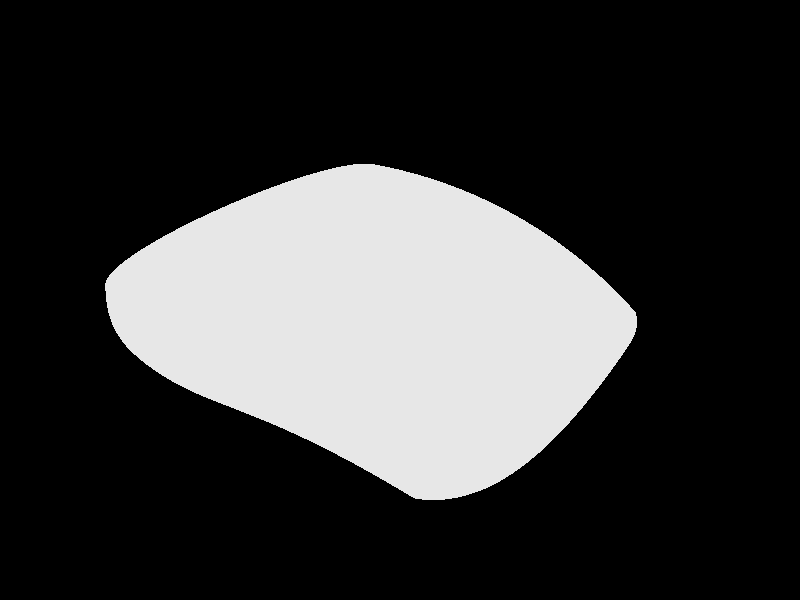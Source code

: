 // Persistence of Vision Ray Tracer Scene Description File
// for FreeCAD (http://www.freecadweb.org)

#version 3.6;

#include "colors.inc"
#include "metals.inc"

// ----------------------------------------

global_settings {
    assumed_gamma 1.0
    ambient_light color rgb <1.0,1.0,1.0>
    max_trace_level 20
}  

// ----------------------------------------


sky_sphere {
  pigment {
    gradient y
    color_map {
      [0.0 rgb <0.6,0.7,1.0>]
      [0.7 rgb <0.0,0.1,0.8>]
    }
  }
}


// ----------------------------------------

plane {
  y, -1
  texture { pigment {rgb <0.0,0.0,0.0>} finish {ambient 0.0 reflection 0.05 specular 0.0} }
}

// Standard finish
//#declare StdFinish = F_MetalA;
//#declare StdFinish = finish { diffuse 0.7 };
//#declare StdFinish = finish { phong 0.5 };
//#declare StdFinish = finish { ambient rgb <0.5,0.5,0.5> };
//#declare StdFinish = finish { crand 0.5 phong 0.9};
#declare StdFinish = finish { ambient 0.01 diffuse 0.9 phong 1.0 phong_size 70 metallic brilliance 1.5} ;

// declares positon and view direction

// Generated by FreeCAD (http://www.freecadweb.org/)
#declare cam_location =  <374.889,300.595,-248.314>;
#declare cam_look_at  = <103,28.7054,23.5755>;
#declare cam_sky      = <-0.408248,0.816497,0.408248>;
#declare cam_angle    = 45; 
camera {
  location  cam_location
  look_at   cam_look_at
  sky       cam_sky
  angle     cam_angle 
  right x*800/600
}
// Written by FreeCAD http://www.freecadweb.org/
// face number1 +++++++++++++++++++++++++++++++++++++++++++++++++++++++++++++++++++++
#declare Pov_Shell1 = mesh2{
  vertex_vectors {
    560,
    <0,-8.88178e-16,1.33227e-15>,
    <-4.44089e-16,50,0>,
    <-1.75694,9.62319,2.10917e-15>,
    <-2.86735,17.4041,3.67509e-15>,
    <-3.51459,24.1549,4.77928e-15>,
    <-3.74668,29.8949,5.37043e-15>,
    <-3.62912,34.8236,5.45489e-15>,
    <-3.21054,39.0949,5.03932e-15>,
    <-2.52602,42.8312,4.12644e-15>,
    <-1.59882,46.1313,2.71088e-15>,
    <-0.854587,48.1242,1.48353e-15>,
    <20,-8.88178e-16,-75>,
    <0.162,0,-9.09336>,
    <0.648,0,-18.0719>,
    <1.43516,0,-26.6179>,
    <2.49574,0,-34.6096>,
    <3.79122,0,-41.9163>,
    <5.27862,0,-48.4571>,
    <6.91457,0,-54.1975>,
    <8.65834,0,-59.1417>,
    <10.4739,0,-63.3231>,
    <12.3311,0,-66.7942>,
    <14.2063,0,-69.6191>,
    <16.0832,0,-71.8663>,
    <17.9527,0,-73.6036>,
    <18.9626,0,-74.3547>,
    <20,50,-85>,
    <20,5.64345,-78.0743>,
    <20,10.9366,-80.5911>,
    <20,15.7536,-82.5319>,
    <20,20.2835,-84.02>,
    <20,25.0702,-85.2075>,
    <20,29.6987,-85.9595>,
    <20,34.2846,-86.3156>,
    <20,38.9706,-86.2955>,
    <20,43.9617,-85.8943>,
    <20,46.973,-85.4948>,
    <0.162,50,-10.4397>,
    <0.648,50,-20.7428>,
    <1.43398,50,-30.5279>,
    <2.49087,50,-39.652>,
    <3.77837,50,-47.9617>,
    <5.2517,50,-55.3652>,
    <6.8658,50,-61.8265>,
    <8.57841,50,-67.3561>,
    <10.3521,50,-71.9985>,
    <12.1552,50,-75.821>,
    <13.9629,50,-78.9036>,
    <15.7572,50,-81.3316>,
    <17.5277,50,-83.1894>,
    <18.7434,50,-84.1872>,
    <-1.03591,6.47651,-9.18901>,
    <-1.55481,9.59476,-9.25038>,
    <-1.99748,12.4936,-9.31628>,
    <-0.473053,6.42306,-18.3762>,
    <-2.63985,17.3554,-9.44546>,
    <-2.70176,17.889,-9.46101>,
    <-0.958662,9.51673,-18.5411>,
    <-1.37293,12.3937,-18.7048>,
    <-3.18274,22.8594,-9.61794>,
    <-3.27231,24.0925,-9.66>,
    <0.424688,6.34534,-27.1996>,
    <0.426019,6.34523,-27.2105>,
    <-1.97409,17.2218,-19>,
    <-2.03202,17.752,-19.0338>,
    <-0.0125101,9.40326,-27.4967>,
    <-0.0111101,9.4031,-27.5078>,
    <-3.46269,27.9604,-9.79859>,
    <-0.385478,12.2484,-27.7788>,
    <-0.38402,12.2482,-27.79>,
    <-3.4991,29.8258,-9.8683>,
    <-2.48214,22.6941,-19.3607>,
    <-2.56597,23.9214,-19.4446>,
    <1.61523,6.25239,-35.5069>,
    <1.62068,6.25199,-35.5399>,
    <-3.47284,32.6971,-9.9777>,
    <-0.926707,17.0275,-28.2616>,
    <-0.925164,17.0273,-28.2731>,
    <-0.978863,17.5528,-28.3151>,
    <-0.977312,17.5525,-28.3266>,
    <1.23593,9.26756,-35.9527>,
    <1.24163,9.26697,-35.9863>,
    <-3.38423,34.7541,-10.0564>,
    <-2.74413,27.7749,-19.7116>,
    <0.912355,12.0747,-36.3644>,
    <0.918268,12.0739,-36.3986>,
    <-2.77821,29.636,-19.8413>,
    <-3.19607,37.1499,-10.1465>,
    <-1.38411,22.4538,-28.8149>,
    <-1.3825,22.4534,-28.8266>,
    <3.04592,6.15281,-43.1375>,
    <3.0601,6.15189,-43.2045>,
    <-1.45958,23.6726,-28.9384>,
    <-1.45795,23.6723,-28.9502>,
    <-2.97521,39.0314,-10.2144>,
    <-2.75363,32.5047,-20.0389>,
    <0.442798,16.7952,-37.0445>,
    <0.449022,16.7942,-37.0795>,
    <0.397549,17.3145,-37.118>,
    <0.403803,17.3135,-37.1531>,
    <2.72865,9.12218,-43.7371>,
    <2.74341,9.12083,-43.8055>,
    <-2.6707,34.5635,-20.1768>,
    <-1.61999,27.5053,-29.3204>,
    <-1.61834,27.5049,-29.3323>,
    <-2.59115,41.4018,-10.2938>,
    <2.45798,11.8886,-44.2807>,
    <2.47324,11.8869,-44.3503>,
    <-2.30632,42.7797,-10.3352>,
    <-1.65066,29.36,-29.4997>,
    <-1.649,29.3596,-29.5117>,
    <-2.49462,36.9661,-20.3302>,
    <0.045967,22.1664,-37.7869>,
    <0.0524529,22.1651,-37.8227>,
    <4.6616,6.05382,-49.9875>,
    <4.69092,6.05215,-50.099>,
    <-0.0195087,23.3751,-37.9474>,
    <-0.0129795,23.3738,-37.9832>,
    <2.06521,16.5463,-45.1561>,
    <-2.28792,38.8571,-20.4424>,
    <2.08118,16.544,-45.2276>,
    <-1.62854,32.225,-29.7653>,
    <-1.62689,32.2246,-29.7773>,
    <2.02736,17.0593,-45.249>,
    <4.40598,8.97766,-50.7366>,
    <2.0434,17.0569,-45.3206>,
    <4.43635,8.97521,-50.8506>,
    <-1.57347,45.5503,-10.4028>,
    <-1.4003,46.0977,-10.4129>,
    <-1.55387,34.2864,-29.9446>,
    <-1.55223,34.286,-29.9567>,
    <-0.158673,27.1828,-38.4306>,
    <-0.152052,27.1814,-38.4669>,
    <4.18792,11.7036,-51.4069>,
    <4.21918,11.7005,-51.523>,
    <-1.92851,41.2459,-20.5685>,
    <6.40927,5.96094,-56.0072>,
    <-0.185285,29.03,-38.6504>,
    <-0.178646,29.0286,-38.6868>,
    <-0.77475,47.8487,-10.436>,
    <6.46174,5.95836,-56.1702>,
    <1.73327,21.8585,-46.0772>,
    <1.74985,21.8556,-46.1502>,
    <-1.66196,42.6382,-20.6314>,
    <-0.673067,48.1059,-10.438>,
    <-1.39534,36.6988,-30.1376>,
    <-1.39373,36.6984,-30.1497>,
    <1.67851,23.0563,-46.2709>,
    <1.69518,23.0534,-46.3442>,
    <3.87148,16.2989,-52.4667>,
    <3.90403,16.2947,-52.5859>,
    <6.21151,8.84205,-56.8944>,
    <6.26558,8.83829,-57.0612>,
    <3.84099,16.8055,-52.5776>,
    <3.87366,16.8012,-52.6971>,
    <-0.166093,31.8904,-38.9666>,
    <-0.159466,31.889,-39.0032>,
    <-1.20926,38.6036,-30.2734>,
    <-1.20767,38.6032,-30.2855>,
    <-0.976125,45.4484,-20.726>,
    <6.04281,11.53,-57.6808>,
    <6.09825,11.5252,-57.8508>,
    <-0.814062,46.0055,-20.7385>,
    <1.5621,26.8374,-46.8413>,
    <1.57898,26.8341,-46.9154>,
    <-0.101316,33.9549,-39.173>,
    <-0.0947324,33.9535,-39.2096>,
    <8.24121,5.87795,-61.1921>,
    <-0.88567,41.019,-30.4187>,
    <-0.884134,41.0187,-30.4309>,
    <8.3262,5.87443,-61.4094>,
    <3.60405,21.5524,-53.5503>,
    <1.53984,28.6764,-47.0933>,
    <3.63769,21.5472,-53.6721>,
    <1.55676,28.6731,-47.1676>,
    <-0.228648,47.7925,-20.7606>,
    <-0.645692,42.4325,-30.4866>,
    <-0.644193,42.4322,-30.4988>,
    <0.0362225,36.3791,-39.3868>,
    <3.55993,22.7395,-53.7732>,
    <0.0427149,36.3777,-39.4235>,
    <8.09515,8.72088,-62.2013>,
    <-0.133489,48.0557,-20.7613>,
    <3.59375,22.7341,-53.8955>,
    <5.79799,16.0668,-58.9073>,
    <8.18232,8.71576,-62.4237>,
    <5.85542,16.0603,-59.0819>,
    <5.7744,16.5674,-59.0342>,
    <5.83202,16.5608,-59.2092>,
    <1.55589,31.532,-47.4459>,
    <1.57279,31.5287,-47.5205>,
    <0.197666,38.3004,-39.5305>,
    <0.204052,38.2991,-39.5672>,
    <7.97054,11.3749,-63.0897>,
    <8.05958,11.3683,-63.3163>,
    <10.1167,5.80711,-65.5722>,
    <10.2448,5.80277,-65.8417>,
    <3.46614,26.4939,-54.4171>,
    <-0.028232,45.3002,-30.5754>,
    <-0.0268295,45.3,-30.5875>,
    <3.50035,26.4881,-54.5406>,
    <1.61008,33.5998,-47.668>,
    <1.62687,33.5965,-47.7427>,
    <0.117675,45.8714,-30.5839>,
    <0.119054,45.8712,-30.596>,
    <5.59109,21.2652,-60.1338>,
    <0.478401,40.7478,-39.6741>,
    <0.484601,40.7466,-39.7108>,
    <5.6502,21.2572,-60.3122>,
    <3.44821,28.325,-54.6942>,
    <10.0148,8.61747,-66.6846>,
    <3.48249,28.319,-54.8181>,
    <10.1456,8.61113,-66.9604>,
    <7.78973,15.8593,-64.461>,
    <5.55696,22.4421,-60.3817>,
    <5.61634,22.4339,-60.5607>,
    <7.88147,15.8506,-64.6937>,
    <7.7723,16.3547,-64.6017>,
    <7.86431,16.3457,-64.835>,
    <1.72512,36.0366,-47.8886>,
    <1.74171,36.0334,-47.9633>,
    <0.6866,42.1864,-39.7347>,
    <0.692662,42.1853,-39.7714>,
    <0.644728,47.7108,-30.5863>,
    <0.646025,47.7107,-30.5984>,
    <0.7304,47.9827,-30.5832>,
    <0.731684,47.9826,-30.5953>,
    <9.92781,11.2425,-67.6589>,
    <10.0609,11.2344,-67.9399>,
    <12.0028,5.74945,-69.2012>,
    <3.46114,31.1757,-55.0718>,
    <3.49537,31.1697,-55.196>,
    <12.1857,5.74455,-69.5163>,
    <1.86017,37.9756,-48.0287>,
    <1.87651,37.9726,-48.1033>,
    <5.4844,26.1717,-61.086>,
    <5.54437,26.1627,-61.2667>,
    <11.9368,8.53328,-70.397>,
    <3.5048,33.2468,-55.3012>,
    <3.53884,33.2409,-55.4255>,
    <1.22229,45.123,-39.7937>,
    <1.228,45.1222,-39.8302>,
    <7.63691,21.0086,-65.8091>,
    <12.1227,8.52613,-70.7192>,
    <7.73095,20.9977,-66.0469>,
    <9.80162,15.6823,-69.1513>,
    <1.34888,45.7111,-39.7938>,
    <1.3545,45.7104,-39.8302>,
    <5.47053,27.9952,-61.3823>,
    <5.53061,27.986,-61.5635>,
    <9.93805,15.6715,-69.4396>,
    <7.6117,22.1764,-66.0777>,
    <9.78946,16.1731,-69.3034>,
    <2.09499,40.4571,-48.156>,
    <2.11091,40.4544,-48.2305>,
    <7.70611,22.1652,-66.3162>,
    <9.92621,16.162,-69.5925>,
    <11.8805,11.1347,-71.4405>,
    <13.8744,5.70504,-72.1469>,
    <12.069,11.1256,-71.7686>,
    <3.59749,35.6961,-55.519>,
    <3.63115,35.6903,-55.6432>,
    <14.125,5.70003,-72.4965>,
    <2.26915,41.9228,-48.2011>,
    <2.28474,41.9203,-48.2753>,
    <1.80614,47.6131,-39.7635>,
    <1.81146,47.6127,-39.7997>,
    <5.48053,30.8414,-61.7763>,
    <1.88046,47.8953,-39.7547>,
    <1.88573,47.895,-39.791>,
    <5.54054,30.8321,-61.9578>,
    <13.836,8.46844,-73.4067>,
    <7.55811,25.8838,-66.8306>,
    <3.70628,37.6528,-55.648>,
    <3.73951,37.6473,-55.7719>,
    <7.65332,25.8716,-67.0712>,
    <14.0897,8.46113,-73.7635>,
    <9.69497,20.7895,-70.5992>,
    <11.7987,15.5382,-73.0298>,
    <9.83422,20.7761,-70.8936>,
    <5.51431,32.9156,-62.0074>,
    <5.57403,32.9064,-62.1889>,
    <11.7908,16.0253,-73.191>,
    <11.991,15.5259,-73.366>,
    <15.7143,5.67334,-74.4844>,
    <9.67737,21.9497,-70.8844>,
    <7.54786,27.7005,-67.1413>,
    <13.8033,11.0517,-74.5031>,
    <11.9835,16.0128,-73.528>,
    <2.71724,44.9331,-48.2147>,
    <7.64323,27.688,-67.3824>,
    <9.81709,21.9358,-71.1798>,
    <2.73202,44.9313,-48.2885>,
    <14.0597,11.0424,-74.8657>,
    <16.0467,5.66884,-74.8523>,
    <2.82312,45.5393,-48.2036>,
    <2.83771,45.5377,-48.2773>,
    <3.89548,40.1682,-55.7502>,
    <3.92793,40.1633,-55.8736>,
    <5.58601,35.3766,-62.2163>,
    <15.6957,8.42216,-75.7896>,
    <5.64516,35.3677,-62.3975>,
    <4.03578,41.6608,-55.7748>,
    <16.0309,8.4156,-76.164>,
    <7.55525,30.5427,-67.5453>,
    <4.06766,41.6563,-55.8979>,
    <7.65051,30.53,-67.7867>,
    <9.63997,25.638,-71.6754>,
    <3.20561,47.5084,-48.1328>,
    <3.2195,47.5075,-48.2061>,
    <13.7558,15.4272,-76.166>,
    <11.7297,20.6112,-74.5565>,
    <9.78068,25.623,-71.973>,
    <17.5133,5.65344,-76.2889>,
    <3.26778,47.8018,-48.1175>,
    <3.28155,47.8009,-48.1908>,
    <13.7512,15.9115,-76.3342>,
    <5.67019,37.3498,-62.33>,
    <11.9252,20.5961,-74.8993>,
    <15.6798,10.9925,-76.9235>,
    <14.0161,15.4147,-76.5369>,
    <5.72865,37.3414,-62.5107>,
    <14.0119,15.8987,-76.7058>,
    <17.9429,5.65027,-76.6542>,
    <11.7183,21.7651,-74.8547>,
    <16.0174,10.9841,-77.3031>,
    <7.5802,32.6197,-67.7745>,
    <9.63282,27.449,-71.9964>,
    <7.67508,32.6071,-68.0158>,
    <11.9143,21.7494,-75.1985>,
    <9.77372,27.4336,-72.2946>,
    <17.5071,8.3931,-77.6226>,
    <18.7398,5.646,-77.2678>,
    <4.39679,44.7443,-55.7352>,
    <4.4272,44.7411,-55.8573>,
    <18.9601,5.64519,-77.423>,
    <17.9387,8.38849,-77.9924>,
    <5.81655,39.8971,-62.4029>,
    <5.87383,39.8896,-62.5827>,
    <4.4821,45.3685,-55.7116>,
    <4.51216,45.3656,-55.8335>,
    <7.63316,35.0911,-67.9715>,
    <7.72725,35.079,-68.2122>,
    <15.6567,15.3479,-78.6383>,
    <9.63797,30.2877,-72.4061>,
    <17.5018,10.9553,-78.7798>,
    <13.7157,20.4739,-77.752>,
    <11.694,25.4379,-75.6744>,
    <15.6545,15.8302,-78.8113>,
    <9.77874,30.2721,-72.7046>,
    <18.7382,8.38226,-78.612>,
    <15.9978,15.3367,-79.0253>,
    <11.8912,25.421,-76.0206>,
    <5.9251,41.4149,-62.4054>,
    <13.9792,20.4584,-78.1294>,
    <5.9815,41.408,-62.5846>,
    <17.9351,10.9494,-79.1533>,
    <18.959,8.38107,-78.7685>,
    <15.996,15.8187,-79.199>,
    <13.7091,21.6229,-78.0597>,
    <7.69533,37.0791,-68.0686>,
    <4.79025,47.4044,-55.5972>,
    <4.81905,47.4026,-55.7183>,
    <13.9731,21.6069,-78.4382>,
    <7.78849,37.0676,-68.3086>,
    <11.6894,27.2442,-76.0028>,
    <4.84034,47.7088,-55.575>,
    <9.65538,32.3671,-72.6315>,
    <4.86893,47.7072,-55.696>,
    <11.8868,27.2269,-76.3496>,
    <9.79569,32.3516,-72.9297>,
    <18.7368,10.9414,-79.778>,
    <18.9581,10.9399,-79.9353>,
    <17.4941,15.2982,-80.527>,
    <17.4933,15.7792,-80.703>,
    <6.2044,44.5672,-62.3104>,
    <15.6373,20.3759,-80.2657>,
    <7.80344,39.6549,-68.1115>,
    <6.25853,44.5623,-62.4879>,
    <17.9298,15.2903,-80.9056>,
    <13.695,25.2839,-78.9002>,
    <9.69235,34.8475,-72.8159>,
    <7.89498,39.6447,-68.3502>,
    <11.6927,30.0802,-76.4153>,
    <9.83167,34.8326,-73.1132>,
    <17.9293,15.7711,-81.0821>,
    <15.9813,20.362,-80.6585>,
    <6.2704,45.2083,-62.2743>,
    <11.89,30.0625,-76.7622>,
    <6.32399,45.2038,-62.4515>,
    <13.9602,25.2665,-79.281>,
    <15.6341,21.5214,-80.58>,
    <15.9786,21.5071,-80.9737>,
    <7.88361,41.1952,-68.0922>,
    <18.7349,15.2796,-81.5372>,
    <7.97395,41.1859,-68.3299>,
    <13.6923,27.0866,-79.2336>,
    <18.7347,15.7602,-81.7143>,
    <18.9567,15.2776,-81.6959>,
    <9.73574,36.8481,-72.8969>,
    <11.704,32.1614,-76.6363>,
    <13.9577,27.0688,-79.6149>,
    <18.9566,15.7581,-81.8731>,
    <9.87391,36.8339,-73.1931>,
    <11.9007,32.144,-76.9828>,
    <6.5088,47.3067,-62.1167>,
    <6.56046,47.304,-62.2927>,
    <6.54755,47.6215,-62.0878>,
    <6.5989,47.6191,-62.2636>,
    <17.4876,20.3144,-82.1799>,
    <15.6272,25.1739,-81.4347>,
    <17.9254,20.3046,-82.5626>,
    <13.6942,29.9203,-79.6471>,
    <17.4865,21.4577,-82.4982>,
    <11.728,34.6491,-76.8087>,
    <15.9728,25.1583,-81.8303>,
    <9.81119,39.4482,-72.9119>,
    <8.0899,44.4089,-67.9443>,
    <13.9595,29.9023,-80.0284>,
    <11.9235,34.6323,-77.1541>,
    <9.94736,39.4355,-73.2064>,
    <8.17715,44.4022,-68.1797>,
    <17.9246,21.4476,-82.8815>,
    <8.13864,45.0651,-67.8965>,
    <15.6259,26.974,-81.7712>,
    <18.7332,20.2914,-83.1995>,
    <8.22516,45.059,-68.1314>,
    <18.9556,20.2889,-83.3592>,
    <15.9717,26.958,-82.1672>,
    <9.86714,41.0076,-72.8727>,
    <13.7008,32.0031,-79.8638>,
    <11.7561,36.66,-76.8753>,
    <10.0018,40.9962,-73.166>,
    <18.7329,21.434,-83.5193>,
    <13.9655,31.9852,-80.2447>,
    <11.9503,36.644,-77.2195>,
    <18.9554,21.4313,-83.6792>,
    <17.4842,25.1049,-83.3614>,
    <8.31473,47.2195,-67.699>,
    <8.39861,47.2158,-67.9322>,
    <15.6269,29.8062,-82.1848>,
    <8.34335,47.5436,-67.664>,
    <17.9231,25.0939,-83.746>,
    <8.4268,47.5403,-67.8969>,
    <13.7147,34.4964,-80.0261>,
    <15.9725,29.79,-82.5808>,
    <11.8049,39.2799,-76.8662>,
    <17.4838,26.9033,-83.6996>,
    <13.9783,34.4792,-80.4058>,
    <11.997,39.2656,-77.2082>,
    <10.0111,44.2738,-72.6775>,
    <18.7323,25.0791,-84.3855>,
    <10.142,44.2655,-72.9678>,
    <17.9228,26.8921,-84.0845>,
    <15.63,31.89,-82.398>,
    <18.955,25.0762,-84.5457>,
    <10.0451,44.9429,-72.6193>,
    <10.1751,44.9354,-72.909>,
    <13.731,36.5151,-80.0809>,
    <11.8412,40.855,-76.81>,
    <15.9752,31.874,-82.7935>,
    <12.0315,40.842,-77.1506>,
    <13.9933,36.4988,-80.4592>,
    <18.7322,26.877,-84.7243>,
    <17.4841,29.7346,-84.1129>,
    <18.9549,26.8741,-84.8846>,
    <15.6368,34.3873,-82.5525>,
    <17.923,29.7232,-84.4977>,
    <10.168,47.145,-72.3869>,
    <10.2947,47.1405,-72.6743>,
    <10.188,47.477,-72.3466>,
    <15.9809,34.3719,-82.9468>,
    <13.7594,39.1503,-80.0523>,
    <10.3142,47.473,-72.6337>,
    <17.4852,31.8191,-84.3237>,
    <14.0194,39.1357,-80.4283>,
    <11.9344,44.1639,-76.5749>,
    <18.7323,29.7078,-85.1375>,
    <12.1205,44.1545,-76.912>,
    <15.6447,36.4117,-82.5984>,
    <18.955,29.7049,-85.2977>,
    <17.9237,31.8078,-84.7081>,
    <11.9564,44.8434,-76.5081>,
    <13.7805,40.7374,-79.9825>,
    <15.9876,36.3971,-82.9914>,
    <12.1415,44.8349,-76.8445>,
    <14.0387,40.7242,-80.357>,
    <18.7326,31.7926,-85.3473>,
    <17.4874,34.3189,-84.4731>,
    <18.9552,31.7897,-85.5074>,
    <17.9252,34.308,-84.8566>,
    <12.036,47.0844,-76.2466>,
    <15.6585,39.0578,-82.5553>,
    <12.049,47.4229,-76.2019>,
    <12.2174,47.0793,-76.5805>,
    <15.9993,39.0447,-82.9463>,
    <12.2297,47.4183,-76.5354>,
    <17.4901,36.3468,-84.5132>,
    <13.8346,44.0792,-79.7159>,
    <18.7332,34.2933,-85.4946>,
    <15.6687,40.6535,-82.4756>,
    <14.0885,44.0696,-80.0867>,
    <18.9556,34.2905,-85.6545>,
    <13.8474,44.7668,-79.6422>,
    <17.9271,36.3365,-84.8957>,
    <16.008,40.6416,-82.8651>,
    <14.1002,44.7581,-80.0123>,
    <18.7338,36.3226,-85.5325>,
    <17.4947,38.9997,-84.4607>,
    <18.956,36.3199,-85.6921>,
    <13.8937,47.0377,-79.3581>,
    <17.9302,38.9905,-84.8418>,
    <13.9012,47.3811,-79.31>,
    <14.1427,47.0325,-79.7256>,
    <15.695,44.0187,-82.1859>,
    <14.1496,47.3764,-79.6771>,
    <17.4981,40.6008,-84.3746>,
    <16.0303,44.0102,-82.5722>,
    <15.7012,44.7121,-82.1074>,
    <18.735,38.978,-85.4765>,
    <17.9325,40.5925,-84.7547>,
    <16.0356,44.7043,-82.4929>,
    <18.9568,38.9756,-85.6357>,
    <18.7359,40.5812,-85.3879>,
    <15.7236,47.0044,-81.8068>,
    <18.9574,40.579,-85.5469>,
    <15.7273,47.3514,-81.7563>,
    <17.5069,43.9808,-84.0703>,
    <16.0547,46.9997,-82.19>,
    <16.0578,47.3471,-82.1391>,
    <17.5089,44.6778,-83.9886>,
    <17.9385,43.9747,-84.4479>,
    <17.9399,44.6723,-84.3658>,
    <18.7381,43.9666,-85.078>,
    <18.9589,43.965,-85.2364>,
    <17.5164,46.9835,-83.6776>,
    <18.7387,44.6649,-84.9952>,
    <17.5176,47.3327,-83.6255>,
    <18.9593,44.6635,-85.1534>,
    <17.9451,46.9801,-84.0532>,
    <17.9459,47.3297,-84.0008>,
    <18.7406,46.9757,-84.6803>,
    <18.7409,47.3257,-84.6276>,
    <18.9606,46.9748,-84.8381>,
    <18.9608,47.3249,-84.7853>,
    <-0.598899,3.30451,-4.56695>,
    <-0.246688,3.28525,-13.6931>,
    <-3.11968,20.2049,-4.73925>,
    <0.441568,3.25093,-22.5914>,
    <-2.06944,14.9142,-14.1139>,
    <-3.57023,26.1065,-4.83846>,
    <-2.68063,20.3553,-14.3637>,
    <1.43111,3.20646,-31.0241>,
    <2.68155,3.15636,-38.8478>,
    <4.14503,3.10473,-45.9426>,
    <6.90085,13.7351,-61.2095>,
    <8.8962,13.5644,-66.2965>,
    <8.74802,18.607,-67.7941>,
    <12.893,13.3091,-74.0397>,
    <12.8324,18.2763,-75.724>,
  }
  normal_vectors {
    560,
    <-0.980581,-0.196116,8.36093e-14>,
    <-0.894427,0.447214,-1.36673e-17>,
    <-0.986996,-0.160742,7.93091e-14>,
    <-0.992855,-0.119331,6.8987e-14>,
    <-0.997641,-0.0686417,5.5528e-14>,
    <-0.999959,-0.00902825,4.15011e-14>,
    <-0.998201,0.0599634,2.84337e-14>,
    <-0.990397,0.138254,1.73243e-14>,
    <-0.974371,0.224949,8.62877e-15>,
    <-0.948057,0.318101,2.824e-15>,
    <-0.92411,0.382127,7.03719e-16>,
    <-0.43794,-0.449502,-0.77856>,
    <-0.980642,-0.192639,-0.0350883>,
    <-0.980237,-0.18445,-0.0715077>,
    <-0.978455,-0.174927,-0.109668>,
    <-0.974378,-0.167058,-0.150597>,
    <-0.967048,-0.163564,-0.195101>,
    <-0.955339,-0.166735,-0.24398>,
    <-0.93778,-0.178292,-0.297959>,
    <-0.91239,-0.199242,-0.357558>,
    <-0.876605,-0.229701,-0.42285>,
    <-0.827408,-0.26869,-0.493156>,
    <-0.761746,-0.31394,-0.566732>,
    <-0.677265,-0.361835,-0.640614>,
    <-0.573207,-0.407658,-0.710809>,
    <-0.509031,-0.429795,-0.745764>,
    <-0.484572,0.151899,-0.861462>,
    <-0.447913,-0.406565,-0.796291>,
    <-0.457905,-0.357266,-0.814054>,
    <-0.467109,-0.303673,-0.830417>,
    <-0.475283,-0.245297,-0.844947>,
    <-0.482613,-0.175947,-0.857979>,
    <-0.487614,-0.103776,-0.86687>,
    <-0.490019,-0.031463,-0.871144>,
    <-0.489914,0.0376453,-0.870958>,
    <-0.487824,0.0995834,-0.867243>,
    <-0.486163,0.129025,-0.86429>,
    <-0.899938,0.435115,-0.0280523>,
    <-0.913546,0.402565,-0.058099>,
    <-0.929737,0.356823,-0.0909183>,
    <-0.943803,0.304966,-0.127403>,
    <-0.95262,0.253507,-0.168077>,
    <-0.954682,0.207311,-0.213552>,
    <-0.949358,0.169325,-0.264666>,
    <-0.936033,0.140885,-0.322481>,
    <-0.913455,0.122236,-0.388148>,
    <-0.879329,0.112972,-0.462621>,
    <-0.830122,0.112263,-0.546163>,
    <-0.761171,0.118856,-0.637567>,
    <-0.667391,0.130894,-0.733114>,
    <-0.585357,0.141088,-0.798405>,
    <-0.984473,-0.170983,-0.0397221>,
    <-0.986507,-0.158321,-0.0416937>,
    <-0.988493,-0.144921,-0.0433611>,
    <-0.983211,-0.164487,-0.0789994>,
    <-0.991947,-0.118095,-0.0457652>,
    <-0.992328,-0.11476,-0.0459965>,
    <-0.984841,-0.152764,-0.0821669>,
    <-0.986463,-0.140326,-0.0848461>,
    <-0.99572,-0.0791001,-0.047801>,
    <-0.99647,-0.0687689,-0.0481403>,
    <-0.980452,-0.157113,-0.118442>,
    <-0.980448,-0.157104,-0.118493>,
    <-0.989355,-0.115346,-0.0887289>,
    <-0.989678,-0.112235,-0.0891052>,
    <-0.981632,-0.146541,-0.122166>,
    <-0.981627,-0.146534,-0.122217>,
    <-0.998305,-0.0316048,-0.0488701>,
    <-0.982851,-0.135268,-0.125323>,
    <-0.982846,-0.135262,-0.125374>,
    <-0.998741,-0.0106669,-0.0490111>,
    <-0.99262,-0.0789096,-0.0920751>,
    <-0.993289,-0.0692395,-0.0926456>,
    <-0.97558,-0.151245,-0.159278>,
    <-0.975554,-0.151227,-0.159451>,
    <-0.99846,0.0262067,-0.0488951>,
    <-0.985119,-0.112513,-0.129931>,
    <-0.985112,-0.11251,-0.129983>,
    <-0.98538,-0.109672,-0.130381>,
    <-0.985373,-0.109669,-0.130433>,
    <-0.976387,-0.141732,-0.163038>,
    <-0.97636,-0.141717,-0.163209>,
    <-0.997215,0.0566519,-0.0485097>,
    <-0.994985,-0.034419,-0.0939124>,
    <-0.977272,-0.131531,-0.166247>,
    <-0.977245,-0.131521,-0.166419>,
    <-0.995445,-0.0147868,-0.0941881>,
    <-0.994135,0.0970811,-0.0476587>,
    <-0.987817,-0.0791778,-0.133972>,
    <-0.98781,-0.0791787,-0.134025>,
    <-0.9679,-0.14897,-0.202429>,
    <-0.967813,-0.148971,-0.202842>,
    <-0.988392,-0.070318,-0.134675>,
    <-0.988384,-0.0703199,-0.134727>,
    <-0.990006,0.1331,-0.046612>,
    <-0.995369,0.0197971,-0.0940703>,
    <-0.979017,-0.110846,-0.170991>,
    <-0.978988,-0.110843,-0.171162>,
    <-0.979225,-0.108258,-0.17146>,
    <-0.979195,-0.108256,-0.171631>,
    <-0.968508,-0.140147,-0.205792>,
    <-0.968421,-0.140152,-0.2062>,
    <-0.994446,0.0483518,-0.0934836>,
    <-0.989926,-0.038408,-0.136274>,
    <-0.989919,-0.0384136,-0.136326>,
    <-0.981811,0.184526,-0.0446871>,
    <-0.969208,-0.130672,-0.208711>,
    <-0.96912,-0.130681,-0.209114>,
    <-0.975038,0.217797,-0.0431829>,
    <-0.990409,-0.0204246,-0.136649>,
    <-0.990402,-0.0204325,-0.136702>,
    <-0.992005,0.0862598,-0.0921183>,
    <-0.98123,-0.080467,-0.17525>,
    <-0.981199,-0.0804752,-0.175421>,
    <-0.956555,-0.151991,-0.248798>,
    <-0.95632,-0.152098,-0.249635>,
    <-0.981723,-0.0723951,-0.176006>,
    <-0.981692,-0.0724063,-0.176177>,
    <-0.970646,-0.111461,-0.213127>,
    <-0.988648,0.120017,-0.0903939>,
    <-0.970556,-0.111481,-0.213525>,
    <-0.990567,0.0112194,-0.136571>,
    <-0.99056,0.0112077,-0.136624>,
    <-0.970821,-0.109061,-0.213571>,
    <-0.957217,-0.143265,-0.251415>,
    <-0.970731,-0.109081,-0.213969>,
    <-0.956986,-0.143368,-0.252238>,
    <-0.955394,0.292742,-0.0390501>,
    <-0.950353,0.308841,-0.0380235>,
    <-0.99002,0.0373011,-0.135898>,
    <-0.990014,0.0372861,-0.135951>,
    <-0.983116,-0.0433683,-0.177768>,
    <-0.983084,-0.0433907,-0.177939>,
    <-0.957942,-0.133965,-0.253771>,
    <-0.957713,-0.134065,-0.254581>,
    <-0.981895,0.168183,-0.0871606>,
    <-0.940393,-0.161571,-0.29926>,
    <-0.983621,-0.0270536,-0.178208>,
    <-0.983589,-0.0270826,-0.17838>,
    <-0.931111,0.36313,-0.0341745>,
    <-0.939834,-0.161958,-0.300802>,
    <-0.972554,-0.083348,-0.217239>,
    <-0.972462,-0.0833838,-0.217634>,
    <-0.976275,0.199326,-0.0845994>,
    <-0.927849,0.371446,-0.0335295>,
    <-0.988338,0.071851,-0.134261>,
    <-0.988332,0.0718314,-0.134314>,
    <-0.972994,-0.0759078,-0.217991>,
    <-0.972903,-0.0759483,-0.218386>,
    <-0.959373,-0.115297,-0.257506>,
    <-0.959147,-0.115396,-0.258302>,
    <-0.941439,-0.152197,-0.300879>,
    <-0.940897,-0.152553,-0.30239>,
    <-0.959545,-0.112979,-0.257895>,
    <-0.959319,-0.113079,-0.25869>,
    <-0.983995,0.0015587,-0.178189>,
    <-0.983964,0.00151771,-0.178361>,
    <-0.985912,0.10254,-0.132149>,
    <-0.985907,0.102516,-0.132201>,
    <-0.959898,0.269435,-0.077466>,
    <-0.94246,-0.142385,-0.302481>,
    <-0.941932,-0.142715,-0.303968>,
    <-0.955688,0.284489,-0.075678>,
    <-0.974301,-0.0492745,-0.219794>,
    <-0.974209,-0.0493338,-0.220189>,
    <-0.983801,0.0250403,-0.177506>,
    <-0.983771,0.0249889,-0.177678>,
    <-0.917827,-0.178481,-0.354597>,
    <-0.980922,0.146199,-0.128129>,
    <-0.98092,0.146169,-0.128181>,
    <-0.916611,-0.179434,-0.357251>,
    <-0.96123,-0.0883537,-0.261211>,
    <-0.974831,-0.0343946,-0.220276>,
    <-0.961005,-0.0884622,-0.261999>,
    <-0.974739,-0.0344654,-0.220672>,
    <-0.939604,0.33525,-0.0689323>,
    <-0.976729,0.174349,-0.124912>,
    <-0.976728,0.174315,-0.124963>,
    <-0.982837,0.0559957,-0.175771>,
    <-0.96166,-0.0812908,-0.261921>,
    <-0.98281,0.0559296,-0.175943>,
    <-0.919669,-0.167657,-0.355106>,
    <-0.936876,0.343026,-0.0677963>,
    <-0.961436,-0.0814031,-0.262707>,
    <-0.944267,-0.123098,-0.305298>,
    <-0.9185,-0.168526,-0.35771>,
    <-0.943756,-0.123391,-0.306755>,
    <-0.944471,-0.120734,-0.30561>,
    <-0.943962,-0.121024,-0.307065>,
    <-0.975388,-0.00846256,-0.220335>,
    <-0.975297,-0.00855544,-0.220732>,
    <-0.981303,0.0833449,-0.173489>,
    <-0.981279,0.0832652,-0.173661>,
    <-0.921322,-0.156591,-0.355872>,
    <-0.920192,-0.157384,-0.358438>,
    <-0.88673,-0.20294,-0.415361>,
    <-0.884245,-0.204869,-0.419691>,
    <-0.962966,-0.0562238,-0.263694>,
    <-0.96445,0.237513,-0.115862>,
    <-0.964455,0.237469,-0.115911>,
    <-0.962743,-0.0563544,-0.26448>,
    <-0.975484,0.0126597,-0.219705>,
    <-0.975396,0.012547,-0.220103>,
    <-0.96129,0.251042,-0.113579>,
    <-0.961296,0.250996,-0.113627>,
    <-0.946392,-0.0959544,-0.30844>,
    <-0.978019,0.122015,-0.169089>,
    <-0.978002,0.121914,-0.16926>,
    <-0.945894,-0.0962193,-0.30988>,
    <-0.963534,-0.0423608,-0.264213>,
    <-0.889842,-0.18993,-0.414859>,
    <-0.963311,-0.0425045,-0.264999>,
    <-0.88746,-0.191687,-0.41913>,
    <-0.923974,-0.135413,-0.35768>,
    <-0.946865,-0.0889473,-0.309088>,
    <-0.94637,-0.0892085,-0.310526>,
    <-0.922895,-0.13609,-0.360201>,
    <-0.924255,-0.132861,-0.357911>,
    <-0.923181,-0.133525,-0.360428>,
    <-0.975114,0.0402821,-0.218012>,
    <-0.975031,0.0401411,-0.218411>,
    <-0.975216,0.146803,-0.165538>,
    <-0.975204,0.146689,-0.165708>,
    <-0.949226,0.296583,-0.104923>,
    <-0.949237,0.29653,-0.10497>,
    <-0.947182,0.303549,-0.10346>,
    <-0.947194,0.303495,-0.103506>,
    <-0.892517,-0.176901,-0.414873>,
    <-0.890219,-0.178503,-0.419102>,
    <-0.844404,-0.234518,-0.481646>,
    <-0.964241,-0.0184361,-0.264385>,
    <-0.964021,-0.0186073,-0.265174>,
    <-0.839576,-0.237929,-0.488367>,
    <-0.974321,0.0644759,-0.215733>,
    <-0.974244,0.0643077,-0.216132>,
    <-0.948288,-0.0643894,-0.310811>,
    <-0.947798,-0.064648,-0.312248>,
    <-0.849242,-0.218787,-0.480542>,
    <-0.964557,0.000834766,-0.263872>,
    <-0.964341,0.000637086,-0.264663>,
    <-0.966962,0.202025,-0.155469>,
    <-0.966966,0.201877,-0.155636>,
    <-0.92676,-0.106545,-0.360228>,
    <-0.8446,-0.221917,-0.487241>,
    <-0.925721,-0.107106,-0.362723>,
    <-0.896565,-0.152585,-0.4158>,
    <-0.964838,0.213785,-0.152915>,
    <-0.964846,0.21363,-0.153082>,
    <-0.948916,-0.0510005,-0.311381>,
    <-0.948428,-0.051264,-0.31282>,
    <-0.894383,-0.153931,-0.419981>,
    <-0.927342,-0.0992333,-0.360817>,
    <-0.896976,-0.1497,-0.415961>,
    <-0.972466,0.0983496,-0.211273>,
    <-0.972401,0.0981396,-0.211673>,
    <-0.926311,-0.0997709,-0.36331>,
    <-0.894805,-0.151019,-0.420139>,
    <-0.853328,-0.20324,-0.48013>,
    <-0.787699,-0.271987,-0.552769>,
    <-0.848841,-0.206104,-0.486816>,
    <-0.964631,0.0257479,-0.262345>,
    <-0.96442,0.0255103,-0.26314>,
    <-0.778759,-0.277392,-0.562661>,
    <-0.970834,0.11986,-0.207642>,
    <-0.970778,0.119621,-0.208043>,
    <-0.956756,0.253203,-0.143203>,
    <-0.956779,0.253022,-0.143367>,
    <-0.949755,-0.0281943,-0.311721>,
    <-0.955391,0.25921,-0.141557>,
    <-0.955417,0.259025,-0.14172>,
    <-0.949272,-0.0284755,-0.313165>,
    <-0.79451,-0.253355,-0.551874>,
    <-0.929032,-0.0739882,-0.362526>,
    <-0.964392,0.0473038,-0.260213>,
    <-0.964189,0.0470265,-0.261012>,
    <-0.928017,-0.0744646,-0.365021>,
    <-0.785832,-0.258378,-0.56188>,
    <-0.900479,-0.120438,-0.417891>,
    <-0.859345,-0.174709,-0.480628>,
    <-0.898392,-0.121507,-0.422051>,
    <-0.950227,-0.0100897,-0.311394>,
    <-0.949747,-0.0103934,-0.312845>,
    <-0.859943,-0.171362,-0.480764>,
    <-0.855077,-0.177118,-0.487312>,
    <-0.713382,-0.313165,-0.626908>,
    <-0.901251,-0.112445,-0.418453>,
    <-0.929756,-0.0604544,-0.36318>,
    <-0.800258,-0.235002,-0.55169>,
    <-0.855695,-0.173721,-0.487449>,
    <-0.965983,0.167221,-0.197268>,
    <-0.928746,-0.0609087,-0.365679>,
    <-0.89918,-0.113454,-0.422614>,
    <-0.965954,0.166913,-0.197668>,
    <-0.791805,-0.239644,-0.561797>,
    <-0.697649,-0.320864,-0.640572>,
    <-0.964737,0.177209,-0.194625>,
    <-0.964716,0.176885,-0.195025>,
    <-0.963611,0.0770728,-0.255955>,
    <-0.963425,0.0767325,-0.256759>,
    <-0.950599,0.0129748,-0.310151>,
    <-0.721882,-0.291904,-0.627438>,
    <-0.950125,0.0126316,-0.311613>,
    <-0.962864,0.0957293,-0.252447>,
    <-0.706358,-0.299189,-0.641517>,
    <-0.930727,-0.0377461,-0.363762>,
    <-0.96269,0.0953447,-0.253255>,
    <-0.929723,-0.0381792,-0.366275>,
    <-0.903393,-0.0852554,-0.420253>,
    <-0.96003,0.210441,-0.184546>,
    <-0.960036,0.210062,-0.184945>,
    <-0.80867,-0.20153,-0.552665>,
    <-0.864896,-0.137828,-0.482657>,
    <-0.901361,-0.0860869,-0.424427>,
    <-0.618825,-0.354816,-0.700829>,
    <-0.959241,0.215472,-0.182834>,
    <-0.959252,0.215084,-0.183233>,
    <-0.809499,-0.197623,-0.552862>,
    <-0.95073,0.0326249,-0.308297>,
    <-0.860813,-0.139707,-0.489369>,
    <-0.729136,-0.270839,-0.628496>,
    <-0.800551,-0.205476,-0.562936>,
    <-0.950265,0.0322385,-0.309769>,
    <-0.801414,-0.201489,-0.56315>,
    <-0.592688,-0.36453,-0.718219>,
    <-0.865948,-0.128791,-0.483267>,
    <-0.713816,-0.277671,-0.642935>,
    <-0.931303,-0.0200168,-0.363696>,
    <-0.904263,-0.07092,-0.421045>,
    <-0.930303,-0.020447,-0.366222>,
    <-0.861897,-0.13055,-0.48999>,
    <-0.902243,-0.0716729,-0.42523>,
    <-0.627783,-0.331644,-0.704202>,
    <-0.54044,-0.381892,-0.749722>,
    <-0.960597,0.136131,-0.242327>,
    <-0.96046,0.135637,-0.243144>,
    <-0.525132,-0.38649,-0.758197>,
    <-0.601434,-0.341036,-0.722476>,
    <-0.950676,0.0592962,-0.304464>,
    <-0.950228,0.0588366,-0.305951>,
    <-0.960019,0.144532,-0.239736>,
    <-0.959893,0.144013,-0.240555>,
    <-0.931843,0.00219665,-0.362855>,
    <-0.930848,0.00175258,-0.365403>,
    <-0.739867,-0.232235,-0.631398>,
    <-0.905382,-0.047223,-0.421963>,
    <-0.635612,-0.308374,-0.707745>,
    <-0.816295,-0.158721,-0.5554>,
    <-0.868759,-0.0984121,-0.485359>,
    <-0.740931,-0.227721,-0.631795>,
    <-0.903373,-0.0478688,-0.426175>,
    <-0.548341,-0.357949,-0.755774>,
    <-0.724891,-0.238159,-0.646385>,
    <-0.864785,-0.0997983,-0.492126>,
    <-0.950534,0.0757341,-0.301247>,
    <-0.808477,-0.161798,-0.56585>,
    <-0.950099,0.0752206,-0.302744>,
    <-0.609142,-0.317346,-0.726799>,
    <-0.532681,-0.362457,-0.764772>,
    <-0.725991,-0.233534,-0.646838>,
    <-0.817711,-0.148316,-0.556193>,
    <-0.93218,0.0207925,-0.361398>,
    <-0.957881,0.172183,-0.229821>,
    <-0.957791,0.171576,-0.230647>,
    <-0.809946,-0.151188,-0.566682>,
    <-0.93119,0.0203217,-0.363966>,
    <-0.869838,-0.0826153,-0.486371>,
    <-0.95753,0.176329,-0.228133>,
    <-0.906021,-0.0290252,-0.422235>,
    <-0.957447,0.175707,-0.22896>,
    <-0.865888,-0.0838252,-0.493164>,
    <-0.904015,-0.029608,-0.426473>,
    <-0.555442,-0.333611,-0.761701>,
    <-0.539514,-0.33797,-0.771169>,
    <-0.647523,-0.265116,-0.714442>,
    <-0.648726,-0.260018,-0.715224>,
    <-0.950055,0.110583,-0.291834>,
    <-0.749665,-0.182762,-0.636083>,
    <-0.932539,0.0455403,-0.358185>,
    <-0.949661,0.109932,-0.293357>,
    <-0.620988,-0.273109,-0.734701>,
    <-0.821404,-0.113605,-0.558918>,
    <-0.906617,-0.00660024,-0.421903>,
    <-0.931562,0.045011,-0.360786>,
    <-0.871139,-0.0568301,-0.487736>,
    <-0.904611,-0.00712961,-0.426179>,
    <-0.622193,-0.267882,-0.735605>,
    <-0.735041,-0.187437,-0.6516>,
    <-0.949943,0.117698,-0.289404>,
    <-0.86721,-0.0577794,-0.49458>,
    <-0.94956,0.117014,-0.290935>,
    <-0.813772,-0.115813,-0.569528>,
    <-0.751481,-0.170751,-0.637275>,
    <-0.736927,-0.175116,-0.652896>,
    <-0.932753,0.0605019,-0.355402>,
    <-0.56663,-0.287746,-0.772096>,
    <-0.931787,0.0599237,-0.358026>,
    <-0.822762,-0.0957213,-0.560268>,
    <-0.567788,-0.282298,-0.773256>,
    <-0.550375,-0.291703,-0.782302>,
    <-0.907009,0.0118448,-0.420945>,
    <-0.871813,-0.0373083,-0.488417>,
    <-0.815172,-0.0976043,-0.570936>,
    <-0.551507,-0.286198,-0.783538>,
    <-0.905002,0.0113383,-0.425257>,
    <-0.867885,-0.038084,-0.495303>,
    <-0.9496,0.140782,-0.280071>,
    <-0.949259,0.139982,-0.281623>,
    <-0.949557,0.144197,-0.278477>,
    <-0.949223,0.143379,-0.280033>,
    <-0.658764,-0.208928,-0.722758>,
    <-0.756182,-0.130782,-0.641159>,
    <-0.632317,-0.215381,-0.744168>,
    <-0.824296,-0.0667919,-0.562206>,
    <-0.660889,-0.19521,-0.72465>,
    <-0.872362,-0.0135972,-0.488671>,
    <-0.741809,-0.134113,-0.657064>,
    <-0.9075,0.0359071,-0.418514>,
    <-0.93337,0.0914455,-0.347072>,
    <-0.816742,-0.0681749,-0.572961>,
    <-0.868425,-0.0141914,-0.495617>,
    <-0.905492,0.0353991,-0.422884>,
    <-0.932438,0.0907297,-0.349753>,
    <-0.634479,-0.201257,-0.746279>,
    <-0.93355,0.0976259,-0.344897>,
    <-0.757874,-0.110277,-0.643014>,
    <-0.577692,-0.227313,-0.783965>,
    <-0.932628,0.0968761,-0.347591>,
    <-0.561244,-0.230566,-0.794887>,
    <-0.743564,-0.113083,-0.659033>,
    <-0.90785,0.0501695,-0.416282>,
    <-0.824989,-0.0451192,-0.563345>,
    <-0.872671,0.00560555,-0.488277>,
    <-0.905844,0.0496421,-0.420693>,
    <-0.579853,-0.212457,-0.786532>,
    <-0.817438,-0.046152,-0.574164>,
    <-0.868719,0.00513243,-0.495279>,
    <-0.563385,-0.215517,-0.79759>,
    <-0.666455,-0.14947,-0.730409>,
    <-0.934351,0.117331,-0.336484>,
    <-0.933468,0.116456,-0.339227>,
    <-0.759704,-0.0772733,-0.645661>,
    <-0.934505,0.120199,-0.33504>,
    <-0.640178,-0.154108,-0.752611>,
    <-0.933629,0.119303,-0.337792>,
    <-0.825413,-0.0190834,-0.564207>,
    <-0.745456,-0.0792507,-0.661827>,
    <-0.873032,0.0302158,-0.486726>,
    <-0.66848,-0.125991,-0.732981>,
    <-0.817841,-0.0197274,-0.575106>,
    <-0.869054,0.02986,-0.493815>,
    <-0.908961,0.0789146,-0.409343>,
    <-0.585659,-0.162741,-0.794052>,
    <-0.906968,0.0782991,-0.413857>,
    <-0.64227,-0.129888,-0.755393>,
    <-0.760435,-0.0527086,-0.647271>,
    <-0.56918,-0.16511,-0.805464>,
    <-0.909286,0.0845223,-0.407497>,
    <-0.907298,0.0838808,-0.412036>,
    <-0.825518,0.00174991,-0.564373>,
    <-0.873313,0.0445454,-0.485118>,
    <-0.746201,-0.0540891,-0.66352>,
    <-0.869318,0.0442356,-0.492269>,
    <-0.817912,0.00138907,-0.575341>,
    <-0.58785,-0.137151,-0.797259>,
    <-0.670674,-0.0882498,-0.736484>,
    <-0.57139,-0.139148,-0.808796>,
    <-0.760711,-0.0234138,-0.648669>,
    <-0.644561,-0.0909502,-0.759124>,
    <-0.910687,0.102062,-0.40029>,
    <-0.908722,0.101317,-0.404919>,
    <-0.910949,0.104569,-0.399045>,
    <-0.746456,-0.0241115,-0.664998>,
    <-0.825512,0.0280822,-0.563685>,
    <-0.908988,0.103805,-0.40369>,
    <-0.671529,-0.0602408,-0.738525>,
    <-0.817842,0.0280379,-0.574759>,
    <-0.874369,0.0727532,-0.479777>,
    <-0.590327,-0.095982,-0.801437>,
    <-0.87034,0.072476,-0.487089>,
    <-0.760551,-0.000166122,-0.649278>,
    <-0.573919,-0.0973683,-0.813103>,
    <-0.645472,-0.0620594,-0.761259>,
    <-0.874705,0.0781363,-0.478316>,
    <-0.825536,0.0432008,-0.562694>,
    <-0.746251,-0.000349292,-0.665664>,
    <-0.870671,0.0778548,-0.485666>,
    <-0.817819,0.0433144,-0.573844>,
    <-0.59138,-0.0654359,-0.803734>,
    <-0.671776,-0.026975,-0.740263>,
    <-0.575023,-0.0663663,-0.815441>,
    <-0.645758,-0.0277663,-0.763037>,
    <-0.876217,0.0946692,-0.472527>,
    <-0.760028,0.0289336,-0.649246>,
    <-0.876506,0.0969893,-0.471519>,
    <-0.872168,0.0943481,-0.480023>,
    <-0.745632,0.0293534,-0.665711>,
    <-0.872456,0.0966589,-0.479038>,
    <-0.671447,-0.00071107,-0.741052>,
    <-0.826019,0.0724143,-0.558971>,
    <-0.59182,-0.0292041,-0.805541>,
    <-0.75966,0.0454776,-0.648729>,
    <-0.818189,0.0727723,-0.570326>,
    <-0.575528,-0.029598,-0.817247>,
    <-0.82624,0.0778923,-0.557908>,
    <-0.645433,-0.000714424,-0.763816>,
    <-0.745187,0.0462168,-0.665252>,
    <-0.818385,0.0782854,-0.569314>,
    <-0.591588,-0.000658124,-0.80624>,
    <-0.670498,0.0319581,-0.741223>,
    <-0.575346,-0.000636956,-0.81791>,
    <-0.827392,0.0944729,-0.553622>,
    <-0.644445,0.0328975,-0.763942>,
    <-0.827631,0.0967658,-0.552868>,
    <-0.819454,0.0949459,-0.565226>,
    <-0.759158,0.0770401,-0.646332>,
    <-0.819681,0.0972461,-0.564506>,
    <-0.66976,0.0504134,-0.740864>,
    <-0.744481,0.0783316,-0.663032>,
    <-0.759154,0.0828885,-0.645612>,
    <-0.590653,0.0347496,-0.806177>,
    <-0.643656,0.0518637,-0.763556>,
    <-0.744429,0.0842728,-0.662362>,
    <-0.574463,0.0352715,-0.81777>,
    <-0.589845,0.0546935,-0.805662>,
    <-0.759526,0.100421,-0.642678>,
    <-0.573674,0.0554889,-0.817202>,
    <-0.759643,0.102823,-0.64216>,
    <-0.668202,0.0853434,-0.739069>,
    <-0.744625,0.102062,-0.659634>,
    <-0.744713,0.104495,-0.659153>,
    <-0.667934,0.0917704,-0.738541>,
    <-0.641907,0.0877111,-0.76175>,
    <-0.641584,0.0942991,-0.761235>,
    <-0.587898,0.0923086,-0.803651>,
    <-0.571719,0.0936013,-0.815093>,
    <-0.667314,0.110938,-0.736468>,
    <-0.587502,0.0992097,-0.803118>,
    <-0.667265,0.11355,-0.736114>,
    <-0.571313,0.100591,-0.814545>,
    <-0.640743,0.113932,-0.759255>,
    <-0.640655,0.116606,-0.758923>,
    <-0.586331,0.119754,-0.801171>,
    <-0.586181,0.12255,-0.800858>,
    <-0.570079,0.121394,-0.812572>,
    <-0.569915,0.124225,-0.81226>,
    <-0.982632,-0.18461,-0.0188111>,
    <-0.982239,-0.178969,-0.0563601>,
    <-0.994693,-0.100043,-0.0240041>,
    <-0.980773,-0.170707,-0.0945695>,
    <-0.989273,-0.130342,-0.0659489>,
    <-0.998418,-0.0504075,-0.0249117>,
    <-0.992876,-0.0970397,-0.0691349>,
    <-0.977497,-0.162721,-0.134246>,
    <-0.971634,-0.157542,-0.176373>,
    <-0.96231,-0.157359,-0.221804>,
    <-0.933668,-0.139089,-0.330027>,
    <-0.909318,-0.155204,-0.386074>,
    <-0.912798,-0.127421,-0.388024>,
    <-0.830448,-0.204427,-0.518234>,
    <-0.837775,-0.167101,-0.519818>,
  }
  face_indices {
    1067,
    <239,230,238>,
    <507,502,499>,
    <507,490,504>,
    <240,221,177>,
    <507,499,490>,
    <240,177,199>,
    <240,199,204>,
    <508,495,505>,
    <508,497,495>,
    <509,34,33>,
    <241,221,240>,
    <509,502,507>,
    <509,33,502>,
    <510,494,496>,
    <510,503,494>,
    <241,222,221>,
    <510,506,503>,
    <511,504,497>,
    <511,497,508>,
    <242,188,208>,
    <242,217,188>,
    <512,496,47>,
    <512,510,496>,
    <513,506,510>,
    <513,510,512>,
    <514,500,486>,
    <243,229,237>,
    <243,232,229>,
    <514,486,501>,
    <244,217,242>,
    <515,47,48>,
    <244,218,217>,
    <515,513,512>,
    <515,512,47>,
    <516,508,505>,
    <516,511,508>,
    <245,228,227>,
    <517,500,514>,
    <246,241,240>,
    <517,516,505>,
    <246,240,204>,
    <517,505,500>,
    <518,501,506>,
    <518,514,501>,
    <247,241,246>,
    <518,517,514>,
    <248,235,200>,
    <519,504,511>,
    <248,236,235>,
    <519,507,504>,
    <248,200,211>,
    <520,511,516>,
    <249,236,248>,
    <521,517,518>,
    <522,34,509>,
    <250,228,245>,
    <522,509,507>,
    <522,507,519>,
    <251,244,242>,
    <523,519,511>,
    <523,511,520>,
    <523,522,519>,
    <251,242,208>,
    <251,208,215>,
    <524,506,513>,
    <524,518,506>,
    <252,250,245>,
    <525,522,523>,
    <525,35,34>,
    <253,207,222>,
    <525,34,522>,
    <526,515,48>,
    <526,513,515>,
    <253,233,207>,
    <526,524,513>,
    <527,516,517>,
    <254,233,253>,
    <527,520,516>,
    <254,234,233>,
    <527,517,521>,
    <528,518,524>,
    <528,521,518>,
    <529,524,526>,
    <255,244,251>,
    <529,526,48>,
    <529,48,49>,
    <529,528,524>,
    <530,521,528>,
    <256,250,252>,
    <530,527,521>,
    <531,520,527>,
    <257,243,237>,
    <257,237,212>,
    <531,527,530>,
    <257,212,228>,
    <258,22,21>,
    <532,531,530>,
    <258,232,243>,
    <258,21,232>,
    <533,525,523>,
    <533,520,531>,
    <533,523,520>,
    <534,35,525>,
    <534,525,533>,
    <259,243,257>,
    <260,202,220>,
    <535,530,528>,
    <260,238,202>,
    <535,528,529>,
    <535,532,530>,
    <536,531,532>,
    <536,533,531>,
    <536,534,533>,
    <261,238,260>,
    <261,239,238>,
    <537,535,529>,
    <537,529,49>,
    <538,35,534>,
    <538,36,35>,
    <538,534,536>,
    <262,22,258>,
    <539,535,537>,
    <539,532,535>,
    <263,222,241>,
    <263,253,222>,
    <540,537,49>,
    <540,539,537>,
    <540,49,50>,
    <264,253,263>,
    <541,536,532>,
    <264,254,253>,
    <541,532,539>,
    <265,224,226>,
    <541,538,536>,
    <265,204,224>,
    <265,246,204>,
    <265,247,246>,
    <266,247,265>,
    <542,539,540>,
    <542,541,539>,
    <542,540,50>,
    <543,541,542>,
    <543,36,538>,
    <267,211,231>,
    <543,538,541>,
    <544,26,36>,
    <544,50,26>,
    <544,36,543>,
    <267,248,211>,
    <544,542,50>,
    <544,543,542>,
    <267,249,248>,
    <545,0,2>,
    <268,226,40>,
    <545,12,0>,
    <545,52,51>,
    <545,51,12>,
    <268,266,265>,
    <545,2,52>,
    <268,265,226>,
    <546,13,12>,
    <546,54,13>,
    <269,268,40>,
    <546,51,52>,
    <269,40,41>,
    <546,12,51>,
    <269,266,268>,
    <546,52,57>,
    <546,57,54>,
    <270,249,267>,
    <547,3,4>,
    <547,55,3>,
    <547,59,56>,
    <547,56,55>,
    <271,258,243>,
    <548,14,13>,
    <548,61,14>,
    <271,262,258>,
    <548,13,54>,
    <548,57,65>,
    <548,65,61>,
    <548,54,57>,
    <271,243,259>,
    <549,58,57>,
    <549,52,53>,
    <549,55,56>,
    <549,64,63>,
    <549,57,52>,
    <549,53,55>,
    <549,63,58>,
    <272,215,236>,
    <550,4,5>,
    <550,547,4>,
    <550,5,70>,
    <272,251,215>,
    <550,70,67>,
    <550,59,547>,
    <273,260,220>,
    <550,60,59>,
    <550,67,60>,
    <273,220,234>,
    <551,56,59>,
    <551,60,72>,
    <551,549,56>,
    <551,71,64>,
    <551,72,71>,
    <551,64,549>,
    <551,59,60>,
    <274,260,273>,
    <552,80,73>,
    <552,15,14>,
    <552,62,66>,
    <552,73,15>,
    <552,14,62>,
    <552,66,80>,
    <553,100,90>,
    <553,16,15>,
    <274,261,260>,
    <553,81,100>,
    <275,255,251>,
    <553,15,74>,
    <53,2,3>,
    <553,90,16>,
    <553,74,81>,
    <554,101,124>,
    <554,91,101>,
    <554,17,16>,
    <275,251,272>,
    <554,114,17>,
    <554,16,91>,
    <554,124,114>,
    <555,213,193>,
    <53,52,2>,
    <555,161,186>,
    <555,193,161>,
    <555,186,188>,
    <555,188,217>,
    <555,217,213>,
    <556,227,194>,
    <556,216,218>,
    <276,262,271>,
    <556,245,227>,
    <277,244,255>,
    <556,194,216>,
    <556,252,245>,
    <557,252,556>,
    <557,244,277>,
    <557,277,252>,
    <557,218,244>,
    <557,556,218>,
    <558,259,283>,
    <55,53,3>,
    <558,310,287>,
    <558,283,310>,
    <278,257,228>,
    <558,287,259>,
    <559,346,316>,
    <559,318,346>,
    <559,316,288>,
    <559,288,318>,
    <278,259,257>,
    <278,228,250>,
    <279,256,252>,
    <279,252,277>,
    <280,231,239>,
    <280,267,231>,
    <281,270,267>,
    <281,267,280>,
    <282,250,256>,
    <282,278,250>,
    <283,259,278>,
    <284,23,22>,
    <284,22,262>,
    <285,277,255>,
    <62,14,61>,
    <285,255,275>,
    <285,279,277>,
    <286,236,249>,
    <286,272,236>,
    <286,275,272>,
    <287,271,259>,
    <287,276,271>,
    <288,278,282>,
    <288,283,278>,
    <65,62,61>,
    <65,57,58>,
    <289,263,241>,
    <66,62,65>,
    <289,241,247>,
    <290,275,286>,
    <68,66,65>,
    <68,65,58>,
    <291,279,285>,
    <292,264,263>,
    <292,263,289>,
    <68,58,63>,
    <293,276,287>,
    <69,66,68>,
    <294,23,284>,
    <295,247,266>,
    <295,292,289>,
    <295,289,247>,
    <296,292,295>,
    <297,234,254>,
    <297,254,264>,
    <297,273,234>,
    <298,273,297>,
    <298,274,273>,
    <299,239,261>,
    <299,280,239>,
    <74,15,73>,
    <75,5,6>,
    <299,281,280>,
    <75,70,5>,
    <300,262,276>,
    <300,284,262>,
    <301,281,299>,
    <76,68,63>,
    <76,63,64>,
    <76,69,68>,
    <77,69,76>,
    <302,297,264>,
    <303,294,284>,
    <303,284,300>,
    <304,290,286>,
    <78,76,64>,
    <78,77,76>,
    <304,286,249>,
    <304,249,270>,
    <78,64,71>,
    <304,270,281>,
    <305,298,297>,
    <79,77,78>,
    <305,297,302>,
    <80,74,73>,
    <306,290,304>,
    <307,275,290>,
    <81,74,80>,
    <307,285,275>,
    <308,295,266>,
    <308,296,295>,
    <82,75,6>,
    <308,266,269>,
    <309,296,308>,
    <83,72,60>,
    <310,293,287>,
    <83,60,67>,
    <310,283,288>,
    <84,80,66>,
    <84,69,77>,
    <311,282,256>,
    <311,256,279>,
    <84,81,80>,
    <84,66,69>,
    <312,285,307>,
    <85,81,84>,
    <312,291,285>,
    <313,23,294>,
    <86,67,70>,
    <313,294,303>,
    <313,24,23>,
    <86,83,67>,
    <314,269,41>,
    <314,309,308>,
    <87,6,7>,
    <314,308,269>,
    <315,41,42>,
    <315,314,41>,
    <87,82,6>,
    <315,309,314>,
    <316,310,288>,
    <88,71,72>,
    <317,299,261>,
    <88,78,71>,
    <89,78,88>,
    <317,261,274>,
    <317,301,299>,
    <318,282,311>,
    <89,79,78>,
    <318,288,282>,
    <319,276,293>,
    <319,303,300>,
    <319,300,276>,
    <320,293,310>,
    <91,16,90>,
    <320,310,316>,
    <92,72,83>,
    <92,88,72>,
    <92,89,88>,
    <321,301,317>,
    <93,89,92>,
    <322,320,316>,
    <94,87,7>,
    <323,24,313>,
    <324,279,291>,
    <324,311,279>,
    <324,318,311>,
    <95,70,75>,
    <95,86,70>,
    <96,85,84>,
    <325,303,319>,
    <326,304,281>,
    <96,84,77>,
    <327,307,290>,
    <97,85,96>,
    <327,312,307>,
    <327,290,306>,
    <98,79,89>,
    <98,97,96>,
    <98,96,77>,
    <328,304,326>,
    <328,306,304>,
    <98,77,79>,
    <329,318,324>,
    <99,97,98>,
    <100,81,85>,
    <100,91,90>,
    <330,312,327>,
    <331,323,313>,
    <331,303,325>,
    <331,313,303>,
    <332,25,24>,
    <101,91,100>,
    <332,24,323>,
    <333,264,292>,
    <102,95,75>,
    <333,305,302>,
    <333,302,264>,
    <102,75,82>,
    <103,83,86>,
    <103,92,83>,
    <334,305,333>,
    <335,25,332>,
    <335,11,25>,
    <335,27,11>,
    <104,93,92>,
    <104,92,103>,
    <336,323,331>,
    <105,94,7>,
    <105,7,8>,
    <337,274,298>,
    <337,317,274>,
    <338,321,317>,
    <106,85,97>,
    <338,317,337>,
    <106,100,85>,
    <106,101,100>,
    <339,292,296>,
    <339,334,333>,
    <339,333,292>,
    <340,334,339>,
    <107,101,106>,
    <108,105,8>,
    <341,326,281>,
    <109,104,103>,
    <341,328,326>,
    <109,103,86>,
    <341,281,301>,
    <109,86,95>,
    <342,328,341>,
    <110,104,109>,
    <343,325,319>,
    <343,293,320>,
    <111,102,82>,
    <343,319,293>,
    <344,327,306>,
    <344,330,327>,
    <111,82,87>,
    <112,98,89>,
    <344,306,328>,
    <345,336,331>,
    <345,331,325>,
    <113,99,98>,
    <113,98,112>,
    <346,322,316>,
    <346,318,329>,
    <347,324,291>,
    <347,291,312>,
    <115,17,114>,
    <116,89,93>,
    <348,343,320>,
    <116,113,112>,
    <116,93,104>,
    <348,320,322>,
    <116,112,89>,
    <349,330,344>,
    <117,113,116>,
    <350,332,323>,
    <350,323,336>,
    <350,335,332>,
    <351,343,348>,
    <118,97,99>,
    <351,325,343>,
    <118,107,106>,
    <351,345,325>,
    <352,324,347>,
    <352,329,324>,
    <118,106,97>,
    <119,87,94>,
    <353,305,334>,
    <353,337,298>,
    <119,111,87>,
    <353,298,305>,
    <353,338,337>,
    <120,107,118>,
    <354,322,346>,
    <121,109,95>,
    <355,338,353>,
    <121,95,102>,
    <356,336,345>,
    <122,109,121>,
    <357,28,27>,
    <357,27,335>,
    <357,335,350>,
    <122,110,109>,
    <358,351,348>,
    <359,354,346>,
    <359,346,329>,
    <123,118,99>,
    <359,329,352>,
    <123,99,113>,
    <360,301,321>,
    <360,341,301>,
    <360,321,338>,
    <124,101,107>,
    <361,339,296>,
    <361,296,309>,
    <125,118,123>,
    <362,339,361>,
    <125,120,118>,
    <362,340,339>,
    <363,354,359>,
    <364,341,360>,
    <126,114,124>,
    <126,115,114>,
    <127,8,9>,
    <364,342,341>,
    <127,108,8>,
    <365,312,330>,
    <365,352,347>,
    <128,127,9>,
    <365,347,312>,
    <129,121,102>,
    <366,361,309>,
    <366,362,361>,
    <366,315,42>,
    <366,309,315>,
    <129,102,111>,
    <130,121,129>,
    <367,328,342>,
    <130,122,121>,
    <367,344,328>,
    <368,366,42>,
    <368,42,43>,
    <368,362,366>,
    <131,116,104>,
    <369,352,365>,
    <132,116,131>,
    <370,344,367>,
    <132,117,116>,
    <133,124,107>,
    <370,349,344>,
    <371,336,356>,
    <133,126,124>,
    <371,357,350>,
    <371,350,336>,
    <372,28,357>,
    <133,107,120>,
    <372,357,371>,
    <373,356,345>,
    <373,351,358>,
    <373,345,351>,
    <374,373,358>,
    <134,126,133>,
    <375,355,353>,
    <135,119,94>,
    <375,353,334>,
    <135,94,105>,
    <376,322,354>,
    <136,18,17>,
    <136,17,115>,
    <376,348,322>,
    <137,132,131>,
    <377,360,338>,
    <137,131,104>,
    <137,104,110>,
    <378,355,375>,
    <138,132,137>,
    <139,128,9>,
    <139,9,10>,
    <379,373,374>,
    <379,356,373>,
    <380,359,352>,
    <140,18,136>,
    <380,352,369>,
    <141,123,113>,
    <381,367,342>,
    <381,342,364>,
    <381,370,367>,
    <382,364,360>,
    <382,360,377>,
    <141,113,117>,
    <142,125,123>,
    <142,123,141>,
    <383,330,349>,
    <383,365,330>,
    <143,135,105>,
    <143,105,108>,
    <144,10,1>,
    <384,370,381>,
    <144,1,37>,
    <144,139,10>,
    <145,111,119>,
    <385,379,374>,
    <386,358,348>,
    <386,348,376>,
    <386,374,358>,
    <145,129,111>,
    <146,130,129>,
    <387,334,340>,
    <146,129,145>,
    <387,375,334>,
    <387,378,375>,
    <147,141,117>,
    <147,117,132>,
    <388,369,365>,
    <388,365,383>,
    <147,142,141>,
    <389,378,387>,
    <390,363,359>,
    <390,359,380>,
    <148,142,147>,
    <149,133,120>,
    <391,354,363>,
    <391,376,354>,
    <391,386,376>,
    <149,134,133>,
    <392,386,391>,
    <393,338,355>,
    <150,134,149>,
    <393,377,338>,
    <151,115,126>,
    <394,371,356>,
    <151,140,136>,
    <394,372,371>,
    <151,136,115>,
    <394,356,379>,
    <152,140,151>,
    <395,377,393>,
    <395,382,377>,
    <396,380,369>,
    <153,120,125>,
    <396,390,380>,
    <396,369,388>,
    <397,394,379>,
    <153,149,120>,
    <397,379,385>,
    <398,372,394>,
    <154,149,153>,
    <398,29,28>,
    <398,28,372>,
    <398,394,397>,
    <154,150,149>,
    <155,110,122>,
    <155,137,110>,
    <399,364,382>,
    <399,381,364>,
    <399,384,381>,
    <400,383,349>,
    <400,349,370>,
    <156,137,155>,
    <156,138,137>,
    <157,145,119>,
    <401,390,396>,
    <402,30,29>,
    <157,119,135>,
    <402,29,398>,
    <402,398,397>,
    <403,384,399>,
    <158,145,157>,
    <404,388,383>,
    <158,146,145>,
    <159,108,127>,
    <159,143,108>,
    <404,383,400>,
    <405,389,387>,
    <405,340,362>,
    <405,387,340>,
    <160,151,126>,
    <160,126,134>,
    <406,389,405>,
    <407,405,362>,
    <407,368,43>,
    <160,152,151>,
    <407,406,405>,
    <407,362,368>,
    <408,43,44>,
    <408,407,43>,
    <161,152,160>,
    <408,406,407>,
    <409,386,392>,
    <162,159,127>,
    <409,385,374>,
    <162,127,128>,
    <409,374,386>,
    <410,391,363>,
    <163,147,132>,
    <410,363,390>,
    <163,132,138>,
    <411,385,409>,
    <412,401,396>,
    <412,396,388>,
    <164,147,163>,
    <164,148,147>,
    <165,122,130>,
    <412,388,404>,
    <413,409,392>,
    <413,411,409>,
    <165,155,122>,
    <166,156,155>,
    <414,400,370>,
    <166,155,165>,
    <414,370,384>,
    <167,19,18>,
    <415,392,391>,
    <415,391,410>,
    <415,413,392>,
    <167,18,140>,
    <416,382,395>,
    <416,399,382>,
    <168,157,135>,
    <168,135,143>,
    <169,158,157>,
    <417,355,378>,
    <417,393,355>,
    <169,157,168>,
    <170,19,167>,
    <418,401,412>,
    <419,404,400>,
    <419,400,414>,
    <171,153,125>,
    <171,125,142>,
    <420,403,399>,
    <172,138,156>,
    <420,399,416>,
    <172,164,163>,
    <421,395,393>,
    <172,163,138>,
    <421,393,417>,
    <173,153,171>,
    <422,411,413>,
    <173,154,153>,
    <423,378,389>,
    <174,164,172>,
    <423,417,378>,
    <423,421,417>,
    <175,128,139>,
    <424,390,401>,
    <175,162,128>,
    <424,410,390>,
    <176,143,159>,
    <424,415,410>,
    <176,168,143>,
    <425,397,385>,
    <425,385,411>,
    <426,421,423>,
    <177,168,176>,
    <177,169,168>,
    <427,397,425>,
    <427,30,402>,
    <178,165,130>,
    <427,402,397>,
    <428,415,424>,
    <429,416,395>,
    <178,130,146>,
    <429,395,421>,
    <429,420,416>,
    <179,173,171>,
    <179,171,142>,
    <430,412,404>,
    <179,142,148>,
    <430,404,419>,
    <180,166,165>,
    <430,418,412>,
    <180,165,178>,
    <431,384,403>,
    <431,414,384>,
    <181,167,140>,
    <432,420,429>,
    <181,140,152>,
    <182,175,139>,
    <433,425,411>,
    <182,37,38>,
    <433,427,425>,
    <182,144,37>,
    <433,411,422>,
    <182,139,144>,
    <434,418,430>,
    <183,173,179>,
    <435,414,431>,
    <184,160,134>,
    <435,419,414>,
    <436,30,427>,
    <436,31,30>,
    <436,427,433>,
    <184,134,150>,
    <437,422,413>,
    <184,161,160>,
    <437,415,428>,
    <437,413,415>,
    <185,167,181>,
    <438,426,423>,
    <185,170,167>,
    <438,389,406>,
    <438,423,389>,
    <439,426,438>,
    <186,161,184>,
    <187,186,184>,
    <440,424,401>,
    <440,401,418>,
    <187,150,154>,
    <440,428,424>,
    <441,439,438>,
    <187,184,150>,
    <441,438,406>,
    <188,186,187>,
    <441,408,44>,
    <441,406,408>,
    <442,422,437>,
    <189,156,166>,
    <443,439,441>,
    <443,44,45>,
    <443,441,44>,
    <189,172,156>,
    <444,430,419>,
    <444,419,435>,
    <190,174,172>,
    <444,434,430>,
    <190,172,189>,
    <445,428,440>,
    <191,146,158>,
    <446,431,403>,
    <191,178,146>,
    <192,178,191>,
    <446,403,420>,
    <447,437,428>,
    <447,428,445>,
    <447,442,437>,
    <192,180,178>,
    <193,152,161>,
    <448,434,444>,
    <193,181,152>,
    <193,185,181>,
    <449,431,446>,
    <194,185,193>,
    <449,435,431>,
    <450,429,421>,
    <195,20,19>,
    <450,421,426>,
    <450,432,429>,
    <195,19,170>,
    <195,170,185>,
    <451,422,442>,
    <451,433,422>,
    <196,20,195>,
    <452,432,450>,
    <197,148,164>,
    <453,442,447>,
    <197,179,148>,
    <454,418,434>,
    <454,440,418>,
    <198,176,159>,
    <198,159,162>,
    <455,31,436>,
    <455,436,433>,
    <455,433,451>,
    <456,452,450>,
    <456,426,439>,
    <199,176,198>,
    <199,177,176>,
    <456,450,426>,
    <200,179,197>,
    <457,452,456>,
    <200,183,179>,
    <458,444,435>,
    <201,189,166>,
    <458,435,449>,
    <458,448,444>,
    <201,166,180>,
    <459,420,432>,
    <202,190,189>,
    <459,446,420>,
    <460,445,440>,
    <202,189,201>,
    <203,198,162>,
    <460,440,454>,
    <203,199,198>,
    <203,162,175>,
    <204,199,203>,
    <461,446,459>,
    <205,154,173>,
    <205,187,154>,
    <461,449,446>,
    <462,448,458>,
    <463,455,451>,
    <463,451,442>,
    <463,442,453>,
    <206,158,169>,
    <464,447,445>,
    <464,453,447>,
    <206,169,177>,
    <464,445,460>,
    <206,191,158>,
    <465,31,455>,
    <465,32,31>,
    <465,455,463>,
    <207,192,191>,
    <207,191,206>,
    <466,454,434>,
    <466,434,448>,
    <208,187,205>,
    <467,453,464>,
    <468,456,439>,
    <208,188,187>,
    <468,439,443>,
    <209,200,197>,
    <468,457,456>,
    <469,457,468>,
    <209,164,174>,
    <470,469,468>,
    <470,468,443>,
    <209,197,164>,
    <470,443,45>,
    <471,460,454>,
    <210,195,185>,
    <210,196,195>,
    <210,185,194>,
    <471,454,466>,
    <472,458,449>,
    <211,200,209>,
    <472,449,461>,
    <473,469,470>,
    <473,470,45>,
    <473,45,46>,
    <474,460,471>,
    <474,464,460>,
    <212,196,210>,
    <213,194,193>,
    <474,467,464>,
    <475,462,458>,
    <475,458,472>,
    <214,205,173>,
    <476,459,432>,
    <214,208,205>,
    <476,432,452>,
    <214,173,183>,
    <477,463,453>,
    <477,465,463>,
    <477,453,467>,
    <478,459,476>,
    <478,461,459>,
    <215,208,214>,
    <216,194,213>,
    <479,466,448>,
    <479,448,462>,
    <480,32,465>,
    <480,465,477>,
    <481,467,474>,
    <218,216,213>,
    <218,213,217>,
    <219,180,192>,
    <219,201,180>,
    <482,478,476>,
    <482,476,452>,
    <482,452,457>,
    <483,475,472>,
    <220,202,201>,
    <220,201,219>,
    <483,461,478>,
    <483,472,461>,
    <484,471,466>,
    <484,466,479>,
    <221,206,177>,
    <221,207,206>,
    <485,478,482>,
    <222,207,221>,
    <223,203,175>,
    <223,204,203>,
    <223,175,182>,
    <486,475,483>,
    <224,204,223>,
    <487,477,467>,
    <225,223,182>,
    <225,224,223>,
    <487,467,481>,
    <225,38,39>,
    <225,182,38>,
    <488,474,471>,
    <488,481,474>,
    <226,225,39>,
    <488,471,484>,
    <226,39,40>,
    <226,224,225>,
    <489,32,480>,
    <489,33,32>,
    <227,210,194>,
    <489,480,477>,
    <489,477,487>,
    <227,212,210>,
    <228,212,227>,
    <490,481,488>,
    <491,482,457>,
    <491,457,469>,
    <229,21,20>,
    <491,485,482>,
    <492,462,475>,
    <229,20,196>,
    <492,479,462>,
    <230,209,174>,
    <493,491,469>,
    <230,174,190>,
    <493,469,473>,
    <493,473,46>,
    <494,485,491>,
    <231,209,230>,
    <495,479,492>,
    <231,211,209>,
    <495,484,479>,
    <232,21,229>,
    <496,491,493>,
    <496,494,491>,
    <496,493,46>,
    <496,46,47>,
    <497,490,488>,
    <497,484,495>,
    <497,488,484>,
    <233,192,207>,
    <233,219,192>,
    <234,220,219>,
    <498,483,478>,
    <498,478,485>,
    <498,486,483>,
    <499,489,487>,
    <234,219,233>,
    <499,481,490>,
    <235,214,183>,
    <499,487,481>,
    <235,183,200>,
    <500,492,475>,
    <500,475,486>,
    <501,486,498>,
    <502,33,489>,
    <236,214,235>,
    <502,489,499>,
    <236,215,214>,
    <503,485,494>,
    <503,501,498>,
    <503,498,485>,
    <237,229,196>,
    <237,196,212>,
    <504,490,497>,
    <238,190,202>,
    <505,492,500>,
    <238,230,190>,
    <505,495,492>,
    <239,231,230>,
    <506,501,503>,
  }
} // end of Face1

// face number2 +++++++++++++++++++++++++++++++++++++++++++++++++++++++++++++++++++++
#declare Pov_Shell2 = mesh2{
  vertex_vectors {
    560,
    <0,-8.88178e-16,1.33227e-15>,
    <-4.44089e-16,50,0>,
    <-1.75694,9.62319,2.10917e-15>,
    <-2.86735,17.4041,3.67509e-15>,
    <-3.51459,24.1549,4.77928e-15>,
    <-3.74668,29.8949,5.37043e-15>,
    <-3.62912,34.8236,5.45489e-15>,
    <-3.21054,39.0949,5.03932e-15>,
    <-2.52602,42.8312,4.12644e-15>,
    <-1.59882,46.1313,2.71088e-15>,
    <-0.854587,48.1242,1.48353e-15>,
    <20,-8.88178e-16,75>,
    <0.162,0,9.09336>,
    <0.648,0,18.0719>,
    <1.43516,0,26.6179>,
    <2.49574,0,34.6096>,
    <3.79122,0,41.9163>,
    <5.27862,0,48.4571>,
    <6.91457,0,54.1975>,
    <8.65834,0,59.1417>,
    <10.4739,0,63.3231>,
    <12.3311,0,66.7942>,
    <14.2063,0,69.6191>,
    <16.0832,0,71.8663>,
    <17.9527,0,73.6036>,
    <18.9626,0,74.3547>,
    <20,50,85>,
    <20,5.64345,78.0743>,
    <20,10.9366,80.5911>,
    <20,15.7536,82.5319>,
    <20,20.2835,84.02>,
    <20,25.0702,85.2075>,
    <20,29.6987,85.9595>,
    <20,34.2846,86.3156>,
    <20,38.9706,86.2955>,
    <20,43.9617,85.8943>,
    <20,46.973,85.4948>,
    <0.162,50,10.4397>,
    <0.648,50,20.7428>,
    <1.43398,50,30.5279>,
    <2.49087,50,39.652>,
    <3.77837,50,47.9617>,
    <5.2517,50,55.3652>,
    <6.8658,50,61.8265>,
    <8.57841,50,67.3561>,
    <10.3521,50,71.9985>,
    <12.1552,50,75.821>,
    <13.9629,50,78.9036>,
    <15.7572,50,81.3316>,
    <17.5277,50,83.1894>,
    <18.7434,50,84.1872>,
    <-1.03591,6.47651,9.18901>,
    <-1.55481,9.59476,9.25038>,
    <-1.99748,12.4936,9.31628>,
    <-0.473053,6.42306,18.3762>,
    <-2.63985,17.3554,9.44546>,
    <-2.70176,17.889,9.46101>,
    <-0.958662,9.51673,18.5411>,
    <-1.37293,12.3937,18.7048>,
    <-3.18274,22.8594,9.61794>,
    <-3.27231,24.0925,9.66>,
    <0.424688,6.34534,27.1996>,
    <0.426019,6.34523,27.2105>,
    <-1.97409,17.2218,19>,
    <-2.03202,17.752,19.0338>,
    <-0.0125101,9.40326,27.4967>,
    <-0.0111101,9.4031,27.5078>,
    <-3.46269,27.9604,9.79859>,
    <-0.385478,12.2484,27.7788>,
    <-0.38402,12.2482,27.79>,
    <-3.4991,29.8258,9.8683>,
    <-2.48214,22.6941,19.3607>,
    <-2.56597,23.9214,19.4446>,
    <1.61523,6.25239,35.5069>,
    <1.62068,6.25199,35.5399>,
    <-3.47284,32.6971,9.9777>,
    <-0.926707,17.0275,28.2616>,
    <-0.925164,17.0273,28.2731>,
    <-0.978863,17.5528,28.3151>,
    <-0.977312,17.5525,28.3266>,
    <1.23593,9.26756,35.9527>,
    <1.24163,9.26697,35.9863>,
    <-3.38423,34.7541,10.0564>,
    <-2.74413,27.7749,19.7116>,
    <0.912355,12.0747,36.3644>,
    <0.918268,12.0739,36.3986>,
    <-2.77821,29.636,19.8413>,
    <-3.19607,37.1499,10.1465>,
    <-1.38411,22.4538,28.8149>,
    <-1.3825,22.4534,28.8266>,
    <3.04592,6.15281,43.1375>,
    <3.0601,6.15189,43.2045>,
    <-1.45958,23.6726,28.9384>,
    <-1.45795,23.6723,28.9502>,
    <-2.97521,39.0314,10.2144>,
    <-2.75363,32.5047,20.0389>,
    <0.442798,16.7952,37.0445>,
    <0.449022,16.7942,37.0795>,
    <0.397549,17.3145,37.118>,
    <0.403803,17.3135,37.1531>,
    <2.72865,9.12218,43.7371>,
    <2.74341,9.12083,43.8055>,
    <-2.6707,34.5635,20.1768>,
    <-1.61999,27.5053,29.3204>,
    <-1.61834,27.5049,29.3323>,
    <-2.59115,41.4018,10.2938>,
    <2.45798,11.8886,44.2807>,
    <2.47324,11.8869,44.3503>,
    <-2.30632,42.7797,10.3352>,
    <-1.65066,29.36,29.4997>,
    <-1.649,29.3596,29.5117>,
    <-2.49462,36.9661,20.3302>,
    <0.045967,22.1664,37.7869>,
    <0.0524529,22.1651,37.8227>,
    <4.6616,6.05382,49.9875>,
    <4.69092,6.05215,50.099>,
    <-0.0195087,23.3751,37.9474>,
    <-0.0129795,23.3738,37.9832>,
    <2.06521,16.5463,45.1561>,
    <-2.28792,38.8571,20.4424>,
    <2.08118,16.544,45.2276>,
    <-1.62854,32.225,29.7653>,
    <-1.62689,32.2246,29.7773>,
    <2.02736,17.0593,45.249>,
    <4.40598,8.97766,50.7366>,
    <2.0434,17.0569,45.3206>,
    <4.43635,8.97521,50.8506>,
    <-1.57347,45.5503,10.4028>,
    <-1.4003,46.0977,10.4129>,
    <-1.55387,34.2864,29.9446>,
    <-1.55223,34.286,29.9567>,
    <-0.158673,27.1828,38.4306>,
    <-0.152052,27.1814,38.4669>,
    <4.18792,11.7036,51.4069>,
    <4.21918,11.7005,51.523>,
    <-1.92851,41.2459,20.5685>,
    <6.40927,5.96094,56.0072>,
    <-0.185285,29.03,38.6504>,
    <-0.178646,29.0286,38.6868>,
    <-0.77475,47.8487,10.436>,
    <6.46174,5.95836,56.1702>,
    <1.73327,21.8585,46.0772>,
    <1.74985,21.8556,46.1502>,
    <-1.66196,42.6382,20.6314>,
    <-0.673067,48.1059,10.438>,
    <-1.39534,36.6988,30.1376>,
    <-1.39373,36.6984,30.1497>,
    <1.67851,23.0563,46.2709>,
    <1.69518,23.0534,46.3442>,
    <3.87148,16.2989,52.4667>,
    <3.90403,16.2947,52.5859>,
    <6.21151,8.84205,56.8944>,
    <6.26558,8.83829,57.0612>,
    <3.84099,16.8055,52.5776>,
    <3.87366,16.8012,52.6971>,
    <-0.166093,31.8904,38.9666>,
    <-0.159466,31.889,39.0032>,
    <-1.20926,38.6036,30.2734>,
    <-1.20767,38.6032,30.2855>,
    <-0.976125,45.4484,20.726>,
    <6.04281,11.53,57.6808>,
    <6.09825,11.5252,57.8508>,
    <-0.814062,46.0055,20.7385>,
    <1.5621,26.8374,46.8413>,
    <1.57898,26.8341,46.9154>,
    <-0.101316,33.9549,39.173>,
    <-0.0947324,33.9535,39.2096>,
    <8.24121,5.87795,61.1921>,
    <-0.88567,41.019,30.4187>,
    <-0.884134,41.0187,30.4309>,
    <8.3262,5.87443,61.4094>,
    <3.60405,21.5524,53.5503>,
    <1.53984,28.6764,47.0933>,
    <3.63769,21.5472,53.6721>,
    <1.55676,28.6731,47.1676>,
    <-0.228648,47.7925,20.7606>,
    <-0.645692,42.4325,30.4866>,
    <-0.644193,42.4322,30.4988>,
    <0.0362225,36.3791,39.3868>,
    <3.55993,22.7395,53.7732>,
    <0.0427149,36.3777,39.4235>,
    <8.09515,8.72088,62.2013>,
    <-0.133489,48.0557,20.7613>,
    <3.59375,22.7341,53.8955>,
    <5.79799,16.0668,58.9073>,
    <8.18232,8.71576,62.4237>,
    <5.85542,16.0603,59.0819>,
    <5.7744,16.5674,59.0342>,
    <5.83202,16.5608,59.2092>,
    <1.55589,31.532,47.4459>,
    <1.57279,31.5287,47.5205>,
    <0.197666,38.3004,39.5305>,
    <0.204052,38.2991,39.5672>,
    <7.97054,11.3749,63.0897>,
    <8.05958,11.3683,63.3163>,
    <10.1167,5.80711,65.5722>,
    <10.2448,5.80277,65.8417>,
    <3.46614,26.4939,54.4171>,
    <-0.028232,45.3002,30.5754>,
    <-0.0268295,45.3,30.5875>,
    <3.50035,26.4881,54.5406>,
    <1.61008,33.5998,47.668>,
    <1.62687,33.5965,47.7427>,
    <0.117675,45.8714,30.5839>,
    <0.119054,45.8712,30.596>,
    <5.59109,21.2652,60.1338>,
    <0.478401,40.7478,39.6741>,
    <0.484601,40.7466,39.7108>,
    <5.6502,21.2572,60.3122>,
    <3.44821,28.325,54.6942>,
    <10.0148,8.61747,66.6846>,
    <3.48249,28.319,54.8181>,
    <10.1456,8.61113,66.9604>,
    <7.78973,15.8593,64.461>,
    <5.55696,22.4421,60.3817>,
    <5.61634,22.4339,60.5607>,
    <7.88147,15.8506,64.6937>,
    <7.7723,16.3547,64.6017>,
    <7.86431,16.3457,64.835>,
    <1.72512,36.0366,47.8886>,
    <1.74171,36.0334,47.9633>,
    <0.6866,42.1864,39.7347>,
    <0.692662,42.1853,39.7714>,
    <0.644728,47.7108,30.5863>,
    <0.646025,47.7107,30.5984>,
    <0.7304,47.9827,30.5832>,
    <0.731684,47.9826,30.5953>,
    <9.92781,11.2425,67.6589>,
    <10.0609,11.2344,67.9399>,
    <12.0028,5.74945,69.2012>,
    <3.46114,31.1757,55.0718>,
    <3.49537,31.1697,55.196>,
    <12.1857,5.74455,69.5163>,
    <1.86017,37.9756,48.0287>,
    <1.87651,37.9726,48.1033>,
    <5.4844,26.1717,61.086>,
    <5.54437,26.1627,61.2667>,
    <11.9368,8.53328,70.397>,
    <3.5048,33.2468,55.3012>,
    <3.53884,33.2409,55.4255>,
    <1.22229,45.123,39.7937>,
    <1.228,45.1222,39.8302>,
    <7.63691,21.0086,65.8091>,
    <12.1227,8.52613,70.7192>,
    <7.73095,20.9977,66.0469>,
    <9.80162,15.6823,69.1513>,
    <1.34888,45.7111,39.7938>,
    <1.3545,45.7104,39.8302>,
    <5.47053,27.9952,61.3823>,
    <5.53061,27.986,61.5635>,
    <9.93805,15.6715,69.4396>,
    <7.6117,22.1764,66.0777>,
    <9.78946,16.1731,69.3034>,
    <2.09499,40.4571,48.156>,
    <2.11091,40.4544,48.2305>,
    <7.70611,22.1652,66.3162>,
    <9.92621,16.162,69.5925>,
    <11.8805,11.1347,71.4405>,
    <13.8744,5.70504,72.1469>,
    <12.069,11.1256,71.7686>,
    <3.59749,35.6961,55.519>,
    <3.63115,35.6903,55.6432>,
    <14.125,5.70003,72.4965>,
    <2.26915,41.9228,48.2011>,
    <2.28474,41.9203,48.2753>,
    <1.80614,47.6131,39.7635>,
    <1.81146,47.6127,39.7997>,
    <5.48053,30.8414,61.7763>,
    <1.88046,47.8953,39.7547>,
    <1.88573,47.895,39.791>,
    <5.54054,30.8321,61.9578>,
    <13.836,8.46844,73.4067>,
    <7.55811,25.8838,66.8306>,
    <3.70628,37.6528,55.648>,
    <3.73951,37.6473,55.7719>,
    <7.65332,25.8716,67.0712>,
    <14.0897,8.46113,73.7635>,
    <9.69497,20.7895,70.5992>,
    <11.7987,15.5382,73.0298>,
    <9.83422,20.7761,70.8936>,
    <5.51431,32.9156,62.0074>,
    <5.57403,32.9064,62.1889>,
    <11.7908,16.0253,73.191>,
    <11.991,15.5259,73.366>,
    <15.7143,5.67334,74.4844>,
    <9.67737,21.9497,70.8844>,
    <7.54786,27.7005,67.1413>,
    <13.8033,11.0517,74.5031>,
    <11.9835,16.0128,73.528>,
    <2.71724,44.9331,48.2147>,
    <7.64323,27.688,67.3824>,
    <9.81709,21.9358,71.1798>,
    <2.73202,44.9313,48.2885>,
    <14.0597,11.0424,74.8657>,
    <16.0467,5.66884,74.8523>,
    <2.82312,45.5393,48.2036>,
    <2.83771,45.5377,48.2773>,
    <3.89548,40.1682,55.7502>,
    <3.92793,40.1633,55.8736>,
    <5.58601,35.3766,62.2163>,
    <15.6957,8.42216,75.7896>,
    <5.64516,35.3677,62.3975>,
    <4.03578,41.6608,55.7748>,
    <16.0309,8.4156,76.164>,
    <7.55525,30.5427,67.5453>,
    <4.06766,41.6563,55.8979>,
    <7.65051,30.53,67.7867>,
    <9.63997,25.638,71.6754>,
    <3.20561,47.5084,48.1328>,
    <3.2195,47.5075,48.2061>,
    <13.7558,15.4272,76.166>,
    <11.7297,20.6112,74.5565>,
    <9.78068,25.623,71.973>,
    <17.5133,5.65344,76.2889>,
    <3.26778,47.8018,48.1175>,
    <3.28155,47.8009,48.1908>,
    <13.7512,15.9115,76.3342>,
    <5.67019,37.3498,62.33>,
    <11.9252,20.5961,74.8993>,
    <15.6798,10.9925,76.9235>,
    <14.0161,15.4147,76.5369>,
    <5.72865,37.3414,62.5107>,
    <14.0119,15.8987,76.7058>,
    <17.9429,5.65027,76.6542>,
    <11.7183,21.7651,74.8547>,
    <16.0174,10.9841,77.3031>,
    <7.5802,32.6197,67.7745>,
    <9.63282,27.449,71.9964>,
    <7.67508,32.6071,68.0158>,
    <11.9143,21.7494,75.1985>,
    <9.77372,27.4336,72.2946>,
    <17.5071,8.3931,77.6226>,
    <18.7398,5.646,77.2678>,
    <4.39679,44.7443,55.7352>,
    <4.4272,44.7411,55.8573>,
    <18.9601,5.64519,77.423>,
    <17.9387,8.38849,77.9924>,
    <5.81655,39.8971,62.4029>,
    <5.87383,39.8896,62.5827>,
    <4.4821,45.3685,55.7116>,
    <4.51216,45.3656,55.8335>,
    <7.63316,35.0911,67.9715>,
    <7.72725,35.079,68.2122>,
    <15.6567,15.3479,78.6383>,
    <9.63797,30.2877,72.4061>,
    <17.5018,10.9553,78.7798>,
    <13.7157,20.4739,77.752>,
    <11.694,25.4379,75.6744>,
    <15.6545,15.8302,78.8113>,
    <9.77874,30.2721,72.7046>,
    <18.7382,8.38226,78.612>,
    <15.9978,15.3367,79.0253>,
    <11.8912,25.421,76.0206>,
    <5.9251,41.4149,62.4054>,
    <13.9792,20.4584,78.1294>,
    <5.9815,41.408,62.5846>,
    <17.9351,10.9494,79.1533>,
    <18.959,8.38107,78.7685>,
    <15.996,15.8187,79.199>,
    <13.7091,21.6229,78.0597>,
    <7.69533,37.0791,68.0686>,
    <4.79025,47.4044,55.5972>,
    <4.81905,47.4026,55.7183>,
    <13.9731,21.6069,78.4382>,
    <7.78849,37.0676,68.3086>,
    <11.6894,27.2442,76.0028>,
    <4.84034,47.7088,55.575>,
    <9.65538,32.3671,72.6315>,
    <4.86893,47.7072,55.696>,
    <11.8868,27.2269,76.3496>,
    <9.79569,32.3516,72.9297>,
    <18.7368,10.9414,79.778>,
    <18.9581,10.9399,79.9353>,
    <17.4941,15.2982,80.527>,
    <17.4933,15.7792,80.703>,
    <6.2044,44.5672,62.3104>,
    <15.6373,20.3759,80.2657>,
    <7.80344,39.6549,68.1115>,
    <6.25853,44.5623,62.4879>,
    <17.9298,15.2903,80.9056>,
    <13.695,25.2839,78.9002>,
    <9.69235,34.8475,72.8159>,
    <7.89498,39.6447,68.3502>,
    <11.6927,30.0802,76.4153>,
    <9.83167,34.8326,73.1132>,
    <17.9293,15.7711,81.0821>,
    <15.9813,20.362,80.6585>,
    <6.2704,45.2083,62.2743>,
    <11.89,30.0625,76.7622>,
    <6.32399,45.2038,62.4515>,
    <13.9602,25.2665,79.281>,
    <15.6341,21.5214,80.58>,
    <15.9786,21.5071,80.9737>,
    <7.88361,41.1952,68.0922>,
    <18.7349,15.2796,81.5372>,
    <7.97395,41.1859,68.3299>,
    <13.6923,27.0866,79.2336>,
    <18.7347,15.7602,81.7143>,
    <18.9567,15.2776,81.6959>,
    <9.73574,36.8481,72.8969>,
    <11.704,32.1614,76.6363>,
    <13.9577,27.0688,79.6149>,
    <18.9566,15.7581,81.8731>,
    <9.87391,36.8339,73.1931>,
    <11.9007,32.144,76.9828>,
    <6.5088,47.3067,62.1167>,
    <6.56046,47.304,62.2927>,
    <6.54755,47.6215,62.0878>,
    <6.5989,47.6191,62.2636>,
    <17.4876,20.3144,82.1799>,
    <15.6272,25.1739,81.4347>,
    <17.9254,20.3046,82.5626>,
    <13.6942,29.9203,79.6471>,
    <17.4865,21.4577,82.4982>,
    <11.728,34.6491,76.8087>,
    <15.9728,25.1583,81.8303>,
    <9.81119,39.4482,72.9119>,
    <8.0899,44.4089,67.9443>,
    <13.9595,29.9023,80.0284>,
    <11.9235,34.6323,77.1541>,
    <9.94736,39.4355,73.2064>,
    <8.17715,44.4022,68.1797>,
    <17.9246,21.4476,82.8815>,
    <8.13864,45.0651,67.8965>,
    <15.6259,26.974,81.7712>,
    <18.7332,20.2914,83.1995>,
    <8.22516,45.059,68.1314>,
    <18.9556,20.2889,83.3592>,
    <15.9717,26.958,82.1672>,
    <9.86714,41.0076,72.8727>,
    <13.7008,32.0031,79.8638>,
    <11.7561,36.66,76.8753>,
    <10.0018,40.9962,73.166>,
    <18.7329,21.434,83.5193>,
    <13.9655,31.9852,80.2447>,
    <11.9503,36.644,77.2195>,
    <18.9554,21.4313,83.6792>,
    <17.4842,25.1049,83.3614>,
    <8.31473,47.2195,67.699>,
    <8.39861,47.2158,67.9322>,
    <15.6269,29.8062,82.1848>,
    <8.34335,47.5436,67.664>,
    <17.9231,25.0939,83.746>,
    <8.4268,47.5403,67.8969>,
    <13.7147,34.4964,80.0261>,
    <15.9725,29.79,82.5808>,
    <11.8049,39.2799,76.8662>,
    <17.4838,26.9033,83.6996>,
    <13.9783,34.4792,80.4058>,
    <11.997,39.2656,77.2082>,
    <10.0111,44.2738,72.6775>,
    <18.7323,25.0791,84.3855>,
    <10.142,44.2655,72.9678>,
    <17.9228,26.8921,84.0845>,
    <15.63,31.89,82.398>,
    <18.955,25.0762,84.5457>,
    <10.0451,44.9429,72.6193>,
    <10.1751,44.9354,72.909>,
    <13.731,36.5151,80.0809>,
    <11.8412,40.855,76.81>,
    <15.9752,31.874,82.7935>,
    <12.0315,40.842,77.1506>,
    <13.9933,36.4988,80.4592>,
    <18.7322,26.877,84.7243>,
    <17.4841,29.7346,84.1129>,
    <18.9549,26.8741,84.8846>,
    <15.6368,34.3873,82.5525>,
    <17.923,29.7232,84.4977>,
    <10.168,47.145,72.3869>,
    <10.2947,47.1405,72.6743>,
    <10.188,47.477,72.3466>,
    <15.9809,34.3719,82.9468>,
    <13.7594,39.1503,80.0523>,
    <10.3142,47.473,72.6337>,
    <17.4852,31.8191,84.3237>,
    <14.0194,39.1357,80.4283>,
    <11.9344,44.1639,76.5749>,
    <18.7323,29.7078,85.1375>,
    <12.1205,44.1545,76.912>,
    <15.6447,36.4117,82.5984>,
    <18.955,29.7049,85.2977>,
    <17.9237,31.8078,84.7081>,
    <11.9564,44.8434,76.5081>,
    <13.7805,40.7374,79.9825>,
    <15.9876,36.3971,82.9914>,
    <12.1415,44.8349,76.8445>,
    <14.0387,40.7242,80.357>,
    <18.7326,31.7926,85.3473>,
    <17.4874,34.3189,84.4731>,
    <18.9552,31.7897,85.5074>,
    <17.9252,34.308,84.8566>,
    <12.036,47.0844,76.2466>,
    <15.6585,39.0578,82.5553>,
    <12.049,47.4229,76.2019>,
    <12.2174,47.0793,76.5805>,
    <15.9993,39.0447,82.9463>,
    <12.2297,47.4183,76.5354>,
    <17.4901,36.3468,84.5132>,
    <13.8346,44.0792,79.7159>,
    <18.7332,34.2933,85.4946>,
    <15.6687,40.6535,82.4756>,
    <14.0885,44.0696,80.0867>,
    <18.9556,34.2905,85.6545>,
    <13.8474,44.7668,79.6422>,
    <17.9271,36.3365,84.8957>,
    <16.008,40.6416,82.8651>,
    <14.1002,44.7581,80.0123>,
    <18.7338,36.3226,85.5325>,
    <17.4947,38.9997,84.4607>,
    <18.956,36.3199,85.6921>,
    <13.8937,47.0377,79.3581>,
    <17.9302,38.9905,84.8418>,
    <13.9012,47.3811,79.31>,
    <14.1427,47.0325,79.7256>,
    <15.695,44.0187,82.1859>,
    <14.1496,47.3764,79.6771>,
    <17.4981,40.6008,84.3746>,
    <16.0303,44.0102,82.5722>,
    <15.7012,44.7121,82.1074>,
    <18.735,38.978,85.4765>,
    <17.9325,40.5925,84.7547>,
    <16.0356,44.7043,82.4929>,
    <18.9568,38.9756,85.6357>,
    <18.7359,40.5812,85.3879>,
    <15.7236,47.0044,81.8068>,
    <18.9574,40.579,85.5469>,
    <15.7273,47.3514,81.7563>,
    <17.5069,43.9808,84.0703>,
    <16.0547,46.9997,82.19>,
    <16.0578,47.3471,82.1391>,
    <17.5089,44.6778,83.9886>,
    <17.9385,43.9747,84.4479>,
    <17.9399,44.6723,84.3658>,
    <18.7381,43.9666,85.078>,
    <18.9589,43.965,85.2364>,
    <17.5164,46.9835,83.6776>,
    <18.7387,44.6649,84.9952>,
    <17.5176,47.3327,83.6255>,
    <18.9593,44.6635,85.1534>,
    <17.9451,46.9801,84.0532>,
    <17.9459,47.3297,84.0008>,
    <18.7406,46.9757,84.6803>,
    <18.7409,47.3257,84.6276>,
    <18.9606,46.9748,84.8381>,
    <18.9608,47.3249,84.7853>,
    <-0.598899,3.30451,4.56695>,
    <-0.246688,3.28525,13.6931>,
    <-3.11968,20.2049,4.73925>,
    <0.441568,3.25093,22.5914>,
    <-2.06944,14.9142,14.1139>,
    <-3.57023,26.1065,4.83846>,
    <-2.68063,20.3553,14.3637>,
    <1.43111,3.20646,31.0241>,
    <2.68155,3.15636,38.8478>,
    <4.14503,3.10473,45.9426>,
    <6.90085,13.7351,61.2095>,
    <8.8962,13.5644,66.2965>,
    <8.74802,18.607,67.7941>,
    <12.893,13.3091,74.0397>,
    <12.8324,18.2763,75.724>,
  }
  normal_vectors {
    560,
    <-0.980581,-0.196116,-8.32653e-14>,
    <-0.894427,0.447214,1.36673e-17>,
    <-0.986996,-0.160742,-7.93091e-14>,
    <-0.992855,-0.119331,-6.8971e-14>,
    <-0.997641,-0.0686417,-5.54285e-14>,
    <-0.999959,-0.00902825,-4.14194e-14>,
    <-0.998201,0.0599634,-2.84016e-14>,
    <-0.990397,0.138254,-1.72909e-14>,
    <-0.974371,0.224949,-8.61365e-15>,
    <-0.948057,0.318101,-2.824e-15>,
    <-0.92411,0.382127,-7.02623e-16>,
    <-0.43794,-0.449502,0.77856>,
    <-0.980642,-0.192639,0.0350883>,
    <-0.980237,-0.18445,0.0715077>,
    <-0.978455,-0.174927,0.109668>,
    <-0.974378,-0.167058,0.150597>,
    <-0.967048,-0.163564,0.195101>,
    <-0.955339,-0.166735,0.24398>,
    <-0.93778,-0.178292,0.297959>,
    <-0.91239,-0.199242,0.357558>,
    <-0.876605,-0.229701,0.42285>,
    <-0.827408,-0.26869,0.493156>,
    <-0.761746,-0.31394,0.566732>,
    <-0.677265,-0.361835,0.640614>,
    <-0.573207,-0.407658,0.710809>,
    <-0.509031,-0.429795,0.745764>,
    <-0.484572,0.151899,0.861462>,
    <-0.447913,-0.406565,0.796291>,
    <-0.457905,-0.357266,0.814054>,
    <-0.467109,-0.303673,0.830417>,
    <-0.475283,-0.245297,0.844947>,
    <-0.482613,-0.175947,0.857979>,
    <-0.487614,-0.103776,0.86687>,
    <-0.490019,-0.031463,0.871144>,
    <-0.489914,0.0376453,0.870958>,
    <-0.487824,0.0995834,0.867243>,
    <-0.486163,0.129025,0.86429>,
    <-0.899938,0.435115,0.0280523>,
    <-0.913546,0.402565,0.058099>,
    <-0.929737,0.356823,0.0909183>,
    <-0.943803,0.304966,0.127403>,
    <-0.95262,0.253507,0.168077>,
    <-0.954682,0.207311,0.213552>,
    <-0.949358,0.169325,0.264666>,
    <-0.936033,0.140885,0.322481>,
    <-0.913455,0.122236,0.388148>,
    <-0.879329,0.112972,0.462621>,
    <-0.830122,0.112263,0.546163>,
    <-0.761171,0.118856,0.637567>,
    <-0.667391,0.130894,0.733114>,
    <-0.585357,0.141088,0.798405>,
    <-0.984473,-0.170983,0.0397221>,
    <-0.986507,-0.158321,0.0416937>,
    <-0.988493,-0.144921,0.0433611>,
    <-0.983211,-0.164487,0.0789994>,
    <-0.991947,-0.118095,0.0457652>,
    <-0.992328,-0.11476,0.0459965>,
    <-0.984841,-0.152764,0.0821669>,
    <-0.986463,-0.140326,0.0848461>,
    <-0.99572,-0.0791001,0.047801>,
    <-0.99647,-0.0687689,0.0481403>,
    <-0.980452,-0.157113,0.118442>,
    <-0.980448,-0.157104,0.118493>,
    <-0.989355,-0.115346,0.0887289>,
    <-0.989678,-0.112235,0.0891052>,
    <-0.981632,-0.146541,0.122166>,
    <-0.981627,-0.146534,0.122217>,
    <-0.998305,-0.0316048,0.0488701>,
    <-0.982851,-0.135268,0.125323>,
    <-0.982846,-0.135262,0.125374>,
    <-0.998741,-0.0106669,0.0490111>,
    <-0.99262,-0.0789096,0.0920751>,
    <-0.993289,-0.0692395,0.0926456>,
    <-0.97558,-0.151245,0.159278>,
    <-0.975554,-0.151227,0.159451>,
    <-0.99846,0.0262067,0.0488951>,
    <-0.985119,-0.112513,0.129931>,
    <-0.985112,-0.11251,0.129983>,
    <-0.98538,-0.109672,0.130381>,
    <-0.985373,-0.109669,0.130433>,
    <-0.976387,-0.141732,0.163038>,
    <-0.97636,-0.141717,0.163209>,
    <-0.997215,0.0566519,0.0485097>,
    <-0.994985,-0.034419,0.0939124>,
    <-0.977272,-0.131531,0.166247>,
    <-0.977245,-0.131521,0.166419>,
    <-0.995445,-0.0147868,0.0941881>,
    <-0.994135,0.0970811,0.0476587>,
    <-0.987817,-0.0791778,0.133972>,
    <-0.98781,-0.0791787,0.134025>,
    <-0.9679,-0.14897,0.202429>,
    <-0.967813,-0.148971,0.202842>,
    <-0.988392,-0.070318,0.134675>,
    <-0.988384,-0.0703199,0.134727>,
    <-0.990006,0.1331,0.046612>,
    <-0.995369,0.0197971,0.0940703>,
    <-0.979017,-0.110846,0.170991>,
    <-0.978988,-0.110843,0.171162>,
    <-0.979225,-0.108258,0.17146>,
    <-0.979195,-0.108256,0.171631>,
    <-0.968508,-0.140147,0.205792>,
    <-0.968421,-0.140152,0.2062>,
    <-0.994446,0.0483518,0.0934836>,
    <-0.989926,-0.038408,0.136274>,
    <-0.989919,-0.0384136,0.136326>,
    <-0.981811,0.184526,0.0446871>,
    <-0.969208,-0.130672,0.208711>,
    <-0.96912,-0.130681,0.209114>,
    <-0.975038,0.217797,0.0431829>,
    <-0.990409,-0.0204246,0.136649>,
    <-0.990402,-0.0204325,0.136702>,
    <-0.992005,0.0862598,0.0921183>,
    <-0.98123,-0.080467,0.17525>,
    <-0.981199,-0.0804752,0.175421>,
    <-0.956555,-0.151991,0.248798>,
    <-0.95632,-0.152098,0.249635>,
    <-0.981723,-0.0723951,0.176006>,
    <-0.981692,-0.0724063,0.176177>,
    <-0.970646,-0.111461,0.213127>,
    <-0.988648,0.120017,0.0903939>,
    <-0.970556,-0.111481,0.213525>,
    <-0.990567,0.0112194,0.136571>,
    <-0.99056,0.0112077,0.136624>,
    <-0.970821,-0.109061,0.213571>,
    <-0.957217,-0.143265,0.251415>,
    <-0.970731,-0.109081,0.213969>,
    <-0.956986,-0.143368,0.252238>,
    <-0.955394,0.292742,0.0390501>,
    <-0.950353,0.308841,0.0380235>,
    <-0.99002,0.0373011,0.135898>,
    <-0.990014,0.0372861,0.135951>,
    <-0.983116,-0.0433683,0.177768>,
    <-0.983084,-0.0433907,0.177939>,
    <-0.957942,-0.133965,0.253771>,
    <-0.957713,-0.134065,0.254581>,
    <-0.981895,0.168183,0.0871606>,
    <-0.940393,-0.161571,0.29926>,
    <-0.983621,-0.0270536,0.178208>,
    <-0.983589,-0.0270826,0.17838>,
    <-0.931111,0.36313,0.0341745>,
    <-0.939834,-0.161958,0.300802>,
    <-0.972554,-0.083348,0.217239>,
    <-0.972462,-0.0833838,0.217634>,
    <-0.976275,0.199326,0.0845994>,
    <-0.927849,0.371446,0.0335295>,
    <-0.988338,0.071851,0.134261>,
    <-0.988332,0.0718314,0.134314>,
    <-0.972994,-0.0759078,0.217991>,
    <-0.972903,-0.0759483,0.218386>,
    <-0.959373,-0.115297,0.257506>,
    <-0.959147,-0.115396,0.258302>,
    <-0.941439,-0.152197,0.300879>,
    <-0.940897,-0.152553,0.30239>,
    <-0.959545,-0.112979,0.257895>,
    <-0.959319,-0.113079,0.25869>,
    <-0.983995,0.0015587,0.178189>,
    <-0.983964,0.00151771,0.178361>,
    <-0.985912,0.10254,0.132149>,
    <-0.985907,0.102516,0.132201>,
    <-0.959898,0.269435,0.077466>,
    <-0.94246,-0.142385,0.302481>,
    <-0.941932,-0.142715,0.303968>,
    <-0.955688,0.284489,0.075678>,
    <-0.974301,-0.0492745,0.219794>,
    <-0.974209,-0.0493338,0.220189>,
    <-0.983801,0.0250403,0.177506>,
    <-0.983771,0.0249889,0.177678>,
    <-0.917827,-0.178481,0.354597>,
    <-0.980922,0.146199,0.128129>,
    <-0.98092,0.146169,0.128181>,
    <-0.916611,-0.179434,0.357251>,
    <-0.96123,-0.0883537,0.261211>,
    <-0.974831,-0.0343946,0.220276>,
    <-0.961005,-0.0884622,0.261999>,
    <-0.974739,-0.0344654,0.220672>,
    <-0.939604,0.33525,0.0689323>,
    <-0.976729,0.174349,0.124912>,
    <-0.976728,0.174315,0.124963>,
    <-0.982837,0.0559957,0.175771>,
    <-0.96166,-0.0812908,0.261921>,
    <-0.98281,0.0559296,0.175943>,
    <-0.919669,-0.167657,0.355106>,
    <-0.936876,0.343026,0.0677963>,
    <-0.961436,-0.0814031,0.262707>,
    <-0.944267,-0.123098,0.305298>,
    <-0.9185,-0.168526,0.35771>,
    <-0.943756,-0.123391,0.306755>,
    <-0.944471,-0.120734,0.30561>,
    <-0.943962,-0.121024,0.307065>,
    <-0.975388,-0.00846256,0.220335>,
    <-0.975297,-0.00855544,0.220732>,
    <-0.981303,0.0833449,0.173489>,
    <-0.981279,0.0832652,0.173661>,
    <-0.921322,-0.156591,0.355872>,
    <-0.920192,-0.157384,0.358438>,
    <-0.88673,-0.20294,0.415361>,
    <-0.884245,-0.204869,0.419691>,
    <-0.962966,-0.0562238,0.263694>,
    <-0.96445,0.237513,0.115862>,
    <-0.964455,0.237469,0.115911>,
    <-0.962743,-0.0563544,0.26448>,
    <-0.975484,0.0126597,0.219705>,
    <-0.975396,0.012547,0.220103>,
    <-0.96129,0.251042,0.113579>,
    <-0.961296,0.250996,0.113627>,
    <-0.946392,-0.0959544,0.30844>,
    <-0.978019,0.122015,0.169089>,
    <-0.978002,0.121914,0.16926>,
    <-0.945894,-0.0962193,0.30988>,
    <-0.963534,-0.0423608,0.264213>,
    <-0.889842,-0.18993,0.414859>,
    <-0.963311,-0.0425045,0.264999>,
    <-0.88746,-0.191687,0.41913>,
    <-0.923974,-0.135413,0.35768>,
    <-0.946865,-0.0889473,0.309088>,
    <-0.94637,-0.0892085,0.310526>,
    <-0.922895,-0.13609,0.360201>,
    <-0.924255,-0.132861,0.357911>,
    <-0.923181,-0.133525,0.360428>,
    <-0.975114,0.0402821,0.218012>,
    <-0.975031,0.0401411,0.218411>,
    <-0.975216,0.146803,0.165538>,
    <-0.975204,0.146689,0.165708>,
    <-0.949226,0.296583,0.104923>,
    <-0.949237,0.29653,0.10497>,
    <-0.947182,0.303549,0.10346>,
    <-0.947194,0.303495,0.103506>,
    <-0.892517,-0.176901,0.414873>,
    <-0.890219,-0.178503,0.419102>,
    <-0.844404,-0.234518,0.481646>,
    <-0.964241,-0.0184361,0.264385>,
    <-0.964021,-0.0186073,0.265174>,
    <-0.839576,-0.237929,0.488367>,
    <-0.974321,0.0644759,0.215733>,
    <-0.974244,0.0643077,0.216132>,
    <-0.948288,-0.0643894,0.310811>,
    <-0.947798,-0.064648,0.312248>,
    <-0.849242,-0.218787,0.480542>,
    <-0.964557,0.000834766,0.263872>,
    <-0.964341,0.000637086,0.264663>,
    <-0.966962,0.202025,0.155469>,
    <-0.966966,0.201877,0.155636>,
    <-0.92676,-0.106545,0.360228>,
    <-0.8446,-0.221917,0.487241>,
    <-0.925721,-0.107106,0.362723>,
    <-0.896565,-0.152585,0.4158>,
    <-0.964838,0.213785,0.152915>,
    <-0.964846,0.21363,0.153082>,
    <-0.948916,-0.0510005,0.311381>,
    <-0.948428,-0.051264,0.31282>,
    <-0.894383,-0.153931,0.419981>,
    <-0.927342,-0.0992333,0.360817>,
    <-0.896976,-0.1497,0.415961>,
    <-0.972466,0.0983496,0.211273>,
    <-0.972401,0.0981396,0.211673>,
    <-0.926311,-0.0997709,0.36331>,
    <-0.894805,-0.151019,0.420139>,
    <-0.853328,-0.20324,0.48013>,
    <-0.787699,-0.271987,0.552769>,
    <-0.848841,-0.206104,0.486816>,
    <-0.964631,0.0257479,0.262345>,
    <-0.96442,0.0255103,0.26314>,
    <-0.778759,-0.277392,0.562661>,
    <-0.970834,0.11986,0.207642>,
    <-0.970778,0.119621,0.208043>,
    <-0.956756,0.253203,0.143203>,
    <-0.956779,0.253022,0.143367>,
    <-0.949755,-0.0281943,0.311721>,
    <-0.955391,0.25921,0.141557>,
    <-0.955417,0.259025,0.14172>,
    <-0.949272,-0.0284755,0.313165>,
    <-0.79451,-0.253355,0.551874>,
    <-0.929032,-0.0739882,0.362526>,
    <-0.964392,0.0473038,0.260213>,
    <-0.964189,0.0470265,0.261012>,
    <-0.928017,-0.0744646,0.365021>,
    <-0.785832,-0.258378,0.56188>,
    <-0.900479,-0.120438,0.417891>,
    <-0.859345,-0.174709,0.480628>,
    <-0.898392,-0.121507,0.422051>,
    <-0.950227,-0.0100897,0.311394>,
    <-0.949747,-0.0103934,0.312845>,
    <-0.859943,-0.171362,0.480764>,
    <-0.855077,-0.177118,0.487312>,
    <-0.713382,-0.313165,0.626908>,
    <-0.901251,-0.112445,0.418453>,
    <-0.929756,-0.0604544,0.36318>,
    <-0.800258,-0.235002,0.55169>,
    <-0.855695,-0.173721,0.487449>,
    <-0.965983,0.167221,0.197268>,
    <-0.928746,-0.0609087,0.365679>,
    <-0.89918,-0.113454,0.422614>,
    <-0.965954,0.166913,0.197668>,
    <-0.791805,-0.239644,0.561797>,
    <-0.697649,-0.320864,0.640572>,
    <-0.964737,0.177209,0.194625>,
    <-0.964716,0.176885,0.195025>,
    <-0.963611,0.0770728,0.255955>,
    <-0.963425,0.0767325,0.256759>,
    <-0.950599,0.0129748,0.310151>,
    <-0.721882,-0.291904,0.627438>,
    <-0.950125,0.0126316,0.311613>,
    <-0.962864,0.0957293,0.252447>,
    <-0.706358,-0.299189,0.641517>,
    <-0.930727,-0.0377461,0.363762>,
    <-0.96269,0.0953447,0.253255>,
    <-0.929723,-0.0381792,0.366275>,
    <-0.903393,-0.0852554,0.420253>,
    <-0.96003,0.210441,0.184546>,
    <-0.960036,0.210062,0.184945>,
    <-0.80867,-0.20153,0.552665>,
    <-0.864896,-0.137828,0.482657>,
    <-0.901361,-0.0860869,0.424427>,
    <-0.618825,-0.354816,0.700829>,
    <-0.959241,0.215472,0.182834>,
    <-0.959252,0.215084,0.183233>,
    <-0.809499,-0.197623,0.552862>,
    <-0.95073,0.0326249,0.308297>,
    <-0.860813,-0.139707,0.489369>,
    <-0.729136,-0.270839,0.628496>,
    <-0.800551,-0.205476,0.562936>,
    <-0.950265,0.0322385,0.309769>,
    <-0.801414,-0.201489,0.56315>,
    <-0.592688,-0.36453,0.718219>,
    <-0.865948,-0.128791,0.483267>,
    <-0.713816,-0.277671,0.642935>,
    <-0.931303,-0.0200168,0.363696>,
    <-0.904263,-0.07092,0.421045>,
    <-0.930303,-0.020447,0.366222>,
    <-0.861897,-0.13055,0.48999>,
    <-0.902243,-0.0716729,0.42523>,
    <-0.627783,-0.331644,0.704202>,
    <-0.54044,-0.381892,0.749722>,
    <-0.960597,0.136131,0.242327>,
    <-0.96046,0.135637,0.243144>,
    <-0.525132,-0.38649,0.758197>,
    <-0.601434,-0.341036,0.722476>,
    <-0.950676,0.0592962,0.304464>,
    <-0.950228,0.0588366,0.305951>,
    <-0.960019,0.144532,0.239736>,
    <-0.959893,0.144013,0.240555>,
    <-0.931843,0.00219665,0.362855>,
    <-0.930848,0.00175258,0.365403>,
    <-0.739867,-0.232235,0.631398>,
    <-0.905382,-0.047223,0.421963>,
    <-0.635612,-0.308374,0.707745>,
    <-0.816295,-0.158721,0.5554>,
    <-0.868759,-0.0984121,0.485359>,
    <-0.740931,-0.227721,0.631795>,
    <-0.903373,-0.0478688,0.426175>,
    <-0.548341,-0.357949,0.755774>,
    <-0.724891,-0.238159,0.646385>,
    <-0.864785,-0.0997983,0.492126>,
    <-0.950534,0.0757341,0.301247>,
    <-0.808477,-0.161798,0.56585>,
    <-0.950099,0.0752206,0.302744>,
    <-0.609142,-0.317346,0.726799>,
    <-0.532681,-0.362457,0.764772>,
    <-0.725991,-0.233534,0.646838>,
    <-0.817711,-0.148316,0.556193>,
    <-0.93218,0.0207925,0.361398>,
    <-0.957881,0.172183,0.229821>,
    <-0.957791,0.171576,0.230647>,
    <-0.809946,-0.151188,0.566682>,
    <-0.93119,0.0203217,0.363966>,
    <-0.869838,-0.0826153,0.486371>,
    <-0.95753,0.176329,0.228133>,
    <-0.906021,-0.0290252,0.422235>,
    <-0.957447,0.175707,0.22896>,
    <-0.865888,-0.0838252,0.493164>,
    <-0.904015,-0.029608,0.426473>,
    <-0.555442,-0.333611,0.761701>,
    <-0.539514,-0.33797,0.771169>,
    <-0.647523,-0.265116,0.714442>,
    <-0.648726,-0.260018,0.715224>,
    <-0.950055,0.110583,0.291834>,
    <-0.749665,-0.182762,0.636083>,
    <-0.932539,0.0455403,0.358185>,
    <-0.949661,0.109932,0.293357>,
    <-0.620988,-0.273109,0.734701>,
    <-0.821404,-0.113605,0.558918>,
    <-0.906617,-0.00660024,0.421903>,
    <-0.931562,0.045011,0.360786>,
    <-0.871139,-0.0568301,0.487736>,
    <-0.904611,-0.00712961,0.426179>,
    <-0.622193,-0.267882,0.735605>,
    <-0.735041,-0.187437,0.6516>,
    <-0.949943,0.117698,0.289404>,
    <-0.86721,-0.0577794,0.49458>,
    <-0.94956,0.117014,0.290935>,
    <-0.813772,-0.115813,0.569528>,
    <-0.751481,-0.170751,0.637275>,
    <-0.736927,-0.175116,0.652896>,
    <-0.932753,0.0605019,0.355402>,
    <-0.56663,-0.287746,0.772096>,
    <-0.931787,0.0599237,0.358026>,
    <-0.822762,-0.0957213,0.560268>,
    <-0.567788,-0.282298,0.773256>,
    <-0.550375,-0.291703,0.782302>,
    <-0.907009,0.0118448,0.420945>,
    <-0.871813,-0.0373083,0.488417>,
    <-0.815172,-0.0976043,0.570936>,
    <-0.551507,-0.286198,0.783538>,
    <-0.905002,0.0113383,0.425257>,
    <-0.867885,-0.038084,0.495303>,
    <-0.9496,0.140782,0.280071>,
    <-0.949259,0.139982,0.281623>,
    <-0.949557,0.144197,0.278477>,
    <-0.949223,0.143379,0.280033>,
    <-0.658764,-0.208928,0.722758>,
    <-0.756182,-0.130782,0.641159>,
    <-0.632317,-0.215381,0.744168>,
    <-0.824296,-0.0667919,0.562206>,
    <-0.660889,-0.19521,0.72465>,
    <-0.872362,-0.0135972,0.488671>,
    <-0.741809,-0.134113,0.657064>,
    <-0.9075,0.0359071,0.418514>,
    <-0.93337,0.0914455,0.347072>,
    <-0.816742,-0.0681749,0.572961>,
    <-0.868425,-0.0141914,0.495617>,
    <-0.905492,0.0353991,0.422884>,
    <-0.932438,0.0907297,0.349753>,
    <-0.634479,-0.201257,0.746279>,
    <-0.93355,0.0976259,0.344897>,
    <-0.757874,-0.110277,0.643014>,
    <-0.577692,-0.227313,0.783965>,
    <-0.932628,0.0968761,0.347591>,
    <-0.561244,-0.230566,0.794887>,
    <-0.743564,-0.113083,0.659033>,
    <-0.90785,0.0501695,0.416282>,
    <-0.824989,-0.0451192,0.563345>,
    <-0.872671,0.00560555,0.488277>,
    <-0.905844,0.0496421,0.420693>,
    <-0.579853,-0.212457,0.786532>,
    <-0.817438,-0.046152,0.574164>,
    <-0.868719,0.00513243,0.495279>,
    <-0.563385,-0.215517,0.79759>,
    <-0.666455,-0.14947,0.730409>,
    <-0.934351,0.117331,0.336484>,
    <-0.933468,0.116456,0.339227>,
    <-0.759704,-0.0772733,0.645661>,
    <-0.934505,0.120199,0.33504>,
    <-0.640178,-0.154108,0.752611>,
    <-0.933629,0.119303,0.337792>,
    <-0.825413,-0.0190834,0.564207>,
    <-0.745456,-0.0792507,0.661827>,
    <-0.873032,0.0302158,0.486726>,
    <-0.66848,-0.125991,0.732981>,
    <-0.817841,-0.0197274,0.575106>,
    <-0.869054,0.02986,0.493815>,
    <-0.908961,0.0789146,0.409343>,
    <-0.585659,-0.162741,0.794052>,
    <-0.906968,0.0782991,0.413857>,
    <-0.64227,-0.129888,0.755393>,
    <-0.760435,-0.0527086,0.647271>,
    <-0.56918,-0.16511,0.805464>,
    <-0.909286,0.0845223,0.407497>,
    <-0.907298,0.0838808,0.412036>,
    <-0.825518,0.00174991,0.564373>,
    <-0.873313,0.0445454,0.485118>,
    <-0.746201,-0.0540891,0.66352>,
    <-0.869318,0.0442356,0.492269>,
    <-0.817912,0.00138907,0.575341>,
    <-0.58785,-0.137151,0.797259>,
    <-0.670674,-0.0882498,0.736484>,
    <-0.57139,-0.139148,0.808796>,
    <-0.760711,-0.0234138,0.648669>,
    <-0.644561,-0.0909502,0.759124>,
    <-0.910687,0.102062,0.40029>,
    <-0.908722,0.101317,0.404919>,
    <-0.910949,0.104569,0.399045>,
    <-0.746456,-0.0241115,0.664998>,
    <-0.825512,0.0280822,0.563685>,
    <-0.908988,0.103805,0.40369>,
    <-0.671529,-0.0602408,0.738525>,
    <-0.817842,0.0280379,0.574759>,
    <-0.874369,0.0727532,0.479777>,
    <-0.590327,-0.095982,0.801437>,
    <-0.87034,0.072476,0.487089>,
    <-0.760551,-0.000166122,0.649278>,
    <-0.573919,-0.0973683,0.813103>,
    <-0.645472,-0.0620594,0.761259>,
    <-0.874705,0.0781363,0.478316>,
    <-0.825536,0.0432008,0.562694>,
    <-0.746251,-0.000349292,0.665664>,
    <-0.870671,0.0778548,0.485666>,
    <-0.817819,0.0433144,0.573844>,
    <-0.59138,-0.0654359,0.803734>,
    <-0.671776,-0.026975,0.740263>,
    <-0.575023,-0.0663663,0.815441>,
    <-0.645758,-0.0277663,0.763037>,
    <-0.876217,0.0946692,0.472527>,
    <-0.760028,0.0289336,0.649246>,
    <-0.876506,0.0969893,0.471519>,
    <-0.872168,0.0943481,0.480023>,
    <-0.745632,0.0293534,0.665711>,
    <-0.872456,0.0966589,0.479038>,
    <-0.671447,-0.00071107,0.741052>,
    <-0.826019,0.0724143,0.558971>,
    <-0.59182,-0.0292041,0.805541>,
    <-0.75966,0.0454776,0.648729>,
    <-0.818189,0.0727723,0.570326>,
    <-0.575528,-0.029598,0.817247>,
    <-0.82624,0.0778923,0.557908>,
    <-0.645433,-0.000714424,0.763816>,
    <-0.745187,0.0462168,0.665252>,
    <-0.818385,0.0782854,0.569314>,
    <-0.591588,-0.000658124,0.80624>,
    <-0.670498,0.0319581,0.741223>,
    <-0.575346,-0.000636956,0.81791>,
    <-0.827392,0.0944729,0.553622>,
    <-0.644445,0.0328975,0.763942>,
    <-0.827631,0.0967658,0.552868>,
    <-0.819454,0.0949459,0.565226>,
    <-0.759158,0.0770401,0.646332>,
    <-0.819681,0.0972461,0.564506>,
    <-0.66976,0.0504134,0.740864>,
    <-0.744481,0.0783316,0.663032>,
    <-0.759154,0.0828885,0.645612>,
    <-0.590653,0.0347496,0.806177>,
    <-0.643656,0.0518637,0.763556>,
    <-0.744429,0.0842728,0.662362>,
    <-0.574463,0.0352715,0.81777>,
    <-0.589845,0.0546935,0.805662>,
    <-0.759526,0.100421,0.642678>,
    <-0.573674,0.0554889,0.817202>,
    <-0.759643,0.102823,0.64216>,
    <-0.668202,0.0853434,0.739069>,
    <-0.744625,0.102062,0.659634>,
    <-0.744713,0.104495,0.659153>,
    <-0.667934,0.0917704,0.738541>,
    <-0.641907,0.0877111,0.76175>,
    <-0.641584,0.0942991,0.761235>,
    <-0.587898,0.0923086,0.803651>,
    <-0.571719,0.0936013,0.815093>,
    <-0.667314,0.110938,0.736468>,
    <-0.587502,0.0992097,0.803118>,
    <-0.667265,0.11355,0.736114>,
    <-0.571313,0.100591,0.814545>,
    <-0.640743,0.113932,0.759255>,
    <-0.640655,0.116606,0.758923>,
    <-0.586331,0.119754,0.801171>,
    <-0.586181,0.12255,0.800858>,
    <-0.570079,0.121394,0.812572>,
    <-0.569915,0.124225,0.81226>,
    <-0.982632,-0.18461,0.0188111>,
    <-0.982239,-0.178969,0.0563601>,
    <-0.994693,-0.100043,0.0240041>,
    <-0.980773,-0.170707,0.0945695>,
    <-0.989273,-0.130342,0.0659489>,
    <-0.998418,-0.0504075,0.0249117>,
    <-0.992876,-0.0970397,0.0691349>,
    <-0.977497,-0.162721,0.134246>,
    <-0.971634,-0.157542,0.176373>,
    <-0.96231,-0.157359,0.221804>,
    <-0.933668,-0.139089,0.330027>,
    <-0.909318,-0.155204,0.386074>,
    <-0.912798,-0.127421,0.388024>,
    <-0.830448,-0.204427,0.518234>,
    <-0.837775,-0.167101,0.519818>,
  }
  face_indices {
    1067,
    <238,230,239>,
    <499,502,507>,
    <504,490,507>,
    <177,221,240>,
    <490,499,507>,
    <199,177,240>,
    <204,199,240>,
    <505,495,508>,
    <495,497,508>,
    <33,34,509>,
    <240,221,241>,
    <507,502,509>,
    <502,33,509>,
    <496,494,510>,
    <494,503,510>,
    <221,222,241>,
    <503,506,510>,
    <497,504,511>,
    <508,497,511>,
    <208,188,242>,
    <188,217,242>,
    <47,496,512>,
    <496,510,512>,
    <510,506,513>,
    <512,510,513>,
    <486,500,514>,
    <237,229,243>,
    <229,232,243>,
    <501,486,514>,
    <242,217,244>,
    <48,47,515>,
    <217,218,244>,
    <512,513,515>,
    <47,512,515>,
    <505,508,516>,
    <508,511,516>,
    <227,228,245>,
    <514,500,517>,
    <240,241,246>,
    <505,516,517>,
    <204,240,246>,
    <500,505,517>,
    <506,501,518>,
    <501,514,518>,
    <246,241,247>,
    <514,517,518>,
    <200,235,248>,
    <511,504,519>,
    <235,236,248>,
    <504,507,519>,
    <211,200,248>,
    <516,511,520>,
    <248,236,249>,
    <518,517,521>,
    <509,34,522>,
    <245,228,250>,
    <507,509,522>,
    <519,507,522>,
    <242,244,251>,
    <511,519,523>,
    <520,511,523>,
    <519,522,523>,
    <208,242,251>,
    <215,208,251>,
    <513,506,524>,
    <506,518,524>,
    <245,250,252>,
    <523,522,525>,
    <34,35,525>,
    <222,207,253>,
    <522,34,525>,
    <48,515,526>,
    <515,513,526>,
    <207,233,253>,
    <513,524,526>,
    <517,516,527>,
    <253,233,254>,
    <516,520,527>,
    <233,234,254>,
    <521,517,527>,
    <524,518,528>,
    <518,521,528>,
    <526,524,529>,
    <251,244,255>,
    <48,526,529>,
    <49,48,529>,
    <524,528,529>,
    <528,521,530>,
    <252,250,256>,
    <521,527,530>,
    <527,520,531>,
    <237,243,257>,
    <212,237,257>,
    <530,527,531>,
    <228,212,257>,
    <21,22,258>,
    <530,531,532>,
    <243,232,258>,
    <232,21,258>,
    <523,525,533>,
    <531,520,533>,
    <520,523,533>,
    <525,35,534>,
    <533,525,534>,
    <257,243,259>,
    <220,202,260>,
    <528,530,535>,
    <202,238,260>,
    <529,528,535>,
    <530,532,535>,
    <532,531,536>,
    <531,533,536>,
    <533,534,536>,
    <260,238,261>,
    <238,239,261>,
    <529,535,537>,
    <49,529,537>,
    <534,35,538>,
    <35,36,538>,
    <536,534,538>,
    <258,22,262>,
    <537,535,539>,
    <535,532,539>,
    <241,222,263>,
    <222,253,263>,
    <49,537,540>,
    <537,539,540>,
    <50,49,540>,
    <263,253,264>,
    <532,536,541>,
    <253,254,264>,
    <539,532,541>,
    <226,224,265>,
    <536,538,541>,
    <224,204,265>,
    <204,246,265>,
    <246,247,265>,
    <265,247,266>,
    <540,539,542>,
    <539,541,542>,
    <50,540,542>,
    <542,541,543>,
    <538,36,543>,
    <231,211,267>,
    <541,538,543>,
    <36,26,544>,
    <26,50,544>,
    <543,36,544>,
    <211,248,267>,
    <50,542,544>,
    <542,543,544>,
    <248,249,267>,
    <2,0,545>,
    <40,226,268>,
    <0,12,545>,
    <51,52,545>,
    <12,51,545>,
    <265,266,268>,
    <52,2,545>,
    <226,265,268>,
    <12,13,546>,
    <13,54,546>,
    <40,268,269>,
    <52,51,546>,
    <41,40,269>,
    <51,12,546>,
    <268,266,269>,
    <57,52,546>,
    <54,57,546>,
    <267,249,270>,
    <4,3,547>,
    <3,55,547>,
    <56,59,547>,
    <55,56,547>,
    <243,258,271>,
    <13,14,548>,
    <14,61,548>,
    <258,262,271>,
    <54,13,548>,
    <65,57,548>,
    <61,65,548>,
    <57,54,548>,
    <259,243,271>,
    <57,58,549>,
    <53,52,549>,
    <56,55,549>,
    <63,64,549>,
    <52,57,549>,
    <55,53,549>,
    <58,63,549>,
    <236,215,272>,
    <5,4,550>,
    <4,547,550>,
    <70,5,550>,
    <215,251,272>,
    <67,70,550>,
    <547,59,550>,
    <220,260,273>,
    <59,60,550>,
    <60,67,550>,
    <234,220,273>,
    <59,56,551>,
    <72,60,551>,
    <56,549,551>,
    <64,71,551>,
    <71,72,551>,
    <549,64,551>,
    <60,59,551>,
    <273,260,274>,
    <73,80,552>,
    <14,15,552>,
    <66,62,552>,
    <15,73,552>,
    <62,14,552>,
    <80,66,552>,
    <90,100,553>,
    <15,16,553>,
    <260,261,274>,
    <100,81,553>,
    <251,255,275>,
    <74,15,553>,
    <3,2,53>,
    <16,90,553>,
    <81,74,553>,
    <124,101,554>,
    <101,91,554>,
    <16,17,554>,
    <272,251,275>,
    <17,114,554>,
    <91,16,554>,
    <114,124,554>,
    <193,213,555>,
    <2,52,53>,
    <186,161,555>,
    <161,193,555>,
    <188,186,555>,
    <217,188,555>,
    <213,217,555>,
    <194,227,556>,
    <218,216,556>,
    <271,262,276>,
    <227,245,556>,
    <255,244,277>,
    <216,194,556>,
    <245,252,556>,
    <556,252,557>,
    <277,244,557>,
    <252,277,557>,
    <244,218,557>,
    <218,556,557>,
    <283,259,558>,
    <3,53,55>,
    <287,310,558>,
    <310,283,558>,
    <228,257,278>,
    <259,287,558>,
    <316,346,559>,
    <346,318,559>,
    <288,316,559>,
    <318,288,559>,
    <257,259,278>,
    <250,228,278>,
    <252,256,279>,
    <277,252,279>,
    <239,231,280>,
    <231,267,280>,
    <267,270,281>,
    <280,267,281>,
    <256,250,282>,
    <250,278,282>,
    <278,259,283>,
    <22,23,284>,
    <262,22,284>,
    <255,277,285>,
    <61,14,62>,
    <275,255,285>,
    <277,279,285>,
    <249,236,286>,
    <236,272,286>,
    <272,275,286>,
    <259,271,287>,
    <271,276,287>,
    <282,278,288>,
    <278,283,288>,
    <61,62,65>,
    <58,57,65>,
    <241,263,289>,
    <65,62,66>,
    <247,241,289>,
    <286,275,290>,
    <65,66,68>,
    <58,65,68>,
    <285,279,291>,
    <263,264,292>,
    <289,263,292>,
    <63,58,68>,
    <287,276,293>,
    <68,66,69>,
    <284,23,294>,
    <266,247,295>,
    <289,292,295>,
    <247,289,295>,
    <295,292,296>,
    <254,234,297>,
    <264,254,297>,
    <234,273,297>,
    <297,273,298>,
    <273,274,298>,
    <261,239,299>,
    <239,280,299>,
    <73,15,74>,
    <6,5,75>,
    <280,281,299>,
    <5,70,75>,
    <276,262,300>,
    <262,284,300>,
    <299,281,301>,
    <63,68,76>,
    <64,63,76>,
    <68,69,76>,
    <76,69,77>,
    <264,297,302>,
    <284,294,303>,
    <300,284,303>,
    <286,290,304>,
    <64,76,78>,
    <76,77,78>,
    <249,286,304>,
    <270,249,304>,
    <71,64,78>,
    <281,270,304>,
    <297,298,305>,
    <78,77,79>,
    <302,297,305>,
    <73,74,80>,
    <304,290,306>,
    <290,275,307>,
    <80,74,81>,
    <275,285,307>,
    <266,295,308>,
    <295,296,308>,
    <6,75,82>,
    <269,266,308>,
    <308,296,309>,
    <60,72,83>,
    <287,293,310>,
    <67,60,83>,
    <288,283,310>,
    <66,80,84>,
    <77,69,84>,
    <256,282,311>,
    <279,256,311>,
    <80,81,84>,
    <69,66,84>,
    <307,285,312>,
    <84,81,85>,
    <285,291,312>,
    <294,23,313>,
    <70,67,86>,
    <303,294,313>,
    <23,24,313>,
    <67,83,86>,
    <41,269,314>,
    <308,309,314>,
    <7,6,87>,
    <269,308,314>,
    <42,41,315>,
    <41,314,315>,
    <6,82,87>,
    <314,309,315>,
    <288,310,316>,
    <72,71,88>,
    <261,299,317>,
    <71,78,88>,
    <88,78,89>,
    <274,261,317>,
    <299,301,317>,
    <311,282,318>,
    <78,79,89>,
    <282,288,318>,
    <293,276,319>,
    <300,303,319>,
    <276,300,319>,
    <310,293,320>,
    <90,16,91>,
    <316,310,320>,
    <83,72,92>,
    <72,88,92>,
    <88,89,92>,
    <317,301,321>,
    <92,89,93>,
    <316,320,322>,
    <7,87,94>,
    <313,24,323>,
    <291,279,324>,
    <279,311,324>,
    <311,318,324>,
    <75,70,95>,
    <70,86,95>,
    <84,85,96>,
    <319,303,325>,
    <281,304,326>,
    <77,84,96>,
    <290,307,327>,
    <96,85,97>,
    <307,312,327>,
    <306,290,327>,
    <89,79,98>,
    <96,97,98>,
    <77,96,98>,
    <326,304,328>,
    <304,306,328>,
    <79,77,98>,
    <324,318,329>,
    <98,97,99>,
    <85,81,100>,
    <90,91,100>,
    <327,312,330>,
    <313,323,331>,
    <325,303,331>,
    <303,313,331>,
    <24,25,332>,
    <100,91,101>,
    <323,24,332>,
    <292,264,333>,
    <75,95,102>,
    <302,305,333>,
    <264,302,333>,
    <82,75,102>,
    <86,83,103>,
    <83,92,103>,
    <333,305,334>,
    <332,25,335>,
    <25,11,335>,
    <11,27,335>,
    <92,93,104>,
    <103,92,104>,
    <331,323,336>,
    <7,94,105>,
    <8,7,105>,
    <298,274,337>,
    <274,317,337>,
    <317,321,338>,
    <97,85,106>,
    <337,317,338>,
    <85,100,106>,
    <100,101,106>,
    <296,292,339>,
    <333,334,339>,
    <292,333,339>,
    <339,334,340>,
    <106,101,107>,
    <8,105,108>,
    <281,326,341>,
    <103,104,109>,
    <326,328,341>,
    <86,103,109>,
    <301,281,341>,
    <95,86,109>,
    <341,328,342>,
    <109,104,110>,
    <319,325,343>,
    <320,293,343>,
    <82,102,111>,
    <293,319,343>,
    <306,327,344>,
    <327,330,344>,
    <87,82,111>,
    <89,98,112>,
    <328,306,344>,
    <331,336,345>,
    <325,331,345>,
    <98,99,113>,
    <112,98,113>,
    <316,322,346>,
    <329,318,346>,
    <291,324,347>,
    <312,291,347>,
    <114,17,115>,
    <93,89,116>,
    <320,343,348>,
    <112,113,116>,
    <104,93,116>,
    <322,320,348>,
    <89,112,116>,
    <344,330,349>,
    <116,113,117>,
    <323,332,350>,
    <336,323,350>,
    <332,335,350>,
    <348,343,351>,
    <99,97,118>,
    <343,325,351>,
    <106,107,118>,
    <325,345,351>,
    <347,324,352>,
    <324,329,352>,
    <97,106,118>,
    <94,87,119>,
    <334,305,353>,
    <298,337,353>,
    <87,111,119>,
    <305,298,353>,
    <337,338,353>,
    <118,107,120>,
    <346,322,354>,
    <95,109,121>,
    <353,338,355>,
    <102,95,121>,
    <345,336,356>,
    <121,109,122>,
    <27,28,357>,
    <335,27,357>,
    <350,335,357>,
    <109,110,122>,
    <348,351,358>,
    <346,354,359>,
    <329,346,359>,
    <99,118,123>,
    <352,329,359>,
    <113,99,123>,
    <321,301,360>,
    <301,341,360>,
    <338,321,360>,
    <107,101,124>,
    <296,339,361>,
    <309,296,361>,
    <123,118,125>,
    <361,339,362>,
    <118,120,125>,
    <339,340,362>,
    <359,354,363>,
    <360,341,364>,
    <124,114,126>,
    <114,115,126>,
    <9,8,127>,
    <341,342,364>,
    <8,108,127>,
    <330,312,365>,
    <347,352,365>,
    <9,127,128>,
    <312,347,365>,
    <102,121,129>,
    <309,361,366>,
    <361,362,366>,
    <42,315,366>,
    <315,309,366>,
    <111,102,129>,
    <129,121,130>,
    <342,328,367>,
    <121,122,130>,
    <328,344,367>,
    <42,366,368>,
    <43,42,368>,
    <366,362,368>,
    <104,116,131>,
    <365,352,369>,
    <131,116,132>,
    <367,344,370>,
    <116,117,132>,
    <107,124,133>,
    <344,349,370>,
    <356,336,371>,
    <124,126,133>,
    <350,357,371>,
    <336,350,371>,
    <357,28,372>,
    <120,107,133>,
    <371,357,372>,
    <345,356,373>,
    <358,351,373>,
    <351,345,373>,
    <358,373,374>,
    <133,126,134>,
    <353,355,375>,
    <94,119,135>,
    <334,353,375>,
    <105,94,135>,
    <354,322,376>,
    <17,18,136>,
    <115,17,136>,
    <322,348,376>,
    <131,132,137>,
    <338,360,377>,
    <104,131,137>,
    <110,104,137>,
    <375,355,378>,
    <137,132,138>,
    <9,128,139>,
    <10,9,139>,
    <374,373,379>,
    <373,356,379>,
    <352,359,380>,
    <136,18,140>,
    <369,352,380>,
    <113,123,141>,
    <342,367,381>,
    <364,342,381>,
    <367,370,381>,
    <360,364,382>,
    <377,360,382>,
    <117,113,141>,
    <123,125,142>,
    <141,123,142>,
    <349,330,383>,
    <330,365,383>,
    <105,135,143>,
    <108,105,143>,
    <1,10,144>,
    <381,370,384>,
    <37,1,144>,
    <10,139,144>,
    <119,111,145>,
    <374,379,385>,
    <348,358,386>,
    <376,348,386>,
    <358,374,386>,
    <111,129,145>,
    <129,130,146>,
    <340,334,387>,
    <145,129,146>,
    <334,375,387>,
    <375,378,387>,
    <117,141,147>,
    <132,117,147>,
    <365,369,388>,
    <383,365,388>,
    <141,142,147>,
    <387,378,389>,
    <359,363,390>,
    <380,359,390>,
    <147,142,148>,
    <120,133,149>,
    <363,354,391>,
    <354,376,391>,
    <376,386,391>,
    <133,134,149>,
    <391,386,392>,
    <355,338,393>,
    <149,134,150>,
    <338,377,393>,
    <126,115,151>,
    <356,371,394>,
    <136,140,151>,
    <371,372,394>,
    <115,136,151>,
    <379,356,394>,
    <151,140,152>,
    <393,377,395>,
    <377,382,395>,
    <369,380,396>,
    <125,120,153>,
    <380,390,396>,
    <388,369,396>,
    <379,394,397>,
    <120,149,153>,
    <385,379,397>,
    <394,372,398>,
    <153,149,154>,
    <28,29,398>,
    <372,28,398>,
    <397,394,398>,
    <149,150,154>,
    <122,110,155>,
    <110,137,155>,
    <382,364,399>,
    <364,381,399>,
    <381,384,399>,
    <349,383,400>,
    <370,349,400>,
    <155,137,156>,
    <137,138,156>,
    <119,145,157>,
    <396,390,401>,
    <29,30,402>,
    <135,119,157>,
    <398,29,402>,
    <397,398,402>,
    <399,384,403>,
    <157,145,158>,
    <383,388,404>,
    <145,146,158>,
    <127,108,159>,
    <108,143,159>,
    <400,383,404>,
    <387,389,405>,
    <362,340,405>,
    <340,387,405>,
    <126,151,160>,
    <134,126,160>,
    <405,389,406>,
    <362,405,407>,
    <43,368,407>,
    <151,152,160>,
    <405,406,407>,
    <368,362,407>,
    <44,43,408>,
    <43,407,408>,
    <160,152,161>,
    <407,406,408>,
    <392,386,409>,
    <127,159,162>,
    <374,385,409>,
    <128,127,162>,
    <386,374,409>,
    <363,391,410>,
    <132,147,163>,
    <390,363,410>,
    <138,132,163>,
    <409,385,411>,
    <396,401,412>,
    <388,396,412>,
    <163,147,164>,
    <147,148,164>,
    <130,122,165>,
    <404,388,412>,
    <392,409,413>,
    <409,411,413>,
    <122,155,165>,
    <155,156,166>,
    <370,400,414>,
    <165,155,166>,
    <384,370,414>,
    <18,19,167>,
    <391,392,415>,
    <410,391,415>,
    <392,413,415>,
    <140,18,167>,
    <395,382,416>,
    <382,399,416>,
    <135,157,168>,
    <143,135,168>,
    <157,158,169>,
    <378,355,417>,
    <355,393,417>,
    <168,157,169>,
    <167,19,170>,
    <412,401,418>,
    <400,404,419>,
    <414,400,419>,
    <125,153,171>,
    <142,125,171>,
    <399,403,420>,
    <156,138,172>,
    <416,399,420>,
    <163,164,172>,
    <393,395,421>,
    <138,163,172>,
    <417,393,421>,
    <171,153,173>,
    <413,411,422>,
    <153,154,173>,
    <389,378,423>,
    <172,164,174>,
    <378,417,423>,
    <417,421,423>,
    <139,128,175>,
    <401,390,424>,
    <128,162,175>,
    <390,410,424>,
    <159,143,176>,
    <410,415,424>,
    <143,168,176>,
    <385,397,425>,
    <411,385,425>,
    <423,421,426>,
    <176,168,177>,
    <168,169,177>,
    <425,397,427>,
    <402,30,427>,
    <130,165,178>,
    <397,402,427>,
    <424,415,428>,
    <395,416,429>,
    <146,130,178>,
    <421,395,429>,
    <416,420,429>,
    <171,173,179>,
    <142,171,179>,
    <404,412,430>,
    <148,142,179>,
    <419,404,430>,
    <165,166,180>,
    <412,418,430>,
    <178,165,180>,
    <403,384,431>,
    <384,414,431>,
    <140,167,181>,
    <429,420,432>,
    <152,140,181>,
    <139,175,182>,
    <411,425,433>,
    <38,37,182>,
    <425,427,433>,
    <37,144,182>,
    <422,411,433>,
    <144,139,182>,
    <430,418,434>,
    <179,173,183>,
    <431,414,435>,
    <134,160,184>,
    <414,419,435>,
    <427,30,436>,
    <30,31,436>,
    <433,427,436>,
    <150,134,184>,
    <413,422,437>,
    <160,161,184>,
    <428,415,437>,
    <415,413,437>,
    <181,167,185>,
    <423,426,438>,
    <167,170,185>,
    <406,389,438>,
    <389,423,438>,
    <438,426,439>,
    <184,161,186>,
    <184,186,187>,
    <401,424,440>,
    <418,401,440>,
    <154,150,187>,
    <424,428,440>,
    <438,439,441>,
    <150,184,187>,
    <406,438,441>,
    <187,186,188>,
    <44,408,441>,
    <408,406,441>,
    <437,422,442>,
    <166,156,189>,
    <441,439,443>,
    <45,44,443>,
    <44,441,443>,
    <156,172,189>,
    <419,430,444>,
    <435,419,444>,
    <172,174,190>,
    <430,434,444>,
    <189,172,190>,
    <440,428,445>,
    <158,146,191>,
    <403,431,446>,
    <146,178,191>,
    <191,178,192>,
    <420,403,446>,
    <428,437,447>,
    <445,428,447>,
    <437,442,447>,
    <178,180,192>,
    <161,152,193>,
    <444,434,448>,
    <152,181,193>,
    <181,185,193>,
    <446,431,449>,
    <193,185,194>,
    <431,435,449>,
    <421,429,450>,
    <19,20,195>,
    <426,421,450>,
    <429,432,450>,
    <170,19,195>,
    <185,170,195>,
    <442,422,451>,
    <422,433,451>,
    <195,20,196>,
    <450,432,452>,
    <164,148,197>,
    <447,442,453>,
    <148,179,197>,
    <434,418,454>,
    <418,440,454>,
    <159,176,198>,
    <162,159,198>,
    <436,31,455>,
    <433,436,455>,
    <451,433,455>,
    <450,452,456>,
    <439,426,456>,
    <198,176,199>,
    <176,177,199>,
    <426,450,456>,
    <197,179,200>,
    <456,452,457>,
    <179,183,200>,
    <435,444,458>,
    <166,189,201>,
    <449,435,458>,
    <444,448,458>,
    <180,166,201>,
    <432,420,459>,
    <189,190,202>,
    <420,446,459>,
    <440,445,460>,
    <201,189,202>,
    <162,198,203>,
    <454,440,460>,
    <198,199,203>,
    <175,162,203>,
    <203,199,204>,
    <459,446,461>,
    <173,154,205>,
    <154,187,205>,
    <446,449,461>,
    <458,448,462>,
    <451,455,463>,
    <442,451,463>,
    <453,442,463>,
    <169,158,206>,
    <445,447,464>,
    <447,453,464>,
    <177,169,206>,
    <460,445,464>,
    <158,191,206>,
    <455,31,465>,
    <31,32,465>,
    <463,455,465>,
    <191,192,207>,
    <206,191,207>,
    <434,454,466>,
    <448,434,466>,
    <205,187,208>,
    <464,453,467>,
    <439,456,468>,
    <187,188,208>,
    <443,439,468>,
    <197,200,209>,
    <456,457,468>,
    <468,457,469>,
    <174,164,209>,
    <468,469,470>,
    <443,468,470>,
    <164,197,209>,
    <45,443,470>,
    <454,460,471>,
    <185,195,210>,
    <195,196,210>,
    <194,185,210>,
    <466,454,471>,
    <449,458,472>,
    <209,200,211>,
    <461,449,472>,
    <470,469,473>,
    <45,470,473>,
    <46,45,473>,
    <471,460,474>,
    <460,464,474>,
    <210,196,212>,
    <193,194,213>,
    <464,467,474>,
    <458,462,475>,
    <472,458,475>,
    <173,205,214>,
    <432,459,476>,
    <205,208,214>,
    <452,432,476>,
    <183,173,214>,
    <453,463,477>,
    <463,465,477>,
    <467,453,477>,
    <476,459,478>,
    <459,461,478>,
    <214,208,215>,
    <213,194,216>,
    <448,466,479>,
    <462,448,479>,
    <465,32,480>,
    <477,465,480>,
    <474,467,481>,
    <213,216,218>,
    <217,213,218>,
    <192,180,219>,
    <180,201,219>,
    <476,478,482>,
    <452,476,482>,
    <457,452,482>,
    <472,475,483>,
    <201,202,220>,
    <219,201,220>,
    <478,461,483>,
    <461,472,483>,
    <466,471,484>,
    <479,466,484>,
    <177,206,221>,
    <206,207,221>,
    <482,478,485>,
    <221,207,222>,
    <175,203,223>,
    <203,204,223>,
    <182,175,223>,
    <483,475,486>,
    <223,204,224>,
    <467,477,487>,
    <182,223,225>,
    <223,224,225>,
    <481,467,487>,
    <39,38,225>,
    <38,182,225>,
    <471,474,488>,
    <474,481,488>,
    <39,225,226>,
    <484,471,488>,
    <40,39,226>,
    <225,224,226>,
    <480,32,489>,
    <32,33,489>,
    <194,210,227>,
    <477,480,489>,
    <487,477,489>,
    <210,212,227>,
    <227,212,228>,
    <488,481,490>,
    <457,482,491>,
    <469,457,491>,
    <20,21,229>,
    <482,485,491>,
    <475,462,492>,
    <196,20,229>,
    <462,479,492>,
    <174,209,230>,
    <469,491,493>,
    <190,174,230>,
    <473,469,493>,
    <46,473,493>,
    <491,485,494>,
    <230,209,231>,
    <492,479,495>,
    <209,211,231>,
    <479,484,495>,
    <229,21,232>,
    <493,491,496>,
    <491,494,496>,
    <46,493,496>,
    <47,46,496>,
    <488,490,497>,
    <495,484,497>,
    <484,488,497>,
    <207,192,233>,
    <192,219,233>,
    <219,220,234>,
    <478,483,498>,
    <485,478,498>,
    <483,486,498>,
    <487,489,499>,
    <233,219,234>,
    <490,481,499>,
    <183,214,235>,
    <481,487,499>,
    <200,183,235>,
    <475,492,500>,
    <486,475,500>,
    <498,486,501>,
    <489,33,502>,
    <235,214,236>,
    <499,489,502>,
    <214,215,236>,
    <494,485,503>,
    <498,501,503>,
    <485,498,503>,
    <196,229,237>,
    <212,196,237>,
    <497,490,504>,
    <202,190,238>,
    <500,492,505>,
    <190,230,238>,
    <492,495,505>,
    <230,231,239>,
    <503,501,506>,
  }
} // end of Face2

// face number3 +++++++++++++++++++++++++++++++++++++++++++++++++++++++++++++++++++++
#declare Pov_Shell3 = mesh2{
  vertex_vectors {
    1058,
    <-4.44089e-16,50,0>,
    <215,70,0>,
    <16.2224,58.2796,-3.36954e-15>,
    <31.5782,65.7321,-6.39691e-15>,
    <44.9419,71.8537,-8.87343e-15>,
    <57.1918,77.1128,-1.09867e-14>,
    <68.4716,81.6069,-1.2774e-14>,
    <78.9023,85.4183,-1.42669e-14>,
    <88.5872,88.6165,-1.54923e-14>,
    <97.6156,91.261,-1.6473e-14>,
    <106.065,93.4027,-1.72286e-14>,
    <114.004,95.0849,-1.77758e-14>,
    <121.494,96.3447,-1.81287e-14>,
    <128.588,97.2135,-1.8299e-14>,
    <135.337,97.7173,-1.82961e-14>,
    <141.785,97.8775,-1.81273e-14>,
    <147.975,97.7105,-1.7798e-14>,
    <153.945,97.2286,-1.73111e-14>,
    <159.732,96.4395,-1.66677e-14>,
    <165.988,95.2062,-1.57674e-14>,
    <172.107,93.5959,-1.46671e-14>,
    <178.135,91.5993,-1.33574e-14>,
    <184.117,89.1994,-1.18247e-14>,
    <190.102,86.3702,-1.005e-14>,
    <196.14,83.0759,-8.00823e-15>,
    <202.29,79.2682,-5.66672e-15>,
    <208.66,74.8527,-2.96407e-15>,
    <20,50,85>,
    <0.162,50,10.4397>,
    <0.648,50,20.7428>,
    <1.43398,50,30.5279>,
    <2.49087,50,39.652>,
    <3.77837,50,47.9617>,
    <5.2517,50,55.3652>,
    <6.8658,50,61.8265>,
    <8.57841,50,67.3561>,
    <10.3521,50,71.9985>,
    <12.1552,50,75.821>,
    <13.9629,50,78.9036>,
    <15.7572,50,81.3316>,
    <17.5277,50,83.1894>,
    <18.7434,50,84.1872>,
    <215,65,50>,
    <30.7633,51.8623,85.7623>,
    <41.4139,53.6336,86.1442>,
    <52.5005,55.3989,86.1624>,
    <63.7507,57.1043,85.7992>,
    <75.1621,58.7409,85.0519>,
    <86.7294,60.2976,83.9183>,
    <98.4435,61.7612,82.3978>,
    <110.289,63.1153,80.4921>,
    <122.244,64.3402,78.207>,
    <134.27,65.4111,75.5546>,
    <146.31,66.2983,72.5577>,
    <158.274,66.9655,69.2562>,
    <170.021,67.3716,65.7177>,
    <181.339,67.4744,62.0491>,
    <190.926,67.2812,58.7625>,
    <199.698,66.8121,55.6326>,
    <207.473,66.0866,52.7855>,
    <211.348,65.5834,51.3519>,
    <215,69.838,11.3948>,
    <215,69.352,22.3085>,
    <215,68.6185,31.5129>,
    <215,67.7133,38.8592>,
    <215,66.722,44.3186>,
    <215,65.9063,47.4973>,
    <14.6322,57.3195,10.4358>,
    <16.2905,58.1383,10.4321>,
    <14.8847,56.9704,20.7734>,
    <16.5184,57.7507,20.7704>,
    <28.4215,63.9897,10.3832>,
    <31.5726,65.4669,10.3641>,
    <15.3306,56.4628,30.6216>,
    <16.9286,57.1869,30.6229>,
    <28.4849,63.3294,20.7063>,
    <31.5976,64.7387,20.6773>,
    <42.249,70.3265,10.2797>,
    <15.9802,55.8554,39.8275>,
    <16.0448,55.8011,40.5751>,
    <17.5353,56.5124,39.8355>,
    <44.885,71.4895,10.254>,
    <17.5961,56.452,40.5838>,
    <28.6547,62.3689,30.5708>,
    <31.7112,63.6794,30.5391>,
    <16.8305,55.2046,48.2289>,
    <42.1575,69.3782,20.5392>,
    <55.8329,76.4449,5.05087>,
    <18.3395,55.7895,48.245>,
    <57.1666,76.9976,5.04141>,
    <44.768,70.4892,20.4955>,
    <28.9722,61.2195,39.815>,
    <55.7676,76.1198,10.127>,
    <29.007,61.1166,40.5665>,
    <57.0988,76.6661,10.1092>,
    <31.9608,62.4117,39.7862>,
    <17.8681,54.5574,55.7257>,
    <31.9895,62.2982,40.5382>,
    <18.0681,54.447,56.9442>,
    <42.0999,67.9982,30.3739>,
    <19.331,55.0706,55.7505>,
    <19.5231,54.948,56.9706>,
    <44.6728,69.0336,30.3191>,
    <29.4644,59.9873,48.2682>,
    <68.4404,81.4742,4.95101>,
    <55.5595,74.9164,20.2737>,
    <69.0754,81.7154,4.94535>,
    <19.0722,53.9497,62.2762>,
    <56.8812,75.4392,20.2419>,
    <32.3794,61.0526,48.2462>,
    <20.4914,54.3956,62.3095>,
    <42.1423,66.3464,39.6142>,
    <42.1523,66.1984,40.3663>,
    <68.3549,81.0924,9.93716>,
    <68.9892,81.3309,9.92634>,
    <44.6696,67.2912,39.5535>,
    <30.143,58.7614,55.8235>,
    <44.6754,67.1351,40.3054>,
    <30.2813,58.5524,57.0525>,
    <20.4169,53.4064,67.8864>,
    <55.3296,73.1648,30.0317>,
    <68.2275,80.4857,14.9376>,
    <32.9839,59.7002,55.8103>,
    <21.7968,53.7921,67.9275>,
    <68.8605,80.7201,14.9221>,
    <20.877,53.2473,69.5047>,
    <56.637,73.6533,29.9896>,
    <33.1096,59.4695,57.041>,
    <78.8676,85.2714,4.85052>,
    <22.2454,53.6153,69.5481>,
    <42.3355,64.575,48.0819>,
    <68.0706,79.6787,19.9313>,
    <31.0064,57.6099,62.4331>,
    <68.7019,79.9074,19.9116>,
    <44.8129,65.4225,48.0195>,
    <21.8749,52.9422,72.5983>,
    <82.0248,86.3486,4.81686>,
    <23.2208,53.2764,72.6462>,
    <78.772,84.8487,9.74419>,
    <33.7767,58.4297,62.4297>,
    <55.1616,71.0676,39.2241>,
    <55.1525,70.8797,39.9734>,
    <56.4515,71.515,39.1749>,
    <56.4408,71.3233,39.9237>,
    <42.7119,62.8117,55.6631>,
    <81.9274,85.9147,9.67925>,
    <23.4191,52.5639,76.4777>,
    <78.6282,84.1771,14.6598>,
    <32.0426,56.5796,68.0991>,
    <42.7982,62.5109,56.8974>,
    <24.7369,52.856,76.5313>,
    <67.7263,77.6205,29.5727>,
    <45.1385,63.5621,55.6017>,
    <32.4114,56.2776,69.7341>,
    <88.5512,88.4584,4.74251>,
    <68.353,77.8349,29.5459>,
    <24.262,52.3989,78.2193>,
    <45.2159,63.2447,56.8363>,
    <34.7484,57.2928,68.1053>,
    <81.7804,85.2254,14.5659>,
    <25.5673,52.6727,78.2754>,
    <78.4488,83.2836,19.5761>,
    <55.1237,68.8176,47.6666>,
    <35.0979,56.9595,69.7433>,
    <25.0251,52.272,79.6044>,
    <56.3942,69.2206,47.6127>,
    <43.2856,61.1544,62.3045>,
    <33.2323,55.6985,72.8603>,
    <88.4517,88.0033,9.53535>,
    <26.3207,52.5316,79.6624>,
    <81.5966,84.3081,19.4554>,
    <45.663,61.8134,62.2458>,
    <35.8814,56.3203,72.8753>,
    <94.6969,90.2904,4.66662>,
    <67.4164,75.1553,38.6788>,
    <26.6727,52.0629,82.064>,
    <68.0373,75.3524,38.6465>,
    <67.3943,74.9344,39.422>,
    <88.301,87.2803,14.3571>,
    <68.0147,75.1299,39.3893>,
    <27.9518,52.2991,82.1252>,
    <27.2515,52.0086,82.7776>,
    <34.5525,54.9794,76.7809>,
    <55.2631,66.5767,55.2388>,
    <97.58,91.0943,4.62907>,
    <78.0442,81.0042,29.0863>,
    <44.0557,59.6704,68.0035>,
    <28.5261,52.2388,82.8396>,
    <55.3081,66.1943,56.4727>,
    <56.5136,66.9355,55.182>,
    <94.5975,89.8179,9.38795>,
    <56.555,66.5455,56.4156>,
    <44.3448,59.2352,69.649>,
    <37.1537,55.5263,76.8035>,
    <35.2952,54.6653,78.5409>,
    <28.3475,51.9308,83.9417>,
    <88.1118,86.3181,19.1863>,
    <46.3875,60.2473,67.9484>,
    <81.1801,81.9682,28.9195>,
    <29.6153,52.1521,84.0049>,
    <97.4813,90.6145,9.31485>,
    <46.6629,59.7879,69.595>,
    <35.9795,54.4234,79.9401>,
    <67.2195,72.5092,47.0599>,
    <37.8746,55.1794,78.5668>,
    <94.4468,89.0669,14.1425>,
    <29.5246,51.8807,84.947>,
    <67.8339,72.6878,47.0235>,
    <45.0101,58.4,72.796>,
    <55.6059,64.4691,61.8819>,
    <30.7874,52.0962,85.0109>,
    <38.5416,54.9121,79.9687>,
    <56.8365,64.7862,61.8237>,
    <77.6571,78.2733,38.0885>,
    <97.3317,89.8519,14.0358>,
    <47.3009,58.9063,72.7446>,
    <77.6278,78.0285,38.8239>,
    <94.257,88.0676,18.9087>,
    <37.4913,54.0238,82.4234>,
    <106.031,93.2297,4.51197>,
    <87.6795,83.8631,28.5453>,
    <38.0326,53.9197,83.143>,
    <107.11,93.4772,4.49628>,
    <80.7768,79.1644,37.8841>,
    <46.1291,57.3616,76.7441>,
    <67.1923,69.8726,54.5904>,
    <80.746,78.913,38.6167>,
    <40.023,54.4703,82.4564>,
    <97.1431,88.837,18.7703>,
    <67.7997,70.0325,54.551>,
    <56.1598,62.5803,67.5892>,
    <67.2079,69.4224,55.8187>,
    <40.5557,54.3552,83.1772>,
    <67.8141,69.5792,55.7789>,
    <39.0708,53.7695,84.316>,
    <57.3715,62.8598,67.5303>,
    <48.3844,57.8099,76.6961>,
    <105.937,92.7319,9.08619>,
    <46.7797,56.9073,78.5165>,
    <56.3832,62.026,69.2381>,
    <107.017,92.9774,9.05549>,
    <77.3706,75.3408,46.3891>,
    <57.5891,62.2944,69.1792>,
    <41.5801,54.1888,84.3519>,
    <40.2036,53.6717,85.3269>,
    <47.39,56.5569,79.9255>,
    <49.0184,57.3301,78.4702>,
    <93.8211,85.5176,28.1566>,
    <105.795,91.9406,13.7011>,
    <87.2536,80.9207,37.423>,
    <56.9181,60.9616,72.3929>,
    <67.3685,67.391,61.2069>,
    <80.4708,76.1532,46.1548>,
    <87.2206,80.6569,38.149>,
    <49.6153,56.9598,79.8805>,
    <67.9688,67.5334,61.1654>,
    <42.7017,54.08,85.3639>,
    <106.876,92.1831,13.6561>,
    <113.973,94.9078,4.39266>,
    <58.1124,61.2087,72.334>,
    <96.7092,86.2471,27.962>,
    <48.77,55.9764,82.4253>,
    <105.615,90.8875,18.3351>,
    <77.2458,72.4172,53.8591>,
    <49.2731,55.8246,83.1493>,
    <106.698,91.1259,18.2764>,
    <113.887,94.3982,8.8523>,
    <77.2437,71.9179,55.0785>,
    <50.9706,56.3462,82.3826>,
    <57.8643,59.6362,76.3527>,
    <67.7615,65.165,66.8982>,
    <93.387,82.4605,36.9409>,
    <59.0428,59.8566,76.2941>,
    <51.4664,56.1855,83.1073>,
    <68.3547,65.2916,66.8552>,
    <93.3529,82.1864,37.6597>,
    <86.9183,77.7598,45.6236>,
    <80.3237,73.1508,53.6015>,
    <50.2496,55.6044,84.3287>,
    <119.285,95.834,4.30813>,
    <58.4332,59.0554,78.1309>,
    <67.9348,64.5113,68.5436>,
    <80.3174,72.6379,54.8175>,
    <68.5258,64.6331,68.5003>,
    <113.757,93.588,13.3574>,
    <59.6042,59.264,78.0726>,
    <96.2755,83.1418,36.6985>,
    <52.4306,55.9523,84.2875>,
    <51.3303,55.4588,85.3437>,
    <121.466,96.1655,4.27237>,
    <96.2415,82.8634,37.4137>,
    <58.9766,58.6066,79.5448>,
    <77.3202,69.6638,60.431>,
    <119.206,95.3194,8.68606>,
    <105.201,88.1991,27.3466>,
    <60.1413,58.806,79.4866>,
    <68.3686,63.255,71.6933>,
    <53.5005,55.7977,85.3031>,
    <68.955,63.3678,71.6494>,
    <106.287,88.4271,27.2633>,
    <113.592,92.5095,17.8866>,
    <93.0377,79.1755,45.0646>,
    <80.3737,70.3225,60.1558>,
    <86.7358,74.607,53.0146>,
    <121.391,95.6496,8.61561>,
    <60.2319,57.8611,82.0531>,
    <86.7228,74.0683,54.2222>,
    <119.086,94.5013,13.1124>,
    <61.3845,58.0448,81.9954>,
    <60.6971,57.6651,82.7795>,
    <77.6102,67.1921,66.0904>,
    <95.9243,79.8046,44.7825>,
    <69.1757,61.6886,75.6494>,
    <61.846,57.8447,82.7219>,
    <69.7557,61.79,75.6049>,
    <121.276,94.8294,13.0084>,
    <77.7504,66.4656,67.7278>,
    <128.565,97.0339,4.15212>,
    <104.784,84.9747,35.9283>,
    <61.6094,57.3794,83.9623>,
    <118.935,93.4121,17.5658>,
    <104.751,84.6854,36.6314>,
    <80.6379,67.7829,65.802>,
    <69.6765,61.001,77.4269>,
    <105.874,85.1899,35.8235>,
    <86.745,71.6357,59.5257>,
    <92.835,75.8977,52.3936>,
    <62.7518,57.5527,83.9049>,
    <70.2532,61.0973,77.3822>,
    <113.213,89.7558,26.7077>,
    <105.842,84.8995,36.525>,
    <80.7696,67.0363,67.4359>,
    <92.8177,75.3375,53.5917>,
    <121.132,93.7374,17.4294>,
    <62.6316,57.1878,84.9797>,
    <70.1623,60.4687,78.8405>,
    <78.1156,65.0688,70.8635>,
    <131.244,97.2734,4.10532>,
    <70.7363,60.5611,78.7957>,
    <128.501,96.5169,8.37819>,
    <63.7678,57.3566,84.9224>,
    <95.7164,76.474,52.0791>,
    <95.6979,75.9047,53.2722>,
    <81.1167,65.6005,70.5654>,
    <104.443,81.5078,43.8818>,
    <131.185,96.7572,8.28557>,
    <86.9641,68.9661,65.1391>,
    <71.3055,59.5817,81.3493>,
    <128.405,95.6949,12.6571>,
    <92.8176,72.8072,58.8556>,
    <118.589,90.6306,26.2484>,
    <105.537,81.7091,43.7589>,
    <71.8739,59.6673,81.3043>,
    <78.824,63.3248,74.8046>,
    <135.319,97.5391,4.03279>,
    <112.833,86.4517,35.1233>,
    <71.7349,59.3475,82.076>,
    <87.0803,68.1809,66.7643>,
    <112.803,86.1553,35.8134>,
    <72.3015,59.4312,82.031>,
    <120.801,90.9485,26.0525>,
    <95.6904,73.3331,58.5153>,
    <79.2742,62.558,76.5766>,
    <131.096,95.9365,12.5198>,
    <81.7982,63.8071,74.4998>,
    <128.284,94.6002,16.9678>,
    <72.584,59.0041,83.2594>,
    <135.268,97.0257,8.14177>,
    <73.1474,59.085,83.2143>,
    <87.3941,66.6703,69.8783>,
    <79.716,61.9636,77.9863>,
    <93.0039,70.0289,64.4312>,
    <104.236,78.0459,51.071>,
    <82.2342,63.0181,76.2691>,
    <73.5446,58.7705,84.2772>,
    <104.216,77.4539,52.2474>,
    <130.986,94.8435,16.787>,
    <105.331,78.233,50.933>,
    <74.1047,58.8494,84.2321>,
    <118.244,87.2923,34.5416>,
    <93.1083,69.2113,66.0463>,
    <118.217,86.9927,35.2221>,
    <112.524,82.8975,42.935>,
    <105.311,77.6386,52.107>,
    <135.192,96.2093,12.3062>,
    <82.6633,62.4062,77.6769>,
    <95.8646,70.5086,64.0707>,
    <141.772,97.702,3.91513>,
    <80.7694,60.97,80.4894>,
    <120.472,87.6007,34.2928>,
    <88.0243,64.7815,73.7953>,
    <120.446,87.3003,34.9692>,
    <143.009,97.6953,3.89226>,
    <95.9644,69.6772,65.6803>,
    <128.011,91.8036,25.3868>,
    <81.1688,60.7066,81.2148>,
    <93.3957,67.6376,69.1418>,
    <104.199,74.7788,57.4204>,
    <135.097,95.1219,16.5052>,
    <88.4323,63.9496,75.5576>,
    <141.735,97.1967,7.90784>,
    <83.69,61.3825,80.1772>,
    <105.294,74.9523,57.2702>,
    <81.9631,60.3184,82.3965>,
    <117.966,83.6999,42.2478>,
    <84.0803,61.1107,80.9019>,
    <96.2409,68.0767,68.7659>,
    <142.974,97.1921,7.86227>,
    <130.736,92.051,25.125>,
    <112.337,79.3463,50.0056>,
    <88.8362,63.3039,76.9604>,
    <112.32,78.7388,51.1635>,
    <93.9828,65.6683,73.038>,
    <82.8674,60.0511,83.4134>,
    <141.68,96.393,11.9578>,
    <120.21,83.9977,41.9531>,
    <84.8575,60.7096,82.0827>,
    <147.966,97.5394,3.7998>,
    <104.349,71.8381,62.9074>,
    <142.924,96.3916,11.8897>,
    <127.745,88.4451,33.4447>,
    <94.3664,64.7998,74.7919>,
    <127.724,88.1437,34.1066>,
    <105.442,71.999,62.7474>,
    <89.8086,62.2213,79.4529>,
    <96.8097,66.0727,72.6508>,
    <134.887,92.3432,24.7159>,
    <85.7438,60.4323,83.099>,
    <104.438,70.9719,64.4984>,
    <141.613,95.3223,16.0445>,
    <90.1798,61.933,80.1757>,
    <117.804,80.109,49.2293>,
    <105.531,71.129,64.3357>,
    <112.308,75.9924,56.2581>,
    <147.943,97.0463,7.67771>,
    <94.7477,64.125,76.1885>,
    <130.497,88.6968,33.1098>,
    <117.79,79.4946,50.3732>,
    <97.1824,65.1886,74.4001>,
    <142.863,95.3252,15.9544>,
    <130.479,88.3956,33.7659>,
    <120.06,80.3954,48.8958>,
    <104.689,69.3031,67.55>,
    <90.921,61.5061,81.354>,
    <97.5536,64.5012,75.7932>,
    <120.048,79.779,50.0336>,
    <105.779,69.4526,67.3825>,
    <147.91,96.2618,11.6138>,
    <153.941,97.0631,3.68741>,
    <127.541,84.8287,40.9456>,
    <95.6699,62.9915,78.6714>,
    <91.7687,61.2085,82.3687>,
    <154.596,96.9909,3.67507>,
    <134.691,89.0046,32.5854>,
    <112.451,72.9707,61.6677>,
    <96.0231,62.6888,79.3919>,
    <117.789,76.7159,55.4084>,
    <134.677,88.7048,33.2322>,
    <141.47,92.5852,24.0438>,
    <105.21,67.2107,71.3957>,
    <147.872,95.2166,15.5882>,
    <98.4525,63.3454,78.2708>,
    <112.535,72.0799,63.2375>,
    <130.319,85.0841,40.5465>,
    <153.932,96.5862,7.45256>,
    <142.733,92.599,23.9118>,
    <120.053,76.9908,55.0427>,
    <106.295,67.3503,71.2224>,
    <96.7295,62.2391,80.5668>,
    <154.588,96.516,7.42778>,
    <98.7971,63.0363,78.99>,
    <105.554,66.2858,73.1289>,
    <127.44,81.2106,47.7523>,
    <106.634,66.4209,72.9534>,
    <112.77,70.3625,66.2502>,
    <97.5392,61.9229,81.5796>,
    <99.487,62.5763,80.1632>,
    <153.92,95.8274,11.2761>,
    <117.936,73.6566,60.7589>,
    <127.435,80.5911,48.8686>,
    <105.896,65.5657,74.5102>,
    <159.732,96.281,3.57853>,
    <134.555,85.4074,39.9201>,
    <154.579,95.7604,11.2388>,
    <106.974,65.697,74.3329>,
    <118.018,72.7542,62.3123>,
    <141.349,89.295,31.7202>,
    <130.239,81.4688,47.2981>,
    <100.278,62.2517,81.1748>,
    <120.203,73.9201,60.367>,
    <141.341,88.9994,32.3516>,
    <147.797,92.5436,23.3742>,
    <130.237,80.8497,48.4057>,
    <142.627,89.3215,31.5499>,
    <153.909,94.8161,15.1385>,
    <159.736,95.8241,7.23351>,
    <142.62,89.0271,32.1782>,
    <120.285,73.0141,61.9133>,
    <113.254,68.2059,70.0505>,
    <154.571,94.7534,15.0888>,
    <106.728,64.351,76.9691>,
    <127.467,77.7881,53.7859>,
    <118.245,71.0135,65.295>,
    <107.797,64.4756,76.789>,
    <107.048,64.0247,77.6836>,
    <113.573,67.2509,71.7651>,
    <134.511,81.8061,46.584>,
    <108.113,64.1473,77.5029>,
    <120.51,71.2661,64.8827>,
    <159.745,95.0971,10.9462>,
    <134.514,81.1891,47.6776>,
    <130.281,78.0477,53.2856>,
    <107.688,63.5368,78.8503>,
    <141.285,85.7477,38.8833>,
    <113.891,66.5061,73.1324>,
    <165.994,95.0571,3.46239>,
    <166.005,95.0546,3.4622>,
    <108.747,63.6561,78.6687>,
    <147.752,89.3287,30.854>,
    <118.71,68.8251,69.0602>,
    <142.577,85.7875,38.6787>,
    <147.751,89.0398,31.4696>,
    <127.633,74.698,59.0183>,
    <153.903,92.2288,22.7104>,
    <108.423,63.1884,79.8581>,
    <159.761,94.1278,14.6977>,
    <154.572,92.1769,22.6368>,
    <109.475,63.3047,79.6758>,
    <127.716,73.7855,60.5391>,
    <119.014,67.8547,70.7602>,
    <120.968,69.0676,68.6324>,
    <166.011,94.627,6.99865>,
    <166.022,94.6245,6.99825>,
    <114.661,65.2458,75.5693>,
    <134.579,78.3963,52.4977>,
    <130.456,74.9576,58.4803>,
    <114.957,64.9057,76.2784>,
    <119.316,67.0971,72.1166>,
    <141.302,82.1935,45.3983>,
    <121.265,68.0921,70.3259>,
    <130.54,74.0447,59.9907>,
    <127.938,72.0234,63.4613>,
    <141.315,81.5843,46.4682>,
    <166.041,93.9422,10.5908>,
    <166.052,93.9399,10.5902>,
    <147.762,85.8602,37.8407>,
    <142.607,82.246,45.1638>,
    <115.549,64.3947,77.4374>,
    <121.561,67.33,71.6775>,
    <142.622,81.6389,46.2289>,
    <153.933,89.1148,29.9907>,
    <172.117,93.4577,3.35219>,
    <153.938,88.8349,30.5902>,
    <159.819,91.6469,22.0553>,
    <154.611,89.0759,29.8947>,
    <134.768,75.3141,57.632>,
    <120.046,65.8121,74.5363>,
    <130.762,72.2814,62.8935>,
    <154.616,88.7971,30.4923>,
    <116.229,64.0253,78.4404>,
    <166.084,93.0291,14.2207>,
    <166.095,93.0269,14.2199>,
    <120.326,65.4642,75.2411>,
    <134.855,74.4031,59.1255>,
    <128.375,69.8035,67.1555>,
    <141.417,78.825,51.1863>,
    <122.275,66.0363,74.0894>,
    <172.146,93.059,6.77438>,
    <142.732,78.8889,50.9264>,
    <122.548,65.6856,74.7923>,
    <120.885,64.9396,76.3941>,
    <147.844,82.3819,44.2016>,
    <128.655,68.8164,68.8259>,
    <135.077,72.6423,61.9972>,
    <131.192,70.0584,66.5649>,
    <147.867,81.7854,45.2468>,
    <154.016,85.7527,36.7969>,
    <172.195,92.424,10.2494>,
    <177.196,91.8144,3.26476>,
    <154.702,85.7272,36.6804>,
    <128.931,68.044,70.1601>,
    <123.094,65.1559,75.9426>,
    <121.527,64.5572,77.3934>,
    <159.922,88.6589,29.1339>,
    <159.933,88.3902,29.717>,
    <131.466,69.0691,68.2257>,
    <178.148,91.4737,3.24889>,
    <141.635,75.7764,56.2172>,
    <166.209,90.6904,21.341>,
    <166.22,90.6885,21.3398>,
    <123.72,64.7683,76.9402>,
    <142.955,75.8498,55.9364>,
    <141.727,74.8744,57.6818>,
    <131.735,68.2944,69.5528>,
    <172.262,91.5769,13.7601>,
    <177.234,91.4458,6.59518>,
    <135.499,70.4201,65.6317>,
    <148.008,79.0819,49.8585>,
    <129.593,66.7282,72.5446>,
    <143.048,74.9503,57.3952>,
    <178.187,91.1112,6.56251>,
    <154.163,82.3778,42.999>,
    <129.844,66.3698,73.2405>,
    <135.764,69.4299,67.2771>,
    <154.855,82.3656,42.8646>,
    <154.195,81.7987,44.0187>,
    <141.952,73.1294,60.4998>,
    <160.076,85.4299,35.7561>,
    <177.295,90.8585,9.97491>,
    <154.889,81.7887,43.8814>,
    <132.377,66.9729,71.9258>,
    <136.023,68.6535,68.5926>,
    <143.274,73.2101,60.2023>,
    <130.346,65.8256,74.3811>,
    <178.25,90.5335,9.92466>,
    <132.621,66.6123,72.6188>,
    <166.386,87.8711,28.1939>,
    <166.397,87.8695,28.1922>,
    <148.256,76.0911,54.7812>,
    <166.403,87.6175,28.7584>,
    <166.414,87.6158,28.7568>,
    <184.132,89.088,3.15368>,
    <172.444,89.4057,20.645>,
    <130.918,65.4226,75.3726>,
    <177.378,90.0747,13.3876>,
    <148.353,75.2052,56.2155>,
    <133.105,66.0635,73.7554>,
    <154.376,79.1721,48.5202>,
    <142.363,70.9228,64.0707>,
    <178.336,89.7624,13.3192>,
    <155.074,79.1721,48.3704>,
    <136.635,67.3262,70.947>,
    <143.683,71.0086,63.7602>,
    <160.283,82.1853,41.7953>,
    <136.866,66.9629,71.6354>,
    <184.178,88.7666,6.36525>,
    <142.614,69.9373,65.6894>,
    <133.657,65.6552,74.7444>,
    <160.325,81.628,42.7888>,
    <148.584,73.4896,58.9769>,
    <187.008,87.7906,3.11118>,
    <143.932,70.0248,65.3735>,
    <166.611,84.821,34.6081>,
    <166.622,84.8197,34.6061>,
    <142.857,69.1631,66.9848>,
    <137.325,66.4082,72.7654>,
    <154.654,76.2625,53.33>,
    <184.251,88.2541,9.61963>,
    <172.684,86.7852,27.2708>,
    <144.171,69.2518,66.6647>,
    <155.356,76.2728,53.1673>,
    <177.6,88.0642,20.0765>,
    <172.707,86.5493,27.8168>,
    <187.055,87.4907,6.27638>,
    <154.758,75.3995,54.7326>,
    <137.845,65.9925,73.7504>,
    <160.543,79.0991,47.1763>,
    <190.118,86.275,3.06799>,
    <148.986,71.3157,62.4806>,
    <178.564,87.7842,19.9715>,
    <155.46,75.4128,54.5663>,
    <143.423,67.8343,69.3071>,
    <184.35,87.5694,12.9017>,
    <143.634,67.4687,69.9873>,
    <187.131,87.0125,9.48105>,
    <149.226,70.3423,64.071>,
    <144.729,67.9239,68.9805>,
    <166.88,81.7517,40.4617>,
    <166.891,81.7508,40.4594>,
    <154.994,73.7265,57.4349>,
    <190.166,85.9998,6.18533>,
    <166.931,81.2241,41.4251>,
    <166.943,81.2232,41.4227>,
    <155.697,73.7454,57.2617>,
    <144.936,67.5581,69.6591>,
    <149.453,69.576,65.345>,
    <172.97,83.9464,33.4739>,
    <144.051,66.9074,71.1059>,
    <160.851,76.293,51.8691>,
    <177.883,85.635,26.511>,
    <187.233,86.3733,12.7107>,
    <177.909,85.4161,27.0411>,
    <145.345,66.9959,70.7753>,
    <178.854,85.3935,26.3699>,
    <190.244,85.5607,9.33812>,
    <160.96,75.4596,53.2387>,
    <144.52,66.4813,72.0838>,
    <178.88,85.178,26.897>,
    <155.389,71.6016,60.868>,
    <167.187,78.8273,45.6821>,
    <167.198,78.8267,45.6795>,
    <156.091,71.627,60.6867>,
    <149.975,68.2554,67.6331>,
    <184.608,85.8109,19.3254>,
    <145.805,66.5681,71.7517>,
    <196.156,82.9987,2.99369>,
    <196.455,82.8251,2.99037>,
    <150.167,67.8901,68.3048>,
    <155.617,70.6476,62.4286>,
    <161.202,73.842,55.8792>,
    <190.348,84.9735,12.5125>,
    <156.318,70.6755,62.244>,
    <173.291,81.085,39.1376>,
    <178.21,82.9995,32.5342>,
    <173.35,80.5925,40.0701>,
    <155.83,69.8948,63.6801>,
    <150.544,67.3257,69.4111>,
    <196.203,82.7754,6.0262>,
    <156.529,69.9246,63.4929>,
    <187.499,84.7303,19.0263>,
    <196.501,82.6045,6.01899>,
    <179.186,82.799,32.359>,
    <167.523,76.1626,50.24>,
    <167.535,76.1622,50.2372>,
    <150.964,66.8919,70.3814>,
    <161.589,71.7822,59.2385>,
    <167.638,75.3697,51.5715>,
    <184.93,83.6817,25.4967>,
    <167.649,75.3694,51.5686>,
    <184.959,83.4896,26.0048>,
    <196.277,82.4185,9.08499>,
    <156.31,68.5916,65.9321>,
    <196.575,82.2519,9.07339>,
    <173.636,78.353,44.1925>,
    <157.004,68.6239,65.7408>,
    <190.617,83.4628,18.713>,
    <156.484,68.229,66.5946>,
    <161.806,70.8544,60.7678>,
    <178.564,80.3386,38.0348>,
    <202.304,79.2111,2.93317>,
    <157.176,68.2617,66.4022>,
    <167.884,73.8283,54.1406>,
    <167.895,73.8282,54.1375>,
    <178.627,79.8801,38.9408>,
    <179.545,80.1785,37.8286>,
    <196.376,81.9407,12.1575>,
    <162.005,70.1206,61.9958>,
    <187.828,82.7388,25.0886>,
    <156.821,67.6653,67.6881>,
    <196.674,81.7797,12.1411>,
    <187.858,82.559,25.5877>,
    <179.61,79.7269,38.7295>,
    <157.51,67.6983,67.4942>,
    <202.342,79.0458,5.89236>,
    <185.29,81.366,31.2696>,
    <173.994,75.857,48.6107>,
    <157.194,67.2261,68.6503>,
    <205.436,77.1084,2.90905>,
    <157.877,67.2587,68.4554>,
    <168.261,71.8592,57.4141>,
    <168.272,71.8593,57.4109>,
    <162.444,68.844,64.2098>,
    <174.112,75.1128,49.9025>,
    <178.931,77.7926,42.9467>,
    <190.947,81.6289,24.6582>,
    <190.977,81.4632,25.1474>,
    <162.601,68.4864,64.8626>,
    <179.916,77.67,42.7132>,
    <202.404,78.781,8.86652>,
    <168.465,70.9689,58.9072>,
    <168.476,70.969,58.9039>,
    <188.194,80.5699,30.757>,
    <196.631,80.708,18.142>,
    <205.468,76.9746,5.83675>,
    <196.928,80.5615,18.1151>,
    <174.358,73.6633,52.3972>,
    <162.901,67.9269,65.9425>,
    <208.668,74.8183,2.88937>,
    <168.649,70.2625,60.1076>,
    <168.66,70.2626,60.1043>,
    <185.67,79.0207,36.5412>,
    <202.486,78.4254,11.8446>,
    <185.737,78.6158,37.4095>,
    <179.3,75.4604,47.2435>,
    <163.228,67.4849,66.8961>,
    <205.519,76.7597,8.77287>,
    <210.225,73.6725,2.88189>,
    <180.286,75.371,46.9868>,
    <191.312,79.6283,30.2131>,
    <179.418,74.7635,48.5009>,
    <208.691,74.7182,5.78917>,
    <174.722,71.8045,55.5812>,
    <169.043,69.026,62.2772>,
    <169.054,69.0262,62.2738>,
    <188.576,78.3697,35.9319>,
    <180.404,74.6837,48.2375>,
    <196.942,79.2058,23.8635>,
    <188.643,77.9894,36.7843>,
    <169.181,68.677,62.9187>,
    <169.192,68.6772,62.9153>,
    <205.587,76.4704,11.7072>,
    <197.236,79.0766,23.8258>,
    <196.97,79.0697,24.3337>,
    <186.05,76.7683,41.2507>,
    <210.243,73.5891,5.77002>,
    <197.264,78.9421,24.2951>,
    <174.913,70.9603,57.0361>,
    <179.662,73.4037,50.9306>,
    <208.729,74.5569,8.69006>,
    <180.647,73.342,50.6547>,
    <202.697,77.5037,17.6225>,
    <169.441,68.1263,63.9826>,
    <169.452,68.1266,63.9792>,
    <175.081,70.2878,58.2076>,
    <191.689,77.5945,35.2829>,
    <210.273,73.4543,8.65549>,
    <191.754,77.2425,36.1179>,
    <188.954,76.2525,40.5555>,
    <169.719,67.684,64.9263>,
    <169.73,67.6843,64.9228>,
    <208.778,74.3389,11.5827>,
    <180.011,71.6531,54.0362>,
    <186.419,74.6954,45.3747>,
    <197.281,77.5593,29.1991>,
    <197.573,77.4485,29.1506>,
    <180.993,71.6135,53.7452>,
    <175.432,69.1028,60.3306>,
    <205.762,75.7177,17.3863>,
    <210.312,73.2716,11.5294>,
    <186.534,74.0736,46.5827>,
    <180.189,70.8545,55.4577>,
    <175.551,68.7653,60.9602>,
    <202.952,76.3729,23.124>,
    <192.059,75.6325,39.8125>,
    <181.169,70.8242,55.1603>,
    <202.974,76.2701,23.5753>,
    <189.316,74.2992,44.6059>,
    <180.344,70.2161,56.6038>,
    <175.773,68.2281,62.0073>,
    <186.766,72.8564,48.9195>,
    <181.32,70.1927,56.3016>,
    <189.428,73.7122,45.7928>,
    <208.905,73.7676,17.1652>,
    <197.626,75.8762,34.0635>,
    <197.916,75.7838,34.0048>,
    <197.686,75.5838,34.8645>,
    <176.004,67.7888,62.9405>,
    <205.972,74.7886,22.7799>,
    <197.976,75.4944,34.8041>,
    <180.657,69.0834,58.6857>,
    <205.991,74.7038,23.2219>,
    <210.412,72.7901,17.0675>,
    <192.409,73.8166,43.782>,
    <189.653,72.561,48.0897>,
    <203.227,75.1234,28.2398>,
    <181.627,69.0709,58.3755>,
    <180.762,68.758,59.3049>,
    <187.088,71.279,51.9125>,
    <192.516,73.2696,44.9458>,
    <181.728,68.748,58.9927>,
    <187.246,70.5539,53.2859>,
    <180.952,68.2357,60.3372>,
    <197.96,74.2415,38.4085>,
    <198.248,74.1661,38.3406>,
    <209.058,73.0552,22.451>,
    <209.071,72.9898,22.8836>,
    <181.913,68.2289,60.0221>,
    <192.73,72.1944,47.1988>,
    <189.959,71.0641,51.0343>,
    <187.38,69.9706,54.3954>,
    <206.199,73.755,27.786>,
    <181.146,67.8015,61.261>,
    <210.532,72.1851,22.3029>,
    <203.505,73.8339,32.8956>,
    <210.542,72.1293,22.731>,
    <182.1,67.7959,60.9441>,
    <190.108,70.3733,52.387>,
    <203.553,73.6084,33.6618>,
    <198.271,72.7162,42.2182>,
    <198.555,72.656,42.1424>,
    <187.641,68.9241,56.418>,
    <190.232,69.8159,53.4808>,
    <193.018,70.7905,50.0901>,
    <209.222,72.2535,27.3463>,
    <198.364,72.2537,43.336>,
    <187.726,68.6192,57.022>,
    <198.648,72.198,43.2579>,
    <206.427,72.6796,32.3366>,
    <193.155,70.1393,51.4198>,
    <203.771,72.5671,37.0512>,
    <206.466,72.4905,33.0851>,
    <210.66,71.4983,27.1456>,
    <187.874,68.1232,58.0328>,
    <190.472,68.8102,55.4777>,
    <198.549,71.3397,45.5019>,
    <193.269,69.612,52.4961>,
    <198.831,71.2924,45.4194>,
    <190.548,68.5153,56.0752>,
    <188.02,67.7002,58.943>,
    <209.386,71.4084,31.7894>,
    <190.68,68.0322,57.0766>,
    <206.644,71.6133,36.3958>,
    <209.414,71.2585,32.5198>,
    <204.014,71.3691,40.6958>,
    <193.485,68.6539,54.4647>,
    <198.79,70.1331,48.287>,
    <210.789,70.7674,31.5375>,
    <199.07,70.0962,48.1991>,
    <193.552,68.3706,55.0549>,
    <204.086,71.002,41.7658>,
    <190.807,67.6154,57.981>,
    <210.811,70.637,32.2593>,
    <198.903,69.5667,49.5711>,
    <199.181,69.5343,49.4809>,
    <193.667,67.903,56.046>,
    <209.541,70.5578,35.7496>,
    <206.84,70.5937,39.9558>,
    <198.995,69.1037,50.6125>,
    <204.227,70.2701,43.8411>,
    <199.272,69.0746,50.5206>,
    <193.774,67.4939,56.9439>,
    <206.899,70.2788,41.0013>,
    <210.911,70.0237,35.4503>,
    <199.162,68.2483,52.5243>,
    <199.436,68.2246,52.4295>,
    <209.681,69.7305,39.2222>,
    <204.408,69.2874,46.5151>,
    <207.012,69.6465,43.0298>,
    <199.212,67.9904,53.1>,
    <199.485,67.9681,53.0045>,
    <209.722,69.4717,40.2423>,
    <211.02,69.2919,38.8809>,
    <204.491,68.8176,47.7513>,
    <199.295,67.5572,54.0704>,
    <199.567,67.5367,53.9738>,
    <211.052,69.061,39.8888>,
    <204.556,68.428,48.7561>,
    <207.156,68.7866,45.6464>,
    <209.802,68.9468,42.2224>,
    <199.368,67.1664,54.9552>,
    <199.639,67.1469,54.858>,
    <207.22,68.3698,46.8578>,
    <211.114,68.5896,41.8456>,
    <204.672,67.6911,50.6082>,
    <207.271,68.0208,47.8436>,
    <209.903,68.2195,44.7795>,
    <204.705,67.463,51.1685>,
    <209.947,67.8602,45.965>,
    <211.192,67.9282,44.3738>,
    <204.758,67.0708,52.117>,
    <207.36,67.3496,49.6646>,
    <209.982,67.5552,46.931>,
    <211.226,67.5975,45.5469>,
    <207.385,67.1382,50.2169>,
    <204.801,66.7033,52.988>,
    <211.253,67.3145,46.5033>,
    <207.423,66.7692,51.1541>,
    <210.042,66.9557,48.7196>,
    <210.058,66.7625,49.2636>,
    <207.453,66.4154,52.0179>,
    <211.298,66.7507,48.2761>,
    <211.31,66.5667,48.8161>,
    <210.082,66.4191,50.1888>,
    <211.328,66.2363,49.7355>,
    <210.1,66.0808,51.0451>,
    <211.341,65.906,50.5881>,
    <7.39573,53.79,5.22796>,
    <7.63401,53.6645,15.6309>,
    <22.3921,61.2693,5.20638>,
    <8.11911,53.4409,25.721>,
    <8.84473,53.1513,35.2306>,
    <36.9831,68.1772,5.15743>,
    <22.6834,60.2423,25.7143>,
    <23.0491,59.39,35.2758>,
    <48.4676,72.4389,17.0337>,
    <50.3071,73.3904,15.3026>,
    <52.1379,74.3228,13.5733>,
    <37.0024,65.1798,35.137>,
    <48.3122,71.0241,26.991>,
    <50.13,72.0117,25.3171>,
    <51.9448,72.9912,23.6386>,
    <25.3352,56.4046,59.765>,
    <49.9917,70.2249,34.8384>,
    <51.771,71.2068,33.2446>,
    <16.9473,51.3934,74.3327>,
    <60.4769,75.7144,26.6455>,
    <62.388,76.7289,24.9679>,
    <64.2916,77.7294,23.2886>,
    <49.9643,68.1218,44.0542>,
    <60.2189,73.5645,36.0066>,
    <62.1012,74.5871,34.4082>,
    <63.9807,75.6054,32.8021>,
    <71.7493,79.7164,26.2219>,
    <73.4373,80.6359,24.558>,
    <75.1173,81.5384,22.8949>,
    <79.8277,82.728,24.2791>,
    <71.387,77.2645,35.4822>,
    <73.0582,78.2129,33.8896>,
    <74.7254,79.1536,32.292>,
    <85.8233,84.9421,22.4241>,
    <84.6698,84.2239,24.0472>,
    <83.5109,83.4878,25.6715>,
    <72.7355,75.3588,42.9624>,
    <62.0068,67.0658,58.8854>,
    <84.2373,81.5569,33.2321>,
    <72.5728,72.6617,50.5311>,
    <90.5492,83.2693,32.8032>,
    <99.7221,87.8948,24.7296>,
    <101.213,88.6836,23.1203>,
    <102.692,89.4466,21.5173>,
    <99.2825,84.8915,33.5809>,
    <100.775,85.7451,32.0204>,
    <102.259,86.582,30.4604>,
    <108.758,89.8892,24.1133>,
    <109.981,90.5847,22.5458>,
    <111.194,91.2544,20.9848>,
    <100.363,82.2797,40.7233>,
    <109.574,87.5501,31.2609>,
    <119.872,92.2845,21.8312>,
    <100.091,79.0002,48.0182>,
    <123.443,93.2205,20.1331>,
    <115.732,88.6163,30.6832>,
    <124.591,92.912,21.4666>,
    <125.734,92.5721,22.7872>,
    <129.512,93.4297,21.0712>,
    <132.939,93.7031,20.7872>,
    <137.231,94.3896,19.0668>,
    <138.293,93.9786,20.3302>,
    <139.354,93.5398,21.5812>,
    <144.508,94.4944,18.4657>,
    <145.33,94.0406,19.708>,
    <149.884,94.3186,18.0086>,
    <150.889,93.8304,19.2023>,
    <151.894,93.3183,20.3843>,
    <150.862,90.8988,26.7491>,
    <157.192,93.294,18.6181>,
    <161.911,93.0672,16.9614>,
    <162.985,92.5022,18.0756>,
    <164.06,91.9165,19.1773>,
    <168.211,91.8944,16.4097>,
    <163.101,89.8135,25.1938>,
    <169.269,91.2974,17.4873>,
    <170.327,90.6824,18.5528>,
    <174.926,89.8857,16.9641>,
    <180.427,88.4972,15.3676>,
    <175.16,87.5511,23.6367>,
    <181.473,87.8422,16.3752>,
    <182.518,87.175,17.371>,
    <181.752,85.7533,22.7992>,
    <182.098,83.2658,29.1478>,
    <193.499,82.8671,15.3783>,
    <182.445,80.884,34.5265>,
    <193.797,81.3287,21.351>,
    <194.155,79.4859,27.2345>,
    <194.502,77.7091,32.2105>,
    <200.58,75.5898,31.0915>,
    <212.685,71.4283,14.2087>,
    <200.917,73.9894,35.9758>,
    <201.182,72.713,39.5808>,
    <212.813,70.5413,24.7042>,
    <12.7792,50.7837,70.9899>,
    <28.6844,56.5599,64.0719>,
    <72.0248,81.2419,18.9371>,
    <100.038,89.7618,17.8056>,
    <64.8548,66.1433,63.0389>,
    <163.99,93.613,13.7339>,
    <170.213,92.2655,13.2881>,
    <182.342,88.4766,12.4552>,
  }
  normal_vectors {
    1058,
    <-0.462566,0.886585,1.29584e-17>,
    <0.624695,0.780869,-3.17673e-16>,
    <-0.445985,0.895041,-6.51283e-17>,
    <-0.426507,0.904484,-1.48394e-17>,
    <-0.405677,0.914017,-4.74596e-18>,
    <-0.382526,0.923945,-1.52236e-18>,
    <-0.356895,0.934145,2.59714e-17>,
    <-0.328628,0.944459,-4.08595e-18>,
    <-0.297586,0.954695,-2.98788e-17>,
    <-0.263652,0.964618,2.89842e-17>,
    <-0.226746,0.973954,-3.27798e-17>,
    <-0.186837,0.982391,7.64664e-17>,
    <-0.143959,0.989584,6.80141e-18>,
    <-0.0982217,0.995165,4.77802e-18>,
    <-0.0498286,0.998758,8.28285e-17>,
    <0.000917876,1,4.12373e-17>,
    <0.0536125,0.998562,4.63848e-16>,
    <0.107752,0.994178,2.92623e-16>,
    <0.162748,0.986668,4.69814e-16>,
    <0.224059,0.974575,3.70802e-16>,
    <0.284678,0.958623,2.22709e-16>,
    <0.343681,0.939087,2.37447e-16>,
    <0.400215,0.916421,5.96679e-17>,
    <0.453549,0.891232,3.01862e-16>,
    <0.5031,0.864228,-1.19349e-16>,
    <0.548457,0.836179,-2.03307e-16>,
    <0.589621,0.80768,-1.79142e-16>,
    <-0.192569,0.919629,0.342344>,
    <-0.458509,0.888575,0.0142924>,
    <-0.447018,0.894073,0.0284291>,
    <-0.429252,0.902209,0.0419762>,
    <-0.40616,0.912156,0.0548269>,
    <-0.378889,0.923024,0.06685>,
    <-0.348819,0.933937,0.0780269>,
    <-0.317554,0.944099,0.0885289>,
    <-0.286838,0.952868,0.0988213>,
    <-0.258393,0.95978,0.109797>,
    <-0.23375,0.964488,0.122977>,
    <-0.214112,0.966598,0.140871>,
    <-0.200301,0.965262,0.167775>,
    <-0.192773,0.958122,0.211756>,
    <-0.191275,0.946229,0.260891>,
    <0.297172,0.872529,0.387791>,
    <-0.17501,0.933926,0.311695>,
    <-0.159309,0.944862,0.286105>,
    <-0.144209,0.953583,0.264355>,
    <-0.12965,0.960279,0.247093>,
    <-0.115144,0.965345,0.234203>,
    <-0.100184,0.969055,0.225601>,
    <-0.0842329,0.971565,0.221281>,
    <-0.0666979,0.972913,0.221341>,
    <-0.046906,0.973,0.225989>,
    <-0.0240867,0.971569,0.235526>,
    <0.0026206,0.968173,0.250266>,
    <0.0340927,0.962159,0.270347>,
    <0.0710205,0.952745,0.295351>,
    <0.113522,0.939324,0.323703>,
    <0.15581,0.923946,0.349353>,
    <0.200419,0.90661,0.371337>,
    <0.245758,0.889352,0.38556>,
    <0.271047,0.880568,0.38876>,
    <0.605075,0.795838,0.0229519>,
    <0.548732,0.834415,0.051433>,
    <0.465206,0.880774,0.0884341>,
    <0.372657,0.917613,0.138252>,
    <0.302577,0.930751,0.205306>,
    <0.280562,0.918888,0.277363>,
    <-0.443486,0.895845,0.0279742>,
    <-0.441565,0.896741,0.0295821>,
    <-0.431232,0.900635,0.0538108>,
    <-0.429204,0.901422,0.0567724>,
    <-0.426069,0.903732,0.0416303>,
    <-0.421586,0.905679,0.0448478>,
    <-0.412561,0.907628,0.0774929>,
    <-0.410403,0.908246,0.0816028>,
    <-0.412796,0.907407,0.0788185>,
    <-0.408042,0.909029,0.0846613>,
    <-0.404774,0.912698,0.0560412>,
    <-0.388694,0.916002,0.0992882>,
    <-0.386468,0.91675,0.101054>,
    <-0.386421,0.916396,0.104385>,
    <-0.400199,0.914535,0.058877>,
    <-0.384187,0.917124,0.106227>,
    <-0.39291,0.912736,0.111962>,
    <-0.387838,0.913891,0.119937>,
    <-0.361022,0.924912,0.119163>,
    <-0.390223,0.914732,0.104836>,
    <-0.383693,0.92272,0.0369882>,
    <-0.358679,0.925041,0.125097>,
    <-0.380934,0.92383,0.0377917>,
    <-0.385381,0.916189,0.109908>,
    <-0.367957,0.918981,0.141708>,
    <-0.379265,0.922568,0.0708969>,
    <-0.365653,0.919531,0.144085>,
    <-0.376458,0.9236,0.0724019>,
    <-0.362603,0.919561,0.151416>,
    <-0.33109,0.933594,0.137046>,
    <-0.360279,0.920058,0.153924>,
    <-0.325727,0.935045,0.139977>,
    <-0.368856,0.917751,0.147234>,
    <-0.32874,0.933429,0.143668>,
    <-0.323383,0.934827,0.146702>,
    <-0.363711,0.918687,0.154038>,
    <-0.339592,0.92542,0.168154>,
    <-0.355138,0.933741,0.0447661>,
    <-0.363285,0.92239,0.131228>,
    <-0.353542,0.934327,0.0451685>,
    <-0.300549,0.941426,0.152931>,
    <-0.360331,0.923168,0.133876>,
    <-0.334056,0.925355,0.179235>,
    <-0.298261,0.940966,0.160075>,
    <-0.342612,0.921217,0.184327>,
    <-0.340218,0.921515,0.187249>,
    <-0.350242,0.932756,0.0854184>,
    <-0.348622,0.933294,0.0861667>,
    <-0.337213,0.921548,0.192451>,
    <-0.309526,0.931459,0.19125>,
    <-0.334802,0.921792,0.195468>,
    <-0.304202,0.932446,0.194952>,
    <-0.271038,0.947975,0.166977>,
    <-0.340344,0.92245,0.182353>,
    <-0.342689,0.931423,0.122533>,
    <-0.303947,0.930731,0.203363>,
    <-0.268872,0.947245,0.174455>,
    <-0.341037,0.931892,0.123576>,
    <-0.261973,0.949771,0.171186>,
    <-0.337236,0.922896,0.185838>,
    <-0.29863,0.931603,0.207212>,
    <-0.32672,0.943718,0.0514884>,
    <-0.259855,0.948964,0.178725>,
    <-0.313438,0.924617,0.216427>,
    <-0.332883,0.929879,0.156571>,
    <-0.279452,0.936705,0.210927>,
    <-0.331196,0.930263,0.157864>,
    <-0.307891,0.924309,0.225515>,
    <-0.244039,0.952986,0.179617>,
    <-0.317107,0.946876,0.0535671>,
    <-0.242029,0.952039,0.1872>,
    <-0.321445,0.941856,0.0978793>,
    <-0.273974,0.935351,0.223735>,
    <-0.312831,0.922552,0.225909>,
    <-0.310353,0.922555,0.229288>,
    <-0.309606,0.922632,0.229986>,
    <-0.307122,0.922604,0.233405>,
    <-0.283205,0.927604,0.243611>,
    <-0.311726,0.944712,0.101715>,
    <-0.220746,0.956313,0.191669>,
    <-0.31339,0.939272,0.139841>,
    <-0.250918,0.940967,0.227205>,
    <-0.27792,0.928072,0.247876>,
    <-0.218892,0.955228,0.199061>,
    <-0.308549,0.926501,0.215393>,
    <-0.277641,0.926676,0.25335>,
    <-0.242248,0.942127,0.231761>,
    <-0.295553,0.95357,0.0579109>,
    <-0.306797,0.926693,0.217059>,
    <-0.210223,0.957343,0.198244>,
    <-0.272368,0.927042,0.257698>,
    <-0.245664,0.939083,0.240357>,
    <-0.303535,0.941701,0.145139>,
    <-0.208441,0.956227,0.205382>,
    <-0.303041,0.93622,0.177929>,
    <-0.282981,0.922491,0.262551>,
    <-0.237086,0.940102,0.244945>,
    <-0.201981,0.957798,0.204517>,
    <-0.279706,0.922207,0.267019>,
    <-0.253619,0.930044,0.265885>,
    <-0.225213,0.944224,0.240251>,
    <-0.289977,0.950725,0.109701>,
    <-0.20025,0.956685,0.211315>,
    <-0.293048,0.938142,0.184426>,
    <-0.24817,0.92857,0.275988>,
    <-0.220263,0.941962,0.253361>,
    <-0.272969,0.960021,0.0620334>,
    <-0.280077,0.922909,0.264189>,
    <-0.18818,0.957059,0.220514>,
    <-0.278288,0.922902,0.266097>,
    <-0.277548,0.922598,0.267916>,
    <-0.281547,0.946761,0.156122>,
    <-0.275757,0.922575,0.26984>,
    <-0.186507,0.956078,0.226118>,
    <-0.184575,0.956125,0.227501>,
    <-0.20328,0.946555,0.250422>,
    <-0.252784,0.922209,0.292629>,
    <-0.261535,0.963072,0.0639673>,
    <-0.277793,0.929485,0.242669>,
    <-0.226123,0.932003,0.283264>,
    <-0.182901,0.955246,0.232489>,
    <-0.247579,0.922143,0.297248>,
    <-0.249533,0.921592,0.297322>,
    <-0.267254,0.956467,0.117242>,
    <-0.24434,0.921474,0.301966>,
    <-0.217877,0.932564,0.287844>,
    <-0.198665,0.944115,0.263019>,
    <-0.193417,0.947447,0.254822>,
    <-0.179427,0.953027,0.244018>,
    <-0.270831,0.94208,0.197829>,
    <-0.220895,0.930099,0.293463>,
    <-0.267598,0.930302,0.250857>,
    <-0.177718,0.952464,0.247445>,
    <-0.255776,0.959163,0.120766>,
    <-0.212736,0.930554,0.298015>,
    <-0.185693,0.948053,0.258289>,
    <-0.249944,0.919265,0.304104>,
    <-0.188976,0.945012,0.266909>,
    <-0.258669,0.95152,0.166432>,
    <-0.176192,0.946777,0.269387>,
    <-0.248154,0.919071,0.306152>,
    <-0.201819,0.933685,0.295805>,
    <-0.223916,0.921835,0.316356>,
    <-0.174394,0.946848,0.270307>,
    <-0.181398,0.945691,0.269745>,
    <-0.220756,0.920943,0.321139>,
    <-0.248901,0.922468,0.295127>,
    <-0.247151,0.953728,0.171228>,
    <-0.196882,0.93151,0.305822>,
    <-0.246365,0.921876,0.29908>,
    <-0.247834,0.945696,0.210327>,
    <-0.172682,0.94874,0.264714>,
    <-0.224603,0.971963,0.0695741>,
    <-0.245121,0.931836,0.267577>,
    <-0.169232,0.948767,0.266836>,
    <-0.219496,0.973079,0.0702772>,
    <-0.238679,0.922194,0.304288>,
    <-0.181443,0.935378,0.303556>,
    <-0.220186,0.915801,0.335896>,
    <-0.236149,0.921513,0.308298>,
    <-0.168661,0.946796,0.274098>,
    <-0.236301,0.947343,0.216111>,
    <-0.218433,0.915445,0.338005>,
    <-0.197676,0.921656,0.333879>,
    <-0.215127,0.915236,0.34068>,
    <-0.165293,0.947075,0.275186>,
    <-0.213384,0.914855,0.342793>,
    <-0.164189,0.948449,0.271085>,
    <-0.194659,0.920563,0.338632>,
    <-0.176832,0.933123,0.31307>,
    <-0.218815,0.966942,0.130931>,
    <-0.172407,0.936386,0.305706>,
    <-0.189919,0.921701,0.338229>,
    <-0.213718,0.967909,0.1322>,
    <-0.218984,0.915682,0.337005>,
    <-0.186956,0.920562,0.342948>,
    <-0.160391,0.947433,0.27685>,
    <-0.160808,0.947374,0.276809>,
    <-0.1654,0.937405,0.306454>,
    <-0.167973,0.93418,0.314792>,
    <-0.222124,0.933061,0.282947>,
    <-0.210225,0.959994,0.184976>,
    <-0.216335,0.921409,0.322807>,
    <-0.174978,0.922054,0.345252>,
    <-0.192385,0.912862,0.360098>,
    <-0.208936,0.914439,0.346623>,
    <-0.213837,0.920543,0.326915>,
    <-0.161125,0.935302,0.315038>,
    <-0.190699,0.91238,0.36221>,
    <-0.15715,0.947506,0.278452>,
    <-0.205152,0.960761,0.186683>,
    <-0.184739,0.97995,0.0746322>,
    <-0.172136,0.920851,0.349862>,
    <-0.210691,0.933551,0.289986>,
    <-0.153826,0.940133,0.304117>,
    <-0.199527,0.95189,0.23258>,
    <-0.19005,0.909581,0.369518>,
    <-0.150851,0.941326,0.301909>,
    <-0.194499,0.952432,0.234612>,
    <-0.179112,0.973813,0.140028>,
    <-0.185189,0.908616,0.374328>,
    <-0.149889,0.938473,0.31113>,
    <-0.156387,0.923477,0.350332>,
    <-0.167669,0.910882,0.377068>,
    <-0.193748,0.9204,0.339596>,
    <-0.153737,0.922266,0.35467>,
    <-0.147035,0.939904,0.308156>,
    <-0.166071,0.910316,0.379137>,
    <-0.191304,0.91936,0.343774>,
    <-0.187151,0.911649,0.365884>,
    <-0.180356,0.907553,0.379235>,
    <-0.146698,0.944051,0.295376>,
    <-0.154981,0.984849,0.0777997>,
    <-0.148326,0.924814,0.350312>,
    <-0.160471,0.910528,0.381035>,
    <-0.175572,0.906472,0.384035>,
    <-0.158905,0.909944,0.383082>,
    <-0.170832,0.965372,0.197161>,
    <-0.14578,0.923645,0.35444>,
    <-0.182618,0.919837,0.347204>,
    <-0.143125,0.943227,0.29973>,
    <-0.144338,0.947909,0.283964>,
    <-0.14199,0.986708,0.0790294>,
    <-0.180209,0.918715,0.351408>,
    <-0.142199,0.926436,0.348562>,
    <-0.163546,0.904641,0.393544>,
    <-0.149595,0.977956,0.145683>,
    <-0.174671,0.934637,0.309747>,
    <-0.139749,0.925335,0.352455>,
    <-0.146769,0.910354,0.386929>,
    <-0.141071,0.947992,0.285323>,
    <-0.145271,0.909748,0.388914>,
    <-0.169795,0.934735,0.312155>,
    <-0.160617,0.955606,0.247021>,
    <-0.16537,0.908773,0.383124>,
    <-0.154335,0.90204,0.403119>,
    <-0.159482,0.90318,0.398536>,
    <-0.13674,0.979508,0.147869>,
    <-0.132551,0.931575,0.338523>,
    <-0.154886,0.901868,0.403291>,
    <-0.141715,0.968518,0.20467>,
    <-0.130314,0.930728,0.341708>,
    <-0.130285,0.934028,0.332593>,
    <-0.140432,0.901364,0.409662>,
    <-0.154724,0.907351,0.390864>,
    <-0.13011,0.911823,0.389422>,
    <-0.128129,0.933308,0.335439>,
    <-0.128716,0.911227,0.391278>,
    <-0.129076,0.96967,0.207557>,
    <-0.13379,0.900746,0.413227>,
    <-0.0964727,0.991899,0.0826443>,
    <-0.147966,0.917865,0.368279>,
    <-0.12759,0.939844,0.316882>,
    <-0.132053,0.957658,0.255837>,
    <-0.145699,0.916512,0.37253>,
    <-0.131775,0.898409,0.418922>,
    <-0.123101,0.91362,0.387484>,
    <-0.143322,0.91758,0.370817>,
    <-0.134606,0.896544,0.422008>,
    <-0.138805,0.898883,0.415624>,
    <-0.125603,0.939431,0.318895>,
    <-0.121764,0.91305,0.389247>,
    <-0.137229,0.935112,0.3267>,
    <-0.141077,0.916199,0.37507>,
    <-0.12532,0.897725,0.422356>,
    <-0.134424,0.897368,0.42031>,
    <-0.119702,0.958376,0.259205>,
    <-0.127111,0.948244,0.29099>,
    <-0.117933,0.915934,0.383609>,
    <-0.121283,0.900278,0.418079>,
    <-0.0779693,0.993426,0.0838172>,
    <-0.116647,0.915401,0.385271>,
    <-0.0918338,0.983754,0.154253>,
    <-0.125348,0.948263,0.291694>,
    <-0.128766,0.896823,0.423235>,
    <-0.1245,0.895219,0.427881>,
    <-0.113209,0.897193,0.426883>,
    <-0.121928,0.902968,0.412047>,
    <-0.0736329,0.98496,0.156308>,
    <-0.113305,0.892247,0.4371>,
    <-0.110445,0.923545,0.367242>,
    <-0.0851073,0.972694,0.215925>,
    <-0.115203,0.891275,0.438586>,
    <-0.110144,0.935094,0.336849>,
    <-0.117571,0.90239,0.41457>,
    <-0.109276,0.92314,0.368608>,
    <-0.10643,0.901974,0.418469>,
    <-0.0483916,0.995175,0.08535>,
    <-0.112571,0.915611,0.385985>,
    <-0.109005,0.927219,0.358306>,
    <-0.107266,0.891444,0.440252>,
    <-0.110497,0.914056,0.390245>,
    <-0.10788,0.926876,0.359532>,
    <-0.09853,0.935002,0.34068>,
    <-0.105834,0.888792,0.445923>,
    <-0.100389,0.904233,0.415071>,
    <-0.0673605,0.973488,0.218593>,
    <-0.0989396,0.898985,0.426657>,
    <-0.0769442,0.960092,0.268893>,
    <-0.108058,0.935918,0.335233>,
    <-0.0445959,0.986275,0.158973>,
    <-0.107029,0.935718,0.336119>,
    <-0.0960222,0.890813,0.444108>,
    <-0.0960987,0.907179,0.409624>,
    <-0.0952347,0.886435,0.45295>,
    <-0.098116,0.89071,0.443857>,
    <-0.093207,0.901395,0.422847>,
    <-0.109918,0.94828,0.297796>,
    <-0.0942407,0.888869,0.448364>,
    <-0.059769,0.960454,0.27195>,
    <-0.0940741,0.889929,0.446292>,
    <-0.109019,0.948273,0.29815>,
    <-0.0873285,0.91392,0.396389>,
    <-0.089623,0.885543,0.455831>,
    <-0.0854223,0.912245,0.400639>,
    <-0.0889454,0.898667,0.429519>,
    <-0.0902549,0.888061,0.450779>,
    <-0.0391244,0.974255,0.222026>,
    <-0.0891951,0.904537,0.416962>,
    <-0.086541,0.883726,0.459934>,
    <0.00195849,0.996205,0.087021>,
    <-0.090598,0.9169,0.388698>,
    <-0.0765908,0.913191,0.400271>,
    <-0.0830138,0.892841,0.442654>,
    <-0.0747626,0.911471,0.404514>,
    <0.0120902,0.996116,0.0872174>,
    <-0.081143,0.8828,0.462688>,
    <-0.0587305,0.934337,0.351517>,
    <-0.0899237,0.921583,0.377623>,
    <-0.0792603,0.884859,0.459066>,
    <-0.0774205,0.881576,0.465649>,
    <-0.0325287,0.960651,0.275846>,
    <-0.0779398,0.89557,0.438041>,
    <0.0046981,0.986808,0.161826>,
    <-0.084322,0.914896,0.394785>,
    <-0.073695,0.880671,0.467962>,
    <-0.0906186,0.932604,0.34934>,
    <-0.065718,0.895778,0.439618>,
    <-0.0838897,0.919878,0.383129>,
    <-0.071215,0.882105,0.465639>,
    <0.0146004,0.986658,0.162151>,
    <-0.0429057,0.933933,0.354863>,
    <-0.0676845,0.885019,0.460608>,
    <-0.0745187,0.899119,0.431314>,
    <-0.0642563,0.882995,0.464963>,
    <-0.0675037,0.887144,0.456529>,
    <-0.0947121,0.948027,0.303766>,
    <0.00862807,0.974177,0.225622>,
    <-0.0559068,0.894605,0.443347>,
    <-0.085105,0.931581,0.353431>,
    <0.0541885,0.994686,0.0875393>,
    <-0.0603054,0.875957,0.478606>,
    <0.018198,0.973954,0.226014>,
    <-0.0401527,0.910715,0.411079>,
    <-0.0630729,0.890177,0.451228>,
    <-0.0386174,0.90887,0.415288>,
    <-0.0568795,0.874992,0.480785>,
    <-0.0709695,0.910775,0.406758>,
    <-0.0600666,0.884518,0.462622>,
    <-0.0179737,0.933147,0.359044>,
    <-0.08991,0.947889,0.305651>,
    <-0.0555819,0.874958,0.480999>,
    <0.0133361,0.959957,0.279829>,
    <-0.0710465,0.916361,0.393999>,
    <-0.0464763,0.881356,0.470161>,
    <-0.0522475,0.873986,0.483133>,
    <-0.0494905,0.875056,0.481485>,
    <0.0557008,0.985115,0.162621>,
    <-0.0602233,0.894104,0.443792>,
    <-0.0258055,0.909754,0.414344>,
    <-0.0433931,0.879234,0.474409>,
    <-0.0559442,0.887693,0.457025>,
    <0.0225025,0.959665,0.280243>,
    <-0.0243969,0.907872,0.418537>,
    <-0.0375703,0.879907,0.473659>,
    <-0.0470086,0.874268,0.483163>,
    <-0.0733569,0.929432,0.361627>,
    <-0.0533666,0.891793,0.449286>,
    <-0.0346399,0.877751,0.477864>,
    <-0.0438557,0.873301,0.485203>,
    <0.0578583,0.972294,0.226488>,
    <0.10782,0.990374,0.0868032>,
    <-0.0228984,0.89092,0.453583>,
    <-0.0579414,0.906938,0.417261>,
    <-0.0796633,0.947497,0.309682>,
    <0.113872,0.98971,0.0866395>,
    <-0.00334625,0.908284,0.418341>,
    <-0.0347,0.869065,0.493479>,
    <-0.0585031,0.913066,0.403594>,
    <-0.0301837,0.870961,0.490425>,
    <-0.00214735,0.906357,0.422507>,
    <0.0236126,0.931456,0.363088>,
    <-0.0377172,0.877075,0.478871>,
    <0.0604214,0.957916,0.280616>,
    <-0.0516822,0.905158,0.421922>,
    <-0.0306778,0.868032,0.49556>,
    <-0.0100143,0.889609,0.456613>,
    <0.107996,0.980997,0.161188>,
    <0.0318746,0.931065,0.363458>,
    <-0.0221136,0.869364,0.493677>,
    <-0.0348091,0.876159,0.480764>,
    <-0.0618537,0.92736,0.369022>,
    <0.113896,0.98038,0.160884>,
    <-0.0524707,0.911529,0.407874>,
    <-0.0345199,0.88065,0.472508>,
    <-0.00782275,0.875506,0.483143>,
    <-0.0317319,0.879783,0.474316>,
    <-0.0234877,0.867392,0.497072>,
    <-0.0695888,0.946983,0.313658>,
    <-0.0563072,0.92637,0.372382>,
    <0.108232,0.968463,0.224424>,
    <-0.0171043,0.864803,0.50182>,
    <-0.00543497,0.873266,0.487214>,
    <-0.032749,0.88523,0.464>,
    <0.162298,0.983097,0.084735>,
    <0.0100388,0.887734,0.460248>,
    <0.113911,0.967908,0.224004>,
    <-0.0300645,0.88442,0.465723>,
    <-0.0135885,0.863762,0.503717>,
    <0.0337746,0.905981,0.421969>,
    <0.00370326,0.874005,0.485902>,
    <-0.0647095,0.946688,0.315587>,
    <-0.00977428,0.863156,0.504844>,
    <0.0345995,0.904019,0.42609>,
    <0.0659184,0.929271,0.363469>,
    <0.00586768,0.871744,0.489926>,
    <0.0411058,0.905549,0.422245>,
    <0.108479,0.954437,0.277997>,
    <0.161108,0.974305,0.157398>,
    <0.0418533,0.903586,0.426358>,
    <-0.00647542,0.862115,0.506671>,
    <-0.0160377,0.870566,0.49179>,
    <0.113893,0.953955,0.277484>,
    <-0.0328087,0.900046,0.434558>,
    <0.00468739,0.864613,0.502416>,
    <-0.00738393,0.863172,0.504856>,
    <-0.0303447,0.899408,0.436056>,
    <-0.0342518,0.907077,0.419569>,
    <-0.0137326,0.874481,0.484866>,
    <0.0215536,0.871932,0.489152>,
    <-0.0318695,0.906516,0.420967>,
    <-0.00068983,0.861548,0.507675>,
    <0.159373,0.962561,0.219262>,
    <0.0233584,0.869652,0.493112>,
    <0.0150096,0.863033,0.504925>,
    <-0.0394817,0.923397,0.38181>,
    <0.0429062,0.885147,0.463329>,
    <-0.0127247,0.879456,0.47581>,
    <0.223067,0.971447,0.0808217>,
    <0.223173,0.971423,0.0808133>,
    <-0.0372721,0.92301,0.382966>,
    <0.0711914,0.903867,0.421849>,
    <-0.00121515,0.866574,0.499047>,
    <0.0493614,0.884716,0.463509>,
    <0.0716109,0.901918,0.425929>,
    <0.0144644,0.858312,0.512924>,
    <0.108849,0.926582,0.359998>,
    <-0.0497927,0.945599,0.321501>,
    <0.15724,0.949426,0.271782>,
    <0.113677,0.926248,0.359363>,
    <-0.0478188,0.945434,0.322284>,
    <0.0170208,0.857284,0.514563>,
    <0.000484415,0.870685,0.491841>,
    <0.00494137,0.865037,0.501683>,
    <0.220431,0.96375,0.150319>,
    <0.220535,0.963729,0.150304>,
    <-0.0143867,0.895443,0.444943>,
    <0.0309296,0.860897,0.507838>,
    <0.0237571,0.856724,0.515227>,
    <-0.0164164,0.903002,0.429322>,
    <0.000983802,0.875883,0.482523>,
    <0.050594,0.869279,0.491726>,
    <0.00639058,0.869219,0.494386>,
    <0.0260185,0.855704,0.516811>,
    <0.0213845,0.856798,0.515209>,
    <0.0517796,0.867002,0.495608>,
    <0.21659,0.953465,0.209746>,
    <0.216691,0.953446,0.209726>,
    <0.0757448,0.883237,0.462769>,
    <0.0562683,0.868872,0.491828>,
    <-0.0228776,0.920508,0.390054>,
    <0.00668222,0.874496,0.484986>,
    <0.0573282,0.866601,0.495698>,
    <0.108919,0.901973,0.41783>,
    <0.283223,0.956101,0.075208>,
    <0.108908,0.900089,0.421876>,
    <0.152321,0.923343,0.352472>,
    <0.113152,0.901775,0.417131>,
    <0.0380429,0.854606,0.517882>,
    <-0.00171342,0.892518,0.451009>,
    <0.0298217,0.855249,0.517359>,
    <0.113093,0.899902,0.421173>,
    <-0.034859,0.944234,0.327424>,
    <0.211884,0.941945,0.260471>,
    <0.21198,0.94193,0.260447>,
    <-0.00411105,0.900367,0.435112>,
    <0.039839,0.853602,0.5194>,
    <0.0252212,0.860528,0.508778>,
    <0.0566649,0.858295,0.510019>,
    <0.00357098,0.89136,0.453282>,
    <0.279335,0.949903,0.140199>,
    <0.0616705,0.85792,0.510069>,
    <0.00102939,0.899312,0.437307>,
    <-0.0113297,0.918526,0.395197>,
    <0.0793708,0.867622,0.490849>,
    <0.0258507,0.864896,0.501285>,
    <0.0427636,0.853191,0.519843>,
    <0.0329631,0.859051,0.510828>,
    <0.079904,0.865388,0.49469>,
    <0.108633,0.882055,0.458453>,
    <0.273629,0.941616,0.196179>,
    <0.33272,0.940482,0.0692161>,
    <0.112313,0.881969,0.45773>,
    <0.0254733,0.870376,0.491728>,
    <-0.00648095,0.917703,0.397215>,
    <-0.0243223,0.943111,0.331586>,
    <0.147,0.900291,0.409716>,
    <0.146543,0.898526,0.413735>,
    <0.0332817,0.863468,0.503305>,
    <0.341882,0.937282,0.0679646>,
    <0.0610169,0.852099,0.519812>,
    <0.201156,0.918994,0.339097>,
    <0.201242,0.918985,0.339069>,
    <-0.0198573,0.942596,0.333343>,
    <0.0654681,0.851752,0.519839>,
    <0.0620343,0.851127,0.521282>,
    <0.0326552,0.868999,0.493735>,
    <0.266594,0.932312,0.244381>,
    <0.328003,0.935775,0.129384>,
    <0.0448272,0.857075,0.513238>,
    <0.0819762,0.856872,0.50897>,
    <0.0210702,0.887812,0.459723>,
    <0.0663302,0.850786,0.521309>,
    <0.337036,0.93287,0.127122>,
    <0.107991,0.867016,0.486437>,
    <0.018095,0.896019,0.443647>,
    <0.0446712,0.861542,0.505717>,
    <0.111182,0.867016,0.485718>,
    <0.107841,0.864868,0.490279>,
    <0.0634997,0.850774,0.521681>,
    <0.141682,0.881616,0.450199>,
    <0.321021,0.929489,0.181647>,
    <0.110954,0.86488,0.489563>,
    <0.0277898,0.886575,0.461749>,
    <0.0436701,0.867122,0.496178>,
    <0.0675058,0.850443,0.521717>,
    <0.00972991,0.914991,0.403356>,
    <0.32985,0.926985,0.178599>,
    <0.0246669,0.894844,0.445698>,
    <0.189801,0.898598,0.395597>,
    <0.189877,0.898595,0.395567>,
    <0.0834674,0.850846,0.518743>,
    <0.188841,0.897031,0.399593>,
    <0.188915,0.897028,0.399564>,
    <0.398216,0.915377,0.0592428>,
    <0.250433,0.913664,0.320158>,
    <-0.00473853,0.940689,0.339236>,
    <0.312335,0.922428,0.227099>,
    <0.0836853,0.849909,0.520241>,
    <0.0160222,0.91396,0.405488>,
    <0.106976,0.856684,0.504628>,
    <0.0638043,0.854714,0.515162>,
    <0.320893,0.920376,0.223464>,
    <0.109754,0.856741,0.503933>,
    <0.0381313,0.884821,0.464369>,
    <0.0674655,0.854382,0.515247>,
    <0.136593,0.867496,0.478322>,
    <0.0348023,0.893143,0.448425>,
    <0.392771,0.912876,0.111304>,
    <0.0628926,0.85919,0.507776>,
    <0.00121364,0.939872,0.341526>,
    <0.135731,0.865477,0.48221>,
    <0.0836648,0.849595,0.520757>,
    <0.424257,0.903895,0.0545893>,
    <0.0664084,0.858849,0.507906>,
    <0.178765,0.881969,0.436089>,
    <0.178831,0.88197,0.436059>,
    <0.0613097,0.864765,0.49842>,
    <0.0257839,0.912389,0.408512>,
    <0.105499,0.850899,0.514626>,
    <0.38459,0.909604,0.157199>,
    <0.233219,0.896916,0.375701>,
    <0.0647157,0.86441,0.498606>,
    <0.107938,0.850989,0.513973>,
    <0.292131,0.908205,0.299704>,
    <0.23176,0.89562,0.379674>,
    <0.41866,0.902303,0.102824>,
    <0.104892,0.850001,0.516232>,
    <0.0105462,0.938517,0.345071>,
    <0.131804,0.857773,0.496843>,
    <0.451494,0.890912,0.0492819>,
    <0.0822136,0.853486,0.51459>,
    <0.299998,0.907058,0.295377>,
    <0.107238,0.850095,0.515596>,
    <0.0547867,0.882413,0.467275>,
    <0.374253,0.905982,0.197818>,
    <0.0511831,0.890709,0.451684>,
    <0.410191,0.900293,0.145654>,
    <0.0805705,0.857878,0.507497>,
    <0.0580163,0.882011,0.467644>,
    <0.168562,0.869306,0.464644>,
    <0.168619,0.86931,0.464616>,
    <0.10335,0.849701,0.517038>,
    <0.445828,0.890262,0.0931136>,
    <0.166877,0.867486,0.468637>,
    <0.166932,0.867491,0.468608>,
    <0.105523,0.849794,0.516444>,
    <0.054368,0.890285,0.452147>,
    <0.078443,0.86334,0.498489>,
    <0.216455,0.883083,0.416307>,
    <0.0417166,0.909915,0.412692>,
    <0.127239,0.852307,0.507329>,
    <0.27031,0.895281,0.354125>,
    <0.399409,0.898142,0.183882>,
    <0.268448,0.894272,0.358068>,
    <0.0448375,0.909446,0.413397>,
    <0.277357,0.894928,0.349539>,
    <0.437189,0.889576,0.132367>,
    <0.125778,0.85145,0.509129>,
    <0.0260463,0.936087,0.350803>,
    <0.275423,0.893979,0.353474>,
    <0.100131,0.853434,0.511492>,
    <0.159398,0.860513,0.483848>,
    <0.159447,0.86052,0.483821>,
    <0.102105,0.853504,0.510986>,
    <0.0710793,0.880621,0.468459>,
    <0.349633,0.89876,0.264551>,
    <0.0291225,0.935579,0.351913>,
    <0.501119,0.864526,0.0384148>,
    <0.503453,0.863192,0.0378649>,
    <0.0672792,0.88875,0.453429>,
    <0.0977731,0.857648,0.504856>,
    <0.122664,0.851141,0.510404>,
    <0.426096,0.888989,0.167751>,
    <0.099668,0.857692,0.504411>,
    <0.201005,0.872397,0.445555>,
    <0.248837,0.884428,0.394801>,
    <0.198465,0.870847,0.449707>,
    <0.0951325,0.86289,0.496358>,
    <0.0575698,0.907597,0.415876>,
    <0.495584,0.865479,0.0730934>,
    <0.0969716,0.862902,0.49598>,
    <0.373436,0.894014,0.247555>,
    <0.497933,0.864215,0.0720751>,
    <0.255019,0.884703,0.390214>,
    <0.151239,0.85551,0.495206>,
    <0.151281,0.855517,0.495181>,
    <0.0418127,0.933406,0.356378>,
    <0.117647,0.85461,0.505768>,
    <0.148783,0.854709,0.497328>,
    <0.322287,0.892135,0.316586>,
    <0.148823,0.854717,0.497304>,
    <0.319923,0.891609,0.320441>,
    <0.487008,0.867095,0.104731>,
    <0.0870622,0.879487,0.467891>,
    <0.489373,0.865933,0.103317>,
    <0.187273,0.864859,0.465777>,
    <0.0888303,0.879403,0.467717>,
    <0.399018,0.888236,0.227645>,
    <0.0831414,0.887304,0.45363>,
    <0.114583,0.858552,0.499759>,
    <0.228922,0.875875,0.424779>,
    <0.546649,0.836924,0.0270735>,
    <0.0849006,0.887176,0.453553>,
    <0.143846,0.854371,0.499359>,
    <0.143883,0.854378,0.499336>,
    <0.225642,0.874618,0.429102>,
    <0.234263,0.876605,0.420338>,
    <0.475807,0.869303,0.133866>,
    <0.111453,0.863465,0.491942>,
    <0.344177,0.890299,0.298177>,
    <0.0733931,0.905467,0.418022>,
    <0.478182,0.868266,0.132119>,
    <0.341629,0.890003,0.301968>,
    <0.230842,0.875411,0.424696>,
    <0.0751606,0.905243,0.418194>,
    <0.54153,0.839073,0.051982>,
    <0.294739,0.886373,0.357031>,
    <0.17532,0.860476,0.478376>,
    <0.0579006,0.930486,0.361724>,
    <0.567765,0.822913,0.0213935>,
    <0.0597194,0.930145,0.362303>,
    <0.136767,0.857426,0.496101>,
    <0.1368,0.857432,0.49608>,
    <0.102799,0.879058,0.465499>,
    <0.17181,0.859752,0.480945>,
    <0.211201,0.869707,0.4461>,
    <0.368001,0.887804,0.276367>,
    <0.365277,0.887771,0.280064>,
    <0.0988309,0.886418,0.452213>,
    <0.215777,0.870733,0.441887>,
    <0.533471,0.842467,0.075218>,
    <0.132914,0.860956,0.491007>,
    <0.132946,0.860962,0.490989>,
    <0.31433,0.886991,0.338294>,
    <0.447707,0.874847,0.184936>,
    <0.562934,0.825468,0.0413166>,
    <0.450071,0.874103,0.1827>,
    <0.164942,0.859382,0.484001>,
    <0.0892451,0.903565,0.419053>,
    <0.588052,0.80867,0.0157228>,
    <0.129261,0.865377,0.484163>,
    <0.129292,0.865382,0.484146>,
    <0.268729,0.88159,0.388052>,
    <0.522761,0.846924,0.0971582>,
    <0.264412,0.880861,0.392646>,
    <0.195876,0.866022,0.460042>,
    <0.0743699,0.927341,0.366754>,
    <0.555272,0.829491,0.060155>,
    <0.597278,0.801927,0.0130881>,
    <0.199797,0.867203,0.456114>,
    <0.335878,0.887357,0.315887>,
    <0.191423,0.86539,0.463095>,
    <0.583555,0.811497,0.0306009>,
    <0.155697,0.861913,0.48256>,
    <0.120088,0.879478,0.460541>,
    <0.120118,0.879479,0.46053>,
    <0.285861,0.884095,0.369676>,
    <0.195159,0.866594,0.459269>,
    <0.414357,0.88093,0.228627>,
    <0.281113,0.883636,0.374383>,
    <0.116149,0.886156,0.448593>,
    <0.116179,0.886157,0.448585>,
    <0.545001,0.83478,0.0782074>,
    <0.416645,0.880506,0.22609>,
    <0.411373,0.881437,0.232039>,
    <0.24533,0.877926,0.411168>,
    <0.592951,0.804831,0.0255973>,
    <0.413651,0.881039,0.229483>,
    <0.151037,0.864921,0.478643>,
    <0.182822,0.865016,0.467251>,
    <0.576368,0.815955,0.0449111>,
    <0.186219,0.866223,0.463659>,
    <0.49512,0.857919,0.137226>,
    <0.106975,0.901775,0.418759>,
    <0.107006,0.901772,0.418757>,
    <0.146867,0.868719,0.473029>,
    <0.304843,0.886729,0.347539>,
    <0.586012,0.809423,0.0377536>,
    <0.299634,0.886602,0.352359>,
    <0.260062,0.881735,0.393587>,
    <0.0931961,0.92361,0.371833>,
    <0.0932296,0.923603,0.371841>,
    <0.566654,0.821849,0.0588753>,
    <0.171641,0.867044,0.467733>,
    <0.225064,0.875595,0.42741>,
    <0.378631,0.886514,0.265955>,
    <0.380774,0.886399,0.263265>,
    <0.174659,0.868153,0.464548>,
    <0.137293,0.880928,0.452898>,
    <0.518117,0.847948,0.111975>,
    <0.576597,0.815513,0.0497434>,
    <0.219208,0.875173,0.4313>,
    <0.16627,0.869535,0.465041>,
    <0.133466,0.886741,0.442579>,
    <0.461024,0.870238,0.173617>,
    <0.276445,0.885987,0.372296>,
    <0.16915,0.870539,0.462114>,
    <0.457908,0.87129,0.176559>,
    <0.237638,0.880153,0.410924>,
    <0.161661,0.872711,0.460697>,
    <0.12494,0.900399,0.41674>,
    <0.208017,0.87489,0.437375>,
    <0.164457,0.873588,0.458036>,
    <0.23116,0.879861,0.415223>,
    <0.540868,0.836724,0.0857621>,
    <0.343068,0.890957,0.29749>,
    <0.345008,0.891114,0.294764>,
    <0.337007,0.891597,0.302459>,
    <0.11268,0.91967,0.376179>,
    <0.484292,0.863018,0.143738>,
    <0.338906,0.891797,0.299736>,
    <0.151826,0.88302,0.444099>,
    <0.481167,0.864325,0.146359>,
    <0.551438,0.830996,0.0732161>,
    <0.251622,0.885377,0.390889>,
    <0.21881,0.879677,0.422245>,
    <0.423052,0.882202,0.206753>,
    <0.154579,0.883509,0.442173>,
    <0.148154,0.887961,0.435403>,
    <0.193935,0.876201,0.441205>,
    <0.244445,0.885264,0.39567>,
    <0.150943,0.888271,0.433811>,
    <0.187514,0.877885,0.440631>,
    <0.140349,0.899627,0.41349>,
    <0.309735,0.894049,0.323637>,
    <0.311438,0.894421,0.320963>,
    <0.507764,0.854167,0.112133>,
    <0.504671,0.855704,0.114362>,
    <0.143291,0.899526,0.412699>,
    <0.230783,0.885251,0.40382>,
    <0.203424,0.880712,0.427744>,
    <0.182274,0.880073,0.43846>,
    <0.445828,0.878088,0.173781>,
    <0.129679,0.916234,0.379075>,
    <0.518833,0.849379,0.0967882>,
    <0.383846,0.892548,0.236687>,
    <0.515769,0.851011,0.0988081>,
    <0.132951,0.915579,0.379525>,
    <0.196533,0.882042,0.428224>,
    <0.37703,0.894134,0.241607>,
    <0.28012,0.895921,0.344759>,
    <0.281583,0.89644,0.342209>,
    <0.172166,0.887324,0.427802>,
    <0.191015,0.883784,0.42713>,
    <0.21391,0.886031,0.411328>,
    <0.469287,0.872158,0.13824>,
    <0.271508,0.896317,0.350569>,
    <0.168791,0.890849,0.42178>,
    <0.272898,0.896868,0.348072>,
    <0.405287,0.891581,0.202055>,
    <0.206483,0.886977,0.413082>,
    <0.345916,0.900543,0.263372>,
    <0.398157,0.893698,0.206822>,
    <0.480532,0.868627,0.120728>,
    <0.162229,0.899258,0.406224>,
    <0.180814,0.889626,0.419371>,
    <0.255123,0.896908,0.361203>,
    <0.20065,0.88822,0.413285>,
    <0.256373,0.897501,0.358838>,
    <0.177589,0.892491,0.414634>,
    <0.154178,0.911417,0.381508>,
    <0.427818,0.888852,0.164053>,
    <0.171622,0.899375,0.402082>,
    <0.365325,0.902425,0.228399>,
    <0.420432,0.891533,0.168543>,
    <0.311402,0.905959,0.286824>,
    <0.190357,0.892461,0.408995>,
    <0.235121,0.897438,0.373261>,
    <0.438796,0.886801,0.14506>,
    <0.236208,0.89803,0.371144>,
    <0.187309,0.894572,0.405778>,
    <0.301257,0.907174,0.293733>,
    <0.164788,0.90942,0.381837>,
    <0.431314,0.889752,0.149364>,
    <0.226562,0.897686,0.377929>,
    <0.227588,0.898247,0.375972>,
    <0.182032,0.8997,0.396743>,
    <0.386075,0.90281,0.189422>,
    <0.328406,0.9101,0.25272>,
    <0.220067,0.897961,0.3811>,
    <0.28189,0.908939,0.307195>,
    <0.221059,0.898476,0.379307>,
    <0.176585,0.90729,0.381632>,
    <0.317473,0.911883,0.260154>,
    <0.396334,0.902289,0.169688>,
    <0.209598,0.898948,0.384658>,
    <0.210581,0.8993,0.383296>,
    <0.346824,0.913136,0.214231>,
    <0.258364,0.909818,0.324776>,
    <0.296533,0.914546,0.27509>,
    <0.206932,0.899494,0.384824>,
    <0.207934,0.899767,0.383645>,
    <0.335093,0.915626,0.222131>,
    <0.356038,0.913999,0.194533>,
    <0.24851,0.909561,0.333079>,
    <0.203106,0.900946,0.383462>,
    <0.204184,0.901029,0.382694>,
    <0.343934,0.916873,0.202614>,
    <0.241257,0.908964,0.339971>,
    <0.271093,0.91598,0.295787>,
    <0.312524,0.919475,0.238525>,
    <0.200495,0.903331,0.379203>,
    <0.201716,0.903144,0.379002>,
    <0.260523,0.915621,0.306212>,
    <0.320589,0.921397,0.219658>,
    <0.230576,0.906661,0.353272>,
    <0.252846,0.914689,0.315299>,
    <0.285047,0.921846,0.262579>,
    <0.22833,0.905551,0.35755>,
    <0.273701,0.921551,0.275375>,
    <0.292116,0.924376,0.245351>,
    <0.226071,0.903034,0.365268>,
    <0.242029,0.910849,0.33433>,
    <0.265559,0.920404,0.286939>,
    <0.280385,0.924188,0.259346>,
    <0.239998,0.908914,0.340993>,
    <0.226397,0.899689,0.373234>,
    <0.272011,0.923,0.272177>,
    <0.238539,0.904366,0.353867>,
    <0.25457,0.915185,0.312458>,
    <0.252756,0.912447,0.3218>,
    <0.240309,0.89803,0.368501>,
    <0.260925,0.917224,0.301029>,
    <0.259211,0.914126,0.311742>,
    <0.252097,0.905862,0.340385>,
    <0.258921,0.906601,0.333218>,
    <0.255271,0.896468,0.36219>,
    <0.262726,0.895767,0.358575>,
    <-0.454399,0.890734,0.0107297>,
    <-0.446258,0.894358,0.0312775>,
    <-0.43748,0.899042,0.018306>,
    <-0.431141,0.900863,0.0506187>,
    <-0.410241,0.909387,0.0686845>,
    <-0.417226,0.908427,0.0261245>,
    <-0.412404,0.907248,0.0826085>,
    <-0.390385,0.914024,0.110269>,
    <-0.384295,0.9178,0.0998021>,
    <-0.383417,0.918808,0.0937203>,
    <-0.382297,0.919944,0.0869039>,
    <-0.366365,0.918097,0.151242>,
    <-0.364271,0.91935,0.148671>,
    <-0.364298,0.919896,0.145183>,
    <-0.364149,0.920586,0.14113>,
    <-0.301772,0.936458,0.17883>,
    <-0.33941,0.921364,0.189445>,
    <-0.339866,0.921583,0.187553>,
    <-0.239562,0.958903,0.152036>,
    <-0.336546,0.924581,0.178572>,
    <-0.33593,0.925666,0.174049>,
    <-0.335122,0.926913,0.168896>,
    <-0.309595,0.922902,0.228919>,
    <-0.309843,0.923276,0.227065>,
    <-0.309748,0.923838,0.2249>,
    <-0.309505,0.924561,0.222245>,
    <-0.306312,0.929266,0.206489>,
    <-0.305798,0.930783,0.200325>,
    <-0.30509,0.932451,0.193534>,
    <-0.286124,0.933644,0.215503>,
    <-0.27869,0.924472,0.260161>,
    <-0.278689,0.92549,0.256519>,
    <-0.278543,0.926664,0.252403>,
    <-0.270477,0.937756,0.217842>,
    <-0.270011,0.935735,0.226923>,
    <-0.269368,0.933816,0.235433>,
    <-0.247717,0.919874,0.304087>,
    <-0.218309,0.917682,0.331966>,
    <-0.242431,0.926488,0.287833>,
    <-0.219102,0.914962,0.338879>,
    <-0.219762,0.926704,0.304835>,
    <-0.207914,0.939068,0.27372>,
    <-0.206194,0.942064,0.264575>,
    <-0.204233,0.945207,0.254701>,
    <-0.180669,0.924089,0.336776>,
    <-0.179447,0.926473,0.330828>,
    <-0.178047,0.929027,0.324359>,
    <-0.167633,0.941209,0.2933>,
    <-0.166237,0.944644,0.282866>,
    <-0.164611,0.948198,0.271705>,
    <-0.150782,0.911271,0.38321>,
    <-0.141025,0.925669,0.351068>,
    <-0.115482,0.946597,0.301029>,
    <-0.125818,0.899211,0.419033>,
    <-0.099262,0.951043,0.292686>,
    <-0.111994,0.92477,0.363672>,
    <-0.0890338,0.947077,0.308411>,
    <-0.0788477,0.942952,0.323457>,
    <-0.0598616,0.947208,0.314982>,
    <-0.0385756,0.947049,0.318763>,
    <-0.0131974,0.951222,0.308225>,
    <-0.0037228,0.946341,0.323149>,
    <0.00558636,0.941398,0.337252>,
    <0.0376676,0.949551,0.311342>,
    <0.0450153,0.944442,0.325582>,
    <0.0775712,0.947336,0.310703>,
    <0.0857925,0.942045,0.32433>,
    <0.0937546,0.936802,0.337063>,
    <0.0886795,0.915008,0.39357>,
    <0.13429,0.938217,0.318928>,
    <0.173256,0.938687,0.298076>,
    <0.180756,0.933495,0.309702>,
    <0.187908,0.928465,0.320381>,
    <0.226249,0.931696,0.284173>,
    <0.172562,0.909978,0.377045>,
    <0.232839,0.926846,0.294521>,
    <0.239065,0.922211,0.303932>,
    <0.280806,0.919269,0.275847>,
    <0.331947,0.912045,0.240803>,
    <0.26165,0.903383,0.339762>,
    <0.336908,0.908283,0.248022>,
    <0.341504,0.90481,0.254351>,
    <0.312595,0.898289,0.308805>,
    <0.286239,0.889128,0.357097>,
    <0.438401,0.880553,0.180084>,
    <0.262983,0.882148,0.39071>,
    <0.407993,0.883306,0.230896>,
    <0.372996,0.886161,0.274942>,
    <0.340506,0.888242,0.308355>,
    <0.383249,0.888706,0.25164>,
    <0.580275,0.813176,0.0450144>,
    <0.34305,0.895744,0.282772>,
    <0.31206,0.899813,0.304885>,
    <0.515795,0.85258,0.0840418>,
    <-0.262667,0.956758,0.124981>,
    <-0.276303,0.939318,0.203319>,
    <-0.324037,0.932652,0.158622>,
    <-0.226414,0.9502,0.21414>,
    <-0.192387,0.914394,0.356189>,
    <0.19437,0.946837,0.256358>,
    <0.249622,0.937566,0.242196>,
    <0.35857,0.911863,0.199835>,
  }
  face_indices {
    2047,
    <661,663,666>,
    <649,644,666>,
    <644,661,666>,
    <633,638,667>,
    <643,642,667>,
    <642,633,667>,
    <643,667,668>,
    <654,639,669>,
    <639,658,669>,
    <640,653,670>,
    <657,640,670>,
    <667,638,671>,
    <638,656,671>,
    <668,667,672>,
    <667,671,672>,
    <654,669,673>,
    <660,654,673>,
    <666,663,674>,
    <665,649,675>,
    <643,668,676>,
    <652,643,676>,
    <674,663,677>,
    <645,655,677>,
    <663,645,677>,
    <656,650,678>,
    <648,652,679>,
    <647,662,680>,
    <664,647,680>,
    <652,676,681>,
    <679,652,681>,
    <674,677,682>,
    <651,679,683>,
    <659,651,683>,
    <653,664,684>,
    <670,653,684>,
    <678,650,685>,
    <650,660,685>,
    <682,677,686>,
    <677,655,686>,
    <655,53,686>,
    <679,681,687>,
    <683,679,687>,
    <658,665,688>,
    <669,658,688>,
    <673,669,688>,
    <656,678,689>,
    <671,656,689>,
    <672,671,690>,
    <671,689,690>,
    <673,688,691>,
    <675,649,692>,
    <649,666,692>,
    <682,686,694>,
    <686,53,694>,
    <24,23,695>,
    <657,670,695>,
    <23,657,695>,
    <25,24,696>,
    <24,695,696>,
    <666,674,697>,
    <692,666,697>,
    <665,675,698>,
    <688,665,698>,
    <691,688,698>,
    <660,673,699>,
    <685,660,699>,
    <673,691,699>,
    <684,664,700>,
    <664,680,700>,
    <691,698,701>,
    <676,668,702>,
    <687,681,703>,
    <681,676,703>,
    <676,702,703>,
    <668,672,704>,
    <702,668,704>,
    <701,698,705>,
    <698,675,705>,
    <675,692,705>,
    <674,682,706>,
    <682,694,706>,
    <697,674,706>,
    <695,670,707>,
    <670,684,707>,
    <701,705,708>,
    <662,693,709>,
    <680,662,709>,
    <695,707,710>,
    <696,695,710>,
    <687,703,711>,
    <689,678,712>,
    <678,685,712>,
    <690,689,712>,
    <690,712,713>,
    <706,694,714>,
    <53,54,714>,
    <694,53,714>,
    <699,691,715>,
    <691,701,715>,
    <685,699,716>,
    <712,685,716>,
    <713,712,718>,
    <712,716,718>,
    <707,684,720>,
    <684,700,720>,
    <705,692,721>,
    <692,697,721>,
    <707,720,722>,
    <710,707,722>,
    <690,713,723>,
    <672,690,723>,
    <704,672,723>,
    <705,721,724>,
    <708,705,724>,
    <680,709,725>,
    <2,67,68>,
    <700,680,725>,
    <68,67,69>,
    <697,706,726>,
    <721,697,726>,
    <715,701,727>,
    <701,708,727>,
    <711,703,728>,
    <703,702,728>,
    <702,704,728>,
    <68,69,70>,
    <68,70,71>,
    <25,696,729>,
    <3,71,72>,
    <724,721,730>,
    <721,726,730>,
    <70,69,73>,
    <699,715,731>,
    <716,699,731>,
    <716,731,732>,
    <718,716,732>,
    <728,704,733>,
    <70,73,74>,
    <704,723,733>,
    <711,728,734>,
    <71,70,75>,
    <72,71,75>,
    <720,700,735>,
    <727,708,736>,
    <72,75,76>,
    <72,76,77>,
    <709,693,737>,
    <693,717,737>,
    <730,726,738>,
    <706,714,738>,
    <726,706,738>,
    <722,720,739>,
    <720,735,739>,
    <31,32,79>,
    <737,717,740>,
    <717,719,740>,
    <734,728,741>,
    <728,733,741>,
    <73,78,80>,
    <74,73,80>,
    <78,79,80>,
    <4,77,81>,
    <730,738,742>,
    <696,710,743>,
    <80,79,82>,
    <729,696,743>,
    <75,83,84>,
    <76,75,84>,
    <723,713,745>,
    <738,714,746>,
    <742,738,746>,
    <32,33,85>,
    <714,54,746>,
    <25,729,747>,
    <26,25,747>,
    <79,32,85>,
    <742,746,748>,
    <746,54,748>,
    <76,84,86>,
    <732,731,749>,
    <731,715,749>,
    <715,727,749>,
    <77,76,86>,
    <81,77,86>,
    <732,749,750>,
    <5,4,87>,
    <4,81,87>,
    <736,708,751>,
    <708,724,751>,
    <82,79,88>,
    <79,85,88>,
    <713,718,752>,
    <5,87,89>,
    <745,713,752>,
    <733,723,753>,
    <81,86,90>,
    <723,745,753>,
    <709,737,754>,
    <725,709,754>,
    <737,740,755>,
    <754,737,755>,
    <82,88,93>,
    <751,724,756>,
    <724,730,756>,
    <89,87,94>,
    <733,753,757>,
    <741,733,757>,
    <87,92,94>,
    <83,91,95>,
    <91,93,95>,
    <710,722,758>,
    <743,710,758>,
    <750,749,759>,
    <84,83,95>,
    <749,727,759>,
    <727,736,759>,
    <85,33,96>,
    <750,759,760>,
    <88,85,96>,
    <95,93,97>,
    <740,719,761>,
    <719,744,761>,
    <755,740,761>,
    <96,33,98>,
    <33,34,98>,
    <729,743,763>,
    <747,729,763>,
    <90,86,99>,
    <739,735,764>,
    <735,762,764>,
    <86,84,99>,
    <96,98,100>,
    <88,96,100>,
    <732,750,765>,
    <718,732,765>,
    <752,718,765>,
    <100,98,101>,
    <730,742,766>,
    <742,748,766>,
    <756,730,766>,
    <26,747,767>,
    <90,99,102>,
    <88,100,103>,
    <736,751,768>,
    <760,759,768>,
    <759,736,768>,
    <93,88,103>,
    <760,768,769>,
    <6,5,104>,
    <761,744,770>,
    <5,89,104>,
    <94,92,105>,
    <722,739,771>,
    <758,722,771>,
    <7,6,106>,
    <6,104,106>,
    <741,757,772>,
    <34,35,107>,
    <745,752,773>,
    <753,745,773>,
    <98,34,107>,
    <757,753,773>,
    <94,105,108>,
    <766,748,774>,
    <54,55,774>,
    <748,54,774>,
    <743,758,775>,
    <763,743,775>,
    <26,767,776>,
    <1,26,776>,
    <93,103,109>,
    <97,93,109>,
    <757,773,777>,
    <98,107,110>,
    <101,98,110>,
    <755,761,778>,
    <752,765,779>,
    <773,752,779>,
    <767,747,780>,
    <97,109,112>,
    <747,763,780>,
    <765,750,781>,
    <104,89,113>,
    <750,760,781>,
    <89,94,113>,
    <768,751,782>,
    <751,756,782>,
    <769,768,783>,
    <768,782,783>,
    <106,104,114>,
    <104,113,114>,
    <761,770,784>,
    <102,99,115>,
    <778,761,784>,
    <99,111,115>,
    <111,112,115>,
    <777,773,785>,
    <109,103,116>,
    <773,779,785>,
    <103,100,116>,
    <115,112,117>,
    <770,772,787>,
    <784,770,787>,
    <756,766,788>,
    <782,756,788>,
    <107,35,119>,
    <110,107,119>,
    <783,782,789>,
    <782,788,789>,
    <758,771,790>,
    <775,758,790>,
    <764,762,791>,
    <113,94,121>,
    <94,108,121>,
    <762,786,791>,
    <116,118,122>,
    <109,116,122>,
    <772,757,793>,
    <757,777,793>,
    <776,767,794>,
    <767,780,794>,
    <1,776,794>,
    <61,1,794>,
    <110,119,123>,
    <791,786,795>,
    <786,792,795>,
    <113,121,124>,
    <114,113,124>,
    <781,760,796>,
    <760,769,796>,
    <123,119,125>,
    <765,781,797>,
    <108,105,126>,
    <779,765,797>,
    <105,120,126>,
    <780,763,798>,
    <763,775,798>,
    <122,118,127>,
    <785,779,799>,
    <7,106,128>,
    <779,797,799>,
    <771,739,800>,
    <739,764,800>,
    <123,125,129>,
    <766,774,801>,
    <788,766,801>,
    <109,122,130>,
    <112,109,130>,
    <788,801,802>,
    <789,788,802>,
    <796,769,803>,
    <778,784,804>,
    <784,787,804>,
    <121,131,133>,
    <124,121,133>,
    <780,798,805>,
    <794,780,805>,
    <61,794,805>,
    <804,787,806>,
    <117,112,134>,
    <787,772,807>,
    <112,130,134>,
    <772,793,807>,
    <774,55,808>,
    <802,801,808>,
    <801,774,808>,
    <808,55,809>,
    <802,808,809>,
    <8,7,136>,
    <798,775,810>,
    <7,128,136>,
    <129,125,137>,
    <775,790,810>,
    <125,135,137>,
    <799,797,811>,
    <797,781,811>,
    <781,796,811>,
    <128,106,138>,
    <793,777,812>,
    <807,793,812>,
    <777,785,812>,
    <106,114,138>,
    <127,118,139>,
    <118,132,139>,
    <792,813,814>,
    <795,792,814>,
    <799,811,815>,
    <803,769,816>,
    <126,120,142>,
    <120,140,142>,
    <769,783,816>,
    <790,771,817>,
    <771,800,817>,
    <805,798,818>,
    <142,140,143>,
    <61,805,818>,
    <140,141,143>,
    <798,810,818>,
    <134,130,144>,
    <785,799,819>,
    <812,785,819>,
    <130,122,144>,
    <796,803,820>,
    <811,796,820>,
    <815,811,820>,
    <136,128,145>,
    <128,138,145>,
    <137,135,146>,
    <816,783,821>,
    <783,789,821>,
    <800,764,822>,
    <791,795,822>,
    <138,114,147>,
    <764,791,822>,
    <787,807,823>,
    <114,124,147>,
    <806,787,823>,
    <139,132,148>,
    <123,129,148>,
    <815,820,824>,
    <122,127,149>,
    <822,795,825>,
    <144,122,149>,
    <823,807,826>,
    <807,812,826>,
    <803,816,827>,
    <137,146,150>,
    <824,820,827>,
    <820,803,827>,
    <789,802,828>,
    <802,809,828>,
    <821,789,828>,
    <799,815,829>,
    <819,799,829>,
    <144,149,152>,
    <134,144,152>,
    <148,129,153>,
    <824,827,830>,
    <812,819,831>,
    <826,812,831>,
    <810,790,832>,
    <790,817,832>,
    <8,136,154>,
    <814,813,833>,
    <150,146,156>,
    <814,833,834>,
    <152,149,157>,
    <139,148,158>,
    <806,823,835>,
    <148,153,158>,
    <138,147,159>,
    <145,138,159>,
    <828,809,836>,
    <809,55,836>,
    <55,56,836>,
    <150,156,160>,
    <800,822,837>,
    <817,800,837>,
    <834,833,838>,
    <833,835,838>,
    <134,152,162>,
    <827,816,839>,
    <816,821,839>,
    <158,153,163>,
    <822,825,840>,
    <837,822,840>,
    <156,38,164>,
    <160,156,164>,
    <810,832,841>,
    <141,162,165>,
    <818,810,841>,
    <143,141,165>,
    <823,826,842>,
    <139,158,166>,
    <819,829,843>,
    <149,127,166>,
    <831,819,843>,
    <127,139,166>,
    <795,814,844>,
    <129,137,167>,
    <153,129,167>,
    <825,795,844>,
    <137,150,167>,
    <830,827,845>,
    <827,839,845>,
    <136,145,168>,
    <154,136,168>,
    <839,821,846>,
    <160,164,169>,
    <821,828,846>,
    <843,829,847>,
    <829,815,847>,
    <159,147,170>,
    <815,824,847>,
    <147,161,170>,
    <826,831,848>,
    <842,826,848>,
    <149,166,171>,
    <839,846,849>,
    <157,149,171>,
    <153,167,172>,
    <845,839,849>,
    <847,824,850>,
    <163,153,172>,
    <824,830,850>,
    <9,8,173>,
    <846,828,851>,
    <8,154,173>,
    <828,836,851>,
    <835,823,852>,
    <823,842,852>,
    <838,835,853>,
    <164,38,175>,
    <835,852,853>,
    <38,39,175>,
    <832,817,854>,
    <817,837,854>,
    <143,165,177>,
    <854,837,855>,
    <837,840,855>,
    <145,159,178>,
    <849,846,856>,
    <846,851,856>,
    <848,831,857>,
    <168,145,178>,
    <831,843,857>,
    <176,174,179>,
    <857,843,858>,
    <174,177,179>,
    <847,850,858>,
    <164,175,180>,
    <843,847,858>,
    <169,164,180>,
    <850,830,859>,
    <830,845,859>,
    <39,40,181>,
    <175,39,181>,
    <825,844,860>,
    <840,825,860>,
    <180,175,181>,
    <167,150,182>,
    <150,160,182>,
    <172,167,182>,
    <836,56,861>,
    <856,851,861>,
    <851,836,861>,
    <832,854,862>,
    <841,832,862>,
    <165,162,183>,
    <62,841,862>,
    <162,152,183>,
    <9,173,184>,
    <860,844,863>,
    <854,855,864>,
    <862,854,864>,
    <861,56,865>,
    <856,861,865>,
    <166,158,186>,
    <850,859,866>,
    <858,850,866>,
    <171,166,186>,
    <180,181,187>,
    <852,842,868>,
    <152,157,188>,
    <842,848,868>,
    <853,852,868>,
    <183,152,188>,
    <165,183,189>,
    <853,868,869>,
    <154,168,190>,
    <173,154,190>,
    <845,849,870>,
    <859,845,870>,
    <189,183,191>,
    <866,859,871>,
    <183,188,191>,
    <858,866,872>,
    <158,163,192>,
    <857,858,872>,
    <186,158,192>,
    <855,840,873>,
    <840,860,873>,
    <172,182,193>,
    <868,848,874>,
    <193,182,194>,
    <182,160,194>,
    <160,169,194>,
    <848,857,874>,
    <870,849,875>,
    <181,40,195>,
    <849,856,875>,
    <40,41,195>,
    <187,181,195>,
    <178,159,196>,
    <868,874,876>,
    <159,170,196>,
    <869,868,876>,
    <863,867,877>,
    <873,860,877>,
    <860,863,877>,
    <186,192,197>,
    <866,871,878>,
    <872,866,878>,
    <171,186,197>,
    <187,195,199>,
    <877,867,880>,
    <184,173,200>,
    <855,873,881>,
    <173,190,200>,
    <197,192,201>,
    <864,855,881>,
    <856,865,882>,
    <875,856,882>,
    <859,870,883>,
    <194,169,202>,
    <871,859,883>,
    <874,857,884>,
    <165,189,203>,
    <177,165,203>,
    <857,872,884>,
    <193,194,204>,
    <194,202,204>,
    <878,871,885>,
    <876,874,886>,
    <874,884,886>,
    <190,168,205>,
    <168,178,205>,
    <883,870,887>,
    <199,195,206>,
    <875,882,887>,
    <41,27,206>,
    <27,43,206>,
    <195,41,206>,
    <870,875,887>,
    <865,56,888>,
    <177,203,207>,
    <882,865,888>,
    <56,57,888>,
    <179,177,207>,
    <881,873,889>,
    <873,877,889>,
    <192,163,208>,
    <172,193,208>,
    <887,882,890>,
    <163,172,208>,
    <882,888,890>,
    <171,197,209>,
    <867,879,891>,
    <880,867,891>,
    <157,171,209>,
    <188,157,209>,
    <199,206,210>,
    <889,877,892>,
    <43,44,210>,
    <206,43,210>,
    <204,202,211>,
    <877,880,892>,
    <891,879,893>,
    <191,188,212>,
    <188,209,212>,
    <871,883,894>,
    <885,871,894>,
    <872,878,895>,
    <884,872,895>,
    <886,884,895>,
    <190,205,214>,
    <881,889,896>,
    <200,190,214>,
    <63,881,896>,
    <886,895,897>,
    <201,192,215>,
    <883,887,898>,
    <887,890,898>,
    <894,883,898>,
    <192,208,215>,
    <888,57,900>,
    <205,178,217>,
    <890,888,900>,
    <896,889,901>,
    <178,196,217>,
    <889,892,901>,
    <63,896,901>,
    <202,169,218>,
    <878,885,902>,
    <897,895,902>,
    <169,180,218>,
    <895,878,902>,
    <10,9,219>,
    <9,184,219>,
    <897,902,903>,
    <898,890,904>,
    <890,900,904>,
    <217,196,220>,
    <880,891,905>,
    <892,880,905>,
    <905,891,906>,
    <891,893,906>,
    <218,180,221>,
    <180,187,221>,
    <11,10,222>,
    <10,219,222>,
    <902,885,907>,
    <903,902,907>,
    <185,213,223>,
    <885,894,907>,
    <198,185,223>,
    <876,886,908>,
    <193,204,224>,
    <899,876,908>,
    <208,193,224>,
    <886,897,908>,
    <903,907,909>,
    <215,208,224>,
    <203,189,225>,
    <900,57,910>,
    <904,900,910>,
    <57,58,910>,
    <207,203,225>,
    <893,899,911>,
    <906,893,911>,
    <213,216,226>,
    <901,892,912>,
    <223,213,226>,
    <211,202,227>,
    <64,63,912>,
    <892,905,912>,
    <202,218,227>,
    <63,901,912>,
    <894,898,913>,
    <907,894,913>,
    <218,221,227>,
    <214,205,228>,
    <205,217,228>,
    <907,913,914>,
    <909,907,914>,
    <905,906,915>,
    <207,225,229>,
    <912,905,915>,
    <897,903,916>,
    <212,209,230>,
    <908,897,916>,
    <209,197,230>,
    <899,908,917>,
    <911,899,917>,
    <908,916,917>,
    <913,898,918>,
    <898,904,918>,
    <913,918,919>,
    <227,221,232>,
    <914,913,919>,
    <229,225,233>,
    <915,906,920>,
    <906,911,920>,
    <225,231,233>,
    <199,210,234>,
    <232,221,234>,
    <915,920,921>,
    <64,912,921>,
    <187,199,234>,
    <912,915,921>,
    <221,187,234>,
    <903,909,922>,
    <212,230,235>,
    <916,903,922>,
    <904,910,923>,
    <215,224,236>,
    <918,904,923>,
    <919,918,924>,
    <184,200,237>,
    <918,923,924>,
    <219,184,237>,
    <921,920,925>,
    <64,921,925>,
    <204,211,238>,
    <236,224,238>,
    <224,204,238>,
    <230,197,239>,
    <922,909,926>,
    <197,201,239>,
    <917,916,927>,
    <916,922,927>,
    <219,237,240>,
    <911,917,928>,
    <920,911,928>,
    <222,219,240>,
    <910,58,929>,
    <923,910,929>,
    <924,923,929>,
    <235,230,242>,
    <929,58,930>,
    <230,239,242>,
    <924,929,930>,
    <922,926,931>,
    <927,922,931>,
    <232,234,243>,
    <243,234,244>,
    <65,64,932>,
    <925,920,932>,
    <210,44,244>,
    <920,928,932>,
    <234,210,244>,
    <64,925,932>,
    <926,909,933>,
    <909,914,933>,
    <238,211,245>,
    <236,238,246>,
    <238,245,246>,
    <228,217,247>,
    <931,926,934>,
    <217,220,247>,
    <917,927,935>,
    <928,917,935>,
    <932,928,935>,
    <914,919,936>,
    <200,214,248>,
    <933,914,936>,
    <237,200,248>,
    <927,931,937>,
    <935,927,937>,
    <932,935,938>,
    <239,201,250>,
    <935,937,938>,
    <65,932,938>,
    <936,919,939>,
    <201,215,250>,
    <919,924,939>,
    <924,930,939>,
    <215,236,250>,
    <934,926,940>,
    <233,231,251>,
    <926,933,940>,
    <931,934,941>,
    <216,241,252>,
    <937,931,941>,
    <226,216,252>,
    <938,937,942>,
    <65,938,942>,
    <937,941,942>,
    <223,226,253>,
    <933,936,943>,
    <249,223,253>,
    <940,933,943>,
    <246,245,254>,
    <939,930,944>,
    <58,59,944>,
    <233,251,255>,
    <930,58,944>,
    <65,942,945>,
    <942,941,945>,
    <66,65,945>,
    <939,944,946>,
    <243,244,256>,
    <943,936,946>,
    <44,45,256>,
    <936,939,946>,
    <244,44,256>,
    <941,934,947>,
    <934,940,947>,
    <237,248,257>,
    <240,237,257>,
    <940,943,948>,
    <947,940,948>,
    <11,222,258>,
    <946,944,949>,
    <242,239,259>,
    <944,59,949>,
    <239,250,259>,
    <941,947,950>,
    <945,941,950>,
    <66,945,950>,
    <66,950,951>,
    <947,948,951>,
    <950,947,951>,
    <228,247,260>,
    <943,946,952>,
    <227,232,261>,
    <948,943,952>,
    <951,948,953>,
    <211,227,261>,
    <948,952,953>,
    <245,211,261>,
    <66,951,953>,
    <946,949,954>,
    <949,59,954>,
    <59,60,954>,
    <953,952,954>,
    <952,946,954>,
    <60,42,955>,
    <66,953,955>,
    <252,241,263>,
    <954,60,955>,
    <42,66,955>,
    <953,954,955>,
    <2,0,956>,
    <0,28,956>,
    <67,2,956>,
    <28,29,957>,
    <69,67,957>,
    <261,232,264>,
    <956,28,957>,
    <67,956,957>,
    <3,2,958>,
    <232,243,264>,
    <71,3,958>,
    <68,71,958>,
    <2,68,958>,
    <29,30,959>,
    <957,29,959>,
    <73,69,959>,
    <69,957,959>,
    <30,31,960>,
    <78,73,960>,
    <959,30,960>,
    <248,262,265>,
    <73,959,960>,
    <31,79,960>,
    <257,248,265>,
    <79,78,960>,
    <258,222,266>,
    <4,3,961>,
    <3,72,961>,
    <77,4,961>,
    <72,77,961>,
    <83,75,962>,
    <70,74,962>,
    <222,240,266>,
    <75,70,962>,
    <82,93,963>,
    <91,83,963>,
    <93,91,963>,
    <83,962,963>,
    <74,80,963>,
    <80,82,963>,
    <962,74,963>,
    <254,245,268>,
    <81,90,964>,
    <261,264,268>,
    <245,261,268>,
    <81,964,965>,
    <92,87,966>,
    <105,92,966>,
    <87,81,966>,
    <81,965,966>,
    <965,105,966>,
    <259,250,269>,
    <84,95,967>,
    <111,99,967>,
    <250,236,269>,
    <112,111,967>,
    <97,112,967>,
    <99,84,967>,
    <95,97,967>,
    <90,102,968>,
    <235,242,270>,
    <90,968,969>,
    <255,251,270>,
    <964,90,969>,
    <965,964,970>,
    <969,120,970>,
    <964,969,970>,
    <120,105,970>,
    <105,965,970>,
    <116,100,971>,
    <118,116,971>,
    <100,101,971>,
    <101,110,971>,
    <259,269,272>,
    <132,118,971>,
    <268,264,273>,
    <968,102,972>,
    <102,115,972>,
    <969,968,973>,
    <120,969,973>,
    <140,120,973>,
    <255,270,274>,
    <972,140,973>,
    <968,972,973>,
    <156,146,974>,
    <271,249,275>,
    <146,135,974>,
    <36,37,974>,
    <37,38,974>,
    <249,253,275>,
    <38,156,974>,
    <108,126,975>,
    <275,253,276>,
    <108,975,976>,
    <253,226,276>,
    <226,252,276>,
    <131,121,977>,
    <976,151,977>,
    <108,976,977>,
    <151,131,977>,
    <121,108,977>,
    <276,252,277>,
    <162,141,978>,
    <117,134,978>,
    <252,263,277>,
    <972,115,978>,
    <264,243,278>,
    <140,972,978>,
    <141,140,978>,
    <115,117,978>,
    <243,256,278>,
    <134,162,978>,
    <126,142,979>,
    <12,11,279>,
    <142,143,979>,
    <177,174,979>,
    <143,177,979>,
    <11,258,279>,
    <975,126,980>,
    <269,236,280>,
    <979,174,980>,
    <272,269,280>,
    <126,979,980>,
    <976,975,981>,
    <151,976,981>,
    <980,174,981>,
    <236,246,280>,
    <174,151,981>,
    <975,980,981>,
    <133,131,982>,
    <270,242,281>,
    <131,151,982>,
    <151,155,982>,
    <263,267,282>,
    <277,263,282>,
    <983,185,984>,
    <170,161,985>,
    <270,281,283>,
    <984,185,985>,
    <274,270,283>,
    <161,984,985>,
    <185,198,985>,
    <240,257,284>,
    <151,174,986>,
    <174,176,986>,
    <176,179,986>,
    <155,151,986>,
    <266,240,284>,
    <986,213,987>,
    <155,986,987>,
    <272,280,285>,
    <982,155,987>,
    <213,185,988>,
    <185,983,988>,
    <983,982,988>,
    <982,987,988>,
    <260,247,286>,
    <987,213,988>,
    <196,170,989>,
    <220,196,989>,
    <170,985,990>,
    <247,271,286>,
    <989,170,990>,
    <220,989,990>,
    <264,278,287>,
    <985,198,991>,
    <990,985,991>,
    <273,264,287>,
    <220,990,991>,
    <287,278,288>,
    <213,986,992>,
    <278,256,288>,
    <179,207,992>,
    <241,216,992>,
    <256,45,288>,
    <216,213,992>,
    <986,179,992>,
    <12,279,289>,
    <251,231,993>,
    <231,225,993>,
    <191,212,993>,
    <189,191,993>,
    <225,189,993>,
    <286,271,290>,
    <223,249,994>,
    <271,275,290>,
    <991,198,994>,
    <220,991,994>,
    <246,254,291>,
    <198,223,994>,
    <280,246,291>,
    <267,263,995>,
    <229,233,995>,
    <233,267,995>,
    <207,229,995>,
    <285,280,291>,
    <992,207,995>,
    <241,992,995>,
    <263,241,995>,
    <267,233,292>,
    <247,220,996>,
    <249,271,996>,
    <220,994,996>,
    <271,247,996>,
    <994,249,996>,
    <233,255,292>,
    <228,260,997>,
    <228,997,998>,
    <279,258,293>,
    <258,266,293>,
    <998,294,999>,
    <286,290,1000>,
    <260,286,1000>,
    <260,1000,1001>,
    <997,260,1001>,
    <1000,318,1001>,
    <1001,318,1002>,
    <997,1001,1002>,
    <285,291,295>,
    <318,294,1002>,
    <294,998,1002>,
    <998,997,1002>,
    <281,242,296>,
    <265,262,1003>,
    <259,272,296>,
    <294,299,1003>,
    <242,259,296>,
    <262,999,1003>,
    <999,294,1003>,
    <45,46,297>,
    <1003,329,1004>,
    <287,288,297>,
    <265,1003,1004>,
    <288,45,297>,
    <1004,329,1005>,
    <265,1004,1005>,
    <283,281,298>,
    <329,300,1005>,
    <300,265,1005>,
    <344,321,1006>,
    <281,296,298>,
    <1000,290,1006>,
    <321,318,1006>,
    <290,311,1006>,
    <318,1000,1006>,
    <1003,299,1007>,
    <324,355,1007>,
    <329,1003,1007>,
    <299,324,1007>,
    <333,320,1008>,
    <300,329,1008>,
    <257,265,300>,
    <329,350,1008>,
    <320,300,1008>,
    <284,257,300>,
    <350,360,1008>,
    <342,375,1009>,
    <1006,311,1009>,
    <372,344,1009>,
    <341,342,1009>,
    <311,341,1009>,
    <375,372,1009>,
    <275,276,301>,
    <344,1006,1009>,
    <315,333,1010>,
    <333,1008,1010>,
    <1008,360,1010>,
    <348,315,1010>,
    <365,348,1010>,
    <355,379,1011>,
    <1007,355,1011>,
    <329,1007,1011>,
    <379,350,1011>,
    <282,267,302>,
    <350,329,1011>,
    <267,292,302>,
    <365,1010,1012>,
    <277,282,303>,
    <301,276,303>,
    <1010,360,1012>,
    <365,1012,1013>,
    <1012,360,1013>,
    <276,277,303>,
    <360,394,1013>,
    <376,365,1014>,
    <365,1013,1014>,
    <1013,394,1014>,
    <279,293,304>,
    <394,408,1014>,
    <289,279,304>,
    <376,1014,1015>,
    <1014,408,1015>,
    <408,426,1015>,
    <398,376,1015>,
    <291,254,305>,
    <1015,426,1016>,
    <398,1015,1016>,
    <254,268,305>,
    <429,398,1016>,
    <1016,426,1017>,
    <429,1016,1017>,
    <303,282,306>,
    <293,266,307>,
    <429,1017,1018>,
    <1017,426,1018>,
    <426,458,1018>,
    <429,1018,1019>,
    <266,284,307>,
    <439,429,1019>,
    <291,305,308>,
    <1018,458,1019>,
    <460,439,1019>,
    <295,291,308>,
    <458,465,1019>,
    <460,1019,1020>,
    <465,491,1020>,
    <1019,465,1020>,
    <268,273,309>,
    <460,1020,1021>,
    <1020,491,1021>,
    <305,268,309>,
    <494,460,1021>,
    <308,305,309>,
    <1021,491,1022>,
    <494,1021,1022>,
    <255,274,310>,
    <499,494,1023>,
    <1022,491,1023>,
    <494,1022,1023>,
    <302,292,310>,
    <292,255,310>,
    <523,526,1023>,
    <275,301,311>,
    <550,523,1024>,
    <491,518,1024>,
    <1023,491,1024>,
    <552,550,1024>,
    <523,1023,1024>,
    <518,521,1024>,
    <521,552,1024>,
    <290,275,311>,
    <525,499,1025>,
    <272,285,312>,
    <298,296,312>,
    <1023,526,1025>,
    <526,553,1025>,
    <499,1023,1025>,
    <525,1025,1026>,
    <1025,553,1026>,
    <296,272,312>,
    <1026,553,1027>,
    <308,309,313>,
    <298,312,314>,
    <1027,553,1028>,
    <588,589,1028>,
    <560,1027,1028>,
    <561,560,1029>,
    <293,307,315>,
    <1028,589,1029>,
    <304,293,315>,
    <560,1028,1029>,
    <619,616,1030>,
    <583,584,1030>,
    <584,619,1030>,
    <274,283,316>,
    <553,583,1030>,
    <616,588,1030>,
    <310,274,316>,
    <1028,553,1030>,
    <588,1028,1030>,
    <12,289,317>,
    <13,12,317>,
    <1029,589,1031>,
    <589,622,1032>,
    <289,304,317>,
    <1031,589,1032>,
    <594,1031,1032>,
    <651,624,1033>,
    <624,594,1033>,
    <1032,622,1033>,
    <594,1032,1033>,
    <629,659,1034>,
    <287,297,319>,
    <679,651,1035>,
    <648,679,1035>,
    <622,648,1035>,
    <651,1033,1035>,
    <309,273,319>,
    <1033,622,1035>,
    <273,287,319>,
    <1034,659,1036>,
    <284,300,320>,
    <1036,659,1037>,
    <693,662,1037>,
    <1037,659,1038>,
    <693,1037,1038>,
    <307,284,320>,
    <717,693,1038>,
    <659,683,1038>,
    <1038,683,1039>,
    <744,719,1039>,
    <719,717,1039>,
    <302,310,322>,
    <717,1038,1039>,
    <687,711,1039>,
    <683,687,1039>,
    <735,700,1040>,
    <762,735,1040>,
    <312,285,323>,
    <700,725,1040>,
    <734,741,1041>,
    <744,1039,1041>,
    <1039,711,1041>,
    <741,772,1041>,
    <314,312,323>,
    <772,770,1041>,
    <285,295,323>,
    <770,744,1041>,
    <711,734,1041>,
    <762,1040,1042>,
    <1040,725,1042>,
    <725,754,1042>,
    <294,318,324>,
    <299,294,324>,
    <786,762,1042>,
    <282,302,325>,
    <813,792,1043>,
    <302,322,325>,
    <786,1042,1043>,
    <306,282,325>,
    <1042,754,1043>,
    <792,786,1043>,
    <754,755,1043>,
    <755,778,1043>,
    <301,303,326>,
    <1043,778,1044>,
    <311,301,326>,
    <833,813,1044>,
    <303,306,326>,
    <804,806,1044>,
    <835,833,1044>,
    <778,804,1044>,
    <813,1043,1044>,
    <806,835,1044>,
    <814,834,1045>,
    <844,814,1045>,
    <313,309,327>,
    <863,844,1045>,
    <309,319,327>,
    <818,841,1046>,
    <62,61,1046>,
    <61,818,1046>,
    <841,62,1046>,
    <314,323,328>,
    <838,853,1047>,
    <867,863,1047>,
    <863,1045,1047>,
    <879,867,1047>,
    <1045,834,1047>,
    <834,838,1047>,
    <869,876,1048>,
    <1047,853,1048>,
    <318,321,330>,
    <879,1047,1048>,
    <853,869,1048>,
    <893,879,1048>,
    <899,893,1048>,
    <324,318,330>,
    <876,899,1048>,
    <881,63,1049>,
    <864,881,1049>,
    <310,316,331>,
    <63,62,1049>,
    <62,862,1049>,
    <862,864,1049>,
    <322,310,331>,
    <974,135,1050>,
    <135,125,1050>,
    <119,35,1050>,
    <36,974,1050>,
    <326,306,332>,
    <125,119,1050>,
    <35,36,1050>,
    <132,971,1051>,
    <971,110,1051>,
    <148,132,1051>,
    <123,148,1051>,
    <110,123,1051>,
    <124,133,1052>,
    <147,124,1052>,
    <161,147,1052>,
    <315,307,333>,
    <982,983,1052>,
    <984,161,1052>,
    <307,320,333>,
    <983,984,1052>,
    <133,982,1052>,
    <998,999,1053>,
    <297,46,334>,
    <248,214,1053>,
    <262,248,1053>,
    <319,297,334>,
    <999,262,1053>,
    <327,319,334>,
    <214,228,1053>,
    <328,323,335>,
    <228,998,1053>,
    <212,235,1054>,
    <235,270,1054>,
    <270,251,1054>,
    <323,295,335>,
    <993,212,1054>,
    <251,993,1054>,
    <543,509,1055>,
    <1026,1027,1055>,
    <1027,560,1055>,
    <560,543,1055>,
    <509,525,1055>,
    <525,1026,1055>,
    <544,561,1056>,
    <316,283,336>,
    <577,544,1056>,
    <283,298,336>,
    <561,1029,1056>,
    <14,13,337>,
    <594,577,1056>,
    <1031,594,1056>,
    <1029,1031,1056>,
    <662,647,1057>,
    <13,317,337>,
    <647,614,1057>,
    <1034,1036,1057>,
    <629,1034,1057>,
    <1036,1037,1057>,
    <1037,662,1057>,
    <328,335,338>,
    <614,629,1057>,
    <304,315,339>,
    <317,304,339>,
    <334,46,340>,
    <327,334,340>,
    <46,47,340>,
    <311,326,341>,
    <341,326,342>,
    <326,332,342>,
    <316,336,343>,
    <331,316,343>,
    <337,317,345>,
    <317,339,345>,
    <325,322,346>,
    <335,295,347>,
    <295,308,347>,
    <339,315,348>,
    <325,346,349>,
    <332,306,349>,
    <306,325,349>,
    <330,321,351>,
    <321,344,351>,
    <335,347,352>,
    <338,335,352>,
    <343,336,353>,
    <298,314,353>,
    <336,298,353>,
    <14,337,354>,
    <308,313,356>,
    <347,308,356>,
    <322,331,357>,
    <346,322,357>,
    <324,330,358>,
    <355,324,358>,
    <352,347,359>,
    <347,356,359>,
    <342,332,361>,
    <332,349,361>,
    <314,328,362>,
    <353,314,362>,
    <345,339,363>,
    <339,348,363>,
    <343,353,364>,
    <353,362,364>,
    <313,327,366>,
    <356,313,366>,
    <327,340,366>,
    <337,345,367>,
    <354,337,367>,
    <356,366,368>,
    <359,356,368>,
    <331,343,369>,
    <343,364,369>,
    <357,331,369>,
    <328,338,370>,
    <362,328,370>,
    <361,349,371>,
    <349,346,371>,
    <351,344,372>,
    <364,362,373>,
    <362,370,373>,
    <368,366,374>,
    <340,47,374>,
    <366,340,374>,
    <363,348,376>,
    <348,365,376>,
    <351,372,377>,
    <374,47,378>,
    <368,374,378>,
    <371,346,380>,
    <346,357,380>,
    <379,355,381>,
    <355,358,381>,
    <358,330,382>,
    <351,377,382>,
    <330,351,382>,
    <377,372,383>,
    <372,375,383>,
    <367,345,384>,
    <345,363,384>,
    <373,370,385>,
    <361,371,386>,
    <15,14,387>,
    <14,354,387>,
    <354,367,387>,
    <370,338,388>,
    <338,352,388>,
    <379,381,389>,
    <350,379,389>,
    <360,350,389>,
    <369,364,390>,
    <364,373,390>,
    <389,381,391>,
    <16,15,392>,
    <15,387,392>,
    <371,380,393>,
    <386,371,393>,
    <360,389,394>,
    <388,352,395>,
    <352,359,395>,
    <369,390,396>,
    <380,357,396>,
    <357,369,396>,
    <375,342,397>,
    <342,361,397>,
    <384,363,398>,
    <363,376,398>,
    <373,385,399>,
    <390,373,399>,
    <367,384,400>,
    <387,367,400>,
    <370,388,401>,
    <385,370,401>,
    <383,375,402>,
    <375,397,402>,
    <359,368,403>,
    <395,359,403>,
    <358,382,404>,
    <381,358,404>,
    <388,395,405>,
    <401,388,405>,
    <380,396,406>,
    <393,380,406>,
    <387,400,407>,
    <392,387,407>,
    <404,382,409>,
    <382,377,409>,
    <399,385,410>,
    <409,377,411>,
    <377,383,411>,
    <390,399,412>,
    <406,396,412>,
    <396,390,412>,
    <403,368,413>,
    <47,48,413>,
    <378,47,413>,
    <368,378,413>,
    <384,398,414>,
    <400,384,414>,
    <381,404,415>,
    <391,381,415>,
    <395,403,416>,
    <405,395,416>,
    <403,413,416>,
    <16,392,417>,
    <361,386,418>,
    <397,361,418>,
    <402,397,418>,
    <407,400,419>,
    <400,414,419>,
    <394,389,420>,
    <389,391,420>,
    <399,410,421>,
    <412,399,421>,
    <391,415,422>,
    <420,391,422>,
    <402,418,423>,
    <385,401,424>,
    <410,385,424>,
    <406,412,425>,
    <413,48,427>,
    <416,413,427>,
    <386,393,428>,
    <418,386,428>,
    <414,398,429>,
    <424,401,430>,
    <401,405,430>,
    <404,409,431>,
    <415,404,431>,
    <418,428,432>,
    <423,418,432>,
    <383,402,433>,
    <402,423,433>,
    <411,383,433>,
    <392,407,434>,
    <417,392,434>,
    <421,410,435>,
    <408,394,436>,
    <394,420,436>,
    <409,411,437>,
    <431,409,437>,
    <412,421,438>,
    <425,412,438>,
    <419,414,439>,
    <414,429,439>,
    <436,420,440>,
    <420,422,440>,
    <415,431,441>,
    <431,437,441>,
    <393,406,442>,
    <428,393,442>,
    <405,416,443>,
    <430,405,443>,
    <416,427,443>,
    <421,435,444>,
    <438,421,444>,
    <441,437,445>,
    <428,442,446>,
    <432,428,446>,
    <434,407,447>,
    <407,419,447>,
    <17,16,448>,
    <417,434,448>,
    <16,417,448>,
    <415,441,449>,
    <422,415,449>,
    <435,410,450>,
    <410,424,450>,
    <427,48,451>,
    <48,49,451>,
    <443,427,451>,
    <18,17,452>,
    <17,448,452>,
    <426,408,453>,
    <408,436,453>,
    <433,423,454>,
    <424,430,455>,
    <450,424,455>,
    <411,433,456>,
    <445,437,456>,
    <437,411,456>,
    <453,436,457>,
    <436,440,457>,
    <426,453,458>,
    <442,406,459>,
    <446,442,459>,
    <406,425,459>,
    <419,439,460>,
    <447,419,460>,
    <435,450,461>,
    <444,435,461>,
    <423,432,462>,
    <454,423,462>,
    <440,422,463>,
    <422,449,463>,
    <457,440,463>,
    <434,447,464>,
    <448,434,464>,
    <445,456,466>,
    <446,459,467>,
    <430,443,468>,
    <455,430,468>,
    <443,451,468>,
    <448,464,469>,
    <452,448,469>,
    <461,450,470>,
    <450,455,470>,
    <467,459,471>,
    <425,438,471>,
    <459,425,471>,
    <463,449,472>,
    <441,445,472>,
    <449,441,472>,
    <467,471,473>,
    <432,446,474>,
    <446,467,474>,
    <462,432,474>,
    <468,451,475>,
    <451,49,475>,
    <470,455,476>,
    <455,468,476>,
    <464,447,477>,
    <447,460,477>,
    <466,456,478>,
    <456,433,478>,
    <433,454,478>,
    <445,466,479>,
    <472,445,479>,
    <471,438,480>,
    <473,471,480>,
    <438,444,480>,
    <19,18,481>,
    <18,452,481>,
    <457,463,482>,
    <464,477,483>,
    <469,464,483>,
    <473,480,484>,
    <454,462,485>,
    <478,454,485>,
    <458,453,486>,
    <453,457,486>,
    <463,472,487>,
    <482,463,487>,
    <468,475,488>,
    <476,468,488>,
    <475,49,488>,
    <49,50,488>,
    <478,485,489>,
    <466,478,489>,
    <457,482,490>,
    <486,457,490>,
    <472,479,492>,
    <487,472,492>,
    <458,486,493>,
    <465,458,493>,
    <477,460,494>,
    <452,469,495>,
    <481,452,495>,
    <486,490,496>,
    <493,486,496>,
    <489,485,497>,
    <467,473,498>,
    <474,467,498>,
    <477,494,499>,
    <483,477,499>,
    <444,461,500>,
    <480,444,500>,
    <479,466,501>,
    <466,489,501>,
    <462,474,502>,
    <485,462,502>,
    <480,500,503>,
    <484,480,503>,
    <461,470,504>,
    <503,500,504>,
    <500,461,504>,
    <498,473,505>,
    <473,484,505>,
    <482,487,506>,
    <487,492,506>,
    <503,504,507>,
    <485,502,508>,
    <497,485,508>,
    <495,469,509>,
    <469,483,509>,
    <506,492,510>,
    <479,501,511>,
    <492,479,511>,
    <504,470,512>,
    <507,504,512>,
    <470,476,512>,
    <482,506,513>,
    <490,482,513>,
    <505,484,514>,
    <481,495,515>,
    <19,481,515>,
    <20,19,516>,
    <19,515,516>,
    <507,512,517>,
    <491,465,518>,
    <465,493,518>,
    <502,474,519>,
    <474,498,519>,
    <508,502,519>,
    <490,513,520>,
    <496,490,520>,
    <493,496,521>,
    <518,493,521>,
    <489,497,522>,
    <501,489,522>,
    <511,501,522>,
    <476,488,524>,
    <512,476,524>,
    <488,50,524>,
    <517,512,524>,
    <483,499,525>,
    <509,483,525>,
    <524,50,527>,
    <517,524,527>,
    <497,508,528>,
    <522,497,528>,
    <498,505,529>,
    <519,498,529>,
    <519,529,530>,
    <508,519,530>,
    <495,509,531>,
    <515,495,531>,
    <515,531,532>,
    <516,515,532>,
    <484,503,533>,
    <514,484,533>,
    <510,492,534>,
    <492,511,534>,
    <534,511,535>,
    <511,522,535>,
    <503,507,536>,
    <533,503,536>,
    <529,505,537>,
    <505,514,537>,
    <513,506,538>,
    <506,510,538>,
    <520,513,538>,
    <530,529,539>,
    <529,537,539>,
    <535,522,540>,
    <522,528,540>,
    <508,530,541>,
    <528,508,541>,
    <510,534,542>,
    <538,510,542>,
    <531,509,543>,
    <532,531,544>,
    <531,543,544>,
    <496,520,545>,
    <521,496,545>,
    <545,520,546>,
    <520,538,546>,
    <507,517,547>,
    <536,507,547>,
    <517,527,547>,
    <539,537,548>,
    <546,538,549>,
    <538,542,549>,
    <20,516,551>,
    <521,545,552>,
    <523,550,554>,
    <526,523,554>,
    <534,535,555>,
    <535,540,555>,
    <514,533,556>,
    <537,514,556>,
    <540,528,557>,
    <528,541,557>,
    <554,550,558>,
    <550,552,558>,
    <50,51,559>,
    <547,527,559>,
    <527,50,559>,
    <544,543,561>,
    <543,560,561>,
    <556,533,562>,
    <533,536,562>,
    <555,540,563>,
    <541,530,564>,
    <530,539,564>,
    <557,541,564>,
    <534,555,565>,
    <542,534,565>,
    <548,537,566>,
    <556,562,566>,
    <537,556,566>,
    <516,532,567>,
    <551,516,567>,
    <542,565,568>,
    <549,542,568>,
    <566,562,569>,
    <562,536,570>,
    <536,547,570>,
    <545,546,571>,
    <564,539,572>,
    <539,548,572>,
    <563,540,573>,
    <540,557,573>,
    <557,564,574>,
    <573,557,574>,
    <564,572,574>,
    <571,546,575>,
    <546,549,575>,
    <545,571,576>,
    <552,545,576>,
    <532,544,577>,
    <567,532,577>,
    <551,567,578>,
    <21,20,578>,
    <20,551,578>,
    <552,576,579>,
    <558,552,579>,
    <548,566,580>,
    <572,548,580>,
    <562,570,581>,
    <569,562,581>,
    <581,570,582>,
    <570,547,582>,
    <559,51,582>,
    <547,559,582>,
    <553,526,583>,
    <526,554,583>,
    <583,554,584>,
    <554,558,584>,
    <574,572,585>,
    <572,580,585>,
    <21,578,586>,
    <565,555,587>,
    <555,563,587>,
    <568,565,587>,
    <581,582,590>,
    <582,51,590>,
    <568,587,591>,
    <563,573,592>,
    <587,563,592>,
    <585,580,593>,
    <567,577,595>,
    <578,567,595>,
    <573,574,596>,
    <574,585,596>,
    <575,549,597>,
    <549,568,597>,
    <568,591,597>,
    <566,569,598>,
    <580,566,598>,
    <591,587,599>,
    <587,592,599>,
    <578,595,600>,
    <586,578,600>,
    <571,575,601>,
    <576,571,601>,
    <579,576,601>,
    <569,581,602>,
    <598,569,602>,
    <596,585,603>,
    <585,593,603>,
    <579,601,604>,
    <604,601,605>,
    <575,597,605>,
    <601,575,605>,
    <592,573,606>,
    <573,596,606>,
    <579,604,607>,
    <558,579,607>,
    <584,558,607>,
    <577,594,608>,
    <595,577,608>,
    <604,605,609>,
    <580,598,610>,
    <593,580,610>,
    <603,593,611>,
    <599,592,612>,
    <592,606,612>,
    <602,581,613>,
    <581,590,613>,
    <595,608,614>,
    <600,595,614>,
    <598,602,615>,
    <610,598,615>,
    <588,616,617>,
    <589,588,617>,
    <597,591,618>,
    <584,607,619>,
    <616,619,620>,
    <617,616,620>,
    <22,21,621>,
    <21,586,621>,
    <586,600,621>,
    <51,52,623>,
    <613,590,623>,
    <590,51,623>,
    <608,594,624>,
    <591,599,625>,
    <618,591,625>,
    <602,613,626>,
    <615,602,626>,
    <613,623,626>,
    <605,597,627>,
    <597,618,627>,
    <612,606,628>,
    <606,596,628>,
    <596,603,628>,
    <608,624,629>,
    <614,608,629>,
    <609,605,630>,
    <605,627,630>,
    <593,610,631>,
    <611,593,631>,
    <612,628,632>,
    <607,604,633>,
    <610,615,634>,
    <615,626,634>,
    <631,610,634>,
    <600,614,635>,
    <621,600,635>,
    <628,603,636>,
    <603,611,636>,
    <632,628,636>,
    <623,52,637>,
    <626,623,637>,
    <633,604,638>,
    <604,609,638>,
    <612,632,639>,
    <599,612,639>,
    <625,599,639>,
    <23,22,640>,
    <22,621,640>,
    <632,636,641>,
    <607,633,642>,
    <619,607,642>,
    <619,642,643>,
    <620,619,643>,
    <636,611,644>,
    <611,631,644>,
    <641,636,644>,
    <634,626,645>,
    <626,637,645>,
    <630,627,646>,
    <627,618,646>,
    <618,625,646>,
    <635,614,647>,
    <622,589,648>,
    <589,617,648>,
    <641,644,649>,
    <630,646,650>,
    <620,643,652>,
    <648,617,652>,
    <617,620,652>,
    <640,621,653>,
    <621,635,653>,
    <646,625,654>,
    <625,639,654>,
    <645,637,655>,
    <52,53,655>,
    <637,52,655>,
    <609,630,656>,
    <630,650,656>,
    <638,609,656>,
    <23,640,657>,
    <632,641,658>,
    <639,632,658>,
    <629,624,659>,
    <624,651,659>,
    <646,654,660>,
    <650,646,660>,
    <631,634,661>,
    <644,631,661>,
    <634,645,663>,
    <661,634,663>,
    <635,647,664>,
    <653,635,664>,
    <658,641,665>,
    <641,649,665>,
  }
} // end of Face3

// face number4 +++++++++++++++++++++++++++++++++++++++++++++++++++++++++++++++++++++
#declare Pov_Shell4 = mesh2{
  vertex_vectors {
    1058,
    <-4.44089e-16,50,0>,
    <215,70,0>,
    <16.2224,58.2796,-3.36954e-15>,
    <31.5782,65.7321,-6.39691e-15>,
    <44.9419,71.8537,-8.87343e-15>,
    <57.1918,77.1128,-1.09867e-14>,
    <68.4716,81.6069,-1.2774e-14>,
    <78.9023,85.4183,-1.42669e-14>,
    <88.5872,88.6165,-1.54923e-14>,
    <97.6156,91.261,-1.6473e-14>,
    <106.065,93.4027,-1.72286e-14>,
    <114.004,95.0849,-1.77758e-14>,
    <121.494,96.3447,-1.81287e-14>,
    <128.588,97.2135,-1.8299e-14>,
    <135.337,97.7173,-1.82961e-14>,
    <141.785,97.8775,-1.81273e-14>,
    <147.975,97.7105,-1.7798e-14>,
    <153.945,97.2286,-1.73111e-14>,
    <159.732,96.4395,-1.66677e-14>,
    <165.988,95.2062,-1.57674e-14>,
    <172.107,93.5959,-1.46671e-14>,
    <178.135,91.5993,-1.33574e-14>,
    <184.117,89.1994,-1.18247e-14>,
    <190.102,86.3702,-1.005e-14>,
    <196.14,83.0759,-8.00823e-15>,
    <202.29,79.2682,-5.66672e-15>,
    <208.66,74.8527,-2.96407e-15>,
    <20,50,-85>,
    <0.162,50,-10.4397>,
    <0.648,50,-20.7428>,
    <1.43398,50,-30.5279>,
    <2.49087,50,-39.652>,
    <3.77837,50,-47.9617>,
    <5.2517,50,-55.3652>,
    <6.8658,50,-61.8265>,
    <8.57841,50,-67.3561>,
    <10.3521,50,-71.9985>,
    <12.1552,50,-75.821>,
    <13.9629,50,-78.9036>,
    <15.7572,50,-81.3316>,
    <17.5277,50,-83.1894>,
    <18.7434,50,-84.1872>,
    <215,65,-50>,
    <30.7633,51.8623,-85.7623>,
    <41.4139,53.6336,-86.1442>,
    <52.5005,55.3989,-86.1624>,
    <63.7507,57.1043,-85.7992>,
    <75.1621,58.7409,-85.0519>,
    <86.7294,60.2976,-83.9183>,
    <98.4435,61.7612,-82.3978>,
    <110.289,63.1153,-80.4921>,
    <122.244,64.3402,-78.207>,
    <134.27,65.4111,-75.5546>,
    <146.31,66.2983,-72.5577>,
    <158.274,66.9655,-69.2562>,
    <170.021,67.3716,-65.7177>,
    <181.339,67.4744,-62.0491>,
    <190.926,67.2812,-58.7625>,
    <199.698,66.8121,-55.6326>,
    <207.473,66.0866,-52.7855>,
    <211.348,65.5834,-51.3519>,
    <215,69.838,-11.3948>,
    <215,69.352,-22.3085>,
    <215,68.6185,-31.5129>,
    <215,67.7133,-38.8592>,
    <215,66.722,-44.3186>,
    <215,65.9063,-47.4973>,
    <14.6322,57.3195,-10.4358>,
    <16.2905,58.1383,-10.4321>,
    <14.8847,56.9704,-20.7734>,
    <16.5184,57.7507,-20.7704>,
    <28.4215,63.9897,-10.3832>,
    <31.5726,65.4669,-10.3641>,
    <15.3306,56.4628,-30.6216>,
    <16.9286,57.1869,-30.6229>,
    <28.4849,63.3294,-20.7063>,
    <31.5976,64.7387,-20.6773>,
    <42.249,70.3265,-10.2797>,
    <15.9802,55.8554,-39.8275>,
    <16.0448,55.8011,-40.5751>,
    <17.5353,56.5124,-39.8355>,
    <44.885,71.4895,-10.254>,
    <17.5961,56.452,-40.5838>,
    <28.6547,62.3689,-30.5708>,
    <31.7112,63.6794,-30.5391>,
    <16.8305,55.2046,-48.2289>,
    <42.1575,69.3782,-20.5392>,
    <55.8329,76.4449,-5.05087>,
    <18.3395,55.7895,-48.245>,
    <57.1666,76.9976,-5.04141>,
    <44.768,70.4892,-20.4955>,
    <28.9722,61.2195,-39.815>,
    <55.7676,76.1198,-10.127>,
    <29.007,61.1166,-40.5665>,
    <57.0988,76.6661,-10.1092>,
    <31.9608,62.4117,-39.7862>,
    <17.8681,54.5574,-55.7257>,
    <31.9895,62.2982,-40.5382>,
    <18.0681,54.447,-56.9442>,
    <42.0999,67.9982,-30.3739>,
    <19.331,55.0706,-55.7505>,
    <19.5231,54.948,-56.9706>,
    <44.6728,69.0336,-30.3191>,
    <29.4644,59.9873,-48.2682>,
    <68.4404,81.4742,-4.95101>,
    <55.5595,74.9164,-20.2737>,
    <69.0754,81.7154,-4.94535>,
    <19.0722,53.9497,-62.2762>,
    <56.8812,75.4392,-20.2419>,
    <32.3794,61.0526,-48.2462>,
    <20.4914,54.3956,-62.3095>,
    <42.1423,66.3464,-39.6142>,
    <42.1523,66.1984,-40.3663>,
    <68.3549,81.0924,-9.93716>,
    <68.9892,81.3309,-9.92634>,
    <44.6696,67.2912,-39.5535>,
    <30.143,58.7614,-55.8235>,
    <44.6754,67.1351,-40.3054>,
    <30.2813,58.5524,-57.0525>,
    <20.4169,53.4064,-67.8864>,
    <55.3296,73.1648,-30.0317>,
    <68.2275,80.4857,-14.9376>,
    <32.9839,59.7002,-55.8103>,
    <21.7968,53.7921,-67.9275>,
    <68.8605,80.7201,-14.9221>,
    <20.877,53.2473,-69.5047>,
    <56.637,73.6533,-29.9896>,
    <33.1096,59.4695,-57.041>,
    <78.8676,85.2714,-4.85052>,
    <22.2454,53.6153,-69.5481>,
    <42.3355,64.575,-48.0819>,
    <68.0706,79.6787,-19.9313>,
    <31.0064,57.6099,-62.4331>,
    <68.7019,79.9074,-19.9116>,
    <44.8129,65.4225,-48.0195>,
    <21.8749,52.9422,-72.5983>,
    <82.0248,86.3486,-4.81686>,
    <23.2208,53.2764,-72.6462>,
    <78.772,84.8487,-9.74419>,
    <33.7767,58.4297,-62.4297>,
    <55.1616,71.0676,-39.2241>,
    <55.1525,70.8797,-39.9734>,
    <56.4515,71.515,-39.1749>,
    <56.4408,71.3233,-39.9237>,
    <42.7119,62.8117,-55.6631>,
    <81.9274,85.9147,-9.67925>,
    <23.4191,52.5639,-76.4777>,
    <78.6282,84.1771,-14.6598>,
    <32.0426,56.5796,-68.0991>,
    <42.7982,62.5109,-56.8974>,
    <24.7369,52.856,-76.5313>,
    <67.7263,77.6205,-29.5727>,
    <45.1385,63.5621,-55.6017>,
    <32.4114,56.2776,-69.7341>,
    <88.5512,88.4584,-4.74251>,
    <68.353,77.8349,-29.5459>,
    <24.262,52.3989,-78.2193>,
    <45.2159,63.2447,-56.8363>,
    <34.7484,57.2928,-68.1053>,
    <81.7804,85.2254,-14.5659>,
    <25.5673,52.6727,-78.2754>,
    <78.4488,83.2836,-19.5761>,
    <55.1237,68.8176,-47.6666>,
    <35.0979,56.9595,-69.7433>,
    <25.0251,52.272,-79.6044>,
    <56.3942,69.2206,-47.6127>,
    <43.2856,61.1544,-62.3045>,
    <33.2323,55.6985,-72.8603>,
    <88.4517,88.0033,-9.53535>,
    <26.3207,52.5316,-79.6624>,
    <81.5966,84.3081,-19.4554>,
    <45.663,61.8134,-62.2458>,
    <35.8814,56.3203,-72.8753>,
    <94.6969,90.2904,-4.66662>,
    <67.4164,75.1553,-38.6788>,
    <26.6727,52.0629,-82.064>,
    <68.0373,75.3524,-38.6465>,
    <67.3943,74.9344,-39.422>,
    <88.301,87.2803,-14.3571>,
    <68.0147,75.1299,-39.3893>,
    <27.9518,52.2991,-82.1252>,
    <27.2515,52.0086,-82.7776>,
    <34.5525,54.9794,-76.7809>,
    <55.2631,66.5767,-55.2388>,
    <97.58,91.0943,-4.62907>,
    <78.0442,81.0042,-29.0863>,
    <44.0557,59.6704,-68.0035>,
    <28.5261,52.2388,-82.8396>,
    <55.3081,66.1943,-56.4727>,
    <56.5136,66.9355,-55.182>,
    <94.5975,89.8179,-9.38795>,
    <56.555,66.5455,-56.4156>,
    <44.3448,59.2352,-69.649>,
    <37.1537,55.5263,-76.8035>,
    <35.2952,54.6653,-78.5409>,
    <28.3475,51.9308,-83.9417>,
    <88.1118,86.3181,-19.1863>,
    <46.3875,60.2473,-67.9484>,
    <81.1801,81.9682,-28.9195>,
    <29.6153,52.1521,-84.0049>,
    <97.4813,90.6145,-9.31485>,
    <46.6629,59.7879,-69.595>,
    <35.9795,54.4234,-79.9401>,
    <67.2195,72.5092,-47.0599>,
    <37.8746,55.1794,-78.5668>,
    <94.4468,89.0669,-14.1425>,
    <29.5246,51.8807,-84.947>,
    <67.8339,72.6878,-47.0235>,
    <45.0101,58.4,-72.796>,
    <55.6059,64.4691,-61.8819>,
    <30.7874,52.0962,-85.0109>,
    <38.5416,54.9121,-79.9687>,
    <56.8365,64.7862,-61.8237>,
    <77.6571,78.2733,-38.0885>,
    <97.3317,89.8519,-14.0358>,
    <47.3009,58.9063,-72.7446>,
    <77.6278,78.0285,-38.8239>,
    <94.257,88.0676,-18.9087>,
    <37.4913,54.0238,-82.4234>,
    <106.031,93.2297,-4.51197>,
    <87.6795,83.8631,-28.5453>,
    <38.0326,53.9197,-83.143>,
    <107.11,93.4772,-4.49628>,
    <80.7768,79.1644,-37.8841>,
    <46.1291,57.3616,-76.7441>,
    <67.1923,69.8726,-54.5904>,
    <80.746,78.913,-38.6167>,
    <40.023,54.4703,-82.4564>,
    <97.1431,88.837,-18.7703>,
    <67.7997,70.0325,-54.551>,
    <56.1598,62.5803,-67.5892>,
    <67.2079,69.4224,-55.8187>,
    <40.5557,54.3552,-83.1772>,
    <67.8141,69.5792,-55.7789>,
    <39.0708,53.7695,-84.316>,
    <57.3715,62.8598,-67.5303>,
    <48.3844,57.8099,-76.6961>,
    <105.937,92.7319,-9.08619>,
    <46.7797,56.9073,-78.5165>,
    <56.3832,62.026,-69.2381>,
    <107.017,92.9774,-9.05549>,
    <77.3706,75.3408,-46.3891>,
    <57.5891,62.2944,-69.1792>,
    <41.5801,54.1888,-84.3519>,
    <40.2036,53.6717,-85.3269>,
    <47.39,56.5569,-79.9255>,
    <49.0184,57.3301,-78.4702>,
    <93.8211,85.5176,-28.1566>,
    <105.795,91.9406,-13.7011>,
    <87.2536,80.9207,-37.423>,
    <56.9181,60.9616,-72.3929>,
    <67.3685,67.391,-61.2069>,
    <80.4708,76.1532,-46.1548>,
    <87.2206,80.6569,-38.149>,
    <49.6153,56.9598,-79.8805>,
    <67.9688,67.5334,-61.1654>,
    <42.7017,54.08,-85.3639>,
    <106.876,92.1831,-13.6561>,
    <113.973,94.9078,-4.39266>,
    <58.1124,61.2087,-72.334>,
    <96.7092,86.2471,-27.962>,
    <48.77,55.9764,-82.4253>,
    <105.615,90.8875,-18.3351>,
    <77.2458,72.4172,-53.8591>,
    <49.2731,55.8246,-83.1493>,
    <106.698,91.1259,-18.2764>,
    <113.887,94.3982,-8.8523>,
    <77.2437,71.9179,-55.0785>,
    <50.9706,56.3462,-82.3826>,
    <57.8643,59.6362,-76.3527>,
    <67.7615,65.165,-66.8982>,
    <93.387,82.4605,-36.9409>,
    <59.0428,59.8566,-76.2941>,
    <51.4664,56.1855,-83.1073>,
    <68.3547,65.2916,-66.8552>,
    <93.3529,82.1864,-37.6597>,
    <86.9183,77.7598,-45.6236>,
    <80.3237,73.1508,-53.6015>,
    <50.2496,55.6044,-84.3287>,
    <119.285,95.834,-4.30813>,
    <58.4332,59.0554,-78.1309>,
    <67.9348,64.5113,-68.5436>,
    <80.3174,72.6379,-54.8175>,
    <68.5258,64.6331,-68.5003>,
    <113.757,93.588,-13.3574>,
    <59.6042,59.264,-78.0726>,
    <96.2755,83.1418,-36.6985>,
    <52.4306,55.9523,-84.2875>,
    <51.3303,55.4588,-85.3437>,
    <121.466,96.1655,-4.27237>,
    <96.2415,82.8634,-37.4137>,
    <58.9766,58.6066,-79.5448>,
    <77.3202,69.6638,-60.431>,
    <119.206,95.3194,-8.68606>,
    <105.201,88.1991,-27.3466>,
    <60.1413,58.806,-79.4866>,
    <68.3686,63.255,-71.6933>,
    <53.5005,55.7977,-85.3031>,
    <68.955,63.3678,-71.6494>,
    <106.287,88.4271,-27.2633>,
    <113.592,92.5095,-17.8866>,
    <93.0377,79.1755,-45.0646>,
    <80.3737,70.3225,-60.1558>,
    <86.7358,74.607,-53.0146>,
    <121.391,95.6496,-8.61561>,
    <60.2319,57.8611,-82.0531>,
    <86.7228,74.0683,-54.2222>,
    <119.086,94.5013,-13.1124>,
    <61.3845,58.0448,-81.9954>,
    <60.6971,57.6651,-82.7795>,
    <77.6102,67.1921,-66.0904>,
    <95.9243,79.8046,-44.7825>,
    <69.1757,61.6886,-75.6494>,
    <61.846,57.8447,-82.7219>,
    <69.7557,61.79,-75.6049>,
    <121.276,94.8294,-13.0084>,
    <77.7504,66.4656,-67.7278>,
    <128.565,97.0339,-4.15212>,
    <104.784,84.9747,-35.9283>,
    <61.6094,57.3794,-83.9623>,
    <118.935,93.4121,-17.5658>,
    <104.751,84.6854,-36.6314>,
    <80.6379,67.7829,-65.802>,
    <69.6765,61.001,-77.4269>,
    <105.874,85.1899,-35.8235>,
    <86.745,71.6357,-59.5257>,
    <92.835,75.8977,-52.3936>,
    <62.7518,57.5527,-83.9049>,
    <70.2532,61.0973,-77.3822>,
    <113.213,89.7558,-26.7077>,
    <105.842,84.8995,-36.525>,
    <80.7696,67.0363,-67.4359>,
    <92.8177,75.3375,-53.5917>,
    <121.132,93.7374,-17.4294>,
    <62.6316,57.1878,-84.9797>,
    <70.1623,60.4687,-78.8405>,
    <78.1156,65.0688,-70.8635>,
    <131.244,97.2734,-4.10532>,
    <70.7363,60.5611,-78.7957>,
    <128.501,96.5169,-8.37819>,
    <63.7678,57.3566,-84.9224>,
    <95.7164,76.474,-52.0791>,
    <95.6979,75.9047,-53.2722>,
    <81.1167,65.6005,-70.5654>,
    <104.443,81.5078,-43.8818>,
    <131.185,96.7572,-8.28557>,
    <86.9641,68.9661,-65.1391>,
    <71.3055,59.5817,-81.3493>,
    <128.405,95.6949,-12.6571>,
    <92.8176,72.8072,-58.8556>,
    <118.589,90.6306,-26.2484>,
    <105.537,81.7091,-43.7589>,
    <71.8739,59.6673,-81.3043>,
    <78.824,63.3248,-74.8046>,
    <135.319,97.5391,-4.03279>,
    <112.833,86.4517,-35.1233>,
    <71.7349,59.3475,-82.076>,
    <87.0803,68.1809,-66.7643>,
    <112.803,86.1553,-35.8134>,
    <72.3015,59.4312,-82.031>,
    <120.801,90.9485,-26.0525>,
    <95.6904,73.3331,-58.5153>,
    <79.2742,62.558,-76.5766>,
    <131.096,95.9365,-12.5198>,
    <81.7982,63.8071,-74.4998>,
    <128.284,94.6002,-16.9678>,
    <72.584,59.0041,-83.2594>,
    <135.268,97.0257,-8.14177>,
    <73.1474,59.085,-83.2143>,
    <87.3941,66.6703,-69.8783>,
    <79.716,61.9636,-77.9863>,
    <93.0039,70.0289,-64.4312>,
    <104.236,78.0459,-51.071>,
    <82.2342,63.0181,-76.2691>,
    <73.5446,58.7705,-84.2772>,
    <104.216,77.4539,-52.2474>,
    <130.986,94.8435,-16.787>,
    <105.331,78.233,-50.933>,
    <74.1047,58.8494,-84.2321>,
    <118.244,87.2923,-34.5416>,
    <93.1083,69.2113,-66.0463>,
    <118.217,86.9927,-35.2221>,
    <112.524,82.8975,-42.935>,
    <105.311,77.6386,-52.107>,
    <135.192,96.2093,-12.3062>,
    <82.6633,62.4062,-77.6769>,
    <95.8646,70.5086,-64.0707>,
    <141.772,97.702,-3.91513>,
    <80.7694,60.97,-80.4894>,
    <120.472,87.6007,-34.2928>,
    <88.0243,64.7815,-73.7953>,
    <120.446,87.3003,-34.9692>,
    <143.009,97.6953,-3.89226>,
    <95.9644,69.6772,-65.6803>,
    <128.011,91.8036,-25.3868>,
    <81.1688,60.7066,-81.2148>,
    <93.3957,67.6376,-69.1418>,
    <104.199,74.7788,-57.4204>,
    <135.097,95.1219,-16.5052>,
    <88.4323,63.9496,-75.5576>,
    <141.735,97.1967,-7.90784>,
    <83.69,61.3825,-80.1772>,
    <105.294,74.9523,-57.2702>,
    <81.9631,60.3184,-82.3965>,
    <117.966,83.6999,-42.2478>,
    <84.0803,61.1107,-80.9019>,
    <96.2409,68.0767,-68.7659>,
    <142.974,97.1921,-7.86227>,
    <130.736,92.051,-25.125>,
    <112.337,79.3463,-50.0056>,
    <88.8362,63.3039,-76.9604>,
    <112.32,78.7388,-51.1635>,
    <93.9828,65.6683,-73.038>,
    <82.8674,60.0511,-83.4134>,
    <141.68,96.393,-11.9578>,
    <120.21,83.9977,-41.9531>,
    <84.8575,60.7096,-82.0827>,
    <147.966,97.5394,-3.7998>,
    <104.349,71.8381,-62.9074>,
    <142.924,96.3916,-11.8897>,
    <127.745,88.4451,-33.4447>,
    <94.3664,64.7998,-74.7919>,
    <127.724,88.1437,-34.1066>,
    <105.442,71.999,-62.7474>,
    <89.8086,62.2213,-79.4529>,
    <96.8097,66.0727,-72.6508>,
    <134.887,92.3432,-24.7159>,
    <85.7438,60.4323,-83.099>,
    <104.438,70.9719,-64.4984>,
    <141.613,95.3223,-16.0445>,
    <90.1798,61.933,-80.1757>,
    <117.804,80.109,-49.2293>,
    <105.531,71.129,-64.3357>,
    <112.308,75.9924,-56.2581>,
    <147.943,97.0463,-7.67771>,
    <94.7477,64.125,-76.1885>,
    <130.497,88.6968,-33.1098>,
    <117.79,79.4946,-50.3732>,
    <97.1824,65.1886,-74.4001>,
    <142.863,95.3252,-15.9544>,
    <130.479,88.3956,-33.7659>,
    <120.06,80.3954,-48.8958>,
    <104.689,69.3031,-67.55>,
    <90.921,61.5061,-81.354>,
    <97.5536,64.5012,-75.7932>,
    <120.048,79.779,-50.0336>,
    <105.779,69.4526,-67.3825>,
    <147.91,96.2618,-11.6138>,
    <153.941,97.0631,-3.68741>,
    <127.541,84.8287,-40.9456>,
    <95.6699,62.9915,-78.6714>,
    <91.7687,61.2085,-82.3687>,
    <154.596,96.9909,-3.67507>,
    <134.691,89.0046,-32.5854>,
    <112.451,72.9707,-61.6677>,
    <96.0231,62.6888,-79.3919>,
    <117.789,76.7159,-55.4084>,
    <134.677,88.7048,-33.2322>,
    <141.47,92.5852,-24.0438>,
    <105.21,67.2107,-71.3957>,
    <147.872,95.2166,-15.5882>,
    <98.4525,63.3454,-78.2708>,
    <112.535,72.0799,-63.2375>,
    <130.319,85.0841,-40.5465>,
    <153.932,96.5862,-7.45256>,
    <142.733,92.599,-23.9118>,
    <120.053,76.9908,-55.0427>,
    <106.295,67.3503,-71.2224>,
    <96.7295,62.2391,-80.5668>,
    <154.588,96.516,-7.42778>,
    <98.7971,63.0363,-78.99>,
    <105.554,66.2858,-73.1289>,
    <127.44,81.2106,-47.7523>,
    <106.634,66.4209,-72.9534>,
    <112.77,70.3625,-66.2502>,
    <97.5392,61.9229,-81.5796>,
    <99.487,62.5763,-80.1632>,
    <153.92,95.8274,-11.2761>,
    <117.936,73.6566,-60.7589>,
    <127.435,80.5911,-48.8686>,
    <105.896,65.5657,-74.5102>,
    <159.732,96.281,-3.57853>,
    <134.555,85.4074,-39.9201>,
    <154.579,95.7604,-11.2388>,
    <106.974,65.697,-74.3329>,
    <118.018,72.7542,-62.3123>,
    <141.349,89.295,-31.7202>,
    <130.239,81.4688,-47.2981>,
    <100.278,62.2517,-81.1748>,
    <120.203,73.9201,-60.367>,
    <141.341,88.9994,-32.3516>,
    <147.797,92.5436,-23.3742>,
    <130.237,80.8497,-48.4057>,
    <142.627,89.3215,-31.5499>,
    <153.909,94.8161,-15.1385>,
    <159.736,95.8241,-7.23351>,
    <142.62,89.0271,-32.1782>,
    <120.285,73.0141,-61.9133>,
    <113.254,68.2059,-70.0505>,
    <154.571,94.7534,-15.0888>,
    <106.728,64.351,-76.9691>,
    <127.467,77.7881,-53.7859>,
    <118.245,71.0135,-65.295>,
    <107.797,64.4756,-76.789>,
    <107.048,64.0247,-77.6836>,
    <113.573,67.2509,-71.7651>,
    <134.511,81.8061,-46.584>,
    <108.113,64.1473,-77.5029>,
    <120.51,71.2661,-64.8827>,
    <159.745,95.0971,-10.9462>,
    <134.514,81.1891,-47.6776>,
    <130.281,78.0477,-53.2856>,
    <107.688,63.5368,-78.8503>,
    <141.285,85.7477,-38.8833>,
    <113.891,66.5061,-73.1324>,
    <165.994,95.0571,-3.46239>,
    <166.005,95.0546,-3.4622>,
    <108.747,63.6561,-78.6687>,
    <147.752,89.3287,-30.854>,
    <118.71,68.8251,-69.0602>,
    <142.577,85.7875,-38.6787>,
    <147.751,89.0398,-31.4696>,
    <127.633,74.698,-59.0183>,
    <153.903,92.2288,-22.7104>,
    <108.423,63.1884,-79.8581>,
    <159.761,94.1278,-14.6977>,
    <154.572,92.1769,-22.6368>,
    <109.475,63.3047,-79.6758>,
    <127.716,73.7855,-60.5391>,
    <119.014,67.8547,-70.7602>,
    <120.968,69.0676,-68.6324>,
    <166.011,94.627,-6.99865>,
    <166.022,94.6245,-6.99825>,
    <114.661,65.2458,-75.5693>,
    <134.579,78.3963,-52.4977>,
    <130.456,74.9576,-58.4803>,
    <114.957,64.9057,-76.2784>,
    <119.316,67.0971,-72.1166>,
    <141.302,82.1935,-45.3983>,
    <121.265,68.0921,-70.3259>,
    <130.54,74.0447,-59.9907>,
    <127.938,72.0234,-63.4613>,
    <141.315,81.5843,-46.4682>,
    <166.041,93.9422,-10.5908>,
    <166.052,93.9399,-10.5902>,
    <147.762,85.8602,-37.8407>,
    <142.607,82.246,-45.1638>,
    <115.549,64.3947,-77.4374>,
    <121.561,67.33,-71.6775>,
    <142.622,81.6389,-46.2289>,
    <153.933,89.1148,-29.9907>,
    <172.117,93.4577,-3.35219>,
    <153.938,88.8349,-30.5902>,
    <159.819,91.6469,-22.0553>,
    <154.611,89.0759,-29.8947>,
    <134.768,75.3141,-57.632>,
    <120.046,65.8121,-74.5363>,
    <130.762,72.2814,-62.8935>,
    <154.616,88.7971,-30.4923>,
    <116.229,64.0253,-78.4404>,
    <166.084,93.0291,-14.2207>,
    <166.095,93.0269,-14.2199>,
    <120.326,65.4642,-75.2411>,
    <134.855,74.4031,-59.1255>,
    <128.375,69.8035,-67.1555>,
    <141.417,78.825,-51.1863>,
    <122.275,66.0363,-74.0894>,
    <172.146,93.059,-6.77438>,
    <142.732,78.8889,-50.9264>,
    <122.548,65.6856,-74.7923>,
    <120.885,64.9396,-76.3941>,
    <147.844,82.3819,-44.2016>,
    <128.655,68.8164,-68.8259>,
    <135.077,72.6423,-61.9972>,
    <131.192,70.0584,-66.5649>,
    <147.867,81.7854,-45.2468>,
    <154.016,85.7527,-36.7969>,
    <172.195,92.424,-10.2494>,
    <177.196,91.8144,-3.26476>,
    <154.702,85.7272,-36.6804>,
    <128.931,68.044,-70.1601>,
    <123.094,65.1559,-75.9426>,
    <121.527,64.5572,-77.3934>,
    <159.922,88.6589,-29.1339>,
    <159.933,88.3902,-29.717>,
    <131.466,69.0691,-68.2257>,
    <178.148,91.4737,-3.24889>,
    <141.635,75.7764,-56.2172>,
    <166.209,90.6904,-21.341>,
    <166.22,90.6885,-21.3398>,
    <123.72,64.7683,-76.9402>,
    <142.955,75.8498,-55.9364>,
    <141.727,74.8744,-57.6818>,
    <131.735,68.2944,-69.5528>,
    <172.262,91.5769,-13.7601>,
    <177.234,91.4458,-6.59518>,
    <135.499,70.4201,-65.6317>,
    <148.008,79.0819,-49.8585>,
    <129.593,66.7282,-72.5446>,
    <143.048,74.9503,-57.3952>,
    <178.187,91.1112,-6.56251>,
    <154.163,82.3778,-42.999>,
    <129.844,66.3698,-73.2405>,
    <135.764,69.4299,-67.2771>,
    <154.855,82.3656,-42.8646>,
    <154.195,81.7987,-44.0187>,
    <141.952,73.1294,-60.4998>,
    <160.076,85.4299,-35.7561>,
    <177.295,90.8585,-9.97491>,
    <154.889,81.7887,-43.8814>,
    <132.377,66.9729,-71.9258>,
    <136.023,68.6535,-68.5926>,
    <143.274,73.2101,-60.2023>,
    <130.346,65.8256,-74.3811>,
    <178.25,90.5335,-9.92466>,
    <132.621,66.6123,-72.6188>,
    <166.386,87.8711,-28.1939>,
    <166.397,87.8695,-28.1922>,
    <148.256,76.0911,-54.7812>,
    <166.403,87.6175,-28.7584>,
    <166.414,87.6158,-28.7568>,
    <184.132,89.088,-3.15368>,
    <172.444,89.4057,-20.645>,
    <130.918,65.4226,-75.3726>,
    <177.378,90.0747,-13.3876>,
    <148.353,75.2052,-56.2155>,
    <133.105,66.0635,-73.7554>,
    <154.376,79.1721,-48.5202>,
    <142.363,70.9228,-64.0707>,
    <178.336,89.7624,-13.3192>,
    <155.074,79.1721,-48.3704>,
    <136.635,67.3262,-70.947>,
    <143.683,71.0086,-63.7602>,
    <160.283,82.1853,-41.7953>,
    <136.866,66.9629,-71.6354>,
    <184.178,88.7666,-6.36525>,
    <142.614,69.9373,-65.6894>,
    <133.657,65.6552,-74.7444>,
    <160.325,81.628,-42.7888>,
    <148.584,73.4896,-58.9769>,
    <187.008,87.7906,-3.11118>,
    <143.932,70.0248,-65.3735>,
    <166.611,84.821,-34.6081>,
    <166.622,84.8197,-34.6061>,
    <142.857,69.1631,-66.9848>,
    <137.325,66.4082,-72.7654>,
    <154.654,76.2625,-53.33>,
    <184.251,88.2541,-9.61963>,
    <172.684,86.7852,-27.2708>,
    <144.171,69.2518,-66.6647>,
    <155.356,76.2728,-53.1673>,
    <177.6,88.0642,-20.0765>,
    <172.707,86.5493,-27.8168>,
    <187.055,87.4907,-6.27638>,
    <154.758,75.3995,-54.7326>,
    <137.845,65.9925,-73.7504>,
    <160.543,79.0991,-47.1763>,
    <190.118,86.275,-3.06799>,
    <148.986,71.3157,-62.4806>,
    <178.564,87.7842,-19.9715>,
    <155.46,75.4128,-54.5663>,
    <143.423,67.8343,-69.3071>,
    <184.35,87.5694,-12.9017>,
    <143.634,67.4687,-69.9873>,
    <187.131,87.0125,-9.48105>,
    <149.226,70.3423,-64.071>,
    <144.729,67.9239,-68.9805>,
    <166.88,81.7517,-40.4617>,
    <166.891,81.7508,-40.4594>,
    <154.994,73.7265,-57.4349>,
    <190.166,85.9998,-6.18533>,
    <166.931,81.2241,-41.4251>,
    <166.943,81.2232,-41.4227>,
    <155.697,73.7454,-57.2617>,
    <144.936,67.5581,-69.6591>,
    <149.453,69.576,-65.345>,
    <172.97,83.9464,-33.4739>,
    <144.051,66.9074,-71.1059>,
    <160.851,76.293,-51.8691>,
    <177.883,85.635,-26.511>,
    <187.233,86.3733,-12.7107>,
    <177.909,85.4161,-27.0411>,
    <145.345,66.9959,-70.7753>,
    <178.854,85.3935,-26.3699>,
    <190.244,85.5607,-9.33812>,
    <160.96,75.4596,-53.2387>,
    <144.52,66.4813,-72.0838>,
    <178.88,85.178,-26.897>,
    <155.389,71.6016,-60.868>,
    <167.187,78.8273,-45.6821>,
    <167.198,78.8267,-45.6795>,
    <156.091,71.627,-60.6867>,
    <149.975,68.2554,-67.6331>,
    <184.608,85.8109,-19.3254>,
    <145.805,66.5681,-71.7517>,
    <196.156,82.9987,-2.99369>,
    <196.455,82.8251,-2.99037>,
    <150.167,67.8901,-68.3048>,
    <155.617,70.6476,-62.4286>,
    <161.202,73.842,-55.8792>,
    <190.348,84.9735,-12.5125>,
    <156.318,70.6755,-62.244>,
    <173.291,81.085,-39.1376>,
    <178.21,82.9995,-32.5342>,
    <173.35,80.5925,-40.0701>,
    <155.83,69.8948,-63.6801>,
    <150.544,67.3257,-69.4111>,
    <196.203,82.7754,-6.0262>,
    <156.529,69.9246,-63.4929>,
    <187.499,84.7303,-19.0263>,
    <196.501,82.6045,-6.01899>,
    <179.186,82.799,-32.359>,
    <167.523,76.1626,-50.24>,
    <167.535,76.1622,-50.2372>,
    <150.964,66.8919,-70.3814>,
    <161.589,71.7822,-59.2385>,
    <167.638,75.3697,-51.5715>,
    <184.93,83.6817,-25.4967>,
    <167.649,75.3694,-51.5686>,
    <184.959,83.4896,-26.0048>,
    <196.277,82.4185,-9.08499>,
    <156.31,68.5916,-65.9321>,
    <196.575,82.2519,-9.07339>,
    <173.636,78.353,-44.1925>,
    <157.004,68.6239,-65.7408>,
    <190.617,83.4628,-18.713>,
    <156.484,68.229,-66.5946>,
    <161.806,70.8544,-60.7678>,
    <178.564,80.3386,-38.0348>,
    <202.304,79.2111,-2.93317>,
    <157.176,68.2617,-66.4022>,
    <167.884,73.8283,-54.1406>,
    <167.895,73.8282,-54.1375>,
    <178.627,79.8801,-38.9408>,
    <179.545,80.1785,-37.8286>,
    <196.376,81.9407,-12.1575>,
    <162.005,70.1206,-61.9958>,
    <187.828,82.7388,-25.0886>,
    <156.821,67.6653,-67.6881>,
    <196.674,81.7797,-12.1411>,
    <187.858,82.559,-25.5877>,
    <179.61,79.7269,-38.7295>,
    <157.51,67.6983,-67.4942>,
    <202.342,79.0458,-5.89236>,
    <185.29,81.366,-31.2696>,
    <173.994,75.857,-48.6107>,
    <157.194,67.2261,-68.6503>,
    <205.436,77.1084,-2.90905>,
    <157.877,67.2587,-68.4554>,
    <168.261,71.8592,-57.4141>,
    <168.272,71.8593,-57.4109>,
    <162.444,68.844,-64.2098>,
    <174.112,75.1128,-49.9025>,
    <178.931,77.7926,-42.9467>,
    <190.947,81.6289,-24.6582>,
    <190.977,81.4632,-25.1474>,
    <162.601,68.4864,-64.8626>,
    <179.916,77.67,-42.7132>,
    <202.404,78.781,-8.86652>,
    <168.465,70.9689,-58.9072>,
    <168.476,70.969,-58.9039>,
    <188.194,80.5699,-30.757>,
    <196.631,80.708,-18.142>,
    <205.468,76.9746,-5.83675>,
    <196.928,80.5615,-18.1151>,
    <174.358,73.6633,-52.3972>,
    <162.901,67.9269,-65.9425>,
    <208.668,74.8183,-2.88937>,
    <168.649,70.2625,-60.1076>,
    <168.66,70.2626,-60.1043>,
    <185.67,79.0207,-36.5412>,
    <202.486,78.4254,-11.8446>,
    <185.737,78.6158,-37.4095>,
    <179.3,75.4604,-47.2435>,
    <163.228,67.4849,-66.8961>,
    <205.519,76.7597,-8.77287>,
    <210.225,73.6725,-2.88189>,
    <180.286,75.371,-46.9868>,
    <191.312,79.6283,-30.2131>,
    <179.418,74.7635,-48.5009>,
    <208.691,74.7182,-5.78917>,
    <174.722,71.8045,-55.5812>,
    <169.043,69.026,-62.2772>,
    <169.054,69.0262,-62.2738>,
    <188.576,78.3697,-35.9319>,
    <180.404,74.6837,-48.2375>,
    <196.942,79.2058,-23.8635>,
    <188.643,77.9894,-36.7843>,
    <169.181,68.677,-62.9187>,
    <169.192,68.6772,-62.9153>,
    <205.587,76.4704,-11.7072>,
    <197.236,79.0766,-23.8258>,
    <196.97,79.0697,-24.3337>,
    <186.05,76.7683,-41.2507>,
    <210.243,73.5891,-5.77002>,
    <197.264,78.9421,-24.2951>,
    <174.913,70.9603,-57.0361>,
    <179.662,73.4037,-50.9306>,
    <208.729,74.5569,-8.69006>,
    <180.647,73.342,-50.6547>,
    <202.697,77.5037,-17.6225>,
    <169.441,68.1263,-63.9826>,
    <169.452,68.1266,-63.9792>,
    <175.081,70.2878,-58.2076>,
    <191.689,77.5945,-35.2829>,
    <210.273,73.4543,-8.65549>,
    <191.754,77.2425,-36.1179>,
    <188.954,76.2525,-40.5555>,
    <169.719,67.684,-64.9263>,
    <169.73,67.6843,-64.9228>,
    <208.778,74.3389,-11.5827>,
    <180.011,71.6531,-54.0362>,
    <186.419,74.6954,-45.3747>,
    <197.281,77.5593,-29.1991>,
    <197.573,77.4485,-29.1506>,
    <180.993,71.6135,-53.7452>,
    <175.432,69.1028,-60.3306>,
    <205.762,75.7177,-17.3863>,
    <210.312,73.2716,-11.5294>,
    <186.534,74.0736,-46.5827>,
    <180.189,70.8545,-55.4577>,
    <175.551,68.7653,-60.9602>,
    <202.952,76.3729,-23.124>,
    <192.059,75.6325,-39.8125>,
    <181.169,70.8242,-55.1603>,
    <202.974,76.2701,-23.5753>,
    <189.316,74.2992,-44.6059>,
    <180.344,70.2161,-56.6038>,
    <175.773,68.2281,-62.0073>,
    <186.766,72.8564,-48.9195>,
    <181.32,70.1927,-56.3016>,
    <189.428,73.7122,-45.7928>,
    <208.905,73.7676,-17.1652>,
    <197.626,75.8762,-34.0635>,
    <197.916,75.7838,-34.0048>,
    <197.686,75.5838,-34.8645>,
    <176.004,67.7888,-62.9405>,
    <205.972,74.7886,-22.7799>,
    <197.976,75.4944,-34.8041>,
    <180.657,69.0834,-58.6857>,
    <205.991,74.7038,-23.2219>,
    <210.412,72.7901,-17.0675>,
    <192.409,73.8166,-43.782>,
    <189.653,72.561,-48.0897>,
    <203.227,75.1234,-28.2398>,
    <181.627,69.0709,-58.3755>,
    <180.762,68.758,-59.3049>,
    <187.088,71.279,-51.9125>,
    <192.516,73.2696,-44.9458>,
    <181.728,68.748,-58.9927>,
    <187.246,70.5539,-53.2859>,
    <180.952,68.2357,-60.3372>,
    <197.96,74.2415,-38.4085>,
    <198.248,74.1661,-38.3406>,
    <209.058,73.0552,-22.451>,
    <209.071,72.9898,-22.8836>,
    <181.913,68.2289,-60.0221>,
    <192.73,72.1944,-47.1988>,
    <189.959,71.0641,-51.0343>,
    <187.38,69.9706,-54.3954>,
    <206.199,73.755,-27.786>,
    <181.146,67.8015,-61.261>,
    <210.532,72.1851,-22.3029>,
    <203.505,73.8339,-32.8956>,
    <210.542,72.1293,-22.731>,
    <182.1,67.7959,-60.9441>,
    <190.108,70.3733,-52.387>,
    <203.553,73.6084,-33.6618>,
    <198.271,72.7162,-42.2182>,
    <198.555,72.656,-42.1424>,
    <187.641,68.9241,-56.418>,
    <190.232,69.8159,-53.4808>,
    <193.018,70.7905,-50.0901>,
    <209.222,72.2535,-27.3463>,
    <198.364,72.2537,-43.336>,
    <187.726,68.6192,-57.022>,
    <198.648,72.198,-43.2579>,
    <206.427,72.6796,-32.3366>,
    <193.155,70.1393,-51.4198>,
    <203.771,72.5671,-37.0512>,
    <206.466,72.4905,-33.0851>,
    <210.66,71.4983,-27.1456>,
    <187.874,68.1232,-58.0328>,
    <190.472,68.8102,-55.4777>,
    <198.549,71.3397,-45.5019>,
    <193.269,69.612,-52.4961>,
    <198.831,71.2924,-45.4194>,
    <190.548,68.5153,-56.0752>,
    <188.02,67.7002,-58.943>,
    <209.386,71.4084,-31.7894>,
    <190.68,68.0322,-57.0766>,
    <206.644,71.6133,-36.3958>,
    <209.414,71.2585,-32.5198>,
    <204.014,71.3691,-40.6958>,
    <193.485,68.6539,-54.4647>,
    <198.79,70.1331,-48.287>,
    <210.789,70.7674,-31.5375>,
    <199.07,70.0962,-48.1991>,
    <193.552,68.3706,-55.0549>,
    <204.086,71.002,-41.7658>,
    <190.807,67.6154,-57.981>,
    <210.811,70.637,-32.2593>,
    <198.903,69.5667,-49.5711>,
    <199.181,69.5343,-49.4809>,
    <193.667,67.903,-56.046>,
    <209.541,70.5578,-35.7496>,
    <206.84,70.5937,-39.9558>,
    <198.995,69.1037,-50.6125>,
    <204.227,70.2701,-43.8411>,
    <199.272,69.0746,-50.5206>,
    <193.774,67.4939,-56.9439>,
    <206.899,70.2788,-41.0013>,
    <210.911,70.0237,-35.4503>,
    <199.162,68.2483,-52.5243>,
    <199.436,68.2246,-52.4295>,
    <209.681,69.7305,-39.2222>,
    <204.408,69.2874,-46.5151>,
    <207.012,69.6465,-43.0298>,
    <199.212,67.9904,-53.1>,
    <199.485,67.9681,-53.0045>,
    <209.722,69.4717,-40.2423>,
    <211.02,69.2919,-38.8809>,
    <204.491,68.8176,-47.7513>,
    <199.295,67.5572,-54.0704>,
    <199.567,67.5367,-53.9738>,
    <211.052,69.061,-39.8888>,
    <204.556,68.428,-48.7561>,
    <207.156,68.7866,-45.6464>,
    <209.802,68.9468,-42.2224>,
    <199.368,67.1664,-54.9552>,
    <199.639,67.1469,-54.858>,
    <207.22,68.3698,-46.8578>,
    <211.114,68.5896,-41.8456>,
    <204.672,67.6911,-50.6082>,
    <207.271,68.0208,-47.8436>,
    <209.903,68.2195,-44.7795>,
    <204.705,67.463,-51.1685>,
    <209.947,67.8602,-45.965>,
    <211.192,67.9282,-44.3738>,
    <204.758,67.0708,-52.117>,
    <207.36,67.3496,-49.6646>,
    <209.982,67.5552,-46.931>,
    <211.226,67.5975,-45.5469>,
    <207.385,67.1382,-50.2169>,
    <204.801,66.7033,-52.988>,
    <211.253,67.3145,-46.5033>,
    <207.423,66.7692,-51.1541>,
    <210.042,66.9557,-48.7196>,
    <210.058,66.7625,-49.2636>,
    <207.453,66.4154,-52.0179>,
    <211.298,66.7507,-48.2761>,
    <211.31,66.5667,-48.8161>,
    <210.082,66.4191,-50.1888>,
    <211.328,66.2363,-49.7355>,
    <210.1,66.0808,-51.0451>,
    <211.341,65.906,-50.5881>,
    <7.39573,53.79,-5.22796>,
    <7.63401,53.6645,-15.6309>,
    <22.3921,61.2693,-5.20638>,
    <8.11911,53.4409,-25.721>,
    <8.84473,53.1513,-35.2306>,
    <36.9831,68.1772,-5.15743>,
    <22.6834,60.2423,-25.7143>,
    <23.0491,59.39,-35.2758>,
    <48.4676,72.4389,-17.0337>,
    <50.3071,73.3904,-15.3026>,
    <52.1379,74.3228,-13.5733>,
    <37.0024,65.1798,-35.137>,
    <48.3122,71.0241,-26.991>,
    <50.13,72.0117,-25.3171>,
    <51.9448,72.9912,-23.6386>,
    <25.3352,56.4046,-59.765>,
    <49.9917,70.2249,-34.8384>,
    <51.771,71.2068,-33.2446>,
    <16.9473,51.3934,-74.3327>,
    <60.4769,75.7144,-26.6455>,
    <62.388,76.7289,-24.9679>,
    <64.2916,77.7294,-23.2886>,
    <49.9643,68.1218,-44.0542>,
    <60.2189,73.5645,-36.0066>,
    <62.1012,74.5871,-34.4082>,
    <63.9807,75.6054,-32.8021>,
    <71.7493,79.7164,-26.2219>,
    <73.4373,80.6359,-24.558>,
    <75.1173,81.5384,-22.8949>,
    <79.8277,82.728,-24.2791>,
    <71.387,77.2645,-35.4822>,
    <73.0582,78.2129,-33.8896>,
    <74.7254,79.1536,-32.292>,
    <85.8233,84.9421,-22.4241>,
    <84.6698,84.2239,-24.0472>,
    <83.5109,83.4878,-25.6715>,
    <72.7355,75.3588,-42.9624>,
    <62.0068,67.0658,-58.8854>,
    <84.2373,81.5569,-33.2321>,
    <72.5728,72.6617,-50.5311>,
    <90.5492,83.2693,-32.8032>,
    <99.7221,87.8948,-24.7296>,
    <101.213,88.6836,-23.1203>,
    <102.692,89.4466,-21.5173>,
    <99.2825,84.8915,-33.5809>,
    <100.775,85.7451,-32.0204>,
    <102.259,86.582,-30.4604>,
    <108.758,89.8892,-24.1133>,
    <109.981,90.5847,-22.5458>,
    <111.194,91.2544,-20.9848>,
    <100.363,82.2797,-40.7233>,
    <109.574,87.5501,-31.2609>,
    <119.872,92.2845,-21.8312>,
    <100.091,79.0002,-48.0182>,
    <123.443,93.2205,-20.1331>,
    <115.732,88.6163,-30.6832>,
    <124.591,92.912,-21.4666>,
    <125.734,92.5721,-22.7872>,
    <129.512,93.4297,-21.0712>,
    <132.939,93.7031,-20.7872>,
    <137.231,94.3896,-19.0668>,
    <138.293,93.9786,-20.3302>,
    <139.354,93.5398,-21.5812>,
    <144.508,94.4944,-18.4657>,
    <145.33,94.0406,-19.708>,
    <149.884,94.3186,-18.0086>,
    <150.889,93.8304,-19.2023>,
    <151.894,93.3183,-20.3843>,
    <150.862,90.8988,-26.7491>,
    <157.192,93.294,-18.6181>,
    <161.911,93.0672,-16.9614>,
    <162.985,92.5022,-18.0756>,
    <164.06,91.9165,-19.1773>,
    <168.211,91.8944,-16.4097>,
    <163.101,89.8135,-25.1938>,
    <169.269,91.2974,-17.4873>,
    <170.327,90.6824,-18.5528>,
    <174.926,89.8857,-16.9641>,
    <180.427,88.4972,-15.3676>,
    <175.16,87.5511,-23.6367>,
    <181.473,87.8422,-16.3752>,
    <182.518,87.175,-17.371>,
    <181.752,85.7533,-22.7992>,
    <182.098,83.2658,-29.1478>,
    <193.499,82.8671,-15.3783>,
    <182.445,80.884,-34.5265>,
    <193.797,81.3287,-21.351>,
    <194.155,79.4859,-27.2345>,
    <194.502,77.7091,-32.2105>,
    <200.58,75.5898,-31.0915>,
    <212.685,71.4283,-14.2087>,
    <200.917,73.9894,-35.9758>,
    <201.182,72.713,-39.5808>,
    <212.813,70.5413,-24.7042>,
    <12.7792,50.7837,-70.9899>,
    <28.6844,56.5599,-64.0719>,
    <72.0248,81.2419,-18.9371>,
    <100.038,89.7618,-17.8056>,
    <64.8548,66.1433,-63.0389>,
    <163.99,93.613,-13.7339>,
    <170.213,92.2655,-13.2881>,
    <182.342,88.4766,-12.4552>,
  }
  normal_vectors {
    1058,
    <-0.462566,0.886585,-1.29584e-17>,
    <0.624695,0.780869,3.17673e-16>,
    <-0.445985,0.895041,6.51283e-17>,
    <-0.426507,0.904484,-1.8876e-17>,
    <-0.405677,0.914017,-1.21317e-16>,
    <-0.382526,0.923945,-1.5138e-16>,
    <-0.356895,0.934145,-2.42429e-16>,
    <-0.328628,0.944459,-3.37634e-16>,
    <-0.297586,0.954695,-3.26142e-16>,
    <-0.263652,0.964618,-5.00452e-16>,
    <-0.226746,0.973954,3.27798e-17>,
    <-0.186837,0.982391,-7.64664e-17>,
    <-0.143959,0.989584,-7.73896e-16>,
    <-0.0982217,0.995165,-7.68827e-16>,
    <-0.0498286,0.998758,-8.79026e-16>,
    <0.000917876,1,-9.91584e-16>,
    <0.0536125,0.998562,-1.35961e-15>,
    <0.107752,0.994178,-1.25611e-15>,
    <0.162748,0.986668,-1.27232e-15>,
    <0.224059,0.974575,-1.18508e-15>,
    <0.284678,0.958623,-1.0883e-15>,
    <0.343681,0.939087,-9.61985e-16>,
    <0.400215,0.916421,-5.97588e-16>,
    <0.453549,0.891232,-4.71524e-16>,
    <0.5031,0.864228,-1.293e-16>,
    <0.548457,0.836179,1.91293e-16>,
    <0.589621,0.80768,1.40458e-16>,
    <-0.192569,0.919629,-0.342344>,
    <-0.458509,0.888575,-0.0142924>,
    <-0.447018,0.894073,-0.0284291>,
    <-0.429252,0.902209,-0.0419762>,
    <-0.40616,0.912156,-0.0548269>,
    <-0.378889,0.923024,-0.06685>,
    <-0.348819,0.933937,-0.0780269>,
    <-0.317554,0.944099,-0.0885289>,
    <-0.286838,0.952868,-0.0988213>,
    <-0.258393,0.95978,-0.109797>,
    <-0.23375,0.964488,-0.122977>,
    <-0.214112,0.966598,-0.140871>,
    <-0.200301,0.965262,-0.167775>,
    <-0.192773,0.958122,-0.211756>,
    <-0.191275,0.946229,-0.260891>,
    <0.297172,0.872529,-0.387791>,
    <-0.17501,0.933926,-0.311695>,
    <-0.159309,0.944862,-0.286105>,
    <-0.144209,0.953583,-0.264355>,
    <-0.12965,0.960279,-0.247093>,
    <-0.115144,0.965345,-0.234203>,
    <-0.100184,0.969055,-0.225601>,
    <-0.0842329,0.971565,-0.221281>,
    <-0.0666979,0.972913,-0.221341>,
    <-0.046906,0.973,-0.225989>,
    <-0.0240867,0.971569,-0.235526>,
    <0.0026206,0.968173,-0.250266>,
    <0.0340927,0.962159,-0.270347>,
    <0.0710205,0.952745,-0.295351>,
    <0.113522,0.939324,-0.323703>,
    <0.15581,0.923946,-0.349353>,
    <0.200419,0.90661,-0.371337>,
    <0.245758,0.889352,-0.38556>,
    <0.271047,0.880568,-0.38876>,
    <0.605075,0.795838,-0.0229519>,
    <0.548732,0.834415,-0.051433>,
    <0.465206,0.880774,-0.0884341>,
    <0.372657,0.917613,-0.138252>,
    <0.302577,0.930751,-0.205306>,
    <0.280562,0.918888,-0.277363>,
    <-0.443486,0.895845,-0.0279742>,
    <-0.441565,0.896741,-0.0295821>,
    <-0.431232,0.900635,-0.0538108>,
    <-0.429204,0.901422,-0.0567724>,
    <-0.426069,0.903732,-0.0416303>,
    <-0.421586,0.905679,-0.0448478>,
    <-0.412561,0.907628,-0.0774929>,
    <-0.410403,0.908246,-0.0816028>,
    <-0.412796,0.907407,-0.0788185>,
    <-0.408042,0.909029,-0.0846613>,
    <-0.404774,0.912698,-0.0560412>,
    <-0.388694,0.916002,-0.0992882>,
    <-0.386468,0.91675,-0.101054>,
    <-0.386421,0.916396,-0.104385>,
    <-0.400199,0.914535,-0.058877>,
    <-0.384187,0.917124,-0.106227>,
    <-0.39291,0.912736,-0.111962>,
    <-0.387838,0.913891,-0.119937>,
    <-0.361022,0.924912,-0.119163>,
    <-0.390223,0.914732,-0.104836>,
    <-0.383693,0.92272,-0.0369882>,
    <-0.358679,0.925041,-0.125097>,
    <-0.380934,0.92383,-0.0377917>,
    <-0.385381,0.916189,-0.109908>,
    <-0.367957,0.918981,-0.141708>,
    <-0.379265,0.922568,-0.0708969>,
    <-0.365653,0.919531,-0.144085>,
    <-0.376458,0.9236,-0.0724019>,
    <-0.362603,0.919561,-0.151416>,
    <-0.33109,0.933594,-0.137046>,
    <-0.360279,0.920058,-0.153924>,
    <-0.325727,0.935045,-0.139977>,
    <-0.368856,0.917751,-0.147234>,
    <-0.32874,0.933429,-0.143668>,
    <-0.323383,0.934827,-0.146702>,
    <-0.363711,0.918687,-0.154038>,
    <-0.339592,0.92542,-0.168154>,
    <-0.355138,0.933741,-0.0447661>,
    <-0.363285,0.92239,-0.131228>,
    <-0.353542,0.934327,-0.0451685>,
    <-0.300549,0.941426,-0.152931>,
    <-0.360331,0.923168,-0.133876>,
    <-0.334056,0.925355,-0.179235>,
    <-0.298261,0.940966,-0.160075>,
    <-0.342612,0.921217,-0.184327>,
    <-0.340218,0.921515,-0.187249>,
    <-0.350242,0.932756,-0.0854184>,
    <-0.348622,0.933294,-0.0861667>,
    <-0.337213,0.921548,-0.192451>,
    <-0.309526,0.931459,-0.19125>,
    <-0.334802,0.921792,-0.195468>,
    <-0.304202,0.932446,-0.194952>,
    <-0.271038,0.947975,-0.166977>,
    <-0.340344,0.92245,-0.182353>,
    <-0.342689,0.931423,-0.122533>,
    <-0.303947,0.930731,-0.203363>,
    <-0.268872,0.947245,-0.174455>,
    <-0.341037,0.931892,-0.123576>,
    <-0.261973,0.949771,-0.171186>,
    <-0.337236,0.922896,-0.185838>,
    <-0.29863,0.931603,-0.207212>,
    <-0.32672,0.943718,-0.0514884>,
    <-0.259855,0.948964,-0.178725>,
    <-0.313438,0.924617,-0.216427>,
    <-0.332883,0.929879,-0.156571>,
    <-0.279452,0.936705,-0.210927>,
    <-0.331196,0.930263,-0.157864>,
    <-0.307891,0.924309,-0.225515>,
    <-0.244039,0.952986,-0.179617>,
    <-0.317107,0.946876,-0.0535671>,
    <-0.242029,0.952039,-0.1872>,
    <-0.321445,0.941856,-0.0978793>,
    <-0.273974,0.935351,-0.223735>,
    <-0.312831,0.922552,-0.225909>,
    <-0.310353,0.922555,-0.229288>,
    <-0.309606,0.922632,-0.229986>,
    <-0.307122,0.922604,-0.233405>,
    <-0.283205,0.927604,-0.243611>,
    <-0.311726,0.944712,-0.101715>,
    <-0.220746,0.956313,-0.191669>,
    <-0.31339,0.939272,-0.139841>,
    <-0.250918,0.940967,-0.227205>,
    <-0.27792,0.928072,-0.247876>,
    <-0.218892,0.955228,-0.199061>,
    <-0.308549,0.926501,-0.215393>,
    <-0.277641,0.926676,-0.25335>,
    <-0.242248,0.942127,-0.231761>,
    <-0.295553,0.95357,-0.0579109>,
    <-0.306797,0.926693,-0.217059>,
    <-0.210223,0.957343,-0.198244>,
    <-0.272368,0.927042,-0.257698>,
    <-0.245664,0.939083,-0.240357>,
    <-0.303535,0.941701,-0.145139>,
    <-0.208441,0.956227,-0.205382>,
    <-0.303041,0.93622,-0.177929>,
    <-0.282981,0.922491,-0.262551>,
    <-0.237086,0.940102,-0.244945>,
    <-0.201981,0.957798,-0.204517>,
    <-0.279706,0.922207,-0.267019>,
    <-0.253619,0.930044,-0.265885>,
    <-0.225213,0.944224,-0.240251>,
    <-0.289977,0.950725,-0.109701>,
    <-0.20025,0.956685,-0.211315>,
    <-0.293048,0.938142,-0.184426>,
    <-0.24817,0.92857,-0.275988>,
    <-0.220263,0.941962,-0.253361>,
    <-0.272969,0.960021,-0.0620334>,
    <-0.280077,0.922909,-0.264189>,
    <-0.18818,0.957059,-0.220514>,
    <-0.278288,0.922902,-0.266097>,
    <-0.277548,0.922598,-0.267916>,
    <-0.281547,0.946761,-0.156122>,
    <-0.275757,0.922575,-0.26984>,
    <-0.186507,0.956078,-0.226118>,
    <-0.184575,0.956125,-0.227501>,
    <-0.20328,0.946555,-0.250422>,
    <-0.252784,0.922209,-0.292629>,
    <-0.261535,0.963072,-0.0639673>,
    <-0.277793,0.929485,-0.242669>,
    <-0.226123,0.932003,-0.283264>,
    <-0.182901,0.955246,-0.232489>,
    <-0.247579,0.922143,-0.297248>,
    <-0.249533,0.921592,-0.297322>,
    <-0.267254,0.956467,-0.117242>,
    <-0.24434,0.921474,-0.301966>,
    <-0.217877,0.932564,-0.287844>,
    <-0.198665,0.944115,-0.263019>,
    <-0.193417,0.947447,-0.254822>,
    <-0.179427,0.953027,-0.244018>,
    <-0.270831,0.94208,-0.197829>,
    <-0.220895,0.930099,-0.293463>,
    <-0.267598,0.930302,-0.250857>,
    <-0.177718,0.952464,-0.247445>,
    <-0.255776,0.959163,-0.120766>,
    <-0.212736,0.930554,-0.298015>,
    <-0.185693,0.948053,-0.258289>,
    <-0.249944,0.919265,-0.304104>,
    <-0.188976,0.945012,-0.266909>,
    <-0.258669,0.95152,-0.166432>,
    <-0.176192,0.946777,-0.269387>,
    <-0.248154,0.919071,-0.306152>,
    <-0.201819,0.933685,-0.295805>,
    <-0.223916,0.921835,-0.316356>,
    <-0.174394,0.946848,-0.270307>,
    <-0.181398,0.945691,-0.269745>,
    <-0.220756,0.920943,-0.321139>,
    <-0.248901,0.922468,-0.295127>,
    <-0.247151,0.953728,-0.171228>,
    <-0.196882,0.93151,-0.305822>,
    <-0.246365,0.921876,-0.29908>,
    <-0.247834,0.945696,-0.210327>,
    <-0.172682,0.94874,-0.264714>,
    <-0.224603,0.971963,-0.0695741>,
    <-0.245121,0.931836,-0.267577>,
    <-0.169232,0.948767,-0.266836>,
    <-0.219496,0.973079,-0.0702772>,
    <-0.238679,0.922194,-0.304288>,
    <-0.181443,0.935378,-0.303556>,
    <-0.220186,0.915801,-0.335896>,
    <-0.236149,0.921513,-0.308298>,
    <-0.168661,0.946796,-0.274098>,
    <-0.236301,0.947343,-0.216111>,
    <-0.218433,0.915445,-0.338005>,
    <-0.197676,0.921656,-0.333879>,
    <-0.215127,0.915236,-0.34068>,
    <-0.165293,0.947075,-0.275186>,
    <-0.213384,0.914855,-0.342793>,
    <-0.164189,0.948449,-0.271085>,
    <-0.194659,0.920563,-0.338632>,
    <-0.176832,0.933123,-0.31307>,
    <-0.218815,0.966942,-0.130931>,
    <-0.172407,0.936386,-0.305706>,
    <-0.189919,0.921701,-0.338229>,
    <-0.213718,0.967909,-0.1322>,
    <-0.218984,0.915682,-0.337005>,
    <-0.186956,0.920562,-0.342948>,
    <-0.160391,0.947433,-0.27685>,
    <-0.160808,0.947374,-0.276809>,
    <-0.1654,0.937405,-0.306454>,
    <-0.167973,0.93418,-0.314792>,
    <-0.222124,0.933061,-0.282947>,
    <-0.210225,0.959994,-0.184976>,
    <-0.216335,0.921409,-0.322807>,
    <-0.174978,0.922054,-0.345252>,
    <-0.192385,0.912862,-0.360098>,
    <-0.208936,0.914439,-0.346623>,
    <-0.213837,0.920543,-0.326915>,
    <-0.161125,0.935302,-0.315038>,
    <-0.190699,0.91238,-0.36221>,
    <-0.15715,0.947506,-0.278452>,
    <-0.205152,0.960761,-0.186683>,
    <-0.184739,0.97995,-0.0746322>,
    <-0.172136,0.920851,-0.349862>,
    <-0.210691,0.933551,-0.289986>,
    <-0.153826,0.940133,-0.304117>,
    <-0.199527,0.95189,-0.23258>,
    <-0.19005,0.909581,-0.369518>,
    <-0.150851,0.941326,-0.301909>,
    <-0.194499,0.952432,-0.234612>,
    <-0.179112,0.973813,-0.140028>,
    <-0.185189,0.908616,-0.374328>,
    <-0.149889,0.938473,-0.31113>,
    <-0.156387,0.923477,-0.350332>,
    <-0.167669,0.910882,-0.377068>,
    <-0.193748,0.9204,-0.339596>,
    <-0.153737,0.922266,-0.35467>,
    <-0.147035,0.939904,-0.308156>,
    <-0.166071,0.910316,-0.379137>,
    <-0.191304,0.91936,-0.343774>,
    <-0.187151,0.911649,-0.365884>,
    <-0.180356,0.907553,-0.379235>,
    <-0.146698,0.944051,-0.295376>,
    <-0.154981,0.984849,-0.0777997>,
    <-0.148326,0.924814,-0.350312>,
    <-0.160471,0.910528,-0.381035>,
    <-0.175572,0.906472,-0.384035>,
    <-0.158905,0.909944,-0.383082>,
    <-0.170832,0.965372,-0.197161>,
    <-0.14578,0.923645,-0.35444>,
    <-0.182618,0.919837,-0.347204>,
    <-0.143125,0.943227,-0.29973>,
    <-0.144338,0.947909,-0.283964>,
    <-0.14199,0.986708,-0.0790294>,
    <-0.180209,0.918715,-0.351408>,
    <-0.142199,0.926436,-0.348562>,
    <-0.163546,0.904641,-0.393544>,
    <-0.149595,0.977956,-0.145683>,
    <-0.174671,0.934637,-0.309747>,
    <-0.139749,0.925335,-0.352455>,
    <-0.146769,0.910354,-0.386929>,
    <-0.141071,0.947992,-0.285323>,
    <-0.145271,0.909748,-0.388914>,
    <-0.169795,0.934735,-0.312155>,
    <-0.160617,0.955606,-0.247021>,
    <-0.16537,0.908773,-0.383124>,
    <-0.154335,0.90204,-0.403119>,
    <-0.159482,0.90318,-0.398536>,
    <-0.13674,0.979508,-0.147869>,
    <-0.132551,0.931575,-0.338523>,
    <-0.154886,0.901868,-0.403291>,
    <-0.141715,0.968518,-0.20467>,
    <-0.130314,0.930728,-0.341708>,
    <-0.130285,0.934028,-0.332593>,
    <-0.140432,0.901364,-0.409662>,
    <-0.154724,0.907351,-0.390864>,
    <-0.13011,0.911823,-0.389422>,
    <-0.128129,0.933308,-0.335439>,
    <-0.128716,0.911227,-0.391278>,
    <-0.129076,0.96967,-0.207557>,
    <-0.13379,0.900746,-0.413227>,
    <-0.0964727,0.991899,-0.0826443>,
    <-0.147966,0.917865,-0.368279>,
    <-0.12759,0.939844,-0.316882>,
    <-0.132053,0.957658,-0.255837>,
    <-0.145699,0.916512,-0.37253>,
    <-0.131775,0.898409,-0.418922>,
    <-0.123101,0.91362,-0.387484>,
    <-0.143322,0.91758,-0.370817>,
    <-0.134606,0.896544,-0.422008>,
    <-0.138805,0.898883,-0.415624>,
    <-0.125603,0.939431,-0.318895>,
    <-0.121764,0.91305,-0.389247>,
    <-0.137229,0.935112,-0.3267>,
    <-0.141077,0.916199,-0.37507>,
    <-0.12532,0.897725,-0.422356>,
    <-0.134424,0.897368,-0.42031>,
    <-0.119702,0.958376,-0.259205>,
    <-0.127111,0.948244,-0.29099>,
    <-0.117933,0.915934,-0.383609>,
    <-0.121283,0.900278,-0.418079>,
    <-0.0779693,0.993426,-0.0838172>,
    <-0.116647,0.915401,-0.385271>,
    <-0.0918338,0.983754,-0.154253>,
    <-0.125348,0.948263,-0.291694>,
    <-0.128766,0.896823,-0.423235>,
    <-0.1245,0.895219,-0.427881>,
    <-0.113209,0.897193,-0.426883>,
    <-0.121928,0.902968,-0.412047>,
    <-0.0736329,0.98496,-0.156308>,
    <-0.113305,0.892247,-0.4371>,
    <-0.110445,0.923545,-0.367242>,
    <-0.0851073,0.972694,-0.215925>,
    <-0.115203,0.891275,-0.438586>,
    <-0.110144,0.935094,-0.336849>,
    <-0.117571,0.90239,-0.41457>,
    <-0.109276,0.92314,-0.368608>,
    <-0.10643,0.901974,-0.418469>,
    <-0.0483916,0.995175,-0.08535>,
    <-0.112571,0.915611,-0.385985>,
    <-0.109005,0.927219,-0.358306>,
    <-0.107266,0.891444,-0.440252>,
    <-0.110497,0.914056,-0.390245>,
    <-0.10788,0.926876,-0.359532>,
    <-0.09853,0.935002,-0.34068>,
    <-0.105834,0.888792,-0.445923>,
    <-0.100389,0.904233,-0.415071>,
    <-0.0673605,0.973488,-0.218593>,
    <-0.0989396,0.898985,-0.426657>,
    <-0.0769442,0.960092,-0.268893>,
    <-0.108058,0.935918,-0.335233>,
    <-0.0445959,0.986275,-0.158973>,
    <-0.107029,0.935718,-0.336119>,
    <-0.0960222,0.890813,-0.444108>,
    <-0.0960987,0.907179,-0.409624>,
    <-0.0952347,0.886435,-0.45295>,
    <-0.098116,0.89071,-0.443857>,
    <-0.093207,0.901395,-0.422847>,
    <-0.109918,0.94828,-0.297796>,
    <-0.0942407,0.888869,-0.448364>,
    <-0.059769,0.960454,-0.27195>,
    <-0.0940741,0.889929,-0.446292>,
    <-0.109019,0.948273,-0.29815>,
    <-0.0873285,0.91392,-0.396389>,
    <-0.089623,0.885543,-0.455831>,
    <-0.0854223,0.912245,-0.400639>,
    <-0.0889454,0.898667,-0.429519>,
    <-0.0902549,0.888061,-0.450779>,
    <-0.0391244,0.974255,-0.222026>,
    <-0.0891951,0.904537,-0.416962>,
    <-0.086541,0.883726,-0.459934>,
    <0.00195849,0.996205,-0.087021>,
    <-0.090598,0.9169,-0.388698>,
    <-0.0765908,0.913191,-0.400271>,
    <-0.0830138,0.892841,-0.442654>,
    <-0.0747626,0.911471,-0.404514>,
    <0.0120902,0.996116,-0.0872174>,
    <-0.081143,0.8828,-0.462688>,
    <-0.0587305,0.934337,-0.351517>,
    <-0.0899237,0.921583,-0.377623>,
    <-0.0792603,0.884859,-0.459066>,
    <-0.0774205,0.881576,-0.465649>,
    <-0.0325287,0.960651,-0.275846>,
    <-0.0779398,0.89557,-0.438041>,
    <0.0046981,0.986808,-0.161826>,
    <-0.084322,0.914896,-0.394785>,
    <-0.073695,0.880671,-0.467962>,
    <-0.0906186,0.932604,-0.34934>,
    <-0.065718,0.895778,-0.439618>,
    <-0.0838897,0.919878,-0.383129>,
    <-0.071215,0.882105,-0.465639>,
    <0.0146004,0.986658,-0.162151>,
    <-0.0429057,0.933933,-0.354863>,
    <-0.0676845,0.885019,-0.460608>,
    <-0.0745187,0.899119,-0.431314>,
    <-0.0642563,0.882995,-0.464963>,
    <-0.0675037,0.887144,-0.456529>,
    <-0.0947121,0.948027,-0.303766>,
    <0.00862807,0.974177,-0.225622>,
    <-0.0559068,0.894605,-0.443347>,
    <-0.085105,0.931581,-0.353431>,
    <0.0541885,0.994686,-0.0875393>,
    <-0.0603054,0.875957,-0.478606>,
    <0.018198,0.973954,-0.226014>,
    <-0.0401527,0.910715,-0.411079>,
    <-0.0630729,0.890177,-0.451228>,
    <-0.0386174,0.90887,-0.415288>,
    <-0.0568795,0.874992,-0.480785>,
    <-0.0709695,0.910775,-0.406758>,
    <-0.0600666,0.884518,-0.462622>,
    <-0.0179737,0.933147,-0.359044>,
    <-0.08991,0.947889,-0.305651>,
    <-0.0555819,0.874958,-0.480999>,
    <0.0133361,0.959957,-0.279829>,
    <-0.0710465,0.916361,-0.393999>,
    <-0.0464763,0.881356,-0.470161>,
    <-0.0522475,0.873986,-0.483133>,
    <-0.0494905,0.875056,-0.481485>,
    <0.0557008,0.985115,-0.162621>,
    <-0.0602233,0.894104,-0.443792>,
    <-0.0258055,0.909754,-0.414344>,
    <-0.0433931,0.879234,-0.474409>,
    <-0.0559442,0.887693,-0.457025>,
    <0.0225025,0.959665,-0.280243>,
    <-0.0243969,0.907872,-0.418537>,
    <-0.0375703,0.879907,-0.473659>,
    <-0.0470086,0.874268,-0.483163>,
    <-0.0733569,0.929432,-0.361627>,
    <-0.0533666,0.891793,-0.449286>,
    <-0.0346399,0.877751,-0.477864>,
    <-0.0438557,0.873301,-0.485203>,
    <0.0578583,0.972294,-0.226488>,
    <0.10782,0.990374,-0.0868032>,
    <-0.0228984,0.89092,-0.453583>,
    <-0.0579414,0.906938,-0.417261>,
    <-0.0796633,0.947497,-0.309682>,
    <0.113872,0.98971,-0.0866395>,
    <-0.00334625,0.908284,-0.418341>,
    <-0.0347,0.869065,-0.493479>,
    <-0.0585031,0.913066,-0.403594>,
    <-0.0301837,0.870961,-0.490425>,
    <-0.00214735,0.906357,-0.422507>,
    <0.0236126,0.931456,-0.363088>,
    <-0.0377172,0.877075,-0.478871>,
    <0.0604214,0.957916,-0.280616>,
    <-0.0516822,0.905158,-0.421922>,
    <-0.0306778,0.868032,-0.49556>,
    <-0.0100143,0.889609,-0.456613>,
    <0.107996,0.980997,-0.161188>,
    <0.0318746,0.931065,-0.363458>,
    <-0.0221136,0.869364,-0.493677>,
    <-0.0348091,0.876159,-0.480764>,
    <-0.0618537,0.92736,-0.369022>,
    <0.113896,0.98038,-0.160884>,
    <-0.0524707,0.911529,-0.407874>,
    <-0.0345199,0.88065,-0.472508>,
    <-0.00782275,0.875506,-0.483143>,
    <-0.0317319,0.879783,-0.474316>,
    <-0.0234877,0.867392,-0.497072>,
    <-0.0695888,0.946983,-0.313658>,
    <-0.0563072,0.92637,-0.372382>,
    <0.108232,0.968463,-0.224424>,
    <-0.0171043,0.864803,-0.50182>,
    <-0.00543497,0.873266,-0.487214>,
    <-0.032749,0.88523,-0.464>,
    <0.162298,0.983097,-0.084735>,
    <0.0100388,0.887734,-0.460248>,
    <0.113911,0.967908,-0.224004>,
    <-0.0300645,0.88442,-0.465723>,
    <-0.0135885,0.863762,-0.503717>,
    <0.0337746,0.905981,-0.421969>,
    <0.00370326,0.874005,-0.485902>,
    <-0.0647095,0.946688,-0.315587>,
    <-0.00977428,0.863156,-0.504844>,
    <0.0345995,0.904019,-0.42609>,
    <0.0659184,0.929271,-0.363469>,
    <0.00586768,0.871744,-0.489926>,
    <0.0411058,0.905549,-0.422245>,
    <0.108479,0.954437,-0.277997>,
    <0.161108,0.974305,-0.157398>,
    <0.0418533,0.903586,-0.426358>,
    <-0.00647542,0.862115,-0.506671>,
    <-0.0160377,0.870566,-0.49179>,
    <0.113893,0.953955,-0.277484>,
    <-0.0328087,0.900046,-0.434558>,
    <0.00468739,0.864613,-0.502416>,
    <-0.00738393,0.863172,-0.504856>,
    <-0.0303447,0.899408,-0.436056>,
    <-0.0342518,0.907077,-0.419569>,
    <-0.0137326,0.874481,-0.484866>,
    <0.0215536,0.871932,-0.489152>,
    <-0.0318695,0.906516,-0.420967>,
    <-0.00068983,0.861548,-0.507675>,
    <0.159373,0.962561,-0.219262>,
    <0.0233584,0.869652,-0.493112>,
    <0.0150096,0.863033,-0.504925>,
    <-0.0394817,0.923397,-0.38181>,
    <0.0429062,0.885147,-0.463329>,
    <-0.0127247,0.879456,-0.47581>,
    <0.223067,0.971447,-0.0808217>,
    <0.223173,0.971423,-0.0808133>,
    <-0.0372721,0.92301,-0.382966>,
    <0.0711914,0.903867,-0.421849>,
    <-0.00121515,0.866574,-0.499047>,
    <0.0493614,0.884716,-0.463509>,
    <0.0716109,0.901918,-0.425929>,
    <0.0144644,0.858312,-0.512924>,
    <0.108849,0.926582,-0.359998>,
    <-0.0497927,0.945599,-0.321501>,
    <0.15724,0.949426,-0.271782>,
    <0.113677,0.926248,-0.359363>,
    <-0.0478188,0.945434,-0.322284>,
    <0.0170208,0.857284,-0.514563>,
    <0.000484415,0.870685,-0.491841>,
    <0.00494137,0.865037,-0.501683>,
    <0.220431,0.96375,-0.150319>,
    <0.220535,0.963729,-0.150304>,
    <-0.0143867,0.895443,-0.444943>,
    <0.0309296,0.860897,-0.507838>,
    <0.0237571,0.856724,-0.515227>,
    <-0.0164164,0.903002,-0.429322>,
    <0.000983802,0.875883,-0.482523>,
    <0.050594,0.869279,-0.491726>,
    <0.00639058,0.869219,-0.494386>,
    <0.0260185,0.855704,-0.516811>,
    <0.0213845,0.856798,-0.515209>,
    <0.0517796,0.867002,-0.495608>,
    <0.21659,0.953465,-0.209746>,
    <0.216691,0.953446,-0.209726>,
    <0.0757448,0.883237,-0.462769>,
    <0.0562683,0.868872,-0.491828>,
    <-0.0228776,0.920508,-0.390054>,
    <0.00668222,0.874496,-0.484986>,
    <0.0573282,0.866601,-0.495698>,
    <0.108919,0.901973,-0.41783>,
    <0.283223,0.956101,-0.075208>,
    <0.108908,0.900089,-0.421876>,
    <0.152321,0.923343,-0.352472>,
    <0.113152,0.901775,-0.417131>,
    <0.0380429,0.854606,-0.517882>,
    <-0.00171342,0.892518,-0.451009>,
    <0.0298217,0.855249,-0.517359>,
    <0.113093,0.899902,-0.421173>,
    <-0.034859,0.944234,-0.327424>,
    <0.211884,0.941945,-0.260471>,
    <0.21198,0.94193,-0.260447>,
    <-0.00411105,0.900367,-0.435112>,
    <0.039839,0.853602,-0.5194>,
    <0.0252212,0.860528,-0.508778>,
    <0.0566649,0.858295,-0.510019>,
    <0.00357098,0.89136,-0.453282>,
    <0.279335,0.949903,-0.140199>,
    <0.0616705,0.85792,-0.510069>,
    <0.00102939,0.899312,-0.437307>,
    <-0.0113297,0.918526,-0.395197>,
    <0.0793708,0.867622,-0.490849>,
    <0.0258507,0.864896,-0.501285>,
    <0.0427636,0.853191,-0.519843>,
    <0.0329631,0.859051,-0.510828>,
    <0.079904,0.865388,-0.49469>,
    <0.108633,0.882055,-0.458453>,
    <0.273629,0.941616,-0.196179>,
    <0.33272,0.940482,-0.0692161>,
    <0.112313,0.881969,-0.45773>,
    <0.0254733,0.870376,-0.491728>,
    <-0.00648095,0.917703,-0.397215>,
    <-0.0243223,0.943111,-0.331586>,
    <0.147,0.900291,-0.409716>,
    <0.146543,0.898526,-0.413735>,
    <0.0332817,0.863468,-0.503305>,
    <0.341882,0.937282,-0.0679646>,
    <0.0610169,0.852099,-0.519812>,
    <0.201156,0.918994,-0.339097>,
    <0.201242,0.918985,-0.339069>,
    <-0.0198573,0.942596,-0.333343>,
    <0.0654681,0.851752,-0.519839>,
    <0.0620343,0.851127,-0.521282>,
    <0.0326552,0.868999,-0.493735>,
    <0.266594,0.932312,-0.244381>,
    <0.328003,0.935775,-0.129384>,
    <0.0448272,0.857075,-0.513238>,
    <0.0819762,0.856872,-0.50897>,
    <0.0210702,0.887812,-0.459723>,
    <0.0663302,0.850786,-0.521309>,
    <0.337036,0.93287,-0.127122>,
    <0.107991,0.867016,-0.486437>,
    <0.018095,0.896019,-0.443647>,
    <0.0446712,0.861542,-0.505717>,
    <0.111182,0.867016,-0.485718>,
    <0.107841,0.864868,-0.490279>,
    <0.0634997,0.850774,-0.521681>,
    <0.141682,0.881616,-0.450199>,
    <0.321021,0.929489,-0.181647>,
    <0.110954,0.86488,-0.489563>,
    <0.0277898,0.886575,-0.461749>,
    <0.0436701,0.867122,-0.496178>,
    <0.0675058,0.850443,-0.521717>,
    <0.00972991,0.914991,-0.403356>,
    <0.32985,0.926985,-0.178599>,
    <0.0246669,0.894844,-0.445698>,
    <0.189801,0.898598,-0.395597>,
    <0.189877,0.898595,-0.395567>,
    <0.0834674,0.850846,-0.518743>,
    <0.188841,0.897031,-0.399593>,
    <0.188915,0.897028,-0.399564>,
    <0.398216,0.915377,-0.0592428>,
    <0.250433,0.913664,-0.320158>,
    <-0.00473853,0.940689,-0.339236>,
    <0.312335,0.922428,-0.227099>,
    <0.0836853,0.849909,-0.520241>,
    <0.0160222,0.91396,-0.405488>,
    <0.106976,0.856684,-0.504628>,
    <0.0638043,0.854714,-0.515162>,
    <0.320893,0.920376,-0.223464>,
    <0.109754,0.856741,-0.503933>,
    <0.0381313,0.884821,-0.464369>,
    <0.0674655,0.854382,-0.515247>,
    <0.136593,0.867496,-0.478322>,
    <0.0348023,0.893143,-0.448425>,
    <0.392771,0.912876,-0.111304>,
    <0.0628926,0.85919,-0.507776>,
    <0.00121364,0.939872,-0.341526>,
    <0.135731,0.865477,-0.48221>,
    <0.0836648,0.849595,-0.520757>,
    <0.424257,0.903895,-0.0545893>,
    <0.0664084,0.858849,-0.507906>,
    <0.178765,0.881969,-0.436089>,
    <0.178831,0.88197,-0.436059>,
    <0.0613097,0.864765,-0.49842>,
    <0.0257839,0.912389,-0.408512>,
    <0.105499,0.850899,-0.514626>,
    <0.38459,0.909604,-0.157199>,
    <0.233219,0.896916,-0.375701>,
    <0.0647157,0.86441,-0.498606>,
    <0.107938,0.850989,-0.513973>,
    <0.292131,0.908205,-0.299704>,
    <0.23176,0.89562,-0.379674>,
    <0.41866,0.902303,-0.102824>,
    <0.104892,0.850001,-0.516232>,
    <0.0105462,0.938517,-0.345071>,
    <0.131804,0.857773,-0.496843>,
    <0.451494,0.890912,-0.0492819>,
    <0.0822136,0.853486,-0.51459>,
    <0.299998,0.907058,-0.295377>,
    <0.107238,0.850095,-0.515596>,
    <0.0547867,0.882413,-0.467275>,
    <0.374253,0.905982,-0.197818>,
    <0.0511831,0.890709,-0.451684>,
    <0.410191,0.900293,-0.145654>,
    <0.0805705,0.857878,-0.507497>,
    <0.0580163,0.882011,-0.467644>,
    <0.168562,0.869306,-0.464644>,
    <0.168619,0.86931,-0.464616>,
    <0.10335,0.849701,-0.517038>,
    <0.445828,0.890262,-0.0931136>,
    <0.166877,0.867486,-0.468637>,
    <0.166932,0.867491,-0.468608>,
    <0.105523,0.849794,-0.516444>,
    <0.054368,0.890285,-0.452147>,
    <0.078443,0.86334,-0.498489>,
    <0.216455,0.883083,-0.416307>,
    <0.0417166,0.909915,-0.412692>,
    <0.127239,0.852307,-0.507329>,
    <0.27031,0.895281,-0.354125>,
    <0.399409,0.898142,-0.183882>,
    <0.268448,0.894272,-0.358068>,
    <0.0448375,0.909446,-0.413397>,
    <0.277357,0.894928,-0.349539>,
    <0.437189,0.889576,-0.132367>,
    <0.125778,0.85145,-0.509129>,
    <0.0260463,0.936087,-0.350803>,
    <0.275423,0.893979,-0.353474>,
    <0.100131,0.853434,-0.511492>,
    <0.159398,0.860513,-0.483848>,
    <0.159447,0.86052,-0.483821>,
    <0.102105,0.853504,-0.510986>,
    <0.0710793,0.880621,-0.468459>,
    <0.349633,0.89876,-0.264551>,
    <0.0291225,0.935579,-0.351913>,
    <0.501119,0.864526,-0.0384148>,
    <0.503453,0.863192,-0.0378649>,
    <0.0672792,0.88875,-0.453429>,
    <0.0977731,0.857648,-0.504856>,
    <0.122664,0.851141,-0.510404>,
    <0.426096,0.888989,-0.167751>,
    <0.099668,0.857692,-0.504411>,
    <0.201005,0.872397,-0.445555>,
    <0.248837,0.884428,-0.394801>,
    <0.198465,0.870847,-0.449707>,
    <0.0951325,0.86289,-0.496358>,
    <0.0575698,0.907597,-0.415876>,
    <0.495584,0.865479,-0.0730934>,
    <0.0969716,0.862902,-0.49598>,
    <0.373436,0.894014,-0.247555>,
    <0.497933,0.864215,-0.0720751>,
    <0.255019,0.884703,-0.390214>,
    <0.151239,0.85551,-0.495206>,
    <0.151281,0.855517,-0.495181>,
    <0.0418127,0.933406,-0.356378>,
    <0.117647,0.85461,-0.505768>,
    <0.148783,0.854709,-0.497328>,
    <0.322287,0.892135,-0.316586>,
    <0.148823,0.854717,-0.497304>,
    <0.319923,0.891609,-0.320441>,
    <0.487008,0.867095,-0.104731>,
    <0.0870622,0.879487,-0.467891>,
    <0.489373,0.865933,-0.103317>,
    <0.187273,0.864859,-0.465777>,
    <0.0888303,0.879403,-0.467717>,
    <0.399018,0.888236,-0.227645>,
    <0.0831414,0.887304,-0.45363>,
    <0.114583,0.858552,-0.499759>,
    <0.228922,0.875875,-0.424779>,
    <0.546649,0.836924,-0.0270735>,
    <0.0849006,0.887176,-0.453553>,
    <0.143846,0.854371,-0.499359>,
    <0.143883,0.854378,-0.499336>,
    <0.225642,0.874618,-0.429102>,
    <0.234263,0.876605,-0.420338>,
    <0.475807,0.869303,-0.133866>,
    <0.111453,0.863465,-0.491942>,
    <0.344177,0.890299,-0.298177>,
    <0.0733931,0.905467,-0.418022>,
    <0.478182,0.868266,-0.132119>,
    <0.341629,0.890003,-0.301968>,
    <0.230842,0.875411,-0.424696>,
    <0.0751606,0.905243,-0.418194>,
    <0.54153,0.839073,-0.051982>,
    <0.294739,0.886373,-0.357031>,
    <0.17532,0.860476,-0.478376>,
    <0.0579006,0.930486,-0.361724>,
    <0.567765,0.822913,-0.0213935>,
    <0.0597194,0.930145,-0.362303>,
    <0.136767,0.857426,-0.496101>,
    <0.1368,0.857432,-0.49608>,
    <0.102799,0.879058,-0.465499>,
    <0.17181,0.859752,-0.480945>,
    <0.211201,0.869707,-0.4461>,
    <0.368001,0.887804,-0.276367>,
    <0.365277,0.887771,-0.280064>,
    <0.0988309,0.886418,-0.452213>,
    <0.215777,0.870733,-0.441887>,
    <0.533471,0.842467,-0.075218>,
    <0.132914,0.860956,-0.491007>,
    <0.132946,0.860962,-0.490989>,
    <0.31433,0.886991,-0.338294>,
    <0.447707,0.874847,-0.184936>,
    <0.562934,0.825468,-0.0413166>,
    <0.450071,0.874103,-0.1827>,
    <0.164942,0.859382,-0.484001>,
    <0.0892451,0.903565,-0.419053>,
    <0.588052,0.80867,-0.0157228>,
    <0.129261,0.865377,-0.484163>,
    <0.129292,0.865382,-0.484146>,
    <0.268729,0.88159,-0.388052>,
    <0.522761,0.846924,-0.0971582>,
    <0.264412,0.880861,-0.392646>,
    <0.195876,0.866022,-0.460042>,
    <0.0743699,0.927341,-0.366754>,
    <0.555272,0.829491,-0.060155>,
    <0.597278,0.801927,-0.0130881>,
    <0.199797,0.867203,-0.456114>,
    <0.335878,0.887357,-0.315887>,
    <0.191423,0.86539,-0.463095>,
    <0.583555,0.811497,-0.0306009>,
    <0.155697,0.861913,-0.48256>,
    <0.120088,0.879478,-0.460541>,
    <0.120118,0.879479,-0.46053>,
    <0.285861,0.884095,-0.369676>,
    <0.195159,0.866594,-0.459269>,
    <0.414357,0.88093,-0.228627>,
    <0.281113,0.883636,-0.374383>,
    <0.116149,0.886156,-0.448593>,
    <0.116179,0.886157,-0.448585>,
    <0.545001,0.83478,-0.0782074>,
    <0.416645,0.880506,-0.22609>,
    <0.411373,0.881437,-0.232039>,
    <0.24533,0.877926,-0.411168>,
    <0.592951,0.804831,-0.0255973>,
    <0.413651,0.881039,-0.229483>,
    <0.151037,0.864921,-0.478643>,
    <0.182822,0.865016,-0.467251>,
    <0.576368,0.815955,-0.0449111>,
    <0.186219,0.866223,-0.463659>,
    <0.49512,0.857919,-0.137226>,
    <0.106975,0.901775,-0.418759>,
    <0.107006,0.901772,-0.418757>,
    <0.146867,0.868719,-0.473029>,
    <0.304843,0.886729,-0.347539>,
    <0.586012,0.809423,-0.0377536>,
    <0.299634,0.886602,-0.352359>,
    <0.260062,0.881735,-0.393587>,
    <0.0931961,0.92361,-0.371833>,
    <0.0932296,0.923603,-0.371841>,
    <0.566654,0.821849,-0.0588753>,
    <0.171641,0.867044,-0.467733>,
    <0.225064,0.875595,-0.42741>,
    <0.378631,0.886514,-0.265955>,
    <0.380774,0.886399,-0.263265>,
    <0.174659,0.868153,-0.464548>,
    <0.137293,0.880928,-0.452898>,
    <0.518117,0.847948,-0.111975>,
    <0.576597,0.815513,-0.0497434>,
    <0.219208,0.875173,-0.4313>,
    <0.16627,0.869535,-0.465041>,
    <0.133466,0.886741,-0.442579>,
    <0.461024,0.870238,-0.173617>,
    <0.276445,0.885987,-0.372296>,
    <0.16915,0.870539,-0.462114>,
    <0.457908,0.87129,-0.176559>,
    <0.237638,0.880153,-0.410924>,
    <0.161661,0.872711,-0.460697>,
    <0.12494,0.900399,-0.41674>,
    <0.208017,0.87489,-0.437375>,
    <0.164457,0.873588,-0.458036>,
    <0.23116,0.879861,-0.415223>,
    <0.540868,0.836724,-0.0857621>,
    <0.343068,0.890957,-0.29749>,
    <0.345008,0.891114,-0.294764>,
    <0.337007,0.891597,-0.302459>,
    <0.11268,0.91967,-0.376179>,
    <0.484292,0.863018,-0.143738>,
    <0.338906,0.891797,-0.299736>,
    <0.151826,0.88302,-0.444099>,
    <0.481167,0.864325,-0.146359>,
    <0.551438,0.830996,-0.0732161>,
    <0.251622,0.885377,-0.390889>,
    <0.21881,0.879677,-0.422245>,
    <0.423052,0.882202,-0.206753>,
    <0.154579,0.883509,-0.442173>,
    <0.148154,0.887961,-0.435403>,
    <0.193935,0.876201,-0.441205>,
    <0.244445,0.885264,-0.39567>,
    <0.150943,0.888271,-0.433811>,
    <0.187514,0.877885,-0.440631>,
    <0.140349,0.899627,-0.41349>,
    <0.309735,0.894049,-0.323637>,
    <0.311438,0.894421,-0.320963>,
    <0.507764,0.854167,-0.112133>,
    <0.504671,0.855704,-0.114362>,
    <0.143291,0.899526,-0.412699>,
    <0.230783,0.885251,-0.40382>,
    <0.203424,0.880712,-0.427744>,
    <0.182274,0.880073,-0.43846>,
    <0.445828,0.878088,-0.173781>,
    <0.129679,0.916234,-0.379075>,
    <0.518833,0.849379,-0.0967882>,
    <0.383846,0.892548,-0.236687>,
    <0.515769,0.851011,-0.0988081>,
    <0.132951,0.915579,-0.379525>,
    <0.196533,0.882042,-0.428224>,
    <0.37703,0.894134,-0.241607>,
    <0.28012,0.895921,-0.344759>,
    <0.281583,0.89644,-0.342209>,
    <0.172166,0.887324,-0.427802>,
    <0.191015,0.883784,-0.42713>,
    <0.21391,0.886031,-0.411328>,
    <0.469287,0.872158,-0.13824>,
    <0.271508,0.896317,-0.350569>,
    <0.168791,0.890849,-0.42178>,
    <0.272898,0.896868,-0.348072>,
    <0.405287,0.891581,-0.202055>,
    <0.206483,0.886977,-0.413082>,
    <0.345916,0.900543,-0.263372>,
    <0.398157,0.893698,-0.206822>,
    <0.480532,0.868627,-0.120728>,
    <0.162229,0.899258,-0.406224>,
    <0.180814,0.889626,-0.419371>,
    <0.255123,0.896908,-0.361203>,
    <0.20065,0.88822,-0.413285>,
    <0.256373,0.897501,-0.358838>,
    <0.177589,0.892491,-0.414634>,
    <0.154178,0.911417,-0.381508>,
    <0.427818,0.888852,-0.164053>,
    <0.171622,0.899375,-0.402082>,
    <0.365325,0.902425,-0.228399>,
    <0.420432,0.891533,-0.168543>,
    <0.311402,0.905959,-0.286824>,
    <0.190357,0.892461,-0.408995>,
    <0.235121,0.897438,-0.373261>,
    <0.438796,0.886801,-0.14506>,
    <0.236208,0.89803,-0.371144>,
    <0.187309,0.894572,-0.405778>,
    <0.301257,0.907174,-0.293733>,
    <0.164788,0.90942,-0.381837>,
    <0.431314,0.889752,-0.149364>,
    <0.226562,0.897686,-0.377929>,
    <0.227588,0.898247,-0.375972>,
    <0.182032,0.8997,-0.396743>,
    <0.386075,0.90281,-0.189422>,
    <0.328406,0.9101,-0.25272>,
    <0.220067,0.897961,-0.3811>,
    <0.28189,0.908939,-0.307195>,
    <0.221059,0.898476,-0.379307>,
    <0.176585,0.90729,-0.381632>,
    <0.317473,0.911883,-0.260154>,
    <0.396334,0.902289,-0.169688>,
    <0.209598,0.898948,-0.384658>,
    <0.210581,0.8993,-0.383296>,
    <0.346824,0.913136,-0.214231>,
    <0.258364,0.909818,-0.324776>,
    <0.296533,0.914546,-0.27509>,
    <0.206932,0.899494,-0.384824>,
    <0.207934,0.899767,-0.383645>,
    <0.335093,0.915626,-0.222131>,
    <0.356038,0.913999,-0.194533>,
    <0.24851,0.909561,-0.333079>,
    <0.203106,0.900946,-0.383462>,
    <0.204184,0.901029,-0.382694>,
    <0.343934,0.916873,-0.202614>,
    <0.241257,0.908964,-0.339971>,
    <0.271093,0.91598,-0.295787>,
    <0.312524,0.919475,-0.238525>,
    <0.200495,0.903331,-0.379203>,
    <0.201716,0.903144,-0.379002>,
    <0.260523,0.915621,-0.306212>,
    <0.320589,0.921397,-0.219658>,
    <0.230576,0.906661,-0.353272>,
    <0.252846,0.914689,-0.315299>,
    <0.285047,0.921846,-0.262579>,
    <0.22833,0.905551,-0.35755>,
    <0.273701,0.921551,-0.275375>,
    <0.292116,0.924376,-0.245351>,
    <0.226071,0.903034,-0.365268>,
    <0.242029,0.910849,-0.33433>,
    <0.265559,0.920404,-0.286939>,
    <0.280385,0.924188,-0.259346>,
    <0.239998,0.908914,-0.340993>,
    <0.226397,0.899689,-0.373234>,
    <0.272011,0.923,-0.272177>,
    <0.238539,0.904366,-0.353867>,
    <0.25457,0.915185,-0.312458>,
    <0.252756,0.912447,-0.3218>,
    <0.240309,0.89803,-0.368501>,
    <0.260925,0.917224,-0.301029>,
    <0.259211,0.914126,-0.311742>,
    <0.252097,0.905862,-0.340385>,
    <0.258921,0.906601,-0.333218>,
    <0.255271,0.896468,-0.36219>,
    <0.262726,0.895767,-0.358575>,
    <-0.454399,0.890734,-0.0107297>,
    <-0.446258,0.894358,-0.0312775>,
    <-0.43748,0.899042,-0.018306>,
    <-0.431141,0.900863,-0.0506187>,
    <-0.410241,0.909387,-0.0686845>,
    <-0.417226,0.908427,-0.0261245>,
    <-0.412404,0.907248,-0.0826085>,
    <-0.390385,0.914024,-0.110269>,
    <-0.384295,0.9178,-0.0998021>,
    <-0.383417,0.918808,-0.0937203>,
    <-0.382297,0.919944,-0.0869039>,
    <-0.366365,0.918097,-0.151242>,
    <-0.364271,0.91935,-0.148671>,
    <-0.364298,0.919896,-0.145183>,
    <-0.364149,0.920586,-0.14113>,
    <-0.301772,0.936458,-0.17883>,
    <-0.33941,0.921364,-0.189445>,
    <-0.339866,0.921583,-0.187553>,
    <-0.239562,0.958903,-0.152036>,
    <-0.336546,0.924581,-0.178572>,
    <-0.33593,0.925666,-0.174049>,
    <-0.335122,0.926913,-0.168896>,
    <-0.309595,0.922902,-0.228919>,
    <-0.309843,0.923276,-0.227065>,
    <-0.309748,0.923838,-0.2249>,
    <-0.309505,0.924561,-0.222245>,
    <-0.306312,0.929266,-0.206489>,
    <-0.305798,0.930783,-0.200325>,
    <-0.30509,0.932451,-0.193534>,
    <-0.286124,0.933644,-0.215503>,
    <-0.27869,0.924472,-0.260161>,
    <-0.278689,0.92549,-0.256519>,
    <-0.278543,0.926664,-0.252403>,
    <-0.270477,0.937756,-0.217842>,
    <-0.270011,0.935735,-0.226923>,
    <-0.269368,0.933816,-0.235433>,
    <-0.247717,0.919874,-0.304087>,
    <-0.218309,0.917682,-0.331966>,
    <-0.242431,0.926488,-0.287833>,
    <-0.219102,0.914962,-0.338879>,
    <-0.219762,0.926704,-0.304835>,
    <-0.207914,0.939068,-0.27372>,
    <-0.206194,0.942064,-0.264575>,
    <-0.204233,0.945207,-0.254701>,
    <-0.180669,0.924089,-0.336776>,
    <-0.179447,0.926473,-0.330828>,
    <-0.178047,0.929027,-0.324359>,
    <-0.167633,0.941209,-0.2933>,
    <-0.166237,0.944644,-0.282866>,
    <-0.164611,0.948198,-0.271705>,
    <-0.150782,0.911271,-0.38321>,
    <-0.141025,0.925669,-0.351068>,
    <-0.115482,0.946597,-0.301029>,
    <-0.125818,0.899211,-0.419033>,
    <-0.099262,0.951043,-0.292686>,
    <-0.111994,0.92477,-0.363672>,
    <-0.0890338,0.947077,-0.308411>,
    <-0.0788477,0.942952,-0.323457>,
    <-0.0598616,0.947208,-0.314982>,
    <-0.0385756,0.947049,-0.318763>,
    <-0.0131974,0.951222,-0.308225>,
    <-0.0037228,0.946341,-0.323149>,
    <0.00558636,0.941398,-0.337252>,
    <0.0376676,0.949551,-0.311342>,
    <0.0450153,0.944442,-0.325582>,
    <0.0775712,0.947336,-0.310703>,
    <0.0857925,0.942045,-0.32433>,
    <0.0937546,0.936802,-0.337063>,
    <0.0886795,0.915008,-0.39357>,
    <0.13429,0.938217,-0.318928>,
    <0.173256,0.938687,-0.298076>,
    <0.180756,0.933495,-0.309702>,
    <0.187908,0.928465,-0.320381>,
    <0.226249,0.931696,-0.284173>,
    <0.172562,0.909978,-0.377045>,
    <0.232839,0.926846,-0.294521>,
    <0.239065,0.922211,-0.303932>,
    <0.280806,0.919269,-0.275847>,
    <0.331947,0.912045,-0.240803>,
    <0.26165,0.903383,-0.339762>,
    <0.336908,0.908283,-0.248022>,
    <0.341504,0.90481,-0.254351>,
    <0.312595,0.898289,-0.308805>,
    <0.286239,0.889128,-0.357097>,
    <0.438401,0.880553,-0.180084>,
    <0.262983,0.882148,-0.39071>,
    <0.407993,0.883306,-0.230896>,
    <0.372996,0.886161,-0.274942>,
    <0.340506,0.888242,-0.308355>,
    <0.383249,0.888706,-0.25164>,
    <0.580275,0.813176,-0.0450144>,
    <0.34305,0.895744,-0.282772>,
    <0.31206,0.899813,-0.304885>,
    <0.515795,0.85258,-0.0840418>,
    <-0.262667,0.956758,-0.124981>,
    <-0.276303,0.939318,-0.203319>,
    <-0.324037,0.932652,-0.158622>,
    <-0.226414,0.9502,-0.21414>,
    <-0.192387,0.914394,-0.356189>,
    <0.19437,0.946837,-0.256358>,
    <0.249622,0.937566,-0.242196>,
    <0.35857,0.911863,-0.199835>,
  }
  face_indices {
    2047,
    <666,663,661>,
    <666,644,649>,
    <666,661,644>,
    <667,638,633>,
    <667,642,643>,
    <667,633,642>,
    <668,667,643>,
    <669,639,654>,
    <669,658,639>,
    <670,653,640>,
    <670,640,657>,
    <671,638,667>,
    <671,656,638>,
    <672,667,668>,
    <672,671,667>,
    <673,669,654>,
    <673,654,660>,
    <674,663,666>,
    <675,649,665>,
    <676,668,643>,
    <676,643,652>,
    <677,663,674>,
    <677,655,645>,
    <677,645,663>,
    <678,650,656>,
    <679,652,648>,
    <680,662,647>,
    <680,647,664>,
    <681,676,652>,
    <681,652,679>,
    <682,677,674>,
    <683,679,651>,
    <683,651,659>,
    <684,664,653>,
    <684,653,670>,
    <685,650,678>,
    <685,660,650>,
    <686,677,682>,
    <686,655,677>,
    <686,53,655>,
    <687,681,679>,
    <687,679,683>,
    <688,665,658>,
    <688,658,669>,
    <688,669,673>,
    <689,678,656>,
    <689,656,671>,
    <690,671,672>,
    <690,689,671>,
    <691,688,673>,
    <692,649,675>,
    <692,666,649>,
    <694,686,682>,
    <694,53,686>,
    <695,23,24>,
    <695,670,657>,
    <695,657,23>,
    <696,24,25>,
    <696,695,24>,
    <697,674,666>,
    <697,666,692>,
    <698,675,665>,
    <698,665,688>,
    <698,688,691>,
    <699,673,660>,
    <699,660,685>,
    <699,691,673>,
    <700,664,684>,
    <700,680,664>,
    <701,698,691>,
    <702,668,676>,
    <703,681,687>,
    <703,676,681>,
    <703,702,676>,
    <704,672,668>,
    <704,668,702>,
    <705,698,701>,
    <705,675,698>,
    <705,692,675>,
    <706,682,674>,
    <706,694,682>,
    <706,674,697>,
    <707,670,695>,
    <707,684,670>,
    <708,705,701>,
    <709,693,662>,
    <709,662,680>,
    <710,707,695>,
    <710,695,696>,
    <711,703,687>,
    <712,678,689>,
    <712,685,678>,
    <712,689,690>,
    <713,712,690>,
    <714,694,706>,
    <714,54,53>,
    <714,53,694>,
    <715,691,699>,
    <715,701,691>,
    <716,699,685>,
    <716,685,712>,
    <718,712,713>,
    <718,716,712>,
    <720,684,707>,
    <720,700,684>,
    <721,692,705>,
    <721,697,692>,
    <722,720,707>,
    <722,707,710>,
    <723,713,690>,
    <723,690,672>,
    <723,672,704>,
    <724,721,705>,
    <724,705,708>,
    <725,709,680>,
    <68,67,2>,
    <725,680,700>,
    <69,67,68>,
    <726,706,697>,
    <726,697,721>,
    <727,701,715>,
    <727,708,701>,
    <728,703,711>,
    <728,702,703>,
    <728,704,702>,
    <70,69,68>,
    <71,70,68>,
    <729,696,25>,
    <72,71,3>,
    <730,721,724>,
    <730,726,721>,
    <73,69,70>,
    <731,715,699>,
    <731,699,716>,
    <732,731,716>,
    <732,716,718>,
    <733,704,728>,
    <74,73,70>,
    <733,723,704>,
    <734,728,711>,
    <75,70,71>,
    <75,71,72>,
    <735,700,720>,
    <736,708,727>,
    <76,75,72>,
    <77,76,72>,
    <737,693,709>,
    <737,717,693>,
    <738,726,730>,
    <738,714,706>,
    <738,706,726>,
    <739,720,722>,
    <739,735,720>,
    <79,32,31>,
    <740,717,737>,
    <740,719,717>,
    <741,728,734>,
    <741,733,728>,
    <80,78,73>,
    <80,73,74>,
    <80,79,78>,
    <81,77,4>,
    <742,738,730>,
    <743,710,696>,
    <82,79,80>,
    <743,696,729>,
    <84,83,75>,
    <84,75,76>,
    <745,713,723>,
    <746,714,738>,
    <746,738,742>,
    <85,33,32>,
    <746,54,714>,
    <747,729,25>,
    <747,25,26>,
    <85,32,79>,
    <748,746,742>,
    <748,54,746>,
    <86,84,76>,
    <749,731,732>,
    <749,715,731>,
    <749,727,715>,
    <86,76,77>,
    <86,77,81>,
    <750,749,732>,
    <87,4,5>,
    <87,81,4>,
    <751,708,736>,
    <751,724,708>,
    <88,79,82>,
    <88,85,79>,
    <752,718,713>,
    <89,87,5>,
    <752,713,745>,
    <753,723,733>,
    <90,86,81>,
    <753,745,723>,
    <754,737,709>,
    <754,709,725>,
    <755,740,737>,
    <755,737,754>,
    <93,88,82>,
    <756,724,751>,
    <756,730,724>,
    <94,87,89>,
    <757,753,733>,
    <757,733,741>,
    <94,92,87>,
    <95,91,83>,
    <95,93,91>,
    <758,722,710>,
    <758,710,743>,
    <759,749,750>,
    <95,83,84>,
    <759,727,749>,
    <759,736,727>,
    <96,33,85>,
    <760,759,750>,
    <96,85,88>,
    <97,93,95>,
    <761,719,740>,
    <761,744,719>,
    <761,740,755>,
    <98,33,96>,
    <98,34,33>,
    <763,743,729>,
    <763,729,747>,
    <99,86,90>,
    <764,735,739>,
    <764,762,735>,
    <99,84,86>,
    <100,98,96>,
    <100,96,88>,
    <765,750,732>,
    <765,732,718>,
    <765,718,752>,
    <101,98,100>,
    <766,742,730>,
    <766,748,742>,
    <766,730,756>,
    <767,747,26>,
    <102,99,90>,
    <103,100,88>,
    <768,751,736>,
    <768,759,760>,
    <768,736,759>,
    <103,88,93>,
    <769,768,760>,
    <104,5,6>,
    <770,744,761>,
    <104,89,5>,
    <105,92,94>,
    <771,739,722>,
    <771,722,758>,
    <106,6,7>,
    <106,104,6>,
    <772,757,741>,
    <107,35,34>,
    <773,752,745>,
    <773,745,753>,
    <107,34,98>,
    <773,753,757>,
    <108,105,94>,
    <774,748,766>,
    <774,55,54>,
    <774,54,748>,
    <775,758,743>,
    <775,743,763>,
    <776,767,26>,
    <776,26,1>,
    <109,103,93>,
    <109,93,97>,
    <777,773,757>,
    <110,107,98>,
    <110,98,101>,
    <778,761,755>,
    <779,765,752>,
    <779,752,773>,
    <780,747,767>,
    <112,109,97>,
    <780,763,747>,
    <781,750,765>,
    <113,89,104>,
    <781,760,750>,
    <113,94,89>,
    <782,751,768>,
    <782,756,751>,
    <783,768,769>,
    <783,782,768>,
    <114,104,106>,
    <114,113,104>,
    <784,770,761>,
    <115,99,102>,
    <784,761,778>,
    <115,111,99>,
    <115,112,111>,
    <785,773,777>,
    <116,103,109>,
    <785,779,773>,
    <116,100,103>,
    <117,112,115>,
    <787,772,770>,
    <787,770,784>,
    <788,766,756>,
    <788,756,782>,
    <119,35,107>,
    <119,107,110>,
    <789,782,783>,
    <789,788,782>,
    <790,771,758>,
    <790,758,775>,
    <791,762,764>,
    <121,94,113>,
    <121,108,94>,
    <791,786,762>,
    <122,118,116>,
    <122,116,109>,
    <793,757,772>,
    <793,777,757>,
    <794,767,776>,
    <794,780,767>,
    <794,776,1>,
    <794,1,61>,
    <123,119,110>,
    <795,786,791>,
    <795,792,786>,
    <124,121,113>,
    <124,113,114>,
    <796,760,781>,
    <796,769,760>,
    <125,119,123>,
    <797,781,765>,
    <126,105,108>,
    <797,765,779>,
    <126,120,105>,
    <798,763,780>,
    <798,775,763>,
    <127,118,122>,
    <799,779,785>,
    <128,106,7>,
    <799,797,779>,
    <800,739,771>,
    <800,764,739>,
    <129,125,123>,
    <801,774,766>,
    <801,766,788>,
    <130,122,109>,
    <130,109,112>,
    <802,801,788>,
    <802,788,789>,
    <803,769,796>,
    <804,784,778>,
    <804,787,784>,
    <133,131,121>,
    <133,121,124>,
    <805,798,780>,
    <805,780,794>,
    <805,794,61>,
    <806,787,804>,
    <134,112,117>,
    <807,772,787>,
    <134,130,112>,
    <807,793,772>,
    <808,55,774>,
    <808,801,802>,
    <808,774,801>,
    <809,55,808>,
    <809,808,802>,
    <136,7,8>,
    <810,775,798>,
    <136,128,7>,
    <137,125,129>,
    <810,790,775>,
    <137,135,125>,
    <811,797,799>,
    <811,781,797>,
    <811,796,781>,
    <138,106,128>,
    <812,777,793>,
    <812,793,807>,
    <812,785,777>,
    <138,114,106>,
    <139,118,127>,
    <139,132,118>,
    <814,813,792>,
    <814,792,795>,
    <815,811,799>,
    <816,769,803>,
    <142,120,126>,
    <142,140,120>,
    <816,783,769>,
    <817,771,790>,
    <817,800,771>,
    <818,798,805>,
    <143,140,142>,
    <818,805,61>,
    <143,141,140>,
    <818,810,798>,
    <144,130,134>,
    <819,799,785>,
    <819,785,812>,
    <144,122,130>,
    <820,803,796>,
    <820,796,811>,
    <820,811,815>,
    <145,128,136>,
    <145,138,128>,
    <146,135,137>,
    <821,783,816>,
    <821,789,783>,
    <822,764,800>,
    <822,795,791>,
    <147,114,138>,
    <822,791,764>,
    <823,807,787>,
    <147,124,114>,
    <823,787,806>,
    <148,132,139>,
    <148,129,123>,
    <824,820,815>,
    <149,127,122>,
    <825,795,822>,
    <149,122,144>,
    <826,807,823>,
    <826,812,807>,
    <827,816,803>,
    <150,146,137>,
    <827,820,824>,
    <827,803,820>,
    <828,802,789>,
    <828,809,802>,
    <828,789,821>,
    <829,815,799>,
    <829,799,819>,
    <152,149,144>,
    <152,144,134>,
    <153,129,148>,
    <830,827,824>,
    <831,819,812>,
    <831,812,826>,
    <832,790,810>,
    <832,817,790>,
    <154,136,8>,
    <833,813,814>,
    <156,146,150>,
    <834,833,814>,
    <157,149,152>,
    <158,148,139>,
    <835,823,806>,
    <158,153,148>,
    <159,147,138>,
    <159,138,145>,
    <836,809,828>,
    <836,55,809>,
    <836,56,55>,
    <160,156,150>,
    <837,822,800>,
    <837,800,817>,
    <838,833,834>,
    <838,835,833>,
    <162,152,134>,
    <839,816,827>,
    <839,821,816>,
    <163,153,158>,
    <840,825,822>,
    <840,822,837>,
    <164,38,156>,
    <164,156,160>,
    <841,832,810>,
    <165,162,141>,
    <841,810,818>,
    <165,141,143>,
    <842,826,823>,
    <166,158,139>,
    <843,829,819>,
    <166,127,149>,
    <843,819,831>,
    <166,139,127>,
    <844,814,795>,
    <167,137,129>,
    <167,129,153>,
    <844,795,825>,
    <167,150,137>,
    <845,827,830>,
    <845,839,827>,
    <168,145,136>,
    <168,136,154>,
    <846,821,839>,
    <169,164,160>,
    <846,828,821>,
    <847,829,843>,
    <847,815,829>,
    <170,147,159>,
    <847,824,815>,
    <170,161,147>,
    <848,831,826>,
    <848,826,842>,
    <171,166,149>,
    <849,846,839>,
    <171,149,157>,
    <172,167,153>,
    <849,839,845>,
    <850,824,847>,
    <172,153,163>,
    <850,830,824>,
    <173,8,9>,
    <851,828,846>,
    <173,154,8>,
    <851,836,828>,
    <852,823,835>,
    <852,842,823>,
    <853,835,838>,
    <175,38,164>,
    <853,852,835>,
    <175,39,38>,
    <854,817,832>,
    <854,837,817>,
    <177,165,143>,
    <855,837,854>,
    <855,840,837>,
    <178,159,145>,
    <856,846,849>,
    <856,851,846>,
    <857,831,848>,
    <178,145,168>,
    <857,843,831>,
    <179,174,176>,
    <858,843,857>,
    <179,177,174>,
    <858,850,847>,
    <180,175,164>,
    <858,847,843>,
    <180,164,169>,
    <859,830,850>,
    <859,845,830>,
    <181,40,39>,
    <181,39,175>,
    <860,844,825>,
    <860,825,840>,
    <181,175,180>,
    <182,150,167>,
    <182,160,150>,
    <182,167,172>,
    <861,56,836>,
    <861,851,856>,
    <861,836,851>,
    <862,854,832>,
    <862,832,841>,
    <183,162,165>,
    <862,841,62>,
    <183,152,162>,
    <184,173,9>,
    <863,844,860>,
    <864,855,854>,
    <864,854,862>,
    <865,56,861>,
    <865,861,856>,
    <186,158,166>,
    <866,859,850>,
    <866,850,858>,
    <186,166,171>,
    <187,181,180>,
    <868,842,852>,
    <188,157,152>,
    <868,848,842>,
    <868,852,853>,
    <188,152,183>,
    <189,183,165>,
    <869,868,853>,
    <190,168,154>,
    <190,154,173>,
    <870,849,845>,
    <870,845,859>,
    <191,183,189>,
    <871,859,866>,
    <191,188,183>,
    <872,866,858>,
    <192,163,158>,
    <872,858,857>,
    <192,158,186>,
    <873,840,855>,
    <873,860,840>,
    <193,182,172>,
    <874,848,868>,
    <194,182,193>,
    <194,160,182>,
    <194,169,160>,
    <874,857,848>,
    <875,849,870>,
    <195,40,181>,
    <875,856,849>,
    <195,41,40>,
    <195,181,187>,
    <196,159,178>,
    <876,874,868>,
    <196,170,159>,
    <876,868,869>,
    <877,867,863>,
    <877,860,873>,
    <877,863,860>,
    <197,192,186>,
    <878,871,866>,
    <878,866,872>,
    <197,186,171>,
    <199,195,187>,
    <880,867,877>,
    <200,173,184>,
    <881,873,855>,
    <200,190,173>,
    <201,192,197>,
    <881,855,864>,
    <882,865,856>,
    <882,856,875>,
    <883,870,859>,
    <202,169,194>,
    <883,859,871>,
    <884,857,874>,
    <203,189,165>,
    <203,165,177>,
    <884,872,857>,
    <204,194,193>,
    <204,202,194>,
    <885,871,878>,
    <886,874,876>,
    <886,884,874>,
    <205,168,190>,
    <205,178,168>,
    <887,870,883>,
    <206,195,199>,
    <887,882,875>,
    <206,27,41>,
    <206,43,27>,
    <206,41,195>,
    <887,875,870>,
    <888,56,865>,
    <207,203,177>,
    <888,865,882>,
    <888,57,56>,
    <207,177,179>,
    <889,873,881>,
    <889,877,873>,
    <208,163,192>,
    <208,193,172>,
    <890,882,887>,
    <208,172,163>,
    <890,888,882>,
    <209,197,171>,
    <891,879,867>,
    <891,867,880>,
    <209,171,157>,
    <209,157,188>,
    <210,206,199>,
    <892,877,889>,
    <210,44,43>,
    <210,43,206>,
    <211,202,204>,
    <892,880,877>,
    <893,879,891>,
    <212,188,191>,
    <212,209,188>,
    <894,883,871>,
    <894,871,885>,
    <895,878,872>,
    <895,872,884>,
    <895,884,886>,
    <214,205,190>,
    <896,889,881>,
    <214,190,200>,
    <896,881,63>,
    <897,895,886>,
    <215,192,201>,
    <898,887,883>,
    <898,890,887>,
    <898,883,894>,
    <215,208,192>,
    <900,57,888>,
    <217,178,205>,
    <900,888,890>,
    <901,889,896>,
    <217,196,178>,
    <901,892,889>,
    <901,896,63>,
    <218,169,202>,
    <902,885,878>,
    <902,895,897>,
    <218,180,169>,
    <902,878,895>,
    <219,9,10>,
    <219,184,9>,
    <903,902,897>,
    <904,890,898>,
    <904,900,890>,
    <220,196,217>,
    <905,891,880>,
    <905,880,892>,
    <906,891,905>,
    <906,893,891>,
    <221,180,218>,
    <221,187,180>,
    <222,10,11>,
    <222,219,10>,
    <907,885,902>,
    <907,902,903>,
    <223,213,185>,
    <907,894,885>,
    <223,185,198>,
    <908,886,876>,
    <224,204,193>,
    <908,876,899>,
    <224,193,208>,
    <908,897,886>,
    <909,907,903>,
    <224,208,215>,
    <225,189,203>,
    <910,57,900>,
    <910,900,904>,
    <910,58,57>,
    <225,203,207>,
    <911,899,893>,
    <911,893,906>,
    <226,216,213>,
    <912,892,901>,
    <226,213,223>,
    <227,202,211>,
    <912,63,64>,
    <912,905,892>,
    <227,218,202>,
    <912,901,63>,
    <913,898,894>,
    <913,894,907>,
    <227,221,218>,
    <228,205,214>,
    <228,217,205>,
    <914,913,907>,
    <914,907,909>,
    <915,906,905>,
    <229,225,207>,
    <915,905,912>,
    <916,903,897>,
    <230,209,212>,
    <916,897,908>,
    <230,197,209>,
    <917,908,899>,
    <917,899,911>,
    <917,916,908>,
    <918,898,913>,
    <918,904,898>,
    <919,918,913>,
    <232,221,227>,
    <919,913,914>,
    <233,225,229>,
    <920,906,915>,
    <920,911,906>,
    <233,231,225>,
    <234,210,199>,
    <234,221,232>,
    <921,920,915>,
    <921,912,64>,
    <234,199,187>,
    <921,915,912>,
    <234,187,221>,
    <922,909,903>,
    <235,230,212>,
    <922,903,916>,
    <923,910,904>,
    <236,224,215>,
    <923,904,918>,
    <924,918,919>,
    <237,200,184>,
    <924,923,918>,
    <237,184,219>,
    <925,920,921>,
    <925,921,64>,
    <238,211,204>,
    <238,224,236>,
    <238,204,224>,
    <239,197,230>,
    <926,909,922>,
    <239,201,197>,
    <927,916,917>,
    <927,922,916>,
    <240,237,219>,
    <928,917,911>,
    <928,911,920>,
    <240,219,222>,
    <929,58,910>,
    <929,910,923>,
    <929,923,924>,
    <242,230,235>,
    <930,58,929>,
    <242,239,230>,
    <930,929,924>,
    <931,926,922>,
    <931,922,927>,
    <243,234,232>,
    <244,234,243>,
    <932,64,65>,
    <932,920,925>,
    <244,44,210>,
    <932,928,920>,
    <244,210,234>,
    <932,925,64>,
    <933,909,926>,
    <933,914,909>,
    <245,211,238>,
    <246,238,236>,
    <246,245,238>,
    <247,217,228>,
    <934,926,931>,
    <247,220,217>,
    <935,927,917>,
    <935,917,928>,
    <935,928,932>,
    <936,919,914>,
    <248,214,200>,
    <936,914,933>,
    <248,200,237>,
    <937,931,927>,
    <937,927,935>,
    <938,935,932>,
    <250,201,239>,
    <938,937,935>,
    <938,932,65>,
    <939,919,936>,
    <250,215,201>,
    <939,924,919>,
    <939,930,924>,
    <250,236,215>,
    <940,926,934>,
    <251,231,233>,
    <940,933,926>,
    <941,934,931>,
    <252,241,216>,
    <941,931,937>,
    <252,216,226>,
    <942,937,938>,
    <942,938,65>,
    <942,941,937>,
    <253,226,223>,
    <943,936,933>,
    <253,223,249>,
    <943,933,940>,
    <254,245,246>,
    <944,930,939>,
    <944,59,58>,
    <255,251,233>,
    <944,58,930>,
    <945,942,65>,
    <945,941,942>,
    <945,65,66>,
    <946,944,939>,
    <256,244,243>,
    <946,936,943>,
    <256,45,44>,
    <946,939,936>,
    <256,44,244>,
    <947,934,941>,
    <947,940,934>,
    <257,248,237>,
    <257,237,240>,
    <948,943,940>,
    <948,940,947>,
    <258,222,11>,
    <949,944,946>,
    <259,239,242>,
    <949,59,944>,
    <259,250,239>,
    <950,947,941>,
    <950,941,945>,
    <950,945,66>,
    <951,950,66>,
    <951,948,947>,
    <951,947,950>,
    <260,247,228>,
    <952,946,943>,
    <261,232,227>,
    <952,943,948>,
    <953,948,951>,
    <261,227,211>,
    <953,952,948>,
    <261,211,245>,
    <953,951,66>,
    <954,949,946>,
    <954,59,949>,
    <954,60,59>,
    <954,952,953>,
    <954,946,952>,
    <955,42,60>,
    <955,953,66>,
    <263,241,252>,
    <955,60,954>,
    <955,66,42>,
    <955,954,953>,
    <956,0,2>,
    <956,28,0>,
    <956,2,67>,
    <957,29,28>,
    <957,67,69>,
    <264,232,261>,
    <957,28,956>,
    <957,956,67>,
    <958,2,3>,
    <264,243,232>,
    <958,3,71>,
    <958,71,68>,
    <958,68,2>,
    <959,30,29>,
    <959,29,957>,
    <959,69,73>,
    <959,957,69>,
    <960,31,30>,
    <960,73,78>,
    <960,30,959>,
    <265,262,248>,
    <960,959,73>,
    <960,79,31>,
    <265,248,257>,
    <960,78,79>,
    <266,222,258>,
    <961,3,4>,
    <961,72,3>,
    <961,4,77>,
    <961,77,72>,
    <962,75,83>,
    <962,74,70>,
    <266,240,222>,
    <962,70,75>,
    <963,93,82>,
    <963,83,91>,
    <963,91,93>,
    <963,962,83>,
    <963,80,74>,
    <963,82,80>,
    <963,74,962>,
    <268,245,254>,
    <964,90,81>,
    <268,264,261>,
    <268,261,245>,
    <965,964,81>,
    <966,87,92>,
    <966,92,105>,
    <966,81,87>,
    <966,965,81>,
    <966,105,965>,
    <269,250,259>,
    <967,95,84>,
    <967,99,111>,
    <269,236,250>,
    <967,111,112>,
    <967,112,97>,
    <967,84,99>,
    <967,97,95>,
    <968,102,90>,
    <270,242,235>,
    <969,968,90>,
    <270,251,255>,
    <969,90,964>,
    <970,964,965>,
    <970,120,969>,
    <970,969,964>,
    <970,105,120>,
    <970,965,105>,
    <971,100,116>,
    <971,116,118>,
    <971,101,100>,
    <971,110,101>,
    <272,269,259>,
    <971,118,132>,
    <273,264,268>,
    <972,102,968>,
    <972,115,102>,
    <973,968,969>,
    <973,969,120>,
    <973,120,140>,
    <274,270,255>,
    <973,140,972>,
    <973,972,968>,
    <974,146,156>,
    <275,249,271>,
    <974,135,146>,
    <974,37,36>,
    <974,38,37>,
    <275,253,249>,
    <974,156,38>,
    <975,126,108>,
    <276,253,275>,
    <976,975,108>,
    <276,226,253>,
    <276,252,226>,
    <977,121,131>,
    <977,151,976>,
    <977,976,108>,
    <977,131,151>,
    <977,108,121>,
    <277,252,276>,
    <978,141,162>,
    <978,134,117>,
    <277,263,252>,
    <978,115,972>,
    <278,243,264>,
    <978,972,140>,
    <978,140,141>,
    <978,117,115>,
    <278,256,243>,
    <978,162,134>,
    <979,142,126>,
    <279,11,12>,
    <979,143,142>,
    <979,174,177>,
    <979,177,143>,
    <279,258,11>,
    <980,126,975>,
    <280,236,269>,
    <980,174,979>,
    <280,269,272>,
    <980,979,126>,
    <981,975,976>,
    <981,976,151>,
    <981,174,980>,
    <280,246,236>,
    <981,151,174>,
    <981,980,975>,
    <982,131,133>,
    <281,242,270>,
    <982,151,131>,
    <982,155,151>,
    <282,267,263>,
    <282,263,277>,
    <984,185,983>,
    <985,161,170>,
    <283,281,270>,
    <985,185,984>,
    <283,270,274>,
    <985,984,161>,
    <985,198,185>,
    <284,257,240>,
    <986,174,151>,
    <986,176,174>,
    <986,179,176>,
    <986,151,155>,
    <284,240,266>,
    <987,213,986>,
    <987,986,155>,
    <285,280,272>,
    <987,155,982>,
    <988,185,213>,
    <988,983,185>,
    <988,982,983>,
    <988,987,982>,
    <286,247,260>,
    <988,213,987>,
    <989,170,196>,
    <989,196,220>,
    <990,985,170>,
    <286,271,247>,
    <990,170,989>,
    <990,989,220>,
    <287,278,264>,
    <991,198,985>,
    <991,985,990>,
    <287,264,273>,
    <991,990,220>,
    <288,278,287>,
    <992,986,213>,
    <288,256,278>,
    <992,207,179>,
    <992,216,241>,
    <288,45,256>,
    <992,213,216>,
    <992,179,986>,
    <289,279,12>,
    <993,231,251>,
    <993,225,231>,
    <993,212,191>,
    <993,191,189>,
    <993,189,225>,
    <290,271,286>,
    <994,249,223>,
    <290,275,271>,
    <994,198,991>,
    <994,991,220>,
    <291,254,246>,
    <994,223,198>,
    <291,246,280>,
    <995,263,267>,
    <995,233,229>,
    <995,267,233>,
    <995,229,207>,
    <291,280,285>,
    <995,207,992>,
    <995,992,241>,
    <995,241,263>,
    <292,233,267>,
    <996,220,247>,
    <996,271,249>,
    <996,994,220>,
    <996,247,271>,
    <996,249,994>,
    <292,255,233>,
    <997,260,228>,
    <998,997,228>,
    <293,258,279>,
    <293,266,258>,
    <999,294,998>,
    <1000,290,286>,
    <1000,286,260>,
    <1001,1000,260>,
    <1001,260,997>,
    <1001,318,1000>,
    <1002,318,1001>,
    <1002,1001,997>,
    <295,291,285>,
    <1002,294,318>,
    <1002,998,294>,
    <1002,997,998>,
    <296,242,281>,
    <1003,262,265>,
    <296,272,259>,
    <1003,299,294>,
    <296,259,242>,
    <1003,999,262>,
    <1003,294,999>,
    <297,46,45>,
    <1004,329,1003>,
    <297,288,287>,
    <1004,1003,265>,
    <297,45,288>,
    <1005,329,1004>,
    <1005,1004,265>,
    <298,281,283>,
    <1005,300,329>,
    <1005,265,300>,
    <1006,321,344>,
    <298,296,281>,
    <1006,290,1000>,
    <1006,318,321>,
    <1006,311,290>,
    <1006,1000,318>,
    <1007,299,1003>,
    <1007,355,324>,
    <1007,1003,329>,
    <1007,324,299>,
    <1008,320,333>,
    <1008,329,300>,
    <300,265,257>,
    <1008,350,329>,
    <1008,300,320>,
    <300,257,284>,
    <1008,360,350>,
    <1009,375,342>,
    <1009,311,1006>,
    <1009,344,372>,
    <1009,342,341>,
    <1009,341,311>,
    <1009,372,375>,
    <301,276,275>,
    <1009,1006,344>,
    <1010,333,315>,
    <1010,1008,333>,
    <1010,360,1008>,
    <1010,315,348>,
    <1010,348,365>,
    <1011,379,355>,
    <1011,355,1007>,
    <1011,1007,329>,
    <1011,350,379>,
    <302,267,282>,
    <1011,329,350>,
    <302,292,267>,
    <1012,1010,365>,
    <303,282,277>,
    <303,276,301>,
    <1012,360,1010>,
    <1013,1012,365>,
    <1013,360,1012>,
    <303,277,276>,
    <1013,394,360>,
    <1014,365,376>,
    <1014,1013,365>,
    <1014,394,1013>,
    <304,293,279>,
    <1014,408,394>,
    <304,279,289>,
    <1015,1014,376>,
    <1015,408,1014>,
    <1015,426,408>,
    <1015,376,398>,
    <305,254,291>,
    <1016,426,1015>,
    <1016,1015,398>,
    <305,268,254>,
    <1016,398,429>,
    <1017,426,1016>,
    <1017,1016,429>,
    <306,282,303>,
    <307,266,293>,
    <1018,1017,429>,
    <1018,426,1017>,
    <1018,458,426>,
    <1019,1018,429>,
    <307,284,266>,
    <1019,429,439>,
    <308,305,291>,
    <1019,458,1018>,
    <1019,439,460>,
    <308,291,295>,
    <1019,465,458>,
    <1020,1019,460>,
    <1020,491,465>,
    <1020,465,1019>,
    <309,273,268>,
    <1021,1020,460>,
    <1021,491,1020>,
    <309,268,305>,
    <1021,460,494>,
    <309,305,308>,
    <1022,491,1021>,
    <1022,1021,494>,
    <310,274,255>,
    <1023,494,499>,
    <1023,491,1022>,
    <1023,1022,494>,
    <310,292,302>,
    <310,255,292>,
    <1023,526,523>,
    <311,301,275>,
    <1024,523,550>,
    <1024,518,491>,
    <1024,491,1023>,
    <1024,550,552>,
    <1024,1023,523>,
    <1024,521,518>,
    <1024,552,521>,
    <311,275,290>,
    <1025,499,525>,
    <312,285,272>,
    <312,296,298>,
    <1025,526,1023>,
    <1025,553,526>,
    <1025,1023,499>,
    <1026,1025,525>,
    <1026,553,1025>,
    <312,272,296>,
    <1027,553,1026>,
    <313,309,308>,
    <314,312,298>,
    <1028,553,1027>,
    <1028,589,588>,
    <1028,1027,560>,
    <1029,560,561>,
    <315,307,293>,
    <1029,589,1028>,
    <315,293,304>,
    <1029,1028,560>,
    <1030,616,619>,
    <1030,584,583>,
    <1030,619,584>,
    <316,283,274>,
    <1030,583,553>,
    <1030,588,616>,
    <316,274,310>,
    <1030,553,1028>,
    <1030,1028,588>,
    <317,289,12>,
    <317,12,13>,
    <1031,589,1029>,
    <1032,622,589>,
    <317,304,289>,
    <1032,589,1031>,
    <1032,1031,594>,
    <1033,624,651>,
    <1033,594,624>,
    <1033,622,1032>,
    <1033,1032,594>,
    <1034,659,629>,
    <319,297,287>,
    <1035,651,679>,
    <1035,679,648>,
    <1035,648,622>,
    <1035,1033,651>,
    <319,273,309>,
    <1035,622,1033>,
    <319,287,273>,
    <1036,659,1034>,
    <320,300,284>,
    <1037,659,1036>,
    <1037,662,693>,
    <1038,659,1037>,
    <1038,1037,693>,
    <320,284,307>,
    <1038,693,717>,
    <1038,683,659>,
    <1039,683,1038>,
    <1039,719,744>,
    <1039,717,719>,
    <322,310,302>,
    <1039,1038,717>,
    <1039,711,687>,
    <1039,687,683>,
    <1040,700,735>,
    <1040,735,762>,
    <323,285,312>,
    <1040,725,700>,
    <1041,741,734>,
    <1041,1039,744>,
    <1041,711,1039>,
    <1041,772,741>,
    <323,312,314>,
    <1041,770,772>,
    <323,295,285>,
    <1041,744,770>,
    <1041,734,711>,
    <1042,1040,762>,
    <1042,725,1040>,
    <1042,754,725>,
    <324,318,294>,
    <324,294,299>,
    <1042,762,786>,
    <325,302,282>,
    <1043,792,813>,
    <325,322,302>,
    <1043,1042,786>,
    <325,282,306>,
    <1043,754,1042>,
    <1043,786,792>,
    <1043,755,754>,
    <1043,778,755>,
    <326,303,301>,
    <1044,778,1043>,
    <326,301,311>,
    <1044,813,833>,
    <326,306,303>,
    <1044,806,804>,
    <1044,833,835>,
    <1044,804,778>,
    <1044,1043,813>,
    <1044,835,806>,
    <1045,834,814>,
    <1045,814,844>,
    <327,309,313>,
    <1045,844,863>,
    <327,319,309>,
    <1046,841,818>,
    <1046,61,62>,
    <1046,818,61>,
    <1046,62,841>,
    <328,323,314>,
    <1047,853,838>,
    <1047,863,867>,
    <1047,1045,863>,
    <1047,867,879>,
    <1047,834,1045>,
    <1047,838,834>,
    <1048,876,869>,
    <1048,853,1047>,
    <330,321,318>,
    <1048,1047,879>,
    <1048,869,853>,
    <1048,879,893>,
    <1048,893,899>,
    <330,318,324>,
    <1048,899,876>,
    <1049,63,881>,
    <1049,881,864>,
    <331,316,310>,
    <1049,62,63>,
    <1049,862,62>,
    <1049,864,862>,
    <331,310,322>,
    <1050,135,974>,
    <1050,125,135>,
    <1050,35,119>,
    <1050,974,36>,
    <332,306,326>,
    <1050,119,125>,
    <1050,36,35>,
    <1051,971,132>,
    <1051,110,971>,
    <1051,132,148>,
    <1051,148,123>,
    <1051,123,110>,
    <1052,133,124>,
    <1052,124,147>,
    <1052,147,161>,
    <333,307,315>,
    <1052,983,982>,
    <1052,161,984>,
    <333,320,307>,
    <1052,984,983>,
    <1052,982,133>,
    <1053,999,998>,
    <334,46,297>,
    <1053,214,248>,
    <1053,248,262>,
    <334,297,319>,
    <1053,262,999>,
    <334,319,327>,
    <1053,228,214>,
    <335,323,328>,
    <1053,998,228>,
    <1054,235,212>,
    <1054,270,235>,
    <1054,251,270>,
    <335,295,323>,
    <1054,212,993>,
    <1054,993,251>,
    <1055,509,543>,
    <1055,1027,1026>,
    <1055,560,1027>,
    <1055,543,560>,
    <1055,525,509>,
    <1055,1026,525>,
    <1056,561,544>,
    <336,283,316>,
    <1056,544,577>,
    <336,298,283>,
    <1056,1029,561>,
    <337,13,14>,
    <1056,577,594>,
    <1056,594,1031>,
    <1056,1031,1029>,
    <1057,647,662>,
    <337,317,13>,
    <1057,614,647>,
    <1057,1036,1034>,
    <1057,1034,629>,
    <1057,1037,1036>,
    <1057,662,1037>,
    <338,335,328>,
    <1057,629,614>,
    <339,315,304>,
    <339,304,317>,
    <340,46,334>,
    <340,334,327>,
    <340,47,46>,
    <341,326,311>,
    <342,326,341>,
    <342,332,326>,
    <343,336,316>,
    <343,316,331>,
    <345,317,337>,
    <345,339,317>,
    <346,322,325>,
    <347,295,335>,
    <347,308,295>,
    <348,315,339>,
    <349,346,325>,
    <349,306,332>,
    <349,325,306>,
    <351,321,330>,
    <351,344,321>,
    <352,347,335>,
    <352,335,338>,
    <353,336,343>,
    <353,314,298>,
    <353,298,336>,
    <354,337,14>,
    <356,313,308>,
    <356,308,347>,
    <357,331,322>,
    <357,322,346>,
    <358,330,324>,
    <358,324,355>,
    <359,347,352>,
    <359,356,347>,
    <361,332,342>,
    <361,349,332>,
    <362,328,314>,
    <362,314,353>,
    <363,339,345>,
    <363,348,339>,
    <364,353,343>,
    <364,362,353>,
    <366,327,313>,
    <366,313,356>,
    <366,340,327>,
    <367,345,337>,
    <367,337,354>,
    <368,366,356>,
    <368,356,359>,
    <369,343,331>,
    <369,364,343>,
    <369,331,357>,
    <370,338,328>,
    <370,328,362>,
    <371,349,361>,
    <371,346,349>,
    <372,344,351>,
    <373,362,364>,
    <373,370,362>,
    <374,366,368>,
    <374,47,340>,
    <374,340,366>,
    <376,348,363>,
    <376,365,348>,
    <377,372,351>,
    <378,47,374>,
    <378,374,368>,
    <380,346,371>,
    <380,357,346>,
    <381,355,379>,
    <381,358,355>,
    <382,330,358>,
    <382,377,351>,
    <382,351,330>,
    <383,372,377>,
    <383,375,372>,
    <384,345,367>,
    <384,363,345>,
    <385,370,373>,
    <386,371,361>,
    <387,14,15>,
    <387,354,14>,
    <387,367,354>,
    <388,338,370>,
    <388,352,338>,
    <389,381,379>,
    <389,379,350>,
    <389,350,360>,
    <390,364,369>,
    <390,373,364>,
    <391,381,389>,
    <392,15,16>,
    <392,387,15>,
    <393,380,371>,
    <393,371,386>,
    <394,389,360>,
    <395,352,388>,
    <395,359,352>,
    <396,390,369>,
    <396,357,380>,
    <396,369,357>,
    <397,342,375>,
    <397,361,342>,
    <398,363,384>,
    <398,376,363>,
    <399,385,373>,
    <399,373,390>,
    <400,384,367>,
    <400,367,387>,
    <401,388,370>,
    <401,370,385>,
    <402,375,383>,
    <402,397,375>,
    <403,368,359>,
    <403,359,395>,
    <404,382,358>,
    <404,358,381>,
    <405,395,388>,
    <405,388,401>,
    <406,396,380>,
    <406,380,393>,
    <407,400,387>,
    <407,387,392>,
    <409,382,404>,
    <409,377,382>,
    <410,385,399>,
    <411,377,409>,
    <411,383,377>,
    <412,399,390>,
    <412,396,406>,
    <412,390,396>,
    <413,368,403>,
    <413,48,47>,
    <413,47,378>,
    <413,378,368>,
    <414,398,384>,
    <414,384,400>,
    <415,404,381>,
    <415,381,391>,
    <416,403,395>,
    <416,395,405>,
    <416,413,403>,
    <417,392,16>,
    <418,386,361>,
    <418,361,397>,
    <418,397,402>,
    <419,400,407>,
    <419,414,400>,
    <420,389,394>,
    <420,391,389>,
    <421,410,399>,
    <421,399,412>,
    <422,415,391>,
    <422,391,420>,
    <423,418,402>,
    <424,401,385>,
    <424,385,410>,
    <425,412,406>,
    <427,48,413>,
    <427,413,416>,
    <428,393,386>,
    <428,386,418>,
    <429,398,414>,
    <430,401,424>,
    <430,405,401>,
    <431,409,404>,
    <431,404,415>,
    <432,428,418>,
    <432,418,423>,
    <433,402,383>,
    <433,423,402>,
    <433,383,411>,
    <434,407,392>,
    <434,392,417>,
    <435,410,421>,
    <436,394,408>,
    <436,420,394>,
    <437,411,409>,
    <437,409,431>,
    <438,421,412>,
    <438,412,425>,
    <439,414,419>,
    <439,429,414>,
    <440,420,436>,
    <440,422,420>,
    <441,431,415>,
    <441,437,431>,
    <442,406,393>,
    <442,393,428>,
    <443,416,405>,
    <443,405,430>,
    <443,427,416>,
    <444,435,421>,
    <444,421,438>,
    <445,437,441>,
    <446,442,428>,
    <446,428,432>,
    <447,407,434>,
    <447,419,407>,
    <448,16,17>,
    <448,434,417>,
    <448,417,16>,
    <449,441,415>,
    <449,415,422>,
    <450,410,435>,
    <450,424,410>,
    <451,48,427>,
    <451,49,48>,
    <451,427,443>,
    <452,17,18>,
    <452,448,17>,
    <453,408,426>,
    <453,436,408>,
    <454,423,433>,
    <455,430,424>,
    <455,424,450>,
    <456,433,411>,
    <456,437,445>,
    <456,411,437>,
    <457,436,453>,
    <457,440,436>,
    <458,453,426>,
    <459,406,442>,
    <459,442,446>,
    <459,425,406>,
    <460,439,419>,
    <460,419,447>,
    <461,450,435>,
    <461,435,444>,
    <462,432,423>,
    <462,423,454>,
    <463,422,440>,
    <463,449,422>,
    <463,440,457>,
    <464,447,434>,
    <464,434,448>,
    <466,456,445>,
    <467,459,446>,
    <468,443,430>,
    <468,430,455>,
    <468,451,443>,
    <469,464,448>,
    <469,448,452>,
    <470,450,461>,
    <470,455,450>,
    <471,459,467>,
    <471,438,425>,
    <471,425,459>,
    <472,449,463>,
    <472,445,441>,
    <472,441,449>,
    <473,471,467>,
    <474,446,432>,
    <474,467,446>,
    <474,432,462>,
    <475,451,468>,
    <475,49,451>,
    <476,455,470>,
    <476,468,455>,
    <477,447,464>,
    <477,460,447>,
    <478,456,466>,
    <478,433,456>,
    <478,454,433>,
    <479,466,445>,
    <479,445,472>,
    <480,438,471>,
    <480,471,473>,
    <480,444,438>,
    <481,18,19>,
    <481,452,18>,
    <482,463,457>,
    <483,477,464>,
    <483,464,469>,
    <484,480,473>,
    <485,462,454>,
    <485,454,478>,
    <486,453,458>,
    <486,457,453>,
    <487,472,463>,
    <487,463,482>,
    <488,475,468>,
    <488,468,476>,
    <488,49,475>,
    <488,50,49>,
    <489,485,478>,
    <489,478,466>,
    <490,482,457>,
    <490,457,486>,
    <492,479,472>,
    <492,472,487>,
    <493,486,458>,
    <493,458,465>,
    <494,460,477>,
    <495,469,452>,
    <495,452,481>,
    <496,490,486>,
    <496,486,493>,
    <497,485,489>,
    <498,473,467>,
    <498,467,474>,
    <499,494,477>,
    <499,477,483>,
    <500,461,444>,
    <500,444,480>,
    <501,466,479>,
    <501,489,466>,
    <502,474,462>,
    <502,462,485>,
    <503,500,480>,
    <503,480,484>,
    <504,470,461>,
    <504,500,503>,
    <504,461,500>,
    <505,473,498>,
    <505,484,473>,
    <506,487,482>,
    <506,492,487>,
    <507,504,503>,
    <508,502,485>,
    <508,485,497>,
    <509,469,495>,
    <509,483,469>,
    <510,492,506>,
    <511,501,479>,
    <511,479,492>,
    <512,470,504>,
    <512,504,507>,
    <512,476,470>,
    <513,506,482>,
    <513,482,490>,
    <514,484,505>,
    <515,495,481>,
    <515,481,19>,
    <516,19,20>,
    <516,515,19>,
    <517,512,507>,
    <518,465,491>,
    <518,493,465>,
    <519,474,502>,
    <519,498,474>,
    <519,502,508>,
    <520,513,490>,
    <520,490,496>,
    <521,496,493>,
    <521,493,518>,
    <522,497,489>,
    <522,489,501>,
    <522,501,511>,
    <524,488,476>,
    <524,476,512>,
    <524,50,488>,
    <524,512,517>,
    <525,499,483>,
    <525,483,509>,
    <527,50,524>,
    <527,524,517>,
    <528,508,497>,
    <528,497,522>,
    <529,505,498>,
    <529,498,519>,
    <530,529,519>,
    <530,519,508>,
    <531,509,495>,
    <531,495,515>,
    <532,531,515>,
    <532,515,516>,
    <533,503,484>,
    <533,484,514>,
    <534,492,510>,
    <534,511,492>,
    <535,511,534>,
    <535,522,511>,
    <536,507,503>,
    <536,503,533>,
    <537,505,529>,
    <537,514,505>,
    <538,506,513>,
    <538,510,506>,
    <538,513,520>,
    <539,529,530>,
    <539,537,529>,
    <540,522,535>,
    <540,528,522>,
    <541,530,508>,
    <541,508,528>,
    <542,534,510>,
    <542,510,538>,
    <543,509,531>,
    <544,531,532>,
    <544,543,531>,
    <545,520,496>,
    <545,496,521>,
    <546,520,545>,
    <546,538,520>,
    <547,517,507>,
    <547,507,536>,
    <547,527,517>,
    <548,537,539>,
    <549,538,546>,
    <549,542,538>,
    <551,516,20>,
    <552,545,521>,
    <554,550,523>,
    <554,523,526>,
    <555,535,534>,
    <555,540,535>,
    <556,533,514>,
    <556,514,537>,
    <557,528,540>,
    <557,541,528>,
    <558,550,554>,
    <558,552,550>,
    <559,51,50>,
    <559,527,547>,
    <559,50,527>,
    <561,543,544>,
    <561,560,543>,
    <562,533,556>,
    <562,536,533>,
    <563,540,555>,
    <564,530,541>,
    <564,539,530>,
    <564,541,557>,
    <565,555,534>,
    <565,534,542>,
    <566,537,548>,
    <566,562,556>,
    <566,556,537>,
    <567,532,516>,
    <567,516,551>,
    <568,565,542>,
    <568,542,549>,
    <569,562,566>,
    <570,536,562>,
    <570,547,536>,
    <571,546,545>,
    <572,539,564>,
    <572,548,539>,
    <573,540,563>,
    <573,557,540>,
    <574,564,557>,
    <574,557,573>,
    <574,572,564>,
    <575,546,571>,
    <575,549,546>,
    <576,571,545>,
    <576,545,552>,
    <577,544,532>,
    <577,532,567>,
    <578,567,551>,
    <578,20,21>,
    <578,551,20>,
    <579,576,552>,
    <579,552,558>,
    <580,566,548>,
    <580,548,572>,
    <581,570,562>,
    <581,562,569>,
    <582,570,581>,
    <582,547,570>,
    <582,51,559>,
    <582,559,547>,
    <583,526,553>,
    <583,554,526>,
    <584,554,583>,
    <584,558,554>,
    <585,572,574>,
    <585,580,572>,
    <586,578,21>,
    <587,555,565>,
    <587,563,555>,
    <587,565,568>,
    <590,582,581>,
    <590,51,582>,
    <591,587,568>,
    <592,573,563>,
    <592,563,587>,
    <593,580,585>,
    <595,577,567>,
    <595,567,578>,
    <596,574,573>,
    <596,585,574>,
    <597,549,575>,
    <597,568,549>,
    <597,591,568>,
    <598,569,566>,
    <598,566,580>,
    <599,587,591>,
    <599,592,587>,
    <600,595,578>,
    <600,578,586>,
    <601,575,571>,
    <601,571,576>,
    <601,576,579>,
    <602,581,569>,
    <602,569,598>,
    <603,585,596>,
    <603,593,585>,
    <604,601,579>,
    <605,601,604>,
    <605,597,575>,
    <605,575,601>,
    <606,573,592>,
    <606,596,573>,
    <607,604,579>,
    <607,579,558>,
    <607,558,584>,
    <608,594,577>,
    <608,577,595>,
    <609,605,604>,
    <610,598,580>,
    <610,580,593>,
    <611,593,603>,
    <612,592,599>,
    <612,606,592>,
    <613,581,602>,
    <613,590,581>,
    <614,608,595>,
    <614,595,600>,
    <615,602,598>,
    <615,598,610>,
    <617,616,588>,
    <617,588,589>,
    <618,591,597>,
    <619,607,584>,
    <620,619,616>,
    <620,616,617>,
    <621,21,22>,
    <621,586,21>,
    <621,600,586>,
    <623,52,51>,
    <623,590,613>,
    <623,51,590>,
    <624,594,608>,
    <625,599,591>,
    <625,591,618>,
    <626,613,602>,
    <626,602,615>,
    <626,623,613>,
    <627,597,605>,
    <627,618,597>,
    <628,606,612>,
    <628,596,606>,
    <628,603,596>,
    <629,624,608>,
    <629,608,614>,
    <630,605,609>,
    <630,627,605>,
    <631,610,593>,
    <631,593,611>,
    <632,628,612>,
    <633,604,607>,
    <634,615,610>,
    <634,626,615>,
    <634,610,631>,
    <635,614,600>,
    <635,600,621>,
    <636,603,628>,
    <636,611,603>,
    <636,628,632>,
    <637,52,623>,
    <637,623,626>,
    <638,604,633>,
    <638,609,604>,
    <639,632,612>,
    <639,612,599>,
    <639,599,625>,
    <640,22,23>,
    <640,621,22>,
    <641,636,632>,
    <642,633,607>,
    <642,607,619>,
    <643,642,619>,
    <643,619,620>,
    <644,611,636>,
    <644,631,611>,
    <644,636,641>,
    <645,626,634>,
    <645,637,626>,
    <646,627,630>,
    <646,618,627>,
    <646,625,618>,
    <647,614,635>,
    <648,589,622>,
    <648,617,589>,
    <649,644,641>,
    <650,646,630>,
    <652,643,620>,
    <652,617,648>,
    <652,620,617>,
    <653,621,640>,
    <653,635,621>,
    <654,625,646>,
    <654,639,625>,
    <655,637,645>,
    <655,53,52>,
    <655,52,637>,
    <656,630,609>,
    <656,650,630>,
    <656,609,638>,
    <657,640,23>,
    <658,641,632>,
    <658,632,639>,
    <659,624,629>,
    <659,651,624>,
    <660,654,646>,
    <660,646,650>,
    <661,634,631>,
    <661,631,644>,
    <663,645,634>,
    <663,634,661>,
    <664,647,635>,
    <664,635,653>,
    <665,641,658>,
    <665,649,641>,
  }
} // end of Face4

// face number5 +++++++++++++++++++++++++++++++++++++++++++++++++++++++++++++++++++++
#declare Pov_Shell5 = mesh2{
  vertex_vectors {
    937,
    <20,50,-85>,
    <215,65,-50>,
    <30.7633,51.8623,-85.7623>,
    <41.4139,53.6336,-86.1442>,
    <52.5005,55.3989,-86.1624>,
    <63.7507,57.1043,-85.7992>,
    <75.1621,58.7409,-85.0519>,
    <86.7294,60.2976,-83.9183>,
    <98.4435,61.7612,-82.3978>,
    <110.289,63.1153,-80.4921>,
    <122.244,64.3402,-78.207>,
    <134.27,65.4111,-75.5546>,
    <146.31,66.2983,-72.5577>,
    <158.274,66.9655,-69.2562>,
    <170.021,67.3716,-65.7177>,
    <181.339,67.4744,-62.0491>,
    <190.926,67.2812,-58.7625>,
    <199.698,66.8121,-55.6326>,
    <207.473,66.0866,-52.7855>,
    <211.348,65.5834,-51.3519>,
    <20,-8.88178e-16,-75>,
    <20,5.64345,-78.0743>,
    <20,10.9366,-80.5911>,
    <20,15.7536,-82.5319>,
    <20,20.2835,-84.02>,
    <20,25.0702,-85.2075>,
    <20,29.6987,-85.9595>,
    <20,34.2846,-86.3156>,
    <20,38.9706,-86.2955>,
    <20,43.9617,-85.8943>,
    <20,46.973,-85.4948>,
    <180,6.66134e-16,-45>,
    <163.365,0,-46.8555>,
    <148.514,0,-48.8809>,
    <134.778,0,-51.1274>,
    <122.166,0,-53.5645>,
    <110.396,0,-56.2103>,
    <99.0581,0,-59.1238>,
    <87.3332,0,-62.4836>,
    <66.8182,0,-68.5978>,
    <58.5261,0,-70.7438>,
    <50.9804,0,-72.3421>,
    <43.8889,0,-73.4881>,
    <36.7471,0,-74.2944>,
    <29.2596,0,-74.7965>,
    <24.7496,0,-74.9484>,
    <215.622,61.9187,-50.5345>,
    <215.856,58.8147,-51.0126>,
    <215.709,55.5854,-51.4397>,
    <215.167,52.2211,-51.8028>,
    <214.208,48.6763,-52.0892>,
    <212.792,44.9,-52.2806>,
    <210.871,40.8346,-52.3501>,
    <208.384,36.4134,-52.2607>,
    <205.257,31.5595,-51.9613>,
    <201.417,26.1883,-51.3833>,
    <196.81,20.2236,-50.4405>,
    <191.454,13.6442,-49.0413>,
    <185.857,6.95697,-47.2467>,
    <27.3509,48.8949,-85.9541>,
    <27.3382,48.2369,-86.0503>,
    <30.7356,49.4677,-86.151>,
    <30.7172,48.8064,-86.246>,
    <27.2911,46.4995,-86.2787>,
    <34.6542,50.121,-86.3324>,
    <27.2427,45.1761,-86.4265>,
    <30.6483,47.0574,-86.4696>,
    <34.6293,49.4557,-86.4259>,
    <27.1923,44.0151,-86.5362>,
    <30.5774,45.7225,-86.6124>,
    <34.5352,47.6931,-86.6444>,
    <30.5033,44.5498,-86.717>,
    <41.3648,51.2151,-86.5286>,
    <34.4381,46.345,-86.7818>,
    <41.329,50.5428,-86.6202>,
    <27.0565,41.4317,-86.7105>,
    <34.3363,45.1589,-86.8808>,
    <26.9724,40.0491,-86.7621>,
    <41.1921,48.7565,-86.8307>,
    <30.3035,41.9355,-86.8772>,
    <47.491,52.1861,-86.5841>,
    <26.8848,38.7109,-86.7834>,
    <47.4456,51.5071,-86.6741>,
    <41.0496,47.3857,-86.9598>,
    <30.1795,40.534,-86.9202>,
    <34.0612,42.5092,-87.0258>,
    <40.8999,46.1767,-87.0501>,
    <30.0503,39.1763,-86.9325>,
    <52.4353,52.9501,-86.5446>,
    <47.27,49.6988,-86.8786>,
    <33.8904,41.0861,-87.0594>,
    <52.3823,52.2655,-86.6336>,
    <26.6781,35.8097,-86.7294>,
    <47.086,48.3074,-87.001>,
    <26.632,35.1943,-86.7>,
    <33.7119,39.7061,-87.0618>,
    <40.4937,43.4675,-87.1714>,
    <52.1758,50.4392,-86.8338>,
    <46.8919,47.0778,-87.0843>,
    <29.745,36.2293,-86.8574>,
    <29.6768,35.6037,-86.8232>,
    <40.2407,42.0084,-87.1902>,
    <51.9583,49.0312,-86.9516>,
    <60.5382,54.1633,-86.3205>,
    <26.438,32.6785,-86.5133>,
    <33.2902,36.7071,-86.9635>,
    <60.4734,53.4692,-86.4083>,
    <39.9761,40.5913,-87.1772>,
    <51.7283,47.7852,-87.0298>,
    <33.196,36.07,-86.9242>,
    <46.3639,44.3155,-87.1864>,
    <63.6757,54.6199,-86.1816>,
    <29.39,33.0451,-86.6167>,
    <63.6066,53.922,-86.269>,
    <26.2602,30.4255,-86.2547>,
    <60.2172,51.613,-86.6028>,
    <46.0344,42.8245,-87.1932>,
    <26.1677,29.2583,-86.0866>,
    <51.101,44.9808,-87.1182>,
    <32.7991,33.4631,-86.696>,
    <59.945,50.178,-86.7142>,
    <39.3496,37.5057,-87.0425>,
    <29.1268,30.7533,-86.3399>,
    <45.6893,41.3745,-87.1677>,
    <63.3315,52.0541,-86.4617>,
    <39.2094,36.8494,-86.9952>,
    <59.656,48.9054,-86.7854>,
    <28.9899,29.5658,-86.1625>,
    <50.7087,43.4648,-87.1164>,
    <63.0382,50.6086,-86.571>,
    <32.4344,31.1271,-86.3995>,
    <50.2976,41.9891,-87.0818>,
    <62.7265,49.3259,-86.64>,
    <25.8835,25.6128,-85.4127>,
    <74.1501,56.0888,-85.5116>,
    <44.8707,38.2128,-87.0036>,
    <25.8734,25.4795,-85.3838>,
    <38.6182,34.1624,-86.733>,
    <32.2446,29.9168,-86.2118>,
    <75.084,56.2155,-85.4367>,
    <44.6872,37.5397,-86.9496>,
    <74.0672,55.3779,-85.5983>,
    <58.8648,46.034,-86.8545>,
    <74.9999,55.5035,-85.5234>,
    <28.5684,25.8584,-85.4599>,
    <28.5533,25.7228,-85.43>,
    <58.3686,44.4781,-86.8405>,
    <38.074,31.7533,-86.4055>,
    <61.8716,46.4291,-86.7026>,
    <49.3211,38.7679,-86.8963>,
    <73.731,53.4707,-85.7868>,
    <74.6585,53.5928,-85.7117>,
    <49.102,38.0816,-86.8376>,
    <43.913,34.7823,-86.6599>,
    <37.7903,30.5051,-86.2018>,
    <31.6595,26.1393,-85.4779>,
    <57.8477,42.9618,-86.7932>,
    <31.6386,26.0012,-85.4469>,
    <61.3349,44.8583,-86.6845>,
    <25.5661,21.262,-84.3184>,
    <73.3687,51.9907,-85.8909>,
    <74.2901,52.1097,-85.8154>,
    <25.5243,20.6513,-84.1402>,
    <72.9816,50.6749,-85.9539>,
    <60.7712,43.3268,-86.6329>,
    <43.1994,32.3092,-86.3072>,
    <28.0966,21.4386,-84.3339>,
    <48.1769,35.2696,-86.528>,
    <73.8964,50.791,-85.8779>,
    <28.0345,20.8188,-84.1516>,
    <42.8269,31.0279,-86.0905>,
    <86.6552,57.7265,-84.3078>,
    <56.6081,39.647,-86.5774>,
    <36.9145,26.6115,-85.419>,
    <36.8831,26.4693,-85.3863>,
    <56.3297,38.9402,-86.512>,
    <86.5578,56.9995,-84.3947>,
    <31.0031,21.6413,-84.3175>,
    <47.323,32.7468,-86.1572>,
    <89.0682,58.0273,-84.0263>,
    <71.9151,47.6959,-85.9992>,
    <30.9165,21.0113,-84.1306>,
    <25.2652,16.5268,-82.7835>,
    <59.4287,39.9771,-86.407>,
    <72.8111,47.8048,-85.9221>,
    <25.2342,15.9811,-82.5845>,
    <88.9684,57.2971,-84.1133>,
    <59.127,39.2626,-86.3393>,
    <46.8771,31.4397,-85.9311>,
    <86.1537,55.0449,-84.5817>,
    <71.2432,46.077,-85.9701>,
    <27.6481,16.6383,-82.7695>,
    <55.1521,36.0424,-86.174>,
    <72.1272,46.1818,-85.8921>,
    <41.6751,27.0327,-85.2683>,
    <41.6337,26.8868,-85.2342>,
    <27.6018,16.0858,-82.5675>,
    <88.5519,55.3334,-84.3004>,
    <85.7123,53.5246,-84.6826>,
    <70.5362,44.4968,-85.9068>,
    <35.9281,21.984,-84.2051>,
    <71.4074,44.5974,-85.8279>,
    <57.8504,36.3329,-85.9919>,
    <35.7975,21.337,-84.0113>,
    <30.3768,16.767,-82.7212>,
    <85.2381,52.1706,-84.7415>,
    <88.0959,53.8054,-84.4011>,
    <54.0633,33.4418,-85.7776>,
    <30.3119,16.2069,-82.516>,
    <45.496,27.3655,-85.0806>,
    <25.0017,11.2334,-80.6697>,
    <45.4463,27.2169,-85.0455>,
    <24.9941,11.049,-80.5888>,
    <98.3806,59.1398,-82.7942>,
    <87.6054,52.4443,-84.4597>,
    <53.4938,32.0945,-85.5384>,
    <56.6692,33.7034,-85.5869>,
    <98.2721,58.3972,-82.8823>,
    <68.8482,41.0359,-85.6531>,
    <40.3736,22.2918,-84.0115>,
    <69.6886,41.127,-85.5722>,
    <27.253,11.2878,-80.6308>,
    <68.4682,40.2971,-85.5791>,
    <27.2415,11.1018,-80.5493>,
    <83.924,49.0989,-84.7746>,
    <40.201,21.6298,-83.8122>,
    <56.0511,32.3411,-85.3433>,
    <69.3016,40.3862,-85.4978>,
    <34.9815,16.9868,-82.5598>,
    <97.8107,56.3982,-83.0709>,
    <34.8831,16.414,-82.3497>,
    <86.2445,49.3553,-84.4913>,
    <83.0928,47.4265,-84.7372>,
    <29.8218,11.3516,-80.5559>,
    <29.8055,11.1637,-80.4736>,
    <43.9319,22.5364,-83.7932>,
    <51.7268,27.8968,-84.6481>,
    <51.6632,27.7438,-84.6116>,
    <105.427,59.9283,-81.7113>,
    <66.8578,37.2664,-85.2058>,
    <97.3003,54.8412,-83.1719>,
    <24.8242,5.77211,-78.0843>,
    <24.822,5.67482,-78.0347>,
    <43.7239,21.8627,-83.59>,
    <85.3832,47.6732,-84.4529>,
    <67.6614,37.3468,-85.1227>,
    <82.2163,45.7926,-84.6651>,
    <105.313,59.1762,-81.8006>,
    <96.749,53.4531,-83.2302>,
    <39.1189,17.1863,-82.3275>,
    <54.1318,28.0977,-84.4398>,
    <54.0626,27.943,-84.4027>,
    <26.9835,5.78822,-78.0301>,
    <38.9879,16.6023,-82.1135>,
    <84.4746,46.0295,-84.3798>,
    <26.98,5.69045,-77.9804>,
    <65.3645,34.5454,-84.7775>,
    <104.821,57.1507,-81.9916>,
    <110.246,60.4398,-80.8976>,
    <34.1346,11.4626,-80.3544>,
    <66.1401,34.6181,-84.6926>,
    <34.1097,11.2715,-80.2711>,
    <64.5819,33.1359,-84.5219>,
    <110.129,59.6811,-80.9878>,
    <80.1179,42.2101,-84.3902>,
    <29.438,5.80778,-77.9393>,
    <29.4331,5.70945,-77.8894>,
    <49.718,22.9295,-83.3183>,
    <42.4184,17.3465,-82.082>,
    <65.3427,33.2046,-84.4361>,
    <104.272,55.5722,-82.094>,
    <95.2131,50.3002,-83.2595>,
    <79.6446,41.4448,-84.3116>,
    <42.26,16.7537,-81.8654>,
    <49.4503,22.2376,-83.1098>,
    <82.298,42.4249,-84.1024>,
    <103.677,54.1646,-82.1532>,
    <109.618,57.6377,-81.1811>,
    <81.8068,41.6549,-84.0231>,
    <51.9469,23.079,-83.096>,
    <94.238,48.5819,-83.2192>,
    <37.9871,11.5657,-80.0913>,
    <37.9536,11.3717,-80.0072>,
    <51.6554,22.3803,-82.8858>,
    <77.6352,38.3045,-83.9187>,
    <109.045,56.0448,-81.285>,
    <62.146,28.7477,-83.5828>,
    <93.2078,46.9022,-83.1438>,
    <62.058,28.5878,-83.5446>,
    <33.537,5.84344,-77.7152>,
    <33.5291,5.74413,-77.6651>,
    <62.8603,28.8041,-83.4946>,
    <62.7706,28.6437,-83.4563>,
    <108.422,54.6243,-81.3455>,
    <102.015,50.9658,-82.1839>,
    <79.7211,38.4949,-83.6278>,
    <47.7636,17.6069,-81.5703>,
    <41.0451,11.65,-79.8251>,
    <41.0041,11.4538,-79.7404>,
    <47.5582,17.0002,-81.3502>,
    <75.7673,35.4848,-83.4728>,
    <100.958,49.222,-82.144>,
    <122.228,61.6073,-78.6236>,
    <49.8168,17.7069,-81.3363>,
    <90.735,43.217,-82.8607>,
    <74.7866,34.0243,-83.2084>,
    <49.5926,17.095,-81.1151>,
    <37.1753,5.87829,-77.4365>,
    <77.7813,35.6574,-83.1799>,
    <37.1643,5.77807,-77.3862>,
    <122.106,60.8324,-78.7167>,
    <90.1762,42.4296,-82.7803>,
    <106.678,51.3955,-81.3786>,
    <99.8396,47.517,-82.0688>,
    <59.3608,23.5665,-82.2027>,
    <76.7626,34.1878,-82.9144>,
    <60.0209,23.609,-82.1119>,
    <58.988,22.8462,-81.988>,
    <59.6407,22.8869,-81.8969>,
    <105.567,49.6352,-81.3399>,
    <121.555,58.745,-78.9177>,
    <45.9741,11.7899,-79.2868>,
    <45.9204,11.5901,-79.2015>,
    <40.0479,5.90792,-77.1609>,
    <40.0343,5.80695,-77.1106>,
    <87.8003,39.1979,-82.3798>,
    <104.39,47.9139,-81.2659>,
    <71.7261,29.4798,-82.244>,
    <120.929,57.1179,-79.0274>,
    <71.6153,29.3144,-82.2049>,
    <97.1508,43.7757,-81.7861>,
    <47.8601,11.8446,-79.0449>,
    <47.8011,11.6434,-78.9595>,
    <96.5425,42.9763,-81.7057>,
    <120.244,55.6668,-79.0929>,
    <73.5817,29.6153,-81.9472>,
    <73.4665,29.4488,-81.908>,
    <56.6282,18.0367,-80.4138>,
    <85.5868,36.2961,-81.9275>,
    <56.3392,17.4083,-80.1901>,
    <57.2335,18.0658,-80.3212>,
    <56.9386,17.4359,-80.0973>,
    <84.4227,34.7933,-81.6601>,
    <101.559,44.1368,-80.9856>,
    <134.292,62.619,-75.9841>,
    <44.6513,5.9592,-76.6135>,
    <44.6329,5.85701,-76.5633>,
    <93.9538,39.6951,-81.3056>,
    <100.918,43.3296,-80.9057>,
    <134.168,61.8278,-76.081>,
    <118.314,52.3687,-79.1373>,
    <68.2097,24.1227,-80.8399>,
    <67.7374,23.3789,-80.6225>,
    <46.4043,5.97993,-76.3702>,
    <46.3839,5.87725,-76.32>,
    <69.9237,24.2265,-80.5408>,
    <117.079,50.5707,-79.1048>,
    <91.5388,36.749,-80.8541>,
    <133.591,59.6979,-76.2926>,
    <69.432,23.4785,-80.3233>,
    <54.0921,12.0287,-78.106>,
    <98.1884,40.017,-80.508>,
    <54.0151,11.8231,-78.0203>,
    <80.7816,30.1192,-80.6881>,
    <141.68,64.574,-74.0148>,
    <80.6495,29.9491,-80.6488>,
    <54.6444,12.0452,-78.0126>,
    <54.5657,11.8392,-77.9269>,
    <90.2676,35.2235,-80.5872>,
    <115.769,48.8128,-79.0369>,
    <132.924,58.0387,-76.4108>,
    <141.605,63.1434,-74.2189>,
    <64.7355,18.4208,-79.0357>,
    <95.6396,37.0429,-80.0588>,
    <141.483,62.3427,-74.3186>,
    <132.189,56.5596,-76.4842>,
    <64.3661,17.774,-78.8111>,
    <146.446,64.8883,-72.7943>,
    <94.2971,35.503,-79.7933>,
    <66.3049,18.4934,-78.7361>,
    <112.609,44.9557,-78.7705>,
    <65.9198,17.8433,-78.5116>,
    <140.898,60.1881,-74.5379>,
    <86.2857,30.4796,-79.618>,
    <76.5797,24.6156,-79.2801>,
    <52.1681,6.05231,-75.4344>,
    <86.1411,30.307,-79.5788>,
    <111.892,44.1316,-78.6936>,
    <52.1408,5.94802,-75.3844>,
    <146.379,63.4461,-73.0016>,
    <52.677,6.05899,-75.3418>,
    <76.0135,23.8522,-79.0628>,
    <52.649,5.95455,-75.2919>,
    <130.106,53.2001,-76.5474>,
    <146.259,62.6392,-73.1031>,
    <140.214,58.5109,-74.6626>,
    <51.4604,2.98185,-73.9147>,
    <128.767,51.3697,-76.5256>,
    <61.4751,12.2504,-76.7271>,
    <61.3753,12.0398,-76.6417>,
    <139.458,57.0164,-74.7421>,
    <90.0879,30.7151,-78.8291>,
    <108.834,40.7498,-78.309>,
    <51.9515,2.98469,-73.8234>,
    <89.935,30.5409,-78.7902>,
    <145.673,60.4692,-73.328>,
    <62.902,12.2932,-76.4296>,
    <127.344,49.5806,-76.4684>,
    <62.7976,12.0817,-76.3443>,
    <81.6789,24.8968,-78.2162>,
    <72.4026,18.7687,-77.4803>,
    <144.982,58.7809,-73.4575>,
    <81.057,24.1228,-78>,
    <60.0725,9.09828,-75.404>,
    <71.9566,18.1063,-77.2569>,
    <105.972,37.7144,-77.8724>,
    <137.303,53.6243,-74.8202>,
    <144.215,57.2772,-73.5415>,
    <61.4343,9.12782,-75.1089>,
    <104.462,36.143,-77.6138>,
    <158.095,65.51,-69.6002>,
    <85.2097,25.0822,-77.4351>,
    <123.9,45.6573,-76.2268>,
    <58.9507,6.14447,-74.0747>,
    <135.915,51.7772,-74.807>,
    <58.9141,6.03824,-74.0252>,
    <158.443,65.5251,-69.5>,
    <84.5503,24.3013,-77.2202>,
    <123.117,44.8193,-76.1555>,
    <158.051,64.0402,-69.8157>,
    <60.2575,6.16289,-73.7827>,
    <60.219,6.05628,-73.7334>,
    <158.401,64.0546,-69.7158>,
    <77.0828,18.9708,-76.4273>,
    <134.436,49.9724,-74.7586>,
    <142.024,53.8658,-73.6307>,
    <157.94,63.219,-69.9224>,
    <76.5907,18.2999,-76.2054>,
    <68.4448,12.4583,-75.1887>,
    <158.29,63.2329,-69.8226>,
    <68.3227,12.2433,-75.1042>,
    <57.9923,3.02194,-72.5738>,
    <99.7169,31.2587,-76.6729>,
    <99.5441,31.0811,-76.6348>,
    <140.61,52.0091,-73.624>,
    <119.773,41.3815,-75.7943>,
    <59.2479,3.03015,-72.2863>,
    <157.367,61.0137,-70.1625>,
    <157.718,61.0267,-70.0633>,
    <80.3309,19.1056,-75.6572>,
    <66.7219,9.24292,-73.8802>,
    <130.852,46.0164,-74.5373>,
    <139.102,50.1955,-73.5822>,
    <79.8076,18.4291,-75.4368>,
    <130.036,45.1717,-74.4705>,
    <156.674,59.301,-70.3053>,
    <116.635,38.2969,-75.3797>,
    <157.025,59.3133,-70.2065>,
    <72.7038,12.5824,-74.1539>,
    <72.5682,12.3648,-74.0701>,
    <65.3272,6.23558,-72.5688>,
    <155.898,57.7775,-70.402>,
    <65.2813,6.12753,-72.52>,
    <114.976,36.7004,-75.1329>,
    <156.249,57.7892,-70.3037>,
    <94.1933,25.5157,-75.3104>,
    <93.4444,24.7199,-75.1003>,
    <135.441,46.2215,-73.3762>,
    <126.546,41.7072,-74.1282>,
    <134.607,45.3731,-73.3128>,
    <70.7847,9.33079,-72.8577>,
    <170.226,65.9021,-65.9687>,
    <64.1133,3.06313,-71.0915>,
    <75.6653,12.6666,-73.3996>,
    <75.5204,12.4474,-73.3165>,
    <171.147,65.9197,-65.6806>,
    <153.662,54.3269,-70.5229>,
    <154.013,54.3376,-70.4255>,
    <170.216,64.4055,-66.1936>,
    <123.267,38.5994,-73.7316>,
    <109.751,31.7393,-74.2306>,
    <109.56,31.5589,-74.194>,
    <171.141,64.4212,-65.9063>,
    <170.123,63.5708,-66.3062>,
    <69.2208,6.29205,-71.5598>,
    <69.1691,6.18293,-71.5116>,
    <131.038,41.8942,-72.985>,
    <152.21,52.4515,-70.5348>,
    <152.56,52.4618,-70.4381>,
    <73.6115,9.39107,-72.1133>,
    <171.049,63.5855,-66.0193>,
    <121.532,36.9911,-73.4942>,
    <88.6356,19.4266,-73.572>,
    <88.0369,18.7377,-73.3564>,
    <150.657,50.6213,-70.5122>,
    <169.591,61.3339,-66.5646>,
    <151.007,50.6312,-70.4161>,
    <67.8457,3.08933,-70.0992>,
    <170.522,61.3465,-66.2792>,
    <127.679,38.7741,-72.6017>,
    <71.9304,6.33126,-70.8259>,
    <71.8747,6.22141,-70.7781>,
    <168.926,59.6007,-66.7235>,
    <125.901,37.1596,-72.3716>,
    <103.641,25.9075,-72.9171>,
    <169.86,59.612,-66.4395>,
    <116.056,31.9939,-72.6225>,
    <102.81,25.0995,-72.7141>,
    <115.856,31.8121,-72.587>,
    <168.17,58.0617,-66.8361>,
    <146.874,46.6152,-70.3505>,
    <70.4425,3.1078,-69.3777>,
    <147.222,46.6244,-70.2559>,
    <169.107,58.0721,-66.5534>,
    <83.2719,12.8722,-71.365>,
    <146.01,45.7606,-70.2969>,
    <83.1042,12.6492,-71.2837>,
    <146.357,45.7697,-70.2026>,
    <181.581,65.9789,-62.307>,
    <182.287,65.9728,-62.0714>,
    <120.282,32.1435,-71.5226>,
    <165.968,54.5839,-66.9966>,
    <120.076,31.9611,-71.488>,
    <80.8851,9.54061,-70.1081>,
    <181.614,64.4602,-62.5411>,
    <166.912,54.5928,-66.7172>,
    <142.304,42.2578,-70.0107>,
    <97.4546,19.7254,-71.2352>,
    <142.648,42.2665,-69.9178>,
    <182.323,64.4528,-62.3061>,
    <109.634,26.1199,-71.3469>,
    <181.546,63.6148,-62.6597>,
    <96.7851,19.0261,-71.0263>,
    <164.527,52.6976,-67.0322>,
    <108.759,25.3061,-71.1492>,
    <182.257,63.6069,-62.4251>,
    <165.475,52.7061,-66.7547>,
    <78.9109,6.43016,-68.8506>,
    <78.845,6.31852,-68.8039>,
    <162.981,50.8587,-67.0337>,
    <138.806,39.118,-69.6662>,
    <181.088,61.3549,-62.9371>,
    <139.148,39.1263,-69.5746>,
    <181.806,61.3458,-62.7038>,
    <163.932,50.8669,-66.7583>,
    <113.679,26.2471,-70.275>,
    <136.95,37.4936,-69.4565>,
    <137.291,37.5018,-69.3656>,
    <180.484,59.6088,-63.1134>,
    <112.778,25.43,-70.0813>,
    <77.1364,3.1553,-67.4368>,
    <181.207,59.5992,-62.8811>,
    <91.4283,13.0713,-69.0947>,
    <103.106,19.8923,-69.7071>,
    <91.2385,12.8449,-69.0158>,
    <179.786,58.0615,-63.2429>,
    <102.398,19.1877,-69.5031>,
    <159.195,46.8394,-66.9284>,
    <180.513,58.0515,-63.0117>,
    <158.327,45.9829,-66.8874>,
    <160.152,46.8476,-66.6577>,
    <191.2,65.7664,-59.026>,
    <159.285,45.9912,-66.6177>,
    <192.077,65.7319,-58.7195>,
    <88.7174,9.68874,-67.874>,
    <131.069,32.4475,-68.6728>,
    <130.853,32.264,-68.6406>,
    <131.403,32.4551,-68.5841>,
    <131.188,32.2716,-68.552>,
    <191.279,64.2325,-59.2681>,
    <106.95,19.9944,-68.6658>,
    <177.718,54.5739,-63.4466>,
    <106.218,19.2868,-68.4653>,
    <191.242,63.3803,-59.3921>,
    <192.161,64.1968,-58.9624>,
    <178.458,54.5639,-63.2184>,
    <154.594,42.4742,-66.6541>,
    <192.127,63.3442,-59.0869>,
    <86.4521,6.53044,-66.6519>,
    <86.376,6.41708,-66.6066>,
    <155.557,42.4829,-66.3888>,
    <96.7095,13.1865,-67.6141>,
    <176.352,52.6867,-63.5081>,
    <96.5072,12.9582,-67.5368>,
    <177.099,52.677,-63.2815>,
    <190.883,61.108,-59.6869>,
    <174.878,50.8494,-63.5362>,
    <151.059,39.3311,-66.3587>,
    <191.778,61.0712,-59.3832>,
    <124.12,26.5144,-67.5039>,
    <175.632,50.8402,-63.3114>,
    <84.3858,3.20478,-65.2772>,
    <124.446,26.5214,-67.4177>,
    <152.024,39.3404,-66.0975>,
    <93.8129,9.77617,-66.4184>,
    <190.368,59.3572,-59.8791>,
    <123.168,25.692,-67.3213>,
    <123.493,25.6989,-67.2355>,
    <149.177,37.7055,-66.1748>,
    <100.329,13.2588,-66.6066>,
    <191.274,59.3203,-59.577>,
    <100.119,13.0295,-66.5305>,
    <150.143,37.7151,-65.9158>,
    <189.757,57.8089,-60.0245>,
    <190.674,57.7722,-59.7239>,
    <91.3771,6.59079,-65.2201>,
    <91.2949,6.47643,-65.1756>,
    <171.246,46.8403,-63.4928>,
    <200.003,65.2833,-55.9007>,
    <172.017,46.8326,-63.2722>,
    <170.41,45.9869,-63.4656>,
    <200.787,65.2241,-55.618>,
    <97.3172,9.83183,-65.4283>,
    <171.184,45.9795,-63.2459>,
    <200.135,63.7397,-56.1501>,
    <116.985,20.2174,-65.9795>,
    <143.192,32.6556,-65.4729>,
    <187.91,54.3282,-60.2692>,
    <117.302,20.2235,-65.8961>,
    <142.972,32.472,-65.4437>,
    <200.924,63.68,-55.868>,
    <200.136,62.8841,-56.2791>,
    <116.205,19.5043,-65.7887>,
    <89.1358,3.2352,-63.8709>,
    <116.521,19.5102,-65.7056>,
    <144.159,32.6662,-65.2206>,
    <143.939,32.4826,-65.1917>,
    <188.852,54.293,-59.9726>,
    <200.929,62.8242,-55.9974>,
    <94.7741,6.62971,-64.2464>,
    <94.6882,6.51472,-64.2025>,
    <166.802,42.4934,-63.2904>,
    <186.673,52.4493,-60.3553>,
    <167.59,42.4877,-63.0746>,
    <199.905,60.6083,-56.5904>,
    <187.631,52.4153,-60.061>,
    <200.711,60.5486,-56.3102>,
    <185.33,50.6225,-60.4088>,
    <92.4206,3.25508,-62.9146>,
    <199.514,58.8601,-56.7983>,
    <186.304,50.59,-60.117>,
    <163.367,39.3661,-63.0489>,
    <136.071,26.715,-64.4013>,
    <164.166,39.3621,-62.8367>,
    <200.333,58.801,-56.5195>,
    <109.892,13.4236,-64.0117>,
    <109.665,13.1921,-63.9387>,
    <135.091,25.891,-64.2322>,
    <110.197,13.4283,-63.9312>,
    <137.035,26.7264,-64.1571>,
    <109.969,13.1967,-63.8583>,
    <161.533,37.7491,-62.8933>,
    <199.026,57.3174,-56.9594>,
    <136.054,25.9025,-63.989>,
    <162.338,37.746,-62.683>,
    <199.859,57.2591,-56.6821>,
    <207.807,64.5499,-53.0571>,
    <181.994,46.643,-60.4249>,
    <208.445,64.4742,-52.8224>,
    <181.222,45.7968,-60.4109>,
    <106.628,9.96137,-62.8795>,
    <183.005,46.6143,-60.1388>,
    <106.925,9.96507,-62.8005>,
    <207.997,63.003,-53.3125>,
    <182.241,45.769,-60.126>,
    <208.641,62.9273,-53.0783>,
    <197.498,53.8591,-57.2449>,
    <208.042,62.1474,-53.4459>,
    <128.694,20.4008,-62.9795>,
    <208.69,62.0718,-53.212>,
    <198.367,53.8038,-56.9713>,
    <155.67,32.7256,-62.2803>,
    <155.453,32.5429,-62.2544>,
    <127.883,19.6849,-62.8002>,
    <103.842,6.72205,-61.7402>,
    <103.747,6.60564,-61.6978>,
    <156.491,32.7253,-62.0759>,
    <129.649,20.4123,-62.7436>,
    <104.133,6.72473,-61.6625>,
    <156.275,32.5426,-62.0502>,
    <104.038,6.60829,-61.6201>,
    <196.454,51.997,-57.3557>,
    <177.875,42.3353,-60.2914>,
    <128.836,19.6963,-62.5652>,
    <207.968,59.8775,-53.7722>,
    <211.696,64.045,-51.6249>,
    <197.343,51.9437,-57.0844>,
    <178.927,42.3114,-60.0119>,
    <208.631,59.8029,-53.5396>,
    <195.308,50.1892,-57.4347>,
    <211.921,62.499,-51.8831>,
    <207.73,58.139,-53.9946>,
    <101.226,3.30321,-60.4526>,
    <196.22,50.1381,-57.1658>,
    <101.51,3.30463,-60.3762>,
    <174.669,39.2387,-60.1012>,
    <208.408,58.0657,-53.7631>,
    <211.993,61.6449,-52.0186>,
    <175.75,39.2186,-59.8266>,
    <207.4,56.6083,-54.1704>,
    <148.635,26.8113,-61.3133>,
    <172.95,37.6379,-59.9726>,
    <121.265,13.5716,-61.119>,
    <208.093,56.5363,-53.9401>,
    <121.025,13.3384,-61.0496>,
    <149.472,26.8138,-61.1158>,
    <147.661,25.9902,-61.1585>,
    <174.045,37.6197,-59.7006>,
    <122.203,13.5816,-60.8918>,
    <212.016,59.3822,-52.3523>,
    <192.427,46.2581,-57.5105>,
    <148.5,25.9931,-60.9619>,
    <121.963,13.3483,-60.8226>,
    <191.755,45.4232,-57.5097>,
    <193.39,46.2125,-57.2471>,
    <192.729,45.3788,-57.2476>,
    <211.877,57.6522,-52.582>,
    <206.287,53.187,-54.4944>,
    <117.798,10.0823,-60.0394>,
    <207.021,53.1189,-54.2674>,
    <118.724,10.0908,-59.8162>,
    <167.422,32.6643,-59.4438>,
    <167.217,32.4834,-59.4209>,
    <211.647,56.1308,-52.7653>,
    <205.495,51.3496,-54.6286>,
    <141.266,20.513,-59.9996>,
    <188.822,42.0101,-57.4461>,
    <168.561,32.6521,-59.1799>,
    <168.358,32.4714,-59.1573>,
    <206.255,51.284,-54.4036>,
    <140.45,19.7978,-59.8322>,
    <114.803,6.81132,-58.9474>,
    <142.113,20.5176,-59.8092>,
    <114.7,6.69365,-58.9067>,
    <189.843,41.9711,-57.1892>,
    <141.297,19.8026,-59.6426>,
    <115.715,6.81769,-58.728>,
    <204.611,49.5684,-54.7319>,
    <115.612,6.69994,-58.6874>,
    <205.396,49.5055,-54.509>,
    <210.804,52.7357,-53.1092>,
    <185.986,38.9591,-57.3074>,
    <111.944,3.35133,-57.7077>,
    <187.05,38.9251,-57.0553>,
    <112.84,3.35484,-57.4919>,
    <160.722,26.8031,-58.5748>,
    <184.457,37.3821,-57.2058>,
    <210.177,50.9151,-53.2557>,
    <159.788,25.9886,-58.4334>,
    <185.542,37.3507,-56.9561>,
    <161.907,26.7974,-58.3203>,
    <202.339,45.7023,-54.8647>,
    <133.732,13.6791,-58.2492>,
    <133.487,13.4453,-58.1834>,
    <160.979,25.9837,-58.1801>,
    <201.801,44.8822,-54.8767>,
    <203.185,45.6458,-54.6466>,
    <134.581,13.6845,-58.0659>,
    <209.464,49.1516,-53.3717>,
    <134.336,13.4507,-58.0003>,
    <202.661,44.8271,-54.6596>,
    <130.16,10.1763,-57.2218>,
    <179.497,32.4817,-56.7609>,
    <179.311,32.3034,-56.741>,
    <131.006,10.1813,-57.0419>,
    <199.43,41.532,-54.8664>,
    <153.613,20.5479,-57.3609>,
    <180.648,32.4584,-56.519>,
    <180.465,32.2803,-56.4994>,
    <200.346,41.4831,-54.6539>,
    <152.818,19.8364,-57.2043>,
    <207.593,45.3278,-53.5342>,
    <154.836,20.5477,-57.1157>,
    <207.144,44.5172,-53.5528>,
    <154.045,19.8367,-56.9602>,
    <127.03,6.88427,-56.176>,
    <126.922,6.76569,-56.1369>,
    <127.871,6.88835,-55.9989>,
    <127.762,6.76972,-55.9599>,
    <197.104,38.5391,-54.7768>,
    <198.071,38.4959,-54.5684>,
    <195.837,36.9925,-54.7007>,
    <173.399,26.7001,-55.9885>,
    <123.99,3.39251,-54.9815>,
    <205.146,41.2072,-53.5704>,
    <196.831,36.9522,-54.4945>,
    <172.541,25.8956,-55.8601>,
    <124.821,3.39489,-54.8071>,
    <174.621,26.6855,-55.7555>,
    <146.218,13.7373,-55.7093>,
    <173.772,25.8822,-55.6282>,
    <145.974,13.5038,-55.6466>,
    <147.467,13.7407,-55.4733>,
    <147.224,13.5072,-55.4109>,
    <203.16,38.2513,-53.5063>,
    <191.673,32.1852,-54.335>,
    <191.516,32.0101,-54.3181>,
    <142.649,10.2343,-54.7275>,
    <202.069,36.7239,-53.4435>,
    <192.748,32.1539,-54.1355>,
    <192.594,31.9792,-54.1187>,
    <143.904,10.2384,-54.4958>,
    <166.814,20.5144,-54.8711>,
    <166.07,19.8096,-54.7249>,
    <168.099,20.5077,-54.6468>,
    <167.361,19.8036,-54.5016>,
    <139.476,6.93358,-53.7209>,
    <139.365,6.81451,-53.6831>,
    <140.731,6.93731,-53.4926>,
    <140.62,6.81822,-53.455>,
    <198.441,31.9755,-53.1188>,
    <186.443,26.5058,-53.6528>,
    <198.303,31.8026,-53.1033>,
    <136.336,3.42235,-52.5634>,
    <185.697,25.7146,-53.5365>,
    <187.606,26.4846,-53.4608>,
    <137.585,3.42475,-52.3385>,
    <186.872,25.6946,-53.3454>,
    <159.806,13.7534,-53.3125>,
    <159.572,13.521,-53.2528>,
    <161.142,13.7526,-53.0966>,
    <160.909,13.5204,-53.0371>,
    <156.348,10.2625,-52.3724>,
    <193.802,26.3614,-52.4828>,
    <180.647,20.4132,-52.6239>,
    <157.7,10.2635,-52.1601>,
    <193.133,25.5787,-52.3726>,
    <179.981,19.7175,-52.4871>,
    <181.892,20.4011,-52.4391>,
    <181.235,19.7063,-52.3031>,
    <153.218,6.96361,-51.4004>,
    <153.108,6.84443,-51.3637>,
    <154.579,6.96537,-51.1911>,
    <154.468,6.84619,-51.1545>,
    <150.053,3.44322,-50.2745>,
    <188.555,20.3291,-51.4983>,
    <187.944,19.6395,-51.3661>,
    <174.28,13.7257,-51.1478>,
    <151.415,3.44468,-50.0678>,
    <174.063,13.4952,-51.0906>,
    <175.594,13.7212,-50.9697>,
    <175.378,13.4909,-50.9127>,
    <171.044,10.2588,-50.243>,
    <172.382,10.2569,-50.0677>,
    <182.65,13.6919,-50.0624>,
    <182.445,13.4628,-50.0064>,
    <168.047,6.97244,-49.2993>,
    <167.94,6.85352,-49.2636>,
    <169.402,6.97219,-49.1261>,
    <169.295,6.85331,-49.0905>,
    <179.584,10.243,-49.1742>,
    <164.937,3.45386,-48.1975>,
    <166.3,3.4543,-48.0261>,
    <176.7,6.96811,-48.243>,
    <176.597,6.8495,-48.2077>,
    <173.655,3.45523,-47.1511>,
    <22.8766,23.2285,-84.8436>,
    <34.6619,28.3093,-85.8725>,
    <22.714,18.4585,-83.4732>,
    <22.5775,13.5508,-81.6816>,
    <49.4119,29.7163,-85.3489>,
    <22.475,8.41105,-79.4242>,
    <75.9117,43.4593,-85.1735>,
    <32.286,13.8819,-81.5048>,
    <45.8358,19.7785,-82.6407>,
    <87.7336,44.6674,-83.6656>,
    <44.192,14.3149,-80.6427>,
    <68.7027,31.3998,-83.4092>,
    <95.2868,45.3734,-82.4981>,
    <128.405,63.5376,-77.1385>,
    <113.519,53.5509,-80.2896>,
    <38.3149,2.91777,-75.7683>,
    <51.9476,14.6073,-79.6812>,
    <78.9052,32.198,-81.8516>,
    <62.326,20.7016,-80.5319>,
    <108.664,46.4884,-80.0669>,
    <50.0528,8.88647,-77.2681>,
    <125.331,54.4882,-77.8621>,
    <45.0382,2.94755,-74.9627>,
    <85.4548,32.6707,-80.6778>,
    <59.3192,14.8873,-78.4804>,
    <71.0127,21.1596,-78.9503>,
    <119.997,47.2872,-77.6735>,
    <97.1635,33.4294,-78.2823>,
    <115.958,42.798,-77.2787>,
    <129.21,47.8298,-75.5265>,
    <107.248,33.9862,-75.9633>,
    <86.6956,21.9013,-75.441>,
    <101.718,28.5381,-74.8198>,
    <81.6044,15.6842,-73.4474>,
    <108.012,16.3796,-66.2611>,
    <118.791,16.5631,-63.4258>,
    <131.131,16.7056,-60.4148>,
    <170.714,29.596,-57.5691>,
    <188.436,34.7738,-55.6326>,
    <163.703,23.2579,-56.5217>,
    <183.236,29.3991,-55.0699>,
    <156.701,16.8074,-55.1411>,
    <176.973,23.1537,-54.1206>,
    <170.562,16.7754,-52.8295>,
    <194.832,22.908,-51.4209>,
    <189.56,16.6553,-50.229>,
    <111.755,55.6472,-80.7799>,
    <125.176,61.1725,-78.0731>,
    <111.328,50.0799,-80.2537>,
    <131.207,61.671,-76.7542>,
    <123.645,56.6696,-78.4322>,
    <118.64,48.9577,-78.4132>,
    <108.932,43.6717,-79.2419>,
    <122.93,50.9484,-77.8426>,
    <91.0644,29.2674,-77.9477>,
    <116.401,40.5773,-76.3584>,
    <77.4222,12.528,-72.8345>,
    <102.474,13.1029,-65.8981>,
    <126.787,21.2525,-63.9306>,
    <112.678,13.266,-63.1667>,
    <130.541,13.4553,-58.8469>,
    <156.415,13.5515,-53.789>,
    <170.698,13.5354,-51.5709>,
    <111.103,57.7052,-80.92>,
    <123.846,62.7886,-78.1651>,
    <124.588,58.9565,-78.2884>,
    <132.89,63.564,-76.1809>,
    <127.61,59.201,-77.6394>,
    <132.21,59.8867,-76.6085>,
    <98.4566,9.86411,-65.1183>,
    <108.245,9.99634,-62.4611>,
    <113.616,10.0566,-61.0801>,
    <122.898,10.1413,-58.8427>,
    <128.684,10.1825,-57.5479>,
    <126.64,56.8789,-77.7871>,
    <107.286,6.67333,-60.7864>,
    <112.649,6.71582,-59.4284>,
    <117.677,6.75067,-58.2187>,
    <123.293,6.78419,-56.9411>,
    <102.936,3.33004,-60.0055>,
    <116.549,3.38728,-56.6311>,
  }
  normal_vectors {
    937,
    <-0.117292,0.17245,-0.97801>,
    <0.374909,0.26275,-0.889048>,
    <-0.0814097,0.172965,-0.981558>,
    <-0.0468073,0.173289,-0.983758>,
    <-0.0118619,0.173809,-0.984708>,
    <0.0223888,0.174855,-0.98434>,
    <0.0558239,0.176711,-0.982678>,
    <0.0883465,0.179598,-0.979765>,
    <0.119884,0.183659,-0.975652>,
    <0.150387,0.188964,-0.9704>,
    <0.17982,0.195499,-0.964077>,
    <0.208158,0.20317,-0.956761>,
    <0.235367,0.211797,-0.948549>,
    <0.261387,0.221101,-0.93957>,
    <0.286094,0.230694,-0.930016>,
    <0.30926,0.240061,-0.920179>,
    <0.328488,0.247781,-0.911427>,
    <0.345809,0.254326,-0.90318>,
    <0.360878,0.259301,-0.89584>,
    <0.368209,0.261301,-0.892269>,
    <2.02231e-16,-0.5,-0.866025>,
    <3.61017e-05,-0.454731,-0.890629>,
    <-0.00129718,-0.401873,-0.915694>,
    <-0.00556586,-0.343438,-0.939159>,
    <-0.0136161,-0.278774,-0.96026>,
    <-0.0271164,-0.200817,-0.979253>,
    <-0.0446855,-0.118746,-0.991919>,
    <-0.0648417,-0.0360174,-0.997245>,
    <-0.0855126,0.0430244,-0.995408>,
    <-0.104071,0.113458,-0.988077>,
    <-0.112169,0.146716,-0.982798>,
    <0.0913599,-0.396221,-0.913599>,
    <0.112049,-0.411349,-0.904564>,
    <0.133798,-0.427852,-0.893891>,
    <0.157135,-0.445106,-0.881583>,
    <0.181433,-0.461655,-0.868307>,
    <0.206069,-0.476176,-0.854864>,
    <0.229685,-0.487161,-0.842567>,
    <0.248739,-0.4927,-0.833892>,
    <0.234288,-0.487383,-0.84117>,
    <0.200944,-0.485458,-0.850854>,
    <0.160052,-0.486726,-0.858767>,
    <0.118229,-0.49017,-0.863571>,
    <0.0775792,-0.494422,-0.865753>,
    <0.0394672,-0.498131,-0.866203>,
    <0.0191923,-0.499491,-0.866107>,
    <0.365003,0.199358,-0.909411>,
    <0.344832,0.138353,-0.928412>,
    <0.317368,0.0810301,-0.944834>,
    <0.28614,0.0290548,-0.957747>,
    <0.253923,-0.017835,-0.96706>,
    <0.222721,-0.06072,-0.972989>,
    <0.193837,-0.101084,-0.975812>,
    <0.168036,-0.140507,-0.975716>,
    <0.145724,-0.180442,-0.972731>,
    <0.127102,-0.222024,-0.966721>,
    <0.112287,-0.265812,-0.957463>,
    <0.101374,-0.311413,-0.944852>,
    <0.0946811,-0.354693,-0.930177>,
    <-0.0882299,0.149356,-0.984839>,
    <-0.0867071,0.142174,-0.986037>,
    <-0.0767123,0.14758,-0.986071>,
    <-0.0751202,0.139925,-0.987308>,
    <-0.0821038,0.121784,-0.989155>,
    <-0.0634931,0.145429,-0.987329>,
    <-0.0780811,0.104919,-0.991411>,
    <-0.0703632,0.118394,-0.990471>,
    <-0.0618209,0.13721,-0.988611>,
    <-0.0742285,0.0892349,-0.993241>,
    <-0.0662526,0.10077,-0.992701>,
    <-0.0568867,0.114322,-0.991814>,
    <-0.062344,0.0844998,-0.994471>,
    <-0.0411587,0.141549,-0.989075>,
    <-0.0526754,0.0957967,-0.994006>,
    <-0.0393497,0.132319,-0.990426>,
    <-0.06476,0.0516553,-0.996563>,
    <-0.0487027,0.078833,-0.995697>,
    <-0.0592998,0.0302334,-0.997782>,
    <-0.0341156,0.107005,-0.993673>,
    <-0.0528201,0.045895,-0.997549>,
    <-0.0211243,0.13784,-0.990229>,
    <-0.0538364,0.00879204,-0.998511>,
    <-0.0191917,0.127633,-0.991636>,
    <-0.0297358,0.0868728,-0.995776>,
    <-0.0473679,0.0240841,-0.998587>,
    <-0.0391161,0.0390155,-0.998473>,
    <-0.0256575,0.068674,-0.997309>,
    <-0.0419351,0.00237105,-0.999118>,
    <-0.00521621,0.134768,-0.990864>,
    <-0.0136908,0.0999815,-0.994895>,
    <-0.0336729,0.0167436,-0.999293>,
    <-0.00318586,0.123735,-0.99231>,
    <-0.0416873,-0.0394466,-0.998352>,
    <-0.0091646,0.0783041,-0.996887>,
    <-0.0391016,-0.0498875,-0.997989>,
    <-0.0282744,-0.00529279,-0.999586>,
    <-0.015971,0.0266978,-0.999516>,
    <0.00252268,0.0941057,-0.995559>,
    <-0.00499701,0.0589184,-0.99825>,
    <-0.0299185,-0.0461171,-0.998488>,
    <-0.0273705,-0.0565548,-0.998024>,
    <-0.0105454,0.00360187,-0.999938>,
    <0.00715934,0.0711223,-0.997442>,
    <0.0203247,0.129659,-0.99135>,
    <-0.0286934,-0.0928802,-0.995264>,
    <-0.0164047,-0.0540882,-0.998401>,
    <0.0225091,0.117198,-0.992853>,
    <-0.00520563,-0.0190184,-0.999806>,
    <0.0113914,0.050734,-0.998647>,
    <-0.0138982,-0.0645265,-0.997819>,
    <0.00476488,0.0148653,-0.999878>,
    <0.0300309,0.127679,-0.991361>,
    <-0.0171408,-0.0993534,-0.994905>,
    <0.032272,0.114639,-0.992883>,
    <-0.0198089,-0.131281,-0.991147>,
    <0.0285353,0.0841503,-0.996044>,
    <0.0101677,-0.00902899,-0.999908>,
    <-0.0154458,-0.150945,-0.988421>,
    <0.0211968,0.00492398,-0.999763>,
    <-0.00386374,-0.107118,-0.994239>,
    <0.0333312,0.0589114,-0.997707>,
    <0.00642105,-0.0684005,-0.997637>,
    <-0.00843616,-0.137368,-0.990484>,
    <0.0154493,-0.0322222,-0.999361>,
    <0.0384112,0.0802105,-0.996038>,
    <0.00886003,-0.0788523,-0.996847>,
    <0.0376477,0.036792,-0.998614>,
    <-0.0041685,-0.156769,-0.987626>,
    <0.0265728,-0.0196498,-0.999454>,
    <0.0432593,0.0540606,-0.9976>,
    <0.00464666,-0.144705,-0.989464>,
    <0.0318003,-0.0433359,-0.998554>,
    <0.0475994,0.0312423,-0.998378>,
    <-0.00319378,-0.210498,-0.977589>,
    <0.0616617,0.121173,-0.990714>,
    <0.026853,-0.0822191,-0.996252>,
    <-0.0027901,-0.212609,-0.977133>,
    <0.0185816,-0.121145,-0.992461>,
    <0.00881242,-0.16381,-0.986453>,
    <0.0644228,0.120607,-0.990608>,
    <0.0292318,-0.0926996,-0.995265>,
    <0.0640755,0.106114,-0.992287>,
    <0.0474751,-0.0120559,-0.9988>,
    <0.0668503,0.105361,-0.992184>,
    <0.00779866,-0.215309,-0.976515>,
    <0.00819264,-0.217378,-0.976053>,
    <0.0527815,-0.0378114,-0.99789>,
    <0.0267872,-0.158047,-0.987068>,
    <0.0574139,-0.0188328,-0.998173>,
    <0.0430142,-0.093888,-0.994653>,
    <0.0705355,0.0668569,-0.995266>,
    <0.073334,0.0656591,-0.995144>,
    <0.0453435,-0.104404,-0.993501>,
    <0.0386805,-0.134787,-0.990119>,
    <0.030796,-0.176674,-0.983788>,
    <0.0204814,-0.221201,-0.975013>,
    <0.0578978,-0.0623638,-0.996373>,
    <0.0208654,-0.223224,-0.974544>,
    <0.0626821,-0.0450674,-0.997015>,
    <0.00817722,-0.276322,-0.96103>,
    <0.0755065,0.0375259,-0.996439>,
    <0.0783114,0.036035,-0.996277>,
    <0.00946775,-0.285018,-0.958475>,
    <0.0798764,0.0122697,-0.996729>,
    <0.067745,-0.0699734,-0.995246>,
    <0.0466283,-0.171126,-0.984145>,
    <0.0188911,-0.279746,-0.959888>,
    <0.0545721,-0.146374,-0.987723>,
    <0.0826797,0.0105544,-0.99652>,
    <0.0201489,-0.288247,-0.957344>,
    <0.0505073,-0.189345,-0.980611>,
    <0.0978085,0.1139,-0.988666>,
    <0.0687608,-0.113938,-0.991106>,
    <0.0420203,-0.232168,-0.971768>,
    <0.04239,-0.234114,-0.971285>,
    <0.0710024,-0.124534,-0.989672>,
    <0.10038,0.0962776,-0.99028>,
    <0.0312972,-0.284042,-0.958301>,
    <0.0623177,-0.182302,-0.981266>,
    <0.104575,0.112592,-0.988123>,
    <0.0895331,-0.0420823,-0.995094>,
    <0.0325242,-0.292314,-0.955769>,
    <0.0162315,-0.339999,-0.940286>,
    <0.0784527,-0.121977,-0.989427>,
    <0.0923122,-0.0441903,-0.994749>,
    <0.0168813,-0.34678,-0.937795>,
    <0.107169,0.0944608,-0.989743>,
    <0.0806569,-0.132611,-0.987881>,
    <0.066097,-0.200216,-0.97752>,
    <0.107068,0.0508961,-0.992948>,
    <0.0946128,-0.0699888,-0.993051>,
    <0.0267231,-0.341978,-0.939328>,
    <0.0798516,-0.166402,-0.982819>,
    <0.0973697,-0.0722503,-0.992622>,
    <0.0613803,-0.243195,-0.968033>,
    <0.0617393,-0.245071,-0.967537>,
    <0.0273505,-0.348607,-0.93687>,
    <0.113877,0.0478648,-0.992341>,
    <0.112048,0.0175409,-0.993548>,
    <0.0994404,-0.0961343,-0.990389>,
    <0.0524617,-0.292305,-0.954885>,
    <0.102171,-0.0985098,-0.989877>,
    <0.0893473,-0.174468,-0.980601>,
    <0.0536517,-0.300185,-0.952371>,
    <0.0389314,-0.344561,-0.937956>,
    <0.116324,-0.0107892,-0.993153>,
    <0.118837,0.0137136,-0.992819>,
    <0.087259,-0.20174,-0.975544>,
    <0.0395403,-0.351006,-0.935538>,
    <0.0767101,-0.252801,-0.964473>,
    <0.020409,-0.401028,-0.915839>,
    <0.0770616,-0.254624,-0.963965>,
    <0.0204773,-0.402968,-0.914985>,
    <0.130048,0.107928,-0.985616>,
    <0.123074,-0.0152225,-0.992281>,
    <0.090875,-0.219195,-0.97144>,
    <0.0966165,-0.209602,-0.973002>,
    <0.132699,0.0878099,-0.987259>,
    <0.109518,-0.149681,-0.98265>,
    <0.0715676,-0.300914,-0.950962>,
    <0.112183,-0.1522,-0.981962>,
    <0.0306729,-0.401714,-0.915251>,
    <0.111576,-0.160462,-0.980715>,
    <0.030732,-0.403617,-0.914412>,
    <0.12549,-0.0705044,-0.989587>,
    <0.0727381,-0.308435,-0.94846>,
    <0.100166,-0.226892,-0.968755>,
    <0.114226,-0.162995,-0.979992>,
    <0.0598921,-0.349815,-0.934902>,
    <0.139391,0.036474,-0.989566>,
    <0.060487,-0.355926,-0.932554>,
    <0.132099,-0.0759883,-0.98832>,
    <0.130183,-0.100497,-0.986384>,
    <0.0426964,-0.402689,-0.914341>,
    <0.0427478,-0.404544,-0.913519>,
    <0.0867355,-0.308616,-0.947224>,
    <0.101076,-0.269833,-0.957587>,
    <0.101416,-0.271573,-0.957059>,
    <0.148638,0.104881,-0.983314>,
    <0.119659,-0.202368,-0.971972>,
    <0.144197,-0.00077491,-0.989549>,
    <0.0208252,-0.453645,-0.890939>,
    <0.0208087,-0.454496,-0.890506>,
    <0.0878978,-0.315849,-0.944729>,
    <0.136694,-0.106387,-0.984884>,
    <0.122247,-0.20491,-0.971117>,
    <0.13458,-0.128189,-0.982576>,
    <0.151296,0.0832532,-0.984976>,
    <0.148215,-0.0320606,-0.988435>,
    <0.078939,-0.355619,-0.931292>,
    <0.110204,-0.276818,-0.954582>,
    <0.110539,-0.278527,-0.954046>,
    <0.0307309,-0.453478,-0.890737>,
    <0.0795384,-0.36141,-0.929008>,
    <0.140984,-0.134378,-0.98085>,
    <0.030706,-0.454318,-0.89031>,
    <0.126409,-0.236905,-0.963274>,
    <0.157868,0.0283202,-0.987054>,
    <0.161013,0.10308,-0.981555>,
    <0.0635305,-0.404933,-0.912137>,
    <0.128946,-0.239399,-0.962321>,
    <0.0635762,-0.406694,-0.91135>,
    <0.129713,-0.253693,-0.958548>,
    <0.163656,0.0804273,-0.983234>,
    <0.143604,-0.183686,-0.972439>,
    <0.0424288,-0.453292,-0.890352>,
    <0.0423957,-0.454117,-0.889933>,
    <0.11088,-0.322636,-0.940006>,
    <0.0941291,-0.361041,-0.927787>,
    <0.132225,-0.256145,-0.957552>,
    <0.162467,-0.0112682,-0.98665>,
    <0.156535,-0.0968716,-0.98291>,
    <0.145429,-0.194665,-0.970029>,
    <0.094742,-0.366566,-0.925556>,
    <0.112038,-0.329408,-0.937517>,
    <0.14976,-0.190249,-0.970246>,
    <0.166237,-0.0443174,-0.985089>,
    <0.170085,0.0230563,-0.98516>,
    <0.15153,-0.201265,-0.967745>,
    <0.119925,-0.328495,-0.936861>,
    <0.160664,-0.128816,-0.978567>,
    <0.0826555,-0.407748,-0.909346>,
    <0.0827036,-0.409411,-0.908594>,
    <0.121082,-0.335094,-0.934372>,
    <0.152565,-0.236724,-0.959524>,
    <0.174494,-0.0181107,-0.984492>,
    <0.139138,-0.301391,-0.943294>,
    <0.164466,-0.157937,-0.973656>,
    <0.139457,-0.303003,-0.94273>,
    <0.0629357,-0.453124,-0.889223>,
    <0.0628928,-0.453913,-0.888824>,
    <0.141589,-0.303655,-0.942203>,
    <0.141905,-0.30526,-0.941637>,
    <0.178048,-0.0523431,-0.982629>,
    <0.173838,-0.112126,-0.97837>,
    <0.158449,-0.243355,-0.956908>,
    <0.118399,-0.371343,-0.920916>,
    <0.0980262,-0.410625,-0.90652>,
    <0.0980813,-0.412202,-0.905798>,
    <0.119048,-0.376424,-0.918767>,
    <0.15852,-0.270657,-0.949535>,
    <0.177519,-0.145195,-0.973348>,
    <0.190583,0.0997702,-0.976588>,
    <0.127508,-0.375781,-0.917894>,
    <0.172122,-0.215198,-0.961282>,
    <0.161448,-0.286911,-0.944255>,
    <0.128174,-0.380691,-0.915776>,
    <0.0820192,-0.453294,-0.887579>,
    <0.164224,-0.277177,-0.94668>,
    <0.0819724,-0.454042,-0.887202>,
    <0.193106,0.0746498,-0.978334>,
    <0.173654,-0.22635,-0.958442>,
    <0.185059,-0.12214,-0.975108>,
    <0.180863,-0.175123,-0.967792>,
    <0.14853,-0.349488,-0.925093>,
    <0.167064,-0.293332,-0.9413>,
    <0.150944,-0.351447,-0.923959>,
    <0.14968,-0.355527,-0.922603>,
    <0.152093,-0.357438,-0.92147>,
    <0.188383,-0.155941,-0.969636>,
    <0.198948,0.0114238,-0.979943>,
    <0.122771,-0.416585,-0.900769>,
    <0.122846,-0.418012,-0.900097>,
    <0.0975306,-0.453762,-0.88577>,
    <0.097484,-0.454469,-0.885412>,
    <0.179616,-0.268526,-0.946378>,
    <0.191368,-0.186387,-0.963659>,
    <0.169906,-0.332199,-0.92778>,
    <0.202691,-0.0335057,-0.978669>,
    <0.170196,-0.333706,-0.927186>,
    <0.187497,-0.233339,-0.954148>,
    <0.132107,-0.419311,-0.898179>,
    <0.132192,-0.420676,-0.897528>,
    <0.188812,-0.244575,-0.951069>,
    <0.205543,-0.070531,-0.976103>,
    <0.175296,-0.338177,-0.924612>,
    <0.175579,-0.339665,-0.924013>,
    <0.156312,-0.392168,-0.906516>,
    <0.184593,-0.301907,-0.935296>,
    <0.157037,-0.396512,-0.904498>,
    <0.158739,-0.393729,-0.905417>,
    <0.159469,-0.398024,-0.903408>,
    <0.187052,-0.317683,-0.929564>,
    <0.197212,-0.245184,-0.949206>,
    <0.21864,0.0984406,-0.970827>,
    <0.122811,-0.455334,-0.88181>,
    <0.122772,-0.455966,-0.881489>,
    <0.193919,-0.286756,-0.938172>,
    <0.198363,-0.256465,-0.94598>,
    <0.220909,0.0710553,-0.972703>,
    <0.210723,-0.144926,-0.966743>,
    <0.178658,-0.376376,-0.909078>,
    <0.179768,-0.381798,-0.906595>,
    <0.132443,-0.456245,-0.879943>,
    <0.132409,-0.456845,-0.879636>,
    <0.183878,-0.381639,-0.905837>,
    <0.212979,-0.180363,-0.960265>,
    <0.198184,-0.319772,-0.926536>,
    <0.225788,0.00248433,-0.974173>,
    <0.184974,-0.386949,-0.903358>,
    <0.161744,-0.429982,-0.888231>,
    <0.202816,-0.298606,-0.932577>,
    <0.161867,-0.43114,-0.887647>,
    <0.194263,-0.360861,-0.912163>,
    <0.230333,0.152578,-0.961076>,
    <0.194514,-0.362277,-0.911548>,
    <0.164245,-0.43104,-0.887259>,
    <0.164371,-0.432179,-0.886681>,
    <0.2003,-0.335257,-0.920588>,
    <0.214907,-0.211923,-0.953364>,
    <0.228568,-0.0458313,-0.972448>,
    <0.234824,0.0987963,-0.967004>,
    <0.186457,-0.41394,-0.891003>,
    <0.206539,-0.331349,-0.920624>,
    <0.236866,0.070209,-0.969002>,
    <0.230459,-0.0853239,-0.969334>,
    <0.187233,-0.417649,-0.889108>,
    <0.240813,0.154688,-0.958165>,
    <0.208393,-0.346626,-0.914562>,
    <0.191632,-0.418273,-0.887877>,
    <0.218468,-0.271845,-0.937215>,
    <0.192412,-0.421866,-0.886006>,
    <0.240964,-0.00118055,-0.970533>,
    <0.206573,-0.377194,-0.902802>,
    <0.202017,-0.401672,-0.893224>,
    <0.163319,-0.460593,-0.872457>,
    <0.206794,-0.378556,-0.902181>,
    <0.219146,-0.283179,-0.933694>,
    <0.163307,-0.461078,-0.872203>,
    <0.245055,0.0995663,-0.964383>,
    <0.165943,-0.461078,-0.871705>,
    <0.203033,-0.406569,-0.890775>,
    <0.165934,-0.461552,-0.871456>,
    <0.23326,-0.163619,-0.95855>,
    <0.246918,0.0702875,-0.966484>,
    <0.243011,-0.0512529,-0.968669>,
    <0.162337,-0.474303,-0.865265>,
    <0.234181,-0.200345,-0.951326>,
    <0.192768,-0.445226,-0.874423>,
    <0.192936,-0.446141,-0.873919>,
    <0.244191,-0.0919987,-0.965353>,
    <0.21394,-0.387714,-0.896609>,
    <0.221741,-0.325025,-0.919342>,
    <0.165033,-0.474465,-0.864666>,
    <0.214137,-0.389041,-0.895987>,
    <0.250421,-0.00271475,-0.968133>,
    <0.198066,-0.448365,-0.87163>,
    <0.234811,-0.23271,-0.943774>,
    <0.198242,-0.449236,-0.871141>,
    <0.2135,-0.416099,-0.8839>,
    <0.2094,-0.434896,-0.875795>,
    <0.251927,-0.0537779,-0.966251>,
    <0.214427,-0.420703,-0.881493>,
    <0.194889,-0.457983,-0.867335>,
    <0.210173,-0.438067,-0.874028>,
    <0.223922,-0.356972,-0.906879>,
    <0.245292,-0.172176,-0.954037>,
    <0.252592,-0.0952168,-0.962877>,
    <0.200323,-0.460426,-0.8648>,
    <0.225028,-0.371694,-0.90067>,
    <0.265555,0.161114,-0.950538>,
    <0.220196,-0.425357,-0.87783>,
    <0.235632,-0.293189,-0.926562>,
    <0.196013,-0.468244,-0.861584>,
    <0.24528,-0.209463,-0.946553>,
    <0.196035,-0.468586,-0.861393>,
    <0.266277,0.161335,-0.950299>,
    <0.221046,-0.429771,-0.875463>,
    <0.235749,-0.304475,-0.922885>,
    <0.26898,0.103488,-0.95757>,
    <0.201615,-0.469971,-0.859348>,
    <0.201645,-0.470285,-0.859169>,
    <0.269673,0.103654,-0.957357>,
    <0.220368,-0.446936,-0.866998>,
    <0.245017,-0.242125,-0.938798>,
    <0.252479,-0.176386,-0.95139>,
    <0.270289,0.0729181,-0.960014>,
    <0.221108,-0.449816,-0.865319>,
    <0.216095,-0.460647,-0.860876>,
    <0.270962,0.0730563,-0.959814>,
    <0.216292,-0.461356,-0.860447>,
    <0.196097,-0.477581,-0.856424>,
    <0.228473,-0.410638,-0.88271>,
    <0.2286,-0.411878,-0.882099>,
    <0.251812,-0.213932,-0.943835>,
    <0.236155,-0.345689,-0.908146>,
    <0.201919,-0.478473,-0.854571>,
    <0.272044,-0.00305666,-0.96228>,
    <0.272658,-0.00298241,-0.962106>,
    <0.226584,-0.454656,-0.861364>,
    <0.218772,-0.470174,-0.855029>,
    <0.243974,-0.302613,-0.921359>,
    <0.250923,-0.246701,-0.936043>,
    <0.227286,-0.457351,-0.859751>,
    <0.243713,-0.313814,-0.917673>,
    <0.272017,-0.0558886,-0.960668>,
    <0.236521,-0.376636,-0.895658>,
    <0.272582,-0.0558508,-0.96051>,
    <0.226982,-0.469713,-0.853141>,
    <0.227186,-0.470312,-0.852756>,
    <0.220644,-0.477101,-0.8507>,
    <0.27125,-0.0985093,-0.957455>,
    <0.220698,-0.477316,-0.850566>,
    <0.236743,-0.390732,-0.88954>,
    <0.271767,-0.098494,-0.957309>,
    <0.232689,-0.445266,-0.864635>,
    <0.233293,-0.449236,-0.862416>,
    <0.248586,-0.307048,-0.918655>,
    <0.242647,-0.354465,-0.903038>,
    <0.248065,-0.31817,-0.915004>,
    <0.229835,-0.477522,-0.848026>,
    <0.290075,0.169907,-0.941801>,
    <0.221752,-0.482529,-0.847344>,
    <0.232985,-0.475565,-0.848266>,
    <0.233188,-0.476096,-0.847913>,
    <0.291888,0.170671,-0.941102>,
    <0.267836,-0.181156,-0.94628>,
    <0.268248,-0.181161,-0.946163>,
    <0.29229,0.111218,-0.949841>,
    <0.241796,-0.384702,-0.890808>,
    <0.237668,-0.427444,-0.872242>,
    <0.23771,-0.428598,-0.871664>,
    <0.293994,0.111983,-0.949224>,
    <0.29283,0.08011,-0.952803>,
    <0.232023,-0.482677,-0.844505>,
    <0.232091,-0.482825,-0.844402>,
    <0.245983,-0.358378,-0.900587>,
    <0.26541,-0.218936,-0.938949>,
    <0.265765,-0.218938,-0.938848>,
    <0.235872,-0.482314,-0.843645>,
    <0.294467,0.0808763,-0.952233>,
    <0.241424,-0.398384,-0.884875>,
    <0.237429,-0.471063,-0.849545>,
    <0.23798,-0.473347,-0.84812>,
    <0.262858,-0.251638,-0.931442>,
    <0.292291,0.0029805,-0.956325>,
    <0.263161,-0.251631,-0.931358>,
    <0.233638,-0.486014,-0.842142>,
    <0.293733,0.00376084,-0.95588>,
    <0.244293,-0.388111,-0.888645>,
    <0.238195,-0.486384,-0.840651>,
    <0.238269,-0.486491,-0.840568>,
    <0.29034,-0.0504074,-0.955595>,
    <0.243511,-0.40151,-0.882888>,
    <0.239321,-0.459198,-0.85549>,
    <0.291621,-0.0496024,-0.955247>,
    <0.240642,-0.433711,-0.868324>,
    <0.239601,-0.462765,-0.853487>,
    <0.240625,-0.434813,-0.867777>,
    <0.287816,-0.0932683,-0.953133>,
    <0.257109,-0.311115,-0.914933>,
    <0.240076,-0.488445,-0.838919>,
    <0.257304,-0.311069,-0.914894>,
    <0.288953,-0.0924307,-0.952871>,
    <0.242712,-0.487938,-0.838455>,
    <0.255902,-0.32196,-0.911513>,
    <0.242891,-0.488326,-0.838178>,
    <0.256075,-0.321904,-0.911484>,
    <0.311949,0.180376,-0.932819>,
    <0.313277,0.181108,-0.932232>,
    <0.241547,-0.435926,-0.866962>,
    <0.280451,-0.175684,-0.943654>,
    <0.241489,-0.436995,-0.86644>,
    <0.245346,-0.492492,-0.835019>,
    <0.312641,0.122708,-0.941912>,
    <0.281264,-0.17474,-0.943587>,
    <0.25116,-0.360831,-0.898176>,
    <0.241774,-0.481935,-0.84219>,
    <0.25125,-0.36073,-0.898191>,
    <0.31386,0.123584,-0.941392>,
    <0.240517,-0.463813,-0.85266>,
    <0.312259,0.0921428,-0.945518>,
    <0.242094,-0.48388,-0.840982>,
    <0.275956,-0.212982,-0.937276>,
    <0.240568,-0.467159,-0.850817>,
    <0.313414,0.0930957,-0.945042>,
    <0.276602,-0.211966,-0.937316>,
    <0.24767,-0.494371,-0.833221>,
    <0.247749,-0.494396,-0.833182>,
    <0.271465,-0.245041,-0.930732>,
    <0.247276,-0.389209,-0.887339>,
    <0.309081,0.0164442,-0.950894>,
    <0.247297,-0.389065,-0.887397>,
    <0.310054,0.0175871,-0.950556>,
    <0.271954,-0.243949,-0.930876>,
    <0.240181,-0.465,-0.852108>,
    <0.245421,-0.401886,-0.882188>,
    <0.245409,-0.40172,-0.882267>,
    <0.304991,-0.0358219,-0.951681>,
    <0.240071,-0.468213,-0.850378>,
    <0.249853,-0.493906,-0.832844>,
    <0.305818,-0.0345436,-0.951463>,
    <0.245113,-0.495659,-0.833212>,
    <0.241315,-0.484944,-0.840593>,
    <0.245236,-0.495943,-0.833006>,
    <0.300552,-0.0776624,-0.950598>,
    <0.241461,-0.486722,-0.839523>,
    <0.26177,-0.302732,-0.916422>,
    <0.30125,-0.0762713,-0.95049>,
    <0.259774,-0.313157,-0.913482>,
    <0.261941,-0.301463,-0.916792>,
    <0.329716,0.191274,-0.924501>,
    <0.259882,-0.311851,-0.913898>,
    <0.331302,0.192375,-0.923705>,
    <0.247008,-0.498675,-0.830849>,
    <0.24036,-0.434104,-0.868206>,
    <0.240196,-0.435096,-0.867754>,
    <0.24025,-0.433873,-0.868351>,
    <0.240083,-0.434863,-0.867902>,
    <0.328771,0.136602,-0.934478>,
    <0.239804,-0.485201,-0.840877>,
    <0.288949,-0.157699,-0.944267>,
    <0.239826,-0.486887,-0.839895>,
    <0.327429,0.107603,-0.938729>,
    <0.330191,0.138098,-0.933757>,
    <0.289363,-0.156076,-0.94441>,
    <0.251983,-0.350265,-0.902119>,
    <0.328752,0.109307,-0.938069>,
    <0.248837,-0.499138,-0.830025>,
    <0.248903,-0.499112,-0.830021>,
    <0.251846,-0.348811,-0.902721>,
    <0.243127,-0.497234,-0.832855>,
    <0.282263,-0.193692,-0.93958>,
    <0.243204,-0.497475,-0.832689>,
    <0.282531,-0.191955,-0.939856>,
    <0.321569,0.0357523,-0.946211>,
    <0.275728,-0.224494,-0.934653>,
    <0.245592,-0.377093,-0.89302>,
    <0.322624,0.0379566,-0.945766>,
    <0.235727,-0.460908,-0.855568>,
    <0.27586,-0.222653,-0.935055>,
    <0.250761,-0.497164,-0.83063>,
    <0.235514,-0.460617,-0.855783>,
    <0.245255,-0.375518,-0.893776>,
    <0.244367,-0.499665,-0.831035>,
    <0.315351,-0.0138564,-0.948874>,
    <0.235191,-0.463847,-0.854126>,
    <0.234965,-0.463549,-0.85435>,
    <0.242516,-0.389009,-0.88874>,
    <0.240505,-0.496767,-0.833894>,
    <0.316193,-0.0113129,-0.948627>,
    <0.240547,-0.49699,-0.833749>,
    <0.242081,-0.387377,-0.88957>,
    <0.309025,-0.0535502,-0.949545>,
    <0.309679,-0.0507387,-0.949486>,
    <0.245681,-0.499675,-0.830642>,
    <0.245731,-0.499635,-0.830651>,
    <0.261903,-0.279575,-0.923713>,
    <0.345393,0.203284,-0.916176>,
    <0.26176,-0.277539,-0.924367>,
    <0.259086,-0.289481,-0.921453>,
    <0.346762,0.204465,-0.915396>,
    <0.24125,-0.498968,-0.832363>,
    <0.258889,-0.287409,-0.922157>,
    <0.342644,0.153751,-0.926799>,
    <0.232235,-0.479335,-0.846348>,
    <0.233939,-0.419139,-0.877266>,
    <0.293285,-0.129387,-0.947229>,
    <0.231925,-0.479005,-0.84662>,
    <0.233654,-0.420065,-0.876899>,
    <0.343837,0.15553,-0.92606>,
    <0.340251,0.127421,-0.931662>,
    <0.231925,-0.480872,-0.845561>,
    <0.247194,-0.497317,-0.831607>,
    <0.231605,-0.480539,-0.845838>,
    <0.233226,-0.417366,-0.8783>,
    <0.232932,-0.418288,-0.87794>,
    <0.293529,-0.126071,-0.947601>,
    <0.341342,0.129509,-0.930974>,
    <0.242158,-0.498856,-0.832167>,
    <0.242194,-0.498813,-0.832182>,
    <0.248135,-0.32464,-0.912709>,
    <0.284473,-0.163439,-0.944649>,
    <0.247729,-0.32244,-0.913599>,
    <0.331474,0.062008,-0.941425>,
    <0.284507,-0.159901,-0.945245>,
    <0.332279,0.0648373,-0.94095>,
    <0.275964,-0.192557,-0.941683>,
    <0.243318,-0.496469,-0.833256>,
    <0.322949,0.0167013,-0.946269>,
    <0.275803,-0.188833,-0.942483>,
    <0.239172,-0.350007,-0.9057>,
    <0.225626,-0.444215,-0.867044>,
    <0.238599,-0.347721,-0.906731>,
    <0.323527,0.02002,-0.946007>,
    <0.229947,-0.489973,-0.840863>,
    <0.229894,-0.490185,-0.840754>,
    <0.224614,-0.446989,-0.865881>,
    <0.229544,-0.489636,-0.84117>,
    <0.224626,-0.442353,-0.868255>,
    <0.229488,-0.489848,-0.841061>,
    <0.234852,-0.361286,-0.902395>,
    <0.314581,-0.0196375,-0.949028>,
    <0.223577,-0.445121,-0.867111>,
    <0.234199,-0.358966,-0.90349>,
    <0.314957,-0.0159418,-0.948972>,
    <0.358841,0.216044,-0.908052>,
    <0.258179,-0.244628,-0.934613>,
    <0.359923,0.217197,-0.907348>,
    <0.254582,-0.254006,-0.933096>,
    <0.229333,-0.49217,-0.839747>,
    <0.25763,-0.240592,-0.935811>,
    <0.228887,-0.491846,-0.840058>,
    <0.354254,0.173775,-0.918862>,
    <0.253957,-0.249919,-0.934369>,
    <0.355178,0.175667,-0.918145>,
    <0.294372,-0.0893153,-0.951508>,
    <0.35077,0.151185,-0.924177>,
    <0.218673,-0.461895,-0.859555>,
    <0.351597,0.153457,-0.923488>,
    <0.294306,-0.0849443,-0.951929>,
    <0.222754,-0.390004,-0.893464>,
    <0.22235,-0.390896,-0.893175>,
    <0.217997,-0.463427,-0.858902>,
    <0.229093,-0.492375,-0.839693>,
    <0.229091,-0.492349,-0.839708>,
    <0.221876,-0.387627,-0.894716>,
    <0.217407,-0.46004,-0.86087>,
    <0.228611,-0.492075,-0.84>,
    <0.221464,-0.388518,-0.894431>,
    <0.228607,-0.49205,-0.840015>,
    <0.283276,-0.120747,-0.951407>,
    <0.240662,-0.287404,-0.927082>,
    <0.216704,-0.46158,-0.860223>,
    <0.338906,0.0946835,-0.936044>,
    <0.365387,0.223367,-0.903659>,
    <0.282985,-0.116099,-0.952072>,
    <0.23975,-0.28316,-0.928623>,
    <0.339454,0.0978516,-0.935519>,
    <0.272657,-0.147735,-0.950701>,
    <0.359831,0.186021,-0.914285>,
    <0.327896,0.0552027,-0.9431>,
    <0.229201,-0.490681,-0.840654>,
    <0.272159,-0.142868,-0.951587>,
    <0.228685,-0.490419,-0.840947>,
    <0.229332,-0.311726,-0.922081>,
    <0.328215,0.0589503,-0.942762>,
    <0.355745,0.165948,-0.919732>,
    <0.228196,-0.307407,-0.923812>,
    <0.317307,0.0233035,-0.948036>,
    <0.210876,-0.414602,-0.885232>,
    <0.223889,-0.322656,-0.919656>,
    <0.213111,-0.473213,-0.854782>,
    <0.317421,0.0274874,-0.947886>,
    <0.212955,-0.473478,-0.854674>,
    <0.209777,-0.412251,-0.88659>,
    <0.209413,-0.417415,-0.884257>,
    <0.222649,-0.318321,-0.921466>,
    <0.211601,-0.471498,-0.856104>,
    <0.342108,0.115377,-0.93255>,
    <0.25071,-0.196427,-0.947925>,
    <0.208287,-0.415075,-0.885624>,
    <0.211438,-0.471771,-0.855994>,
    <0.246307,-0.205289,-0.947201>,
    <0.249809,-0.191238,-0.949223>,
    <0.24533,-0.200056,-0.948573>,
    <0.329625,0.0797064,-0.940741>,
    <0.292231,-0.0385879,-0.955569>,
    <0.211017,-0.476424,-0.853518>,
    <0.291892,-0.033658,-0.955859>,
    <0.209398,-0.474837,-0.8548>,
    <0.208706,-0.351102,-0.912781>,
    <0.2082,-0.352006,-0.912548>,
    <0.317703,0.0506566,-0.946836>,
    <0.278667,-0.0669262,-0.958053>,
    <0.200722,-0.433264,-0.878632>,
    <0.229382,-0.237241,-0.943981>,
    <0.207184,-0.34681,-0.914766>,
    <0.20667,-0.347718,-0.914538>,
    <0.278099,-0.0617116,-0.958568>,
    <0.199718,-0.435007,-0.877999>,
    <0.209516,-0.478021,-0.852994>,
    <0.199432,-0.431049,-0.880014>,
    <0.20947,-0.478053,-0.852987>,
    <0.228123,-0.231902,-0.945612>,
    <0.198409,-0.432814,-0.879378>,
    <0.207805,-0.47659,-0.854212>,
    <0.265799,-0.091553,-0.959671>,
    <0.207756,-0.476629,-0.854202>,
    <0.265026,-0.0861298,-0.960387>,
    <0.289696,-0.00642349,-0.957097>,
    <0.215745,-0.261097,-0.940895>,
    <0.208439,-0.478287,-0.853109>,
    <0.214276,-0.255758,-0.942695>,
    <0.206642,-0.477061,-0.854232>,
    <0.193894,-0.376874,-0.905743>,
    <0.209244,-0.272065,-0.939254>,
    <0.274663,-0.0329649,-0.960975>,
    <0.192077,-0.379971,-0.904836>,
    <0.207681,-0.266756,-0.941122>,
    <0.192118,-0.372794,-0.907808>,
    <0.239542,-0.137005,-0.961171>,
    <0.1923,-0.447434,-0.873397>,
    <0.192057,-0.44783,-0.873248>,
    <0.190271,-0.375932,-0.906902>,
    <0.234333,-0.145474,-0.96121>,
    <0.238384,-0.131325,-0.962251>,
    <0.190848,-0.445489,-0.874709>,
    <0.260477,-0.0563049,-0.963837>,
    <0.190601,-0.445896,-0.874556>,
    <0.233104,-0.13977,-0.962355>,
    <0.188968,-0.452833,-0.87134>,
    <0.191297,-0.30171,-0.934011>,
    <0.190705,-0.302686,-0.933816>,
    <0.187449,-0.451071,-0.872581>,
    <0.214501,-0.176738,-0.9606>,
    <0.18132,-0.398418,-0.899103>,
    <0.189499,-0.296607,-0.93601>,
    <0.1889,-0.297593,-0.935818>,
    <0.213025,-0.171027,-0.961962>,
    <0.180083,-0.400586,-0.898388>,
    <0.231785,-0.100276,-0.967585>,
    <0.179348,-0.394726,-0.901125>,
    <0.226137,-0.10863,-0.968019>,
    <0.178092,-0.396947,-0.900398>,
    <0.186436,-0.456933,-0.869743>,
    <0.186356,-0.457064,-0.869692>,
    <0.184863,-0.455372,-0.870897>,
    <0.184781,-0.45551,-0.870842>,
    <0.198772,-0.201073,-0.959197>,
    <0.197127,-0.19546,-0.960696>,
    <0.19136,-0.212633,-0.958211>,
    <0.174116,-0.330691,-0.927538>,
    <0.184401,-0.460329,-0.868386>,
    <0.204787,-0.140023,-0.968739>,
    <0.189645,-0.207104,-0.959762>,
    <0.172035,-0.334364,-0.926609>,
    <0.182778,-0.459007,-0.869428>,
    <0.172134,-0.326007,-0.929564>,
    <0.170954,-0.417405,-0.892495>,
    <0.170034,-0.329751,-0.92863>,
    <0.170655,-0.417994,-0.892277>,
    <0.168837,-0.414288,-0.894348>,
    <0.168535,-0.414899,-0.894122>,
    <0.188044,-0.165153,-0.968175>,
    <0.171237,-0.245351,-0.954191>,
    <0.170582,-0.246469,-0.95402>,
    <0.166851,-0.425878,-0.889263>,
    <0.180221,-0.177328,-0.96751>,
    <0.169366,-0.240189,-0.955837>,
    <0.168707,-0.241324,-0.955668>,
    <0.164683,-0.423106,-0.890989>,
    <0.159856,-0.357337,-0.920194>,
    <0.158471,-0.360175,-0.919326>,
    <0.15776,-0.353252,-0.922131>,
    <0.156366,-0.356164,-0.921247>,
    <0.163713,-0.433205,-0.886302>,
    <0.163613,-0.433459,-0.886197>,
    <0.161506,-0.430785,-0.887885>,
    <0.161405,-0.431051,-0.887775>,
    <0.159219,-0.212627,-0.964074>,
    <0.152514,-0.279775,-0.947874>,
    <0.158543,-0.213855,-0.963914>,
    <0.16114,-0.440362,-0.883241>,
    <0.150288,-0.28432,-0.946877>,
    <0.150552,-0.275197,-0.949527>,
    <0.158901,-0.438338,-0.884653>,
    <0.148319,-0.279832,-0.948523>,
    <0.148383,-0.383314,-0.911621>,
    <0.148057,-0.384163,-0.911316>,
    <0.14623,-0.37999,-0.913359>,
    <0.145903,-0.380867,-0.913046>,
    <0.143929,-0.395803,-0.906986>,
    <0.140051,-0.25098,-0.957807>,
    <0.137475,-0.313626,-0.939542>,
    <0.141765,-0.392898,-0.908589>,
    <0.1378,-0.256119,-0.956773>,
    <0.136044,-0.317343,-0.938502>,
    <0.135489,-0.309769,-0.941109>,
    <0.134059,-0.313571,-0.940054>,
    <0.140558,-0.407113,-0.902498>,
    <0.140451,-0.407513,-0.902334>,
    <0.138391,-0.404613,-0.903956>,
    <0.138284,-0.405028,-0.903787>,
    <0.137814,-0.418678,-0.897617>,
    <0.124982,-0.289557,-0.948966>,
    <0.123567,-0.293828,-0.947838>,
    <0.125808,-0.348318,-0.928895>,
    <0.135649,-0.416616,-0.898905>,
    <0.125484,-0.349475,-0.928505>,
    <0.123847,-0.345289,-0.930289>,
    <0.123524,-0.346474,-0.929891>,
    <0.121418,-0.365448,-0.922879>,
    <0.11948,-0.362844,-0.924159>,
    <0.113572,-0.329563,-0.937278>,
    <0.113259,-0.330901,-0.936844>,
    <0.118167,-0.38116,-0.916926>,
    <0.118065,-0.381719,-0.916707>,
    <0.116255,-0.378951,-0.918085>,
    <0.116154,-0.379524,-0.917861>,
    <0.109372,-0.34939,-0.930572>,
    <0.115589,-0.397405,-0.910334>,
    <0.113705,-0.395609,-0.911353>,
    <0.106315,-0.367589,-0.923891>,
    <0.106221,-0.368237,-0.923644>,
    <0.103946,-0.386412,-0.91645>,
    <-0.00885097,-0.239689,-0.970809>,
    <0.0258079,-0.198626,-0.979736>,
    <0.00181653,-0.310501,-0.950571>,
    <0.00794859,-0.37349,-0.9276>,
    <0.084039,-0.235848,-0.968149>,
    <0.0102315,-0.428962,-0.903265>,
    <0.123636,-0.141244,-0.982224>,
    <0.0520112,-0.379161,-0.923868>,
    <0.103576,-0.344787,-0.932949>,
    <0.157228,-0.175368,-0.971867>,
    <0.109208,-0.392969,-0.913044>,
    <0.151952,-0.295511,-0.943178>,
    <0.17651,-0.196453,-0.964495>,
    <0.200005,0.148178,-0.968525>,
    <0.195473,-0.0990982,-0.97569>,
    <0.0879082,-0.474354,-0.875934>,
    <0.145532,-0.407051,-0.901737>,
    <0.181395,-0.328579,-0.926894>,
    <0.170067,-0.38738,-0.906098>,
    <0.206152,-0.230634,-0.950952>,
    <0.148345,-0.442502,-0.884413>,
    <0.22068,-0.118153,-0.968163>,
    <0.125961,-0.473401,-0.871794>,
    <0.197335,-0.348875,-0.916158>,
    <0.176882,-0.42362,-0.888402>,
    <0.197839,-0.412609,-0.889164>,
    <0.22662,-0.254633,-0.940109>,
    <0.219671,-0.380986,-0.898106>,
    <0.228847,-0.316354,-0.920625>,
    <0.240134,-0.26953,-0.932571>,
    <0.232643,-0.402253,-0.885477>,
    <0.230414,-0.452781,-0.861336>,
    <0.235263,-0.438422,-0.867431>,
    <0.236191,-0.475167,-0.847603>,
    <0.236067,-0.490636,-0.838778>,
    <0.223461,-0.478709,-0.84906>,
    <0.205238,-0.455465,-0.866273>,
    <0.190839,-0.339973,-0.920869>,
    <0.189865,-0.256684,-0.947663>,
    <0.175308,-0.366556,-0.913731>,
    <0.170818,-0.288423,-0.942143>,
    <0.163255,-0.389347,-0.906508>,
    <0.153689,-0.320749,-0.934612>,
    <0.140798,-0.35073,-0.925832>,
    <0.124575,-0.259863,-0.957576>,
    <0.111921,-0.301386,-0.946911>,
    <0.183527,-0.0392622,-0.98223>,
    <0.20011,0.0758284,-0.976835>,
    <0.201279,-0.169525,-0.964753>,
    <0.214022,0.0741271,-0.974012>,
    <0.210803,-0.0553624,-0.97596>,
    <0.220367,-0.218812,-0.950558>,
    <0.21467,-0.280683,-0.935486>,
    <0.224163,-0.191969,-0.955457>,
    <0.219765,-0.40544,-0.887311>,
    <0.23321,-0.348385,-0.907877>,
    <0.236321,-0.479457,-0.845147>,
    <0.238381,-0.496016,-0.834951>,
    <0.223171,-0.465172,-0.856627>,
    <0.225788,-0.486568,-0.843961>,
    <0.19718,-0.454414,-0.868693>,
    <0.153291,-0.391967,-0.907118>,
    <0.130654,-0.357208,-0.924842>,
    <0.174095,0.0192702,-0.98454>,
    <0.190527,0.135062,-0.972347>,
    <0.206071,0.00751555,-0.978508>,
    <0.21174,0.136509,-0.967746>,
    <0.212875,0.00513762,-0.977066>,
    <0.222002,0.0124484,-0.974967>,
    <0.240058,-0.498511,-0.832982>,
    <0.226901,-0.490351,-0.84147>,
    <0.218216,-0.483124,-0.847922>,
    <0.202039,-0.467283,-0.860713>,
    <0.191661,-0.455884,-0.869158>,
    <0.217311,-0.0595253,-0.974286>,
    <0.22309,-0.488421,-0.843609>,
    <0.213371,-0.481187,-0.850254>,
    <0.203936,-0.473338,-0.856949>,
    <0.19329,-0.463681,-0.864661>,
    <0.226073,-0.489065,-0.842441>,
    <0.199223,-0.471779,-0.858915>,
  }
  face_indices {
    1813,
    <528,526,517>,
    <756,755,751>,
    <271,214,248>,
    <271,231,214>,
    <757,730,735>,
    <757,752,730>,
    <529,524,519>,
    <272,245,227>,
    <758,747,50>,
    <530,508,522>,
    <758,729,747>,
    <758,739,729>,
    <530,504,508>,
    <530,507,504>,
    <273,249,268>,
    <531,524,529>,
    <759,753,752>,
    <273,253,249>,
    <274,243,267>,
    <759,752,757>,
    <531,490,482>,
    <760,755,756>,
    <531,482,524>,
    <275,264,246>,
    <275,272,264>,
    <532,493,492>,
    <275,246,254>,
    <532,492,527>,
    <276,248,240>,
    <533,521,525>,
    <533,496,488>,
    <276,240,270>,
    <277,257,247>,
    <277,270,257>,
    <277,247,263>,
    <533,488,521>,
    <534,507,530>,
    <278,272,275>,
    <534,527,507>,
    <535,531,529>,
    <764,761,753>,
    <279,274,267>,
    <279,267,251>,
    <764,753,759>,
    <280,244,231>,
    <765,734,715>,
    <280,231,271>,
    <536,533,525>,
    <765,715,755>,
    <537,489,523>,
    <537,501,500>,
    <765,755,760>,
    <537,500,489>,
    <281,259,230>,
    <538,501,537>,
    <281,230,253>,
    <766,735,732>,
    <766,732,748>,
    <282,261,259>,
    <282,259,281>,
    <539,496,533>,
    <767,763,762>,
    <767,746,749>,
    <45,20,21>,
    <767,762,746>,
    <539,512,496>,
    <283,274,279>,
    <540,503,499>,
    <284,245,272>,
    <284,272,278>,
    <768,763,767>,
    <540,499,526>,
    <285,270,277>,
    <541,498,490>,
    <769,765,760>,
    <286,250,262>,
    <770,735,766>,
    <286,251,250>,
    <541,490,531>,
    <542,526,528>,
    <770,757,735>,
    <542,540,526>,
    <771,50,51>,
    <771,758,50>,
    <771,756,739>,
    <771,739,758>,
    <771,760,756>,
    <543,531,535>,
    <772,766,748>,
    <288,279,251>,
    <772,770,766>,
    <288,251,286>,
    <772,748,754>,
    <543,541,531>,
    <289,265,234>,
    <289,266,265>,
    <773,769,760>,
    <544,539,533>,
    <773,51,52>,
    <773,760,771>,
    <544,533,536>,
    <773,771,51>,
    <289,234,261>,
    <290,266,289>,
    <290,44,266>,
    <290,43,44>,
    <774,770,772>,
    <291,262,269>,
    <291,288,286>,
    <545,534,530>,
    <291,286,262>,
    <545,530,522>,
    <546,503,540>,
    <546,520,503>,
    <292,288,291>,
    <777,761,764>,
    <777,775,761>,
    <293,270,285>,
    <547,540,542>,
    <293,276,270>,
    <778,775,777>,
    <547,546,540>,
    <778,776,775>,
    <548,498,541>,
    <294,248,276>,
    <294,271,248>,
    <548,505,498>,
    <779,743,734>,
    <779,734,765>,
    <295,284,278>,
    <780,779,765>,
    <548,541,543>,
    <780,765,769>,
    <549,534,545>,
    <297,253,273>,
    <550,38,39>,
    <550,501,538>,
    <550,511,501>,
    <297,281,253>,
    <550,39,511>,
    <298,282,281>,
    <782,763,768>,
    <298,281,297>,
    <551,548,543>,
    <552,493,532>,
    <552,514,493>,
    <553,527,534>,
    <300,260,245>,
    <553,534,549>,
    <300,245,284>,
    <784,773,52>,
    <784,780,769>,
    <784,769,773>,
    <554,514,552>,
    <301,271,294>,
    <785,779,780>,
    <554,516,514>,
    <301,280,271>,
    <785,781,779>,
    <555,505,548>,
    <302,258,9>,
    <302,9,10>,
    <555,513,505>,
    <787,35,783>,
    <787,783,776>,
    <303,296,274>,
    <787,776,778>,
    <556,532,527>,
    <788,782,768>,
    <303,274,283>,
    <788,786,782>,
    <556,527,553>,
    <557,512,539>,
    <789,757,770>,
    <789,770,774>,
    <557,517,512>,
    <789,759,757>,
    <558,548,551>,
    <306,296,303>,
    <790,786,788>,
    <791,759,789>,
    <558,555,548>,
    <791,764,759>,
    <559,528,517>,
    <306,299,296>,
    <307,289,261>,
    <307,261,282>,
    <559,517,557>,
    <308,284,295>,
    <560,559,557>,
    <792,789,774>,
    <560,539,544>,
    <308,300,284>,
    <792,791,789>,
    <560,557,539>,
    <793,791,792>,
    <308,305,300>,
    <309,43,290>,
    <309,289,307>,
    <794,780,784>,
    <794,52,53>,
    <561,519,16>,
    <309,290,289>,
    <794,784,52>,
    <561,529,519>,
    <562,559,560>,
    <311,295,278>,
    <563,16,17>,
    <563,561,16>,
    <312,276,293>,
    <312,294,276>,
    <564,516,554>,
    <797,777,764>,
    <564,523,516>,
    <59,0,2>,
    <313,280,301>,
    <797,764,791>,
    <59,30,0>,
    <313,287,280>,
    <314,288,292>,
    <565,520,546>,
    <798,794,53>,
    <798,785,780>,
    <798,780,794>,
    <565,522,520>,
    <60,30,59>,
    <799,795,781>,
    <566,522,565>,
    <314,283,279>,
    <314,279,288>,
    <61,60,59>,
    <61,59,2>,
    <566,545,522>,
    <315,305,308>,
    <799,781,785>,
    <800,795,799>,
    <800,796,795>,
    <567,565,546>,
    <62,60,61>,
    <316,314,292>,
    <567,566,565>,
    <63,30,60>,
    <567,546,547>,
    <801,797,791>,
    <568,566,567>,
    <63,29,30>,
    <317,283,314>,
    <801,791,793>,
    <317,303,283>,
    <64,2,3>,
    <64,61,2>,
    <569,529,561>,
    <317,314,316>,
    <569,561,563>,
    <318,317,316>,
    <64,62,61>,
    <569,535,529>,
    <319,301,294>,
    <65,29,63>,
    <319,294,312>,
    <570,553,549>,
    <66,65,63>,
    <66,63,60>,
    <570,556,553>,
    <66,60,62>,
    <67,62,64>,
    <804,803,802>,
    <571,513,555>,
    <804,786,790>,
    <804,802,786>,
    <68,29,65>,
    <571,525,513>,
    <805,803,804>,
    <571,555,558>,
    <572,556,570>,
    <69,65,66>,
    <806,778,777>,
    <573,535,569>,
    <806,777,797>,
    <573,543,535>,
    <70,62,67>,
    <70,66,62>,
    <323,282,298>,
    <807,778,806>,
    <807,787,778>,
    <323,307,282>,
    <808,807,806>,
    <70,69,66>,
    <574,569,563>,
    <574,573,569>,
    <808,806,797>,
    <324,307,323>,
    <808,797,801>,
    <71,68,65>,
    <324,309,307>,
    <809,807,808>,
    <71,65,69>,
    <325,308,295>,
    <810,785,798>,
    <72,64,3>,
    <325,295,311>,
    <810,53,54>,
    <575,571,558>,
    <810,799,785>,
    <576,559,562>,
    <810,798,53>,
    <811,796,800>,
    <326,313,301>,
    <576,542,528>,
    <326,301,319>,
    <576,528,559>,
    <73,69,70>,
    <577,573,574>,
    <74,64,72>,
    <812,800,799>,
    <74,67,64>,
    <812,799,810>,
    <578,523,564>,
    <812,810,54>,
    <75,28,29>,
    <813,34,35>,
    <813,787,807>,
    <578,537,523>,
    <75,29,68>,
    <579,538,537>,
    <813,35,787>,
    <579,537,578>,
    <580,576,562>,
    <76,71,69>,
    <76,69,73>,
    <815,814,811>,
    <815,800,812>,
    <329,316,292>,
    <815,811,800>,
    <581,556,572>,
    <581,552,532>,
    <77,28,75>,
    <816,807,809>,
    <581,532,556>,
    <816,34,813>,
    <816,813,807>,
    <817,814,815>,
    <582,525,571>,
    <331,299,306>,
    <582,536,525>,
    <78,73,70>,
    <78,70,67>,
    <331,321,299>,
    <78,67,74>,
    <332,321,331>,
    <79,77,75>,
    <79,75,68>,
    <332,322,321>,
    <79,71,76>,
    <333,325,311>,
    <583,554,552>,
    <79,68,71>,
    <80,3,4>,
    <80,72,3>,
    <583,552,581>,
    <584,582,571>,
    <584,571,575>,
    <81,28,77>,
    <820,803,805>,
    <820,818,803>,
    <81,27,28>,
    <335,329,327>,
    <335,327,305>,
    <820,819,818>,
    <335,305,315>,
    <821,819,820>,
    <585,543,573>,
    <82,72,80>,
    <336,329,335>,
    <82,74,72>,
    <585,551,543>,
    <83,73,78>,
    <586,544,536>,
    <823,815,812>,
    <586,536,582>,
    <337,303,317>,
    <823,812,54>,
    <337,317,318>,
    <823,54,55>,
    <823,817,815>,
    <84,77,79>,
    <338,308,325>,
    <824,814,817>,
    <587,542,576>,
    <85,79,76>,
    <587,547,542>,
    <825,822,819>,
    <825,819,821>,
    <588,585,573>,
    <86,76,73>,
    <340,339,337>,
    <340,337,318>,
    <86,73,83>,
    <826,823,55>,
    <588,573,577>,
    <826,817,823>,
    <589,566,568>,
    <341,339,340>,
    <589,549,545>,
    <87,81,77>,
    <87,77,84>,
    <589,545,566>,
    <343,330,313>,
    <828,824,817>,
    <88,80,4>,
    <343,333,330>,
    <590,582,584>,
    <343,313,326>,
    <829,824,828>,
    <89,74,82>,
    <89,78,74>,
    <590,586,582>,
    <829,827,824>,
    <591,38,550>,
    <591,550,538>,
    <591,538,579>,
    <830,808,801>,
    <592,589,568>,
    <90,84,79>,
    <830,801,822>,
    <90,79,85>,
    <345,323,298>,
    <91,80,88>,
    <345,298,322>,
    <593,576,580>,
    <345,324,323>,
    <831,809,808>,
    <91,82,80>,
    <346,324,345>,
    <593,587,576>,
    <831,808,830>,
    <832,830,822>,
    <832,831,830>,
    <92,27,81>,
    <832,822,825>,
    <347,325,333>,
    <594,554,583>,
    <833,831,832>,
    <594,564,554>,
    <348,333,343>,
    <93,78,89>,
    <834,809,831>,
    <93,83,78>,
    <348,347,333>,
    <834,33,34>,
    <834,34,816>,
    <94,27,92>,
    <834,816,809>,
    <595,551,585>,
    <835,817,826>,
    <595,585,588>,
    <835,828,817>,
    <595,558,551>,
    <836,829,828>,
    <596,549,589>,
    <95,84,90>,
    <836,835,56>,
    <836,828,835>,
    <596,570,549>,
    <596,589,592>,
    <597,596,592>,
    <95,87,84>,
    <351,316,329>,
    <96,76,86>,
    <96,85,76>,
    <351,329,336>,
    <838,831,833>,
    <838,33,834>,
    <598,567,547>,
    <838,834,831>,
    <598,547,587>,
    <97,82,91>,
    <599,581,572>,
    <97,89,82>,
    <353,345,322>,
    <353,322,332>,
    <600,595,588>,
    <98,83,93>,
    <840,827,829>,
    <840,837,827>,
    <353,346,345>,
    <98,86,83>,
    <99,92,81>,
    <99,81,87>,
    <354,346,353>,
    <99,94,92>,
    <841,839,837>,
    <355,352,351>,
    <841,837,840>,
    <355,351,336>,
    <601,583,581>,
    <601,581,599>,
    <602,587,593>,
    <602,598,587>,
    <100,94,99>,
    <357,325,347>,
    <843,842,839>,
    <101,90,85>,
    <843,839,841>,
    <101,85,96>,
    <357,338,325>,
    <603,575,558>,
    <603,558,595>,
    <102,93,89>,
    <844,840,829>,
    <844,829,836>,
    <845,841,840>,
    <845,844,57>,
    <604,603,595>,
    <845,840,844>,
    <102,89,97>,
    <103,4,5>,
    <846,832,825>,
    <604,595,600>,
    <605,564,594>,
    <103,88,4>,
    <359,352,355>,
    <846,825,842>,
    <104,27,94>,
    <847,832,846>,
    <605,579,578>,
    <847,833,832>,
    <605,578,564>,
    <104,26,27>,
    <104,94,100>,
    <606,579,605>,
    <105,99,87>,
    <848,842,843>,
    <105,87,95>,
    <105,100,99>,
    <361,357,347>,
    <848,846,842>,
    <361,347,348>,
    <848,847,846>,
    <607,544,586>,
    <849,847,848>,
    <850,845,57>,
    <850,843,841>,
    <607,560,544>,
    <106,88,103>,
    <850,841,845>,
    <106,91,88>,
    <850,57,58>,
    <107,95,90>,
    <851,33,838>,
    <851,32,33>,
    <851,833,847>,
    <851,838,833>,
    <107,90,101>,
    <364,344,11>,
    <364,11,12>,
    <852,32,851>,
    <608,563,17>,
    <108,93,102>,
    <852,847,849>,
    <108,98,93>,
    <852,851,847>,
    <853,843,850>,
    <853,848,843>,
    <609,607,586>,
    <365,355,336>,
    <609,586,590>,
    <853,849,848>,
    <853,850,58>,
    <109,100,105>,
    <366,339,341>,
    <110,86,98>,
    <366,362,360>,
    <610,560,607>,
    <110,96,86>,
    <366,360,339>,
    <610,607,609>,
    <854,853,58>,
    <854,849,853>,
    <855,31,32>,
    <855,32,852>,
    <610,562,560>,
    <367,362,366>,
    <855,58,31>,
    <611,608,17>,
    <855,852,849>,
    <611,17,18>,
    <855,854,58>,
    <111,103,5>,
    <855,849,854>,
    <856,159,24>,
    <111,106,103>,
    <856,136,159>,
    <856,24,25>,
    <612,583,601>,
    <368,342,338>,
    <856,25,136>,
    <368,338,357>,
    <857,155,138>,
    <857,154,173>,
    <857,173,155>,
    <112,104,100>,
    <857,138,154>,
    <612,594,583>,
    <112,100,109>,
    <858,182,23>,
    <858,24,162>,
    <858,23,24>,
    <858,162,182>,
    <859,22,23>,
    <859,210,22>,
    <613,610,609>,
    <859,23,185>,
    <113,106,111>,
    <859,185,210>,
    <860,211,209>,
    <860,237,211>,
    <860,236,237>,
    <860,209,188>,
    <114,26,104>,
    <860,188,215>,
    <614,574,563>,
    <860,215,236>,
    <861,21,22>,
    <614,608,611>,
    <861,212,241>,
    <861,22,212>,
    <861,241,21>,
    <862,193,232>,
    <115,91,106>,
    <862,246,264>,
    <614,563,608>,
    <862,201,193>,
    <371,344,364>,
    <862,264,272>,
    <862,272,227>,
    <615,570,596>,
    <115,106,113>,
    <862,232,246>,
    <115,97,91>,
    <371,349,344>,
    <862,220,201>,
    <116,101,96>,
    <862,227,220>,
    <863,259,233>,
    <863,208,230>,
    <863,230,259>,
    <863,233,208>,
    <116,96,110>,
    <864,274,296>,
    <864,268,243>,
    <864,273,268>,
    <864,296,299>,
    <864,299,273>,
    <616,568,567>,
    <373,357,361>,
    <864,243,274>,
    <865,278,275>,
    <117,25,26>,
    <865,244,280>,
    <117,26,114>,
    <865,304,311>,
    <865,311,278>,
    <865,287,304>,
    <865,275,254>,
    <865,280,287>,
    <865,254,244>,
    <616,567,598>,
    <118,98,108>,
    <866,297,273>,
    <617,584,575>,
    <866,273,299>,
    <617,575,603>,
    <374,349,371>,
    <866,298,297>,
    <118,110,98>,
    <866,299,321>,
    <866,321,322>,
    <866,322,298>,
    <867,269,260>,
    <617,603,604>,
    <867,292,291>,
    <867,327,329>,
    <867,329,292>,
    <867,305,327>,
    <867,300,305>,
    <867,291,269>,
    <119,112,109>,
    <867,260,300>,
    <618,615,596>,
    <868,313,330>,
    <868,330,333>,
    <868,311,304>,
    <120,102,97>,
    <868,304,287>,
    <868,287,313>,
    <618,596,597>,
    <868,333,311>,
    <619,568,616>,
    <869,10,11>,
    <120,97,115>,
    <619,592,568>,
    <377,364,12>,
    <121,105,95>,
    <377,371,364>,
    <121,95,107>,
    <870,328,334>,
    <121,109,105>,
    <378,368,357>,
    <870,334,350>,
    <378,357,373>,
    <620,614,611>,
    <870,312,293>,
    <621,577,574>,
    <379,352,359>,
    <379,372,352>,
    <871,309,324>,
    <871,324,42>,
    <122,114,104>,
    <871,43,309>,
    <621,574,614>,
    <122,104,112>,
    <871,42,43>,
    <379,376,372>,
    <872,360,362>,
    <872,339,360>,
    <621,614,620>,
    <872,306,303>,
    <872,337,339>,
    <123,101,116>,
    <872,331,306>,
    <872,303,337>,
    <123,107,101>,
    <872,332,331>,
    <873,335,315>,
    <873,365,336>,
    <873,363,365>,
    <873,336,335>,
    <124,115,113>,
    <873,308,338>,
    <124,120,115>,
    <873,338,342>,
    <125,109,121>,
    <381,376,379>,
    <873,315,308>,
    <623,579,606>,
    <873,342,363>,
    <382,370,358>,
    <874,352,372>,
    <125,119,109>,
    <382,358,349>,
    <874,316,351>,
    <623,38,591>,
    <874,351,352>,
    <623,591,579>,
    <874,340,318>,
    <874,341,340>,
    <382,349,374>,
    <874,318,316>,
    <874,372,376>,
    <624,622,615>,
    <624,615,618>,
    <126,118,108>,
    <875,348,343>,
    <126,108,102>,
    <625,616,598>,
    <625,598,602>,
    <126,102,120>,
    <875,369,380>,
    <127,114,122>,
    <875,343,326>,
    <876,362,385>,
    <876,332,872>,
    <626,616,625>,
    <876,872,362>,
    <127,117,114>,
    <876,385,388>,
    <876,354,353>,
    <876,388,354>,
    <626,619,616>,
    <384,355,365>,
    <876,353,332>,
    <627,617,604>,
    <877,375,393>,
    <128,116,110>,
    <128,110,118>,
    <129,120,124>,
    <386,384,365>,
    <878,42,324>,
    <130,122,112>,
    <878,396,41>,
    <878,354,396>,
    <878,324,346>,
    <878,41,42>,
    <628,621,620>,
    <878,346,354>,
    <629,605,594>,
    <879,365,363>,
    <629,594,612>,
    <879,342,368>,
    <130,112,119>,
    <879,368,383>,
    <629,606,605>,
    <879,386,365>,
    <131,123,116>,
    <879,383,386>,
    <879,363,342>,
    <131,116,128>,
    <880,398,399>,
    <880,376,398>,
    <630,606,629>,
    <880,367,366>,
    <389,374,371>,
    <880,341,874>,
    <389,371,377>,
    <880,874,376>,
    <880,366,341>,
    <631,580,562>,
    <880,399,413>,
    <390,362,367>,
    <880,413,367>,
    <390,385,362>,
    <881,384,391>,
    <881,359,355>,
    <881,414,381>,
    <631,562,610>,
    <132,120,129>,
    <390,388,385>,
    <881,391,410>,
    <881,410,414>,
    <132,126,120>,
    <881,381,379>,
    <881,355,384>,
    <881,379,359>,
    <631,610,613>,
    <392,388,390>,
    <133,25,117>,
    <632,590,584>,
    <134,5,6>,
    <882,407,422>,
    <632,584,617>,
    <632,617,627>,
    <134,111,5>,
    <134,113,111>,
    <633,631,613>,
    <883,419,442>,
    <135,107,123>,
    <883,442,443>,
    <883,378,373>,
    <883,373,415>,
    <883,415,419>,
    <883,401,378>,
    <135,121,107>,
    <884,387,380>,
    <634,621,628>,
    <884,415,402>,
    <884,402,387>,
    <394,374,389>,
    <884,380,882>,
    <884,882,422>,
    <136,25,133>,
    <884,422,428>,
    <885,424,434>,
    <634,577,621>,
    <885,434,451>,
    <137,119,125>,
    <395,370,382>,
    <885,397,424>,
    <634,588,577>,
    <885,407,397>,
    <635,632,627>,
    <885,454,428>,
    <885,451,454>,
    <885,428,422>,
    <885,422,407>,
    <396,354,388>,
    <886,442,419>,
    <886,443,442>,
    <138,127,122>,
    <138,122,130>,
    <886,480,481>,
    <139,134,6>,
    <886,419,415>,
    <636,634,628>,
    <886,463,480>,
    <887,466,492>,
    <140,125,121>,
    <140,121,135>,
    <887,427,421>,
    <637,609,590>,
    <887,465,466>,
    <887,449,427>,
    <887,492,493>,
    <887,453,449>,
    <637,590,632>,
    <888,886,481>,
    <888,465,443>,
    <638,606,630>,
    <141,124,113>,
    <888,466,465>,
    <638,37,38>,
    <888,507,466>,
    <638,623,606>,
    <888,481,504>,
    <141,113,134>,
    <888,504,507>,
    <638,38,623>,
    <141,134,139>,
    <888,443,886>,
    <889,453,887>,
    <639,588,634>,
    <889,493,514>,
    <889,887,493>,
    <400,370,395>,
    <889,514,516>,
    <639,634,636>,
    <639,600,588>,
    <640,632,635>,
    <142,118,126>,
    <400,375,370>,
    <890,645,646>,
    <640,637,632>,
    <890,570,615>,
    <890,572,570>,
    <401,368,378>,
    <890,622,645>,
    <143,141,139>,
    <401,383,368>,
    <890,615,622>,
    <891,673,702>,
    <144,133,117>,
    <144,117,127>,
    <641,593,580>,
    <403,388,392>,
    <891,624,618>,
    <145,133,144>,
    <892,683,677>,
    <641,580,631>,
    <403,41,396>,
    <145,136,133>,
    <403,396,388>,
    <892,708,683>,
    <892,677,725>,
    <404,383,401>,
    <892,725,730>,
    <642,592,619>,
    <146,128,118>,
    <642,619,626>,
    <404,386,383>,
    <893,750,728>,
    <405,374,394>,
    <893,762,763>,
    <405,395,382>,
    <893,763,782>,
    <893,728,727>,
    <146,118,142>,
    <893,746,762>,
    <643,641,631>,
    <146,131,128>,
    <147,119,137>,
    <893,707,746>,
    <147,130,119>,
    <405,382,374>,
    <406,399,398>,
    <893,727,707>,
    <406,398,376>,
    <894,781,795>,
    <643,631,633>,
    <894,795,796>,
    <894,768,767>,
    <406,376,381>,
    <894,743,779>,
    <644,639,636>,
    <894,749,743>,
    <894,767,749>,
    <894,779,781>,
    <148,142,126>,
    <895,893,782>,
    <895,774,772>,
    <895,802,803>,
    <148,126,132>,
    <895,772,754>,
    <895,754,750>,
    <149,135,123>,
    <895,782,786>,
    <895,750,893>,
    <149,123,131>,
    <895,786,802>,
    <408,399,406>,
    <409,391,384>,
    <896,768,894>,
    <409,386,404>,
    <896,796,811>,
    <896,894,796>,
    <896,788,768>,
    <150,124,141>,
    <409,384,386>,
    <897,774,895>,
    <150,129,124>,
    <897,895,803>,
    <897,793,792>,
    <897,792,774>,
    <151,141,143>,
    <898,788,896>,
    <898,811,814>,
    <648,646,645>,
    <151,150,141>,
    <898,804,790>,
    <152,135,149>,
    <898,805,804>,
    <411,395,405>,
    <898,814,824>,
    <648,645,622>,
    <152,140,135>,
    <898,790,788>,
    <648,622,624>,
    <898,824,827>,
    <898,896,811>,
    <412,391,409>,
    <899,805,898>,
    <649,647,642>,
    <153,125,140>,
    <899,898,827>,
    <649,642,626>,
    <899,821,820>,
    <153,140,152>,
    <153,137,125>,
    <899,820,805>,
    <650,646,648>,
    <900,56,835>,
    <413,390,367>,
    <900,835,826>,
    <651,593,641>,
    <900,55,56>,
    <651,602,593>,
    <154,130,147>,
    <900,826,55>,
    <154,138,130>,
    <901,836,56>,
    <901,57,844>,
    <901,844,836>,
    <901,56,57>,
    <902,320,328>,
    <902,293,285>,
    <652,600,639>,
    <155,127,138>,
    <415,361,402>,
    <902,870,293>,
    <155,144,127>,
    <902,328,870>,
    <415,373,361>,
    <416,375,400>,
    <156,131,146>,
    <416,393,375>,
    <652,604,600>,
    <903,310,302>,
    <904,326,319>,
    <653,647,649>,
    <904,312,870>,
    <904,870,350>,
    <904,356,369>,
    <157,145,144>,
    <904,369,875>,
    <904,319,312>,
    <157,144,155>,
    <904,875,326>,
    <904,350,356>,
    <417,400,395>,
    <654,641,643>,
    <158,142,148>,
    <417,395,411>,
    <158,146,142>,
    <654,651,641>,
    <418,399,408>,
    <905,903,869>,
    <418,413,399>,
    <905,344,349>,
    <906,334,328>,
    <906,350,334>,
    <655,639,644>,
    <159,136,145>,
    <906,877,350>,
    <655,652,639>,
    <907,380,369>,
    <907,369,356>,
    <656,611,18>,
    <160,129,150>,
    <420,12,13>,
    <907,882,380>,
    <160,132,129>,
    <420,377,12>,
    <908,380,387>,
    <160,150,151>,
    <908,361,348>,
    <908,402,361>,
    <420,389,377>,
    <908,387,402>,
    <908,875,380>,
    <657,609,637>,
    <908,348,875>,
    <161,160,151>,
    <909,407,882>,
    <421,409,404>,
    <909,877,393>,
    <909,882,907>,
    <909,350,877>,
    <162,24,159>,
    <421,412,409>,
    <909,907,356>,
    <657,613,609>,
    <909,397,407>,
    <909,393,397>,
    <909,356,350>,
    <910,443,465>,
    <658,18,19>,
    <910,404,401>,
    <658,656,18>,
    <910,883,443>,
    <910,401,883>,
    <910,887,421>,
    <163,132,160>,
    <910,465,887>,
    <910,421,404>,
    <659,633,613>,
    <911,456,463>,
    <911,428,445>,
    <659,613,657>,
    <423,390,413>,
    <911,415,884>,
    <163,148,132>,
    <911,884,428>,
    <911,463,886>,
    <164,156,146>,
    <911,886,415>,
    <911,445,456>,
    <912,523,489>,
    <424,393,416>,
    <912,474,473>,
    <912,473,453>,
    <912,489,474>,
    <164,146,158>,
    <912,453,889>,
    <424,397,393>,
    <912,889,516>,
    <912,516,523>,
    <913,646,660>,
    <913,601,599>,
    <165,147,137>,
    <913,890,646>,
    <661,657,637>,
    <425,390,423>,
    <661,637,640>,
    <165,137,153>,
    <425,392,390>,
    <426,420,13>,
    <913,572,890>,
    <166,145,157>,
    <913,599,572>,
    <661,659,657>,
    <166,162,159>,
    <914,647,668>,
    <914,668,673>,
    <914,592,642>,
    <914,642,647>,
    <166,159,145>,
    <914,618,597>,
    <662,660,646>,
    <914,673,891>,
    <914,891,618>,
    <427,412,421>,
    <914,597,592>,
    <662,646,650>,
    <663,611,656>,
    <915,624,891>,
    <167,153,152>,
    <915,648,624>,
    <915,650,648>,
    <663,620,611>,
    <168,163,160>,
    <429,420,426>,
    <663,656,658>,
    <168,160,161>,
    <429,394,389>,
    <916,730,752>,
    <429,389,420>,
    <916,752,753>,
    <916,892,730>,
    <917,897,803>,
    <917,801,793>,
    <169,162,166>,
    <917,819,822>,
    <430,413,418>,
    <917,803,818>,
    <664,659,661>,
    <917,793,897>,
    <430,423,413>,
    <917,818,819>,
    <665,663,658>,
    <430,425,423>,
    <917,822,801>,
    <918,837,839>,
    <431,425,430>,
    <918,827,837>,
    <918,821,899>,
    <918,839,842>,
    <918,899,827>,
    <170,154,147>,
    <918,842,825>,
    <170,147,165>,
    <918,825,821>,
    <919,263,258>,
    <171,6,7>,
    <432,429,426>,
    <919,320,902>,
    <919,277,263>,
    <666,652,655>,
    <919,302,310>,
    <666,627,604>,
    <919,310,320>,
    <919,285,277>,
    <433,410,391>,
    <919,902,285>,
    <433,391,412>,
    <919,258,302>,
    <171,139,6>,
    <920,10,869>,
    <920,869,903>,
    <172,131,156>,
    <920,903,302>,
    <666,604,652>,
    <920,302,10>,
    <667,620,663>,
    <921,328,320>,
    <921,906,328>,
    <921,310,903>,
    <172,152,149>,
    <667,628,620>,
    <172,149,131>,
    <921,320,310>,
    <667,663,665>,
    <922,869,11>,
    <922,11,344>,
    <922,344,905>,
    <922,905,869>,
    <435,416,400>,
    <435,400,417>,
    <923,903,905>,
    <923,906,921>,
    <436,429,432>,
    <923,921,903>,
    <436,394,429>,
    <924,358,370>,
    <436,405,394>,
    <924,349,358>,
    <669,667,665>,
    <924,923,905>,
    <174,157,155>,
    <174,155,173>,
    <924,905,349>,
    <925,630,629>,
    <925,601,913>,
    <925,674,675>,
    <175,167,152>,
    <437,410,433>,
    <925,660,674>,
    <925,675,630>,
    <437,414,410>,
    <925,629,612>,
    <925,612,601>,
    <925,913,660>,
    <175,152,172>,
    <926,662,650>,
    <438,406,381>,
    <926,678,662>,
    <438,381,414>,
    <670,666,655>,
    <926,650,915>,
    <176,139,171>,
    <176,143,139>,
    <439,436,432>,
    <671,602,651>,
    <177,157,174>,
    <927,891,702>,
    <177,166,157>,
    <927,915,891>,
    <927,702,704>,
    <671,625,602>,
    <177,169,166>,
    <927,704,718>,
    <927,926,915>,
    <440,406,438>,
    <440,408,406>,
    <178,165,153>,
    <178,153,167>,
    <441,392,425>,
    <672,626,625>,
    <441,41,403>,
    <928,712,708>,
    <179,7,8>,
    <441,40,41>,
    <928,892,916>,
    <441,403,392>,
    <672,625,671>,
    <179,171,7>,
    <928,720,712>,
    <179,176,171>,
    <928,708,892>,
    <929,753,761>,
    <929,761,775>,
    <929,928,916>,
    <180,163,168>,
    <929,916,753>,
    <180,148,163>,
    <930,375,877>,
    <930,924,370>,
    <930,877,906>,
    <930,370,375>,
    <930,906,923>,
    <930,923,924>,
    <180,158,148>,
    <444,416,435>,
    <931,680,678>,
    <675,638,630>,
    <931,678,926>,
    <444,424,416>,
    <931,926,927>,
    <181,169,177>,
    <932,931,927>,
    <932,718,731>,
    <932,731,733>,
    <182,162,169>,
    <932,733,742>,
    <932,927,718>,
    <933,738,736>,
    <676,671,651>,
    <933,736,720>,
    <676,651,654>,
    <933,744,738>,
    <183,172,156>,
    <677,668,647>,
    <183,175,172>,
    <933,720,928>,
    <183,156,164>,
    <934,928,929>,
    <446,425,431>,
    <934,933,928>,
    <677,647,653>,
    <446,40,441>,
    <934,775,776>,
    <446,441,425>,
    <934,776,783>,
    <678,675,674>,
    <678,674,660>,
    <934,929,775>,
    <935,694,680>,
    <678,660,662>,
    <184,180,168>,
    <447,405,436>,
    <935,680,931>,
    <935,932,742>,
    <935,36,37>,
    <185,23,182>,
    <935,742,36>,
    <447,411,405>,
    <935,931,932>,
    <935,37,694>,
    <679,671,676>,
    <936,744,933>,
    <936,934,783>,
    <679,672,671>,
    <448,447,436>,
    <936,933,934>,
    <936,35,36>,
    <936,783,35>,
    <186,176,179>,
    <448,436,439>,
    <936,36,744>,
    <680,675,678>,
    <681,635,627>,
    <449,412,427>,
    <187,175,183>,
    <449,433,412>,
    <681,627,666>,
    <682,659,664>,
    <188,165,178>,
    <188,170,165>,
    <450,408,440>,
    <682,643,633>,
    <450,418,408>,
    <189,143,176>,
    <189,151,143>,
    <682,633,659>,
    <189,176,186>,
    <683,668,677>,
    <683,673,668>,
    <190,158,180>,
    <452,434,424>,
    <190,164,158>,
    <452,424,444>,
    <684,636,628>,
    <191,169,181>,
    <453,437,433>,
    <191,182,169>,
    <684,628,667>,
    <453,433,449>,
    <685,665,658>,
    <685,19,1>,
    <685,1,46>,
    <192,167,175>,
    <454,445,428>,
    <192,175,187>,
    <685,658,19>,
    <686,666,670>,
    <686,681,666>,
    <193,190,180>,
    <455,447,448>,
    <193,180,184>,
    <455,417,411>,
    <455,411,447>,
    <194,154,170>,
    <194,173,154>,
    <687,682,664>,
    <195,173,194>,
    <688,667,669>,
    <195,174,173>,
    <457,455,448>,
    <196,182,191>,
    <458,414,437>,
    <688,684,667>,
    <689,635,681>,
    <196,185,182>,
    <458,438,414>,
    <689,640,635>,
    <459,438,458>,
    <197,189,186>,
    <459,440,438>,
    <690,665,685>,
    <198,161,151>,
    <690,685,46>,
    <198,189,197>,
    <690,669,665>,
    <460,430,418>,
    <691,636,684>,
    <691,644,636>,
    <198,151,189>,
    <199,164,190>,
    <460,418,450>,
    <461,435,417>,
    <691,684,688>,
    <692,37,638>,
    <199,183,164>,
    <461,417,455>,
    <692,638,675>,
    <200,174,195>,
    <462,431,430>,
    <200,177,174>,
    <693,681,686>,
    <200,181,177>,
    <693,689,681>,
    <462,430,460>,
    <201,199,190>,
    <694,37,692>,
    <694,675,680>,
    <201,190,193>,
    <694,692,675>,
    <695,643,682>,
    <202,192,187>,
    <464,461,455>,
    <695,654,643>,
    <464,455,457>,
    <203,181,200>,
    <204,191,181>,
    <696,691,688>,
    <204,181,203>,
    <697,46,47>,
    <205,168,161>,
    <467,434,452>,
    <467,451,434>,
    <697,690,46>,
    <697,669,690>,
    <205,161,198>,
    <467,454,451>,
    <205,184,168>,
    <698,695,682>,
    <468,445,454>,
    <698,682,687>,
    <206,198,197>,
    <206,205,198>,
    <469,454,467>,
    <207,178,167>,
    <469,468,454>,
    <207,167,192>,
    <470,440,459>,
    <208,191,204>,
    <699,655,644>,
    <470,450,440>,
    <699,644,691>,
    <208,196,191>,
    <471,13,14>,
    <471,432,426>,
    <700,626,672>,
    <471,426,13>,
    <700,672,679>,
    <209,194,170>,
    <700,649,626>,
    <209,170,188>,
    <472,431,462>,
    <701,654,695>,
    <472,446,431>,
    <472,39,40>,
    <472,40,446>,
    <701,676,654>,
    <211,194,209>,
    <211,195,194>,
    <473,437,453>,
    <473,458,437>,
    <474,459,458>,
    <212,22,210>,
    <474,458,473>,
    <475,14,15>,
    <703,699,691>,
    <475,471,14>,
    <213,179,8>,
    <703,691,696>,
    <214,205,206>,
    <476,435,461>,
    <476,444,435>,
    <705,700,679>,
    <477,476,461>,
    <215,188,178>,
    <215,178,207>,
    <216,207,192>,
    <706,649,700>,
    <216,192,202>,
    <477,461,464>,
    <478,439,432>,
    <478,432,471>,
    <706,700,705>,
    <478,471,475>,
    <706,653,649>,
    <217,197,186>,
    <479,445,468>,
    <217,179,213>,
    <217,186,179>,
    <707,695,698>,
    <218,183,199>,
    <479,456,445>,
    <707,701,695>,
    <708,702,673>,
    <218,187,183>,
    <219,200,195>,
    <708,673,683>,
    <709,696,688>,
    <709,669,697>,
    <219,195,211>,
    <709,688,669>,
    <709,697,47>,
    <220,199,201>,
    <482,478,475>,
    <710,661,640>,
    <220,218,199>,
    <710,640,689>,
    <221,185,196>,
    <483,439,478>,
    <483,478,482>,
    <221,210,185>,
    <483,448,439>,
    <711,706,705>,
    <222,202,187>,
    <484,462,460>,
    <222,187,218>,
    <484,450,470>,
    <222,218,220>,
    <712,702,708>,
    <484,460,450>,
    <712,704,702>,
    <485,462,484>,
    <713,664,661>,
    <223,212,210>,
    <713,661,710>,
    <223,210,221>,
    <486,479,468>,
    <224,184,205>,
    <486,468,469>,
    <487,444,476>,
    <714,713,710>,
    <714,710,689>,
    <714,689,693>,
    <225,203,200>,
    <487,452,444>,
    <715,713,714>,
    <225,200,219>,
    <488,476,477>,
    <488,487,476>,
    <226,215,207>,
    <716,696,709>,
    <226,207,216>,
    <716,709,47>,
    <227,222,220>,
    <716,47,48>,
    <489,459,474>,
    <717,670,655>,
    <489,470,459>,
    <717,655,699>,
    <228,203,225>,
    <228,204,203>,
    <490,483,482>,
    <229,206,197>,
    <491,463,456>,
    <229,197,217>,
    <491,456,479>,
    <719,699,703>,
    <230,208,204>,
    <719,717,699>,
    <230,204,228>,
    <231,224,205>,
    <720,704,712>,
    <720,718,704>,
    <231,205,214>,
    <721,679,676>,
    <232,193,184>,
    <494,452,487>,
    <232,184,224>,
    <494,487,488>,
    <721,676,701>,
    <722,705,679>,
    <722,679,721>,
    <233,196,208>,
    <494,467,452>,
    <233,221,196>,
    <234,223,221>,
    <234,221,233>,
    <723,703,696>,
    <723,696,716>,
    <495,448,483>,
    <723,716,48>,
    <495,457,448>,
    <235,219,211>,
    <724,686,670>,
    <496,494,488>,
    <497,39,472>,
    <497,472,462>,
    <724,670,717>,
    <497,462,485>,
    <498,495,483>,
    <237,235,211>,
    <725,653,706>,
    <725,677,653>,
    <238,8,9>,
    <238,213,8>,
    <498,483,490>,
    <726,687,664>,
    <239,216,202>,
    <726,664,713>,
    <499,479,486>,
    <726,713,715>,
    <239,222,227>,
    <239,202,222>,
    <240,206,229>,
    <500,484,470>,
    <727,721,701>,
    <500,485,484>,
    <727,701,707>,
    <500,470,489>,
    <727,722,721>,
    <501,485,500>,
    <502,464,457>,
    <728,722,727>,
    <242,21,241>,
    <242,45,21>,
    <243,225,219>,
    <502,495,498>,
    <502,457,495>,
    <729,717,719>,
    <503,479,499>,
    <243,219,235>,
    <729,724,717>,
    <503,491,479>,
    <244,232,224>,
    <244,224,231>,
    <245,239,227>,
    <505,502,498>,
    <732,706,711>,
    <732,725,706>,
    <247,213,238>,
    <506,463,491>,
    <506,480,463>,
    <247,217,213>,
    <248,206,240>,
    <508,504,481>,
    <734,726,715>,
    <248,214,206>,
    <508,480,506>,
    <735,725,732>,
    <249,228,225>,
    <508,481,480>,
    <735,730,725>,
    <736,731,718>,
    <249,225,243>,
    <736,733,731>,
    <250,215,226>,
    <509,464,502>,
    <736,718,720>,
    <509,477,464>,
    <250,237,236>,
    <510,467,494>,
    <737,693,686>,
    <250,236,215>,
    <737,686,724>,
    <738,733,736>,
    <251,237,250>,
    <252,212,223>,
    <510,469,467>,
    <511,497,485>,
    <739,737,724>,
    <739,724,729>,
    <511,485,501>,
    <252,241,212>,
    <511,39,497>,
    <512,494,496>,
    <252,242,241>,
    <740,48,49>,
    <512,510,494>,
    <253,228,249>,
    <740,703,723>,
    <740,719,703>,
    <513,509,502>,
    <253,230,228>,
    <740,723,48>,
    <513,502,505>,
    <741,698,687>,
    <254,232,244>,
    <254,246,232>,
    <741,726,734>,
    <255,44,45>,
    <255,45,242>,
    <741,687,726>,
    <255,242,252>,
    <256,226,216>,
    <256,216,239>,
    <515,510,512>,
    <743,741,734>,
    <515,469,510>,
    <515,486,469>,
    <744,742,733>,
    <257,217,247>,
    <744,733,738>,
    <257,229,217>,
    <257,240,229>,
    <744,36,742>,
    <258,247,238>,
    <258,238,9>,
    <745,711,705>,
    <745,705,722>,
    <259,234,233>,
    <517,515,512>,
    <745,722,728>,
    <746,698,741>,
    <518,475,15>,
    <260,239,245>,
    <746,707,698>,
    <260,256,239>,
    <519,15,16>,
    <519,518,15>,
    <747,740,49>,
    <261,234,259>,
    <747,719,740>,
    <520,491,503>,
    <747,49,50>,
    <520,506,491>,
    <747,729,719>,
    <262,226,256>,
    <262,250,226>,
    <748,732,711>,
    <748,711,745>,
    <749,746,741>,
    <521,477,509>,
    <263,247,258>,
    <521,488,477>,
    <749,741,743>,
    <750,745,728>,
    <522,508,506>,
    <750,748,745>,
    <522,506,520>,
    <751,714,693>,
    <265,223,234>,
    <265,252,223>,
    <265,255,252>,
    <266,255,265>,
    <751,693,737>,
    <266,44,255>,
    <524,482,475>,
    <524,475,518>,
    <267,235,237>,
    <524,518,519>,
    <267,243,235>,
    <267,237,251>,
    <268,249,243>,
    <525,509,513>,
    <525,521,509>,
    <269,262,256>,
    <754,748,750>,
    <269,256,260>,
    <526,515,517>,
    <526,486,515>,
    <526,499,486>,
    <527,492,466>,
    <527,466,507>,
    <755,715,714>,
    <270,240,257>,
    <755,714,751>,
    <756,737,739>,
    <756,751,737>,
  }
} // end of Face5

// face number6 +++++++++++++++++++++++++++++++++++++++++++++++++++++++++++++++++++++
#declare Pov_Shell6 = mesh2{
  vertex_vectors {
    937,
    <20,50,85>,
    <215,65,50>,
    <30.7633,51.8623,85.7623>,
    <41.4139,53.6336,86.1442>,
    <52.5005,55.3989,86.1624>,
    <63.7507,57.1043,85.7992>,
    <75.1621,58.7409,85.0519>,
    <86.7294,60.2976,83.9183>,
    <98.4435,61.7612,82.3978>,
    <110.289,63.1153,80.4921>,
    <122.244,64.3402,78.207>,
    <134.27,65.4111,75.5546>,
    <146.31,66.2983,72.5577>,
    <158.274,66.9655,69.2562>,
    <170.021,67.3716,65.7177>,
    <181.339,67.4744,62.0491>,
    <190.926,67.2812,58.7625>,
    <199.698,66.8121,55.6326>,
    <207.473,66.0866,52.7855>,
    <211.348,65.5834,51.3519>,
    <20,-8.88178e-16,75>,
    <20,5.64345,78.0743>,
    <20,10.9366,80.5911>,
    <20,15.7536,82.5319>,
    <20,20.2835,84.02>,
    <20,25.0702,85.2075>,
    <20,29.6987,85.9595>,
    <20,34.2846,86.3156>,
    <20,38.9706,86.2955>,
    <20,43.9617,85.8943>,
    <20,46.973,85.4948>,
    <180,6.66134e-16,45>,
    <163.365,0,46.8555>,
    <148.514,0,48.8809>,
    <134.778,0,51.1274>,
    <122.166,0,53.5645>,
    <110.396,0,56.2103>,
    <99.0581,0,59.1238>,
    <87.3332,0,62.4836>,
    <66.8182,0,68.5978>,
    <58.5261,0,70.7438>,
    <50.9804,0,72.3421>,
    <43.8889,0,73.4881>,
    <36.7471,0,74.2944>,
    <29.2596,0,74.7965>,
    <24.7496,0,74.9484>,
    <215.622,61.9187,50.5345>,
    <215.856,58.8147,51.0126>,
    <215.709,55.5854,51.4397>,
    <215.167,52.2211,51.8028>,
    <214.208,48.6763,52.0892>,
    <212.792,44.9,52.2806>,
    <210.871,40.8346,52.3501>,
    <208.384,36.4134,52.2607>,
    <205.257,31.5595,51.9613>,
    <201.417,26.1883,51.3833>,
    <196.81,20.2236,50.4405>,
    <191.454,13.6442,49.0413>,
    <185.857,6.95697,47.2467>,
    <27.3509,48.8949,85.9541>,
    <27.3382,48.2369,86.0503>,
    <30.7356,49.4677,86.151>,
    <30.7172,48.8064,86.246>,
    <27.2911,46.4995,86.2787>,
    <34.6542,50.121,86.3324>,
    <27.2427,45.1761,86.4265>,
    <30.6483,47.0574,86.4696>,
    <34.6293,49.4557,86.4259>,
    <27.1923,44.0151,86.5362>,
    <30.5774,45.7225,86.6124>,
    <34.5352,47.6931,86.6444>,
    <30.5033,44.5498,86.717>,
    <41.3648,51.2151,86.5286>,
    <34.4381,46.345,86.7818>,
    <41.329,50.5428,86.6202>,
    <27.0565,41.4317,86.7105>,
    <34.3363,45.1589,86.8808>,
    <26.9724,40.0491,86.7621>,
    <41.1921,48.7565,86.8307>,
    <30.3035,41.9355,86.8772>,
    <47.491,52.1861,86.5841>,
    <26.8848,38.7109,86.7834>,
    <47.4456,51.5071,86.6741>,
    <41.0496,47.3857,86.9598>,
    <30.1795,40.534,86.9202>,
    <34.0612,42.5092,87.0258>,
    <40.8999,46.1767,87.0501>,
    <30.0503,39.1763,86.9325>,
    <52.4353,52.9501,86.5446>,
    <47.27,49.6988,86.8786>,
    <33.8904,41.0861,87.0594>,
    <52.3823,52.2655,86.6336>,
    <26.6781,35.8097,86.7294>,
    <47.086,48.3074,87.001>,
    <26.632,35.1943,86.7>,
    <33.7119,39.7061,87.0618>,
    <40.4937,43.4675,87.1714>,
    <52.1758,50.4392,86.8338>,
    <46.8919,47.0778,87.0843>,
    <29.745,36.2293,86.8574>,
    <29.6768,35.6037,86.8232>,
    <40.2407,42.0084,87.1902>,
    <51.9583,49.0312,86.9516>,
    <60.5382,54.1633,86.3205>,
    <26.438,32.6785,86.5133>,
    <33.2902,36.7071,86.9635>,
    <60.4734,53.4692,86.4083>,
    <39.9761,40.5913,87.1772>,
    <51.7283,47.7852,87.0298>,
    <33.196,36.07,86.9242>,
    <46.3639,44.3155,87.1864>,
    <63.6757,54.6199,86.1816>,
    <29.39,33.0451,86.6167>,
    <63.6066,53.922,86.269>,
    <26.2602,30.4255,86.2547>,
    <60.2172,51.613,86.6028>,
    <46.0344,42.8245,87.1932>,
    <26.1677,29.2583,86.0866>,
    <51.101,44.9808,87.1182>,
    <32.7991,33.4631,86.696>,
    <59.945,50.178,86.7142>,
    <39.3496,37.5057,87.0425>,
    <29.1268,30.7533,86.3399>,
    <45.6893,41.3745,87.1677>,
    <63.3315,52.0541,86.4617>,
    <39.2094,36.8494,86.9952>,
    <59.656,48.9054,86.7854>,
    <28.9899,29.5658,86.1625>,
    <50.7087,43.4648,87.1164>,
    <63.0382,50.6086,86.571>,
    <32.4344,31.1271,86.3995>,
    <50.2976,41.9891,87.0818>,
    <62.7265,49.3259,86.64>,
    <25.8835,25.6128,85.4127>,
    <74.1501,56.0888,85.5116>,
    <44.8707,38.2128,87.0036>,
    <25.8734,25.4795,85.3838>,
    <38.6182,34.1624,86.733>,
    <32.2446,29.9168,86.2118>,
    <75.084,56.2155,85.4367>,
    <44.6872,37.5397,86.9496>,
    <74.0672,55.3779,85.5983>,
    <58.8648,46.034,86.8545>,
    <74.9999,55.5035,85.5234>,
    <28.5684,25.8584,85.4599>,
    <28.5533,25.7228,85.43>,
    <58.3686,44.4781,86.8405>,
    <38.074,31.7533,86.4055>,
    <61.8716,46.4291,86.7026>,
    <49.3211,38.7679,86.8963>,
    <73.731,53.4707,85.7868>,
    <74.6585,53.5928,85.7117>,
    <49.102,38.0816,86.8376>,
    <43.913,34.7823,86.6599>,
    <37.7903,30.5051,86.2018>,
    <31.6595,26.1393,85.4779>,
    <57.8477,42.9618,86.7932>,
    <31.6386,26.0012,85.4469>,
    <61.3349,44.8583,86.6845>,
    <25.5661,21.262,84.3184>,
    <73.3687,51.9907,85.8909>,
    <74.2901,52.1097,85.8154>,
    <25.5243,20.6513,84.1402>,
    <72.9816,50.6749,85.9539>,
    <60.7712,43.3268,86.6329>,
    <43.1994,32.3092,86.3072>,
    <28.0966,21.4386,84.3339>,
    <48.1769,35.2696,86.528>,
    <73.8964,50.791,85.8779>,
    <28.0345,20.8188,84.1516>,
    <42.8269,31.0279,86.0905>,
    <86.6552,57.7265,84.3078>,
    <56.6081,39.647,86.5774>,
    <36.9145,26.6115,85.419>,
    <36.8831,26.4693,85.3863>,
    <56.3297,38.9402,86.512>,
    <86.5578,56.9995,84.3947>,
    <31.0031,21.6413,84.3175>,
    <47.323,32.7468,86.1572>,
    <89.0682,58.0273,84.0263>,
    <71.9151,47.6959,85.9992>,
    <30.9165,21.0113,84.1306>,
    <25.2652,16.5268,82.7835>,
    <59.4287,39.9771,86.407>,
    <72.8111,47.8048,85.9221>,
    <25.2342,15.9811,82.5845>,
    <88.9684,57.2971,84.1133>,
    <59.127,39.2626,86.3393>,
    <46.8771,31.4397,85.9311>,
    <86.1537,55.0449,84.5817>,
    <71.2432,46.077,85.9701>,
    <27.6481,16.6383,82.7695>,
    <55.1521,36.0424,86.174>,
    <72.1272,46.1818,85.8921>,
    <41.6751,27.0327,85.2683>,
    <41.6337,26.8868,85.2342>,
    <27.6018,16.0858,82.5675>,
    <88.5519,55.3334,84.3004>,
    <85.7123,53.5246,84.6826>,
    <70.5362,44.4968,85.9068>,
    <35.9281,21.984,84.2051>,
    <71.4074,44.5974,85.8279>,
    <57.8504,36.3329,85.9919>,
    <35.7975,21.337,84.0113>,
    <30.3768,16.767,82.7212>,
    <85.2381,52.1706,84.7415>,
    <88.0959,53.8054,84.4011>,
    <54.0633,33.4418,85.7776>,
    <30.3119,16.2069,82.516>,
    <45.496,27.3655,85.0806>,
    <25.0017,11.2334,80.6697>,
    <45.4463,27.2169,85.0455>,
    <24.9941,11.049,80.5888>,
    <98.3806,59.1398,82.7942>,
    <87.6054,52.4443,84.4597>,
    <53.4938,32.0945,85.5384>,
    <56.6692,33.7034,85.5869>,
    <98.2721,58.3972,82.8823>,
    <68.8482,41.0359,85.6531>,
    <40.3736,22.2918,84.0115>,
    <69.6886,41.127,85.5722>,
    <27.253,11.2878,80.6308>,
    <68.4682,40.2971,85.5791>,
    <27.2415,11.1018,80.5493>,
    <83.924,49.0989,84.7746>,
    <40.201,21.6298,83.8122>,
    <56.0511,32.3411,85.3433>,
    <69.3016,40.3862,85.4978>,
    <34.9815,16.9868,82.5598>,
    <97.8107,56.3982,83.0709>,
    <34.8831,16.414,82.3497>,
    <86.2445,49.3553,84.4913>,
    <83.0928,47.4265,84.7372>,
    <29.8218,11.3516,80.5559>,
    <29.8055,11.1637,80.4736>,
    <43.9319,22.5364,83.7932>,
    <51.7268,27.8968,84.6481>,
    <51.6632,27.7438,84.6116>,
    <105.427,59.9283,81.7113>,
    <66.8578,37.2664,85.2058>,
    <97.3003,54.8412,83.1719>,
    <24.8242,5.77211,78.0843>,
    <24.822,5.67482,78.0347>,
    <43.7239,21.8627,83.59>,
    <85.3832,47.6732,84.4529>,
    <67.6614,37.3468,85.1227>,
    <82.2163,45.7926,84.6651>,
    <105.313,59.1762,81.8006>,
    <96.749,53.4531,83.2302>,
    <39.1189,17.1863,82.3275>,
    <54.1318,28.0977,84.4398>,
    <54.0626,27.943,84.4027>,
    <26.9835,5.78822,78.0301>,
    <38.9879,16.6023,82.1135>,
    <84.4746,46.0295,84.3798>,
    <26.98,5.69045,77.9804>,
    <65.3645,34.5454,84.7775>,
    <104.821,57.1507,81.9916>,
    <110.246,60.4398,80.8976>,
    <34.1346,11.4626,80.3544>,
    <66.1401,34.6181,84.6926>,
    <34.1097,11.2715,80.2711>,
    <64.5819,33.1359,84.5219>,
    <110.129,59.6811,80.9878>,
    <80.1179,42.2101,84.3902>,
    <29.438,5.80778,77.9393>,
    <29.4331,5.70945,77.8894>,
    <49.718,22.9295,83.3183>,
    <42.4184,17.3465,82.082>,
    <65.3427,33.2046,84.4361>,
    <104.272,55.5722,82.094>,
    <95.2131,50.3002,83.2595>,
    <79.6446,41.4448,84.3116>,
    <42.26,16.7537,81.8654>,
    <49.4503,22.2376,83.1098>,
    <82.298,42.4249,84.1024>,
    <103.677,54.1646,82.1532>,
    <109.618,57.6377,81.1811>,
    <81.8068,41.6549,84.0231>,
    <51.9469,23.079,83.096>,
    <94.238,48.5819,83.2192>,
    <37.9871,11.5657,80.0913>,
    <37.9536,11.3717,80.0072>,
    <51.6554,22.3803,82.8858>,
    <77.6352,38.3045,83.9187>,
    <109.045,56.0448,81.285>,
    <62.146,28.7477,83.5828>,
    <93.2078,46.9022,83.1438>,
    <62.058,28.5878,83.5446>,
    <33.537,5.84344,77.7152>,
    <33.5291,5.74413,77.6651>,
    <62.8603,28.8041,83.4946>,
    <62.7706,28.6437,83.4563>,
    <108.422,54.6243,81.3455>,
    <102.015,50.9658,82.1839>,
    <79.7211,38.4949,83.6278>,
    <47.7636,17.6069,81.5703>,
    <41.0451,11.65,79.8251>,
    <41.0041,11.4538,79.7404>,
    <47.5582,17.0002,81.3502>,
    <75.7673,35.4848,83.4728>,
    <100.958,49.222,82.144>,
    <122.228,61.6073,78.6236>,
    <49.8168,17.7069,81.3363>,
    <90.735,43.217,82.8607>,
    <74.7866,34.0243,83.2084>,
    <49.5926,17.095,81.1151>,
    <37.1753,5.87829,77.4365>,
    <77.7813,35.6574,83.1799>,
    <37.1643,5.77807,77.3862>,
    <122.106,60.8324,78.7167>,
    <90.1762,42.4296,82.7803>,
    <106.678,51.3955,81.3786>,
    <99.8396,47.517,82.0688>,
    <59.3608,23.5665,82.2027>,
    <76.7626,34.1878,82.9144>,
    <60.0209,23.609,82.1119>,
    <58.988,22.8462,81.988>,
    <59.6407,22.8869,81.8969>,
    <105.567,49.6352,81.3399>,
    <121.555,58.745,78.9177>,
    <45.9741,11.7899,79.2868>,
    <45.9204,11.5901,79.2015>,
    <40.0479,5.90792,77.1609>,
    <40.0343,5.80695,77.1106>,
    <87.8003,39.1979,82.3798>,
    <104.39,47.9139,81.2659>,
    <71.7261,29.4798,82.244>,
    <120.929,57.1179,79.0274>,
    <71.6153,29.3144,82.2049>,
    <97.1508,43.7757,81.7861>,
    <47.8601,11.8446,79.0449>,
    <47.8011,11.6434,78.9595>,
    <96.5425,42.9763,81.7057>,
    <120.244,55.6668,79.0929>,
    <73.5817,29.6153,81.9472>,
    <73.4665,29.4488,81.908>,
    <56.6282,18.0367,80.4138>,
    <85.5868,36.2961,81.9275>,
    <56.3392,17.4083,80.1901>,
    <57.2335,18.0658,80.3212>,
    <56.9386,17.4359,80.0973>,
    <84.4227,34.7933,81.6601>,
    <101.559,44.1368,80.9856>,
    <134.292,62.619,75.9841>,
    <44.6513,5.9592,76.6135>,
    <44.6329,5.85701,76.5633>,
    <93.9538,39.6951,81.3056>,
    <100.918,43.3296,80.9057>,
    <134.168,61.8278,76.081>,
    <118.314,52.3687,79.1373>,
    <68.2097,24.1227,80.8399>,
    <67.7374,23.3789,80.6225>,
    <46.4043,5.97993,76.3702>,
    <46.3839,5.87725,76.32>,
    <69.9237,24.2265,80.5408>,
    <117.079,50.5707,79.1048>,
    <91.5388,36.749,80.8541>,
    <133.591,59.6979,76.2926>,
    <69.432,23.4785,80.3233>,
    <54.0921,12.0287,78.106>,
    <98.1884,40.017,80.508>,
    <54.0151,11.8231,78.0203>,
    <80.7816,30.1192,80.6881>,
    <141.68,64.574,74.0148>,
    <80.6495,29.9491,80.6488>,
    <54.6444,12.0452,78.0126>,
    <54.5657,11.8392,77.9269>,
    <90.2676,35.2235,80.5872>,
    <115.769,48.8128,79.0369>,
    <132.924,58.0387,76.4108>,
    <141.605,63.1434,74.2189>,
    <64.7355,18.4208,79.0357>,
    <95.6396,37.0429,80.0588>,
    <141.483,62.3427,74.3186>,
    <132.189,56.5596,76.4842>,
    <64.3661,17.774,78.8111>,
    <146.446,64.8883,72.7943>,
    <94.2971,35.503,79.7933>,
    <66.3049,18.4934,78.7361>,
    <112.609,44.9557,78.7705>,
    <65.9198,17.8433,78.5116>,
    <140.898,60.1881,74.5379>,
    <86.2857,30.4796,79.618>,
    <76.5797,24.6156,79.2801>,
    <52.1681,6.05231,75.4344>,
    <86.1411,30.307,79.5788>,
    <111.892,44.1316,78.6936>,
    <52.1408,5.94802,75.3844>,
    <146.379,63.4461,73.0016>,
    <52.677,6.05899,75.3418>,
    <76.0135,23.8522,79.0628>,
    <52.649,5.95455,75.2919>,
    <130.106,53.2001,76.5474>,
    <146.259,62.6392,73.1031>,
    <140.214,58.5109,74.6626>,
    <51.4604,2.98185,73.9147>,
    <128.767,51.3697,76.5256>,
    <61.4751,12.2504,76.7271>,
    <61.3753,12.0398,76.6417>,
    <139.458,57.0164,74.7421>,
    <90.0879,30.7151,78.8291>,
    <108.834,40.7498,78.309>,
    <51.9515,2.98469,73.8234>,
    <89.935,30.5409,78.7902>,
    <145.673,60.4692,73.328>,
    <62.902,12.2932,76.4296>,
    <127.344,49.5806,76.4684>,
    <62.7976,12.0817,76.3443>,
    <81.6789,24.8968,78.2162>,
    <72.4026,18.7687,77.4803>,
    <144.982,58.7809,73.4575>,
    <81.057,24.1228,78>,
    <60.0725,9.09828,75.404>,
    <71.9566,18.1063,77.2569>,
    <105.972,37.7144,77.8724>,
    <137.303,53.6243,74.8202>,
    <144.215,57.2772,73.5415>,
    <61.4343,9.12782,75.1089>,
    <104.462,36.143,77.6138>,
    <158.095,65.51,69.6002>,
    <85.2097,25.0822,77.4351>,
    <123.9,45.6573,76.2268>,
    <58.9507,6.14447,74.0747>,
    <135.915,51.7772,74.807>,
    <58.9141,6.03824,74.0252>,
    <158.443,65.5251,69.5>,
    <84.5503,24.3013,77.2202>,
    <123.117,44.8193,76.1555>,
    <158.051,64.0402,69.8157>,
    <60.2575,6.16289,73.7827>,
    <60.219,6.05628,73.7334>,
    <158.401,64.0546,69.7158>,
    <77.0828,18.9708,76.4273>,
    <134.436,49.9724,74.7586>,
    <142.024,53.8658,73.6307>,
    <157.94,63.219,69.9224>,
    <76.5907,18.2999,76.2054>,
    <68.4448,12.4583,75.1887>,
    <158.29,63.2329,69.8226>,
    <68.3227,12.2433,75.1042>,
    <57.9923,3.02194,72.5738>,
    <99.7169,31.2587,76.6729>,
    <99.5441,31.0811,76.6348>,
    <140.61,52.0091,73.624>,
    <119.773,41.3815,75.7943>,
    <59.2479,3.03015,72.2863>,
    <157.367,61.0137,70.1625>,
    <157.718,61.0267,70.0633>,
    <80.3309,19.1056,75.6572>,
    <66.7219,9.24292,73.8802>,
    <130.852,46.0164,74.5373>,
    <139.102,50.1955,73.5822>,
    <79.8076,18.4291,75.4368>,
    <130.036,45.1717,74.4705>,
    <156.674,59.301,70.3053>,
    <116.635,38.2969,75.3797>,
    <157.025,59.3133,70.2065>,
    <72.7038,12.5824,74.1539>,
    <72.5682,12.3648,74.0701>,
    <65.3272,6.23558,72.5688>,
    <155.898,57.7775,70.402>,
    <65.2813,6.12753,72.52>,
    <114.976,36.7004,75.1329>,
    <156.249,57.7892,70.3037>,
    <94.1933,25.5157,75.3104>,
    <93.4444,24.7199,75.1003>,
    <135.441,46.2215,73.3762>,
    <126.546,41.7072,74.1282>,
    <134.607,45.3731,73.3128>,
    <70.7847,9.33079,72.8577>,
    <170.226,65.9021,65.9687>,
    <64.1133,3.06313,71.0915>,
    <75.6653,12.6666,73.3996>,
    <75.5204,12.4474,73.3165>,
    <171.147,65.9197,65.6806>,
    <153.662,54.3269,70.5229>,
    <154.013,54.3376,70.4255>,
    <170.216,64.4055,66.1936>,
    <123.267,38.5994,73.7316>,
    <109.751,31.7393,74.2306>,
    <109.56,31.5589,74.194>,
    <171.141,64.4212,65.9063>,
    <170.123,63.5708,66.3062>,
    <69.2208,6.29205,71.5598>,
    <69.1691,6.18293,71.5116>,
    <131.038,41.8942,72.985>,
    <152.21,52.4515,70.5348>,
    <152.56,52.4618,70.4381>,
    <73.6115,9.39107,72.1133>,
    <171.049,63.5855,66.0193>,
    <121.532,36.9911,73.4942>,
    <88.6356,19.4266,73.572>,
    <88.0369,18.7377,73.3564>,
    <150.657,50.6213,70.5122>,
    <169.591,61.3339,66.5646>,
    <151.007,50.6312,70.4161>,
    <67.8457,3.08933,70.0992>,
    <170.522,61.3465,66.2792>,
    <127.679,38.7741,72.6017>,
    <71.9304,6.33126,70.8259>,
    <71.8747,6.22141,70.7781>,
    <168.926,59.6007,66.7235>,
    <125.901,37.1596,72.3716>,
    <103.641,25.9075,72.9171>,
    <169.86,59.612,66.4395>,
    <116.056,31.9939,72.6225>,
    <102.81,25.0995,72.7141>,
    <115.856,31.8121,72.587>,
    <168.17,58.0617,66.8361>,
    <146.874,46.6152,70.3505>,
    <70.4425,3.1078,69.3777>,
    <147.222,46.6244,70.2559>,
    <169.107,58.0721,66.5534>,
    <83.2719,12.8722,71.365>,
    <146.01,45.7606,70.2969>,
    <83.1042,12.6492,71.2837>,
    <146.357,45.7697,70.2026>,
    <181.581,65.9789,62.307>,
    <182.287,65.9728,62.0714>,
    <120.282,32.1435,71.5226>,
    <165.968,54.5839,66.9966>,
    <120.076,31.9611,71.488>,
    <80.8851,9.54061,70.1081>,
    <181.614,64.4602,62.5411>,
    <166.912,54.5928,66.7172>,
    <142.304,42.2578,70.0107>,
    <97.4546,19.7254,71.2352>,
    <142.648,42.2665,69.9178>,
    <182.323,64.4528,62.3061>,
    <109.634,26.1199,71.3469>,
    <181.546,63.6148,62.6597>,
    <96.7851,19.0261,71.0263>,
    <164.527,52.6976,67.0322>,
    <108.759,25.3061,71.1492>,
    <182.257,63.6069,62.4251>,
    <165.475,52.7061,66.7547>,
    <78.9109,6.43016,68.8506>,
    <78.845,6.31852,68.8039>,
    <162.981,50.8587,67.0337>,
    <138.806,39.118,69.6662>,
    <181.088,61.3549,62.9371>,
    <139.148,39.1263,69.5746>,
    <181.806,61.3458,62.7038>,
    <163.932,50.8669,66.7583>,
    <113.679,26.2471,70.275>,
    <136.95,37.4936,69.4565>,
    <137.291,37.5018,69.3656>,
    <180.484,59.6088,63.1134>,
    <112.778,25.43,70.0813>,
    <77.1364,3.1553,67.4368>,
    <181.207,59.5992,62.8811>,
    <91.4283,13.0713,69.0947>,
    <103.106,19.8923,69.7071>,
    <91.2385,12.8449,69.0158>,
    <179.786,58.0615,63.2429>,
    <102.398,19.1877,69.5031>,
    <159.195,46.8394,66.9284>,
    <180.513,58.0515,63.0117>,
    <158.327,45.9829,66.8874>,
    <160.152,46.8476,66.6577>,
    <191.2,65.7664,59.026>,
    <159.285,45.9912,66.6177>,
    <192.077,65.7319,58.7195>,
    <88.7174,9.68874,67.874>,
    <131.069,32.4475,68.6728>,
    <130.853,32.264,68.6406>,
    <131.403,32.4551,68.5841>,
    <131.188,32.2716,68.552>,
    <191.279,64.2325,59.2681>,
    <106.95,19.9944,68.6658>,
    <177.718,54.5739,63.4466>,
    <106.218,19.2868,68.4653>,
    <191.242,63.3803,59.3921>,
    <192.161,64.1968,58.9624>,
    <178.458,54.5639,63.2184>,
    <154.594,42.4742,66.6541>,
    <192.127,63.3442,59.0869>,
    <86.4521,6.53044,66.6519>,
    <86.376,6.41708,66.6066>,
    <155.557,42.4829,66.3888>,
    <96.7095,13.1865,67.6141>,
    <176.352,52.6867,63.5081>,
    <96.5072,12.9582,67.5368>,
    <177.099,52.677,63.2815>,
    <190.883,61.108,59.6869>,
    <174.878,50.8494,63.5362>,
    <151.059,39.3311,66.3587>,
    <191.778,61.0712,59.3832>,
    <124.12,26.5144,67.5039>,
    <175.632,50.8402,63.3114>,
    <84.3858,3.20478,65.2772>,
    <124.446,26.5214,67.4177>,
    <152.024,39.3404,66.0975>,
    <93.8129,9.77617,66.4184>,
    <190.368,59.3572,59.8791>,
    <123.168,25.692,67.3213>,
    <123.493,25.6989,67.2355>,
    <149.177,37.7055,66.1748>,
    <100.329,13.2588,66.6066>,
    <191.274,59.3203,59.577>,
    <100.119,13.0295,66.5305>,
    <150.143,37.7151,65.9158>,
    <189.757,57.8089,60.0245>,
    <190.674,57.7722,59.7239>,
    <91.3771,6.59079,65.2201>,
    <91.2949,6.47643,65.1756>,
    <171.246,46.8403,63.4928>,
    <200.003,65.2833,55.9007>,
    <172.017,46.8326,63.2722>,
    <170.41,45.9869,63.4656>,
    <200.787,65.2241,55.618>,
    <97.3172,9.83183,65.4283>,
    <171.184,45.9795,63.2459>,
    <200.135,63.7397,56.1501>,
    <116.985,20.2174,65.9795>,
    <143.192,32.6556,65.4729>,
    <187.91,54.3282,60.2692>,
    <117.302,20.2235,65.8961>,
    <142.972,32.472,65.4437>,
    <200.924,63.68,55.868>,
    <200.136,62.8841,56.2791>,
    <116.205,19.5043,65.7887>,
    <89.1358,3.2352,63.8709>,
    <116.521,19.5102,65.7056>,
    <144.159,32.6662,65.2206>,
    <143.939,32.4826,65.1917>,
    <188.852,54.293,59.9726>,
    <200.929,62.8242,55.9974>,
    <94.7741,6.62971,64.2464>,
    <94.6882,6.51472,64.2025>,
    <166.802,42.4934,63.2904>,
    <186.673,52.4493,60.3553>,
    <167.59,42.4877,63.0746>,
    <199.905,60.6083,56.5904>,
    <187.631,52.4153,60.061>,
    <200.711,60.5486,56.3102>,
    <185.33,50.6225,60.4088>,
    <92.4206,3.25508,62.9146>,
    <199.514,58.8601,56.7983>,
    <186.304,50.59,60.117>,
    <163.367,39.3661,63.0489>,
    <136.071,26.715,64.4013>,
    <164.166,39.3621,62.8367>,
    <200.333,58.801,56.5195>,
    <109.892,13.4236,64.0117>,
    <109.665,13.1921,63.9387>,
    <135.091,25.891,64.2322>,
    <110.197,13.4283,63.9312>,
    <137.035,26.7264,64.1571>,
    <109.969,13.1967,63.8583>,
    <161.533,37.7491,62.8933>,
    <199.026,57.3174,56.9594>,
    <136.054,25.9025,63.989>,
    <162.338,37.746,62.683>,
    <199.859,57.2591,56.6821>,
    <207.807,64.5499,53.0571>,
    <181.994,46.643,60.4249>,
    <208.445,64.4742,52.8224>,
    <181.222,45.7968,60.4109>,
    <106.628,9.96137,62.8795>,
    <183.005,46.6143,60.1388>,
    <106.925,9.96507,62.8005>,
    <207.997,63.003,53.3125>,
    <182.241,45.769,60.126>,
    <208.641,62.9273,53.0783>,
    <197.498,53.8591,57.2449>,
    <208.042,62.1474,53.4459>,
    <128.694,20.4008,62.9795>,
    <208.69,62.0718,53.212>,
    <198.367,53.8038,56.9713>,
    <155.67,32.7256,62.2803>,
    <155.453,32.5429,62.2544>,
    <127.883,19.6849,62.8002>,
    <103.842,6.72205,61.7402>,
    <103.747,6.60564,61.6978>,
    <156.491,32.7253,62.0759>,
    <129.649,20.4123,62.7436>,
    <104.133,6.72473,61.6625>,
    <156.275,32.5426,62.0502>,
    <104.038,6.60829,61.6201>,
    <196.454,51.997,57.3557>,
    <177.875,42.3353,60.2914>,
    <128.836,19.6963,62.5652>,
    <207.968,59.8775,53.7722>,
    <211.696,64.045,51.6249>,
    <197.343,51.9437,57.0844>,
    <178.927,42.3114,60.0119>,
    <208.631,59.8029,53.5396>,
    <195.308,50.1892,57.4347>,
    <211.921,62.499,51.8831>,
    <207.73,58.139,53.9946>,
    <101.226,3.30321,60.4526>,
    <196.22,50.1381,57.1658>,
    <101.51,3.30463,60.3762>,
    <174.669,39.2387,60.1012>,
    <208.408,58.0657,53.7631>,
    <211.993,61.6449,52.0186>,
    <175.75,39.2186,59.8266>,
    <207.4,56.6083,54.1704>,
    <148.635,26.8113,61.3133>,
    <172.95,37.6379,59.9726>,
    <121.265,13.5716,61.119>,
    <208.093,56.5363,53.9401>,
    <121.025,13.3384,61.0496>,
    <149.472,26.8138,61.1158>,
    <147.661,25.9902,61.1585>,
    <174.045,37.6197,59.7006>,
    <122.203,13.5816,60.8918>,
    <212.016,59.3822,52.3523>,
    <192.427,46.2581,57.5105>,
    <148.5,25.9931,60.9619>,
    <121.963,13.3483,60.8226>,
    <191.755,45.4232,57.5097>,
    <193.39,46.2125,57.2471>,
    <192.729,45.3788,57.2476>,
    <211.877,57.6522,52.582>,
    <206.287,53.187,54.4944>,
    <117.798,10.0823,60.0394>,
    <207.021,53.1189,54.2674>,
    <118.724,10.0908,59.8162>,
    <167.422,32.6643,59.4438>,
    <167.217,32.4834,59.4209>,
    <211.647,56.1308,52.7653>,
    <205.495,51.3496,54.6286>,
    <141.266,20.513,59.9996>,
    <188.822,42.0101,57.4461>,
    <168.561,32.6521,59.1799>,
    <168.358,32.4714,59.1573>,
    <206.255,51.284,54.4036>,
    <140.45,19.7978,59.8322>,
    <114.803,6.81132,58.9474>,
    <142.113,20.5176,59.8092>,
    <114.7,6.69365,58.9067>,
    <189.843,41.9711,57.1892>,
    <141.297,19.8026,59.6426>,
    <115.715,6.81769,58.728>,
    <204.611,49.5684,54.7319>,
    <115.612,6.69994,58.6874>,
    <205.396,49.5055,54.509>,
    <210.804,52.7357,53.1092>,
    <185.986,38.9591,57.3074>,
    <111.944,3.35133,57.7077>,
    <187.05,38.9251,57.0553>,
    <112.84,3.35484,57.4919>,
    <160.722,26.8031,58.5748>,
    <184.457,37.3821,57.2058>,
    <210.177,50.9151,53.2557>,
    <159.788,25.9886,58.4334>,
    <185.542,37.3507,56.9561>,
    <161.907,26.7974,58.3203>,
    <202.339,45.7023,54.8647>,
    <133.732,13.6791,58.2492>,
    <133.487,13.4453,58.1834>,
    <160.979,25.9837,58.1801>,
    <201.801,44.8822,54.8767>,
    <203.185,45.6458,54.6466>,
    <134.581,13.6845,58.0659>,
    <209.464,49.1516,53.3717>,
    <134.336,13.4507,58.0003>,
    <202.661,44.8271,54.6596>,
    <130.16,10.1763,57.2218>,
    <179.497,32.4817,56.7609>,
    <179.311,32.3034,56.741>,
    <131.006,10.1813,57.0419>,
    <199.43,41.532,54.8664>,
    <153.613,20.5479,57.3609>,
    <180.648,32.4584,56.519>,
    <180.465,32.2803,56.4994>,
    <200.346,41.4831,54.6539>,
    <152.818,19.8364,57.2043>,
    <207.593,45.3278,53.5342>,
    <154.836,20.5477,57.1157>,
    <207.144,44.5172,53.5528>,
    <154.045,19.8367,56.9602>,
    <127.03,6.88427,56.176>,
    <126.922,6.76569,56.1369>,
    <127.871,6.88835,55.9989>,
    <127.762,6.76972,55.9599>,
    <197.104,38.5391,54.7768>,
    <198.071,38.4959,54.5684>,
    <195.837,36.9925,54.7007>,
    <173.399,26.7001,55.9885>,
    <123.99,3.39251,54.9815>,
    <205.146,41.2072,53.5704>,
    <196.831,36.9522,54.4945>,
    <172.541,25.8956,55.8601>,
    <124.821,3.39489,54.8071>,
    <174.621,26.6855,55.7555>,
    <146.218,13.7373,55.7093>,
    <173.772,25.8822,55.6282>,
    <145.974,13.5038,55.6466>,
    <147.467,13.7407,55.4733>,
    <147.224,13.5072,55.4109>,
    <203.16,38.2513,53.5063>,
    <191.673,32.1852,54.335>,
    <191.516,32.0101,54.3181>,
    <142.649,10.2343,54.7275>,
    <202.069,36.7239,53.4435>,
    <192.748,32.1539,54.1355>,
    <192.594,31.9792,54.1187>,
    <143.904,10.2384,54.4958>,
    <166.814,20.5144,54.8711>,
    <166.07,19.8096,54.7249>,
    <168.099,20.5077,54.6468>,
    <167.361,19.8036,54.5016>,
    <139.476,6.93358,53.7209>,
    <139.365,6.81451,53.6831>,
    <140.731,6.93731,53.4926>,
    <140.62,6.81822,53.455>,
    <198.441,31.9755,53.1188>,
    <186.443,26.5058,53.6528>,
    <198.303,31.8026,53.1033>,
    <136.336,3.42235,52.5634>,
    <185.697,25.7146,53.5365>,
    <187.606,26.4846,53.4608>,
    <137.585,3.42475,52.3385>,
    <186.872,25.6946,53.3454>,
    <159.806,13.7534,53.3125>,
    <159.572,13.521,53.2528>,
    <161.142,13.7526,53.0966>,
    <160.909,13.5204,53.0371>,
    <156.348,10.2625,52.3724>,
    <193.802,26.3614,52.4828>,
    <180.647,20.4132,52.6239>,
    <157.7,10.2635,52.1601>,
    <193.133,25.5787,52.3726>,
    <179.981,19.7175,52.4871>,
    <181.892,20.4011,52.4391>,
    <181.235,19.7063,52.3031>,
    <153.218,6.96361,51.4004>,
    <153.108,6.84443,51.3637>,
    <154.579,6.96537,51.1911>,
    <154.468,6.84619,51.1545>,
    <150.053,3.44322,50.2745>,
    <188.555,20.3291,51.4983>,
    <187.944,19.6395,51.3661>,
    <174.28,13.7257,51.1478>,
    <151.415,3.44468,50.0678>,
    <174.063,13.4952,51.0906>,
    <175.594,13.7212,50.9697>,
    <175.378,13.4909,50.9127>,
    <171.044,10.2588,50.243>,
    <172.382,10.2569,50.0677>,
    <182.65,13.6919,50.0624>,
    <182.445,13.4628,50.0064>,
    <168.047,6.97244,49.2993>,
    <167.94,6.85352,49.2636>,
    <169.402,6.97219,49.1261>,
    <169.295,6.85331,49.0905>,
    <179.584,10.243,49.1742>,
    <164.937,3.45386,48.1975>,
    <166.3,3.4543,48.0261>,
    <176.7,6.96811,48.243>,
    <176.597,6.8495,48.2077>,
    <173.655,3.45523,47.1511>,
    <22.8766,23.2285,84.8436>,
    <34.6619,28.3093,85.8725>,
    <22.714,18.4585,83.4732>,
    <22.5775,13.5508,81.6816>,
    <49.4119,29.7163,85.3489>,
    <22.475,8.41105,79.4242>,
    <75.9117,43.4593,85.1735>,
    <32.286,13.8819,81.5048>,
    <45.8358,19.7785,82.6407>,
    <87.7336,44.6674,83.6656>,
    <44.192,14.3149,80.6427>,
    <68.7027,31.3998,83.4092>,
    <95.2868,45.3734,82.4981>,
    <128.405,63.5376,77.1385>,
    <113.519,53.5509,80.2896>,
    <38.3149,2.91777,75.7683>,
    <51.9476,14.6073,79.6812>,
    <78.9052,32.198,81.8516>,
    <62.326,20.7016,80.5319>,
    <108.664,46.4884,80.0669>,
    <50.0528,8.88647,77.2681>,
    <125.331,54.4882,77.8621>,
    <45.0382,2.94755,74.9627>,
    <85.4548,32.6707,80.6778>,
    <59.3192,14.8873,78.4804>,
    <71.0127,21.1596,78.9503>,
    <119.997,47.2872,77.6735>,
    <97.1635,33.4294,78.2823>,
    <115.958,42.798,77.2787>,
    <129.21,47.8298,75.5265>,
    <107.248,33.9862,75.9633>,
    <86.6956,21.9013,75.441>,
    <101.718,28.5381,74.8198>,
    <81.6044,15.6842,73.4474>,
    <108.012,16.3796,66.2611>,
    <118.791,16.5631,63.4258>,
    <131.131,16.7056,60.4148>,
    <170.714,29.596,57.5691>,
    <188.436,34.7738,55.6326>,
    <163.703,23.2579,56.5217>,
    <183.236,29.3991,55.0699>,
    <156.701,16.8074,55.1411>,
    <176.973,23.1537,54.1206>,
    <170.562,16.7754,52.8295>,
    <194.832,22.908,51.4209>,
    <189.56,16.6553,50.229>,
    <111.755,55.6472,80.7799>,
    <125.176,61.1725,78.0731>,
    <111.328,50.0799,80.2537>,
    <131.207,61.671,76.7542>,
    <123.645,56.6696,78.4322>,
    <118.64,48.9577,78.4132>,
    <108.932,43.6717,79.2419>,
    <122.93,50.9484,77.8426>,
    <91.0644,29.2674,77.9477>,
    <116.401,40.5773,76.3584>,
    <77.4222,12.528,72.8345>,
    <102.474,13.1029,65.8981>,
    <126.787,21.2525,63.9306>,
    <112.678,13.266,63.1667>,
    <130.541,13.4553,58.8469>,
    <156.415,13.5515,53.789>,
    <170.698,13.5354,51.5709>,
    <111.103,57.7052,80.92>,
    <123.846,62.7886,78.1651>,
    <124.588,58.9565,78.2884>,
    <132.89,63.564,76.1809>,
    <127.61,59.201,77.6394>,
    <132.21,59.8867,76.6085>,
    <98.4566,9.86411,65.1183>,
    <108.245,9.99634,62.4611>,
    <113.616,10.0566,61.0801>,
    <122.898,10.1413,58.8427>,
    <128.684,10.1825,57.5479>,
    <126.64,56.8789,77.7871>,
    <107.286,6.67333,60.7864>,
    <112.649,6.71582,59.4284>,
    <117.677,6.75067,58.2187>,
    <123.293,6.78419,56.9411>,
    <102.936,3.33004,60.0055>,
    <116.549,3.38728,56.6311>,
  }
  normal_vectors {
    937,
    <-0.117292,0.17245,0.97801>,
    <0.374909,0.26275,0.889048>,
    <-0.0814097,0.172965,0.981558>,
    <-0.0468073,0.173289,0.983758>,
    <-0.0118619,0.173809,0.984708>,
    <0.0223888,0.174855,0.98434>,
    <0.0558239,0.176711,0.982678>,
    <0.0883465,0.179598,0.979765>,
    <0.119884,0.183659,0.975652>,
    <0.150387,0.188964,0.9704>,
    <0.17982,0.195499,0.964077>,
    <0.208158,0.20317,0.956761>,
    <0.235367,0.211797,0.948549>,
    <0.261387,0.221101,0.93957>,
    <0.286094,0.230694,0.930016>,
    <0.30926,0.240061,0.920179>,
    <0.328488,0.247781,0.911427>,
    <0.345809,0.254326,0.90318>,
    <0.360878,0.259301,0.89584>,
    <0.368209,0.261301,0.892269>,
    <2.02231e-16,-0.5,0.866025>,
    <3.61017e-05,-0.454731,0.890629>,
    <-0.00129718,-0.401873,0.915694>,
    <-0.00556586,-0.343438,0.939159>,
    <-0.0136161,-0.278774,0.96026>,
    <-0.0271164,-0.200817,0.979253>,
    <-0.0446855,-0.118746,0.991919>,
    <-0.0648417,-0.0360174,0.997245>,
    <-0.0855126,0.0430244,0.995408>,
    <-0.104071,0.113458,0.988077>,
    <-0.112169,0.146716,0.982798>,
    <0.0913599,-0.396221,0.913599>,
    <0.112049,-0.411349,0.904564>,
    <0.133798,-0.427852,0.893891>,
    <0.157135,-0.445106,0.881583>,
    <0.181433,-0.461655,0.868307>,
    <0.206069,-0.476176,0.854864>,
    <0.229685,-0.487161,0.842567>,
    <0.248739,-0.4927,0.833892>,
    <0.234288,-0.487383,0.84117>,
    <0.200944,-0.485458,0.850854>,
    <0.160052,-0.486726,0.858767>,
    <0.118229,-0.49017,0.863571>,
    <0.0775792,-0.494422,0.865753>,
    <0.0394672,-0.498131,0.866203>,
    <0.0191923,-0.499491,0.866107>,
    <0.365003,0.199358,0.909411>,
    <0.344832,0.138353,0.928412>,
    <0.317368,0.0810301,0.944834>,
    <0.28614,0.0290548,0.957747>,
    <0.253923,-0.017835,0.96706>,
    <0.222721,-0.06072,0.972989>,
    <0.193837,-0.101084,0.975812>,
    <0.168036,-0.140507,0.975716>,
    <0.145724,-0.180442,0.972731>,
    <0.127102,-0.222024,0.966721>,
    <0.112287,-0.265812,0.957463>,
    <0.101374,-0.311413,0.944852>,
    <0.0946811,-0.354693,0.930177>,
    <-0.0882299,0.149356,0.984839>,
    <-0.0867071,0.142174,0.986037>,
    <-0.0767123,0.14758,0.986071>,
    <-0.0751202,0.139925,0.987308>,
    <-0.0821038,0.121784,0.989155>,
    <-0.0634931,0.145429,0.987329>,
    <-0.0780811,0.104919,0.991411>,
    <-0.0703632,0.118394,0.990471>,
    <-0.0618209,0.13721,0.988611>,
    <-0.0742285,0.0892349,0.993241>,
    <-0.0662526,0.10077,0.992701>,
    <-0.0568867,0.114322,0.991814>,
    <-0.062344,0.0844998,0.994471>,
    <-0.0411587,0.141549,0.989075>,
    <-0.0526754,0.0957967,0.994006>,
    <-0.0393497,0.132319,0.990426>,
    <-0.06476,0.0516553,0.996563>,
    <-0.0487027,0.078833,0.995697>,
    <-0.0592998,0.0302334,0.997782>,
    <-0.0341156,0.107005,0.993673>,
    <-0.0528201,0.045895,0.997549>,
    <-0.0211243,0.13784,0.990229>,
    <-0.0538364,0.00879204,0.998511>,
    <-0.0191917,0.127633,0.991636>,
    <-0.0297358,0.0868728,0.995776>,
    <-0.0473679,0.0240841,0.998587>,
    <-0.0391161,0.0390155,0.998473>,
    <-0.0256575,0.068674,0.997309>,
    <-0.0419351,0.00237105,0.999118>,
    <-0.00521621,0.134768,0.990864>,
    <-0.0136908,0.0999815,0.994895>,
    <-0.0336729,0.0167436,0.999293>,
    <-0.00318586,0.123735,0.99231>,
    <-0.0416873,-0.0394466,0.998352>,
    <-0.0091646,0.0783041,0.996887>,
    <-0.0391016,-0.0498875,0.997989>,
    <-0.0282744,-0.00529279,0.999586>,
    <-0.015971,0.0266978,0.999516>,
    <0.00252268,0.0941057,0.995559>,
    <-0.00499701,0.0589184,0.99825>,
    <-0.0299185,-0.0461171,0.998488>,
    <-0.0273705,-0.0565548,0.998024>,
    <-0.0105454,0.00360187,0.999938>,
    <0.00715934,0.0711223,0.997442>,
    <0.0203247,0.129659,0.99135>,
    <-0.0286934,-0.0928802,0.995264>,
    <-0.0164047,-0.0540882,0.998401>,
    <0.0225091,0.117198,0.992853>,
    <-0.00520563,-0.0190184,0.999806>,
    <0.0113914,0.050734,0.998647>,
    <-0.0138982,-0.0645265,0.997819>,
    <0.00476488,0.0148653,0.999878>,
    <0.0300309,0.127679,0.991361>,
    <-0.0171408,-0.0993534,0.994905>,
    <0.032272,0.114639,0.992883>,
    <-0.0198089,-0.131281,0.991147>,
    <0.0285353,0.0841503,0.996044>,
    <0.0101677,-0.00902899,0.999908>,
    <-0.0154458,-0.150945,0.988421>,
    <0.0211968,0.00492398,0.999763>,
    <-0.00386374,-0.107118,0.994239>,
    <0.0333312,0.0589114,0.997707>,
    <0.00642105,-0.0684005,0.997637>,
    <-0.00843616,-0.137368,0.990484>,
    <0.0154493,-0.0322222,0.999361>,
    <0.0384112,0.0802105,0.996038>,
    <0.00886003,-0.0788523,0.996847>,
    <0.0376477,0.036792,0.998614>,
    <-0.0041685,-0.156769,0.987626>,
    <0.0265728,-0.0196498,0.999454>,
    <0.0432593,0.0540606,0.9976>,
    <0.00464666,-0.144705,0.989464>,
    <0.0318003,-0.0433359,0.998554>,
    <0.0475994,0.0312423,0.998378>,
    <-0.00319378,-0.210498,0.977589>,
    <0.0616617,0.121173,0.990714>,
    <0.026853,-0.0822191,0.996252>,
    <-0.0027901,-0.212609,0.977133>,
    <0.0185816,-0.121145,0.992461>,
    <0.00881242,-0.16381,0.986453>,
    <0.0644228,0.120607,0.990608>,
    <0.0292318,-0.0926996,0.995265>,
    <0.0640755,0.106114,0.992287>,
    <0.0474751,-0.0120559,0.9988>,
    <0.0668503,0.105361,0.992184>,
    <0.00779866,-0.215309,0.976515>,
    <0.00819264,-0.217378,0.976053>,
    <0.0527815,-0.0378114,0.99789>,
    <0.0267872,-0.158047,0.987068>,
    <0.0574139,-0.0188328,0.998173>,
    <0.0430142,-0.093888,0.994653>,
    <0.0705355,0.0668569,0.995266>,
    <0.073334,0.0656591,0.995144>,
    <0.0453435,-0.104404,0.993501>,
    <0.0386805,-0.134787,0.990119>,
    <0.030796,-0.176674,0.983788>,
    <0.0204814,-0.221201,0.975013>,
    <0.0578978,-0.0623638,0.996373>,
    <0.0208654,-0.223224,0.974544>,
    <0.0626821,-0.0450674,0.997015>,
    <0.00817722,-0.276322,0.96103>,
    <0.0755065,0.0375259,0.996439>,
    <0.0783114,0.036035,0.996277>,
    <0.00946775,-0.285018,0.958475>,
    <0.0798764,0.0122697,0.996729>,
    <0.067745,-0.0699734,0.995246>,
    <0.0466283,-0.171126,0.984145>,
    <0.0188911,-0.279746,0.959888>,
    <0.0545721,-0.146374,0.987723>,
    <0.0826797,0.0105544,0.99652>,
    <0.0201489,-0.288247,0.957344>,
    <0.0505073,-0.189345,0.980611>,
    <0.0978085,0.1139,0.988666>,
    <0.0687608,-0.113938,0.991106>,
    <0.0420203,-0.232168,0.971768>,
    <0.04239,-0.234114,0.971285>,
    <0.0710024,-0.124534,0.989672>,
    <0.10038,0.0962776,0.99028>,
    <0.0312972,-0.284042,0.958301>,
    <0.0623177,-0.182302,0.981266>,
    <0.104575,0.112592,0.988123>,
    <0.0895331,-0.0420823,0.995094>,
    <0.0325242,-0.292314,0.955769>,
    <0.0162315,-0.339999,0.940286>,
    <0.0784527,-0.121977,0.989427>,
    <0.0923122,-0.0441903,0.994749>,
    <0.0168813,-0.34678,0.937795>,
    <0.107169,0.0944608,0.989743>,
    <0.0806569,-0.132611,0.987881>,
    <0.066097,-0.200216,0.97752>,
    <0.107068,0.0508961,0.992948>,
    <0.0946128,-0.0699888,0.993051>,
    <0.0267231,-0.341978,0.939328>,
    <0.0798516,-0.166402,0.982819>,
    <0.0973697,-0.0722503,0.992622>,
    <0.0613803,-0.243195,0.968033>,
    <0.0617393,-0.245071,0.967537>,
    <0.0273505,-0.348607,0.93687>,
    <0.113877,0.0478648,0.992341>,
    <0.112048,0.0175409,0.993548>,
    <0.0994404,-0.0961343,0.990389>,
    <0.0524617,-0.292305,0.954885>,
    <0.102171,-0.0985098,0.989877>,
    <0.0893473,-0.174468,0.980601>,
    <0.0536517,-0.300185,0.952371>,
    <0.0389314,-0.344561,0.937956>,
    <0.116324,-0.0107892,0.993153>,
    <0.118837,0.0137136,0.992819>,
    <0.087259,-0.20174,0.975544>,
    <0.0395403,-0.351006,0.935538>,
    <0.0767101,-0.252801,0.964473>,
    <0.020409,-0.401028,0.915839>,
    <0.0770616,-0.254624,0.963965>,
    <0.0204773,-0.402968,0.914985>,
    <0.130048,0.107928,0.985616>,
    <0.123074,-0.0152225,0.992281>,
    <0.090875,-0.219195,0.97144>,
    <0.0966165,-0.209602,0.973002>,
    <0.132699,0.0878099,0.987259>,
    <0.109518,-0.149681,0.98265>,
    <0.0715676,-0.300914,0.950962>,
    <0.112183,-0.1522,0.981962>,
    <0.0306729,-0.401714,0.915251>,
    <0.111576,-0.160462,0.980715>,
    <0.030732,-0.403617,0.914412>,
    <0.12549,-0.0705044,0.989587>,
    <0.0727381,-0.308435,0.94846>,
    <0.100166,-0.226892,0.968755>,
    <0.114226,-0.162995,0.979992>,
    <0.0598921,-0.349815,0.934902>,
    <0.139391,0.036474,0.989566>,
    <0.060487,-0.355926,0.932554>,
    <0.132099,-0.0759883,0.98832>,
    <0.130183,-0.100497,0.986384>,
    <0.0426964,-0.402689,0.914341>,
    <0.0427478,-0.404544,0.913519>,
    <0.0867355,-0.308616,0.947224>,
    <0.101076,-0.269833,0.957587>,
    <0.101416,-0.271573,0.957059>,
    <0.148638,0.104881,0.983314>,
    <0.119659,-0.202368,0.971972>,
    <0.144197,-0.00077491,0.989549>,
    <0.0208252,-0.453645,0.890939>,
    <0.0208087,-0.454496,0.890506>,
    <0.0878978,-0.315849,0.944729>,
    <0.136694,-0.106387,0.984884>,
    <0.122247,-0.20491,0.971117>,
    <0.13458,-0.128189,0.982576>,
    <0.151296,0.0832532,0.984976>,
    <0.148215,-0.0320606,0.988435>,
    <0.078939,-0.355619,0.931292>,
    <0.110204,-0.276818,0.954582>,
    <0.110539,-0.278527,0.954046>,
    <0.0307309,-0.453478,0.890737>,
    <0.0795384,-0.36141,0.929008>,
    <0.140984,-0.134378,0.98085>,
    <0.030706,-0.454318,0.89031>,
    <0.126409,-0.236905,0.963274>,
    <0.157868,0.0283202,0.987054>,
    <0.161013,0.10308,0.981555>,
    <0.0635305,-0.404933,0.912137>,
    <0.128946,-0.239399,0.962321>,
    <0.0635762,-0.406694,0.91135>,
    <0.129713,-0.253693,0.958548>,
    <0.163656,0.0804273,0.983234>,
    <0.143604,-0.183686,0.972439>,
    <0.0424288,-0.453292,0.890352>,
    <0.0423957,-0.454117,0.889933>,
    <0.11088,-0.322636,0.940006>,
    <0.0941291,-0.361041,0.927787>,
    <0.132225,-0.256145,0.957552>,
    <0.162467,-0.0112682,0.98665>,
    <0.156535,-0.0968716,0.98291>,
    <0.145429,-0.194665,0.970029>,
    <0.094742,-0.366566,0.925556>,
    <0.112038,-0.329408,0.937517>,
    <0.14976,-0.190249,0.970246>,
    <0.166237,-0.0443174,0.985089>,
    <0.170085,0.0230563,0.98516>,
    <0.15153,-0.201265,0.967745>,
    <0.119925,-0.328495,0.936861>,
    <0.160664,-0.128816,0.978567>,
    <0.0826555,-0.407748,0.909346>,
    <0.0827036,-0.409411,0.908594>,
    <0.121082,-0.335094,0.934372>,
    <0.152565,-0.236724,0.959524>,
    <0.174494,-0.0181107,0.984492>,
    <0.139138,-0.301391,0.943294>,
    <0.164466,-0.157937,0.973656>,
    <0.139457,-0.303003,0.94273>,
    <0.0629357,-0.453124,0.889223>,
    <0.0628928,-0.453913,0.888824>,
    <0.141589,-0.303655,0.942203>,
    <0.141905,-0.30526,0.941637>,
    <0.178048,-0.0523431,0.982629>,
    <0.173838,-0.112126,0.97837>,
    <0.158449,-0.243355,0.956908>,
    <0.118399,-0.371343,0.920916>,
    <0.0980262,-0.410625,0.90652>,
    <0.0980813,-0.412202,0.905798>,
    <0.119048,-0.376424,0.918767>,
    <0.15852,-0.270657,0.949535>,
    <0.177519,-0.145195,0.973348>,
    <0.190583,0.0997702,0.976588>,
    <0.127508,-0.375781,0.917894>,
    <0.172122,-0.215198,0.961282>,
    <0.161448,-0.286911,0.944255>,
    <0.128174,-0.380691,0.915776>,
    <0.0820192,-0.453294,0.887579>,
    <0.164224,-0.277177,0.94668>,
    <0.0819724,-0.454042,0.887202>,
    <0.193106,0.0746498,0.978334>,
    <0.173654,-0.22635,0.958442>,
    <0.185059,-0.12214,0.975108>,
    <0.180863,-0.175123,0.967792>,
    <0.14853,-0.349488,0.925093>,
    <0.167064,-0.293332,0.9413>,
    <0.150944,-0.351447,0.923959>,
    <0.14968,-0.355527,0.922603>,
    <0.152093,-0.357438,0.92147>,
    <0.188383,-0.155941,0.969636>,
    <0.198948,0.0114238,0.979943>,
    <0.122771,-0.416585,0.900769>,
    <0.122846,-0.418012,0.900097>,
    <0.0975306,-0.453762,0.88577>,
    <0.097484,-0.454469,0.885412>,
    <0.179616,-0.268526,0.946378>,
    <0.191368,-0.186387,0.963659>,
    <0.169906,-0.332199,0.92778>,
    <0.202691,-0.0335057,0.978669>,
    <0.170196,-0.333706,0.927186>,
    <0.187497,-0.233339,0.954148>,
    <0.132107,-0.419311,0.898179>,
    <0.132192,-0.420676,0.897528>,
    <0.188812,-0.244575,0.951069>,
    <0.205543,-0.070531,0.976103>,
    <0.175296,-0.338177,0.924612>,
    <0.175579,-0.339665,0.924013>,
    <0.156312,-0.392168,0.906516>,
    <0.184593,-0.301907,0.935296>,
    <0.157037,-0.396512,0.904498>,
    <0.158739,-0.393729,0.905417>,
    <0.159469,-0.398024,0.903408>,
    <0.187052,-0.317683,0.929564>,
    <0.197212,-0.245184,0.949206>,
    <0.21864,0.0984406,0.970827>,
    <0.122811,-0.455334,0.88181>,
    <0.122772,-0.455966,0.881489>,
    <0.193919,-0.286756,0.938172>,
    <0.198363,-0.256465,0.94598>,
    <0.220909,0.0710553,0.972703>,
    <0.210723,-0.144926,0.966743>,
    <0.178658,-0.376376,0.909078>,
    <0.179768,-0.381798,0.906595>,
    <0.132443,-0.456245,0.879943>,
    <0.132409,-0.456845,0.879636>,
    <0.183878,-0.381639,0.905837>,
    <0.212979,-0.180363,0.960265>,
    <0.198184,-0.319772,0.926536>,
    <0.225788,0.00248433,0.974173>,
    <0.184974,-0.386949,0.903358>,
    <0.161744,-0.429982,0.888231>,
    <0.202816,-0.298606,0.932577>,
    <0.161867,-0.43114,0.887647>,
    <0.194263,-0.360861,0.912163>,
    <0.230333,0.152578,0.961076>,
    <0.194514,-0.362277,0.911548>,
    <0.164245,-0.43104,0.887259>,
    <0.164371,-0.432179,0.886681>,
    <0.2003,-0.335257,0.920588>,
    <0.214907,-0.211923,0.953364>,
    <0.228568,-0.0458313,0.972448>,
    <0.234824,0.0987963,0.967004>,
    <0.186457,-0.41394,0.891003>,
    <0.206539,-0.331349,0.920624>,
    <0.236866,0.070209,0.969002>,
    <0.230459,-0.0853239,0.969334>,
    <0.187233,-0.417649,0.889108>,
    <0.240813,0.154688,0.958165>,
    <0.208393,-0.346626,0.914562>,
    <0.191632,-0.418273,0.887877>,
    <0.218468,-0.271845,0.937215>,
    <0.192412,-0.421866,0.886006>,
    <0.240964,-0.00118055,0.970533>,
    <0.206573,-0.377194,0.902802>,
    <0.202017,-0.401672,0.893224>,
    <0.163319,-0.460593,0.872457>,
    <0.206794,-0.378556,0.902181>,
    <0.219146,-0.283179,0.933694>,
    <0.163307,-0.461078,0.872203>,
    <0.245055,0.0995663,0.964383>,
    <0.165943,-0.461078,0.871705>,
    <0.203033,-0.406569,0.890775>,
    <0.165934,-0.461552,0.871456>,
    <0.23326,-0.163619,0.95855>,
    <0.246918,0.0702875,0.966484>,
    <0.243011,-0.0512529,0.968669>,
    <0.162337,-0.474303,0.865265>,
    <0.234181,-0.200345,0.951326>,
    <0.192768,-0.445226,0.874423>,
    <0.192936,-0.446141,0.873919>,
    <0.244191,-0.0919987,0.965353>,
    <0.21394,-0.387714,0.896609>,
    <0.221741,-0.325025,0.919342>,
    <0.165033,-0.474465,0.864666>,
    <0.214137,-0.389041,0.895987>,
    <0.250421,-0.00271475,0.968133>,
    <0.198066,-0.448365,0.87163>,
    <0.234811,-0.23271,0.943774>,
    <0.198242,-0.449236,0.871141>,
    <0.2135,-0.416099,0.8839>,
    <0.2094,-0.434896,0.875795>,
    <0.251927,-0.0537779,0.966251>,
    <0.214427,-0.420703,0.881493>,
    <0.194889,-0.457983,0.867335>,
    <0.210173,-0.438067,0.874028>,
    <0.223922,-0.356972,0.906879>,
    <0.245292,-0.172176,0.954037>,
    <0.252592,-0.0952168,0.962877>,
    <0.200323,-0.460426,0.8648>,
    <0.225028,-0.371694,0.90067>,
    <0.265555,0.161114,0.950538>,
    <0.220196,-0.425357,0.87783>,
    <0.235632,-0.293189,0.926562>,
    <0.196013,-0.468244,0.861584>,
    <0.24528,-0.209463,0.946553>,
    <0.196035,-0.468586,0.861393>,
    <0.266277,0.161335,0.950299>,
    <0.221046,-0.429771,0.875463>,
    <0.235749,-0.304475,0.922885>,
    <0.26898,0.103488,0.95757>,
    <0.201615,-0.469971,0.859348>,
    <0.201645,-0.470285,0.859169>,
    <0.269673,0.103654,0.957357>,
    <0.220368,-0.446936,0.866998>,
    <0.245017,-0.242125,0.938798>,
    <0.252479,-0.176386,0.95139>,
    <0.270289,0.0729181,0.960014>,
    <0.221108,-0.449816,0.865319>,
    <0.216095,-0.460647,0.860876>,
    <0.270962,0.0730563,0.959814>,
    <0.216292,-0.461356,0.860447>,
    <0.196097,-0.477581,0.856424>,
    <0.228473,-0.410638,0.88271>,
    <0.2286,-0.411878,0.882099>,
    <0.251812,-0.213932,0.943835>,
    <0.236155,-0.345689,0.908146>,
    <0.201919,-0.478473,0.854571>,
    <0.272044,-0.00305666,0.96228>,
    <0.272658,-0.00298241,0.962106>,
    <0.226584,-0.454656,0.861364>,
    <0.218772,-0.470174,0.855029>,
    <0.243974,-0.302613,0.921359>,
    <0.250923,-0.246701,0.936043>,
    <0.227286,-0.457351,0.859751>,
    <0.243713,-0.313814,0.917673>,
    <0.272017,-0.0558886,0.960668>,
    <0.236521,-0.376636,0.895658>,
    <0.272582,-0.0558508,0.96051>,
    <0.226982,-0.469713,0.853141>,
    <0.227186,-0.470312,0.852756>,
    <0.220644,-0.477101,0.8507>,
    <0.27125,-0.0985093,0.957455>,
    <0.220698,-0.477316,0.850566>,
    <0.236743,-0.390732,0.88954>,
    <0.271767,-0.098494,0.957309>,
    <0.232689,-0.445266,0.864635>,
    <0.233293,-0.449236,0.862416>,
    <0.248586,-0.307048,0.918655>,
    <0.242647,-0.354465,0.903038>,
    <0.248065,-0.31817,0.915004>,
    <0.229835,-0.477522,0.848026>,
    <0.290075,0.169907,0.941801>,
    <0.221752,-0.482529,0.847344>,
    <0.232985,-0.475565,0.848266>,
    <0.233188,-0.476096,0.847913>,
    <0.291888,0.170671,0.941102>,
    <0.267836,-0.181156,0.94628>,
    <0.268248,-0.181161,0.946163>,
    <0.29229,0.111218,0.949841>,
    <0.241796,-0.384702,0.890808>,
    <0.237668,-0.427444,0.872242>,
    <0.23771,-0.428598,0.871664>,
    <0.293994,0.111983,0.949224>,
    <0.29283,0.08011,0.952803>,
    <0.232023,-0.482677,0.844505>,
    <0.232091,-0.482825,0.844402>,
    <0.245983,-0.358378,0.900587>,
    <0.26541,-0.218936,0.938949>,
    <0.265765,-0.218938,0.938848>,
    <0.235872,-0.482314,0.843645>,
    <0.294467,0.0808763,0.952233>,
    <0.241424,-0.398384,0.884875>,
    <0.237429,-0.471063,0.849545>,
    <0.23798,-0.473347,0.84812>,
    <0.262858,-0.251638,0.931442>,
    <0.292291,0.0029805,0.956325>,
    <0.263161,-0.251631,0.931358>,
    <0.233638,-0.486014,0.842142>,
    <0.293733,0.00376084,0.95588>,
    <0.244293,-0.388111,0.888645>,
    <0.238195,-0.486384,0.840651>,
    <0.238269,-0.486491,0.840568>,
    <0.29034,-0.0504074,0.955595>,
    <0.243511,-0.40151,0.882888>,
    <0.239321,-0.459198,0.85549>,
    <0.291621,-0.0496024,0.955247>,
    <0.240642,-0.433711,0.868324>,
    <0.239601,-0.462765,0.853487>,
    <0.240625,-0.434813,0.867777>,
    <0.287816,-0.0932683,0.953133>,
    <0.257109,-0.311115,0.914933>,
    <0.240076,-0.488445,0.838919>,
    <0.257304,-0.311069,0.914894>,
    <0.288953,-0.0924307,0.952871>,
    <0.242712,-0.487938,0.838455>,
    <0.255902,-0.32196,0.911513>,
    <0.242891,-0.488326,0.838178>,
    <0.256075,-0.321904,0.911484>,
    <0.311949,0.180376,0.932819>,
    <0.313277,0.181108,0.932232>,
    <0.241547,-0.435926,0.866962>,
    <0.280451,-0.175684,0.943654>,
    <0.241489,-0.436995,0.86644>,
    <0.245346,-0.492492,0.835019>,
    <0.312641,0.122708,0.941912>,
    <0.281264,-0.17474,0.943587>,
    <0.25116,-0.360831,0.898176>,
    <0.241774,-0.481935,0.84219>,
    <0.25125,-0.36073,0.898191>,
    <0.31386,0.123584,0.941392>,
    <0.240517,-0.463813,0.85266>,
    <0.312259,0.0921428,0.945518>,
    <0.242094,-0.48388,0.840982>,
    <0.275956,-0.212982,0.937276>,
    <0.240568,-0.467159,0.850817>,
    <0.313414,0.0930957,0.945042>,
    <0.276602,-0.211966,0.937316>,
    <0.24767,-0.494371,0.833221>,
    <0.247749,-0.494396,0.833182>,
    <0.271465,-0.245041,0.930732>,
    <0.247276,-0.389209,0.887339>,
    <0.309081,0.0164442,0.950894>,
    <0.247297,-0.389065,0.887397>,
    <0.310054,0.0175871,0.950556>,
    <0.271954,-0.243949,0.930876>,
    <0.240181,-0.465,0.852108>,
    <0.245421,-0.401886,0.882188>,
    <0.245409,-0.40172,0.882267>,
    <0.304991,-0.0358219,0.951681>,
    <0.240071,-0.468213,0.850378>,
    <0.249853,-0.493906,0.832844>,
    <0.305818,-0.0345436,0.951463>,
    <0.245113,-0.495659,0.833212>,
    <0.241315,-0.484944,0.840593>,
    <0.245236,-0.495943,0.833006>,
    <0.300552,-0.0776624,0.950598>,
    <0.241461,-0.486722,0.839523>,
    <0.26177,-0.302732,0.916422>,
    <0.30125,-0.0762713,0.95049>,
    <0.259774,-0.313157,0.913482>,
    <0.261941,-0.301463,0.916792>,
    <0.329716,0.191274,0.924501>,
    <0.259882,-0.311851,0.913898>,
    <0.331302,0.192375,0.923705>,
    <0.247008,-0.498675,0.830849>,
    <0.24036,-0.434104,0.868206>,
    <0.240196,-0.435096,0.867754>,
    <0.24025,-0.433873,0.868351>,
    <0.240083,-0.434863,0.867902>,
    <0.328771,0.136602,0.934478>,
    <0.239804,-0.485201,0.840877>,
    <0.288949,-0.157699,0.944267>,
    <0.239826,-0.486887,0.839895>,
    <0.327429,0.107603,0.938729>,
    <0.330191,0.138098,0.933757>,
    <0.289363,-0.156076,0.94441>,
    <0.251983,-0.350265,0.902119>,
    <0.328752,0.109307,0.938069>,
    <0.248837,-0.499138,0.830025>,
    <0.248903,-0.499112,0.830021>,
    <0.251846,-0.348811,0.902721>,
    <0.243127,-0.497234,0.832855>,
    <0.282263,-0.193692,0.93958>,
    <0.243204,-0.497475,0.832689>,
    <0.282531,-0.191955,0.939856>,
    <0.321569,0.0357523,0.946211>,
    <0.275728,-0.224494,0.934653>,
    <0.245592,-0.377093,0.89302>,
    <0.322624,0.0379566,0.945766>,
    <0.235727,-0.460908,0.855568>,
    <0.27586,-0.222653,0.935055>,
    <0.250761,-0.497164,0.83063>,
    <0.235514,-0.460617,0.855783>,
    <0.245255,-0.375518,0.893776>,
    <0.244367,-0.499665,0.831035>,
    <0.315351,-0.0138564,0.948874>,
    <0.235191,-0.463847,0.854126>,
    <0.234965,-0.463549,0.85435>,
    <0.242516,-0.389009,0.88874>,
    <0.240505,-0.496767,0.833894>,
    <0.316193,-0.0113129,0.948627>,
    <0.240547,-0.49699,0.833749>,
    <0.242081,-0.387377,0.88957>,
    <0.309025,-0.0535502,0.949545>,
    <0.309679,-0.0507387,0.949486>,
    <0.245681,-0.499675,0.830642>,
    <0.245731,-0.499635,0.830651>,
    <0.261903,-0.279575,0.923713>,
    <0.345393,0.203284,0.916176>,
    <0.26176,-0.277539,0.924367>,
    <0.259086,-0.289481,0.921453>,
    <0.346762,0.204465,0.915396>,
    <0.24125,-0.498968,0.832363>,
    <0.258889,-0.287409,0.922157>,
    <0.342644,0.153751,0.926799>,
    <0.232235,-0.479335,0.846348>,
    <0.233939,-0.419139,0.877266>,
    <0.293285,-0.129387,0.947229>,
    <0.231925,-0.479005,0.84662>,
    <0.233654,-0.420065,0.876899>,
    <0.343837,0.15553,0.92606>,
    <0.340251,0.127421,0.931662>,
    <0.231925,-0.480872,0.845561>,
    <0.247194,-0.497317,0.831607>,
    <0.231605,-0.480539,0.845838>,
    <0.233226,-0.417366,0.8783>,
    <0.232932,-0.418288,0.87794>,
    <0.293529,-0.126071,0.947601>,
    <0.341342,0.129509,0.930974>,
    <0.242158,-0.498856,0.832167>,
    <0.242194,-0.498813,0.832182>,
    <0.248135,-0.32464,0.912709>,
    <0.284473,-0.163439,0.944649>,
    <0.247729,-0.32244,0.913599>,
    <0.331474,0.062008,0.941425>,
    <0.284507,-0.159901,0.945245>,
    <0.332279,0.0648373,0.94095>,
    <0.275964,-0.192557,0.941683>,
    <0.243318,-0.496469,0.833256>,
    <0.322949,0.0167013,0.946269>,
    <0.275803,-0.188833,0.942483>,
    <0.239172,-0.350007,0.9057>,
    <0.225626,-0.444215,0.867044>,
    <0.238599,-0.347721,0.906731>,
    <0.323527,0.02002,0.946007>,
    <0.229947,-0.489973,0.840863>,
    <0.229894,-0.490185,0.840754>,
    <0.224614,-0.446989,0.865881>,
    <0.229544,-0.489636,0.84117>,
    <0.224626,-0.442353,0.868255>,
    <0.229488,-0.489848,0.841061>,
    <0.234852,-0.361286,0.902395>,
    <0.314581,-0.0196375,0.949028>,
    <0.223577,-0.445121,0.867111>,
    <0.234199,-0.358966,0.90349>,
    <0.314957,-0.0159418,0.948972>,
    <0.358841,0.216044,0.908052>,
    <0.258179,-0.244628,0.934613>,
    <0.359923,0.217197,0.907348>,
    <0.254582,-0.254006,0.933096>,
    <0.229333,-0.49217,0.839747>,
    <0.25763,-0.240592,0.935811>,
    <0.228887,-0.491846,0.840058>,
    <0.354254,0.173775,0.918862>,
    <0.253957,-0.249919,0.934369>,
    <0.355178,0.175667,0.918145>,
    <0.294372,-0.0893153,0.951508>,
    <0.35077,0.151185,0.924177>,
    <0.218673,-0.461895,0.859555>,
    <0.351597,0.153457,0.923488>,
    <0.294306,-0.0849443,0.951929>,
    <0.222754,-0.390004,0.893464>,
    <0.22235,-0.390896,0.893175>,
    <0.217997,-0.463427,0.858902>,
    <0.229093,-0.492375,0.839693>,
    <0.229091,-0.492349,0.839708>,
    <0.221876,-0.387627,0.894716>,
    <0.217407,-0.46004,0.86087>,
    <0.228611,-0.492075,0.84>,
    <0.221464,-0.388518,0.894431>,
    <0.228607,-0.49205,0.840015>,
    <0.283276,-0.120747,0.951407>,
    <0.240662,-0.287404,0.927082>,
    <0.216704,-0.46158,0.860223>,
    <0.338906,0.0946835,0.936044>,
    <0.365387,0.223367,0.903659>,
    <0.282985,-0.116099,0.952072>,
    <0.23975,-0.28316,0.928623>,
    <0.339454,0.0978516,0.935519>,
    <0.272657,-0.147735,0.950701>,
    <0.359831,0.186021,0.914285>,
    <0.327896,0.0552027,0.9431>,
    <0.229201,-0.490681,0.840654>,
    <0.272159,-0.142868,0.951587>,
    <0.228685,-0.490419,0.840947>,
    <0.229332,-0.311726,0.922081>,
    <0.328215,0.0589503,0.942762>,
    <0.355745,0.165948,0.919732>,
    <0.228196,-0.307407,0.923812>,
    <0.317307,0.0233035,0.948036>,
    <0.210876,-0.414602,0.885232>,
    <0.223889,-0.322656,0.919656>,
    <0.213111,-0.473213,0.854782>,
    <0.317421,0.0274874,0.947886>,
    <0.212955,-0.473478,0.854674>,
    <0.209777,-0.412251,0.88659>,
    <0.209413,-0.417415,0.884257>,
    <0.222649,-0.318321,0.921466>,
    <0.211601,-0.471498,0.856104>,
    <0.342108,0.115377,0.93255>,
    <0.25071,-0.196427,0.947925>,
    <0.208287,-0.415075,0.885624>,
    <0.211438,-0.471771,0.855994>,
    <0.246307,-0.205289,0.947201>,
    <0.249809,-0.191238,0.949223>,
    <0.24533,-0.200056,0.948573>,
    <0.329625,0.0797064,0.940741>,
    <0.292231,-0.0385879,0.955569>,
    <0.211017,-0.476424,0.853518>,
    <0.291892,-0.033658,0.955859>,
    <0.209398,-0.474837,0.8548>,
    <0.208706,-0.351102,0.912781>,
    <0.2082,-0.352006,0.912548>,
    <0.317703,0.0506566,0.946836>,
    <0.278667,-0.0669262,0.958053>,
    <0.200722,-0.433264,0.878632>,
    <0.229382,-0.237241,0.943981>,
    <0.207184,-0.34681,0.914766>,
    <0.20667,-0.347718,0.914538>,
    <0.278099,-0.0617116,0.958568>,
    <0.199718,-0.435007,0.877999>,
    <0.209516,-0.478021,0.852994>,
    <0.199432,-0.431049,0.880014>,
    <0.20947,-0.478053,0.852987>,
    <0.228123,-0.231902,0.945612>,
    <0.198409,-0.432814,0.879378>,
    <0.207805,-0.47659,0.854212>,
    <0.265799,-0.091553,0.959671>,
    <0.207756,-0.476629,0.854202>,
    <0.265026,-0.0861298,0.960387>,
    <0.289696,-0.00642349,0.957097>,
    <0.215745,-0.261097,0.940895>,
    <0.208439,-0.478287,0.853109>,
    <0.214276,-0.255758,0.942695>,
    <0.206642,-0.477061,0.854232>,
    <0.193894,-0.376874,0.905743>,
    <0.209244,-0.272065,0.939254>,
    <0.274663,-0.0329649,0.960975>,
    <0.192077,-0.379971,0.904836>,
    <0.207681,-0.266756,0.941122>,
    <0.192118,-0.372794,0.907808>,
    <0.239542,-0.137005,0.961171>,
    <0.1923,-0.447434,0.873397>,
    <0.192057,-0.44783,0.873248>,
    <0.190271,-0.375932,0.906902>,
    <0.234333,-0.145474,0.96121>,
    <0.238384,-0.131325,0.962251>,
    <0.190848,-0.445489,0.874709>,
    <0.260477,-0.0563049,0.963837>,
    <0.190601,-0.445896,0.874556>,
    <0.233104,-0.13977,0.962355>,
    <0.188968,-0.452833,0.87134>,
    <0.191297,-0.30171,0.934011>,
    <0.190705,-0.302686,0.933816>,
    <0.187449,-0.451071,0.872581>,
    <0.214501,-0.176738,0.9606>,
    <0.18132,-0.398418,0.899103>,
    <0.189499,-0.296607,0.93601>,
    <0.1889,-0.297593,0.935818>,
    <0.213025,-0.171027,0.961962>,
    <0.180083,-0.400586,0.898388>,
    <0.231785,-0.100276,0.967585>,
    <0.179348,-0.394726,0.901125>,
    <0.226137,-0.10863,0.968019>,
    <0.178092,-0.396947,0.900398>,
    <0.186436,-0.456933,0.869743>,
    <0.186356,-0.457064,0.869692>,
    <0.184863,-0.455372,0.870897>,
    <0.184781,-0.45551,0.870842>,
    <0.198772,-0.201073,0.959197>,
    <0.197127,-0.19546,0.960696>,
    <0.19136,-0.212633,0.958211>,
    <0.174116,-0.330691,0.927538>,
    <0.184401,-0.460329,0.868386>,
    <0.204787,-0.140023,0.968739>,
    <0.189645,-0.207104,0.959762>,
    <0.172035,-0.334364,0.926609>,
    <0.182778,-0.459007,0.869428>,
    <0.172134,-0.326007,0.929564>,
    <0.170954,-0.417405,0.892495>,
    <0.170034,-0.329751,0.92863>,
    <0.170655,-0.417994,0.892277>,
    <0.168837,-0.414288,0.894348>,
    <0.168535,-0.414899,0.894122>,
    <0.188044,-0.165153,0.968175>,
    <0.171237,-0.245351,0.954191>,
    <0.170582,-0.246469,0.95402>,
    <0.166851,-0.425878,0.889263>,
    <0.180221,-0.177328,0.96751>,
    <0.169366,-0.240189,0.955837>,
    <0.168707,-0.241324,0.955668>,
    <0.164683,-0.423106,0.890989>,
    <0.159856,-0.357337,0.920194>,
    <0.158471,-0.360175,0.919326>,
    <0.15776,-0.353252,0.922131>,
    <0.156366,-0.356164,0.921247>,
    <0.163713,-0.433205,0.886302>,
    <0.163613,-0.433459,0.886197>,
    <0.161506,-0.430785,0.887885>,
    <0.161405,-0.431051,0.887775>,
    <0.159219,-0.212627,0.964074>,
    <0.152514,-0.279775,0.947874>,
    <0.158543,-0.213855,0.963914>,
    <0.16114,-0.440362,0.883241>,
    <0.150288,-0.28432,0.946877>,
    <0.150552,-0.275197,0.949527>,
    <0.158901,-0.438338,0.884653>,
    <0.148319,-0.279832,0.948523>,
    <0.148383,-0.383314,0.911621>,
    <0.148057,-0.384163,0.911316>,
    <0.14623,-0.37999,0.913359>,
    <0.145903,-0.380867,0.913046>,
    <0.143929,-0.395803,0.906986>,
    <0.140051,-0.25098,0.957807>,
    <0.137475,-0.313626,0.939542>,
    <0.141765,-0.392898,0.908589>,
    <0.1378,-0.256119,0.956773>,
    <0.136044,-0.317343,0.938502>,
    <0.135489,-0.309769,0.941109>,
    <0.134059,-0.313571,0.940054>,
    <0.140558,-0.407113,0.902498>,
    <0.140451,-0.407513,0.902334>,
    <0.138391,-0.404613,0.903956>,
    <0.138284,-0.405028,0.903787>,
    <0.137814,-0.418678,0.897617>,
    <0.124982,-0.289557,0.948966>,
    <0.123567,-0.293828,0.947838>,
    <0.125808,-0.348318,0.928895>,
    <0.135649,-0.416616,0.898905>,
    <0.125484,-0.349475,0.928505>,
    <0.123847,-0.345289,0.930289>,
    <0.123524,-0.346474,0.929891>,
    <0.121418,-0.365448,0.922879>,
    <0.11948,-0.362844,0.924159>,
    <0.113572,-0.329563,0.937278>,
    <0.113259,-0.330901,0.936844>,
    <0.118167,-0.38116,0.916926>,
    <0.118065,-0.381719,0.916707>,
    <0.116255,-0.378951,0.918085>,
    <0.116154,-0.379524,0.917861>,
    <0.109372,-0.34939,0.930572>,
    <0.115589,-0.397405,0.910334>,
    <0.113705,-0.395609,0.911353>,
    <0.106315,-0.367589,0.923891>,
    <0.106221,-0.368237,0.923644>,
    <0.103946,-0.386412,0.91645>,
    <-0.00885097,-0.239689,0.970809>,
    <0.0258079,-0.198626,0.979736>,
    <0.00181653,-0.310501,0.950571>,
    <0.00794859,-0.37349,0.9276>,
    <0.084039,-0.235848,0.968149>,
    <0.0102315,-0.428962,0.903265>,
    <0.123636,-0.141244,0.982224>,
    <0.0520112,-0.379161,0.923868>,
    <0.103576,-0.344787,0.932949>,
    <0.157228,-0.175368,0.971867>,
    <0.109208,-0.392969,0.913044>,
    <0.151952,-0.295511,0.943178>,
    <0.17651,-0.196453,0.964495>,
    <0.200005,0.148178,0.968525>,
    <0.195473,-0.0990982,0.97569>,
    <0.0879082,-0.474354,0.875934>,
    <0.145532,-0.407051,0.901737>,
    <0.181395,-0.328579,0.926894>,
    <0.170067,-0.38738,0.906098>,
    <0.206152,-0.230634,0.950952>,
    <0.148345,-0.442502,0.884413>,
    <0.22068,-0.118153,0.968163>,
    <0.125961,-0.473401,0.871794>,
    <0.197335,-0.348875,0.916158>,
    <0.176882,-0.42362,0.888402>,
    <0.197839,-0.412609,0.889164>,
    <0.22662,-0.254633,0.940109>,
    <0.219671,-0.380986,0.898106>,
    <0.228847,-0.316354,0.920625>,
    <0.240134,-0.26953,0.932571>,
    <0.232643,-0.402253,0.885477>,
    <0.230414,-0.452781,0.861336>,
    <0.235263,-0.438422,0.867431>,
    <0.236191,-0.475167,0.847603>,
    <0.236067,-0.490636,0.838778>,
    <0.223461,-0.478709,0.84906>,
    <0.205238,-0.455465,0.866273>,
    <0.190839,-0.339973,0.920869>,
    <0.189865,-0.256684,0.947663>,
    <0.175308,-0.366556,0.913731>,
    <0.170818,-0.288423,0.942143>,
    <0.163255,-0.389347,0.906508>,
    <0.153689,-0.320749,0.934612>,
    <0.140798,-0.35073,0.925832>,
    <0.124575,-0.259863,0.957576>,
    <0.111921,-0.301386,0.946911>,
    <0.183527,-0.0392622,0.98223>,
    <0.20011,0.0758284,0.976835>,
    <0.201279,-0.169525,0.964753>,
    <0.214022,0.0741271,0.974012>,
    <0.210803,-0.0553624,0.97596>,
    <0.220367,-0.218812,0.950558>,
    <0.21467,-0.280683,0.935486>,
    <0.224163,-0.191969,0.955457>,
    <0.219765,-0.40544,0.887311>,
    <0.23321,-0.348385,0.907877>,
    <0.236321,-0.479457,0.845147>,
    <0.238381,-0.496016,0.834951>,
    <0.223171,-0.465172,0.856627>,
    <0.225788,-0.486568,0.843961>,
    <0.19718,-0.454414,0.868693>,
    <0.153291,-0.391967,0.907118>,
    <0.130654,-0.357208,0.924842>,
    <0.174095,0.0192702,0.98454>,
    <0.190527,0.135062,0.972347>,
    <0.206071,0.00751555,0.978508>,
    <0.21174,0.136509,0.967746>,
    <0.212875,0.00513762,0.977066>,
    <0.222002,0.0124484,0.974967>,
    <0.240058,-0.498511,0.832982>,
    <0.226901,-0.490351,0.84147>,
    <0.218216,-0.483124,0.847922>,
    <0.202039,-0.467283,0.860713>,
    <0.191661,-0.455884,0.869158>,
    <0.217311,-0.0595253,0.974286>,
    <0.22309,-0.488421,0.843609>,
    <0.213371,-0.481187,0.850254>,
    <0.203936,-0.473338,0.856949>,
    <0.19329,-0.463681,0.864661>,
    <0.226073,-0.489065,0.842441>,
    <0.199223,-0.471779,0.858915>,
  }
  face_indices {
    1813,
    <517,526,528>,
    <751,755,756>,
    <248,214,271>,
    <214,231,271>,
    <735,730,757>,
    <730,752,757>,
    <519,524,529>,
    <227,245,272>,
    <50,747,758>,
    <522,508,530>,
    <747,729,758>,
    <729,739,758>,
    <508,504,530>,
    <504,507,530>,
    <268,249,273>,
    <529,524,531>,
    <752,753,759>,
    <249,253,273>,
    <267,243,274>,
    <757,752,759>,
    <482,490,531>,
    <756,755,760>,
    <524,482,531>,
    <246,264,275>,
    <264,272,275>,
    <492,493,532>,
    <254,246,275>,
    <527,492,532>,
    <240,248,276>,
    <525,521,533>,
    <488,496,533>,
    <270,240,276>,
    <247,257,277>,
    <257,270,277>,
    <263,247,277>,
    <521,488,533>,
    <530,507,534>,
    <275,272,278>,
    <507,527,534>,
    <529,531,535>,
    <753,761,764>,
    <267,274,279>,
    <251,267,279>,
    <759,753,764>,
    <231,244,280>,
    <715,734,765>,
    <271,231,280>,
    <525,533,536>,
    <755,715,765>,
    <523,489,537>,
    <500,501,537>,
    <760,755,765>,
    <489,500,537>,
    <230,259,281>,
    <537,501,538>,
    <253,230,281>,
    <732,735,766>,
    <748,732,766>,
    <259,261,282>,
    <281,259,282>,
    <533,496,539>,
    <762,763,767>,
    <749,746,767>,
    <21,20,45>,
    <746,762,767>,
    <496,512,539>,
    <279,274,283>,
    <499,503,540>,
    <272,245,284>,
    <278,272,284>,
    <767,763,768>,
    <526,499,540>,
    <277,270,285>,
    <490,498,541>,
    <760,765,769>,
    <262,250,286>,
    <766,735,770>,
    <250,251,286>,
    <531,490,541>,
    <528,526,542>,
    <735,757,770>,
    <526,540,542>,
    <51,50,771>,
    <50,758,771>,
    <739,756,771>,
    <758,739,771>,
    <756,760,771>,
    <535,531,543>,
    <748,766,772>,
    <251,279,288>,
    <766,770,772>,
    <286,251,288>,
    <754,748,772>,
    <531,541,543>,
    <234,265,289>,
    <265,266,289>,
    <760,769,773>,
    <533,539,544>,
    <52,51,773>,
    <771,760,773>,
    <536,533,544>,
    <51,771,773>,
    <261,234,289>,
    <289,266,290>,
    <266,44,290>,
    <44,43,290>,
    <772,770,774>,
    <269,262,291>,
    <286,288,291>,
    <530,534,545>,
    <262,286,291>,
    <522,530,545>,
    <540,503,546>,
    <503,520,546>,
    <291,288,292>,
    <764,761,777>,
    <761,775,777>,
    <285,270,293>,
    <542,540,547>,
    <270,276,293>,
    <777,775,778>,
    <540,546,547>,
    <775,776,778>,
    <541,498,548>,
    <276,248,294>,
    <248,271,294>,
    <498,505,548>,
    <734,743,779>,
    <765,734,779>,
    <278,284,295>,
    <765,779,780>,
    <543,541,548>,
    <769,765,780>,
    <545,534,549>,
    <273,253,297>,
    <39,38,550>,
    <538,501,550>,
    <501,511,550>,
    <253,281,297>,
    <511,39,550>,
    <281,282,298>,
    <768,763,782>,
    <297,281,298>,
    <543,548,551>,
    <532,493,552>,
    <493,514,552>,
    <534,527,553>,
    <245,260,300>,
    <549,534,553>,
    <284,245,300>,
    <52,773,784>,
    <769,780,784>,
    <773,769,784>,
    <552,514,554>,
    <294,271,301>,
    <780,779,785>,
    <514,516,554>,
    <271,280,301>,
    <779,781,785>,
    <548,505,555>,
    <9,258,302>,
    <10,9,302>,
    <505,513,555>,
    <783,35,787>,
    <776,783,787>,
    <274,296,303>,
    <778,776,787>,
    <527,532,556>,
    <768,782,788>,
    <283,274,303>,
    <782,786,788>,
    <553,527,556>,
    <539,512,557>,
    <770,757,789>,
    <774,770,789>,
    <512,517,557>,
    <757,759,789>,
    <551,548,558>,
    <303,296,306>,
    <788,786,790>,
    <789,759,791>,
    <548,555,558>,
    <759,764,791>,
    <517,528,559>,
    <296,299,306>,
    <261,289,307>,
    <282,261,307>,
    <557,517,559>,
    <295,284,308>,
    <557,559,560>,
    <774,789,792>,
    <544,539,560>,
    <284,300,308>,
    <789,791,792>,
    <539,557,560>,
    <792,791,793>,
    <300,305,308>,
    <290,43,309>,
    <307,289,309>,
    <784,780,794>,
    <53,52,794>,
    <16,519,561>,
    <289,290,309>,
    <52,784,794>,
    <519,529,561>,
    <560,559,562>,
    <278,295,311>,
    <17,16,563>,
    <16,561,563>,
    <293,276,312>,
    <276,294,312>,
    <554,516,564>,
    <764,777,797>,
    <516,523,564>,
    <2,0,59>,
    <301,280,313>,
    <791,764,797>,
    <0,30,59>,
    <280,287,313>,
    <292,288,314>,
    <546,520,565>,
    <53,794,798>,
    <780,785,798>,
    <794,780,798>,
    <520,522,565>,
    <59,30,60>,
    <781,795,799>,
    <565,522,566>,
    <279,283,314>,
    <288,279,314>,
    <59,60,61>,
    <2,59,61>,
    <522,545,566>,
    <308,305,315>,
    <785,781,799>,
    <799,795,800>,
    <795,796,800>,
    <546,565,567>,
    <61,60,62>,
    <292,314,316>,
    <565,566,567>,
    <60,30,63>,
    <547,546,567>,
    <791,797,801>,
    <567,566,568>,
    <30,29,63>,
    <314,283,317>,
    <793,791,801>,
    <283,303,317>,
    <3,2,64>,
    <2,61,64>,
    <561,529,569>,
    <316,314,317>,
    <563,561,569>,
    <316,317,318>,
    <61,62,64>,
    <529,535,569>,
    <294,301,319>,
    <63,29,65>,
    <312,294,319>,
    <549,553,570>,
    <63,65,66>,
    <60,63,66>,
    <553,556,570>,
    <62,60,66>,
    <64,62,67>,
    <802,803,804>,
    <555,513,571>,
    <790,786,804>,
    <786,802,804>,
    <65,29,68>,
    <513,525,571>,
    <804,803,805>,
    <558,555,571>,
    <570,556,572>,
    <66,65,69>,
    <777,778,806>,
    <569,535,573>,
    <797,777,806>,
    <535,543,573>,
    <67,62,70>,
    <62,66,70>,
    <298,282,323>,
    <806,778,807>,
    <778,787,807>,
    <282,307,323>,
    <806,807,808>,
    <66,69,70>,
    <563,569,574>,
    <569,573,574>,
    <797,806,808>,
    <323,307,324>,
    <801,797,808>,
    <65,68,71>,
    <307,309,324>,
    <808,807,809>,
    <69,65,71>,
    <295,308,325>,
    <798,785,810>,
    <3,64,72>,
    <311,295,325>,
    <54,53,810>,
    <558,571,575>,
    <785,799,810>,
    <562,559,576>,
    <53,798,810>,
    <800,796,811>,
    <301,313,326>,
    <528,542,576>,
    <319,301,326>,
    <559,528,576>,
    <70,69,73>,
    <574,573,577>,
    <72,64,74>,
    <799,800,812>,
    <64,67,74>,
    <810,799,812>,
    <564,523,578>,
    <54,810,812>,
    <29,28,75>,
    <35,34,813>,
    <807,787,813>,
    <523,537,578>,
    <68,29,75>,
    <537,538,579>,
    <787,35,813>,
    <578,537,579>,
    <562,576,580>,
    <69,71,76>,
    <73,69,76>,
    <811,814,815>,
    <812,800,815>,
    <292,316,329>,
    <800,811,815>,
    <572,556,581>,
    <532,552,581>,
    <75,28,77>,
    <809,807,816>,
    <556,532,581>,
    <813,34,816>,
    <807,813,816>,
    <815,814,817>,
    <571,525,582>,
    <306,299,331>,
    <525,536,582>,
    <70,73,78>,
    <67,70,78>,
    <299,321,331>,
    <74,67,78>,
    <331,321,332>,
    <75,77,79>,
    <68,75,79>,
    <321,322,332>,
    <76,71,79>,
    <311,325,333>,
    <552,554,583>,
    <71,68,79>,
    <4,3,80>,
    <3,72,80>,
    <581,552,583>,
    <571,582,584>,
    <575,571,584>,
    <77,28,81>,
    <805,803,820>,
    <803,818,820>,
    <28,27,81>,
    <327,329,335>,
    <305,327,335>,
    <818,819,820>,
    <315,305,335>,
    <820,819,821>,
    <573,543,585>,
    <80,72,82>,
    <335,329,336>,
    <72,74,82>,
    <543,551,585>,
    <78,73,83>,
    <536,544,586>,
    <812,815,823>,
    <582,536,586>,
    <317,303,337>,
    <54,812,823>,
    <318,317,337>,
    <55,54,823>,
    <815,817,823>,
    <79,77,84>,
    <325,308,338>,
    <817,814,824>,
    <576,542,587>,
    <76,79,85>,
    <542,547,587>,
    <819,822,825>,
    <821,819,825>,
    <573,585,588>,
    <73,76,86>,
    <337,339,340>,
    <318,337,340>,
    <83,73,86>,
    <55,823,826>,
    <577,573,588>,
    <823,817,826>,
    <568,566,589>,
    <340,339,341>,
    <545,549,589>,
    <77,81,87>,
    <84,77,87>,
    <566,545,589>,
    <313,330,343>,
    <817,824,828>,
    <4,80,88>,
    <330,333,343>,
    <584,582,590>,
    <326,313,343>,
    <828,824,829>,
    <82,74,89>,
    <74,78,89>,
    <582,586,590>,
    <824,827,829>,
    <550,38,591>,
    <538,550,591>,
    <579,538,591>,
    <801,808,830>,
    <568,589,592>,
    <79,84,90>,
    <822,801,830>,
    <85,79,90>,
    <298,323,345>,
    <88,80,91>,
    <322,298,345>,
    <580,576,593>,
    <323,324,345>,
    <808,809,831>,
    <80,82,91>,
    <345,324,346>,
    <576,587,593>,
    <830,808,831>,
    <822,830,832>,
    <830,831,832>,
    <81,27,92>,
    <825,822,832>,
    <333,325,347>,
    <583,554,594>,
    <832,831,833>,
    <554,564,594>,
    <343,333,348>,
    <89,78,93>,
    <831,809,834>,
    <78,83,93>,
    <333,347,348>,
    <34,33,834>,
    <816,34,834>,
    <92,27,94>,
    <809,816,834>,
    <585,551,595>,
    <826,817,835>,
    <588,585,595>,
    <817,828,835>,
    <551,558,595>,
    <828,829,836>,
    <589,549,596>,
    <90,84,95>,
    <56,835,836>,
    <835,828,836>,
    <549,570,596>,
    <592,589,596>,
    <592,596,597>,
    <84,87,95>,
    <329,316,351>,
    <86,76,96>,
    <76,85,96>,
    <336,329,351>,
    <833,831,838>,
    <834,33,838>,
    <547,567,598>,
    <831,834,838>,
    <587,547,598>,
    <91,82,97>,
    <572,581,599>,
    <82,89,97>,
    <322,345,353>,
    <332,322,353>,
    <588,595,600>,
    <93,83,98>,
    <829,827,840>,
    <827,837,840>,
    <345,346,353>,
    <83,86,98>,
    <81,92,99>,
    <87,81,99>,
    <353,346,354>,
    <92,94,99>,
    <837,839,841>,
    <351,352,355>,
    <840,837,841>,
    <336,351,355>,
    <581,583,601>,
    <599,581,601>,
    <593,587,602>,
    <587,598,602>,
    <99,94,100>,
    <347,325,357>,
    <839,842,843>,
    <85,90,101>,
    <841,839,843>,
    <96,85,101>,
    <325,338,357>,
    <558,575,603>,
    <595,558,603>,
    <89,93,102>,
    <829,840,844>,
    <836,829,844>,
    <840,841,845>,
    <57,844,845>,
    <595,603,604>,
    <844,840,845>,
    <97,89,102>,
    <5,4,103>,
    <825,832,846>,
    <600,595,604>,
    <594,564,605>,
    <4,88,103>,
    <355,352,359>,
    <842,825,846>,
    <94,27,104>,
    <846,832,847>,
    <578,579,605>,
    <832,833,847>,
    <564,578,605>,
    <27,26,104>,
    <100,94,104>,
    <605,579,606>,
    <87,99,105>,
    <843,842,848>,
    <95,87,105>,
    <99,100,105>,
    <347,357,361>,
    <842,846,848>,
    <348,347,361>,
    <846,847,848>,
    <586,544,607>,
    <848,847,849>,
    <57,845,850>,
    <841,843,850>,
    <544,560,607>,
    <103,88,106>,
    <845,841,850>,
    <88,91,106>,
    <58,57,850>,
    <90,95,107>,
    <838,33,851>,
    <33,32,851>,
    <847,833,851>,
    <833,838,851>,
    <101,90,107>,
    <11,344,364>,
    <12,11,364>,
    <851,32,852>,
    <17,563,608>,
    <102,93,108>,
    <849,847,852>,
    <93,98,108>,
    <847,851,852>,
    <850,843,853>,
    <843,848,853>,
    <586,607,609>,
    <336,355,365>,
    <590,586,609>,
    <848,849,853>,
    <58,850,853>,
    <105,100,109>,
    <341,339,366>,
    <98,86,110>,
    <360,362,366>,
    <607,560,610>,
    <86,96,110>,
    <339,360,366>,
    <609,607,610>,
    <58,853,854>,
    <853,849,854>,
    <32,31,855>,
    <852,32,855>,
    <560,562,610>,
    <366,362,367>,
    <31,58,855>,
    <17,608,611>,
    <849,852,855>,
    <18,17,611>,
    <58,854,855>,
    <5,103,111>,
    <854,849,855>,
    <24,159,856>,
    <103,106,111>,
    <159,136,856>,
    <25,24,856>,
    <601,583,612>,
    <338,342,368>,
    <136,25,856>,
    <357,338,368>,
    <138,155,857>,
    <173,154,857>,
    <155,173,857>,
    <100,104,112>,
    <154,138,857>,
    <583,594,612>,
    <109,100,112>,
    <23,182,858>,
    <162,24,858>,
    <24,23,858>,
    <182,162,858>,
    <23,22,859>,
    <22,210,859>,
    <609,610,613>,
    <185,23,859>,
    <111,106,113>,
    <210,185,859>,
    <209,211,860>,
    <211,237,860>,
    <237,236,860>,
    <188,209,860>,
    <104,26,114>,
    <215,188,860>,
    <563,574,614>,
    <236,215,860>,
    <22,21,861>,
    <611,608,614>,
    <241,212,861>,
    <212,22,861>,
    <21,241,861>,
    <232,193,862>,
    <106,91,115>,
    <264,246,862>,
    <608,563,614>,
    <193,201,862>,
    <364,344,371>,
    <272,264,862>,
    <227,272,862>,
    <596,570,615>,
    <113,106,115>,
    <246,232,862>,
    <91,97,115>,
    <344,349,371>,
    <201,220,862>,
    <96,101,116>,
    <220,227,862>,
    <233,259,863>,
    <230,208,863>,
    <259,230,863>,
    <208,233,863>,
    <110,96,116>,
    <296,274,864>,
    <243,268,864>,
    <268,273,864>,
    <299,296,864>,
    <273,299,864>,
    <567,568,616>,
    <361,357,373>,
    <274,243,864>,
    <275,278,865>,
    <26,25,117>,
    <280,244,865>,
    <114,26,117>,
    <311,304,865>,
    <278,311,865>,
    <304,287,865>,
    <254,275,865>,
    <287,280,865>,
    <244,254,865>,
    <598,567,616>,
    <108,98,118>,
    <273,297,866>,
    <575,584,617>,
    <299,273,866>,
    <603,575,617>,
    <371,349,374>,
    <297,298,866>,
    <98,110,118>,
    <321,299,866>,
    <322,321,866>,
    <298,322,866>,
    <260,269,867>,
    <604,603,617>,
    <291,292,867>,
    <329,327,867>,
    <292,329,867>,
    <327,305,867>,
    <305,300,867>,
    <269,291,867>,
    <109,112,119>,
    <300,260,867>,
    <596,615,618>,
    <330,313,868>,
    <333,330,868>,
    <304,311,868>,
    <97,102,120>,
    <287,304,868>,
    <313,287,868>,
    <597,596,618>,
    <311,333,868>,
    <616,568,619>,
    <11,10,869>,
    <115,97,120>,
    <568,592,619>,
    <12,364,377>,
    <95,105,121>,
    <364,371,377>,
    <107,95,121>,
    <334,328,870>,
    <105,109,121>,
    <357,368,378>,
    <350,334,870>,
    <373,357,378>,
    <611,614,620>,
    <293,312,870>,
    <574,577,621>,
    <359,352,379>,
    <352,372,379>,
    <324,309,871>,
    <42,324,871>,
    <104,114,122>,
    <309,43,871>,
    <614,574,621>,
    <112,104,122>,
    <43,42,871>,
    <372,376,379>,
    <362,360,872>,
    <360,339,872>,
    <620,614,621>,
    <303,306,872>,
    <339,337,872>,
    <116,101,123>,
    <306,331,872>,
    <337,303,872>,
    <101,107,123>,
    <331,332,872>,
    <315,335,873>,
    <336,365,873>,
    <365,363,873>,
    <335,336,873>,
    <113,115,124>,
    <338,308,873>,
    <115,120,124>,
    <342,338,873>,
    <121,109,125>,
    <379,376,381>,
    <308,315,873>,
    <606,579,623>,
    <363,342,873>,
    <358,370,382>,
    <372,352,874>,
    <109,119,125>,
    <349,358,382>,
    <351,316,874>,
    <591,38,623>,
    <352,351,874>,
    <579,591,623>,
    <318,340,874>,
    <340,341,874>,
    <374,349,382>,
    <316,318,874>,
    <376,372,874>,
    <615,622,624>,
    <618,615,624>,
    <108,118,126>,
    <343,348,875>,
    <102,108,126>,
    <598,616,625>,
    <602,598,625>,
    <120,102,126>,
    <380,369,875>,
    <122,114,127>,
    <326,343,875>,
    <385,362,876>,
    <872,332,876>,
    <625,616,626>,
    <362,872,876>,
    <114,117,127>,
    <388,385,876>,
    <353,354,876>,
    <354,388,876>,
    <616,619,626>,
    <365,355,384>,
    <332,353,876>,
    <604,617,627>,
    <393,375,877>,
    <110,116,128>,
    <118,110,128>,
    <124,120,129>,
    <365,384,386>,
    <324,42,878>,
    <112,122,130>,
    <41,396,878>,
    <396,354,878>,
    <346,324,878>,
    <42,41,878>,
    <620,621,628>,
    <354,346,878>,
    <594,605,629>,
    <363,365,879>,
    <612,594,629>,
    <368,342,879>,
    <119,112,130>,
    <383,368,879>,
    <605,606,629>,
    <365,386,879>,
    <116,123,131>,
    <386,383,879>,
    <342,363,879>,
    <128,116,131>,
    <399,398,880>,
    <398,376,880>,
    <629,606,630>,
    <366,367,880>,
    <371,374,389>,
    <874,341,880>,
    <377,371,389>,
    <376,874,880>,
    <341,366,880>,
    <562,580,631>,
    <413,399,880>,
    <367,362,390>,
    <367,413,880>,
    <362,385,390>,
    <391,384,881>,
    <355,359,881>,
    <381,414,881>,
    <610,562,631>,
    <129,120,132>,
    <385,388,390>,
    <410,391,881>,
    <414,410,881>,
    <120,126,132>,
    <379,381,881>,
    <384,355,881>,
    <359,379,881>,
    <613,610,631>,
    <390,388,392>,
    <117,25,133>,
    <584,590,632>,
    <6,5,134>,
    <422,407,882>,
    <617,584,632>,
    <627,617,632>,
    <5,111,134>,
    <111,113,134>,
    <613,631,633>,
    <442,419,883>,
    <123,107,135>,
    <443,442,883>,
    <373,378,883>,
    <415,373,883>,
    <419,415,883>,
    <378,401,883>,
    <107,121,135>,
    <380,387,884>,
    <628,621,634>,
    <402,415,884>,
    <387,402,884>,
    <389,374,394>,
    <882,380,884>,
    <422,882,884>,
    <133,25,136>,
    <428,422,884>,
    <434,424,885>,
    <621,577,634>,
    <451,434,885>,
    <125,119,137>,
    <382,370,395>,
    <424,397,885>,
    <577,588,634>,
    <397,407,885>,
    <627,632,635>,
    <428,454,885>,
    <454,451,885>,
    <422,428,885>,
    <407,422,885>,
    <388,354,396>,
    <419,442,886>,
    <442,443,886>,
    <122,127,138>,
    <130,122,138>,
    <481,480,886>,
    <6,134,139>,
    <415,419,886>,
    <628,634,636>,
    <480,463,886>,
    <492,466,887>,
    <121,125,140>,
    <135,121,140>,
    <421,427,887>,
    <590,609,637>,
    <466,465,887>,
    <427,449,887>,
    <493,492,887>,
    <449,453,887>,
    <632,590,637>,
    <481,886,888>,
    <443,465,888>,
    <630,606,638>,
    <113,124,141>,
    <465,466,888>,
    <38,37,638>,
    <466,507,888>,
    <606,623,638>,
    <504,481,888>,
    <134,113,141>,
    <507,504,888>,
    <623,38,638>,
    <139,134,141>,
    <886,443,888>,
    <887,453,889>,
    <634,588,639>,
    <514,493,889>,
    <493,887,889>,
    <395,370,400>,
    <516,514,889>,
    <636,634,639>,
    <588,600,639>,
    <635,632,640>,
    <126,118,142>,
    <370,375,400>,
    <646,645,890>,
    <632,637,640>,
    <615,570,890>,
    <570,572,890>,
    <378,368,401>,
    <645,622,890>,
    <139,141,143>,
    <368,383,401>,
    <622,615,890>,
    <702,673,891>,
    <117,133,144>,
    <127,117,144>,
    <580,593,641>,
    <392,388,403>,
    <618,624,891>,
    <144,133,145>,
    <677,683,892>,
    <631,580,641>,
    <396,41,403>,
    <133,136,145>,
    <388,396,403>,
    <683,708,892>,
    <725,677,892>,
    <401,383,404>,
    <730,725,892>,
    <619,592,642>,
    <118,128,146>,
    <626,619,642>,
    <383,386,404>,
    <728,750,893>,
    <394,374,405>,
    <763,762,893>,
    <382,395,405>,
    <782,763,893>,
    <727,728,893>,
    <142,118,146>,
    <762,746,893>,
    <631,641,643>,
    <128,131,146>,
    <137,119,147>,
    <746,707,893>,
    <119,130,147>,
    <374,382,405>,
    <398,399,406>,
    <707,727,893>,
    <376,398,406>,
    <795,781,894>,
    <633,631,643>,
    <796,795,894>,
    <767,768,894>,
    <381,376,406>,
    <779,743,894>,
    <636,639,644>,
    <743,749,894>,
    <749,767,894>,
    <781,779,894>,
    <126,142,148>,
    <782,893,895>,
    <772,774,895>,
    <803,802,895>,
    <132,126,148>,
    <754,772,895>,
    <750,754,895>,
    <123,135,149>,
    <786,782,895>,
    <893,750,895>,
    <131,123,149>,
    <802,786,895>,
    <406,399,408>,
    <384,391,409>,
    <894,768,896>,
    <404,386,409>,
    <811,796,896>,
    <796,894,896>,
    <768,788,896>,
    <141,124,150>,
    <386,384,409>,
    <895,774,897>,
    <124,129,150>,
    <803,895,897>,
    <792,793,897>,
    <774,792,897>,
    <143,141,151>,
    <896,788,898>,
    <814,811,898>,
    <645,646,648>,
    <141,150,151>,
    <790,804,898>,
    <149,135,152>,
    <804,805,898>,
    <405,395,411>,
    <824,814,898>,
    <622,645,648>,
    <135,140,152>,
    <788,790,898>,
    <624,622,648>,
    <827,824,898>,
    <811,896,898>,
    <409,391,412>,
    <898,805,899>,
    <642,647,649>,
    <140,125,153>,
    <827,898,899>,
    <626,642,649>,
    <820,821,899>,
    <152,140,153>,
    <125,137,153>,
    <805,820,899>,
    <648,646,650>,
    <835,56,900>,
    <367,390,413>,
    <826,835,900>,
    <641,593,651>,
    <56,55,900>,
    <593,602,651>,
    <147,130,154>,
    <55,826,900>,
    <130,138,154>,
    <56,836,901>,
    <844,57,901>,
    <836,844,901>,
    <57,56,901>,
    <328,320,902>,
    <285,293,902>,
    <639,600,652>,
    <138,127,155>,
    <402,361,415>,
    <293,870,902>,
    <127,144,155>,
    <870,328,902>,
    <361,373,415>,
    <400,375,416>,
    <146,131,156>,
    <375,393,416>,
    <600,604,652>,
    <302,310,903>,
    <319,326,904>,
    <649,647,653>,
    <870,312,904>,
    <350,870,904>,
    <369,356,904>,
    <144,145,157>,
    <875,369,904>,
    <312,319,904>,
    <155,144,157>,
    <326,875,904>,
    <356,350,904>,
    <395,400,417>,
    <643,641,654>,
    <148,142,158>,
    <411,395,417>,
    <142,146,158>,
    <641,651,654>,
    <408,399,418>,
    <869,903,905>,
    <399,413,418>,
    <349,344,905>,
    <328,334,906>,
    <334,350,906>,
    <644,639,655>,
    <145,136,159>,
    <350,877,906>,
    <639,652,655>,
    <369,380,907>,
    <356,369,907>,
    <18,611,656>,
    <150,129,160>,
    <13,12,420>,
    <380,882,907>,
    <129,132,160>,
    <12,377,420>,
    <387,380,908>,
    <151,150,160>,
    <348,361,908>,
    <361,402,908>,
    <377,389,420>,
    <402,387,908>,
    <380,875,908>,
    <637,609,657>,
    <875,348,908>,
    <151,160,161>,
    <882,407,909>,
    <404,409,421>,
    <393,877,909>,
    <907,882,909>,
    <877,350,909>,
    <159,24,162>,
    <409,412,421>,
    <356,907,909>,
    <609,613,657>,
    <407,397,909>,
    <397,393,909>,
    <350,356,909>,
    <465,443,910>,
    <19,18,658>,
    <401,404,910>,
    <18,656,658>,
    <443,883,910>,
    <883,401,910>,
    <421,887,910>,
    <160,132,163>,
    <887,465,910>,
    <404,421,910>,
    <613,633,659>,
    <463,456,911>,
    <445,428,911>,
    <657,613,659>,
    <413,390,423>,
    <884,415,911>,
    <132,148,163>,
    <428,884,911>,
    <886,463,911>,
    <146,156,164>,
    <415,886,911>,
    <456,445,911>,
    <489,523,912>,
    <416,393,424>,
    <473,474,912>,
    <453,473,912>,
    <474,489,912>,
    <158,146,164>,
    <889,453,912>,
    <393,397,424>,
    <516,889,912>,
    <523,516,912>,
    <660,646,913>,
    <599,601,913>,
    <137,147,165>,
    <646,890,913>,
    <637,657,661>,
    <423,390,425>,
    <640,637,661>,
    <153,137,165>,
    <390,392,425>,
    <13,420,426>,
    <890,572,913>,
    <157,145,166>,
    <572,599,913>,
    <657,659,661>,
    <159,162,166>,
    <668,647,914>,
    <673,668,914>,
    <642,592,914>,
    <647,642,914>,
    <145,159,166>,
    <597,618,914>,
    <646,660,662>,
    <891,673,914>,
    <618,891,914>,
    <421,412,427>,
    <592,597,914>,
    <650,646,662>,
    <656,611,663>,
    <891,624,915>,
    <152,153,167>,
    <624,648,915>,
    <648,650,915>,
    <611,620,663>,
    <160,163,168>,
    <426,420,429>,
    <658,656,663>,
    <161,160,168>,
    <389,394,429>,
    <752,730,916>,
    <420,389,429>,
    <753,752,916>,
    <730,892,916>,
    <803,897,917>,
    <793,801,917>,
    <166,162,169>,
    <822,819,917>,
    <418,413,430>,
    <818,803,917>,
    <661,659,664>,
    <897,793,917>,
    <413,423,430>,
    <819,818,917>,
    <658,663,665>,
    <423,425,430>,
    <801,822,917>,
    <839,837,918>,
    <430,425,431>,
    <837,827,918>,
    <899,821,918>,
    <842,839,918>,
    <827,899,918>,
    <147,154,170>,
    <825,842,918>,
    <165,147,170>,
    <821,825,918>,
    <258,263,919>,
    <7,6,171>,
    <426,429,432>,
    <902,320,919>,
    <263,277,919>,
    <655,652,666>,
    <310,302,919>,
    <604,627,666>,
    <320,310,919>,
    <277,285,919>,
    <391,410,433>,
    <285,902,919>,
    <412,391,433>,
    <302,258,919>,
    <6,139,171>,
    <869,10,920>,
    <903,869,920>,
    <156,131,172>,
    <302,903,920>,
    <652,604,666>,
    <10,302,920>,
    <663,620,667>,
    <320,328,921>,
    <328,906,921>,
    <903,310,921>,
    <149,152,172>,
    <620,628,667>,
    <131,149,172>,
    <310,320,921>,
    <665,663,667>,
    <11,869,922>,
    <344,11,922>,
    <905,344,922>,
    <869,905,922>,
    <400,416,435>,
    <417,400,435>,
    <905,903,923>,
    <921,906,923>,
    <432,429,436>,
    <903,921,923>,
    <429,394,436>,
    <370,358,924>,
    <394,405,436>,
    <358,349,924>,
    <665,667,669>,
    <905,923,924>,
    <155,157,174>,
    <173,155,174>,
    <349,905,924>,
    <629,630,925>,
    <913,601,925>,
    <675,674,925>,
    <152,167,175>,
    <433,410,437>,
    <674,660,925>,
    <630,675,925>,
    <410,414,437>,
    <612,629,925>,
    <601,612,925>,
    <660,913,925>,
    <172,152,175>,
    <650,662,926>,
    <381,406,438>,
    <662,678,926>,
    <414,381,438>,
    <655,666,670>,
    <915,650,926>,
    <171,139,176>,
    <139,143,176>,
    <432,436,439>,
    <651,602,671>,
    <174,157,177>,
    <702,891,927>,
    <157,166,177>,
    <891,915,927>,
    <704,702,927>,
    <602,625,671>,
    <166,169,177>,
    <718,704,927>,
    <915,926,927>,
    <438,406,440>,
    <406,408,440>,
    <153,165,178>,
    <167,153,178>,
    <425,392,441>,
    <625,626,672>,
    <403,41,441>,
    <708,712,928>,
    <8,7,179>,
    <41,40,441>,
    <916,892,928>,
    <392,403,441>,
    <671,625,672>,
    <7,171,179>,
    <712,720,928>,
    <171,176,179>,
    <892,708,928>,
    <761,753,929>,
    <775,761,929>,
    <916,928,929>,
    <168,163,180>,
    <753,916,929>,
    <163,148,180>,
    <877,375,930>,
    <370,924,930>,
    <906,877,930>,
    <375,370,930>,
    <923,906,930>,
    <924,923,930>,
    <148,158,180>,
    <435,416,444>,
    <678,680,931>,
    <630,638,675>,
    <926,678,931>,
    <416,424,444>,
    <927,926,931>,
    <177,169,181>,
    <927,931,932>,
    <731,718,932>,
    <733,731,932>,
    <169,162,182>,
    <742,733,932>,
    <718,927,932>,
    <736,738,933>,
    <651,671,676>,
    <720,736,933>,
    <654,651,676>,
    <738,744,933>,
    <156,172,183>,
    <647,668,677>,
    <172,175,183>,
    <928,720,933>,
    <164,156,183>,
    <929,928,934>,
    <431,425,446>,
    <928,933,934>,
    <653,647,677>,
    <441,40,446>,
    <776,775,934>,
    <425,441,446>,
    <783,776,934>,
    <674,675,678>,
    <660,674,678>,
    <775,929,934>,
    <680,694,935>,
    <662,660,678>,
    <168,180,184>,
    <436,405,447>,
    <931,680,935>,
    <742,932,935>,
    <37,36,935>,
    <182,23,185>,
    <36,742,935>,
    <405,411,447>,
    <932,931,935>,
    <694,37,935>,
    <676,671,679>,
    <933,744,936>,
    <783,934,936>,
    <671,672,679>,
    <436,447,448>,
    <934,933,936>,
    <36,35,936>,
    <35,783,936>,
    <179,176,186>,
    <439,436,448>,
    <744,36,936>,
    <678,675,680>,
    <627,635,681>,
    <427,412,449>,
    <183,175,187>,
    <412,433,449>,
    <666,627,681>,
    <664,659,682>,
    <178,165,188>,
    <165,170,188>,
    <440,408,450>,
    <633,643,682>,
    <408,418,450>,
    <176,143,189>,
    <143,151,189>,
    <659,633,682>,
    <186,176,189>,
    <677,668,683>,
    <668,673,683>,
    <180,158,190>,
    <424,434,452>,
    <158,164,190>,
    <444,424,452>,
    <628,636,684>,
    <181,169,191>,
    <433,437,453>,
    <169,182,191>,
    <667,628,684>,
    <449,433,453>,
    <658,665,685>,
    <1,19,685>,
    <46,1,685>,
    <175,167,192>,
    <428,445,454>,
    <187,175,192>,
    <19,658,685>,
    <670,666,686>,
    <666,681,686>,
    <180,190,193>,
    <448,447,455>,
    <184,180,193>,
    <411,417,455>,
    <447,411,455>,
    <170,154,194>,
    <154,173,194>,
    <664,682,687>,
    <194,173,195>,
    <669,667,688>,
    <173,174,195>,
    <448,455,457>,
    <191,182,196>,
    <437,414,458>,
    <667,684,688>,
    <681,635,689>,
    <182,185,196>,
    <414,438,458>,
    <635,640,689>,
    <458,438,459>,
    <186,189,197>,
    <438,440,459>,
    <685,665,690>,
    <151,161,198>,
    <46,685,690>,
    <197,189,198>,
    <665,669,690>,
    <418,430,460>,
    <684,636,691>,
    <636,644,691>,
    <189,151,198>,
    <190,164,199>,
    <450,418,460>,
    <417,435,461>,
    <688,684,691>,
    <638,37,692>,
    <164,183,199>,
    <455,417,461>,
    <675,638,692>,
    <195,174,200>,
    <430,431,462>,
    <174,177,200>,
    <686,681,693>,
    <177,181,200>,
    <681,689,693>,
    <460,430,462>,
    <190,199,201>,
    <692,37,694>,
    <680,675,694>,
    <193,190,201>,
    <675,692,694>,
    <682,643,695>,
    <187,192,202>,
    <455,461,464>,
    <643,654,695>,
    <457,455,464>,
    <200,181,203>,
    <181,191,204>,
    <688,691,696>,
    <203,181,204>,
    <47,46,697>,
    <161,168,205>,
    <452,434,467>,
    <434,451,467>,
    <46,690,697>,
    <690,669,697>,
    <198,161,205>,
    <451,454,467>,
    <168,184,205>,
    <682,695,698>,
    <454,445,468>,
    <687,682,698>,
    <197,198,206>,
    <198,205,206>,
    <467,454,469>,
    <167,178,207>,
    <454,468,469>,
    <192,167,207>,
    <459,440,470>,
    <204,191,208>,
    <644,655,699>,
    <440,450,470>,
    <691,644,699>,
    <191,196,208>,
    <14,13,471>,
    <426,432,471>,
    <672,626,700>,
    <13,426,471>,
    <679,672,700>,
    <170,194,209>,
    <626,649,700>,
    <188,170,209>,
    <462,431,472>,
    <695,654,701>,
    <431,446,472>,
    <40,39,472>,
    <446,40,472>,
    <654,676,701>,
    <209,194,211>,
    <194,195,211>,
    <453,437,473>,
    <437,458,473>,
    <458,459,474>,
    <210,22,212>,
    <473,458,474>,
    <15,14,475>,
    <691,699,703>,
    <14,471,475>,
    <8,179,213>,
    <696,691,703>,
    <206,205,214>,
    <461,435,476>,
    <435,444,476>,
    <679,700,705>,
    <461,476,477>,
    <178,188,215>,
    <207,178,215>,
    <192,207,216>,
    <700,649,706>,
    <202,192,216>,
    <464,461,477>,
    <432,439,478>,
    <471,432,478>,
    <705,700,706>,
    <475,471,478>,
    <649,653,706>,
    <186,197,217>,
    <468,445,479>,
    <213,179,217>,
    <179,186,217>,
    <698,695,707>,
    <199,183,218>,
    <445,456,479>,
    <695,701,707>,
    <673,702,708>,
    <183,187,218>,
    <195,200,219>,
    <683,673,708>,
    <688,696,709>,
    <697,669,709>,
    <211,195,219>,
    <669,688,709>,
    <47,697,709>,
    <201,199,220>,
    <475,478,482>,
    <640,661,710>,
    <199,218,220>,
    <689,640,710>,
    <196,185,221>,
    <478,439,483>,
    <482,478,483>,
    <185,210,221>,
    <439,448,483>,
    <705,706,711>,
    <187,202,222>,
    <460,462,484>,
    <218,187,222>,
    <470,450,484>,
    <220,218,222>,
    <708,702,712>,
    <450,460,484>,
    <702,704,712>,
    <484,462,485>,
    <661,664,713>,
    <210,212,223>,
    <710,661,713>,
    <221,210,223>,
    <468,479,486>,
    <205,184,224>,
    <469,468,486>,
    <476,444,487>,
    <710,713,714>,
    <689,710,714>,
    <693,689,714>,
    <200,203,225>,
    <444,452,487>,
    <714,713,715>,
    <219,200,225>,
    <477,476,488>,
    <476,487,488>,
    <207,215,226>,
    <709,696,716>,
    <216,207,226>,
    <47,709,716>,
    <220,222,227>,
    <48,47,716>,
    <474,459,489>,
    <655,670,717>,
    <459,470,489>,
    <699,655,717>,
    <225,203,228>,
    <203,204,228>,
    <482,483,490>,
    <197,206,229>,
    <456,463,491>,
    <217,197,229>,
    <479,456,491>,
    <703,699,719>,
    <204,208,230>,
    <699,717,719>,
    <228,204,230>,
    <205,224,231>,
    <712,704,720>,
    <704,718,720>,
    <214,205,231>,
    <676,679,721>,
    <184,193,232>,
    <487,452,494>,
    <224,184,232>,
    <488,487,494>,
    <701,676,721>,
    <679,705,722>,
    <721,679,722>,
    <208,196,233>,
    <452,467,494>,
    <196,221,233>,
    <221,223,234>,
    <233,221,234>,
    <696,703,723>,
    <716,696,723>,
    <483,448,495>,
    <48,716,723>,
    <448,457,495>,
    <211,219,235>,
    <670,686,724>,
    <488,494,496>,
    <472,39,497>,
    <462,472,497>,
    <717,670,724>,
    <485,462,497>,
    <483,495,498>,
    <211,235,237>,
    <706,653,725>,
    <653,677,725>,
    <9,8,238>,
    <8,213,238>,
    <490,483,498>,
    <664,687,726>,
    <202,216,239>,
    <713,664,726>,
    <486,479,499>,
    <715,713,726>,
    <227,222,239>,
    <222,202,239>,
    <229,206,240>,
    <470,484,500>,
    <701,721,727>,
    <484,485,500>,
    <707,701,727>,
    <489,470,500>,
    <721,722,727>,
    <500,485,501>,
    <457,464,502>,
    <727,722,728>,
    <241,21,242>,
    <21,45,242>,
    <219,225,243>,
    <498,495,502>,
    <495,457,502>,
    <719,717,729>,
    <499,479,503>,
    <235,219,243>,
    <717,724,729>,
    <479,491,503>,
    <224,232,244>,
    <231,224,244>,
    <227,239,245>,
    <498,502,505>,
    <711,706,732>,
    <706,725,732>,
    <238,213,247>,
    <491,463,506>,
    <463,480,506>,
    <213,217,247>,
    <240,206,248>,
    <481,504,508>,
    <715,726,734>,
    <206,214,248>,
    <506,480,508>,
    <732,725,735>,
    <225,228,249>,
    <480,481,508>,
    <725,730,735>,
    <718,731,736>,
    <243,225,249>,
    <731,733,736>,
    <226,215,250>,
    <502,464,509>,
    <720,718,736>,
    <464,477,509>,
    <236,237,250>,
    <494,467,510>,
    <686,693,737>,
    <215,236,250>,
    <724,686,737>,
    <736,733,738>,
    <250,237,251>,
    <223,212,252>,
    <467,469,510>,
    <485,497,511>,
    <724,737,739>,
    <729,724,739>,
    <501,485,511>,
    <212,241,252>,
    <497,39,511>,
    <496,494,512>,
    <241,242,252>,
    <49,48,740>,
    <494,510,512>,
    <249,228,253>,
    <723,703,740>,
    <703,719,740>,
    <502,509,513>,
    <228,230,253>,
    <48,723,740>,
    <505,502,513>,
    <687,698,741>,
    <244,232,254>,
    <232,246,254>,
    <734,726,741>,
    <45,44,255>,
    <242,45,255>,
    <726,687,741>,
    <252,242,255>,
    <216,226,256>,
    <239,216,256>,
    <512,510,515>,
    <734,741,743>,
    <510,469,515>,
    <469,486,515>,
    <733,742,744>,
    <247,217,257>,
    <738,733,744>,
    <217,229,257>,
    <229,240,257>,
    <742,36,744>,
    <238,247,258>,
    <9,238,258>,
    <705,711,745>,
    <722,705,745>,
    <233,234,259>,
    <512,515,517>,
    <728,722,745>,
    <741,698,746>,
    <15,475,518>,
    <245,239,260>,
    <698,707,746>,
    <239,256,260>,
    <16,15,519>,
    <15,518,519>,
    <49,740,747>,
    <259,234,261>,
    <740,719,747>,
    <503,491,520>,
    <50,49,747>,
    <491,506,520>,
    <719,729,747>,
    <256,226,262>,
    <226,250,262>,
    <711,732,748>,
    <745,711,748>,
    <741,746,749>,
    <509,477,521>,
    <258,247,263>,
    <477,488,521>,
    <743,741,749>,
    <728,745,750>,
    <506,508,522>,
    <745,748,750>,
    <520,506,522>,
    <693,714,751>,
    <234,223,265>,
    <223,252,265>,
    <252,255,265>,
    <265,255,266>,
    <737,693,751>,
    <255,44,266>,
    <475,482,524>,
    <518,475,524>,
    <237,235,267>,
    <519,518,524>,
    <235,243,267>,
    <251,237,267>,
    <243,249,268>,
    <513,509,525>,
    <509,521,525>,
    <256,262,269>,
    <750,748,754>,
    <260,256,269>,
    <517,515,526>,
    <515,486,526>,
    <486,499,526>,
    <466,492,527>,
    <507,466,527>,
    <714,715,755>,
    <257,240,270>,
    <751,714,755>,
    <739,737,756>,
    <737,751,756>,
  }
} // end of Face6

// face number7 +++++++++++++++++++++++++++++++++++++++++++++++++++++++++++++++++++++
#declare Pov_Shell7 = mesh2{
  vertex_vectors {
    493,
    <200,1.9984e-15,1.33227e-15>,
    <215,70,0>,
    <203.877,6.16641,-1.36404e-15>,
    <207.206,12.1786,-2.66275e-15>,
    <210.073,18.1472,-3.88666e-15>,
    <212.461,24.0095,-4.98563e-15>,
    <214.387,29.7595,-5.91833e-15>,
    <215.867,35.3898,-6.63839e-15>,
    <216.916,40.8907,-7.09282e-15>,
    <217.548,46.2496,-7.22027e-15>,
    <217.777,51.4491,-6.94884e-15>,
    <217.615,56.4664,-6.19381e-15>,
    <217.079,61.2708,-4.85535e-15>,
    <216.183,65.8534,-2.79941e-15>,
    <180,6.66134e-16,45>,
    <199.838,-1.98393e-17,5.0543>,
    <199.352,-7.93571e-17,10.0594>,
    <198.557,-1.7676e-16,14.8929>,
    <197.47,-3.0984e-16,19.5003>,
    <196.117,-4.75478e-16,23.8215>,
    <194.528,-6.70129e-16,27.8126>,
    <192.731,-8.9015e-16,31.4456>,
    <190.756,-1.13209e-15,34.7069>,
    <188.626,-1.39288e-15,37.5943>,
    <186.363,-1.67004e-15,40.1138>,
    <183.982,-1.96167e-15,42.2766>,
    <182.046,-2.19872e-15,43.7266>,
    <215,65,50>,
    <215.622,61.9187,50.5345>,
    <215.856,58.8147,51.0126>,
    <215.709,55.5854,51.4397>,
    <215.167,52.2211,51.8028>,
    <214.208,48.6763,52.0892>,
    <212.792,44.9,52.2806>,
    <210.871,40.8346,52.3501>,
    <208.384,36.4134,52.2607>,
    <205.257,31.5595,51.9613>,
    <201.417,26.1883,51.3833>,
    <196.81,20.2236,50.4405>,
    <191.454,13.6442,49.0413>,
    <185.857,6.95697,47.2467>,
    <215,69.838,11.3948>,
    <215,69.352,22.3085>,
    <215,68.6185,31.5129>,
    <215,67.7133,38.8592>,
    <215,66.722,44.3186>,
    <215,65.9063,47.4973>,
    <203.724,6.14774,5.1019>,
    <204.844,8.07027,5.11877>,
    <203.264,6.09635,10.2213>,
    <207.065,12.143,5.15735>,
    <204.394,8.00347,10.2729>,
    <208.919,15.8703,5.19579>,
    <202.509,6.0205,15.2183>,
    <206.639,12.0447,10.3832>,
    <209.945,18.0963,5.22004>,
    <203.653,7.90476,15.3176>,
    <208.516,15.7448,10.4849>,
    <201.472,5.92811,20.0215>,
    <201.413,5.92316,20.2567>,
    <205.934,11.8992,15.5235>,
    <209.557,17.9553,10.5458>,
    <202.636,7.78435,20.1768>,
    <212.195,23.5406,5.2829>,
    <202.578,7.7779,20.415>,
    <212.348,23.9452,5.28775>,
    <207.85,15.5584,15.706>,
    <200.176,5.82686,24.5545>,
    <204.965,11.721,20.4935>,
    <204.909,11.7115,20.7375>,
    <208.916,17.7456,15.8121>,
    <201.364,7.65217,24.77>,
    <211.848,23.3645,10.6942>,
    <212.004,23.7666,10.7051>,
    <214.289,29.684,5.35863>,
    <214.516,30.4448,5.36827>,
    <206.931,15.3298,20.7678>,
    <198.647,5.72364,28.759>,
    <206.878,15.3175,21.0166>,
    <198.595,5.7204,28.8867>,
    <203.749,11.5248,25.2043>,
    <199.86,7.5171,29.0347>,
    <199.809,7.51285,29.1642>,
    <208.029,17.488,20.9242>,
    <207.978,17.4741,21.1756>,
    <211.272,23.1017,16.061>,
    <211.433,23.5002,16.0789>,
    <213.993,29.4738,10.8585>,
    <196.912,5.62426,32.5949>,
    <205.776,15.0769,25.5748>,
    <214.225,30.2308,10.8785>,
    <215.786,35.3056,5.43067>,
    <202.309,11.3233,29.5861>,
    <202.26,11.3169,29.7193>,
    <216.069,36.5799,5.44716>,
    <198.152,7.38667,32.9275>,
    <206.914,17.2025,25.7834>,
    <210.474,22.7775,21.2822>,
    <210.428,22.76,21.5391>,
    <210.642,23.1713,21.3073>,
    <210.596,23.1535,21.5647>,
    <195.092,5.53744,35.8843>,
    <194.997,5.53337,36.0389>,
    <213.499,29.159,16.3212>,
    <204.405,14.8162,30.0515>,
    <204.358,14.8079,30.1876>,
    <213.742,29.9102,16.3517>,
    <215.539,35.0705,11.003>,
    <200.67,11.1275,33.5894>,
    <196.358,7.27227,36.2657>,
    <196.265,7.26689,36.4226>,
    <216.852,40.8007,5.50164>,
    <215.833,36.3401,11.0346>,
    <205.589,16.9073,30.3112>,
    <205.544,16.8979,30.4489>,
    <209.467,22.4163,26.2523>,
    <217.034,42.0209,5.51724>,
    <209.644,22.8047,26.2848>,
    <192.925,5.45451,39.0814>,
    <202.842,14.5614,34.1437>,
    <212.812,28.7684,21.6408>,
    <212.773,28.7473,21.9027>,
    <198.945,10.9543,37.022>,
    <198.855,10.9461,37.1833>,
    <213.07,29.5122,21.6816>,
    <194.221,7.16237,39.5084>,
    <213.032,29.4907,21.944>,
    <215.126,34.7168,16.5359>,
    <204.077,16.6179,34.4511>,
    <216.654,40.5482,11.1352>,
    <191.229,5.40351,41.1577>,
    <215.439,35.979,16.581>,
    <208.269,22.0405,30.8875>,
    <208.228,22.0285,31.0286>,
    <190.715,5.39032,41.7231>,
    <208.456,22.4232,30.927>,
    <217.5,46.1567,5.56898>,
    <208.415,22.411,31.0682>,
    <216.848,41.7657,11.1629>,
    <201.194,14.3345,37.652>,
    <192.546,7.09424,41.6118>,
    <201.108,14.3237,37.8168>,
    <217.556,46.8608,5.57755>,
    <211.945,28.3308,26.7076>,
    <196.886,10.786,40.3525>,
    <192.039,7.07651,42.184>,
    <212.221,29.0659,26.7582>,
    <214.551,34.2759,21.9221>,
    <202.482,16.359,37.9997>,
    <214.518,34.252,22.1873>,
    <202.399,16.3467,38.1664>,
    <188.382,5.34269,43.9712>,
    <216.324,40.1667,16.7195>,
    <214.89,35.5284,21.9791>,
    <206.898,21.6691,35.1265>,
    <214.858,35.5039,22.2448>,
    <188.032,5.33722,44.2669>,
    <207.096,22.0459,35.1723>,
    <195.269,10.68,42.5083>,
    <199.224,14.1117,41.0528>,
    <217.351,45.8956,11.2512>,
    <216.536,41.3796,16.7562>,
    <194.779,10.6521,43.0937>,
    <189.733,7.01179,44.4559>,
    <210.909,27.8721,31.4338>,
    <217.413,46.5992,11.2652>,
    <189.387,7.00423,44.7541>,
    <210.874,27.8574,31.5776>,
    <217.742,51.1877,5.6279>,
    <217.743,51.3572,5.62977>,
    <186.48,5.31795,45.4603>,
    <211.207,28.5977,31.4935>,
    <211.172,28.5827,31.6375>,
    <200.573,16.1033,41.4378>,
    <213.822,33.779,27.0502>,
    <197.675,13.9694,43.2503>,
    <205.448,21.3335,38.7587>,
    <205.372,21.3174,38.9292>,
    <187.852,6.97715,45.9558>,
    <205.658,21.7046,38.8099>,
    <215.863,39.6887,22.1481>,
    <214.194,35.0197,27.1175>,
    <205.583,21.6883,38.9806>,
    <215.836,39.6627,22.4152>,
    <197.206,13.9316,43.8462>,
    <192.549,10.5481,45.4112>,
    <192.214,10.5355,45.7143>,
    <217.102,45.499,16.8676>,
    <216.1,40.8953,22.191>,
    <199.07,15.9389,43.6574>,
    <216.075,40.8689,22.4584>,
    <209.722,27.4145,35.7551>,
    <217.175,46.2017,16.8844>,
    <198.615,15.8949,44.2589>,
    <210.044,28.1301,35.8228>,
    <217.637,50.9276,11.3436>,
    <217.671,55.0786,5.66838>,
    <217.641,51.0973,11.3463>,
    <212.95,33.2545,31.8314>,
    <212.921,33.2377,31.9768>,
    <190.727,10.4893,46.9319>,
    <203.71,20.9973,42.2736>,
    <195.066,13.7882,46.2>,
    <203.933,21.3625,42.3296>,
    <217.595,56.3796,5.68052>,
    <213.361,34.482,31.9073>,
    <194.744,13.7705,46.5069>,
    <215.277,39.1466,27.3106>,
    <213.332,34.4647,32.0529>,
    <208.463,26.9964,39.4555>,
    <208.398,26.9762,39.6292>,
    <215.547,40.3452,27.3576>,
    <216.754,44.9992,22.3148>,
    <196.537,15.7266,46.6319>,
    <216.734,44.9719,22.5826>,
    <208.811,27.7021,39.5298>,
    <208.746,27.6815,39.7037>,
    <196.225,15.7056,46.9409>,
    <202.34,20.7772,44.5384>,
    <216.841,45.7003,22.3324>,
    <193.315,13.7038,47.7373>,
    <216.822,45.6729,22.6001>,
    <202.574,21.1383,44.5974>,
    <217.402,58.5999,5.69921>,
    <217.463,50.5304,16.9722>,
    <217.599,54.827,11.4>,
    <211.949,32.7268,36.2005>,
    <217.468,50.7004,16.975>,
    <201.923,20.7176,45.1513>,
    <202.161,21.0775,45.2109>,
    <212.403,33.9398,36.2835>,
    <194.837,15.6255,48.1779>,
    <214.575,38.5701,32.1189>,
    <217.533,56.1325,11.4153>,
    <214.551,38.5515,32.265>,
    <206.951,26.5711,43.0324>,
    <214.883,39.7591,32.1683>,
    <214.861,39.7402,32.3145>,
    <207.329,27.2661,43.1124>,
    <216.31,44.4285,27.4855>,
    <217.07,61.1937,5.7171>,
    <200.025,20.4848,47.5634>,
    <210.886,32.2394,39.9392>,
    <216.416,45.1272,27.5022>,
    <210.83,32.2158,40.1146>,
    <216.974,61.8078,5.7206>,
    <200.277,20.8397,47.6255>,
    <199.739,20.4551,47.8766>,
    <217.217,50.0266,22.4151>,
    <217.356,58.3629,11.4362>,
    <217.478,54.4406,17.0246>,
    <217.226,50.1967,22.4175>,
    <217.203,49.9989,22.6823>,
    <199.993,20.8093,47.939>,
    <217.212,50.1691,22.6845>,
    <211.386,33.4379,40.0277>,
    <205.757,26.2876,45.3335>,
    <211.333,33.4135,40.2033>,
    <213.767,37.9849,36.5088>,
    <206.158,26.9748,45.4169>,
    <205.394,26.2097,45.9554>,
    <217.429,55.7523,17.0356>,
    <198.468,20.3387,49.1272>,
    <205.802,26.8947,46.0397>,
    <198.732,20.69,49.1905>,
    <214.119,39.163,36.5594>,
    <215.777,43.8167,32.2943>,
    <215.759,43.7969,32.4404>,
    <209.605,31.737,43.5499>,
    <217.041,60.9727,11.4515>,
    <215.905,44.5121,32.3091>,
    <216.419,64.7498,5.73258>,
    <215.888,44.4922,32.4551>,
    <216.949,61.5913,11.4534>,
    <216.904,49.4469,27.5697>,
    <216.918,49.6171,27.571>,
    <217.279,57.9967,17.0458>,
    <217.308,53.9473,22.4486>,
    <210.162,32.9188,43.6429>,
    <217.298,53.9202,22.7145>,
    <212.908,37.4387,40.2626>,
    <203.736,25.8997,48.3985>,
    <212.863,37.412,40.4385>,
    <216.181,65.7917,5.73462>,
    <203.486,25.8592,48.715>,
    <204.177,26.5749,48.4856>,
    <217.282,55.2658,22.45>,
    <208.593,31.3966,45.8703>,
    <213.306,38.6053,40.3134>,
    <203.932,26.5329,48.8024>,
    <217.274,55.239,22.7153>,
    <213.264,38.578,40.4894>,
    <215.163,43.1898,36.6797>,
    <208.285,31.3021,46.497>,
    <209.193,32.5659,45.9659>,
    <215.316,43.881,36.692>,
    <215.761,67.4381,5.735>,
    <202.375,25.697,49.9763>,
    <216.993,60.6291,17.0421>,
    <208.898,32.4677,46.5932>,
    <216.408,64.5594,11.4521>,
    <202.841,26.3648,50.0648>,
    <216.528,48.8201,32.3549>,
    <216.515,48.7997,32.5001>,
    <216.546,48.9901,32.355>,
    <216.906,61.2541,17.0385>,
    <216.533,48.9697,32.5002>,
    <217.09,53.3758,27.5739>,
    <211.871,36.8679,43.885>,
    <217.17,57.526,22.4397>,
    <217.164,57.5,22.7038>,
    <216.174,65.6125,11.447>,
    <212.325,38.0207,43.9356>,
    <217.095,54.7005,27.5621>,
    <206.878,30.9195,48.9562>,
    <214.508,42.5982,40.4264>,
    <214.473,42.5691,40.602>,
    <206.665,30.8685,49.2744>,
    <214.688,43.2846,40.4362>,
    <214.655,43.2552,40.6117>,
    <211.051,36.4752,46.2115>,
    <207.55,32.0688,49.0545>,
    <215.758,67.279,11.4329>,
    <207.347,32.0153,49.3729>,
    <216.923,60.1844,22.4054>,
    <216.092,48.1712,36.713>,
    <210.801,36.3651,46.8397>,
    <216.919,60.1597,22.6677>,
    <216.117,48.3409,36.7118>,
    <216.389,64.2598,17.0045>,
    <211.548,37.6172,46.2618>,
    <216.828,52.7529,32.3242>,
    <216.846,60.8169,22.3934>,
    <205.72,30.6612,50.5412>,
    <216.819,52.7325,32.4683>,
    <217.031,56.9761,27.5252>,
    <216.842,60.7927,22.6552>,
    <211.312,37.5037,46.8898>,
    <216.163,65.3292,16.985>,
    <206.441,31.7976,50.6404>,
    <213.717,41.9715,44.04>,
    <216.868,54.0825,32.2973>,
    <216.861,54.0622,32.4409>,
    <213.93,42.6515,44.0471>,
    <209.657,35.9126,49.3035>,
    <215.628,47.5518,40.4332>,
    <215.603,47.5211,40.6075>,
    <215.658,47.7209,40.4308>,
    <209.485,35.8512,49.6221>,
    <216.835,59.6611,27.4529>,
    <215.634,47.6902,40.605>,
    <215.754,67.0251,16.9452>,
    <216.524,52.102,36.6454>,
    <216.363,63.867,22.3128>,
    <210.229,37.0361,49.3531>,
    <213.09,41.5336,46.3602>,
    <216.362,63.845,22.572>,
    <216.863,56.3714,32.2307>,
    <216.768,60.3015,27.4308>,
    <216.857,56.3515,32.3733>,
    <210.065,36.9724,49.6717>,
    <213.328,42.2083,46.3657>,
    <212.899,41.4097,46.9866>,
    <216.606,53.4345,36.6031>,
    <208.716,35.5984,50.8903>,
    <216.146,64.9558,22.2742>,
    <216.145,64.9349,22.5323>,
    <213.145,42.0827,46.9916>,
    <209.337,36.7095,50.9397>,
    <215.066,46.8864,44.0199>,
    <215.104,47.0544,44.0163>,
    <216.727,59.0808,32.117>,
    <216.199,51.4743,40.3317>,
    <216.723,59.0617,32.2583>,
    <216.182,51.4431,40.5044>,
    <215.748,66.6869,22.2009>,
    <215.748,66.6679,22.4572>,
    <216.667,55.7332,36.5063>,
    <216.329,63.3982,27.2953>,
    <216.673,59.7285,32.084>,
    <212.023,40.8929,49.4441>,
    <216.67,59.7096,32.225>,
    <211.891,40.8217,49.7621>,
    <216.325,52.8072,40.2753>,
    <212.305,41.558,49.4475>,
    <216.31,52.7759,40.4474>,
    <212.178,41.4855,49.7652>,
    <214.619,46.4144,46.3232>,
    <216.124,64.5077,27.2346>,
    <214.663,46.5815,46.3188>,
    <214.483,46.2795,46.9451>,
    <214.529,46.4462,46.9406>,
    <211.302,40.5251,51.0278>,
    <215.805,50.7917,43.8851>,
    <216.602,58.4629,36.3512>,
    <211.612,41.1832,51.0304>,
    <216.458,55.111,40.1514>,
    <216.447,55.0798,40.3221>,
    <215.741,66.2766,27.1234>,
    <216.563,59.117,36.3074>,
    <216.288,62.8704,31.8904>,
    <216.286,62.8529,32.0295>,
    <215.985,52.1221,43.815>,
    <216.097,64.0003,31.8066>,
    <216.096,63.9834,31.9449>,
    <213.859,45.7096,49.387>,
    <213.913,45.8747,49.3817>,
    <215.492,50.3014,46.1676>,
    <213.765,45.63,49.7032>,
    <213.82,45.7949,49.6978>,
    <215.397,50.1601,46.7843>,
    <216.467,57.8545,39.9594>,
    <216.46,57.8239,40.1284>,
    <216.203,54.4257,43.6649>,
    <215.714,51.6275,46.0892>,
    <216.444,58.5134,39.9061>,
    <216.438,58.4829,40.0746>,
    <215.731,65.8067,31.6561>,
    <216.239,62.2992,36.0566>,
    <215.73,65.791,31.7933>,
    <215.631,51.4846,46.7038>,
    <213.344,45.2946,50.9632>,
    <213.405,45.4582,50.9576>,
    <216.065,63.4477,35.9503>,
    <214.958,49.5568,49.2075>,
    <216.001,53.9269,45.923>,
    <214.892,49.4716,49.5216>,
    <216.303,57.1771,43.4375>,
    <215.939,53.782,46.5335>,
    <216.3,57.8393,43.375>,
    <216.186,61.7271,39.6049>,
    <215.252,50.8723,49.1194>,
    <216.184,61.698,39.7711>,
    <215.719,65.289,35.7619>,
    <215.194,50.7855,49.4328>,
    <214.596,49.1096,50.775>,
    <216.03,62.8907,39.479>,
    <216.029,62.8623,39.6443>,
    <216.173,56.6786,45.6742>,
    <216.133,56.5329,46.2791>,
    <216.185,57.3418,45.6061>,
    <214.938,50.4155,50.6835>,
    <215.655,53.157,48.9348>,
    <215.612,53.0678,49.2466>,
    <216.15,57.1961,46.2097>,
    <216.122,61.0779,43.026>,
    <215.706,64.7611,39.2575>,
    <215.705,64.734,39.4212>,
    <215.988,62.2546,42.8814>,
    <215.42,52.6857,50.4921>,
    <215.949,55.8988,48.6612>,
    <215.921,55.8075,48.9709>,
    <216.07,60.5915,45.2281>,
    <215.988,56.5609,48.5868>,
    <215.963,56.4692,48.896>,
    <216.055,60.4477,45.8242>,
    <215.69,64.1506,42.6286>,
    <215.954,61.7748,45.0722>,
    <215.797,55.4141,50.2097>,
    <215.943,61.6325,45.6656>,
    <215.853,56.0737,50.133>,
    <215.677,63.6847,44.8006>,
    <215.982,59.8138,48.1758>,
    <215.673,63.5457,45.3892>,
    <215.971,59.7213,48.4821>,
    <215.895,61.0021,48.0071>,
    <215.888,60.9097,48.3125>,
    <215.921,59.319,49.7101>,
    <215.655,62.9248,47.7142>,
    <215.855,60.5066,49.5369>,
    <215.652,62.8331,48.0177>,
    <215.639,62.4309,49.2363>,
    <200.106,3.00487,17.4306>,
    <198.874,2.95399,22.1189>,
    <213.458,26.8927,2.63859>,
    <195.764,2.85102,30.2617>,
    <209.756,20.3028,18.5358>,
    <208.775,19.9839,23.7138>,
    <212.183,26.1807,18.8533>,
    <211.322,25.7852,24.1424>,
    <204.796,19.0079,36.6365>,
    <207.81,24.5567,37.3542>,
    <210.482,30.2127,37.9247>,
    <202.958,23.5174,46.8744>,
    <212.665,35.7118,38.3196>,
    <211.607,35.1616,42.101>,
    <199.702,22.9617,50.2768>,
    <213.494,40.2949,42.3253>,
    <215.482,45.7392,38.6195>,
    <209.275,34.208,48.014>,
    <211.665,39.2159,48.2343>,
    <214.747,48.0161,48.1406>,
    <212.212,43.0594,51.7076>,
  }
  normal_vectors {
    493,
    <0.83205,-0.5547,-1.31379e-17>,
    <0.948683,0.316228,-8.8115e-18>,
    <0.860987,-0.508628,7.03971e-17>,
    <0.888327,-0.459211,3.77157e-17>,
    <0.91412,-0.405445,3.16497e-17>,
    <0.937574,-0.347786,4.16713e-17>,
    <0.958138,-0.286306,2.62965e-17>,
    <0.97524,-0.22115,7.99611e-18>,
    <0.988299,-0.152531,3.70896e-17>,
    <0.996737,-0.0807182,1.82721e-17>,
    <0.999982,-0.00600767,-2.59268e-19>,
    <0.997454,0.0713132,2.17692e-17>,
    <0.98853,0.151025,-3.03189e-17>,
    <0.972318,0.233662,-7.0535e-18>,
    <0.398573,-0.58229,0.708575>,
    <0.829387,-0.556123,0.05334>,
    <0.821031,-0.560733,0.107175>,
    <0.806723,-0.56855,0.161086>,
    <0.786337,-0.5791,0.215217>,
    <0.759985,-0.591429,0.269507>,
    <0.727978,-0.604233,0.32396>,
    <0.690756,-0.615987,0.378703>,
    <0.648784,-0.625062,0.434024>,
    <0.602423,-0.629774,0.490378>,
    <0.55179,-0.628378,0.548333>,
    <0.496645,-0.618968,0.608459>,
    <0.450028,-0.604645,0.657176>,
    <0.952669,0.277806,0.123469>,
    <0.985656,0.14853,0.0801374>,
    <0.997421,0.0241616,0.0675901>,
    <0.991889,-0.0923666,0.0873177>,
    <0.970698,-0.196904,0.137744>,
    <0.93359,-0.287581,0.213794>,
    <0.879923,-0.362573,0.307043>,
    <0.811119,-0.420637,0.406388>,
    <0.731967,-0.462377,0.500431>,
    <0.649682,-0.490837,0.58051>,
    <0.57162,-0.510726,0.642191>,
    <0.503667,-0.52697,0.68456>,
    <0.450099,-0.543515,0.708521>,
    <0.415575,-0.561501,0.715552>,
    <0.950553,0.310433,0.00895286>,
    <0.954496,0.297657,0.0183475>,
    <0.958071,0.285096,0.0286251>,
    <0.960199,0.276199,0.0416136>,
    <0.960352,0.272244,0.060052>,
    <0.958531,0.272831,0.0823531>,
    <0.858527,-0.51055,0.0476379>,
    <0.867485,-0.495346,0.0458547>,
    <0.8509,-0.516536,0.0957062>,
    <0.886109,-0.461562,0.0420922>,
    <0.860101,-0.50173,0.0921567>,
    <0.902619,-0.428699,0.0386819>,
    <0.837898,-0.526435,0.144196>,
    <0.879269,-0.468733,0.084703>,
    <0.912177,-0.408153,0.0366676>,
    <0.847523,-0.512237,0.138987>,
    <0.896311,-0.436517,0.0779696>,
    <0.819312,-0.539671,0.193608>,
    <0.818226,-0.540408,0.196125>,
    <0.867621,-0.480454,0.128051>,
    <0.906201,-0.416322,0.0739949>,
    <0.829517,-0.526271,0.186923>,
    <0.934362,-0.354899,0.0318403>,
    <0.828464,-0.527053,0.189372>,
    <0.935933,-0.350766,0.0314884>,
    <0.885558,-0.449251,0.118156>,
    <0.795027,-0.555222,0.244258>,
    <0.850888,-0.496104,0.17283>,
    <0.849907,-0.496979,0.175132>,
    <0.896004,-0.429612,0.112298>,
    <0.805913,-0.542803,0.236367>,
    <0.929246,-0.363797,0.0644511>,
    <0.930883,-0.359711,0.0637533>,
    <0.956817,-0.289468,0.0266241>,
    <0.959368,-0.280957,0.0259995>,
    <0.870051,-0.466277,0.159992>,
    <0.765,-0.57172,0.296498>,
    <0.869138,-0.467231,0.162153>,
    <0.763952,-0.572243,0.298188>,
    <0.828799,-0.514656,0.219592>,
    <0.77658,-0.56046,0.287764>,
    <0.775553,-0.561021,0.289435>,
    <0.88126,-0.447405,0.152346>,
    <0.880392,-0.448403,0.15442>,
    <0.920478,-0.378267,0.0981548>,
    <0.922225,-0.374258,0.0971155>,
    <0.952738,-0.298944,0.0540648>,
    <0.729223,-0.587542,0.350755>,
    <0.849448,-0.486588,0.204131>,
    <0.955421,-0.290485,0.0528133>,
    <0.974246,-0.224397,0.0221418>,
    <0.801069,-0.534746,0.268953>,
    <0.800092,-0.535391,0.270571>,
    <0.977701,-0.208933,0.0211724>,
    <0.741394,-0.577599,0.341634>,
    <0.861596,-0.468712,0.194836>,
    <0.907708,-0.397724,0.13372>,
    <0.906952,-0.39882,0.135573>,
    <0.909609,-0.393824,0.132342>,
    <0.908862,-0.394927,0.134177>,
    <0.689757,-0.600319,0.404786>,
    <0.687648,-0.600868,0.407552>,
    <0.945697,-0.314383,0.0825928>,
    <0.823356,-0.508848,0.251315>,
    <0.822432,-0.509569,0.252873>,
    <0.948601,-0.306013,0.0807028>,
    <0.97116,-0.234136,0.0450353>,
    <0.767366,-0.554718,0.321618>,
    <0.702269,-0.591743,0.395801>,
    <0.700168,-0.592362,0.398588>,
    <0.987628,-0.155767,0.0181032>,
    <0.974843,-0.218692,0.0430659>,
    <0.836564,-0.492226,0.240572>,
    <0.835675,-0.492992,0.242089>,
    <0.890504,-0.421249,0.171906>,
    <0.990025,-0.139828,0.0172596>,
    <0.892597,-0.4175,0.170192>,
    <0.640083,-0.609702,0.467501>,
    <0.791292,-0.531419,0.30241>,
    <0.935332,-0.335268,0.112914>,
    <0.934715,-0.33645,0.114501>,
    <0.729302,-0.571875,0.375603>,
    <0.727241,-0.57265,0.378409>,
    <0.938546,-0.327035,0.110363>,
    <0.652548,-0.602664,0.459323>,
    <0.937946,-0.328225,0.111916>,
    <0.96578,-0.250052,0.0688742>,
    <0.80561,-0.51633,0.29051>,
    <0.985526,-0.165484,0.0367848>,
    <0.598944,-0.612051,0.516391>,
    <0.969846,-0.234653,0.0658549>,
    <0.868328,-0.447625,0.21363>,
    <0.867535,-0.448493,0.215025>,
    <0.586068,-0.611812,0.531235>,
    <0.870648,-0.444074,0.211591>,
    <0.996372,-0.0838448,0.0145612>,
    <0.869863,-0.444949,0.212976>,
    <0.988141,-0.149499,0.0350452>,
    <0.754611,-0.551433,0.355647>,
    <0.61097,-0.606077,0.5093>,
    <0.75261,-0.552359,0.358439>,
    <0.997158,-0.0740049,0.014128>,
    <0.921182,-0.360789,0.14579>,
    <0.680015,-0.58631,0.440251>,
    <0.597882,-0.606124,0.524547>,
    <0.924793,-0.352757,0.14255>,
    <0.957753,-0.271705,0.0942664>,
    <0.769944,-0.538072,0.343024>,
    <0.957271,-0.272935,0.0955975>,
    <0.76799,-0.539091,0.345792>,
    <0.524765,-0.604588,0.599246>,
    <0.981803,-0.181411,0.0561546>,
    <0.962361,-0.256395,0.0901212>,
    <0.840504,-0.475332,0.260025>,
    <0.961911,-0.257631,0.0913932>,
    <0.515145,-0.602574,0.609533>,
    <0.843079,-0.472036,0.257682>,
    <0.638005,-0.592269,0.492105>,
    <0.706369,-0.569345,0.420582>,
    <0.995208,-0.0932444,0.02944>,
    <0.984784,-0.16536,0.0534482>,
    <0.624632,-0.593025,0.508091>,
    <0.53511,-0.599898,0.594793>,
    <0.902668,-0.389871,0.182187>,
    <0.996113,-0.0833396,0.0285342>,
    <0.525193,-0.597981,0.605467>,
    <0.902,-0.390839,0.183414>,
    <0.999867,-0.0114603,0.0116451>,
    <0.999893,-0.00893487,0.0115543>,
    <0.471012,-0.590443,0.655381>,
    <0.906762,-0.382121,0.178231>,
    <0.906111,-0.3831,0.179435>,
    <0.722628,-0.558155,0.407765>,
    <0.946621,-0.298404,0.121916>,
    <0.664581,-0.577962,0.473595>,
    <0.807915,-0.501262,0.309854>,
    <0.806114,-0.50251,0.312511>,
    <0.479477,-0.586064,0.65317>,
    <0.810753,-0.49827,0.307257>,
    <0.976131,-0.203187,0.0766993>,
    <0.951937,-0.283254,0.116548>,
    <0.808965,-0.499535,0.309904>,
    <0.975787,-0.204429,0.0777746>,
    <0.651148,-0.579487,0.490102>,
    <0.559506,-0.589447,0.582671>,
    <0.549071,-0.587821,0.594128>,
    <0.993073,-0.108678,0.044669>,
    <0.979637,-0.187066,0.0729264>,
    <0.681266,-0.568495,0.461184>,
    <0.979323,-0.188305,0.0739448>,
    <0.879053,-0.421161,0.223359>,
    <0.99418,-0.0986679,0.0432421>,
    <0.667896,-0.570532,0.47792>,
    <0.883715,-0.413802,0.218667>,
    <0.999523,-0.0202735,0.0233139>,
    <0.998799,0.0480294,0.00969019>,
    <0.999576,-0.0177232,0.0231222>,
    <0.931811,-0.32923,0.15276>,
    <0.931273,-0.330265,0.153805>,
    <0.500475,-0.576747,0.645669>,
    <0.763828,-0.526824,0.372858>,
    <0.584838,-0.579,0.568087>,
    <0.76696,-0.524243,0.370056>,
    <0.997598,0.0686654,0.00909751>,
    <0.938004,-0.31435,0.146057>,
    <0.574076,-0.577755,0.580203>,
    <0.968082,-0.230243,0.0990205>,
    <0.937496,-0.315396,0.147057>,
    <0.850917,-0.451485,0.268517>,
    <0.849348,-0.45298,0.270955>,
    <0.972279,-0.214074,0.0940532>,
    <0.98968,-0.129849,0.0606051>,
    <0.601362,-0.572205,0.557625>,
    <0.989469,-0.131059,0.0614336>,
    <0.856198,-0.444625,0.263123>,
    <0.854662,-0.446149,0.265526>,
    <0.59048,-0.571244,0.5701>,
    <0.724479,-0.541728,0.426217>,
    <0.99108,-0.119699,0.0585912>,
    <0.523471,-0.567983,0.635117>,
    <0.990886,-0.120901,0.0593881>,
    <0.727817,-0.539502,0.423345>,
    <0.994457,0.104828,0.0081568>,
    <0.998784,-0.0347295,0.0349806>,
    <0.999021,0.0398705,0.0191813>,
    <0.912603,-0.363029,0.188059>,
    <0.998882,-0.0321369,0.0346763>,
    <0.711594,-0.54517,0.443197>,
    <0.714987,-0.543056,0.440323>,
    <0.919855,-0.348577,0.179893>,
    <0.539002,-0.562524,0.626932>,
    <0.957122,-0.261827,0.123953>,
    <0.997991,0.0607648,0.0179297>,
    <0.956719,-0.262895,0.124799>,
    <0.812096,-0.483178,0.327167>,
    <0.96219,-0.245669,0.117631>,
    <0.961818,-0.246739,0.118432>,
    <0.818144,-0.477045,0.321043>,
    <0.984648,-0.156295,0.0777153>,
    <0.988854,0.148718,0.00716828>,
    <0.64621,-0.553105,0.525821>,
    <0.889348,-0.396677,0.227395>,
    <0.986438,-0.145983,0.0750292>,
    <0.888041,-0.398366,0.229539>,
    <0.987191,0.159394,0.00695086>,
    <0.649793,-0.551509,0.523074>,
    <0.635311,-0.55303,0.539016>,
    <0.997409,-0.0545598,0.0468816>,
    <0.995116,0.0974132,0.0159531>,
    <0.999244,0.0265463,0.0284161>,
    <0.997571,-0.0519077,0.0464491>,
    <0.997318,-0.0556934,0.0474921>,
    <0.63891,-0.55151,0.536312>,
    <0.997483,-0.0530378,0.0470526>,
    <0.897795,-0.382838,0.217712>,
    <0.776723,-0.503568,0.378313>,
    <0.896553,-0.384565,0.219777>,
    <0.942595,-0.297003,0.152654>,
    <0.783388,-0.498115,0.371732>,
    <0.764986,-0.508782,0.39489>,
    <0.998503,0.0478961,0.0264323>,
    <0.582938,-0.547851,0.600035>,
    <0.771838,-0.503555,0.388199>,
    <0.586551,-0.546654,0.597601>,
    <0.948734,-0.280967,0.14478>,
    <0.97751,-0.187425,0.0966714>,
    <0.977243,-0.188483,0.0973134>,
    <0.856728,-0.433394,0.279618>,
    <0.989777,0.141942,0.0139068>,
    <0.979797,-0.176949,0.0932027>,
    <0.977197,0.212252,0.00598731>,
    <0.979548,-0.178002,0.0938178>,
    <0.988169,0.152779,0.0134643>,
    <0.995077,-0.0793764,0.0593412>,
    <0.995325,-0.0766491,0.05876>,
    <0.996073,0.0854135,0.0233169>,
    <0.99926,0.00833857,0.0375488>,
    <0.866739,-0.420549,0.268147>,
    <0.999251,0.00729936,0.0380093>,
    <0.924675,-0.3328,0.184986>,
    <0.704165,-0.525263,0.477755>,
    <0.92366,-0.334623,0.186761>,
    <0.972764,0.231729,0.00567219>,
    <0.693807,-0.526511,0.491343>,
    <0.711843,-0.521178,0.470801>,
    <0.998935,0.0303548,0.0347359>,
    <0.826522,-0.458655,0.326339>,
    <0.93205,-0.317041,0.175409>,
    <0.701599,-0.522611,0.484393>,
    <0.998951,0.0293547,0.0351516>,
    <0.931102,-0.318884,0.177093>,
    <0.967708,-0.222523,0.118428>,
    <0.816398,-0.465522,0.341737>,
    <0.837886,-0.446829,0.313514>,
    <0.970614,-0.211908,0.114033>,
    <0.964661,0.263443,0.0051925>,
    <0.64309,-0.52712,0.555499>,
    <0.991164,0.131105,0.0201427>,
    <0.828196,-0.454054,0.328521>,
    <0.978387,0.206461,0.0115641>,
    <0.651324,-0.524068,0.548753>,
    <0.991401,-0.108716,0.0728406>,
    <0.991257,-0.109716,0.0732934>,
    <0.99176,-0.105902,0.0720835>,
    <0.989641,0.14224,0.0194689>,
    <0.991621,-0.106899,0.0725302>,
    <0.998801,-0.0143892,0.0467971>,
    <0.899118,-0.373228,0.228665>,
    <0.997144,0.0691603,0.0303449>,
    <0.997197,0.0682365,0.0306919>,
    <0.974008,0.226247,0.0109742>,
    <0.908154,-0.358057,0.216915>,
    <0.999038,0.00850477,0.0430258>,
    <0.763051,-0.490631,0.420756>,
    <0.955269,-0.258862,0.143011>,
    <0.954555,-0.260735,0.144365>,
    <0.753803,-0.493329,0.434059>,
    <0.958898,-0.248176,0.137559>,
    <0.958225,-0.250047,0.138855>,
    <0.87513,-0.402485,0.268613>,
    <0.776973,-0.481124,0.405995>,
    <0.965969,0.258461,0.0101205>,
    <0.768063,-0.484168,0.419118>,
    <0.992839,0.116605,0.0259452>,
    <0.985933,-0.142053,0.0880723>,
    <0.86703,-0.410787,0.28198>,
    <0.992928,0.115786,0.0262273>,
    <0.986434,-0.139146,0.0871028>,
    <0.980167,0.197471,0.0166728>,
    <0.885661,-0.388023,0.255036>,
    <0.997551,-0.0412429,0.0564896>,
    <0.991433,0.128196,0.0250294>,
    <0.707742,-0.500789,0.49831>,
    <0.997495,-0.042159,0.0568096>,
    <0.998105,0.0490309,0.0371738>,
    <0.991528,0.127404,0.025299>,
    <0.878055,-0.396593,0.26783>,
    <0.975853,0.217851,0.0158568>,
    <0.723521,-0.493332,0.482847>,
    <0.937132,-0.301016,0.17656>,
    <0.998519,-0.0172746,0.051583>,
    <0.998489,-0.0181536,0.0518633>,
    <0.941749,-0.290373,0.169684>,
    <0.823838,-0.444026,0.352323>,
    <0.978584,-0.176986,0.105113>,
    <0.978153,-0.178801,0.106049>,
    <0.979251,-0.173993,0.103894>,
    <0.816254,-0.448202,0.364479>,
    <0.994606,0.098859,0.0314093>,
    <0.978829,-0.175803,0.104817>,
    <0.967863,0.251044,0.0147515>,
    <0.995158,-0.0718174,0.067099>,
    <0.982351,0.185822,0.0213715>,
    <0.837425,-0.43145,0.335516>,
    <0.91987,-0.332695,0.207735>,
    <0.982468,0.185175,0.0215984>,
    <0.998708,0.0253913,0.0440113>,
    <0.993352,0.111074,0.030234>,
    <0.998719,0.0245867,0.0442316>,
    <0.830277,-0.435936,0.347276>,
    <0.925389,-0.322218,0.199579>,
    <0.914008,-0.341963,0.218291>,
    <0.997061,-0.0466099,0.0608094>,
    <0.777952,-0.463144,0.424604>,
    <0.9781,0.207134,0.0203817>,
    <0.97822,0.206544,0.0206013>,
    <0.919829,-0.331564,0.209713>,
    <0.794094,-0.45252,0.405759>,
    <0.967413,-0.218285,0.128315>,
    <0.968307,-0.215211,0.126748>,
    <0.99626,0.0782374,0.0366769>,
    <0.991458,-0.104024,0.0786823>,
    <0.996308,0.0775389,0.0368429>,
    <0.99123,-0.105703,0.0793127>,
    <0.970116,0.241885,0.0191597>,
    <0.970235,0.24139,0.0193773>,
    <0.99869,-0.00142717,0.0511491>,
    <0.984756,0.172026,0.0257353>,
    <0.995205,0.0912526,0.0352132>,
    <0.882564,-0.381364,0.275032>,
    <0.995261,0.0905823,0.0353695>,
    <0.877012,-0.38677,0.28506>,
    <0.994477,-0.0775288,0.0707482>,
    <0.889991,-0.371554,0.264318>,
    <0.994311,-0.0791424,0.0712859>,
    <0.884721,-0.377089,0.273993>,
    <0.95652,-0.250147,0.149989>,
    <0.980564,0.194646,0.024628>,
    <0.957623,-0.247035,0.148094>,
    <0.952791,-0.25966,0.157371>,
    <0.953964,-0.256541,0.155365>,
    <0.848787,-0.408428,0.335778>,
    <0.985308,-0.142477,0.0941763>,
    <0.997603,0.0550457,0.0419385>,
    <0.857929,-0.399491,0.323054>,
    <0.997841,-0.0296643,0.0586024>,
    <0.997772,-0.0311384,0.0589997>,
    <0.972529,0.231599,0.0234411>,
    <0.996807,0.0690331,0.0401396>,
    <0.987226,0.156501,0.0298687>,
    <0.987304,0.155984,0.0299976>,
    <0.989872,-0.114521,0.0838911>,
    <0.983096,0.180829,0.0287046>,
    <0.983176,0.180372,0.0288327>,
    <0.932712,-0.301682,0.197575>,
    <0.934257,-0.298579,0.194975>,
    <0.979001,-0.172573,0.108516>,
    <0.929168,-0.307749,0.204787>,
    <0.930777,-0.304657,0.202083>,
    <0.976802,-0.181659,0.11339>,
    <0.998412,0.0307767,0.0471777>,
    <0.998438,0.0295125,0.0474502>,
    <0.995651,-0.0634983,0.068176>,
    <0.984976,-0.143576,0.0959607>,
    <0.997935,0.0458427,0.0449907>,
    <0.997978,0.044636,0.0452414>,
    <0.974954,0.22067,0.0277276>,
    <0.989633,0.139563,0.033902>,
    <0.97503,0.220316,0.0278656>,
    <0.983246,-0.152372,0.10005>,
    <0.911195,-0.333518,0.241846>,
    <0.91314,-0.330507,0.238622>,
    <0.985581,0.166007,0.0327468>,
    <0.96481,-0.222604,0.139965>,
    <0.992962,-0.0901803,0.0767753>,
    <0.962684,-0.228666,0.14475>,
    <0.998562,0.00179166,0.0535748>,
    <0.991965,-0.0982864,0.0796596>,
    <0.998541,0.0182005,0.0508365>,
    <0.991773,0.122304,0.0377969>,
    <0.973704,-0.192212,0.122289>,
    <0.991874,0.121416,0.0379957>,
    <0.977291,0.209444,0.0321884>,
    <0.972003,-0.198147,0.126287>,
    <0.951944,-0.255107,0.16948>,
    <0.987829,0.15115,0.0367188>,
    <0.987937,0.150392,0.0369233>,
    <0.998031,-0.02107,0.0590712>,
    <0.997752,-0.0280264,0.0608734>,
    <0.998436,-0.00357913,0.0557956>,
    <0.9634,-0.224199,0.146953>,
    <0.986229,-0.135254,0.0951817>,
    <0.985179,-0.140807,0.0979524>,
    <0.998299,-0.0102048,0.0574101>,
    <0.993865,0.102171,0.0423595>,
    <0.979372,0.198685,0.036801>,
    <0.979472,0.198149,0.0370449>,
    <0.9901,0.134099,0.0414567>,
    <0.979823,-0.16539,0.112219>,
    <0.995726,-0.0598887,0.0703127>,
    <0.995306,-0.0647028,0.071962>,
    <0.995179,0.0865648,0.0461025>,
    <0.997009,-0.0405582,0.0657907>,
    <0.996715,-0.0451469,0.0672439>,
    <0.995522,0.0818531,0.0472955>,
    <0.98145,0.186923,0.0426053>,
    <0.991605,0.12107,0.0454036>,
    <0.993038,-0.0861478,0.0803364>,
    <0.992015,0.117167,0.0466711>,
    <0.995054,-0.0656052,0.0745835>,
    <0.982812,0.178346,0.0476724>,
    <0.996749,0.0604266,0.0532972>,
    <0.983181,0.175845,0.0493393>,
    <0.996884,0.0572051,0.054308>,
    <0.993612,0.0995776,0.0531004>,
    <0.993812,0.0969555,0.05419>,
    <0.997319,0.0428762,0.0592983>,
    <0.984588,0.164975,0.0580437>,
    <0.994567,0.0853627,0.0595873>,
    <0.984759,0.163412,0.0595539>,
    <0.985362,0.15669,0.0671512>,
    <0.813506,-0.553582,0.178196>,
    <0.790476,-0.567018,0.2316>,
    <0.947927,-0.318161,0.0144447>,
    <0.728548,-0.595789,0.338014>,
    <0.902255,-0.413088,0.12367>,
    <0.885754,-0.434347,0.163654>,
    <0.929154,-0.354243,0.105756>,
    <0.915292,-0.377454,0.140601>,
    <0.807076,-0.508491,0.300108>,
    <0.847135,-0.461523,0.263362>,
    <0.886607,-0.405024,0.223346>,
    <0.71037,-0.534555,0.457849>,
    <0.92228,-0.340552,0.182824>,
    <0.897846,-0.378813,0.224439>,
    <0.574332,-0.531604,0.622527>,
    <0.934008,-0.310125,0.177346>,
    <0.974596,-0.194984,0.110198>,
    <0.826237,-0.449302,0.339795>,
    <0.88012,-0.389406,0.271572>,
    <0.959137,-0.240888,0.148424>,
    <0.868227,-0.382342,0.316222>,
  }
  face_indices {
    937,
    <262,247,253>,
    <133,113,132>,
    <399,373,381>,
    <133,114,113>,
    <400,378,388>,
    <262,38,231>,
    <134,24,130>,
    <262,231,247>,
    <263,260,256>,
    <263,256,259>,
    <400,358,378>,
    <400,379,358>,
    <400,381,379>,
    <264,262,253>,
    <401,399,381>,
    <264,38,262>,
    <401,381,400>,
    <135,132,115>,
    <265,258,234>,
    <135,115,117>,
    <402,393,385>,
    <136,116,9>,
    <265,234,237>,
    <403,400,388>,
    <266,236,239>,
    <137,132,135>,
    <137,133,132>,
    <266,237,236>,
    <404,401,400>,
    <267,265,237>,
    <404,400,403>,
    <138,129,111>,
    <405,386,384>,
    <405,367,390>,
    <267,237,266>,
    <138,111,116>,
    <139,122,119>,
    <268,238,216>,
    <139,123,122>,
    <405,384,367>,
    <268,216,244>,
    <406,405,390>,
    <139,119,128>,
    <140,130,118>,
    <406,390,391>,
    <140,118,125>,
    <407,389,393>,
    <269,249,223>,
    <140,134,130>,
    <269,223,240>,
    <408,386,405>,
    <141,123,139>,
    <408,405,406>,
    <270,266,239>,
    <270,239,243>,
    <142,9,10>,
    <271,12,13>,
    <142,136,9>,
    <409,408,406>,
    <271,245,12>,
    <143,121,126>,
    <411,397,396>,
    <272,267,266>,
    <144,125,110>,
    <272,266,270>,
    <411,394,399>,
    <273,269,240>,
    <411,396,394>,
    <144,110,123>,
    <412,397,411>,
    <273,240,245>,
    <145,134,140>,
    <274,252,254>,
    <274,243,252>,
    <413,402,385>,
    <146,143,126>,
    <413,385,397>,
    <275,274,254>,
    <147,106,127>,
    <414,393,402>,
    <414,407,393>,
    <276,233,249>,
    <276,261,233>,
    <147,124,106>,
    <147,127,131>,
    <415,412,411>,
    <415,411,399>,
    <277,250,261>,
    <148,139,128>,
    <277,254,251>,
    <149,126,124>,
    <277,251,250>,
    <416,412,415>,
    <417,388,398>,
    <278,268,244>,
    <417,398,43>,
    <278,244,257>,
    <149,124,147>,
    <279,275,254>,
    <417,403,388>,
    <418,415,399>,
    <279,254,277>,
    <418,399,401>,
    <150,141,139>,
    <150,139,148>,
    <280,258,265>,
    <151,25,24>,
    <419,404,403>,
    <419,417,43>,
    <151,24,134>,
    <151,134,145>,
    <419,403,417>,
    <420,410,407>,
    <152,131,112>,
    <420,407,414>,
    <152,112,129>,
    <421,408,409>,
    <422,421,409>,
    <422,33,421>,
    <153,131,152>,
    <422,32,33>,
    <153,147,131>,
    <153,149,147>,
    <283,271,13>,
    <423,401,404>,
    <154,128,114>,
    <423,418,401>,
    <154,114,133>,
    <285,281,260>,
    <424,410,420>,
    <285,260,263>,
    <425,420,414>,
    <285,284,281>,
    <155,149,153>,
    <286,261,276>,
    <425,402,413>,
    <156,26,25>,
    <425,414,402>,
    <286,277,261>,
    <286,279,277>,
    <426,422,409>,
    <287,238,268>,
    <156,25,151>,
    <157,133,137>,
    <287,259,238>,
    <157,154,133>,
    <427,413,397>,
    <427,397,412>,
    <158,125,144>,
    <158,140,125>,
    <288,280,265>,
    <288,282,280>,
    <289,284,285>,
    <428,420,425>,
    <159,123,141>,
    <429,427,412>,
    <159,144,123>,
    <160,116,136>,
    <290,279,286>,
    <429,412,416>,
    <291,282,288>,
    <160,138,116>,
    <430,415,418>,
    <430,418,423>,
    <161,129,138>,
    <430,416,415>,
    <292,288,265>,
    <431,424,420>,
    <431,426,424>,
    <161,152,129>,
    <292,265,267>,
    <432,429,416>,
    <432,416,430>,
    <162,140,158>,
    <293,259,287>,
    <162,145,140>,
    <433,423,404>,
    <293,263,259>,
    <163,156,151>,
    <163,151,145>,
    <433,43,44>,
    <433,419,43>,
    <433,404,419>,
    <294,268,278>,
    <434,426,431>,
    <164,117,143>,
    <294,287,268>,
    <435,32,422>,
    <295,292,267>,
    <164,135,117>,
    <47,0,2>,
    <435,426,434>,
    <164,143,146>,
    <435,422,426>,
    <295,267,272>,
    <47,15,0>,
    <436,430,423>,
    <296,283,13>,
    <296,13,1>,
    <48,2,3>,
    <436,423,433>,
    <296,1,41>,
    <165,136,142>,
    <165,160,136>,
    <437,432,430>,
    <437,430,436>,
    <48,47,2>,
    <166,156,163>,
    <438,425,413>,
    <297,284,289>,
    <438,413,427>,
    <49,16,15>,
    <298,276,249>,
    <167,135,164>,
    <167,137,135>,
    <298,249,269>,
    <49,15,47>,
    <439,428,425>,
    <299,293,287>,
    <299,287,294>,
    <168,142,10>,
    <439,425,438>,
    <50,48,3>,
    <440,438,427>,
    <169,168,10>,
    <170,26,156>,
    <300,245,271>,
    <170,14,26>,
    <300,273,245>,
    <440,439,438>,
    <170,156,166>,
    <440,427,429>,
    <170,40,14>,
    <51,49,47>,
    <441,31,32>,
    <301,297,289>,
    <51,47,48>,
    <441,435,434>,
    <301,37,297>,
    <441,32,435>,
    <442,420,428>,
    <302,243,274>,
    <52,3,4>,
    <171,164,146>,
    <442,434,431>,
    <52,50,3>,
    <442,431,420>,
    <442,428,439>,
    <302,270,243>,
    <53,17,16>,
    <172,164,171>,
    <172,167,164>,
    <443,441,434>,
    <443,434,442>,
    <173,159,141>,
    <53,16,49>,
    <303,270,302>,
    <54,48,50>,
    <303,272,270>,
    <173,141,150>,
    <54,51,48>,
    <444,439,440>,
    <445,429,432>,
    <304,303,302>,
    <174,146,126>,
    <304,274,275>,
    <445,440,429>,
    <304,302,274>,
    <174,126,149>,
    <174,149,155>,
    <446,433,44>,
    <305,298,269>,
    <175,144,159>,
    <446,436,433>,
    <175,162,158>,
    <305,269,273>,
    <55,52,4>,
    <175,158,144>,
    <447,446,44>,
    <176,154,157>,
    <447,437,436>,
    <56,49,51>,
    <447,436,446>,
    <306,303,304>,
    <448,432,437>,
    <307,279,290>,
    <307,275,279>,
    <448,445,432>,
    <56,53,49>,
    <307,304,275>,
    <57,50,52>,
    <449,31,441>,
    <308,294,278>,
    <449,441,443>,
    <57,54,50>,
    <450,442,439>,
    <178,40,170>,
    <450,443,442>,
    <178,170,166>,
    <309,290,286>,
    <309,276,298>,
    <179,176,157>,
    <58,53,56>,
    <451,449,443>,
    <451,443,450>,
    <180,153,152>,
    <180,155,153>,
    <309,286,276>,
    <310,290,309>,
    <452,444,440>,
    <452,440,445>,
    <180,152,161>,
    <453,450,439>,
    <311,300,271>,
    <181,174,155>,
    <60,51,54>,
    <453,439,444>,
    <311,271,283>,
    <453,451,450>,
    <60,56,51>,
    <454,451,453>,
    <312,308,282>,
    <312,282,291>,
    <182,177,176>,
    <61,57,52>,
    <182,176,179>,
    <313,307,290>,
    <61,52,55>,
    <455,444,452>,
    <313,290,310>,
    <183,155,180>,
    <455,453,444>,
    <314,263,293>,
    <314,293,299>,
    <183,181,155>,
    <456,44,45>,
    <456,447,44>,
    <62,58,56>,
    <62,59,58>,
    <456,448,437>,
    <62,56,60>,
    <456,437,447>,
    <314,285,263>,
    <184,162,175>,
    <315,288,292>,
    <63,4,5>,
    <185,163,145>,
    <315,292,295>,
    <185,166,163>,
    <457,445,448>,
    <457,452,445>,
    <185,145,162>,
    <63,55,4>,
    <458,451,454>,
    <186,166,185>,
    <64,59,62>,
    <458,30,31>,
    <458,31,449>,
    <458,449,451>,
    <186,178,166>,
    <459,455,452>,
    <459,452,457>,
    <187,138,160>,
    <65,63,5>,
    <460,29,30>,
    <317,285,314>,
    <460,30,458>,
    <317,289,285>,
    <460,458,454>,
    <187,161,138>,
    <461,448,456>,
    <188,161,187>,
    <318,315,295>,
    <188,183,180>,
    <66,60,54>,
    <461,457,448>,
    <188,180,161>,
    <461,456,45>,
    <66,54,57>,
    <462,453,455>,
    <462,454,453>,
    <189,175,159>,
    <67,59,64>,
    <189,159,173>,
    <463,457,461>,
    <319,316,315>,
    <463,461,45>,
    <319,315,318>,
    <463,459,457>,
    <68,62,60>,
    <463,45,46>,
    <320,294,308>,
    <190,183,188>,
    <68,60,66>,
    <464,454,462>,
    <464,460,454>,
    <321,314,299>,
    <465,462,455>,
    <191,157,137>,
    <321,317,314>,
    <69,64,62>,
    <322,283,296>,
    <69,62,68>,
    <465,459,463>,
    <322,296,41>,
    <465,455,459>,
    <322,311,283>,
    <191,137,167>,
    <466,464,462>,
    <323,317,321>,
    <70,66,57>,
    <466,462,465>,
    <192,187,160>,
    <192,160,165>,
    <70,57,61>,
    <467,29,460>,
    <467,460,464>,
    <71,67,64>,
    <193,184,175>,
    <467,464,466>,
    <324,298,305>,
    <468,463,46>,
    <324,309,298>,
    <468,465,463>,
    <71,64,69>,
    <325,295,272>,
    <468,466,465>,
    <469,28,29>,
    <193,175,189>,
    <469,467,466>,
    <194,167,172>,
    <325,272,303>,
    <469,29,467>,
    <470,468,46>,
    <194,191,167>,
    <470,466,468>,
    <72,61,55>,
    <470,469,466>,
    <72,55,63>,
    <471,27,28>,
    <471,28,469>,
    <471,46,27>,
    <471,470,46>,
    <471,469,470>,
    <195,165,142>,
    <472,53,58>,
    <472,18,17>,
    <327,309,324>,
    <195,142,168>,
    <73,63,65>,
    <472,17,53>,
    <327,310,309>,
    <73,72,63>,
    <473,59,67>,
    <328,325,303>,
    <196,10,11>,
    <473,19,18>,
    <473,472,58>,
    <473,18,472>,
    <473,67,19>,
    <328,303,306>,
    <473,58,59>,
    <196,169,10>,
    <474,5,6>,
    <474,65,5>,
    <474,74,65>,
    <75,6,7>,
    <474,6,74>,
    <197,195,168>,
    <475,79,88>,
    <475,21,20>,
    <475,77,79>,
    <475,88,21>,
    <197,168,169>,
    <475,20,77>,
    <329,305,273>,
    <198,146,174>,
    <75,74,6>,
    <329,273,300>,
    <476,85,97>,
    <330,326,320>,
    <476,83,70>,
    <476,70,85>,
    <76,68,66>,
    <477,83,476>,
    <198,171,146>,
    <76,69,68>,
    <477,84,83>,
    <330,320,308>,
    <76,66,70>,
    <477,96,84>,
    <330,308,312>,
    <477,97,98>,
    <477,476,97>,
    <477,98,115>,
    <77,20,19>,
    <477,115,96>,
    <478,86,103>,
    <478,99,86>,
    <331,306,304>,
    <199,171,198>,
    <331,304,307>,
    <199,172,171>,
    <478,103,120>,
    <77,19,67>,
    <200,178,186>,
    <479,121,143>,
    <200,40,178>,
    <479,478,120>,
    <332,324,305>,
    <200,39,40>,
    <479,120,121>,
    <332,327,324>,
    <479,143,117>,
    <479,100,99>,
    <479,99,478>,
    <479,117,100>,
    <332,305,329>,
    <480,154,176>,
    <78,69,76>,
    <480,128,154>,
    <333,317,323>,
    <480,177,150>,
    <333,36,37>,
    <480,176,177>,
    <333,301,289>,
    <201,173,150>,
    <480,148,128>,
    <333,37,301>,
    <201,150,177>,
    <480,150,148>,
    <333,289,317>,
    <201,177,182>,
    <481,179,157>,
    <334,328,306>,
    <202,185,162>,
    <481,191,209>,
    <334,306,331>,
    <202,186,185>,
    <481,157,191>,
    <481,209,210>,
    <481,210,182>,
    <481,182,179>,
    <482,226,242>,
    <202,162,184>,
    <482,244,216>,
    <482,194,226>,
    <482,242,244>,
    <335,313,310>,
    <80,71,69>,
    <482,215,194>,
    <482,216,215>,
    <80,69,78>,
    <483,260,281>,
    <335,310,327>,
    <203,201,182>,
    <483,256,260>,
    <483,229,222>,
    <483,222,256>,
    <81,67,71>,
    <483,246,229>,
    <483,253,246>,
    <336,327,332>,
    <204,196,11>,
    <483,284,253>,
    <81,77,67>,
    <483,281,284>,
    <484,255,230>,
    <484,258,280>,
    <81,71,80>,
    <484,230,258>,
    <484,257,255>,
    <337,326,330>,
    <205,198,174>,
    <484,280,282>,
    <485,308,278>,
    <485,282,308>,
    <82,79,77>,
    <485,278,257>,
    <82,77,81>,
    <485,257,484>,
    <485,484,282>,
    <205,174,181>,
    <486,264,253>,
    <338,329,300>,
    <206,200,186>,
    <486,284,297>,
    <486,297,37>,
    <486,37,38>,
    <486,38,264>,
    <338,300,311>,
    <486,253,284>,
    <339,36,333>,
    <206,186,202>,
    <487,312,291>,
    <487,288,315>,
    <83,76,70>,
    <487,291,288>,
    <339,333,323>,
    <207,183,190>,
    <84,76,83>,
    <487,340,312>,
    <487,316,340>,
    <487,315,316>,
    <488,319,318>,
    <207,205,181>,
    <488,325,345>,
    <340,330,312>,
    <488,295,325>,
    <488,346,319>,
    <207,181,183>,
    <488,345,346>,
    <208,198,205>,
    <84,78,76>,
    <488,318,295>,
    <340,316,319>,
    <489,294,320>,
    <489,344,348>,
    <489,323,321>,
    <341,331,307>,
    <208,199,198>,
    <489,320,326>,
    <489,299,294>,
    <85,70,61>,
    <489,326,344>,
    <489,348,323>,
    <341,313,335>,
    <85,61,72>,
    <489,321,299>,
    <490,354,337>,
    <490,360,354>,
    <341,307,313>,
    <490,362,380>,
    <490,337,330>,
    <209,191,194>,
    <490,355,362>,
    <86,85,72>,
    <490,330,355>,
    <490,382,360>,
    <342,331,341>,
    <490,380,382>,
    <491,410,424>,
    <491,424,426>,
    <491,406,391>,
    <342,334,331>,
    <86,72,73>,
    <491,389,407>,
    <491,409,406>,
    <491,426,409>,
    <491,407,410>,
    <491,391,389>,
    <492,408,421>,
    <343,340,319>,
    <492,395,386>,
    <492,34,395>,
    <87,73,65>,
    <492,421,33>,
    <87,65,74>,
    <492,33,34>,
    <492,386,408>,
    <211,207,190>,
    <212,190,188>,
    <212,187,192>,
    <345,325,328>,
    <212,188,187>,
    <89,78,84>,
    <213,202,184>,
    <89,80,78>,
    <213,184,193>,
    <90,87,74>,
    <214,190,212>,
    <214,211,190>,
    <347,345,328>,
    <347,346,345>,
    <90,74,75>,
    <215,209,194>,
    <348,339,323>,
    <91,75,7>,
    <349,327,336>,
    <216,210,209>,
    <216,209,215>,
    <349,335,327>,
    <92,81,80>,
    <92,82,81>,
    <217,206,202>,
    <217,202,213>,
    <218,189,173>,
    <218,193,189>,
    <350,346,347>,
    <218,173,201>,
    <93,82,92>,
    <351,322,41>,
    <94,7,8>,
    <351,311,322>,
    <351,41,42>,
    <351,338,311>,
    <219,212,192>,
    <94,91,7>,
    <95,88,79>,
    <352,347,328>,
    <352,328,334>,
    <353,332,329>,
    <219,214,212>,
    <95,79,82>,
    <353,336,332>,
    <220,200,206>,
    <220,39,200>,
    <353,329,338>,
    <220,206,217>,
    <221,214,219>,
    <354,348,344>,
    <96,89,84>,
    <354,326,337>,
    <354,344,326>,
    <355,330,340>,
    <222,218,201>,
    <97,85,86>,
    <222,201,203>,
    <223,11,12>,
    <356,336,353>,
    <223,204,11>,
    <357,342,341>,
    <357,341,335>,
    <224,192,165>,
    <224,165,195>,
    <99,97,86>,
    <357,335,349>,
    <224,219,192>,
    <358,349,336>,
    <358,336,356>,
    <100,98,97>,
    <359,342,357>,
    <225,169,196>,
    <100,97,99>,
    <225,197,169>,
    <101,88,95>,
    <226,194,172>,
    <101,22,21>,
    <360,348,354>,
    <226,172,199>,
    <101,21,88>,
    <361,355,340>,
    <102,22,101>,
    <361,340,343>,
    <227,224,195>,
    <227,195,197>,
    <103,86,73>,
    <228,193,218>,
    <363,352,334>,
    <229,228,218>,
    <363,334,342>,
    <229,218,222>,
    <103,73,87>,
    <104,92,80>,
    <104,80,89>,
    <364,348,360>,
    <230,226,199>,
    <104,93,92>,
    <364,35,36>,
    <364,36,339>,
    <364,339,348>,
    <104,89,96>,
    <365,353,338>,
    <230,199,208>,
    <231,220,217>,
    <105,93,104>,
    <231,39,220>,
    <365,338,351>,
    <231,38,39>,
    <366,356,353>,
    <366,353,365>,
    <232,208,205>,
    <232,205,207>,
    <106,87,90>,
    <367,355,361>,
    <367,362,355>,
    <233,196,204>,
    <106,103,87>,
    <368,364,360>,
    <233,225,196>,
    <368,35,364>,
    <107,90,75>,
    <234,230,208>,
    <234,208,232>,
    <107,75,91>,
    <369,319,346>,
    <369,343,319>,
    <108,82,93>,
    <108,95,82>,
    <370,369,346>,
    <235,182,210>,
    <370,346,350>,
    <235,203,182>,
    <371,357,349>,
    <109,101,95>,
    <109,95,108>,
    <371,359,357>,
    <236,232,207>,
    <236,234,232>,
    <110,102,101>,
    <236,207,211>,
    <110,101,109>,
    <372,352,363>,
    <372,350,347>,
    <372,347,352>,
    <373,359,371>,
    <111,94,8>,
    <237,234,236>,
    <238,210,216>,
    <112,107,91>,
    <238,235,210>,
    <112,91,94>,
    <239,214,221>,
    <374,350,372>,
    <239,211,214>,
    <374,370,350>,
    <375,365,351>,
    <375,366,365>,
    <113,104,96>,
    <239,236,211>,
    <375,351,42>,
    <376,366,375>,
    <376,375,42>,
    <377,342,359>,
    <114,105,104>,
    <240,223,12>,
    <114,104,113>,
    <377,363,342>,
    <241,213,193>,
    <115,98,100>,
    <378,356,366>,
    <378,358,356>,
    <241,217,213>,
    <241,193,228>,
    <116,8,9>,
    <379,349,358>,
    <242,226,230>,
    <379,371,349>,
    <379,373,371>,
    <116,111,8>,
    <117,115,100>,
    <380,362,367>,
    <243,239,221>,
    <118,23,22>,
    <381,373,379>,
    <118,22,102>,
    <119,93,105>,
    <382,368,360>,
    <119,108,93>,
    <383,372,363>,
    <245,240,12>,
    <383,363,377>,
    <246,228,229>,
    <246,241,228>,
    <120,103,106>,
    <384,380,367>,
    <247,241,246>,
    <384,382,380>,
    <247,231,217>,
    <385,372,383>,
    <247,217,241>,
    <248,219,224>,
    <248,224,227>,
    <385,374,372>,
    <248,221,219>,
    <386,382,384>,
    <122,108,119>,
    <387,361,343>,
    <249,204,223>,
    <122,109,108>,
    <249,233,204>,
    <387,343,369>,
    <123,109,122>,
    <250,197,225>,
    <123,110,109>,
    <250,227,197>,
    <124,120,106>,
    <124,121,120>,
    <388,378,366>,
    <388,366,376>,
    <251,248,227>,
    <389,387,369>,
    <251,227,250>,
    <125,118,102>,
    <389,369,370>,
    <252,248,251>,
    <252,243,221>,
    <125,102,110>,
    <252,221,248>,
    <390,387,389>,
    <126,121,124>,
    <253,247,246>,
    <390,367,361>,
    <390,361,387>,
    <254,252,251>,
    <127,90,107>,
    <127,106,90>,
    <391,390,389>,
    <392,35,368>,
    <392,34,35>,
    <392,368,382>,
    <255,242,230>,
    <392,382,386>,
    <393,389,370>,
    <256,222,203>,
    <256,203,235>,
    <128,105,114>,
    <393,370,374>,
    <128,119,105>,
    <393,374,385>,
    <257,242,255>,
    <129,94,111>,
    <394,359,373>,
    <129,112,94>,
    <394,377,359>,
    <257,244,242>,
    <395,392,386>,
    <130,24,23>,
    <395,34,392>,
    <130,23,118>,
    <396,377,394>,
    <258,230,234>,
    <396,383,377>,
    <131,107,112>,
    <396,385,383>,
    <259,256,235>,
    <131,127,107>,
    <259,235,238>,
    <397,385,396>,
    <398,388,376>,
    <132,113,96>,
    <398,42,43>,
    <398,376,42>,
    <132,96,115>,
    <399,394,373>,
    <261,250,225>,
    <261,225,233>,
  }
} // end of Face7

// face number8 +++++++++++++++++++++++++++++++++++++++++++++++++++++++++++++++++++++
#declare Pov_Shell8 = mesh2{
  vertex_vectors {
    493,
    <200,1.9984e-15,1.33227e-15>,
    <215,70,0>,
    <203.877,6.16641,-1.36404e-15>,
    <207.206,12.1786,-2.66275e-15>,
    <210.073,18.1472,-3.88666e-15>,
    <212.461,24.0095,-4.98563e-15>,
    <214.387,29.7595,-5.91833e-15>,
    <215.867,35.3898,-6.63839e-15>,
    <216.916,40.8907,-7.09282e-15>,
    <217.548,46.2496,-7.22027e-15>,
    <217.777,51.4491,-6.94884e-15>,
    <217.615,56.4664,-6.19381e-15>,
    <217.079,61.2708,-4.85535e-15>,
    <216.183,65.8534,-2.79941e-15>,
    <180,6.66134e-16,-45>,
    <199.838,-1.98393e-17,-5.0543>,
    <199.352,-7.93571e-17,-10.0594>,
    <198.557,-1.7676e-16,-14.8929>,
    <197.47,-3.0984e-16,-19.5003>,
    <196.117,-4.75478e-16,-23.8215>,
    <194.528,-6.70129e-16,-27.8126>,
    <192.731,-8.9015e-16,-31.4456>,
    <190.756,-1.13209e-15,-34.7069>,
    <188.626,-1.39288e-15,-37.5943>,
    <186.363,-1.67004e-15,-40.1138>,
    <183.982,-1.96167e-15,-42.2766>,
    <182.046,-2.19872e-15,-43.7266>,
    <215,65,-50>,
    <215.622,61.9187,-50.5345>,
    <215.856,58.8147,-51.0126>,
    <215.709,55.5854,-51.4397>,
    <215.167,52.2211,-51.8028>,
    <214.208,48.6763,-52.0892>,
    <212.792,44.9,-52.2806>,
    <210.871,40.8346,-52.3501>,
    <208.384,36.4134,-52.2607>,
    <205.257,31.5595,-51.9613>,
    <201.417,26.1883,-51.3833>,
    <196.81,20.2236,-50.4405>,
    <191.454,13.6442,-49.0413>,
    <185.857,6.95697,-47.2467>,
    <215,69.838,-11.3948>,
    <215,69.352,-22.3085>,
    <215,68.6185,-31.5129>,
    <215,67.7133,-38.8592>,
    <215,66.722,-44.3186>,
    <215,65.9063,-47.4973>,
    <203.724,6.14774,-5.1019>,
    <204.844,8.07027,-5.11877>,
    <203.264,6.09635,-10.2213>,
    <207.065,12.143,-5.15735>,
    <204.394,8.00347,-10.2729>,
    <208.919,15.8703,-5.19579>,
    <202.509,6.0205,-15.2183>,
    <206.639,12.0447,-10.3832>,
    <209.945,18.0963,-5.22004>,
    <203.653,7.90476,-15.3176>,
    <208.516,15.7448,-10.4849>,
    <201.472,5.92811,-20.0215>,
    <201.413,5.92316,-20.2567>,
    <205.934,11.8992,-15.5235>,
    <209.557,17.9553,-10.5458>,
    <202.636,7.78435,-20.1768>,
    <212.195,23.5406,-5.2829>,
    <202.578,7.7779,-20.415>,
    <212.348,23.9452,-5.28775>,
    <207.85,15.5584,-15.706>,
    <200.176,5.82686,-24.5545>,
    <204.965,11.721,-20.4935>,
    <204.909,11.7115,-20.7375>,
    <208.916,17.7456,-15.8121>,
    <201.364,7.65217,-24.77>,
    <211.848,23.3645,-10.6942>,
    <212.004,23.7666,-10.7051>,
    <214.289,29.684,-5.35863>,
    <214.516,30.4448,-5.36827>,
    <206.931,15.3298,-20.7678>,
    <198.647,5.72364,-28.759>,
    <206.878,15.3175,-21.0166>,
    <198.595,5.7204,-28.8867>,
    <203.749,11.5248,-25.2043>,
    <199.86,7.5171,-29.0347>,
    <199.809,7.51285,-29.1642>,
    <208.029,17.488,-20.9242>,
    <207.978,17.4741,-21.1756>,
    <211.272,23.1017,-16.061>,
    <211.433,23.5002,-16.0789>,
    <213.993,29.4738,-10.8585>,
    <196.912,5.62426,-32.5949>,
    <205.776,15.0769,-25.5748>,
    <214.225,30.2308,-10.8785>,
    <215.786,35.3056,-5.43067>,
    <202.309,11.3233,-29.5861>,
    <202.26,11.3169,-29.7193>,
    <216.069,36.5799,-5.44716>,
    <198.152,7.38667,-32.9275>,
    <206.914,17.2025,-25.7834>,
    <210.474,22.7775,-21.2822>,
    <210.428,22.76,-21.5391>,
    <210.642,23.1713,-21.3073>,
    <210.596,23.1535,-21.5647>,
    <195.092,5.53744,-35.8843>,
    <194.997,5.53337,-36.0389>,
    <213.499,29.159,-16.3212>,
    <204.405,14.8162,-30.0515>,
    <204.358,14.8079,-30.1876>,
    <213.742,29.9102,-16.3517>,
    <215.539,35.0705,-11.003>,
    <200.67,11.1275,-33.5894>,
    <196.358,7.27227,-36.2657>,
    <196.265,7.26689,-36.4226>,
    <216.852,40.8007,-5.50164>,
    <215.833,36.3401,-11.0346>,
    <205.589,16.9073,-30.3112>,
    <205.544,16.8979,-30.4489>,
    <209.467,22.4163,-26.2523>,
    <217.034,42.0209,-5.51724>,
    <209.644,22.8047,-26.2848>,
    <192.925,5.45451,-39.0814>,
    <202.842,14.5614,-34.1437>,
    <212.812,28.7684,-21.6408>,
    <212.773,28.7473,-21.9027>,
    <198.945,10.9543,-37.022>,
    <198.855,10.9461,-37.1833>,
    <213.07,29.5122,-21.6816>,
    <194.221,7.16237,-39.5084>,
    <213.032,29.4907,-21.944>,
    <215.126,34.7168,-16.5359>,
    <204.077,16.6179,-34.4511>,
    <216.654,40.5482,-11.1352>,
    <191.229,5.40351,-41.1577>,
    <215.439,35.979,-16.581>,
    <208.269,22.0405,-30.8875>,
    <208.228,22.0285,-31.0286>,
    <190.715,5.39032,-41.7231>,
    <208.456,22.4232,-30.927>,
    <217.5,46.1567,-5.56898>,
    <208.415,22.411,-31.0682>,
    <216.848,41.7657,-11.1629>,
    <201.194,14.3345,-37.652>,
    <192.546,7.09424,-41.6118>,
    <201.108,14.3237,-37.8168>,
    <217.556,46.8608,-5.57755>,
    <211.945,28.3308,-26.7076>,
    <196.886,10.786,-40.3525>,
    <192.039,7.07651,-42.184>,
    <212.221,29.0659,-26.7582>,
    <214.551,34.2759,-21.9221>,
    <202.482,16.359,-37.9997>,
    <214.518,34.252,-22.1873>,
    <202.399,16.3467,-38.1664>,
    <188.382,5.34269,-43.9712>,
    <216.324,40.1667,-16.7195>,
    <214.89,35.5284,-21.9791>,
    <206.898,21.6691,-35.1265>,
    <214.858,35.5039,-22.2448>,
    <188.032,5.33722,-44.2669>,
    <207.096,22.0459,-35.1723>,
    <195.269,10.68,-42.5083>,
    <199.224,14.1117,-41.0528>,
    <217.351,45.8956,-11.2512>,
    <216.536,41.3796,-16.7562>,
    <194.779,10.6521,-43.0937>,
    <189.733,7.01179,-44.4559>,
    <210.909,27.8721,-31.4338>,
    <217.413,46.5992,-11.2652>,
    <189.387,7.00423,-44.7541>,
    <210.874,27.8574,-31.5776>,
    <217.742,51.1877,-5.6279>,
    <217.743,51.3572,-5.62977>,
    <186.48,5.31795,-45.4603>,
    <211.207,28.5977,-31.4935>,
    <211.172,28.5827,-31.6375>,
    <200.573,16.1033,-41.4378>,
    <213.822,33.779,-27.0502>,
    <197.675,13.9694,-43.2503>,
    <205.448,21.3335,-38.7587>,
    <205.372,21.3174,-38.9292>,
    <187.852,6.97715,-45.9558>,
    <205.658,21.7046,-38.8099>,
    <215.863,39.6887,-22.1481>,
    <214.194,35.0197,-27.1175>,
    <205.583,21.6883,-38.9806>,
    <215.836,39.6627,-22.4152>,
    <197.206,13.9316,-43.8462>,
    <192.549,10.5481,-45.4112>,
    <192.214,10.5355,-45.7143>,
    <217.102,45.499,-16.8676>,
    <216.1,40.8953,-22.191>,
    <199.07,15.9389,-43.6574>,
    <216.075,40.8689,-22.4584>,
    <209.722,27.4145,-35.7551>,
    <217.175,46.2017,-16.8844>,
    <198.615,15.8949,-44.2589>,
    <210.044,28.1301,-35.8228>,
    <217.637,50.9276,-11.3436>,
    <217.671,55.0786,-5.66838>,
    <217.641,51.0973,-11.3463>,
    <212.95,33.2545,-31.8314>,
    <212.921,33.2377,-31.9768>,
    <190.727,10.4893,-46.9319>,
    <203.71,20.9973,-42.2736>,
    <195.066,13.7882,-46.2>,
    <203.933,21.3625,-42.3296>,
    <217.595,56.3796,-5.68052>,
    <213.361,34.482,-31.9073>,
    <194.744,13.7705,-46.5069>,
    <215.277,39.1466,-27.3106>,
    <213.332,34.4647,-32.0529>,
    <208.463,26.9964,-39.4555>,
    <208.398,26.9762,-39.6292>,
    <215.547,40.3452,-27.3576>,
    <216.754,44.9992,-22.3148>,
    <196.537,15.7266,-46.6319>,
    <216.734,44.9719,-22.5826>,
    <208.811,27.7021,-39.5298>,
    <208.746,27.6815,-39.7037>,
    <196.225,15.7056,-46.9409>,
    <202.34,20.7772,-44.5384>,
    <216.841,45.7003,-22.3324>,
    <193.315,13.7038,-47.7373>,
    <216.822,45.6729,-22.6001>,
    <202.574,21.1383,-44.5974>,
    <217.402,58.5999,-5.69921>,
    <217.463,50.5304,-16.9722>,
    <217.599,54.827,-11.4>,
    <211.949,32.7268,-36.2005>,
    <217.468,50.7004,-16.975>,
    <201.923,20.7176,-45.1513>,
    <202.161,21.0775,-45.2109>,
    <212.403,33.9398,-36.2835>,
    <194.837,15.6255,-48.1779>,
    <214.575,38.5701,-32.1189>,
    <217.533,56.1325,-11.4153>,
    <214.551,38.5515,-32.265>,
    <206.951,26.5711,-43.0324>,
    <214.883,39.7591,-32.1683>,
    <214.861,39.7402,-32.3145>,
    <207.329,27.2661,-43.1124>,
    <216.31,44.4285,-27.4855>,
    <217.07,61.1937,-5.7171>,
    <200.025,20.4848,-47.5634>,
    <210.886,32.2394,-39.9392>,
    <216.416,45.1272,-27.5022>,
    <210.83,32.2158,-40.1146>,
    <216.974,61.8078,-5.7206>,
    <200.277,20.8397,-47.6255>,
    <199.739,20.4551,-47.8766>,
    <217.217,50.0266,-22.4151>,
    <217.356,58.3629,-11.4362>,
    <217.478,54.4406,-17.0246>,
    <217.226,50.1967,-22.4175>,
    <217.203,49.9989,-22.6823>,
    <199.993,20.8093,-47.939>,
    <217.212,50.1691,-22.6845>,
    <211.386,33.4379,-40.0277>,
    <205.757,26.2876,-45.3335>,
    <211.333,33.4135,-40.2033>,
    <213.767,37.9849,-36.5088>,
    <206.158,26.9748,-45.4169>,
    <205.394,26.2097,-45.9554>,
    <217.429,55.7523,-17.0356>,
    <198.468,20.3387,-49.1272>,
    <205.802,26.8947,-46.0397>,
    <198.732,20.69,-49.1905>,
    <214.119,39.163,-36.5594>,
    <215.777,43.8167,-32.2943>,
    <215.759,43.7969,-32.4404>,
    <209.605,31.737,-43.5499>,
    <217.041,60.9727,-11.4515>,
    <215.905,44.5121,-32.3091>,
    <216.419,64.7498,-5.73258>,
    <215.888,44.4922,-32.4551>,
    <216.949,61.5913,-11.4534>,
    <216.904,49.4469,-27.5697>,
    <216.918,49.6171,-27.571>,
    <217.279,57.9967,-17.0458>,
    <217.308,53.9473,-22.4486>,
    <210.162,32.9188,-43.6429>,
    <217.298,53.9202,-22.7145>,
    <212.908,37.4387,-40.2626>,
    <203.736,25.8997,-48.3985>,
    <212.863,37.412,-40.4385>,
    <216.181,65.7917,-5.73462>,
    <203.486,25.8592,-48.715>,
    <204.177,26.5749,-48.4856>,
    <217.282,55.2658,-22.45>,
    <208.593,31.3966,-45.8703>,
    <213.306,38.6053,-40.3134>,
    <203.932,26.5329,-48.8024>,
    <217.274,55.239,-22.7153>,
    <213.264,38.578,-40.4894>,
    <215.163,43.1898,-36.6797>,
    <208.285,31.3021,-46.497>,
    <209.193,32.5659,-45.9659>,
    <215.316,43.881,-36.692>,
    <215.761,67.4381,-5.735>,
    <202.375,25.697,-49.9763>,
    <216.993,60.6291,-17.0421>,
    <208.898,32.4677,-46.5932>,
    <216.408,64.5594,-11.4521>,
    <202.841,26.3648,-50.0648>,
    <216.528,48.8201,-32.3549>,
    <216.515,48.7997,-32.5001>,
    <216.546,48.9901,-32.355>,
    <216.906,61.2541,-17.0385>,
    <216.533,48.9697,-32.5002>,
    <217.09,53.3758,-27.5739>,
    <211.871,36.8679,-43.885>,
    <217.17,57.526,-22.4397>,
    <217.164,57.5,-22.7038>,
    <216.174,65.6125,-11.447>,
    <212.325,38.0207,-43.9356>,
    <217.095,54.7005,-27.5621>,
    <206.878,30.9195,-48.9562>,
    <214.508,42.5982,-40.4264>,
    <214.473,42.5691,-40.602>,
    <206.665,30.8685,-49.2744>,
    <214.688,43.2846,-40.4362>,
    <214.655,43.2552,-40.6117>,
    <211.051,36.4752,-46.2115>,
    <207.55,32.0688,-49.0545>,
    <215.758,67.279,-11.4329>,
    <207.347,32.0153,-49.3729>,
    <216.923,60.1844,-22.4054>,
    <216.092,48.1712,-36.713>,
    <210.801,36.3651,-46.8397>,
    <216.919,60.1597,-22.6677>,
    <216.117,48.3409,-36.7118>,
    <216.389,64.2598,-17.0045>,
    <211.548,37.6172,-46.2618>,
    <216.828,52.7529,-32.3242>,
    <216.846,60.8169,-22.3934>,
    <205.72,30.6612,-50.5412>,
    <216.819,52.7325,-32.4683>,
    <217.031,56.9761,-27.5252>,
    <216.842,60.7927,-22.6552>,
    <211.312,37.5037,-46.8898>,
    <216.163,65.3292,-16.985>,
    <206.441,31.7976,-50.6404>,
    <213.717,41.9715,-44.04>,
    <216.868,54.0825,-32.2973>,
    <216.861,54.0622,-32.4409>,
    <213.93,42.6515,-44.0471>,
    <209.657,35.9126,-49.3035>,
    <215.628,47.5518,-40.4332>,
    <215.603,47.5211,-40.6075>,
    <215.658,47.7209,-40.4308>,
    <209.485,35.8512,-49.6221>,
    <216.835,59.6611,-27.4529>,
    <215.634,47.6902,-40.605>,
    <215.754,67.0251,-16.9452>,
    <216.524,52.102,-36.6454>,
    <216.363,63.867,-22.3128>,
    <210.229,37.0361,-49.3531>,
    <213.09,41.5336,-46.3602>,
    <216.362,63.845,-22.572>,
    <216.863,56.3714,-32.2307>,
    <216.768,60.3015,-27.4308>,
    <216.857,56.3515,-32.3733>,
    <210.065,36.9724,-49.6717>,
    <213.328,42.2083,-46.3657>,
    <212.899,41.4097,-46.9866>,
    <216.606,53.4345,-36.6031>,
    <208.716,35.5984,-50.8903>,
    <216.146,64.9558,-22.2742>,
    <216.145,64.9349,-22.5323>,
    <213.145,42.0827,-46.9916>,
    <209.337,36.7095,-50.9397>,
    <215.066,46.8864,-44.0199>,
    <215.104,47.0544,-44.0163>,
    <216.727,59.0808,-32.117>,
    <216.199,51.4743,-40.3317>,
    <216.723,59.0617,-32.2583>,
    <216.182,51.4431,-40.5044>,
    <215.748,66.6869,-22.2009>,
    <215.748,66.6679,-22.4572>,
    <216.667,55.7332,-36.5063>,
    <216.329,63.3982,-27.2953>,
    <216.673,59.7285,-32.084>,
    <212.023,40.8929,-49.4441>,
    <216.67,59.7096,-32.225>,
    <211.891,40.8217,-49.7621>,
    <216.325,52.8072,-40.2753>,
    <212.305,41.558,-49.4475>,
    <216.31,52.7759,-40.4474>,
    <212.178,41.4855,-49.7652>,
    <214.619,46.4144,-46.3232>,
    <216.124,64.5077,-27.2346>,
    <214.663,46.5815,-46.3188>,
    <214.483,46.2795,-46.9451>,
    <214.529,46.4462,-46.9406>,
    <211.302,40.5251,-51.0278>,
    <215.805,50.7917,-43.8851>,
    <216.602,58.4629,-36.3512>,
    <211.612,41.1832,-51.0304>,
    <216.458,55.111,-40.1514>,
    <216.447,55.0798,-40.3221>,
    <215.741,66.2766,-27.1234>,
    <216.563,59.117,-36.3074>,
    <216.288,62.8704,-31.8904>,
    <216.286,62.8529,-32.0295>,
    <215.985,52.1221,-43.815>,
    <216.097,64.0003,-31.8066>,
    <216.096,63.9834,-31.9449>,
    <213.859,45.7096,-49.387>,
    <213.913,45.8747,-49.3817>,
    <215.492,50.3014,-46.1676>,
    <213.765,45.63,-49.7032>,
    <213.82,45.7949,-49.6978>,
    <215.397,50.1601,-46.7843>,
    <216.467,57.8545,-39.9594>,
    <216.46,57.8239,-40.1284>,
    <216.203,54.4257,-43.6649>,
    <215.714,51.6275,-46.0892>,
    <216.444,58.5134,-39.9061>,
    <216.438,58.4829,-40.0746>,
    <215.731,65.8067,-31.6561>,
    <216.239,62.2992,-36.0566>,
    <215.73,65.791,-31.7933>,
    <215.631,51.4846,-46.7038>,
    <213.344,45.2946,-50.9632>,
    <213.405,45.4582,-50.9576>,
    <216.065,63.4477,-35.9503>,
    <214.958,49.5568,-49.2075>,
    <216.001,53.9269,-45.923>,
    <214.892,49.4716,-49.5216>,
    <216.303,57.1771,-43.4375>,
    <215.939,53.782,-46.5335>,
    <216.3,57.8393,-43.375>,
    <216.186,61.7271,-39.6049>,
    <215.252,50.8723,-49.1194>,
    <216.184,61.698,-39.7711>,
    <215.719,65.289,-35.7619>,
    <215.194,50.7855,-49.4328>,
    <214.596,49.1096,-50.775>,
    <216.03,62.8907,-39.479>,
    <216.029,62.8623,-39.6443>,
    <216.173,56.6786,-45.6742>,
    <216.133,56.5329,-46.2791>,
    <216.185,57.3418,-45.6061>,
    <214.938,50.4155,-50.6835>,
    <215.655,53.157,-48.9348>,
    <215.612,53.0678,-49.2466>,
    <216.15,57.1961,-46.2097>,
    <216.122,61.0779,-43.026>,
    <215.706,64.7611,-39.2575>,
    <215.705,64.734,-39.4212>,
    <215.988,62.2546,-42.8814>,
    <215.42,52.6857,-50.4921>,
    <215.949,55.8988,-48.6612>,
    <215.921,55.8075,-48.9709>,
    <216.07,60.5915,-45.2281>,
    <215.988,56.5609,-48.5868>,
    <215.963,56.4692,-48.896>,
    <216.055,60.4477,-45.8242>,
    <215.69,64.1506,-42.6286>,
    <215.954,61.7748,-45.0722>,
    <215.797,55.4141,-50.2097>,
    <215.943,61.6325,-45.6656>,
    <215.853,56.0737,-50.133>,
    <215.677,63.6847,-44.8006>,
    <215.982,59.8138,-48.1758>,
    <215.673,63.5457,-45.3892>,
    <215.971,59.7213,-48.4821>,
    <215.895,61.0021,-48.0071>,
    <215.888,60.9097,-48.3125>,
    <215.921,59.319,-49.7101>,
    <215.655,62.9248,-47.7142>,
    <215.855,60.5066,-49.5369>,
    <215.652,62.8331,-48.0177>,
    <215.639,62.4309,-49.2363>,
    <200.106,3.00487,-17.4306>,
    <198.874,2.95399,-22.1189>,
    <213.458,26.8927,-2.63859>,
    <195.764,2.85102,-30.2617>,
    <209.756,20.3028,-18.5358>,
    <208.775,19.9839,-23.7138>,
    <212.183,26.1807,-18.8533>,
    <211.322,25.7852,-24.1424>,
    <204.796,19.0079,-36.6365>,
    <207.81,24.5567,-37.3542>,
    <210.482,30.2127,-37.9247>,
    <202.958,23.5174,-46.8744>,
    <212.665,35.7118,-38.3196>,
    <211.607,35.1616,-42.101>,
    <199.702,22.9617,-50.2768>,
    <213.494,40.2949,-42.3253>,
    <215.482,45.7392,-38.6195>,
    <209.275,34.208,-48.014>,
    <211.665,39.2159,-48.2343>,
    <214.747,48.0161,-48.1406>,
    <212.212,43.0594,-51.7076>,
  }
  normal_vectors {
    493,
    <0.83205,-0.5547,1.31379e-17>,
    <0.948683,0.316228,8.8115e-18>,
    <0.860987,-0.508628,-6.73909e-17>,
    <0.888327,-0.459211,-8.80325e-17>,
    <0.91412,-0.405445,-3.16497e-17>,
    <0.937574,-0.347786,-1.15935e-16>,
    <0.958138,-0.286306,-1.00659e-16>,
    <0.97524,-0.22115,-1.01828e-16>,
    <0.988299,-0.152531,-7.97733e-17>,
    <0.996737,-0.0807182,-4.02807e-17>,
    <0.999982,-0.00600767,-3.51849e-17>,
    <0.997454,0.0713132,-3.89819e-17>,
    <0.98853,0.151025,1.48698e-17>,
    <0.972318,0.233662,7.0535e-18>,
    <0.398573,-0.58229,-0.708575>,
    <0.829387,-0.556123,-0.05334>,
    <0.821031,-0.560733,-0.107175>,
    <0.806723,-0.56855,-0.161086>,
    <0.786337,-0.5791,-0.215217>,
    <0.759985,-0.591429,-0.269507>,
    <0.727978,-0.604233,-0.32396>,
    <0.690756,-0.615987,-0.378703>,
    <0.648784,-0.625062,-0.434024>,
    <0.602423,-0.629774,-0.490378>,
    <0.55179,-0.628378,-0.548333>,
    <0.496645,-0.618968,-0.608459>,
    <0.450028,-0.604645,-0.657176>,
    <0.952669,0.277806,-0.123469>,
    <0.985656,0.14853,-0.0801374>,
    <0.997421,0.0241616,-0.0675901>,
    <0.991889,-0.0923666,-0.0873177>,
    <0.970698,-0.196904,-0.137744>,
    <0.93359,-0.287581,-0.213794>,
    <0.879923,-0.362573,-0.307043>,
    <0.811119,-0.420637,-0.406388>,
    <0.731967,-0.462377,-0.500431>,
    <0.649682,-0.490837,-0.58051>,
    <0.57162,-0.510726,-0.642191>,
    <0.503667,-0.52697,-0.68456>,
    <0.450099,-0.543515,-0.708521>,
    <0.415575,-0.561501,-0.715552>,
    <0.950553,0.310433,-0.00895286>,
    <0.954496,0.297657,-0.0183475>,
    <0.958071,0.285096,-0.0286251>,
    <0.960199,0.276199,-0.0416136>,
    <0.960352,0.272244,-0.060052>,
    <0.958531,0.272831,-0.0823531>,
    <0.858527,-0.51055,-0.0476379>,
    <0.867485,-0.495346,-0.0458547>,
    <0.8509,-0.516536,-0.0957062>,
    <0.886109,-0.461562,-0.0420922>,
    <0.860101,-0.50173,-0.0921567>,
    <0.902619,-0.428699,-0.0386819>,
    <0.837898,-0.526435,-0.144196>,
    <0.879269,-0.468733,-0.084703>,
    <0.912177,-0.408153,-0.0366676>,
    <0.847523,-0.512237,-0.138987>,
    <0.896311,-0.436517,-0.0779696>,
    <0.819312,-0.539671,-0.193608>,
    <0.818226,-0.540408,-0.196125>,
    <0.867621,-0.480454,-0.128051>,
    <0.906201,-0.416322,-0.0739949>,
    <0.829517,-0.526271,-0.186923>,
    <0.934362,-0.354899,-0.0318403>,
    <0.828464,-0.527053,-0.189372>,
    <0.935933,-0.350766,-0.0314884>,
    <0.885558,-0.449251,-0.118156>,
    <0.795027,-0.555222,-0.244258>,
    <0.850888,-0.496104,-0.17283>,
    <0.849907,-0.496979,-0.175132>,
    <0.896004,-0.429612,-0.112298>,
    <0.805913,-0.542803,-0.236367>,
    <0.929246,-0.363797,-0.0644511>,
    <0.930883,-0.359711,-0.0637533>,
    <0.956817,-0.289468,-0.0266241>,
    <0.959368,-0.280957,-0.0259995>,
    <0.870051,-0.466277,-0.159992>,
    <0.765,-0.57172,-0.296498>,
    <0.869138,-0.467231,-0.162153>,
    <0.763952,-0.572243,-0.298188>,
    <0.828799,-0.514656,-0.219592>,
    <0.77658,-0.56046,-0.287764>,
    <0.775553,-0.561021,-0.289435>,
    <0.88126,-0.447405,-0.152346>,
    <0.880392,-0.448403,-0.15442>,
    <0.920478,-0.378267,-0.0981548>,
    <0.922225,-0.374258,-0.0971155>,
    <0.952738,-0.298944,-0.0540648>,
    <0.729223,-0.587542,-0.350755>,
    <0.849448,-0.486588,-0.204131>,
    <0.955421,-0.290485,-0.0528133>,
    <0.974246,-0.224397,-0.0221418>,
    <0.801069,-0.534746,-0.268953>,
    <0.800092,-0.535391,-0.270571>,
    <0.977701,-0.208933,-0.0211724>,
    <0.741394,-0.577599,-0.341634>,
    <0.861596,-0.468712,-0.194836>,
    <0.907708,-0.397724,-0.13372>,
    <0.906952,-0.39882,-0.135573>,
    <0.909609,-0.393824,-0.132342>,
    <0.908862,-0.394927,-0.134177>,
    <0.689757,-0.600319,-0.404786>,
    <0.687648,-0.600868,-0.407552>,
    <0.945697,-0.314383,-0.0825928>,
    <0.823356,-0.508848,-0.251315>,
    <0.822432,-0.509569,-0.252873>,
    <0.948601,-0.306013,-0.0807028>,
    <0.97116,-0.234136,-0.0450353>,
    <0.767366,-0.554718,-0.321618>,
    <0.702269,-0.591743,-0.395801>,
    <0.700168,-0.592362,-0.398588>,
    <0.987628,-0.155767,-0.0181032>,
    <0.974843,-0.218692,-0.0430659>,
    <0.836564,-0.492226,-0.240572>,
    <0.835675,-0.492992,-0.242089>,
    <0.890504,-0.421249,-0.171906>,
    <0.990025,-0.139828,-0.0172596>,
    <0.892597,-0.4175,-0.170192>,
    <0.640083,-0.609702,-0.467501>,
    <0.791292,-0.531419,-0.30241>,
    <0.935332,-0.335268,-0.112914>,
    <0.934715,-0.33645,-0.114501>,
    <0.729302,-0.571875,-0.375603>,
    <0.727241,-0.57265,-0.378409>,
    <0.938546,-0.327035,-0.110363>,
    <0.652548,-0.602664,-0.459323>,
    <0.937946,-0.328225,-0.111916>,
    <0.96578,-0.250052,-0.0688742>,
    <0.80561,-0.51633,-0.29051>,
    <0.985526,-0.165484,-0.0367848>,
    <0.598944,-0.612051,-0.516391>,
    <0.969846,-0.234653,-0.0658549>,
    <0.868328,-0.447625,-0.21363>,
    <0.867535,-0.448493,-0.215025>,
    <0.586068,-0.611812,-0.531235>,
    <0.870648,-0.444074,-0.211591>,
    <0.996372,-0.0838448,-0.0145612>,
    <0.869863,-0.444949,-0.212976>,
    <0.988141,-0.149499,-0.0350452>,
    <0.754611,-0.551433,-0.355647>,
    <0.61097,-0.606077,-0.5093>,
    <0.75261,-0.552359,-0.358439>,
    <0.997158,-0.0740049,-0.014128>,
    <0.921182,-0.360789,-0.14579>,
    <0.680015,-0.58631,-0.440251>,
    <0.597882,-0.606124,-0.524547>,
    <0.924793,-0.352757,-0.14255>,
    <0.957753,-0.271705,-0.0942664>,
    <0.769944,-0.538072,-0.343024>,
    <0.957271,-0.272935,-0.0955975>,
    <0.76799,-0.539091,-0.345792>,
    <0.524765,-0.604588,-0.599246>,
    <0.981803,-0.181411,-0.0561546>,
    <0.962361,-0.256395,-0.0901212>,
    <0.840504,-0.475332,-0.260025>,
    <0.961911,-0.257631,-0.0913932>,
    <0.515145,-0.602574,-0.609533>,
    <0.843079,-0.472036,-0.257682>,
    <0.638005,-0.592269,-0.492105>,
    <0.706369,-0.569345,-0.420582>,
    <0.995208,-0.0932444,-0.02944>,
    <0.984784,-0.16536,-0.0534482>,
    <0.624632,-0.593025,-0.508091>,
    <0.53511,-0.599898,-0.594793>,
    <0.902668,-0.389871,-0.182187>,
    <0.996113,-0.0833396,-0.0285342>,
    <0.525193,-0.597981,-0.605467>,
    <0.902,-0.390839,-0.183414>,
    <0.999867,-0.0114603,-0.0116451>,
    <0.999893,-0.00893487,-0.0115543>,
    <0.471012,-0.590443,-0.655381>,
    <0.906762,-0.382121,-0.178231>,
    <0.906111,-0.3831,-0.179435>,
    <0.722628,-0.558155,-0.407765>,
    <0.946621,-0.298404,-0.121916>,
    <0.664581,-0.577962,-0.473595>,
    <0.807915,-0.501262,-0.309854>,
    <0.806114,-0.50251,-0.312511>,
    <0.479477,-0.586064,-0.65317>,
    <0.810753,-0.49827,-0.307257>,
    <0.976131,-0.203187,-0.0766993>,
    <0.951937,-0.283254,-0.116548>,
    <0.808965,-0.499535,-0.309904>,
    <0.975787,-0.204429,-0.0777746>,
    <0.651148,-0.579487,-0.490102>,
    <0.559506,-0.589447,-0.582671>,
    <0.549071,-0.587821,-0.594128>,
    <0.993073,-0.108678,-0.044669>,
    <0.979637,-0.187066,-0.0729264>,
    <0.681266,-0.568495,-0.461184>,
    <0.979323,-0.188305,-0.0739448>,
    <0.879053,-0.421161,-0.223359>,
    <0.99418,-0.0986679,-0.0432421>,
    <0.667896,-0.570532,-0.47792>,
    <0.883715,-0.413802,-0.218667>,
    <0.999523,-0.0202735,-0.0233139>,
    <0.998799,0.0480294,-0.00969019>,
    <0.999576,-0.0177232,-0.0231222>,
    <0.931811,-0.32923,-0.15276>,
    <0.931273,-0.330265,-0.153805>,
    <0.500475,-0.576747,-0.645669>,
    <0.763828,-0.526824,-0.372858>,
    <0.584838,-0.579,-0.568087>,
    <0.76696,-0.524243,-0.370056>,
    <0.997598,0.0686654,-0.00909751>,
    <0.938004,-0.31435,-0.146057>,
    <0.574076,-0.577755,-0.580203>,
    <0.968082,-0.230243,-0.0990205>,
    <0.937496,-0.315396,-0.147057>,
    <0.850917,-0.451485,-0.268517>,
    <0.849348,-0.45298,-0.270955>,
    <0.972279,-0.214074,-0.0940532>,
    <0.98968,-0.129849,-0.0606051>,
    <0.601362,-0.572205,-0.557625>,
    <0.989469,-0.131059,-0.0614336>,
    <0.856198,-0.444625,-0.263123>,
    <0.854662,-0.446149,-0.265526>,
    <0.59048,-0.571244,-0.5701>,
    <0.724479,-0.541728,-0.426217>,
    <0.99108,-0.119699,-0.0585912>,
    <0.523471,-0.567983,-0.635117>,
    <0.990886,-0.120901,-0.0593881>,
    <0.727817,-0.539502,-0.423345>,
    <0.994457,0.104828,-0.0081568>,
    <0.998784,-0.0347295,-0.0349806>,
    <0.999021,0.0398705,-0.0191813>,
    <0.912603,-0.363029,-0.188059>,
    <0.998882,-0.0321369,-0.0346763>,
    <0.711594,-0.54517,-0.443197>,
    <0.714987,-0.543056,-0.440323>,
    <0.919855,-0.348577,-0.179893>,
    <0.539002,-0.562524,-0.626932>,
    <0.957122,-0.261827,-0.123953>,
    <0.997991,0.0607648,-0.0179297>,
    <0.956719,-0.262895,-0.124799>,
    <0.812096,-0.483178,-0.327167>,
    <0.96219,-0.245669,-0.117631>,
    <0.961818,-0.246739,-0.118432>,
    <0.818144,-0.477045,-0.321043>,
    <0.984648,-0.156295,-0.0777153>,
    <0.988854,0.148718,-0.00716828>,
    <0.64621,-0.553105,-0.525821>,
    <0.889348,-0.396677,-0.227395>,
    <0.986438,-0.145983,-0.0750292>,
    <0.888041,-0.398366,-0.229539>,
    <0.987191,0.159394,-0.00695086>,
    <0.649793,-0.551509,-0.523074>,
    <0.635311,-0.55303,-0.539016>,
    <0.997409,-0.0545598,-0.0468816>,
    <0.995116,0.0974132,-0.0159531>,
    <0.999244,0.0265463,-0.0284161>,
    <0.997571,-0.0519077,-0.0464491>,
    <0.997318,-0.0556934,-0.0474921>,
    <0.63891,-0.55151,-0.536312>,
    <0.997483,-0.0530378,-0.0470526>,
    <0.897795,-0.382838,-0.217712>,
    <0.776723,-0.503568,-0.378313>,
    <0.896553,-0.384565,-0.219777>,
    <0.942595,-0.297003,-0.152654>,
    <0.783388,-0.498115,-0.371732>,
    <0.764986,-0.508782,-0.39489>,
    <0.998503,0.0478961,-0.0264323>,
    <0.582938,-0.547851,-0.600035>,
    <0.771838,-0.503555,-0.388199>,
    <0.586551,-0.546654,-0.597601>,
    <0.948734,-0.280967,-0.14478>,
    <0.97751,-0.187425,-0.0966714>,
    <0.977243,-0.188483,-0.0973134>,
    <0.856728,-0.433394,-0.279618>,
    <0.989777,0.141942,-0.0139068>,
    <0.979797,-0.176949,-0.0932027>,
    <0.977197,0.212252,-0.00598731>,
    <0.979548,-0.178002,-0.0938178>,
    <0.988169,0.152779,-0.0134643>,
    <0.995077,-0.0793764,-0.0593412>,
    <0.995325,-0.0766491,-0.05876>,
    <0.996073,0.0854135,-0.0233169>,
    <0.99926,0.00833857,-0.0375488>,
    <0.866739,-0.420549,-0.268147>,
    <0.999251,0.00729936,-0.0380093>,
    <0.924675,-0.3328,-0.184986>,
    <0.704165,-0.525263,-0.477755>,
    <0.92366,-0.334623,-0.186761>,
    <0.972764,0.231729,-0.00567219>,
    <0.693807,-0.526511,-0.491343>,
    <0.711843,-0.521178,-0.470801>,
    <0.998935,0.0303548,-0.0347359>,
    <0.826522,-0.458655,-0.326339>,
    <0.93205,-0.317041,-0.175409>,
    <0.701599,-0.522611,-0.484393>,
    <0.998951,0.0293547,-0.0351516>,
    <0.931102,-0.318884,-0.177093>,
    <0.967708,-0.222523,-0.118428>,
    <0.816398,-0.465522,-0.341737>,
    <0.837886,-0.446829,-0.313514>,
    <0.970614,-0.211908,-0.114033>,
    <0.964661,0.263443,-0.0051925>,
    <0.64309,-0.52712,-0.555499>,
    <0.991164,0.131105,-0.0201427>,
    <0.828196,-0.454054,-0.328521>,
    <0.978387,0.206461,-0.0115641>,
    <0.651324,-0.524068,-0.548753>,
    <0.991401,-0.108716,-0.0728406>,
    <0.991257,-0.109716,-0.0732934>,
    <0.99176,-0.105902,-0.0720835>,
    <0.989641,0.14224,-0.0194689>,
    <0.991621,-0.106899,-0.0725302>,
    <0.998801,-0.0143892,-0.0467971>,
    <0.899118,-0.373228,-0.228665>,
    <0.997144,0.0691603,-0.0303449>,
    <0.997197,0.0682365,-0.0306919>,
    <0.974008,0.226247,-0.0109742>,
    <0.908154,-0.358057,-0.216915>,
    <0.999038,0.00850477,-0.0430258>,
    <0.763051,-0.490631,-0.420756>,
    <0.955269,-0.258862,-0.143011>,
    <0.954555,-0.260735,-0.144365>,
    <0.753803,-0.493329,-0.434059>,
    <0.958898,-0.248176,-0.137559>,
    <0.958225,-0.250047,-0.138855>,
    <0.87513,-0.402485,-0.268613>,
    <0.776973,-0.481124,-0.405995>,
    <0.965969,0.258461,-0.0101205>,
    <0.768063,-0.484168,-0.419118>,
    <0.992839,0.116605,-0.0259452>,
    <0.985933,-0.142053,-0.0880723>,
    <0.86703,-0.410787,-0.28198>,
    <0.992928,0.115786,-0.0262273>,
    <0.986434,-0.139146,-0.0871028>,
    <0.980167,0.197471,-0.0166728>,
    <0.885661,-0.388023,-0.255036>,
    <0.997551,-0.0412429,-0.0564896>,
    <0.991433,0.128196,-0.0250294>,
    <0.707742,-0.500789,-0.49831>,
    <0.997495,-0.042159,-0.0568096>,
    <0.998105,0.0490309,-0.0371738>,
    <0.991528,0.127404,-0.025299>,
    <0.878055,-0.396593,-0.26783>,
    <0.975853,0.217851,-0.0158568>,
    <0.723521,-0.493332,-0.482847>,
    <0.937132,-0.301016,-0.17656>,
    <0.998519,-0.0172746,-0.051583>,
    <0.998489,-0.0181536,-0.0518633>,
    <0.941749,-0.290373,-0.169684>,
    <0.823838,-0.444026,-0.352323>,
    <0.978584,-0.176986,-0.105113>,
    <0.978153,-0.178801,-0.106049>,
    <0.979251,-0.173993,-0.103894>,
    <0.816254,-0.448202,-0.364479>,
    <0.994606,0.098859,-0.0314093>,
    <0.978829,-0.175803,-0.104817>,
    <0.967863,0.251044,-0.0147515>,
    <0.995158,-0.0718174,-0.067099>,
    <0.982351,0.185822,-0.0213715>,
    <0.837425,-0.43145,-0.335516>,
    <0.91987,-0.332695,-0.207735>,
    <0.982468,0.185175,-0.0215984>,
    <0.998708,0.0253913,-0.0440113>,
    <0.993352,0.111074,-0.030234>,
    <0.998719,0.0245867,-0.0442316>,
    <0.830277,-0.435936,-0.347276>,
    <0.925389,-0.322218,-0.199579>,
    <0.914008,-0.341963,-0.218291>,
    <0.997061,-0.0466099,-0.0608094>,
    <0.777952,-0.463144,-0.424604>,
    <0.9781,0.207134,-0.0203817>,
    <0.97822,0.206544,-0.0206013>,
    <0.919829,-0.331564,-0.209713>,
    <0.794094,-0.45252,-0.405759>,
    <0.967413,-0.218285,-0.128315>,
    <0.968307,-0.215211,-0.126748>,
    <0.99626,0.0782374,-0.0366769>,
    <0.991458,-0.104024,-0.0786823>,
    <0.996308,0.0775389,-0.0368429>,
    <0.99123,-0.105703,-0.0793127>,
    <0.970116,0.241885,-0.0191597>,
    <0.970235,0.24139,-0.0193773>,
    <0.99869,-0.00142717,-0.0511491>,
    <0.984756,0.172026,-0.0257353>,
    <0.995205,0.0912526,-0.0352132>,
    <0.882564,-0.381364,-0.275032>,
    <0.995261,0.0905823,-0.0353695>,
    <0.877012,-0.38677,-0.28506>,
    <0.994477,-0.0775288,-0.0707482>,
    <0.889991,-0.371554,-0.264318>,
    <0.994311,-0.0791424,-0.0712859>,
    <0.884721,-0.377089,-0.273993>,
    <0.95652,-0.250147,-0.149989>,
    <0.980564,0.194646,-0.024628>,
    <0.957623,-0.247035,-0.148094>,
    <0.952791,-0.25966,-0.157371>,
    <0.953964,-0.256541,-0.155365>,
    <0.848787,-0.408428,-0.335778>,
    <0.985308,-0.142477,-0.0941763>,
    <0.997603,0.0550457,-0.0419385>,
    <0.857929,-0.399491,-0.323054>,
    <0.997841,-0.0296643,-0.0586024>,
    <0.997772,-0.0311384,-0.0589997>,
    <0.972529,0.231599,-0.0234411>,
    <0.996807,0.0690331,-0.0401396>,
    <0.987226,0.156501,-0.0298687>,
    <0.987304,0.155984,-0.0299976>,
    <0.989872,-0.114521,-0.0838911>,
    <0.983096,0.180829,-0.0287046>,
    <0.983176,0.180372,-0.0288327>,
    <0.932712,-0.301682,-0.197575>,
    <0.934257,-0.298579,-0.194975>,
    <0.979001,-0.172573,-0.108516>,
    <0.929168,-0.307749,-0.204787>,
    <0.930777,-0.304657,-0.202083>,
    <0.976802,-0.181659,-0.11339>,
    <0.998412,0.0307767,-0.0471777>,
    <0.998438,0.0295125,-0.0474502>,
    <0.995651,-0.0634983,-0.068176>,
    <0.984976,-0.143576,-0.0959607>,
    <0.997935,0.0458427,-0.0449907>,
    <0.997978,0.044636,-0.0452414>,
    <0.974954,0.22067,-0.0277276>,
    <0.989633,0.139563,-0.033902>,
    <0.97503,0.220316,-0.0278656>,
    <0.983246,-0.152372,-0.10005>,
    <0.911195,-0.333518,-0.241846>,
    <0.91314,-0.330507,-0.238622>,
    <0.985581,0.166007,-0.0327468>,
    <0.96481,-0.222604,-0.139965>,
    <0.992962,-0.0901803,-0.0767753>,
    <0.962684,-0.228666,-0.14475>,
    <0.998562,0.00179166,-0.0535748>,
    <0.991965,-0.0982864,-0.0796596>,
    <0.998541,0.0182005,-0.0508365>,
    <0.991773,0.122304,-0.0377969>,
    <0.973704,-0.192212,-0.122289>,
    <0.991874,0.121416,-0.0379957>,
    <0.977291,0.209444,-0.0321884>,
    <0.972003,-0.198147,-0.126287>,
    <0.951944,-0.255107,-0.16948>,
    <0.987829,0.15115,-0.0367188>,
    <0.987937,0.150392,-0.0369233>,
    <0.998031,-0.02107,-0.0590712>,
    <0.997752,-0.0280264,-0.0608734>,
    <0.998436,-0.00357913,-0.0557956>,
    <0.9634,-0.224199,-0.146953>,
    <0.986229,-0.135254,-0.0951817>,
    <0.985179,-0.140807,-0.0979524>,
    <0.998299,-0.0102048,-0.0574101>,
    <0.993865,0.102171,-0.0423595>,
    <0.979372,0.198685,-0.036801>,
    <0.979472,0.198149,-0.0370449>,
    <0.9901,0.134099,-0.0414567>,
    <0.979823,-0.16539,-0.112219>,
    <0.995726,-0.0598887,-0.0703127>,
    <0.995306,-0.0647028,-0.071962>,
    <0.995179,0.0865648,-0.0461025>,
    <0.997009,-0.0405582,-0.0657907>,
    <0.996715,-0.0451469,-0.0672439>,
    <0.995522,0.0818531,-0.0472955>,
    <0.98145,0.186923,-0.0426053>,
    <0.991605,0.12107,-0.0454036>,
    <0.993038,-0.0861478,-0.0803364>,
    <0.992015,0.117167,-0.0466711>,
    <0.995054,-0.0656052,-0.0745835>,
    <0.982812,0.178346,-0.0476724>,
    <0.996749,0.0604266,-0.0532972>,
    <0.983181,0.175845,-0.0493393>,
    <0.996884,0.0572051,-0.054308>,
    <0.993612,0.0995776,-0.0531004>,
    <0.993812,0.0969555,-0.05419>,
    <0.997319,0.0428762,-0.0592983>,
    <0.984588,0.164975,-0.0580437>,
    <0.994567,0.0853627,-0.0595873>,
    <0.984759,0.163412,-0.0595539>,
    <0.985362,0.15669,-0.0671512>,
    <0.813506,-0.553582,-0.178196>,
    <0.790476,-0.567018,-0.2316>,
    <0.947927,-0.318161,-0.0144447>,
    <0.728548,-0.595789,-0.338014>,
    <0.902255,-0.413088,-0.12367>,
    <0.885754,-0.434347,-0.163654>,
    <0.929154,-0.354243,-0.105756>,
    <0.915292,-0.377454,-0.140601>,
    <0.807076,-0.508491,-0.300108>,
    <0.847135,-0.461523,-0.263362>,
    <0.886607,-0.405024,-0.223346>,
    <0.71037,-0.534555,-0.457849>,
    <0.92228,-0.340552,-0.182824>,
    <0.897846,-0.378813,-0.224439>,
    <0.574332,-0.531604,-0.622527>,
    <0.934008,-0.310125,-0.177346>,
    <0.974596,-0.194984,-0.110198>,
    <0.826237,-0.449302,-0.339795>,
    <0.88012,-0.389406,-0.271572>,
    <0.959137,-0.240888,-0.148424>,
    <0.868227,-0.382342,-0.316222>,
  }
  face_indices {
    937,
    <253,247,262>,
    <132,113,133>,
    <381,373,399>,
    <113,114,133>,
    <388,378,400>,
    <231,38,262>,
    <130,24,134>,
    <247,231,262>,
    <256,260,263>,
    <259,256,263>,
    <378,358,400>,
    <358,379,400>,
    <379,381,400>,
    <253,262,264>,
    <381,399,401>,
    <262,38,264>,
    <400,381,401>,
    <115,132,135>,
    <234,258,265>,
    <117,115,135>,
    <385,393,402>,
    <9,116,136>,
    <237,234,265>,
    <388,400,403>,
    <239,236,266>,
    <135,132,137>,
    <132,133,137>,
    <236,237,266>,
    <400,401,404>,
    <237,265,267>,
    <403,400,404>,
    <111,129,138>,
    <384,386,405>,
    <390,367,405>,
    <266,237,267>,
    <116,111,138>,
    <119,122,139>,
    <216,238,268>,
    <122,123,139>,
    <367,384,405>,
    <244,216,268>,
    <390,405,406>,
    <128,119,139>,
    <118,130,140>,
    <391,390,406>,
    <125,118,140>,
    <393,389,407>,
    <223,249,269>,
    <130,134,140>,
    <240,223,269>,
    <405,386,408>,
    <139,123,141>,
    <406,405,408>,
    <239,266,270>,
    <243,239,270>,
    <10,9,142>,
    <13,12,271>,
    <9,136,142>,
    <406,408,409>,
    <12,245,271>,
    <126,121,143>,
    <396,397,411>,
    <266,267,272>,
    <110,125,144>,
    <270,266,272>,
    <399,394,411>,
    <240,269,273>,
    <394,396,411>,
    <123,110,144>,
    <411,397,412>,
    <245,240,273>,
    <140,134,145>,
    <254,252,274>,
    <252,243,274>,
    <385,402,413>,
    <126,143,146>,
    <397,385,413>,
    <254,274,275>,
    <127,106,147>,
    <402,393,414>,
    <393,407,414>,
    <249,233,276>,
    <233,261,276>,
    <106,124,147>,
    <131,127,147>,
    <411,412,415>,
    <399,411,415>,
    <261,250,277>,
    <128,139,148>,
    <251,254,277>,
    <124,126,149>,
    <250,251,277>,
    <415,412,416>,
    <398,388,417>,
    <244,268,278>,
    <43,398,417>,
    <257,244,278>,
    <147,124,149>,
    <254,275,279>,
    <388,403,417>,
    <399,415,418>,
    <277,254,279>,
    <401,399,418>,
    <139,141,150>,
    <148,139,150>,
    <265,258,280>,
    <24,25,151>,
    <403,404,419>,
    <43,417,419>,
    <134,24,151>,
    <145,134,151>,
    <417,403,419>,
    <407,410,420>,
    <112,131,152>,
    <414,407,420>,
    <129,112,152>,
    <409,408,421>,
    <409,421,422>,
    <421,33,422>,
    <152,131,153>,
    <33,32,422>,
    <131,147,153>,
    <147,149,153>,
    <13,271,283>,
    <404,401,423>,
    <114,128,154>,
    <401,418,423>,
    <133,114,154>,
    <260,281,285>,
    <420,410,424>,
    <263,260,285>,
    <414,420,425>,
    <281,284,285>,
    <153,149,155>,
    <276,261,286>,
    <413,402,425>,
    <25,26,156>,
    <402,414,425>,
    <261,277,286>,
    <277,279,286>,
    <409,422,426>,
    <268,238,287>,
    <151,25,156>,
    <137,133,157>,
    <238,259,287>,
    <133,154,157>,
    <397,413,427>,
    <412,397,427>,
    <144,125,158>,
    <125,140,158>,
    <265,280,288>,
    <280,282,288>,
    <285,284,289>,
    <425,420,428>,
    <141,123,159>,
    <412,427,429>,
    <123,144,159>,
    <136,116,160>,
    <286,279,290>,
    <416,412,429>,
    <288,282,291>,
    <116,138,160>,
    <418,415,430>,
    <423,418,430>,
    <138,129,161>,
    <415,416,430>,
    <265,288,292>,
    <420,424,431>,
    <424,426,431>,
    <129,152,161>,
    <267,265,292>,
    <416,429,432>,
    <430,416,432>,
    <158,140,162>,
    <287,259,293>,
    <140,145,162>,
    <404,423,433>,
    <259,263,293>,
    <151,156,163>,
    <145,151,163>,
    <44,43,433>,
    <43,419,433>,
    <419,404,433>,
    <278,268,294>,
    <431,426,434>,
    <143,117,164>,
    <268,287,294>,
    <422,32,435>,
    <267,292,295>,
    <117,135,164>,
    <2,0,47>,
    <434,426,435>,
    <146,143,164>,
    <426,422,435>,
    <272,267,295>,
    <0,15,47>,
    <423,430,436>,
    <13,283,296>,
    <1,13,296>,
    <3,2,48>,
    <433,423,436>,
    <41,1,296>,
    <142,136,165>,
    <136,160,165>,
    <430,432,437>,
    <436,430,437>,
    <2,47,48>,
    <163,156,166>,
    <413,425,438>,
    <289,284,297>,
    <427,413,438>,
    <15,16,49>,
    <249,276,298>,
    <164,135,167>,
    <135,137,167>,
    <269,249,298>,
    <47,15,49>,
    <425,428,439>,
    <287,293,299>,
    <294,287,299>,
    <10,142,168>,
    <438,425,439>,
    <3,48,50>,
    <427,438,440>,
    <10,168,169>,
    <156,26,170>,
    <271,245,300>,
    <26,14,170>,
    <245,273,300>,
    <438,439,440>,
    <166,156,170>,
    <429,427,440>,
    <14,40,170>,
    <47,49,51>,
    <32,31,441>,
    <289,297,301>,
    <48,47,51>,
    <434,435,441>,
    <297,37,301>,
    <435,32,441>,
    <428,420,442>,
    <274,243,302>,
    <4,3,52>,
    <146,164,171>,
    <431,434,442>,
    <3,50,52>,
    <420,431,442>,
    <439,428,442>,
    <243,270,302>,
    <16,17,53>,
    <171,164,172>,
    <164,167,172>,
    <434,441,443>,
    <442,434,443>,
    <141,159,173>,
    <49,16,53>,
    <302,270,303>,
    <50,48,54>,
    <270,272,303>,
    <150,141,173>,
    <48,51,54>,
    <440,439,444>,
    <432,429,445>,
    <302,303,304>,
    <126,146,174>,
    <275,274,304>,
    <429,440,445>,
    <274,302,304>,
    <149,126,174>,
    <155,149,174>,
    <44,433,446>,
    <269,298,305>,
    <159,144,175>,
    <433,436,446>,
    <158,162,175>,
    <273,269,305>,
    <4,52,55>,
    <144,158,175>,
    <44,446,447>,
    <157,154,176>,
    <436,437,447>,
    <51,49,56>,
    <446,436,447>,
    <304,303,306>,
    <437,432,448>,
    <290,279,307>,
    <279,275,307>,
    <432,445,448>,
    <49,53,56>,
    <275,304,307>,
    <52,50,57>,
    <441,31,449>,
    <278,294,308>,
    <443,441,449>,
    <50,54,57>,
    <439,442,450>,
    <170,40,178>,
    <442,443,450>,
    <166,170,178>,
    <286,290,309>,
    <298,276,309>,
    <157,176,179>,
    <56,53,58>,
    <443,449,451>,
    <450,443,451>,
    <152,153,180>,
    <153,155,180>,
    <276,286,309>,
    <309,290,310>,
    <440,444,452>,
    <445,440,452>,
    <161,152,180>,
    <439,450,453>,
    <271,300,311>,
    <155,174,181>,
    <54,51,60>,
    <444,439,453>,
    <283,271,311>,
    <450,451,453>,
    <51,56,60>,
    <453,451,454>,
    <282,308,312>,
    <291,282,312>,
    <176,177,182>,
    <52,57,61>,
    <179,176,182>,
    <290,307,313>,
    <55,52,61>,
    <452,444,455>,
    <310,290,313>,
    <180,155,183>,
    <444,453,455>,
    <293,263,314>,
    <299,293,314>,
    <155,181,183>,
    <45,44,456>,
    <44,447,456>,
    <56,58,62>,
    <58,59,62>,
    <437,448,456>,
    <60,56,62>,
    <447,437,456>,
    <263,285,314>,
    <175,162,184>,
    <292,288,315>,
    <5,4,63>,
    <145,163,185>,
    <295,292,315>,
    <163,166,185>,
    <448,445,457>,
    <445,452,457>,
    <162,145,185>,
    <4,55,63>,
    <454,451,458>,
    <185,166,186>,
    <62,59,64>,
    <31,30,458>,
    <449,31,458>,
    <451,449,458>,
    <166,178,186>,
    <452,455,459>,
    <457,452,459>,
    <160,138,187>,
    <5,63,65>,
    <30,29,460>,
    <314,285,317>,
    <458,30,460>,
    <285,289,317>,
    <454,458,460>,
    <138,161,187>,
    <456,448,461>,
    <187,161,188>,
    <295,315,318>,
    <180,183,188>,
    <54,60,66>,
    <448,457,461>,
    <161,180,188>,
    <45,456,461>,
    <57,54,66>,
    <455,453,462>,
    <453,454,462>,
    <159,175,189>,
    <64,59,67>,
    <173,159,189>,
    <461,457,463>,
    <315,316,319>,
    <45,461,463>,
    <318,315,319>,
    <457,459,463>,
    <60,62,68>,
    <46,45,463>,
    <308,294,320>,
    <188,183,190>,
    <66,60,68>,
    <462,454,464>,
    <454,460,464>,
    <299,314,321>,
    <455,462,465>,
    <137,157,191>,
    <314,317,321>,
    <62,64,69>,
    <296,283,322>,
    <68,62,69>,
    <463,459,465>,
    <41,296,322>,
    <459,455,465>,
    <283,311,322>,
    <167,137,191>,
    <462,464,466>,
    <321,317,323>,
    <57,66,70>,
    <465,462,466>,
    <160,187,192>,
    <165,160,192>,
    <61,57,70>,
    <460,29,467>,
    <464,460,467>,
    <64,67,71>,
    <175,184,193>,
    <466,464,467>,
    <305,298,324>,
    <46,463,468>,
    <298,309,324>,
    <463,465,468>,
    <69,64,71>,
    <272,295,325>,
    <465,466,468>,
    <29,28,469>,
    <189,175,193>,
    <466,467,469>,
    <172,167,194>,
    <303,272,325>,
    <467,29,469>,
    <46,468,470>,
    <167,191,194>,
    <468,466,470>,
    <55,61,72>,
    <466,469,470>,
    <63,55,72>,
    <28,27,471>,
    <469,28,471>,
    <27,46,471>,
    <46,470,471>,
    <470,469,471>,
    <142,165,195>,
    <58,53,472>,
    <17,18,472>,
    <324,309,327>,
    <168,142,195>,
    <65,63,73>,
    <53,17,472>,
    <309,310,327>,
    <63,72,73>,
    <67,59,473>,
    <303,325,328>,
    <11,10,196>,
    <18,19,473>,
    <58,472,473>,
    <472,18,473>,
    <19,67,473>,
    <306,303,328>,
    <59,58,473>,
    <10,169,196>,
    <6,5,474>,
    <5,65,474>,
    <65,74,474>,
    <7,6,75>,
    <74,6,474>,
    <168,195,197>,
    <88,79,475>,
    <20,21,475>,
    <79,77,475>,
    <21,88,475>,
    <169,168,197>,
    <77,20,475>,
    <273,305,329>,
    <174,146,198>,
    <6,74,75>,
    <300,273,329>,
    <97,85,476>,
    <320,326,330>,
    <70,83,476>,
    <85,70,476>,
    <66,68,76>,
    <476,83,477>,
    <146,171,198>,
    <68,69,76>,
    <83,84,477>,
    <308,320,330>,
    <70,66,76>,
    <84,96,477>,
    <312,308,330>,
    <98,97,477>,
    <97,476,477>,
    <115,98,477>,
    <19,20,77>,
    <96,115,477>,
    <103,86,478>,
    <86,99,478>,
    <304,306,331>,
    <198,171,199>,
    <307,304,331>,
    <171,172,199>,
    <120,103,478>,
    <67,19,77>,
    <186,178,200>,
    <143,121,479>,
    <178,40,200>,
    <120,478,479>,
    <305,324,332>,
    <40,39,200>,
    <121,120,479>,
    <324,327,332>,
    <117,143,479>,
    <99,100,479>,
    <478,99,479>,
    <100,117,479>,
    <329,305,332>,
    <176,154,480>,
    <76,69,78>,
    <154,128,480>,
    <323,317,333>,
    <150,177,480>,
    <37,36,333>,
    <177,176,480>,
    <289,301,333>,
    <150,173,201>,
    <128,148,480>,
    <301,37,333>,
    <177,150,201>,
    <148,150,480>,
    <317,289,333>,
    <182,177,201>,
    <157,179,481>,
    <306,328,334>,
    <162,185,202>,
    <209,191,481>,
    <331,306,334>,
    <185,186,202>,
    <191,157,481>,
    <210,209,481>,
    <182,210,481>,
    <179,182,481>,
    <242,226,482>,
    <184,162,202>,
    <216,244,482>,
    <226,194,482>,
    <244,242,482>,
    <310,313,335>,
    <69,71,80>,
    <194,215,482>,
    <215,216,482>,
    <78,69,80>,
    <281,260,483>,
    <327,310,335>,
    <182,201,203>,
    <260,256,483>,
    <222,229,483>,
    <256,222,483>,
    <71,67,81>,
    <229,246,483>,
    <246,253,483>,
    <332,327,336>,
    <11,196,204>,
    <253,284,483>,
    <67,77,81>,
    <284,281,483>,
    <230,255,484>,
    <280,258,484>,
    <80,71,81>,
    <258,230,484>,
    <255,257,484>,
    <330,326,337>,
    <174,198,205>,
    <282,280,484>,
    <278,308,485>,
    <308,282,485>,
    <77,79,82>,
    <257,278,485>,
    <81,77,82>,
    <484,257,485>,
    <282,484,485>,
    <181,174,205>,
    <253,264,486>,
    <300,329,338>,
    <186,200,206>,
    <297,284,486>,
    <37,297,486>,
    <38,37,486>,
    <264,38,486>,
    <311,300,338>,
    <284,253,486>,
    <333,36,339>,
    <202,186,206>,
    <291,312,487>,
    <315,288,487>,
    <70,76,83>,
    <288,291,487>,
    <323,333,339>,
    <190,183,207>,
    <83,76,84>,
    <312,340,487>,
    <340,316,487>,
    <316,315,487>,
    <318,319,488>,
    <181,205,207>,
    <345,325,488>,
    <312,330,340>,
    <325,295,488>,
    <319,346,488>,
    <183,181,207>,
    <346,345,488>,
    <205,198,208>,
    <76,78,84>,
    <295,318,488>,
    <319,316,340>,
    <320,294,489>,
    <348,344,489>,
    <321,323,489>,
    <307,331,341>,
    <198,199,208>,
    <326,320,489>,
    <294,299,489>,
    <61,70,85>,
    <344,326,489>,
    <323,348,489>,
    <335,313,341>,
    <72,61,85>,
    <299,321,489>,
    <337,354,490>,
    <354,360,490>,
    <313,307,341>,
    <380,362,490>,
    <330,337,490>,
    <194,191,209>,
    <362,355,490>,
    <72,85,86>,
    <355,330,490>,
    <360,382,490>,
    <341,331,342>,
    <382,380,490>,
    <424,410,491>,
    <426,424,491>,
    <391,406,491>,
    <331,334,342>,
    <73,72,86>,
    <407,389,491>,
    <406,409,491>,
    <409,426,491>,
    <410,407,491>,
    <389,391,491>,
    <421,408,492>,
    <319,340,343>,
    <386,395,492>,
    <395,34,492>,
    <65,73,87>,
    <33,421,492>,
    <74,65,87>,
    <34,33,492>,
    <408,386,492>,
    <190,207,211>,
    <188,190,212>,
    <192,187,212>,
    <328,325,345>,
    <187,188,212>,
    <84,78,89>,
    <184,202,213>,
    <78,80,89>,
    <193,184,213>,
    <74,87,90>,
    <212,190,214>,
    <190,211,214>,
    <328,345,347>,
    <345,346,347>,
    <75,74,90>,
    <194,209,215>,
    <323,339,348>,
    <7,75,91>,
    <336,327,349>,
    <209,210,216>,
    <215,209,216>,
    <327,335,349>,
    <80,81,92>,
    <81,82,92>,
    <202,206,217>,
    <213,202,217>,
    <173,189,218>,
    <189,193,218>,
    <347,346,350>,
    <201,173,218>,
    <92,82,93>,
    <41,322,351>,
    <8,7,94>,
    <322,311,351>,
    <42,41,351>,
    <311,338,351>,
    <192,212,219>,
    <7,91,94>,
    <79,88,95>,
    <328,347,352>,
    <334,328,352>,
    <329,332,353>,
    <212,214,219>,
    <82,79,95>,
    <332,336,353>,
    <206,200,220>,
    <200,39,220>,
    <338,329,353>,
    <217,206,220>,
    <219,214,221>,
    <344,348,354>,
    <84,89,96>,
    <337,326,354>,
    <326,344,354>,
    <340,330,355>,
    <201,218,222>,
    <86,85,97>,
    <203,201,222>,
    <12,11,223>,
    <353,336,356>,
    <11,204,223>,
    <341,342,357>,
    <335,341,357>,
    <165,192,224>,
    <195,165,224>,
    <86,97,99>,
    <349,335,357>,
    <192,219,224>,
    <336,349,358>,
    <356,336,358>,
    <97,98,100>,
    <357,342,359>,
    <196,169,225>,
    <99,97,100>,
    <169,197,225>,
    <95,88,101>,
    <172,194,226>,
    <21,22,101>,
    <354,348,360>,
    <199,172,226>,
    <88,21,101>,
    <340,355,361>,
    <101,22,102>,
    <343,340,361>,
    <195,224,227>,
    <197,195,227>,
    <73,86,103>,
    <218,193,228>,
    <334,352,363>,
    <218,228,229>,
    <342,334,363>,
    <222,218,229>,
    <87,73,103>,
    <80,92,104>,
    <89,80,104>,
    <360,348,364>,
    <199,226,230>,
    <92,93,104>,
    <36,35,364>,
    <339,36,364>,
    <348,339,364>,
    <96,89,104>,
    <338,353,365>,
    <208,199,230>,
    <217,220,231>,
    <104,93,105>,
    <220,39,231>,
    <351,338,365>,
    <39,38,231>,
    <353,356,366>,
    <365,353,366>,
    <205,208,232>,
    <207,205,232>,
    <90,87,106>,
    <361,355,367>,
    <355,362,367>,
    <204,196,233>,
    <87,103,106>,
    <360,364,368>,
    <196,225,233>,
    <364,35,368>,
    <75,90,107>,
    <208,230,234>,
    <232,208,234>,
    <91,75,107>,
    <346,319,369>,
    <319,343,369>,
    <93,82,108>,
    <82,95,108>,
    <346,369,370>,
    <210,182,235>,
    <350,346,370>,
    <182,203,235>,
    <349,357,371>,
    <95,101,109>,
    <108,95,109>,
    <357,359,371>,
    <207,232,236>,
    <232,234,236>,
    <101,102,110>,
    <211,207,236>,
    <109,101,110>,
    <363,352,372>,
    <347,350,372>,
    <352,347,372>,
    <371,359,373>,
    <8,94,111>,
    <236,234,237>,
    <216,210,238>,
    <91,107,112>,
    <210,235,238>,
    <94,91,112>,
    <221,214,239>,
    <372,350,374>,
    <214,211,239>,
    <350,370,374>,
    <351,365,375>,
    <365,366,375>,
    <96,104,113>,
    <211,236,239>,
    <42,351,375>,
    <375,366,376>,
    <42,375,376>,
    <359,342,377>,
    <104,105,114>,
    <12,223,240>,
    <113,104,114>,
    <342,363,377>,
    <193,213,241>,
    <100,98,115>,
    <366,356,378>,
    <356,358,378>,
    <213,217,241>,
    <228,193,241>,
    <9,8,116>,
    <358,349,379>,
    <230,226,242>,
    <349,371,379>,
    <371,373,379>,
    <8,111,116>,
    <100,115,117>,
    <367,362,380>,
    <221,239,243>,
    <22,23,118>,
    <379,373,381>,
    <102,22,118>,
    <105,93,119>,
    <360,368,382>,
    <93,108,119>,
    <363,372,383>,
    <12,240,245>,
    <377,363,383>,
    <229,228,246>,
    <228,241,246>,
    <106,103,120>,
    <367,380,384>,
    <246,241,247>,
    <380,382,384>,
    <217,231,247>,
    <383,372,385>,
    <241,217,247>,
    <224,219,248>,
    <227,224,248>,
    <372,374,385>,
    <219,221,248>,
    <384,382,386>,
    <119,108,122>,
    <343,361,387>,
    <223,204,249>,
    <108,109,122>,
    <204,233,249>,
    <369,343,387>,
    <122,109,123>,
    <225,197,250>,
    <109,110,123>,
    <197,227,250>,
    <106,120,124>,
    <120,121,124>,
    <366,378,388>,
    <376,366,388>,
    <227,248,251>,
    <369,387,389>,
    <250,227,251>,
    <102,118,125>,
    <370,369,389>,
    <251,248,252>,
    <221,243,252>,
    <110,102,125>,
    <248,221,252>,
    <389,387,390>,
    <124,121,126>,
    <246,247,253>,
    <361,367,390>,
    <387,361,390>,
    <251,252,254>,
    <107,90,127>,
    <90,106,127>,
    <389,390,391>,
    <368,35,392>,
    <35,34,392>,
    <382,368,392>,
    <230,242,255>,
    <386,382,392>,
    <370,389,393>,
    <203,222,256>,
    <235,203,256>,
    <114,105,128>,
    <374,370,393>,
    <105,119,128>,
    <385,374,393>,
    <255,242,257>,
    <111,94,129>,
    <373,359,394>,
    <94,112,129>,
    <359,377,394>,
    <242,244,257>,
    <386,392,395>,
    <23,24,130>,
    <392,34,395>,
    <118,23,130>,
    <394,377,396>,
    <234,230,258>,
    <377,383,396>,
    <112,107,131>,
    <383,385,396>,
    <235,256,259>,
    <107,127,131>,
    <238,235,259>,
    <396,385,397>,
    <376,388,398>,
    <96,113,132>,
    <43,42,398>,
    <42,376,398>,
    <115,96,132>,
    <373,394,399>,
    <225,250,261>,
    <233,225,261>,
  }
} // end of Face8

// face number9 +++++++++++++++++++++++++++++++++++++++++++++++++++++++++++++++++++++
#declare Pov_Shell9 = mesh2{
  vertex_vectors {
    440,
    <200,1.9984e-15,1.33227e-15>,
    <180,6.66134e-16,-45>,
    <199.838,-1.98393e-17,-5.0543>,
    <199.352,-7.93571e-17,-10.0594>,
    <198.557,-1.7676e-16,-14.8929>,
    <197.47,-3.0984e-16,-19.5003>,
    <196.117,-4.75478e-16,-23.8215>,
    <194.528,-6.70129e-16,-27.8126>,
    <192.731,-8.9015e-16,-31.4456>,
    <190.756,-1.13209e-15,-34.7069>,
    <188.626,-1.39288e-15,-37.5943>,
    <186.363,-1.67004e-15,-40.1138>,
    <183.982,-1.96167e-15,-42.2766>,
    <182.046,-2.19872e-15,-43.7266>,
    <20,-8.88178e-16,-75>,
    <163.365,0,-46.8555>,
    <148.514,0,-48.8809>,
    <134.778,0,-51.1274>,
    <122.166,0,-53.5645>,
    <110.396,0,-56.2103>,
    <99.0581,0,-59.1238>,
    <87.3332,0,-62.4836>,
    <66.8182,0,-68.5978>,
    <58.5261,0,-70.7438>,
    <50.9804,0,-72.3421>,
    <43.8889,0,-73.4881>,
    <36.7471,0,-74.2944>,
    <29.2596,0,-74.7965>,
    <24.7496,0,-74.9484>,
    <0,-8.88178e-16,1.33227e-15>,
    <0.162,0,-9.09336>,
    <0.648,0,-18.0719>,
    <1.43516,0,-26.6179>,
    <2.49574,0,-34.6096>,
    <3.79122,0,-41.9163>,
    <5.27862,0,-48.4571>,
    <6.91457,0,-54.1975>,
    <8.65834,0,-59.1417>,
    <10.4739,0,-63.3231>,
    <12.3311,0,-66.7942>,
    <14.2063,0,-69.6191>,
    <16.0832,0,-71.8663>,
    <17.9527,0,-73.6036>,
    <18.9626,0,-74.3547>,
    <164.398,-6.04277e-17,-46.2376>,
    <165.435,-1.14357e-16,-45.5684>,
    <165.436,-1.14419e-16,-45.5676>,
    <167.444,-2.01348e-16,-44.134>,
    <167.515,-2.04056e-16,-44.0794>,
    <169.577,-2.70778e-16,-42.4144>,
    <170.249,-2.8814e-16,-41.8311>,
    <149.502,-5.87125e-17,-48.2597>,
    <150.521,-1.11111e-16,-47.581>,
    <150.522,-1.11172e-16,-47.5801>,
    <171.835,-3.21147e-16,-40.3733>,
    <173.039,-3.39098e-16,-39.1887>,
    <152.568,-1.95633e-16,-46.1112>,
    <152.643,-1.98264e-16,-46.0549>,
    <174.204,-3.50936e-16,-37.9762>,
    <154.837,-2.63093e-16,-44.3318>,
    <175.851,-3.58837e-16,-36.1448>,
    <155.57,-2.79962e-16,-43.7251>,
    <176.659,-3.59082e-16,-35.1931>,
    <135.682,-5.59108e-17,-50.503>,
    <157.332,-3.12032e-16,-42.2043>,
    <136.64,-1.05809e-16,-49.8149>,
    <136.642,-1.05867e-16,-49.814>,
    <178.639,-3.50019e-16,-32.698>,
    <158.7,-3.29473e-16,-40.9647>,
    <179.159,-3.45433e-16,-32.0019>,
    <138.633,-1.86298e-16,-48.3105>,
    <138.708,-1.88803e-16,-48.2526>,
    <160.046,-3.40975e-16,-39.693>,
    <181.345,-3.1644e-16,-28.8576>,
    <161.986,-3.48651e-16,-37.7684>,
    <140.927,-2.50538e-16,-46.4722>,
    <181.647,-3.11225e-16,-28.3927>,
    <141.684,-2.66602e-16,-45.8425>,
    <162.952,-3.4889e-16,-36.7671>,
    <122.949,-5.20859e-17,-52.937>,
    <143.532,-2.97142e-16,-44.2592>,
    <123.805,-9.85707e-17,-52.2399>,
    <123.806,-9.86243e-17,-52.239>,
    <165.361,-3.40084e-16,-34.139>,
    <183.893,-2.63348e-16,-24.6462>,
    <184.044,-2.59548e-16,-24.3727>,
    <166.002,-3.35628e-16,-33.4054>,
    <144.99,-3.13751e-16,-42.9647>,
    <146.444,-3.24704e-16,-41.6338>,
    <125.654,-1.73553e-16,-50.702>,
    <125.724,-1.75887e-16,-50.6425>,
    <168.739,-3.07458e-16,-30.0908>,
    <186.197,-1.97662e-16,-20.1033>,
    <186.258,-1.95714e-16,-19.9714>,
    <169.121,-3.02391e-16,-29.6008>,
    <148.567,-3.32014e-16,-39.6156>,
    <127.864,-2.33398e-16,-48.8063>,
    <149.637,-3.32241e-16,-38.5639>,
    <128.608,-2.48364e-16,-48.1541>,
    <111.019,-4.72275e-17,-55.5799>,
    <130.45,-2.76814e-16,-46.5094>,
    <172.008,-2.55873e-16,-25.6537>,
    <152.333,-3.23855e-16,-35.8004>,
    <172.205,-2.52181e-16,-25.3658>,
    <188.161,-1.27995e-16,-15.2868>,
    <188.176,-1.274e-16,-15.2439>,
    <111.732,-8.93764e-17,-54.874>,
    <111.733,-8.9425e-17,-54.873>,
    <153.057,-3.19612e-16,-35.0283>,
    <131.925,-2.92287e-16,-45.1607>,
    <133.412,-3.02491e-16,-43.7712>,
    <113.346,-1.57365e-16,-53.3033>,
    <113.409,-1.59481e-16,-53.2423>,
    <156.179,-2.92786e-16,-31.5375>,
    <175.038,-1.92051e-16,-20.8765>,
    <175.118,-1.90159e-16,-20.738>,
    <156.62,-2.87961e-16,-31.0213>,
    <189.681,-6.44283e-17,-10.272>,
    <135.609,-3.09301e-16,-41.6597>,
    <115.363,-2.11628e-16,-51.3511>,
    <136.725,-3.09512e-16,-40.5578>,
    <116.058,-2.25197e-16,-50.6767>,
    <190.246,-3.82298e-17,-7.70341>,
    <159.968,-2.43663e-16,-26.8625>,
    <177.676,-1.24362e-16,-15.8285>,
    <160.198,-2.40147e-16,-26.5592>,
    <177.697,-1.23784e-16,-15.7836>,
    <139.566,-3.017e-16,-37.6578>,
    <117.803,-2.50994e-16,-48.9713>,
    <190.661,-1.78749e-17,-5.1299>,
    <99.4799,-4.12086e-17,-58.4905>,
    <140.335,-2.97748e-16,-36.8466>,
    <119.221,-2.65024e-16,-47.5687>,
    <100.004,-7.79857e-17,-57.7758>,
    <100.004,-7.80282e-17,-57.7748>,
    <190.916,-4.68971e-18,-2.55945>,
    <120.667,-2.74276e-16,-46.1206>,
    <163.53,-1.82887e-16,-21.8319>,
    <163.625,-1.81085e-16,-21.6861>,
    <143.674,-2.72757e-16,-33.1758>,
    <179.758,-6.25996e-17,-10.5984>,
    <144.148,-2.68262e-16,-32.6326>,
    <101.283,-1.37309e-16,-56.1724>,
    <101.335,-1.39156e-16,-56.1099>,
    <122.827,-2.8045e-16,-43.9153>,
    <180.543,-3.71446e-17,-7.93193>,
    <123.935,-2.80642e-16,-42.7625>,
    <102.989,-1.84657e-16,-54.1637>,
    <103.593,-1.96497e-16,-53.4669>,
    <166.671,-1.18427e-16,-16.5246>,
    <166.696,-1.17877e-16,-16.4775>,
    <147.774,-2.26994e-16,-28.2537>,
    <148.025,-2.23719e-16,-27.9343>,
    <181.123,-1.73676e-17,-5.27042>,
    <126.777,-2.73559e-16,-39.7238>,
    <127.552,-2.69975e-16,-38.8727>,
    <105.141,-2.19006e-16,-51.7001>,
    <181.483,-4.5566e-18,-2.62329>,
    <106.423,-2.31248e-16,-50.2427>,
    <151.671,-1.70375e-16,-22.9539>,
    <87.4951,-3.35652e-17,-61.8472>,
    <169.177,-5.96123e-17,-11.0405>,
    <151.776,-1.68697e-16,-22.8003>,
    <107.747,-2.3932e-16,-48.7348>,
    <130.94,-2.47315e-16,-35.0164>,
    <131.424,-2.43239e-16,-34.4452>,
    <87.7663,-6.35209e-17,-61.1234>,
    <87.7666,-6.35554e-17,-61.1225>,
    <170.129,-3.53721e-17,-8.25236>,
    <109.752,-2.44708e-16,-46.4334>,
    <88.5769,-1.11841e-16,-59.486>,
    <88.6124,-1.13345e-16,-59.4219>,
    <110.791,-2.44876e-16,-45.2282>,
    <155.139,-1.10326e-16,-17.3629>,
    <155.166,-1.09813e-16,-17.3134>,
    <170.836,-1.65388e-17,-5.47569>,
    <135.144,-2.05821e-16,-29.8359>,
    <135.403,-2.02851e-16,-29.4994>,
    <89.8115,-1.50407e-16,-57.4179>,
    <113.481,-2.38695e-16,-42.0456>,
    <171.276,-4.33916e-18,-2.72131>,
    <90.2736,-1.60051e-16,-56.6975>,
    <114.221,-2.35568e-16,-41.153>,
    <157.927,-5.55342e-17,-11.5903>,
    <139.18,-1.54483e-16,-24.2489>,
    <139.288,-1.52961e-16,-24.0869>,
    <91.4937,-1.78384e-16,-54.8656>,
    <117.476,-2.15796e-16,-37.1019>,
    <92.5356,-1.88356e-16,-53.3499>,
    <158.992,-3.29523e-17,-8.65848>,
    <117.944,-2.1224e-16,-36.501>,
    <93.6339,-1.94931e-16,-51.7782>,
    <159.785,-1.54074e-17,-5.74154>,
    <142.798,-1.00035e-16,-18.3479>,
    <142.827,-9.95704e-17,-18.2956>,
    <95.3301,-1.99319e-16,-49.3733>,
    <121.563,-1.7959e-16,-31.6462>,
    <121.816,-1.76999e-16,-31.2913>,
    <160.28,-4.04232e-18,-2.85141>,
    <96.2213,-1.99456e-16,-48.1115>,
    <145.727,-5.03542e-17,-12.2502>,
    <98.5629,-1.94422e-16,-44.7724>,
    <125.525,-1.34795e-16,-25.7477>,
    <125.632,-1.33467e-16,-25.5764>,
    <99.2132,-1.91874e-16,-43.8342>,
    <146.851,-2.98786e-17,-9.15196>,
    <147.689,-1.39702e-17,-6.06895>,
    <102.106,-1.7577e-16,-39.5685>,
    <102.525,-1.72873e-16,-38.9347>,
    <129.107,-8.72859e-17,-19.5034>,
    <129.136,-8.68806e-17,-19.4479>,
    <66.4442,-1.81036e-17,-67.9566>,
    <148.214,-3.66527e-18,-3.01402>,
    <66.174,-3.42604e-17,-67.2186>,
    <66.1738,-3.4279e-17,-67.2176>,
    <105.793,-1.46279e-16,-33.8051>,
    <106.023,-1.44169e-16,-33.4296>,
    <65.926,-6.03222e-17,-65.5271>,
    <65.9235,-6.11334e-17,-65.4604>,
    <132.026,-4.39368e-17,-13.0365>,
    <133.15,-2.60707e-17,-9.74519>,
    <66.0237,-8.11228e-17,-63.3637>,
    <109.414,-1.09793e-16,-27.5526>,
    <109.513,-1.08711e-16,-27.3707>,
    <66.1253,-8.63243e-17,-62.6052>,
    <133.991,-1.21898e-17,-6.46625>,
    <66.4902,-9.62129e-17,-60.6676>,
    <57.9458,-1.22604e-17,-70.1011>,
    <134.519,-3.19814e-18,-3.21332>,
    <66.879,-1.01591e-16,-59.0566>,
    <57.4603,-2.32024e-17,-69.3587>,
    <57.4597,-2.3215e-17,-69.3577>,
    <112.723,-7.1096e-17,-20.9103>,
    <112.749,-7.07659e-17,-20.8512>,
    <67.3423,-1.05137e-16,-57.3797>,
    <56.7726,-4.08523e-17,-67.6504>,
    <56.7539,-4.14017e-17,-67.5829>,
    <68.136,-1.07504e-16,-54.8031>,
    <68.5824,-1.07578e-16,-53.4466>,
    <115.441,-3.57873e-17,-14.006>,
    <56.3742,-5.49392e-17,-65.457>,
    <56.3138,-5.84619e-17,-64.6864>,
    <116.493,-2.12351e-17,-10.4816>,
    <69.8286,-1.04863e-16,-49.8435>,
    <50.2395,-7.77104e-18,-71.6984>,
    <70.1904,-1.03489e-16,-48.8278>,
    <56.2864,-6.51588e-17,-62.7152>,
    <49.5825,-1.47064e-17,-70.9529>,
    <49.5817,-1.47144e-17,-70.9519>,
    <117.284,-9.92881e-18,-6.96301>,
    <56.3683,-6.8801e-17,-61.0736>,
    <56.5276,-7.12027e-17,-59.3627>,
    <71.8642,-9.48026e-17,-44.1934>,
    <48.5349,-2.58935e-17,-69.2328>,
    <117.781,-2.60495e-18,-3.46441>,
    <48.5026,-2.62417e-17,-69.1647>,
    <72.1144,-9.32403e-17,-43.5026>,
    <56.8803,-7.28057e-17,-56.7303>,
    <47.7181,-3.48223e-17,-67.0182>,
    <57.1058,-7.28555e-17,-55.3429>,
    <47.5189,-3.70551e-17,-66.2391>,
    <74.119,-7.88967e-17,-37.8918>,
    <43.0282,-4.4747e-18,-72.8437>,
    <74.2631,-7.77583e-17,-37.4796>,
    <42.2394,-8.46821e-18,-72.0961>,
    <42.2385,-8.47282e-18,-72.0951>,
    <47.1514,-4.12997e-17,-64.2439>,
    <57.7983,-7.10167e-17,-51.6525>,
    <58.0119,-7.00862e-17,-50.6111>,
    <46.964,-4.36083e-17,-62.5805>,
    <40.9065,-1.49099e-17,-70.3679>,
    <40.8633,-1.51104e-17,-70.2994>,
    <76.4358,-5.92177e-17,-31.0061>,
    <76.5001,-5.86342e-17,-30.805>,
    <46.8539,-4.51306e-17,-60.8453>,
    <59.0506,-6.42037e-17,-45.8532>,
    <59.2115,-6.31456e-17,-45.1432>,
    <39.7471,-2.00513e-17,-68.1388>,
    <46.812,-4.61466e-17,-58.1727>,
    <39.4323,-2.13369e-17,-67.3537>,
    <35.7982,-2.11065e-18,-73.6496>,
    <46.8383,-4.61782e-17,-56.7629>,
    <78.6252,-3.83461e-17,-23.6351>,
    <78.643,-3.81681e-17,-23.5692>,
    <34.9086,-3.99433e-18,-72.9006>,
    <34.9075,-3.9965e-18,-72.8996>,
    <38.7782,-2.37811e-17,-65.3421>,
    <60.5403,-5.34316e-17,-39.3685>,
    <60.6382,-5.26607e-17,-38.9438>,
    <47.0271,-4.50127e-17,-53.0095>,
    <38.361,-2.51104e-17,-63.6635>,
    <33.3474,-7.03281e-18,-71.1669>,
    <33.2953,-7.12738e-18,-71.0981>,
    <47.1051,-4.44229e-17,-51.9494>,
    <38.019,-2.5987e-17,-61.9114>,
    <80.4718,-1.93021e-17,-15.9087>,
    <31.9027,-9.45789e-18,-68.9279>,
    <62.1429,-4.01043e-17,-32.2635>,
    <62.1881,-3.97092e-17,-32.0558>,
    <47.5582,-4.06944e-17,-47.1015>,
    <28.2521,-6.14612e-19,-74.1514>,
    <37.6342,-2.6572e-17,-59.2109>,
    <31.4896,-1.00643e-17,-68.1389>,
    <47.6363,-4.00238e-17,-46.3774>,
    <81.1987,-1.14533e-17,-11.9373>,
    <37.4859,-2.65902e-17,-57.7855>,
    <27.2901,-1.16313e-18,-73.4015>,
    <27.2889,-1.16376e-18,-73.4005>,
    <30.5888,-1.12172e-17,-66.1159>,
    <81.7498,-5.35517e-18,-7.95231>,
    <29.9709,-1.18442e-17,-64.4271>,
    <63.7063,-2.59693e-17,-24.6356>,
    <25.5533,-2.04792e-18,-71.6645>,
    <63.7192,-2.58488e-17,-24.5673>,
    <37.2305,-2.59191e-17,-53.988>,
    <25.4941,-2.07546e-18,-71.5956>,
    <23.722,-1.56805e-19,-74.3031>,
    <48.3349,-3.38667e-17,-40.4823>,
    <48.3893,-3.33781e-17,-40.0483>,
    <37.1881,-2.55795e-17,-52.9147>,
    <82.0993,-1.405e-18,-3.96831>,
    <29.4245,-1.22577e-17,-62.6634>,
    <22.7318,-2.96748e-19,-73.553>,
    <22.7306,-2.96909e-19,-73.552>,
    <23.8758,-2.7541e-18,-69.4197>,
    <23.3804,-2.93069e-18,-68.6282>,
    <28.7342,-1.25336e-17,-59.9437>,
    <37.1182,-2.34325e-17,-48.0033>,
    <20.9189,-5.22483e-19,-71.8151>,
    <20.8566,-5.29509e-19,-71.7461>,
    <65.056,-1.30721e-17,-16.6137>,
    <49.265,-2.54194e-17,-33.2151>,
    <37.1221,-2.30464e-17,-47.2692>,
    <49.2922,-2.5169e-17,-33.0023>,
    <28.4293,-1.25422e-17,-58.5076>,
    <22.2691,-3.2664e-18,-66.5984>,
    <65.5949,-7.75658e-18,-12.4793>,
    <19.1327,-7.02648e-19,-69.5684>,
    <21.4771,-3.44898e-18,-64.9033>,
    <27.7718,-1.22257e-17,-54.6795>,
    <18.5975,-7.47701e-19,-68.7762>,
    <37.252,-1.9501e-17,-41.2888>,
    <27.6199,-1.20655e-17,-53.5972>,
    <37.2672,-1.92197e-17,-40.8482>,
    <20.751,-3.56938e-18,-63.1326>,
    <50.2339,-1.64602e-17,-25.3953>,
    <50.2421,-1.63838e-17,-25.3252>,
    <66.0066,-3.62671e-18,-8.32242>,
    <17.3827,-8.33351e-19,-66.7445>,
    <19.7889,-3.64974e-18,-60.4012>,
    <66.2695,-9.51514e-19,-4.15777>,
    <16.5036,-8.79933e-19,-65.0475>,
    <27.0709,-1.10528e-17,-48.6417>,
    <19.3434,-3.65224e-18,-58.9585>,
    <27.0064,-1.08706e-17,-47.9007>,
    <37.5704,-1.46369e-17,-33.9057>,
    <37.5813,-1.44927e-17,-33.6894>,
    <15.6864,-9.1065e-19,-63.2747>,
    <51.1081,-8.28552e-18,-17.1511>,
    <18.3217,-3.56006e-18,-55.1118>,
    <14.5847,-9.31152e-19,-60.5398>,
    <18.0697,-3.51341e-18,-54.0239>,
    <51.4662,-4.91637e-18,-12.8932>,
    <26.6102,-9.19836e-18,-41.8608>,
    <26.5888,-9.06564e-18,-41.4156>,
    <14.0663,-9.31789e-19,-59.0952>,
    <37.9946,-9.47808e-18,-25.9482>,
    <37.9985,-9.43407e-18,-25.8768>,
    <51.7435,-2.29873e-18,-8.60562>,
    <17.0805,-3.21852e-18,-49.0413>,
    <12.8542,-9.08271e-19,-55.2429>,
    <16.9527,-3.16548e-18,-48.2961>,
    <12.5495,-8.96371e-19,-54.1534>,
    <26.358,-6.90403e-18,-34.3966>,
    <26.3535,-6.83601e-18,-34.1778>,
    <51.9227,-6.031e-19,-4.30304>,
    <38.4305,-4.77095e-18,-17.5433>,
    <11.3271,-8.21136e-19,-49.1627>,
    <16.0676,-2.67852e-18,-42.2194>,
    <16.0121,-2.63987e-18,-41.7713>,
    <11.1657,-8.07604e-19,-48.4161>,
    <38.6212,-2.83093e-18,-13.1957>,
    <26.2705,-4.47067e-18,-26.3419>,
    <26.2703,-4.44991e-18,-26.2697>,
    <38.7738,-1.32365e-18,-8.81294>,
    <10.0188,-6.83366e-19,-42.3284>,
    <15.2805,-2.01042e-18,-34.7048>,
    <9.94501,-6.73506e-19,-41.8795>,
    <15.2615,-1.99062e-18,-34.4844>,
    <38.875,-3.47275e-19,-4.40954>,
    <26.2922,-2.25039e-18,-17.8232>,
    <26.324,-1.33531e-18,-13.4119>,
    <8.94302,-5.12916e-19,-34.7986>,
    <8.91626,-5.07862e-19,-34.5778>,
    <14.7096,-1.30184e-18,-26.5897>,
    <14.7055,-1.29579e-18,-26.5169>,
    <26.358,-6.24345e-19,-8.96126>,
    <26.385,-1.63805e-19,-4.48583>,
    <8.10953,-3.32136e-19,-26.6652>,
    <8.10336,-3.30594e-19,-26.5922>,
    <14.3375,-6.55302e-19,-17.9997>,
    <14.2178,-3.88836e-19,-13.5483>,
    <7.52245,-1.67186e-19,-18.0535>,
    <14.1383,-1.81806e-19,-9.05494>,
    <7.31966,-9.92031e-20,-13.5899>,
    <14.0941,-4.76992e-20,-4.53406>,
    <7.1778,-4.6384e-20,-9.08357>,
    <7.09447,-1.21694e-20,-4.54881>,
    <179.388,-2.26561e-16,-22.679>,
    <169.281,-1.09688e-18,-1.36729>,
    <76.6758,-1.31941e-17,-65.3801>,
    <161.819,-1.0449e-18,-1.41127>,
    <77.7496,-1.18922e-16,-60.1639>,
    <78.2845,-1.30116e-16,-58.8669>,
    <80.875,-1.51423e-16,-53.4778>,
    <81.8725,-1.52732e-16,-51.556>,
    <84.3242,-1.47877e-16,-46.9262>,
    <85.747,-1.41418e-16,-44.2395>,
    <87.1059,-1.33435e-16,-41.6409>,
    <88.6345,-1.22732e-16,-38.6534>,
    <91.6342,-9.74945e-17,-32.4674>,
    <94.5477,-6.86868e-17,-25.7564>,
    <97.1357,-4.01238e-17,-18.6324>,
    <98.7024,-2.15467e-17,-13.1065>,
    <99.5086,-1.15804e-17,-9.34774>,
    <61.6582,-2.12619e-19,-2.10258>,
    <42.2522,-1.04116e-19,-2.19206>,
    <180.444,-2.71863e-16,-25.6237>,
    <174.441,-2.67973e-16,-26.1473>,
    <184.026,-1.77646e-16,-18.9746>,
    <76.8096,-7.64502e-17,-63.1365>,
    <71.338,-4.52244e-17,-65.6408>,
    <137.416,-2.131e-19,-0.788724>,
    <76.633,-4.75919e-17,-64.3539>,
    <68.6475,-6.86428e-17,-64.6774>,
    <68.6672,-7.26712e-17,-64.3561>,
    <110.593,-9.33222e-19,-2.22865>,
    <67.5106,-8.79751e-17,-62.6645>,
    <113.779,-7.8239e-18,-6.40216>,
    <114.781,-1.95322e-17,-10.2278>,
  }
  normal_vectors {
    440,
    <-6.57384e-34,-1,6.48619e-32>,
    <1.32394e-17,-1,-1.32394e-16>,
    <-3.04371e-20,-1,6.81471e-18>,
    <-1.84288e-19,-1,1.1694e-17>,
    <-4.43318e-19,-1,1.46883e-17>,
    <-7.10844e-19,-1,1.58305e-17>,
    <-8.76512e-19,-1,1.50374e-17>,
    <-8.44023e-19,-1,1.21144e-17>,
    <-5.30294e-19,-1,6.71749e-18>,
    <1.48387e-19,-1,-1.72054e-18>,
    <1.29726e-18,-1,-1.4132e-17>,
    <3.07472e-18,-1,-3.20934e-17>,
    <5.75051e-18,-1,-5.84186e-17>,
    <8.77929e-18,-1,-8.81464e-17>,
    <5.97622e-34,-1,1.06244e-33>,
    <1.70258e-17,-1,-1.37448e-16>,
    <2.0785e-17,-1,-1.38862e-16>,
    <2.41406e-17,-1,-1.35437e-16>,
    <2.63232e-17,-1,-1.25978e-16>,
    <2.65318e-17,-1,-1.10066e-16>,
    <2.41343e-17,-1,-8.85335e-17>,
    <1.88567e-17,-1,-6.32166e-17>,
    <7.48582e-18,-1,-2.68766e-17>,
    <4.1277e-18,-1,-1.74778e-17>,
    <2.07163e-18,-1,-1.11155e-17>,
    <9.04752e-19,-1,-6.60851e-18>,
    <2.93776e-19,-1,-3.27843e-18>,
    <4.6275e-20,-1,-1.01562e-18>,
    <5.96367e-21,-1,-2.69131e-19>,
    <-4.10865e-34,-1,2.92171e-33>,
    <-9.90708e-32,-1,-3.59602e-34>,
    <-9.11731e-50,-1,1.99816e-33>,
    <-3.26173e-34,-1,9.94912e-34>,
    <-3.38416e-34,-1,1.02628e-33>,
    <-1.27958e-26,-1,-2.58155e-27>,
    <-2.45348e-34,-1,-6.26583e-35>,
    <-1.84192e-50,-1,3.33026e-34>,
    <-4.38885e-26,-1,-1.71995e-26>,
    <-3.11087e-26,-1,-1.5006e-26>,
    <-1.0958e-25,-1,-6.53125e-26>,
    <-6.94478e-26,-1,-5.16685e-26>,
    <-1.4741e-34,-1,2.46082e-33>,
    <-9.55268e-26,-1,-1.18459e-25>,
    <-5.16309e-26,-1,-7.56429e-26>,
    <1.35736e-17,-1,-1.10556e-16>,
    <1.08325e-17,-1,-8.9328e-17>,
    <1.08295e-17,-1,-8.93047e-17>,
    <6.90311e-18,-1,-5.90295e-17>,
    <6.78809e-18,-1,-5.81432e-17>,
    <4.02981e-18,-1,-3.68224e-17>,
    <3.31818e-18,-1,-3.12755e-17>,
    <1.62816e-17,-1,-1.10494e-16>,
    <1.27681e-17,-1,-8.84521e-17>,
    <1.27643e-17,-1,-8.84282e-17>,
    <1.91627e-18,-1,-2.02141e-17>,
    <1.06731e-18,-1,-1.33611e-17>,
    <7.82939e-18,-1,-5.7529e-17>,
    <7.68664e-18,-1,-5.66342e-17>,
    <3.91017e-19,-1,-7.74666e-18>,
    <4.29641e-18,-1,-3.52799e-17>,
    <-3.60299e-19,-1,-1.20833e-18>,
    <3.43304e-18,-1,-2.97819e-17>,
    <-6.52644e-19,-1,1.49042e-18>,
    <1.86393e-17,-1,-1.06954e-16>,
    <1.7483e-18,-1,-1.88971e-17>,
    <1.4393e-17,-1,-8.50125e-17>,
    <1.43884e-17,-1,-8.49887e-17>,
    <-1.18585e-18,-1,6.91498e-18>,
    <7.40601e-19,-1,-1.22129e-17>,
    <-1.28644e-18,-1,8.08781e-18>,
    <8.50228e-18,-1,-5.45337e-17>,
    <8.33357e-18,-1,-5.36574e-17>,
    <-5.32761e-20,-1,-6.77669e-18>,
    <-1.54869e-18,-1,1.20153e-17>,
    <-9.22076e-19,-1,-5.01324e-19>,
    <4.35988e-18,-1,-3.28612e-17>,
    <-1.56556e-18,-1,1.24374e-17>,
    <3.35996e-18,-1,-2.75471e-17>,
    <-1.25454e-18,-1,2.06731e-18>,
    <2.01151e-17,-1,-9.92052e-17>,
    <1.42818e-18,-1,-1.70882e-17>,
    <1.53309e-17,-1,-7.85594e-17>,
    <1.53257e-17,-1,-7.8537e-17>,
    <-1.84561e-18,-1,7.17809e-18>,
    <-1.5526e-18,-1,1.47035e-17>,
    <-1.54315e-18,-1,1.48005e-17>,
    <-1.95295e-18,-1,8.27094e-18>,
    <2.89058e-19,-1,-1.07158e-17>,
    <-5.95834e-19,-1,-5.56998e-18>,
    <8.725e-18,-1,-4.98867e-17>,
    <8.53673e-18,-1,-4.90632e-17>,
    <-2.21035e-18,-1,1.18794e-17>,
    <-1.29402e-18,-1,1.53552e-17>,
    <-1.28397e-18,-1,1.53466e-17>,
    <-2.22263e-18,-1,1.22601e-17>,
    <-1.54469e-18,-1,3.15213e-19>,
    <4.12879e-18,-1,-2.95608e-17>,
    <-1.89917e-18,-1,2.70151e-18>,
    <3.03077e-18,-1,-2.45961e-17>,
    <2.01506e-17,-1,-8.69454e-17>,
    <9.30517e-19,-1,-1.48644e-17>,
    <-2.14802e-18,-1,1.42477e-17>,
    <-2.50534e-18,-1,7.39199e-18>,
    <-2.13271e-18,-1,1.43281e-17>,
    <-8.81173e-19,-1,1.41893e-17>,
    <-8.77272e-19,-1,1.41716e-17>,
    <1.51891e-17,-1,-6.88908e-17>,
    <1.51837e-17,-1,-6.88711e-17>,
    <-2.60877e-18,-1,8.38117e-18>,
    <-2.88834e-19,-1,-8.97237e-18>,
    <-1.22049e-18,-1,-4.24545e-18>,
    <8.30325e-18,-1,-4.35335e-17>,
    <8.10695e-18,-1,-4.28013e-17>,
    <-2.8205e-18,-1,1.1587e-17>,
    <-1.77686e-18,-1,1.46906e-17>,
    <-1.76316e-18,-1,1.4678e-17>,
    <-2.82321e-18,-1,1.19168e-17>,
    <-4.42765e-19,-1,1.12971e-17>,
    <-2.19429e-18,-1,1.11063e-18>,
    <3.52565e-18,-1,-2.5423e-17>,
    <-2.54669e-18,-1,3.26079e-18>,
    <2.39319e-18,-1,-2.09951e-17>,
    <-2.56495e-19,-1,9.18355e-18>,
    <-2.65674e-18,-1,1.35682e-17>,
    <-1.22387e-18,-1,1.34577e-17>,
    <-2.63406e-18,-1,1.36291e-17>,
    <-1.21868e-18,-1,1.34401e-17>,
    <-3.11688e-18,-1,7.43025e-18>,
    <2.47744e-19,-1,-1.23292e-17>,
    <-1.14899e-19,-1,6.61782e-18>,
    <1.82698e-17,-1,-7.05955e-17>,
    <-3.20494e-18,-1,8.29562e-18>,
    <-9.77291e-19,-1,-7.10385e-18>,
    <1.36223e-17,-1,-5.62436e-17>,
    <1.36172e-17,-1,-5.62277e-17>,
    <-2.8231e-20,-1,3.57067e-18>,
    <-1.89552e-18,-1,-2.93395e-18>,
    <-2.15969e-18,-1,1.377e-17>,
    <-2.14233e-18,-1,1.3753e-17>,
    <-3.33215e-18,-1,1.10386e-17>,
    <-6.36507e-19,-1,1.06633e-17>,
    <-3.32118e-18,-1,1.1312e-17>,
    <7.07417e-18,-1,-3.5608e-17>,
    <6.88642e-18,-1,-3.50046e-17>,
    <-2.82551e-18,-1,1.75101e-18>,
    <-3.79644e-19,-1,8.66271e-18>,
    <-3.14816e-18,-1,3.61346e-18>,
    <2.50593e-18,-1,-2.05823e-17>,
    <1.42839e-18,-1,-1.68833e-17>,
    <-1.4774e-18,-1,1.24697e-17>,
    <-1.47112e-18,-1,1.24523e-17>,
    <-3.04305e-18,-1,1.26059e-17>,
    <-3.0124e-18,-1,1.2647e-17>,
    <-1.76949e-19,-1,6.24738e-18>,
    <-3.62952e-18,-1,7.1752e-18>,
    <-3.69163e-18,-1,7.90201e-18>,
    <-5.94475e-19,-1,-9.63169e-18>,
    <-4.58526e-20,-1,3.379e-18>,
    <-1.72907e-18,-1,-5.26203e-18>,
    <-2.42222e-18,-1,1.2579e-17>,
    <1.41968e-17,-1,-5.11655e-17>,
    <-7.72213e-19,-1,9.80481e-18>,
    <-2.4016e-18,-1,1.25584e-17>,
    <-2.56056e-18,-1,-1.78574e-18>,
    <-3.70405e-18,-1,1.01499e-17>,
    <-3.67697e-18,-1,1.03659e-17>,
    <1.04052e-17,-1,-4.1195e-17>,
    <1.0401e-17,-1,-4.11839e-17>,
    <-4.64352e-19,-1,7.94766e-18>,
    <-3.36958e-18,-1,2.0951e-18>,
    <4.93837e-18,-1,-2.63546e-17>,
    <4.78e-18,-1,-2.5912e-17>,
    <-3.63415e-18,-1,3.6253e-18>,
    <-1.63477e-18,-1,1.12491e-17>,
    <-1.62768e-18,-1,1.12323e-17>,
    <-2.19209e-19,-1,5.72663e-18>,
    <-3.28202e-18,-1,1.13167e-17>,
    <-3.24386e-18,-1,1.13403e-17>,
    <1.07583e-18,-1,-1.52021e-17>,
    <-3.97924e-18,-1,6.51521e-18>,
    <-5.78475e-20,-1,3.09937e-18>,
    <1.66932e-19,-1,-1.24184e-17>,
    <-4.00754e-18,-1,7.09556e-18>,
    <-8.49815e-19,-1,8.76632e-18>,
    <-2.55554e-18,-1,1.11101e-17>,
    <-2.53244e-18,-1,1.10876e-17>,
    <-1.52369e-18,-1,-6.9274e-18>,
    <-3.88989e-18,-1,8.84729e-18>,
    <-2.45251e-18,-1,-3.60389e-18>,
    <-5.11475e-19,-1,7.08426e-18>,
    <-3.84665e-18,-1,9.0091e-18>,
    <-3.11379e-18,-1,-9.57559e-19>,
    <-2.42373e-19,-1,5.09466e-18>,
    <-1.69762e-18,-1,9.81518e-18>,
    <-1.69007e-18,-1,9.7997e-18>,
    <-3.72126e-18,-1,1.99075e-18>,
    <-3.34805e-18,-1,9.66279e-18>,
    <-3.30406e-18,-1,9.67309e-18>,
    <-6.44166e-20,-1,2.75551e-18>,
    <-3.90131e-18,-1,3.14828e-18>,
    <-8.74005e-19,-1,7.58035e-18>,
    <-4.07434e-18,-1,5.3166e-18>,
    <-2.55103e-18,-1,9.35338e-18>,
    <-2.52663e-18,-1,9.33123e-18>,
    <-4.06519e-18,-1,5.74707e-18>,
    <-5.24874e-19,-1,6.10528e-18>,
    <-2.48678e-19,-1,4.37958e-18>,
    <-3.82277e-18,-1,7.02189e-18>,
    <-3.76634e-18,-1,7.13582e-18>,
    <-1.66717e-18,-1,8.17554e-18>,
    <-1.65956e-18,-1,8.16197e-18>,
    <5.3283e-18,-1,-2.23205e-17>,
    <-6.62303e-20,-1,2.36498e-18>,
    <3.51051e-18,-1,-1.83869e-17>,
    <3.50847e-18,-1,-1.83824e-17>,
    <-3.1996e-18,-1,7.5593e-18>,
    <-3.1529e-18,-1,7.56191e-18>,
    <7.9916e-19,-1,-1.22222e-17>,
    <7.19306e-19,-1,-1.20322e-17>,
    <-8.48638e-19,-1,6.26239e-18>,
    <-5.07738e-19,-1,5.02703e-18>,
    <-1.15676e-18,-1,-7.31677e-18>,
    <-2.38726e-18,-1,7.24365e-18>,
    <-2.36321e-18,-1,7.22471e-18>,
    <-1.61501e-18,-1,-6.05246e-18>,
    <-2.40007e-19,-1,3.59605e-18>,
    <-2.45128e-18,-1,-3.50873e-18>,
    <2.73367e-18,-1,-1.46255e-17>,
    <-6.38732e-20,-1,1.93752e-18>,
    <-2.88907e-18,-1,-1.93545e-18>,
    <1.55108e-18,-1,-1.21589e-17>,
    <1.54976e-18,-1,-1.21561e-17>,
    <-1.53505e-18,-1,6.28122e-18>,
    <-1.52785e-18,-1,6.2704e-18>,
    <-3.17719e-18,-1,-6.63474e-19>,
    <-2.2668e-19,-1,-8.26506e-18>,
    <-2.79251e-19,-1,-8.14419e-18>,
    <-3.3944e-18,-1,7.75349e-19>,
    <-3.43177e-18,-1,1.34715e-18>,
    <-7.71885e-19,-1,4.77925e-18>,
    <-1.51484e-18,-1,-5.1207e-18>,
    <-1.81554e-18,-1,-4.30067e-18>,
    <-4.5964e-19,-1,3.82478e-18>,
    <-3.3652e-18,-1,2.43108e-18>,
    <1.19211e-18,-1,-9.3715e-18>,
    <-3.31561e-18,-1,2.64881e-18>,
    <-2.35861e-18,-1,-2.6352e-18>,
    <4.41093e-19,-1,-7.86846e-18>,
    <4.40249e-19,-1,-7.86676e-18>,
    <-2.16457e-19,-1,2.72812e-18>,
    <-2.63509e-18,-1,-1.59236e-18>,
    <-2.80786e-18,-1,-7.4019e-19>,
    <-2.98792e-18,-1,3.30265e-18>,
    <-6.96607e-19,-1,-5.48804e-18>,
    <-5.74453e-20,-1,1.46581e-18>,
    <-7.30385e-19,-1,-5.41376e-18>,
    <-2.92937e-18,-1,3.36236e-18>,
    <-2.91742e-18,-1,2.36526e-19>,
    <-1.52483e-18,-1,-3.54252e-18>,
    <-2.92164e-18,-1,6.29686e-19>,
    <-1.71753e-18,-1,-3.02935e-18>,
    <-2.4102e-18,-1,3.59599e-18>,
    <3.68036e-19,-1,-5.63812e-18>,
    <-2.37044e-18,-1,3.59883e-18>,
    <-9.46552e-20,-1,-4.8004e-18>,
    <-9.51787e-20,-1,-4.79944e-18>,
    <-2.06194e-18,-1,-1.97681e-18>,
    <-2.81755e-18,-1,1.38698e-18>,
    <-2.76684e-18,-1,1.54196e-18>,
    <-2.2321e-18,-1,-1.30888e-18>,
    <-8.02826e-19,-1,-3.46105e-18>,
    <-8.23967e-19,-1,-3.41887e-18>,
    <-1.74938e-18,-1,3.46229e-18>,
    <-1.73058e-18,-1,3.45348e-18>,
    <-2.33203e-18,-1,-7.5641e-19>,
    <-2.46616e-18,-1,2.02004e-18>,
    <-2.41485e-18,-1,2.06562e-18>,
    <-1.32208e-18,-1,-2.34507e-18>,
    <-2.37996e-18,-1,-1.13363e-19>,
    <-1.44269e-18,-1,-2.04607e-18>,
    <-7.88998e-21,-1,-2.87138e-18>,
    <-2.36874e-18,-1,1.49479e-19>,
    <-1.10038e-18,-1,3.00465e-18>,
    <-1.09504e-18,-1,2.99945e-18>,
    <-2.71463e-19,-1,-2.50892e-18>,
    <-2.71765e-19,-1,-2.50849e-18>,
    <-1.65629e-18,-1,-1.42487e-18>,
    <-1.97125e-18,-1,2.26288e-18>,
    <-1.93782e-18,-1,2.26745e-18>,
    <-2.25991e-18,-1,6.65717e-19>,
    <-1.75876e-18,-1,-1.02391e-18>,
    <-6.80373e-19,-1,-1.90527e-18>,
    <-6.92668e-19,-1,-1.88573e-18>,
    <-2.21458e-18,-1,7.73779e-19>,
    <-1.81489e-18,-1,-6.87224e-19>,
    <-5.43221e-19,-1,2.28041e-18>,
    <-9.83359e-19,-1,-1.37658e-18>,
    <-1.42123e-18,-1,2.21227e-18>,
    <-1.40572e-18,-1,2.20734e-18>,
    <-1.96055e-18,-1,1.11795e-18>,
    <-9.25172e-20,-1,-9.62928e-19>,
    <-1.83129e-18,-1,-2.87877e-19>,
    <-1.05381e-18,-1,-1.23044e-18>,
    <-1.91833e-18,-1,1.1524e-18>,
    <-3.20799e-19,-1,1.82032e-18>,
    <-1.8156e-18,-1,-1.21614e-19>,
    <-2.15434e-19,-1,-8.97284e-19>,
    <-2.15574e-19,-1,-8.97198e-19>,
    <-1.17775e-18,-1,-9.19879e-19>,
    <-1.49894e-19,-1,1.29384e-18>,
    <-1.23575e-18,-1,-7.13819e-19>,
    <-8.88975e-19,-1,1.93652e-18>,
    <-4.08743e-19,-1,-7.55654e-19>,
    <-8.84615e-19,-1,1.93328e-18>,
    <-1.7208e-18,-1,2.12545e-19>,
    <-4.14601e-19,-1,-7.50478e-19>,
    <-6.02829e-20,-1,-2.99428e-19>,
    <-1.55868e-18,-1,1.31699e-18>,
    <-1.53183e-18,-1,1.32241e-18>,
    <-1.68418e-18,-1,2.84327e-19>,
    <-3.94825e-20,-1,6.92021e-19>,
    <-1.26541e-18,-1,-5.36792e-19>,
    <-1.19183e-19,-1,-3.08897e-19>,
    <-1.1925e-19,-1,-3.08899e-19>,
    <-5.53736e-19,-1,-6.0388e-19>,
    <-5.87593e-19,-1,-5.57843e-19>,
    <-1.26803e-18,-1,-3.21039e-19>,
    <-1.48526e-18,-1,5.21132e-19>,
    <-2.12271e-19,-1,-2.95644e-19>,
    <-2.15101e-19,-1,-2.94696e-19>,
    <-4.36543e-19,-1,1.47596e-18>,
    <-1.11942e-18,-1,1.32122e-18>,
    <-1.45269e-18,-1,5.46043e-19>,
    <-1.1071e-18,-1,1.31898e-18>,
    <-1.2543e-18,-1,-2.28916e-19>,
    <-6.47077e-19,-1,-4.54348e-19>,
    <-2.57099e-19,-1,1.17901e-18>,
    <-2.82516e-19,-1,-2.60056e-19>,
    <-6.74562e-19,-1,-3.81374e-19>,
    <-1.18449e-18,-1,-3.80962e-20>,
    <-2.98983e-19,-1,-2.46793e-19>,
    <-1.17752e-18,-1,6.76031e-19>,
    <-1.15856e-18,-1,4.23447e-21>,
    <-1.15708e-18,-1,6.81352e-19>,
    <-6.88009e-19,-1,-3.15793e-19>,
    <-6.97843e-19,-1,1.17375e-18>,
    <-6.944e-19,-1,1.1719e-18>,
    <-1.19788e-19,-1,8.37868e-19>,
    <-3.27981e-19,-1,-2.13952e-19>,
    <-6.87204e-19,-1,-2.31872e-19>,
    <-3.14557e-20,-1,4.47659e-19>,
    <-3.41407e-19,-1,-1.88666e-19>,
    <-1.02e-18,-1,1.49751e-19>,
    <-6.7915e-19,-1,-1.94513e-19>,
    <-9.97482e-19,-1,1.65896e-19>,
    <-8.44067e-19,-1,7.09264e-19>,
    <-8.34732e-19,-1,7.08703e-19>,
    <-3.47963e-19,-1,-1.6462e-19>,
    <-3.415e-19,-1,9.01825e-19>,
    <-6.40695e-19,-1,-1.13485e-19>,
    <-3.47465e-19,-1,-1.32129e-19>,
    <-6.26627e-19,-1,-9.46754e-20>,
    <-2.00736e-19,-1,7.21884e-19>,
    <-8.07958e-19,-1,2.57419e-19>,
    <-7.93907e-19,-1,2.61795e-19>,
    <-3.43422e-19,-1,-1.17044e-19>,
    <-5.25258e-19,-1,6.45903e-19>,
    <-5.22658e-19,-1,6.44986e-19>,
    <-9.33281e-20,-1,5.13468e-19>,
    <-5.51824e-19,-1,-2.64836e-20>,
    <-3.24165e-19,-1,-8.29165e-20>,
    <-5.39689e-19,-1,-1.84337e-20>,
    <-3.17114e-19,-1,-7.46873e-20>,
    <-5.78906e-19,-1,2.9895e-19>,
    <-5.72497e-19,-1,2.99286e-19>,
    <-2.44489e-20,-1,2.74275e-19>,
    <-2.56507e-19,-1,5.03175e-19>,
    <-2.79548e-19,-1,-4.3613e-20>,
    <-4.37504e-19,-1,3.118e-20>,
    <-4.29922e-19,-1,3.3869e-20>,
    <-2.73443e-19,-1,-3.97841e-20>,
    <-1.50583e-19,-1,4.04386e-19>,
    <-3.60048e-19,-1,2.86494e-19>,
    <-3.58263e-19,-1,2.86179e-19>,
    <-6.99059e-20,-1,2.883e-19>,
    <-2.21928e-19,-1,-1.49453e-20>,
    <-3.13762e-19,-1,6.28041e-20>,
    <-2.18099e-19,-1,-1.35084e-20>,
    <-3.10295e-19,-1,6.33532e-20>,
    <-1.82809e-20,-1,1.54118e-19>,
    <-1.75648e-19,-1,2.29452e-19>,
    <-1.03035e-19,-1,1.85927e-19>,
    <-1.59341e-19,-1,3.48776e-21>,
    <-1.57585e-19,-1,3.86717e-21>,
    <-1.95252e-19,-1,7.21488e-20>,
    <-1.94285e-19,-1,7.21433e-20>,
    <-4.77855e-20,-1,1.33246e-19>,
    <-1.24809e-20,-1,7.1413e-20>,
    <-9.92402e-20,-1,1.27425e-20>,
    <-9.87492e-20,-1,1.27866e-20>,
    <-9.52515e-20,-1,6.28657e-20>,
    <-5.5859e-20,-1,5.21763e-20>,
    <-4.84354e-20,-1,1.42157e-20>,
    <-2.58937e-20,-1,3.79722e-20>,
    <-2.84064e-20,-1,1.24998e-20>,
    <-6.75826e-21,-1,2.05218e-20>,
    <-1.31674e-20,-1,9.42151e-21>,
    <-3.43616e-21,-1,5.18836e-21>,
    <-1.72353e-18,-1,1.50203e-17>,
    <-1.52832e-20,-1,1.58083e-18>,
    <1.1048e-17,-1,-3.82991e-17>,
    <-1.64427e-20,-1,1.45879e-18>,
    <-6.00128e-19,-1,-9.72298e-18>,
    <-1.61594e-18,-1,-6.71958e-18>,
    <-3.5589e-18,-1,4.89758e-19>,
    <-3.77714e-18,-1,1.90199e-18>,
    <-3.83107e-18,-1,4.02658e-18>,
    <-3.68172e-18,-1,4.71709e-18>,
    <-3.4666e-18,-1,5.13572e-18>,
    <-3.16675e-18,-1,5.39399e-18>,
    <-2.46585e-18,-1,5.41036e-18>,
    <-1.70063e-18,-1,4.91929e-18>,
    <-9.77736e-19,-1,4.0187e-18>,
    <-5.22363e-19,-1,3.09918e-18>,
    <-2.8104e-19,-1,2.35992e-18>,
    <-7.47116e-21,-1,1.99899e-19>,
    <-5.07959e-21,-1,9.39249e-20>,
    <-1.73359e-18,-1,1.43138e-17>,
    <-2.03915e-18,-1,1.41106e-17>,
    <-1.31309e-18,-1,1.50568e-17>,
    <3.61397e-18,-1,-2.07764e-17>,
    <4.56977e-18,-1,-2.19448e-17>,
    <-4.23744e-21,-1,5.36327e-19>,
    <6.82946e-18,-1,-2.85311e-17>,
    <9.86614e-19,-1,-1.30749e-17>,
    <5.91447e-19,-1,-1.21093e-17>,
    <-2.15778e-20,-1,8.23773e-19>,
    <-1.31619e-18,-1,-7.01973e-18>,
    <-1.74586e-19,-1,2.34647e-18>,
    <-4.27734e-19,-1,3.61062e-18>,
  }
  face_indices {
    834,
    <300,27,26>,
    <300,280,284>,
    <121,96,98>,
    <413,412,181>,
    <122,3,2>,
    <414,191,195>,
    <301,294,278>,
    <122,117,3>,
    <414,237,234>,
    <301,278,281>,
    <123,94,101>,
    <123,116,94>,
    <414,234,229>,
    <222,216,197>,
    <414,413,188>,
    <302,296,279>,
    <222,197,202>,
    <414,188,191>,
    <414,229,413>,
    <223,222,202>,
    <223,202,203>,
    <415,238,237>,
    <415,195,199>,
    <125,101,103>,
    <125,123,101>,
    <303,299,275>,
    <415,414,195>,
    <303,275,276>,
    <415,237,414>,
    <416,201,204>,
    <305,281,289>,
    <305,301,281>,
    <416,245,243>,
    <127,97,102>,
    <416,199,201>,
    <127,120,97>,
    <416,243,238>,
    <225,220,205>,
    <416,238,415>,
    <416,415,199>,
    <225,205,206>,
    <128,121,98>,
    <306,300,284>,
    <417,252,245>,
    <417,204,207>,
    <128,98,100>,
    <307,284,285>,
    <129,122,2>,
    <417,245,416>,
    <417,416,204>,
    <418,256,252>,
    <130,19,99>,
    <418,417,207>,
    <130,20,19>,
    <418,252,417>,
    <307,306,284>,
    <308,286,290>,
    <227,23,211>,
    <308,302,279>,
    <418,207,208>,
    <131,102,108>,
    <131,127,102>,
    <419,261,256>,
    <308,279,286>,
    <419,263,261>,
    <419,215,216>,
    <132,128,100>,
    <419,208,215>,
    <310,290,294>,
    <419,256,418>,
    <310,308,290>,
    <132,100,109>,
    <419,418,208>,
    <420,216,222>,
    <420,222,223>,
    <420,263,419>,
    <133,99,106>,
    <420,272,263>,
    <311,298,273>,
    <311,273,282>,
    <311,282,283>,
    <133,130,99>,
    <420,273,272>,
    <420,419,216>,
    <421,273,420>,
    <134,133,106>,
    <421,420,223>,
    <230,213,214>,
    <421,232,233>,
    <312,285,291>,
    <134,106,107>,
    <421,282,273>,
    <421,283,282>,
    <230,211,213>,
    <230,227,211>,
    <312,307,285>,
    <135,2,0>,
    <135,129,2>,
    <231,230,214>,
    <421,223,232>,
    <422,421,233>,
    <422,233,239>,
    <313,283,295>,
    <422,295,283>,
    <136,132,109>,
    <313,311,283>,
    <422,283,421>,
    <232,223,203>,
    <136,109,110>,
    <137,125,103>,
    <232,203,209>,
    <423,304,295>,
    <314,305,289>,
    <423,295,422>,
    <314,289,293>,
    <233,210,219>,
    <137,103,114>,
    <315,291,292>,
    <137,114,115>,
    <424,320,309>,
    <424,304,423>,
    <233,232,209>,
    <233,209,210>,
    <424,309,304>,
    <138,137,115>,
    <315,312,291>,
    <316,28,27>,
    <316,14,28>,
    <139,131,108>,
    <425,368,347>,
    <425,375,368>,
    <316,43,14>,
    <425,350,320>,
    <316,27,300>,
    <425,347,350>,
    <426,389,384>,
    <139,108,113>,
    <426,397,389>,
    <426,29,397>,
    <140,105,117>,
    <426,375,425>,
    <426,425,29>,
    <317,276,287>,
    <426,368,375>,
    <140,126,105>,
    <426,384,368>,
    <427,76,84>,
    <427,84,85>,
    <427,91,73>,
    <427,73,76>,
    <235,231,214>,
    <427,85,408>,
    <428,427,408>,
    <317,303,276>,
    <428,91,427>,
    <428,101,94>,
    <141,139,113>,
    <428,103,101>,
    <318,287,288>,
    <428,408,103>,
    <235,214,217>,
    <141,113,116>,
    <428,94,91>,
    <429,105,126>,
    <429,126,124>,
    <429,92,93>,
    <142,107,111>,
    <429,408,92>,
    <142,134,107>,
    <429,93,104>,
    <318,317,287>,
    <429,104,105>,
    <429,115,408>,
    <429,124,115>,
    <319,293,299>,
    <143,142,111>,
    <430,167,170>,
    <236,235,217>,
    <430,170,171>,
    <236,217,218>,
    <430,171,412>,
    <319,314,293>,
    <143,111,112>,
    <144,110,118>,
    <431,22,410>,
    <431,430,412>,
    <431,213,211>,
    <144,136,110>,
    <431,211,22>,
    <432,212,411>,
    <432,228,225>,
    <321,310,294>,
    <145,117,122>,
    <432,225,206>,
    <432,254,228>,
    <322,316,300>,
    <432,0,29>,
    <322,43,316>,
    <432,29,425>,
    <432,411,0>,
    <145,140,117>,
    <432,206,212>,
    <322,42,43>,
    <433,431,410>,
    <322,300,306>,
    <146,118,120>,
    <433,166,167>,
    <322,306,307>,
    <433,160,166>,
    <433,167,430>,
    <433,430,431>,
    <433,410,160>,
    <323,322,307>,
    <323,42,322>,
    <434,213,431>,
    <146,144,118>,
    <434,214,213>,
    <434,217,214>,
    <147,112,119>,
    <434,218,217>,
    <44,1,13>,
    <44,15,1>,
    <324,292,296>,
    <147,143,112>,
    <435,218,434>,
    <239,233,219>,
    <435,431,412>,
    <435,434,431>,
    <435,412,413>,
    <324,315,292>,
    <45,44,13>,
    <436,320,424>,
    <436,425,320>,
    <325,296,302>,
    <436,254,432>,
    <148,147,119>,
    <46,45,13>,
    <436,432,425>,
    <148,119,121>,
    <325,324,296>,
    <437,224,221>,
    <325,302,308>,
    <437,226,224>,
    <437,229,226>,
    <149,138,115>,
    <437,218,435>,
    <437,435,413>,
    <326,294,301>,
    <240,236,218>,
    <47,13,12>,
    <437,413,229>,
    <240,218,221>,
    <437,221,218>,
    <438,424,423>,
    <241,221,224>,
    <47,46,13>,
    <438,254,436>,
    <149,115,124>,
    <150,149,124>,
    <438,436,424>,
    <326,321,294>,
    <438,249,254>,
    <150,124,126>,
    <439,422,239>,
    <439,423,422>,
    <48,47,12>,
    <439,438,423>,
    <439,249,438>,
    <151,116,123>,
    <439,239,242>,
    <49,48,12>,
    <439,242,249>,
    <327,299,303>,
    <241,240,221>,
    <151,141,116>,
    <327,319,299>,
    <242,239,219>,
    <328,323,307>,
    <328,42,323>,
    <49,12,11>,
    <242,219,220>,
    <328,41,42>,
    <152,123,125>,
    <328,307,312>,
    <152,151,123>,
    <329,41,328>,
    <329,328,312>,
    <50,49,11>,
    <329,40,41>,
    <153,145,122>,
    <153,122,129>,
    <51,16,15>,
    <329,312,315>,
    <154,146,120>,
    <330,295,304>,
    <51,15,44>,
    <330,313,295>,
    <244,24,23>,
    <331,288,297>,
    <244,25,24>,
    <52,44,45>,
    <154,120,127>,
    <52,51,44>,
    <244,23,227>,
    <155,154,127>,
    <331,318,288>,
    <155,127,131>,
    <53,52,45>,
    <332,327,303>,
    <53,45,46>,
    <332,303,317>,
    <54,11,10>,
    <333,331,297>,
    <156,121,128>,
    <156,148,121>,
    <54,50,11>,
    <333,297,298>,
    <157,153,129>,
    <246,224,226>,
    <157,135,0>,
    <157,129,135>,
    <333,298,311>,
    <334,326,301>,
    <334,301,305>,
    <55,54,10>,
    <246,241,224>,
    <158,128,132>,
    <158,132,136>,
    <56,46,47>,
    <334,305,314>,
    <247,227,230>,
    <158,156,128>,
    <159,152,125>,
    <56,53,46>,
    <335,325,308>,
    <159,125,137>,
    <57,47,48>,
    <247,244,227>,
    <335,308,310>,
    <160,20,130>,
    <57,56,47>,
    <336,330,304>,
    <160,21,20>,
    <248,247,230>,
    <337,315,324>,
    <337,329,315>,
    <160,130,133>,
    <337,324,325>,
    <337,40,329>,
    <248,230,231>,
    <58,10,9>,
    <249,220,225>,
    <58,55,10>,
    <249,242,220>,
    <161,126,140>,
    <161,150,126>,
    <161,140,145>,
    <59,57,48>,
    <59,48,49>,
    <338,335,310>,
    <162,159,137>,
    <250,226,229>,
    <250,246,226>,
    <162,137,138>,
    <163,158,136>,
    <339,334,314>,
    <340,39,40>,
    <60,58,9>,
    <340,337,325>,
    <340,40,337>,
    <341,317,318>,
    <251,229,234>,
    <251,250,229>,
    <164,155,131>,
    <61,49,50>,
    <164,131,139>,
    <61,59,49>,
    <341,332,317>,
    <342,314,319>,
    <165,164,139>,
    <62,9,8>,
    <342,319,327>,
    <165,139,141>,
    <62,60,9>,
    <342,339,314>,
    <63,17,16>,
    <63,51,52>,
    <166,160,133>,
    <343,318,331>,
    <253,231,235>,
    <63,16,51>,
    <343,341,318>,
    <344,310,321>,
    <253,235,236>,
    <167,166,133>,
    <344,338,310>,
    <64,61,50>,
    <167,133,134>,
    <253,248,231>,
    <64,50,54>,
    <254,225,228>,
    <168,161,145>,
    <254,249,225>,
    <168,145,153>,
    <345,333,311>,
    <255,253,236>,
    <65,63,52>,
    <169,136,144>,
    <346,311,313>,
    <66,65,52>,
    <169,163,136>,
    <346,345,311>,
    <66,52,53>,
    <347,309,320>,
    <347,336,304>,
    <170,167,134>,
    <347,304,309>,
    <170,134,142>,
    <348,340,325>,
    <348,325,335>,
    <67,62,8>,
    <348,335,338>,
    <348,39,340>,
    <171,170,142>,
    <171,142,143>,
    <349,344,321>,
    <349,321,326>,
    <257,251,234>,
    <68,64,54>,
    <257,234,237>,
    <172,169,144>,
    <350,347,320>,
    <68,54,55>,
    <172,144,146>,
    <351,38,39>,
    <351,338,344>,
    <351,39,348>,
    <173,138,149>,
    <69,8,7>,
    <351,348,338>,
    <173,162,138>,
    <69,67,8>,
    <352,327,332>,
    <70,66,53>,
    <352,342,327>,
    <258,255,236>,
    <258,236,240>,
    <174,173,149>,
    <70,53,56>,
    <174,149,150>,
    <353,326,334>,
    <259,237,238>,
    <175,168,153>,
    <353,334,339>,
    <175,153,157>,
    <71,70,56>,
    <353,349,326>,
    <71,56,57>,
    <176,165,141>,
    <259,257,237>,
    <176,141,151>,
    <354,332,341>,
    <354,352,332>,
    <260,258,240>,
    <72,55,58>,
    <177,151,152>,
    <177,176,151>,
    <72,68,55>,
    <355,331,333>,
    <355,343,331>,
    <260,240,241>,
    <260,241,246>,
    <73,69,7>,
    <356,333,345>,
    <178,171,143>,
    <74,58,60>,
    <356,355,333>,
    <178,143,147>,
    <357,38,351>,
    <357,351,344>,
    <358,330,336>,
    <262,244,247>,
    <74,72,58>,
    <179,172,146>,
    <75,57,59>,
    <262,26,25>,
    <358,346,313>,
    <262,25,244>,
    <179,146,154>,
    <358,313,330>,
    <75,71,57>,
    <359,353,339>,
    <75,59,61>,
    <180,175,157>,
    <181,148,156>,
    <76,7,6>,
    <360,38,357>,
    <360,357,344>,
    <76,73,7>,
    <181,178,147>,
    <360,37,38>,
    <181,147,148>,
    <360,344,349>,
    <182,154,155>,
    <77,75,61>,
    <182,155,164>,
    <182,179,154>,
    <361,359,339>,
    <264,247,248>,
    <361,342,352>,
    <264,262,247>,
    <78,60,62>,
    <361,339,342>,
    <183,150,161>,
    <362,336,347>,
    <265,248,253>,
    <183,161,168>,
    <362,358,336>,
    <78,74,60>,
    <183,174,150>,
    <265,264,248>,
    <363,354,341>,
    <79,18,17>,
    <184,152,159>,
    <266,260,246>,
    <184,177,152>,
    <79,17,63>,
    <364,363,341>,
    <266,246,250>,
    <185,159,162>,
    <185,184,159>,
    <80,61,64>,
    <267,259,238>,
    <80,77,61>,
    <364,341,343>,
    <364,343,355>,
    <365,37,360>,
    <365,360,349>,
    <81,63,65>,
    <81,79,63>,
    <365,349,353>,
    <267,238,243>,
    <366,356,345>,
    <186,181,156>,
    <82,65,66>,
    <366,345,346>,
    <187,164,165>,
    <268,243,245>,
    <268,267,243>,
    <187,182,164>,
    <82,81,65>,
    <269,250,251>,
    <367,366,346>,
    <367,346,358>,
    <269,266,250>,
    <188,156,158>,
    <368,362,347>,
    <83,62,67>,
    <188,186,156>,
    <369,361,352>,
    <83,78,62>,
    <189,183,168>,
    <189,168,175>,
    <370,353,359>,
    <84,76,6>,
    <370,36,37>,
    <370,37,365>,
    <370,365,353>,
    <270,265,253>,
    <270,253,255>,
    <85,84,6>,
    <371,352,354>,
    <271,255,258>,
    <371,369,352>,
    <85,6,5>,
    <190,187,165>,
    <191,158,163>,
    <372,359,361>,
    <271,270,255>,
    <86,67,69>,
    <372,36,370>,
    <372,370,359>,
    <86,83,67>,
    <191,188,158>,
    <373,355,356>,
    <192,189,175>,
    <87,80,64>,
    <373,364,355>,
    <87,64,68>,
    <374,373,356>,
    <193,185,162>,
    <88,87,68>,
    <193,162,173>,
    <88,68,72>,
    <194,193,173>,
    <194,173,174>,
    <376,358,362>,
    <195,163,169>,
    <89,66,70>,
    <376,367,358>,
    <377,36,372>,
    <274,269,251>,
    <195,191,163>,
    <377,35,36>,
    <275,245,252>,
    <89,82,66>,
    <377,361,369>,
    <377,372,361>,
    <378,354,363>,
    <90,70,71>,
    <196,190,165>,
    <378,371,354>,
    <90,89,70>,
    <275,268,245>,
    <276,252,256>,
    <196,165,176>,
    <379,378,363>,
    <379,363,364>,
    <91,86,69>,
    <91,69,73>,
    <197,196,176>,
    <197,176,177>,
    <380,369,371>,
    <276,275,252>,
    <380,35,377>,
    <380,377,369>,
    <92,85,5>,
    <381,376,362>,
    <199,195,169>,
    <93,5,4>,
    <381,362,368>,
    <277,258,260>,
    <277,271,258>,
    <93,92,5>,
    <382,374,356>,
    <199,169,172>,
    <382,356,366>,
    <200,194,174>,
    <278,251,257>,
    <383,382,366>,
    <200,174,183>,
    <278,274,251>,
    <95,88,72>,
    <383,366,367>,
    <95,72,74>,
    <279,260,266>,
    <384,381,368>,
    <201,172,179>,
    <279,277,260>,
    <201,199,172>,
    <202,197,177>,
    <202,177,184>,
    <96,71,75>,
    <385,34,35>,
    <385,35,380>,
    <385,371,378>,
    <280,26,262>,
    <96,90,71>,
    <385,380,371>,
    <202,184,185>,
    <97,74,78>,
    <386,364,373>,
    <203,202,185>,
    <97,95,74>,
    <386,379,364>,
    <281,257,259>,
    <387,34,385>,
    <387,378,379>,
    <281,278,257>,
    <387,385,378>,
    <204,201,179>,
    <388,386,373>,
    <98,96,75>,
    <204,179,182>,
    <98,75,77>,
    <99,19,18>,
    <388,373,374>,
    <205,183,189>,
    <205,200,183>,
    <99,18,79>,
    <206,189,192>,
    <206,205,189>,
    <390,367,376>,
    <390,383,367>,
    <100,98,77>,
    <100,80,87>,
    <391,390,376>,
    <100,77,80>,
    <284,262,264>,
    <391,376,381>,
    <284,280,262>,
    <207,204,182>,
    <391,381,384>,
    <392,379,386>,
    <207,182,187>,
    <392,33,34>,
    <392,387,379>,
    <392,34,387>,
    <102,78,83>,
    <393,33,392>,
    <285,264,265>,
    <102,97,78>,
    <393,392,386>,
    <393,386,388>,
    <285,284,264>,
    <208,187,190>,
    <394,388,374>,
    <208,207,187>,
    <102,83,86>,
    <286,279,266>,
    <286,266,269>,
    <209,185,193>,
    <394,374,382>,
    <209,203,185>,
    <395,394,382>,
    <210,193,194>,
    <395,382,383>,
    <287,256,261>,
    <104,93,4>,
    <210,209,193>,
    <210,194,200>,
    <105,4,3>,
    <396,391,384>,
    <397,384,389>,
    <105,104,4>,
    <287,276,256>,
    <397,396,384>,
    <211,23,22>,
    <398,33,393>,
    <106,99,79>,
    <398,388,394>,
    <106,79,81>,
    <398,393,388>,
    <288,261,263>,
    <398,32,33>,
    <399,394,395>,
    <399,398,394>,
    <288,287,261>,
    <399,32,398>,
    <107,106,81>,
    <400,395,383>,
    <400,383,390>,
    <107,81,82>,
    <212,206,192>,
    <289,259,267>,
    <212,192,198>,
    <289,281,259>,
    <400,399,395>,
    <400,390,391>,
    <108,102,86>,
    <401,400,391>,
    <402,31,32>,
    <402,32,399>,
    <109,100,87>,
    <402,399,400>,
    <290,269,274>,
    <290,286,269>,
    <403,391,396>,
    <403,396,397>,
    <403,401,391>,
    <291,265,270>,
    <404,30,31>,
    <110,109,87>,
    <404,31,402>,
    <110,87,88>,
    <404,402,400>,
    <404,400,401>,
    <291,285,265>,
    <111,82,89>,
    <405,397,29>,
    <405,403,397>,
    <111,107,82>,
    <406,30,404>,
    <292,270,271>,
    <112,89,90>,
    <406,401,403>,
    <292,271,277>,
    <406,404,401>,
    <112,111,89>,
    <407,29,30>,
    <292,291,270>,
    <407,405,29>,
    <215,190,196>,
    <407,30,406>,
    <407,403,405>,
    <215,208,190>,
    <407,406,403>,
    <113,86,91>,
    <408,85,92>,
    <293,267,268>,
    <216,196,197>,
    <113,108,86>,
    <293,289,267>,
    <408,114,103>,
    <216,215,196>,
    <408,115,114>,
    <409,180,157>,
    <409,157,0>,
    <409,192,175>,
    <294,274,278>,
    <294,290,274>,
    <409,175,180>,
    <410,22,21>,
    <296,292,277>,
    <410,21,160>,
    <116,113,91>,
    <116,91,94>,
    <296,277,279>,
    <297,288,263>,
    <411,409,0>,
    <117,105,3>,
    <297,263,272>,
    <411,212,198>,
    <118,88,95>,
    <411,192,409>,
    <411,198,192>,
    <298,297,272>,
    <118,110,88>,
    <298,272,273>,
    <219,210,200>,
    <119,112,90>,
    <119,90,96>,
    <220,200,205>,
    <412,171,178>,
    <299,293,268>,
    <220,219,200>,
    <412,178,181>,
    <120,95,97>,
    <120,118,95>,
    <413,181,186>,
    <299,268,275>,
    <413,186,188>,
    <121,119,96>,
    <300,26,280>,
  }
} // end of Face9

// face number10 +++++++++++++++++++++++++++++++++++++++++++++++++++++++++++++++++++++
#declare Pov_Shell10 = mesh2{
  vertex_vectors {
    440,
    <200,1.9984e-15,1.33227e-15>,
    <180,6.66134e-16,45>,
    <199.838,-1.98393e-17,5.0543>,
    <199.352,-7.93571e-17,10.0594>,
    <198.557,-1.7676e-16,14.8929>,
    <197.47,-3.0984e-16,19.5003>,
    <196.117,-4.75478e-16,23.8215>,
    <194.528,-6.70129e-16,27.8126>,
    <192.731,-8.9015e-16,31.4456>,
    <190.756,-1.13209e-15,34.7069>,
    <188.626,-1.39288e-15,37.5943>,
    <186.363,-1.67004e-15,40.1138>,
    <183.982,-1.96167e-15,42.2766>,
    <182.046,-2.19872e-15,43.7266>,
    <20,-8.88178e-16,75>,
    <163.365,0,46.8555>,
    <148.514,0,48.8809>,
    <134.778,0,51.1274>,
    <122.166,0,53.5645>,
    <110.396,0,56.2103>,
    <99.0581,0,59.1238>,
    <87.3332,0,62.4836>,
    <66.8182,0,68.5978>,
    <58.5261,0,70.7438>,
    <50.9804,0,72.3421>,
    <43.8889,0,73.4881>,
    <36.7471,0,74.2944>,
    <29.2596,0,74.7965>,
    <24.7496,0,74.9484>,
    <0,-8.88178e-16,1.33227e-15>,
    <0.162,0,9.09336>,
    <0.648,0,18.0719>,
    <1.43516,0,26.6179>,
    <2.49574,0,34.6096>,
    <3.79122,0,41.9163>,
    <5.27862,0,48.4571>,
    <6.91457,0,54.1975>,
    <8.65834,0,59.1417>,
    <10.4739,0,63.3231>,
    <12.3311,0,66.7942>,
    <14.2063,0,69.6191>,
    <16.0832,0,71.8663>,
    <17.9527,0,73.6036>,
    <18.9626,0,74.3547>,
    <164.398,-6.04277e-17,46.2376>,
    <165.435,-1.14357e-16,45.5684>,
    <165.436,-1.14419e-16,45.5676>,
    <167.444,-2.01348e-16,44.134>,
    <167.515,-2.04056e-16,44.0794>,
    <169.577,-2.70778e-16,42.4144>,
    <170.249,-2.8814e-16,41.8311>,
    <149.502,-5.87125e-17,48.2597>,
    <150.521,-1.11111e-16,47.581>,
    <150.522,-1.11172e-16,47.5801>,
    <171.835,-3.21147e-16,40.3733>,
    <173.039,-3.39098e-16,39.1887>,
    <152.568,-1.95633e-16,46.1112>,
    <152.643,-1.98264e-16,46.0549>,
    <174.204,-3.50936e-16,37.9762>,
    <154.837,-2.63093e-16,44.3318>,
    <175.851,-3.58837e-16,36.1448>,
    <155.57,-2.79962e-16,43.7251>,
    <176.659,-3.59082e-16,35.1931>,
    <135.682,-5.59108e-17,50.503>,
    <157.332,-3.12032e-16,42.2043>,
    <136.64,-1.05809e-16,49.8149>,
    <136.642,-1.05867e-16,49.814>,
    <178.639,-3.50019e-16,32.698>,
    <158.7,-3.29473e-16,40.9647>,
    <179.159,-3.45433e-16,32.0019>,
    <138.633,-1.86298e-16,48.3105>,
    <138.708,-1.88803e-16,48.2526>,
    <160.046,-3.40975e-16,39.693>,
    <181.345,-3.1644e-16,28.8576>,
    <161.986,-3.48651e-16,37.7684>,
    <140.927,-2.50538e-16,46.4722>,
    <181.647,-3.11225e-16,28.3927>,
    <141.684,-2.66602e-16,45.8425>,
    <162.952,-3.4889e-16,36.7671>,
    <122.949,-5.20859e-17,52.937>,
    <143.532,-2.97142e-16,44.2592>,
    <123.805,-9.85707e-17,52.2399>,
    <123.806,-9.86243e-17,52.239>,
    <165.361,-3.40084e-16,34.139>,
    <183.893,-2.63348e-16,24.6462>,
    <184.044,-2.59548e-16,24.3727>,
    <166.002,-3.35628e-16,33.4054>,
    <144.99,-3.13751e-16,42.9647>,
    <146.444,-3.24704e-16,41.6338>,
    <125.654,-1.73553e-16,50.702>,
    <125.724,-1.75887e-16,50.6425>,
    <168.739,-3.07458e-16,30.0908>,
    <186.197,-1.97662e-16,20.1033>,
    <186.258,-1.95714e-16,19.9714>,
    <169.121,-3.02391e-16,29.6008>,
    <148.567,-3.32014e-16,39.6156>,
    <127.864,-2.33398e-16,48.8063>,
    <149.637,-3.32241e-16,38.5639>,
    <128.608,-2.48364e-16,48.1541>,
    <111.019,-4.72275e-17,55.5799>,
    <130.45,-2.76814e-16,46.5094>,
    <172.008,-2.55873e-16,25.6537>,
    <152.333,-3.23855e-16,35.8004>,
    <172.205,-2.52181e-16,25.3658>,
    <188.161,-1.27995e-16,15.2868>,
    <188.176,-1.274e-16,15.2439>,
    <111.732,-8.93764e-17,54.874>,
    <111.733,-8.9425e-17,54.873>,
    <153.057,-3.19612e-16,35.0283>,
    <131.925,-2.92287e-16,45.1607>,
    <133.412,-3.02491e-16,43.7712>,
    <113.346,-1.57365e-16,53.3033>,
    <113.409,-1.59481e-16,53.2423>,
    <156.179,-2.92786e-16,31.5375>,
    <175.038,-1.92051e-16,20.8765>,
    <175.118,-1.90159e-16,20.738>,
    <156.62,-2.87961e-16,31.0213>,
    <189.681,-6.44283e-17,10.272>,
    <135.609,-3.09301e-16,41.6597>,
    <115.363,-2.11628e-16,51.3511>,
    <136.725,-3.09512e-16,40.5578>,
    <116.058,-2.25197e-16,50.6767>,
    <190.246,-3.82298e-17,7.70341>,
    <159.968,-2.43663e-16,26.8625>,
    <177.676,-1.24362e-16,15.8285>,
    <160.198,-2.40147e-16,26.5592>,
    <177.697,-1.23784e-16,15.7836>,
    <139.566,-3.017e-16,37.6578>,
    <117.803,-2.50994e-16,48.9713>,
    <190.661,-1.78749e-17,5.1299>,
    <99.4799,-4.12086e-17,58.4905>,
    <140.335,-2.97748e-16,36.8466>,
    <119.221,-2.65024e-16,47.5687>,
    <100.004,-7.79857e-17,57.7758>,
    <100.004,-7.80282e-17,57.7748>,
    <190.916,-4.68971e-18,2.55945>,
    <120.667,-2.74276e-16,46.1206>,
    <163.53,-1.82887e-16,21.8319>,
    <163.625,-1.81085e-16,21.6861>,
    <143.674,-2.72757e-16,33.1758>,
    <179.758,-6.25996e-17,10.5984>,
    <144.148,-2.68262e-16,32.6326>,
    <101.283,-1.37309e-16,56.1724>,
    <101.335,-1.39156e-16,56.1099>,
    <122.827,-2.8045e-16,43.9153>,
    <180.543,-3.71446e-17,7.93193>,
    <123.935,-2.80642e-16,42.7625>,
    <102.989,-1.84657e-16,54.1637>,
    <103.593,-1.96497e-16,53.4669>,
    <166.671,-1.18427e-16,16.5246>,
    <166.696,-1.17877e-16,16.4775>,
    <147.774,-2.26994e-16,28.2537>,
    <148.025,-2.23719e-16,27.9343>,
    <181.123,-1.73676e-17,5.27042>,
    <126.777,-2.73559e-16,39.7238>,
    <127.552,-2.69975e-16,38.8727>,
    <105.141,-2.19006e-16,51.7001>,
    <181.483,-4.5566e-18,2.62329>,
    <106.423,-2.31248e-16,50.2427>,
    <151.671,-1.70375e-16,22.9539>,
    <87.4951,-3.35652e-17,61.8472>,
    <169.177,-5.96123e-17,11.0405>,
    <151.776,-1.68697e-16,22.8003>,
    <107.747,-2.3932e-16,48.7348>,
    <130.94,-2.47315e-16,35.0164>,
    <131.424,-2.43239e-16,34.4452>,
    <87.7663,-6.35209e-17,61.1234>,
    <87.7666,-6.35554e-17,61.1225>,
    <170.129,-3.53721e-17,8.25236>,
    <109.752,-2.44708e-16,46.4334>,
    <88.5769,-1.11841e-16,59.486>,
    <88.6124,-1.13345e-16,59.4219>,
    <110.791,-2.44876e-16,45.2282>,
    <155.139,-1.10326e-16,17.3629>,
    <155.166,-1.09813e-16,17.3134>,
    <170.836,-1.65388e-17,5.47569>,
    <135.144,-2.05821e-16,29.8359>,
    <135.403,-2.02851e-16,29.4994>,
    <89.8115,-1.50407e-16,57.4179>,
    <113.481,-2.38695e-16,42.0456>,
    <171.276,-4.33916e-18,2.72131>,
    <90.2736,-1.60051e-16,56.6975>,
    <114.221,-2.35568e-16,41.153>,
    <157.927,-5.55342e-17,11.5903>,
    <139.18,-1.54483e-16,24.2489>,
    <139.288,-1.52961e-16,24.0869>,
    <91.4937,-1.78384e-16,54.8656>,
    <117.476,-2.15796e-16,37.1019>,
    <92.5356,-1.88356e-16,53.3499>,
    <158.992,-3.29523e-17,8.65848>,
    <117.944,-2.1224e-16,36.501>,
    <93.6339,-1.94931e-16,51.7782>,
    <159.785,-1.54074e-17,5.74154>,
    <142.798,-1.00035e-16,18.3479>,
    <142.827,-9.95704e-17,18.2956>,
    <95.3301,-1.99319e-16,49.3733>,
    <121.563,-1.7959e-16,31.6462>,
    <121.816,-1.76999e-16,31.2913>,
    <160.28,-4.04232e-18,2.85141>,
    <96.2213,-1.99456e-16,48.1115>,
    <145.727,-5.03542e-17,12.2502>,
    <98.5629,-1.94422e-16,44.7724>,
    <125.525,-1.34795e-16,25.7477>,
    <125.632,-1.33467e-16,25.5764>,
    <99.2132,-1.91874e-16,43.8342>,
    <146.851,-2.98786e-17,9.15196>,
    <147.689,-1.39702e-17,6.06895>,
    <102.106,-1.7577e-16,39.5685>,
    <102.525,-1.72873e-16,38.9347>,
    <129.107,-8.72859e-17,19.5034>,
    <129.136,-8.68806e-17,19.4479>,
    <66.4442,-1.81036e-17,67.9566>,
    <148.214,-3.66527e-18,3.01402>,
    <66.174,-3.42604e-17,67.2186>,
    <66.1738,-3.4279e-17,67.2176>,
    <105.793,-1.46279e-16,33.8051>,
    <106.023,-1.44169e-16,33.4296>,
    <65.926,-6.03222e-17,65.5271>,
    <65.9235,-6.11334e-17,65.4604>,
    <132.026,-4.39368e-17,13.0365>,
    <133.15,-2.60707e-17,9.74519>,
    <66.0237,-8.11228e-17,63.3637>,
    <109.414,-1.09793e-16,27.5526>,
    <109.513,-1.08711e-16,27.3707>,
    <66.1253,-8.63243e-17,62.6052>,
    <133.991,-1.21898e-17,6.46625>,
    <66.4902,-9.62129e-17,60.6676>,
    <57.9458,-1.22604e-17,70.1011>,
    <134.519,-3.19814e-18,3.21332>,
    <66.879,-1.01591e-16,59.0566>,
    <57.4603,-2.32024e-17,69.3587>,
    <57.4597,-2.3215e-17,69.3577>,
    <112.723,-7.1096e-17,20.9103>,
    <112.749,-7.07659e-17,20.8512>,
    <67.3423,-1.05137e-16,57.3797>,
    <56.7726,-4.08523e-17,67.6504>,
    <56.7539,-4.14017e-17,67.5829>,
    <68.136,-1.07504e-16,54.8031>,
    <68.5824,-1.07578e-16,53.4466>,
    <115.441,-3.57873e-17,14.006>,
    <56.3742,-5.49392e-17,65.457>,
    <56.3138,-5.84619e-17,64.6864>,
    <116.493,-2.12351e-17,10.4816>,
    <69.8286,-1.04863e-16,49.8435>,
    <50.2395,-7.77104e-18,71.6984>,
    <70.1904,-1.03489e-16,48.8278>,
    <56.2864,-6.51588e-17,62.7152>,
    <49.5825,-1.47064e-17,70.9529>,
    <49.5817,-1.47144e-17,70.9519>,
    <117.284,-9.92881e-18,6.96301>,
    <56.3683,-6.8801e-17,61.0736>,
    <56.5276,-7.12027e-17,59.3627>,
    <71.8642,-9.48026e-17,44.1934>,
    <48.5349,-2.58935e-17,69.2328>,
    <117.781,-2.60495e-18,3.46441>,
    <48.5026,-2.62417e-17,69.1647>,
    <72.1144,-9.32403e-17,43.5026>,
    <56.8803,-7.28057e-17,56.7303>,
    <47.7181,-3.48223e-17,67.0182>,
    <57.1058,-7.28555e-17,55.3429>,
    <47.5189,-3.70551e-17,66.2391>,
    <74.119,-7.88967e-17,37.8918>,
    <43.0282,-4.4747e-18,72.8437>,
    <74.2631,-7.77583e-17,37.4796>,
    <42.2394,-8.46821e-18,72.0961>,
    <42.2385,-8.47282e-18,72.0951>,
    <47.1514,-4.12997e-17,64.2439>,
    <57.7983,-7.10167e-17,51.6525>,
    <58.0119,-7.00862e-17,50.6111>,
    <46.964,-4.36083e-17,62.5805>,
    <40.9065,-1.49099e-17,70.3679>,
    <40.8633,-1.51104e-17,70.2994>,
    <76.4358,-5.92177e-17,31.0061>,
    <76.5001,-5.86342e-17,30.805>,
    <46.8539,-4.51306e-17,60.8453>,
    <59.0506,-6.42037e-17,45.8532>,
    <59.2115,-6.31456e-17,45.1432>,
    <39.7471,-2.00513e-17,68.1388>,
    <46.812,-4.61466e-17,58.1727>,
    <39.4323,-2.13369e-17,67.3537>,
    <35.7982,-2.11065e-18,73.6496>,
    <46.8383,-4.61782e-17,56.7629>,
    <78.6252,-3.83461e-17,23.6351>,
    <78.643,-3.81681e-17,23.5692>,
    <34.9086,-3.99433e-18,72.9006>,
    <34.9075,-3.9965e-18,72.8996>,
    <38.7782,-2.37811e-17,65.3421>,
    <60.5403,-5.34316e-17,39.3685>,
    <60.6382,-5.26607e-17,38.9438>,
    <47.0271,-4.50127e-17,53.0095>,
    <38.361,-2.51104e-17,63.6635>,
    <33.3474,-7.03281e-18,71.1669>,
    <33.2953,-7.12738e-18,71.0981>,
    <47.1051,-4.44229e-17,51.9494>,
    <38.019,-2.5987e-17,61.9114>,
    <80.4718,-1.93021e-17,15.9087>,
    <31.9027,-9.45789e-18,68.9279>,
    <62.1429,-4.01043e-17,32.2635>,
    <62.1881,-3.97092e-17,32.0558>,
    <47.5582,-4.06944e-17,47.1015>,
    <28.2521,-6.14612e-19,74.1514>,
    <37.6342,-2.6572e-17,59.2109>,
    <31.4896,-1.00643e-17,68.1389>,
    <47.6363,-4.00238e-17,46.3774>,
    <81.1987,-1.14533e-17,11.9373>,
    <37.4859,-2.65902e-17,57.7855>,
    <27.2901,-1.16313e-18,73.4015>,
    <27.2889,-1.16376e-18,73.4005>,
    <30.5888,-1.12172e-17,66.1159>,
    <81.7498,-5.35517e-18,7.95231>,
    <29.9709,-1.18442e-17,64.4271>,
    <63.7063,-2.59693e-17,24.6356>,
    <25.5533,-2.04792e-18,71.6645>,
    <63.7192,-2.58488e-17,24.5673>,
    <37.2305,-2.59191e-17,53.988>,
    <25.4941,-2.07546e-18,71.5956>,
    <23.722,-1.56805e-19,74.3031>,
    <48.3349,-3.38667e-17,40.4823>,
    <48.3893,-3.33781e-17,40.0483>,
    <37.1881,-2.55795e-17,52.9147>,
    <82.0993,-1.405e-18,3.96831>,
    <29.4245,-1.22577e-17,62.6634>,
    <22.7318,-2.96748e-19,73.553>,
    <22.7306,-2.96909e-19,73.552>,
    <23.8758,-2.7541e-18,69.4197>,
    <23.3804,-2.93069e-18,68.6282>,
    <28.7342,-1.25336e-17,59.9437>,
    <37.1182,-2.34325e-17,48.0033>,
    <20.9189,-5.22483e-19,71.8151>,
    <20.8566,-5.29509e-19,71.7461>,
    <65.056,-1.30721e-17,16.6137>,
    <49.265,-2.54194e-17,33.2151>,
    <37.1221,-2.30464e-17,47.2692>,
    <49.2922,-2.5169e-17,33.0023>,
    <28.4293,-1.25422e-17,58.5076>,
    <22.2691,-3.2664e-18,66.5984>,
    <65.5949,-7.75658e-18,12.4793>,
    <19.1327,-7.02648e-19,69.5684>,
    <21.4771,-3.44898e-18,64.9033>,
    <27.7718,-1.22257e-17,54.6795>,
    <18.5975,-7.47701e-19,68.7762>,
    <37.252,-1.9501e-17,41.2888>,
    <27.6199,-1.20655e-17,53.5972>,
    <37.2672,-1.92197e-17,40.8482>,
    <20.751,-3.56938e-18,63.1326>,
    <50.2339,-1.64602e-17,25.3953>,
    <50.2421,-1.63838e-17,25.3252>,
    <66.0066,-3.62671e-18,8.32242>,
    <17.3827,-8.33351e-19,66.7445>,
    <19.7889,-3.64974e-18,60.4012>,
    <66.2695,-9.51514e-19,4.15777>,
    <16.5036,-8.79933e-19,65.0475>,
    <27.0709,-1.10528e-17,48.6417>,
    <19.3434,-3.65224e-18,58.9585>,
    <27.0064,-1.08706e-17,47.9007>,
    <37.5704,-1.46369e-17,33.9057>,
    <37.5813,-1.44927e-17,33.6894>,
    <15.6864,-9.1065e-19,63.2747>,
    <51.1081,-8.28552e-18,17.1511>,
    <18.3217,-3.56006e-18,55.1118>,
    <14.5847,-9.31152e-19,60.5398>,
    <18.0697,-3.51341e-18,54.0239>,
    <51.4662,-4.91637e-18,12.8932>,
    <26.6102,-9.19836e-18,41.8608>,
    <26.5888,-9.06564e-18,41.4156>,
    <14.0663,-9.31789e-19,59.0952>,
    <37.9946,-9.47808e-18,25.9482>,
    <37.9985,-9.43407e-18,25.8768>,
    <51.7435,-2.29873e-18,8.60562>,
    <17.0805,-3.21852e-18,49.0413>,
    <12.8542,-9.08271e-19,55.2429>,
    <16.9527,-3.16548e-18,48.2961>,
    <12.5495,-8.96371e-19,54.1534>,
    <26.358,-6.90403e-18,34.3966>,
    <26.3535,-6.83601e-18,34.1778>,
    <51.9227,-6.031e-19,4.30304>,
    <38.4305,-4.77095e-18,17.5433>,
    <11.3271,-8.21136e-19,49.1627>,
    <16.0676,-2.67852e-18,42.2194>,
    <16.0121,-2.63987e-18,41.7713>,
    <11.1657,-8.07604e-19,48.4161>,
    <38.6212,-2.83093e-18,13.1957>,
    <26.2705,-4.47067e-18,26.3419>,
    <26.2703,-4.44991e-18,26.2697>,
    <38.7738,-1.32365e-18,8.81294>,
    <10.0188,-6.83366e-19,42.3284>,
    <15.2805,-2.01042e-18,34.7048>,
    <9.94501,-6.73506e-19,41.8795>,
    <15.2615,-1.99062e-18,34.4844>,
    <38.875,-3.47275e-19,4.40954>,
    <26.2922,-2.25039e-18,17.8232>,
    <26.324,-1.33531e-18,13.4119>,
    <8.94302,-5.12916e-19,34.7986>,
    <8.91626,-5.07862e-19,34.5778>,
    <14.7096,-1.30184e-18,26.5897>,
    <14.7055,-1.29579e-18,26.5169>,
    <26.358,-6.24345e-19,8.96126>,
    <26.385,-1.63805e-19,4.48583>,
    <8.10953,-3.32136e-19,26.6652>,
    <8.10336,-3.30594e-19,26.5922>,
    <14.3375,-6.55302e-19,17.9997>,
    <14.2178,-3.88836e-19,13.5483>,
    <7.52245,-1.67186e-19,18.0535>,
    <14.1383,-1.81806e-19,9.05494>,
    <7.31966,-9.92031e-20,13.5899>,
    <14.0941,-4.76992e-20,4.53406>,
    <7.1778,-4.6384e-20,9.08357>,
    <7.09447,-1.21694e-20,4.54881>,
    <179.388,-2.26561e-16,22.679>,
    <169.281,-1.09688e-18,1.36729>,
    <76.6758,-1.31941e-17,65.3801>,
    <161.819,-1.0449e-18,1.41127>,
    <77.7496,-1.18922e-16,60.1639>,
    <78.2845,-1.30116e-16,58.8669>,
    <80.875,-1.51423e-16,53.4778>,
    <81.8725,-1.52732e-16,51.556>,
    <84.3242,-1.47877e-16,46.9262>,
    <85.747,-1.41418e-16,44.2395>,
    <87.1059,-1.33435e-16,41.6409>,
    <88.6345,-1.22732e-16,38.6534>,
    <91.6342,-9.74945e-17,32.4674>,
    <94.5477,-6.86868e-17,25.7564>,
    <97.1357,-4.01238e-17,18.6324>,
    <98.7024,-2.15467e-17,13.1065>,
    <99.5086,-1.15804e-17,9.34774>,
    <61.6582,-2.12619e-19,2.10258>,
    <42.2522,-1.04116e-19,2.19206>,
    <180.444,-2.71863e-16,25.6237>,
    <174.441,-2.67973e-16,26.1473>,
    <184.026,-1.77646e-16,18.9746>,
    <76.8096,-7.64502e-17,63.1365>,
    <71.338,-4.52244e-17,65.6408>,
    <137.416,-2.131e-19,0.788724>,
    <76.633,-4.75919e-17,64.3539>,
    <68.6475,-6.86428e-17,64.6774>,
    <68.6672,-7.26712e-17,64.3561>,
    <110.593,-9.33222e-19,2.22865>,
    <67.5106,-8.79751e-17,62.6645>,
    <113.779,-7.8239e-18,6.40216>,
    <114.781,-1.95322e-17,10.2278>,
  }
  normal_vectors {
    440,
    <-6.57384e-34,-1,-6.48619e-32>,
    <1.32394e-17,-1,1.32394e-16>,
    <-3.04371e-20,-1,-6.81471e-18>,
    <-1.84288e-19,-1,-1.1694e-17>,
    <-4.43318e-19,-1,-1.46883e-17>,
    <-7.10844e-19,-1,-1.58305e-17>,
    <-8.76512e-19,-1,-1.50374e-17>,
    <-8.44023e-19,-1,-1.21144e-17>,
    <-5.30294e-19,-1,-6.71749e-18>,
    <1.48387e-19,-1,1.72054e-18>,
    <1.29726e-18,-1,1.4132e-17>,
    <3.07472e-18,-1,3.20934e-17>,
    <5.75051e-18,-1,5.84186e-17>,
    <8.77929e-18,-1,8.81464e-17>,
    <5.97622e-34,-1,-1.06244e-33>,
    <1.70258e-17,-1,1.37448e-16>,
    <2.0785e-17,-1,1.38862e-16>,
    <2.41406e-17,-1,1.35437e-16>,
    <2.63232e-17,-1,1.25978e-16>,
    <2.65318e-17,-1,1.10066e-16>,
    <2.41343e-17,-1,8.85335e-17>,
    <1.88567e-17,-1,6.32166e-17>,
    <7.48582e-18,-1,2.68766e-17>,
    <4.1277e-18,-1,1.74778e-17>,
    <2.07163e-18,-1,1.11155e-17>,
    <9.04752e-19,-1,6.60851e-18>,
    <2.93776e-19,-1,3.27843e-18>,
    <4.6275e-20,-1,1.01562e-18>,
    <5.96367e-21,-1,2.69131e-19>,
    <-4.10865e-34,-1,-2.92171e-33>,
    <-9.90708e-32,-1,3.59602e-34>,
    <-9.11731e-50,-1,-1.99816e-33>,
    <-3.26173e-34,-1,-9.94912e-34>,
    <-3.38416e-34,-1,-1.02628e-33>,
    <-1.27958e-26,-1,2.58155e-27>,
    <-2.45348e-34,-1,6.26583e-35>,
    <-1.84192e-50,-1,-3.33026e-34>,
    <-4.38885e-26,-1,1.71995e-26>,
    <-3.11087e-26,-1,1.5006e-26>,
    <-1.0958e-25,-1,6.53125e-26>,
    <-6.94478e-26,-1,5.16685e-26>,
    <-1.4741e-34,-1,-2.46082e-33>,
    <-9.55268e-26,-1,1.18459e-25>,
    <-5.16309e-26,-1,7.56429e-26>,
    <1.35736e-17,-1,1.10556e-16>,
    <1.08325e-17,-1,8.9328e-17>,
    <1.08295e-17,-1,8.93047e-17>,
    <6.90311e-18,-1,5.90295e-17>,
    <6.78809e-18,-1,5.81432e-17>,
    <4.02981e-18,-1,3.68224e-17>,
    <3.31818e-18,-1,3.12755e-17>,
    <1.62816e-17,-1,1.10494e-16>,
    <1.27681e-17,-1,8.84521e-17>,
    <1.27643e-17,-1,8.84282e-17>,
    <1.91627e-18,-1,2.02141e-17>,
    <1.06731e-18,-1,1.33611e-17>,
    <7.82939e-18,-1,5.7529e-17>,
    <7.68664e-18,-1,5.66342e-17>,
    <3.91017e-19,-1,7.74666e-18>,
    <4.29641e-18,-1,3.52799e-17>,
    <-3.60299e-19,-1,1.20833e-18>,
    <3.43304e-18,-1,2.97819e-17>,
    <-6.52644e-19,-1,-1.49042e-18>,
    <1.86393e-17,-1,1.06954e-16>,
    <1.7483e-18,-1,1.88971e-17>,
    <1.4393e-17,-1,8.50125e-17>,
    <1.43884e-17,-1,8.49887e-17>,
    <-1.18585e-18,-1,-6.91498e-18>,
    <7.40601e-19,-1,1.22129e-17>,
    <-1.28644e-18,-1,-8.08781e-18>,
    <8.50228e-18,-1,5.45337e-17>,
    <8.33357e-18,-1,5.36574e-17>,
    <-5.32761e-20,-1,6.77669e-18>,
    <-1.54869e-18,-1,-1.20153e-17>,
    <-9.22076e-19,-1,5.01324e-19>,
    <4.35988e-18,-1,3.28612e-17>,
    <-1.56556e-18,-1,-1.24374e-17>,
    <3.35996e-18,-1,2.75471e-17>,
    <-1.25454e-18,-1,-2.06731e-18>,
    <2.01151e-17,-1,9.92052e-17>,
    <1.42818e-18,-1,1.70882e-17>,
    <1.53309e-17,-1,7.85594e-17>,
    <1.53257e-17,-1,7.8537e-17>,
    <-1.84561e-18,-1,-7.17809e-18>,
    <-1.5526e-18,-1,-1.47035e-17>,
    <-1.54315e-18,-1,-1.48005e-17>,
    <-1.95295e-18,-1,-8.27094e-18>,
    <2.89058e-19,-1,1.07158e-17>,
    <-5.95834e-19,-1,5.56998e-18>,
    <8.725e-18,-1,4.98867e-17>,
    <8.53673e-18,-1,4.90632e-17>,
    <-2.21035e-18,-1,-1.18794e-17>,
    <-1.29402e-18,-1,-1.53552e-17>,
    <-1.28397e-18,-1,-1.53466e-17>,
    <-2.22263e-18,-1,-1.22601e-17>,
    <-1.54469e-18,-1,-3.15213e-19>,
    <4.12879e-18,-1,2.95608e-17>,
    <-1.89917e-18,-1,-2.70151e-18>,
    <3.03077e-18,-1,2.45961e-17>,
    <2.01506e-17,-1,8.69454e-17>,
    <9.30517e-19,-1,1.48644e-17>,
    <-2.14802e-18,-1,-1.42477e-17>,
    <-2.50534e-18,-1,-7.39199e-18>,
    <-2.13271e-18,-1,-1.43281e-17>,
    <-8.81173e-19,-1,-1.41893e-17>,
    <-8.77272e-19,-1,-1.41716e-17>,
    <1.51891e-17,-1,6.88908e-17>,
    <1.51837e-17,-1,6.88711e-17>,
    <-2.60877e-18,-1,-8.38117e-18>,
    <-2.88834e-19,-1,8.97237e-18>,
    <-1.22049e-18,-1,4.24545e-18>,
    <8.30325e-18,-1,4.35335e-17>,
    <8.10695e-18,-1,4.28013e-17>,
    <-2.8205e-18,-1,-1.1587e-17>,
    <-1.77686e-18,-1,-1.46906e-17>,
    <-1.76316e-18,-1,-1.4678e-17>,
    <-2.82321e-18,-1,-1.19168e-17>,
    <-4.42765e-19,-1,-1.12971e-17>,
    <-2.19429e-18,-1,-1.11063e-18>,
    <3.52565e-18,-1,2.5423e-17>,
    <-2.54669e-18,-1,-3.26079e-18>,
    <2.39319e-18,-1,2.09951e-17>,
    <-2.56495e-19,-1,-9.18355e-18>,
    <-2.65674e-18,-1,-1.35682e-17>,
    <-1.22387e-18,-1,-1.34577e-17>,
    <-2.63406e-18,-1,-1.36291e-17>,
    <-1.21868e-18,-1,-1.34401e-17>,
    <-3.11688e-18,-1,-7.43025e-18>,
    <2.47744e-19,-1,1.23292e-17>,
    <-1.14899e-19,-1,-6.61782e-18>,
    <1.82698e-17,-1,7.05955e-17>,
    <-3.20494e-18,-1,-8.29562e-18>,
    <-9.77291e-19,-1,7.10385e-18>,
    <1.36223e-17,-1,5.62436e-17>,
    <1.36172e-17,-1,5.62277e-17>,
    <-2.8231e-20,-1,-3.57067e-18>,
    <-1.89552e-18,-1,2.93395e-18>,
    <-2.15969e-18,-1,-1.377e-17>,
    <-2.14233e-18,-1,-1.3753e-17>,
    <-3.33215e-18,-1,-1.10386e-17>,
    <-6.36507e-19,-1,-1.06633e-17>,
    <-3.32118e-18,-1,-1.1312e-17>,
    <7.07417e-18,-1,3.5608e-17>,
    <6.88642e-18,-1,3.50046e-17>,
    <-2.82551e-18,-1,-1.75101e-18>,
    <-3.79644e-19,-1,-8.66271e-18>,
    <-3.14816e-18,-1,-3.61346e-18>,
    <2.50593e-18,-1,2.05823e-17>,
    <1.42839e-18,-1,1.68833e-17>,
    <-1.4774e-18,-1,-1.24697e-17>,
    <-1.47112e-18,-1,-1.24523e-17>,
    <-3.04305e-18,-1,-1.26059e-17>,
    <-3.0124e-18,-1,-1.2647e-17>,
    <-1.76949e-19,-1,-6.24738e-18>,
    <-3.62952e-18,-1,-7.1752e-18>,
    <-3.69163e-18,-1,-7.90201e-18>,
    <-5.94475e-19,-1,9.63169e-18>,
    <-4.58526e-20,-1,-3.379e-18>,
    <-1.72907e-18,-1,5.26203e-18>,
    <-2.42222e-18,-1,-1.2579e-17>,
    <1.41968e-17,-1,5.11655e-17>,
    <-7.72213e-19,-1,-9.80481e-18>,
    <-2.4016e-18,-1,-1.25584e-17>,
    <-2.56056e-18,-1,1.78574e-18>,
    <-3.70405e-18,-1,-1.01499e-17>,
    <-3.67697e-18,-1,-1.03659e-17>,
    <1.04052e-17,-1,4.1195e-17>,
    <1.0401e-17,-1,4.11839e-17>,
    <-4.64352e-19,-1,-7.94766e-18>,
    <-3.36958e-18,-1,-2.0951e-18>,
    <4.93837e-18,-1,2.63546e-17>,
    <4.78e-18,-1,2.5912e-17>,
    <-3.63415e-18,-1,-3.6253e-18>,
    <-1.63477e-18,-1,-1.12491e-17>,
    <-1.62768e-18,-1,-1.12323e-17>,
    <-2.19209e-19,-1,-5.72663e-18>,
    <-3.28202e-18,-1,-1.13167e-17>,
    <-3.24386e-18,-1,-1.13403e-17>,
    <1.07583e-18,-1,1.52021e-17>,
    <-3.97924e-18,-1,-6.51521e-18>,
    <-5.78475e-20,-1,-3.09937e-18>,
    <1.66932e-19,-1,1.24184e-17>,
    <-4.00754e-18,-1,-7.09556e-18>,
    <-8.49815e-19,-1,-8.76632e-18>,
    <-2.55554e-18,-1,-1.11101e-17>,
    <-2.53244e-18,-1,-1.10876e-17>,
    <-1.52369e-18,-1,6.9274e-18>,
    <-3.88989e-18,-1,-8.84729e-18>,
    <-2.45251e-18,-1,3.60389e-18>,
    <-5.11475e-19,-1,-7.08426e-18>,
    <-3.84665e-18,-1,-9.0091e-18>,
    <-3.11379e-18,-1,9.57559e-19>,
    <-2.42373e-19,-1,-5.09466e-18>,
    <-1.69762e-18,-1,-9.81518e-18>,
    <-1.69007e-18,-1,-9.7997e-18>,
    <-3.72126e-18,-1,-1.99075e-18>,
    <-3.34805e-18,-1,-9.66279e-18>,
    <-3.30406e-18,-1,-9.67309e-18>,
    <-6.44166e-20,-1,-2.75551e-18>,
    <-3.90131e-18,-1,-3.14828e-18>,
    <-8.74005e-19,-1,-7.58035e-18>,
    <-4.07434e-18,-1,-5.3166e-18>,
    <-2.55103e-18,-1,-9.35338e-18>,
    <-2.52663e-18,-1,-9.33123e-18>,
    <-4.06519e-18,-1,-5.74707e-18>,
    <-5.24874e-19,-1,-6.10528e-18>,
    <-2.48678e-19,-1,-4.37958e-18>,
    <-3.82277e-18,-1,-7.02189e-18>,
    <-3.76634e-18,-1,-7.13582e-18>,
    <-1.66717e-18,-1,-8.17554e-18>,
    <-1.65956e-18,-1,-8.16197e-18>,
    <5.3283e-18,-1,2.23205e-17>,
    <-6.62303e-20,-1,-2.36498e-18>,
    <3.51051e-18,-1,1.83869e-17>,
    <3.50847e-18,-1,1.83824e-17>,
    <-3.1996e-18,-1,-7.5593e-18>,
    <-3.1529e-18,-1,-7.56191e-18>,
    <7.9916e-19,-1,1.22222e-17>,
    <7.19306e-19,-1,1.20322e-17>,
    <-8.48638e-19,-1,-6.26239e-18>,
    <-5.07738e-19,-1,-5.02703e-18>,
    <-1.15676e-18,-1,7.31677e-18>,
    <-2.38726e-18,-1,-7.24365e-18>,
    <-2.36321e-18,-1,-7.22471e-18>,
    <-1.61501e-18,-1,6.05246e-18>,
    <-2.40007e-19,-1,-3.59605e-18>,
    <-2.45128e-18,-1,3.50873e-18>,
    <2.73367e-18,-1,1.46255e-17>,
    <-6.38732e-20,-1,-1.93752e-18>,
    <-2.88907e-18,-1,1.93545e-18>,
    <1.55108e-18,-1,1.21589e-17>,
    <1.54976e-18,-1,1.21561e-17>,
    <-1.53505e-18,-1,-6.28122e-18>,
    <-1.52785e-18,-1,-6.2704e-18>,
    <-3.17719e-18,-1,6.63474e-19>,
    <-2.2668e-19,-1,8.26506e-18>,
    <-2.79251e-19,-1,8.14419e-18>,
    <-3.3944e-18,-1,-7.75349e-19>,
    <-3.43177e-18,-1,-1.34715e-18>,
    <-7.71885e-19,-1,-4.77925e-18>,
    <-1.51484e-18,-1,5.1207e-18>,
    <-1.81554e-18,-1,4.30067e-18>,
    <-4.5964e-19,-1,-3.82478e-18>,
    <-3.3652e-18,-1,-2.43108e-18>,
    <1.19211e-18,-1,9.3715e-18>,
    <-3.31561e-18,-1,-2.64881e-18>,
    <-2.35861e-18,-1,2.6352e-18>,
    <4.41093e-19,-1,7.86846e-18>,
    <4.40249e-19,-1,7.86676e-18>,
    <-2.16457e-19,-1,-2.72812e-18>,
    <-2.63509e-18,-1,1.59236e-18>,
    <-2.80786e-18,-1,7.4019e-19>,
    <-2.98792e-18,-1,-3.30265e-18>,
    <-6.96607e-19,-1,5.48804e-18>,
    <-5.74453e-20,-1,-1.46581e-18>,
    <-7.30385e-19,-1,5.41376e-18>,
    <-2.92937e-18,-1,-3.36236e-18>,
    <-2.91742e-18,-1,-2.36526e-19>,
    <-1.52483e-18,-1,3.54252e-18>,
    <-2.92164e-18,-1,-6.29686e-19>,
    <-1.71753e-18,-1,3.02935e-18>,
    <-2.4102e-18,-1,-3.59599e-18>,
    <3.68036e-19,-1,5.63812e-18>,
    <-2.37044e-18,-1,-3.59883e-18>,
    <-9.46552e-20,-1,4.8004e-18>,
    <-9.51787e-20,-1,4.79944e-18>,
    <-2.06194e-18,-1,1.97681e-18>,
    <-2.81755e-18,-1,-1.38698e-18>,
    <-2.76684e-18,-1,-1.54196e-18>,
    <-2.2321e-18,-1,1.30888e-18>,
    <-8.02826e-19,-1,3.46105e-18>,
    <-8.23967e-19,-1,3.41887e-18>,
    <-1.74938e-18,-1,-3.46229e-18>,
    <-1.73058e-18,-1,-3.45348e-18>,
    <-2.33203e-18,-1,7.5641e-19>,
    <-2.46616e-18,-1,-2.02004e-18>,
    <-2.41485e-18,-1,-2.06562e-18>,
    <-1.32208e-18,-1,2.34507e-18>,
    <-2.37996e-18,-1,1.13363e-19>,
    <-1.44269e-18,-1,2.04607e-18>,
    <-7.88998e-21,-1,2.87138e-18>,
    <-2.36874e-18,-1,-1.49479e-19>,
    <-1.10038e-18,-1,-3.00465e-18>,
    <-1.09504e-18,-1,-2.99945e-18>,
    <-2.71463e-19,-1,2.50892e-18>,
    <-2.71765e-19,-1,2.50849e-18>,
    <-1.65629e-18,-1,1.42487e-18>,
    <-1.97125e-18,-1,-2.26288e-18>,
    <-1.93782e-18,-1,-2.26745e-18>,
    <-2.25991e-18,-1,-6.65717e-19>,
    <-1.75876e-18,-1,1.02391e-18>,
    <-6.80373e-19,-1,1.90527e-18>,
    <-6.92668e-19,-1,1.88573e-18>,
    <-2.21458e-18,-1,-7.73779e-19>,
    <-1.81489e-18,-1,6.87224e-19>,
    <-5.43221e-19,-1,-2.28041e-18>,
    <-9.83359e-19,-1,1.37658e-18>,
    <-1.42123e-18,-1,-2.21227e-18>,
    <-1.40572e-18,-1,-2.20734e-18>,
    <-1.96055e-18,-1,-1.11795e-18>,
    <-9.25172e-20,-1,9.62928e-19>,
    <-1.83129e-18,-1,2.87877e-19>,
    <-1.05381e-18,-1,1.23044e-18>,
    <-1.91833e-18,-1,-1.1524e-18>,
    <-3.20799e-19,-1,-1.82032e-18>,
    <-1.8156e-18,-1,1.21614e-19>,
    <-2.15434e-19,-1,8.97284e-19>,
    <-2.15574e-19,-1,8.97198e-19>,
    <-1.17775e-18,-1,9.19879e-19>,
    <-1.49894e-19,-1,-1.29384e-18>,
    <-1.23575e-18,-1,7.13819e-19>,
    <-8.88975e-19,-1,-1.93652e-18>,
    <-4.08743e-19,-1,7.55654e-19>,
    <-8.84615e-19,-1,-1.93328e-18>,
    <-1.7208e-18,-1,-2.12545e-19>,
    <-4.14601e-19,-1,7.50478e-19>,
    <-6.02829e-20,-1,2.99428e-19>,
    <-1.55868e-18,-1,-1.31699e-18>,
    <-1.53183e-18,-1,-1.32241e-18>,
    <-1.68418e-18,-1,-2.84327e-19>,
    <-3.94825e-20,-1,-6.92021e-19>,
    <-1.26541e-18,-1,5.36792e-19>,
    <-1.19183e-19,-1,3.08897e-19>,
    <-1.1925e-19,-1,3.08899e-19>,
    <-5.53736e-19,-1,6.0388e-19>,
    <-5.87593e-19,-1,5.57843e-19>,
    <-1.26803e-18,-1,3.21039e-19>,
    <-1.48526e-18,-1,-5.21132e-19>,
    <-2.12271e-19,-1,2.95644e-19>,
    <-2.15101e-19,-1,2.94696e-19>,
    <-4.36543e-19,-1,-1.47596e-18>,
    <-1.11942e-18,-1,-1.32122e-18>,
    <-1.45269e-18,-1,-5.46043e-19>,
    <-1.1071e-18,-1,-1.31898e-18>,
    <-1.2543e-18,-1,2.28916e-19>,
    <-6.47077e-19,-1,4.54348e-19>,
    <-2.57099e-19,-1,-1.17901e-18>,
    <-2.82516e-19,-1,2.60056e-19>,
    <-6.74562e-19,-1,3.81374e-19>,
    <-1.18449e-18,-1,3.80962e-20>,
    <-2.98983e-19,-1,2.46793e-19>,
    <-1.17752e-18,-1,-6.76031e-19>,
    <-1.15856e-18,-1,-4.23447e-21>,
    <-1.15708e-18,-1,-6.81352e-19>,
    <-6.88009e-19,-1,3.15793e-19>,
    <-6.97843e-19,-1,-1.17375e-18>,
    <-6.944e-19,-1,-1.1719e-18>,
    <-1.19788e-19,-1,-8.37868e-19>,
    <-3.27981e-19,-1,2.13952e-19>,
    <-6.87204e-19,-1,2.31872e-19>,
    <-3.14557e-20,-1,-4.47659e-19>,
    <-3.41407e-19,-1,1.88666e-19>,
    <-1.02e-18,-1,-1.49751e-19>,
    <-6.7915e-19,-1,1.94513e-19>,
    <-9.97482e-19,-1,-1.65896e-19>,
    <-8.44067e-19,-1,-7.09264e-19>,
    <-8.34732e-19,-1,-7.08703e-19>,
    <-3.47963e-19,-1,1.6462e-19>,
    <-3.415e-19,-1,-9.01825e-19>,
    <-6.40695e-19,-1,1.13485e-19>,
    <-3.47465e-19,-1,1.32129e-19>,
    <-6.26627e-19,-1,9.46754e-20>,
    <-2.00736e-19,-1,-7.21884e-19>,
    <-8.07958e-19,-1,-2.57419e-19>,
    <-7.93907e-19,-1,-2.61795e-19>,
    <-3.43422e-19,-1,1.17044e-19>,
    <-5.25258e-19,-1,-6.45903e-19>,
    <-5.22658e-19,-1,-6.44986e-19>,
    <-9.33281e-20,-1,-5.13468e-19>,
    <-5.51824e-19,-1,2.64836e-20>,
    <-3.24165e-19,-1,8.29165e-20>,
    <-5.39689e-19,-1,1.84337e-20>,
    <-3.17114e-19,-1,7.46873e-20>,
    <-5.78906e-19,-1,-2.9895e-19>,
    <-5.72497e-19,-1,-2.99286e-19>,
    <-2.44489e-20,-1,-2.74275e-19>,
    <-2.56507e-19,-1,-5.03175e-19>,
    <-2.79548e-19,-1,4.3613e-20>,
    <-4.37504e-19,-1,-3.118e-20>,
    <-4.29922e-19,-1,-3.3869e-20>,
    <-2.73443e-19,-1,3.97841e-20>,
    <-1.50583e-19,-1,-4.04386e-19>,
    <-3.60048e-19,-1,-2.86494e-19>,
    <-3.58263e-19,-1,-2.86179e-19>,
    <-6.99059e-20,-1,-2.883e-19>,
    <-2.21928e-19,-1,1.49453e-20>,
    <-3.13762e-19,-1,-6.28041e-20>,
    <-2.18099e-19,-1,1.35084e-20>,
    <-3.10295e-19,-1,-6.33532e-20>,
    <-1.82809e-20,-1,-1.54118e-19>,
    <-1.75648e-19,-1,-2.29452e-19>,
    <-1.03035e-19,-1,-1.85927e-19>,
    <-1.59341e-19,-1,-3.48776e-21>,
    <-1.57585e-19,-1,-3.86717e-21>,
    <-1.95252e-19,-1,-7.21488e-20>,
    <-1.94285e-19,-1,-7.21433e-20>,
    <-4.77855e-20,-1,-1.33246e-19>,
    <-1.24809e-20,-1,-7.1413e-20>,
    <-9.92402e-20,-1,-1.27425e-20>,
    <-9.87492e-20,-1,-1.27866e-20>,
    <-9.52515e-20,-1,-6.28657e-20>,
    <-5.5859e-20,-1,-5.21763e-20>,
    <-4.84354e-20,-1,-1.42157e-20>,
    <-2.58937e-20,-1,-3.79722e-20>,
    <-2.84064e-20,-1,-1.24998e-20>,
    <-6.75826e-21,-1,-2.05218e-20>,
    <-1.31674e-20,-1,-9.42151e-21>,
    <-3.43616e-21,-1,-5.18836e-21>,
    <-1.72353e-18,-1,-1.50203e-17>,
    <-1.52832e-20,-1,-1.58083e-18>,
    <1.1048e-17,-1,3.82991e-17>,
    <-1.64427e-20,-1,-1.45879e-18>,
    <-6.00128e-19,-1,9.72298e-18>,
    <-1.61594e-18,-1,6.71958e-18>,
    <-3.5589e-18,-1,-4.89758e-19>,
    <-3.77714e-18,-1,-1.90199e-18>,
    <-3.83107e-18,-1,-4.02658e-18>,
    <-3.68172e-18,-1,-4.71709e-18>,
    <-3.4666e-18,-1,-5.13572e-18>,
    <-3.16675e-18,-1,-5.39399e-18>,
    <-2.46585e-18,-1,-5.41036e-18>,
    <-1.70063e-18,-1,-4.91929e-18>,
    <-9.77736e-19,-1,-4.0187e-18>,
    <-5.22363e-19,-1,-3.09918e-18>,
    <-2.8104e-19,-1,-2.35992e-18>,
    <-7.47116e-21,-1,-1.99899e-19>,
    <-5.07959e-21,-1,-9.39249e-20>,
    <-1.73359e-18,-1,-1.43138e-17>,
    <-2.03915e-18,-1,-1.41106e-17>,
    <-1.31309e-18,-1,-1.50568e-17>,
    <3.61397e-18,-1,2.07764e-17>,
    <4.56977e-18,-1,2.19448e-17>,
    <-4.23744e-21,-1,-5.36327e-19>,
    <6.82946e-18,-1,2.85311e-17>,
    <9.86614e-19,-1,1.30749e-17>,
    <5.91447e-19,-1,1.21093e-17>,
    <-2.15778e-20,-1,-8.23773e-19>,
    <-1.31619e-18,-1,7.01973e-18>,
    <-1.74586e-19,-1,-2.34647e-18>,
    <-4.27734e-19,-1,-3.61062e-18>,
  }
  face_indices {
    834,
    <26,27,300>,
    <284,280,300>,
    <98,96,121>,
    <181,412,413>,
    <2,3,122>,
    <195,191,414>,
    <278,294,301>,
    <3,117,122>,
    <234,237,414>,
    <281,278,301>,
    <101,94,123>,
    <94,116,123>,
    <229,234,414>,
    <197,216,222>,
    <188,413,414>,
    <279,296,302>,
    <202,197,222>,
    <191,188,414>,
    <413,229,414>,
    <202,222,223>,
    <203,202,223>,
    <237,238,415>,
    <199,195,415>,
    <103,101,125>,
    <101,123,125>,
    <275,299,303>,
    <195,414,415>,
    <276,275,303>,
    <414,237,415>,
    <204,201,416>,
    <289,281,305>,
    <281,301,305>,
    <243,245,416>,
    <102,97,127>,
    <201,199,416>,
    <97,120,127>,
    <238,243,416>,
    <205,220,225>,
    <415,238,416>,
    <199,415,416>,
    <206,205,225>,
    <98,121,128>,
    <284,300,306>,
    <245,252,417>,
    <207,204,417>,
    <100,98,128>,
    <285,284,307>,
    <2,122,129>,
    <416,245,417>,
    <204,416,417>,
    <252,256,418>,
    <99,19,130>,
    <207,417,418>,
    <19,20,130>,
    <417,252,418>,
    <284,306,307>,
    <290,286,308>,
    <211,23,227>,
    <279,302,308>,
    <208,207,418>,
    <108,102,131>,
    <102,127,131>,
    <256,261,419>,
    <286,279,308>,
    <261,263,419>,
    <216,215,419>,
    <100,128,132>,
    <215,208,419>,
    <294,290,310>,
    <418,256,419>,
    <290,308,310>,
    <109,100,132>,
    <208,418,419>,
    <222,216,420>,
    <223,222,420>,
    <419,263,420>,
    <106,99,133>,
    <263,272,420>,
    <273,298,311>,
    <282,273,311>,
    <283,282,311>,
    <99,130,133>,
    <272,273,420>,
    <216,419,420>,
    <420,273,421>,
    <106,133,134>,
    <223,420,421>,
    <214,213,230>,
    <233,232,421>,
    <291,285,312>,
    <107,106,134>,
    <273,282,421>,
    <282,283,421>,
    <213,211,230>,
    <211,227,230>,
    <285,307,312>,
    <0,2,135>,
    <2,129,135>,
    <214,230,231>,
    <232,223,421>,
    <233,421,422>,
    <239,233,422>,
    <295,283,313>,
    <283,295,422>,
    <109,132,136>,
    <283,311,313>,
    <421,283,422>,
    <203,223,232>,
    <110,109,136>,
    <103,125,137>,
    <209,203,232>,
    <295,304,423>,
    <289,305,314>,
    <422,295,423>,
    <293,289,314>,
    <219,210,233>,
    <114,103,137>,
    <292,291,315>,
    <115,114,137>,
    <309,320,424>,
    <423,304,424>,
    <209,232,233>,
    <210,209,233>,
    <304,309,424>,
    <115,137,138>,
    <291,312,315>,
    <27,28,316>,
    <28,14,316>,
    <108,131,139>,
    <347,368,425>,
    <368,375,425>,
    <14,43,316>,
    <320,350,425>,
    <300,27,316>,
    <350,347,425>,
    <384,389,426>,
    <113,108,139>,
    <389,397,426>,
    <397,29,426>,
    <117,105,140>,
    <425,375,426>,
    <29,425,426>,
    <287,276,317>,
    <375,368,426>,
    <105,126,140>,
    <368,384,426>,
    <84,76,427>,
    <85,84,427>,
    <73,91,427>,
    <76,73,427>,
    <214,231,235>,
    <408,85,427>,
    <408,427,428>,
    <276,303,317>,
    <427,91,428>,
    <94,101,428>,
    <113,139,141>,
    <101,103,428>,
    <288,287,318>,
    <103,408,428>,
    <217,214,235>,
    <116,113,141>,
    <91,94,428>,
    <126,105,429>,
    <124,126,429>,
    <93,92,429>,
    <111,107,142>,
    <92,408,429>,
    <107,134,142>,
    <104,93,429>,
    <287,317,318>,
    <105,104,429>,
    <408,115,429>,
    <115,124,429>,
    <299,293,319>,
    <111,142,143>,
    <170,167,430>,
    <217,235,236>,
    <171,170,430>,
    <218,217,236>,
    <412,171,430>,
    <293,314,319>,
    <112,111,143>,
    <118,110,144>,
    <410,22,431>,
    <412,430,431>,
    <211,213,431>,
    <110,136,144>,
    <22,211,431>,
    <411,212,432>,
    <225,228,432>,
    <294,310,321>,
    <122,117,145>,
    <206,225,432>,
    <228,254,432>,
    <300,316,322>,
    <29,0,432>,
    <316,43,322>,
    <425,29,432>,
    <0,411,432>,
    <117,140,145>,
    <212,206,432>,
    <43,42,322>,
    <410,431,433>,
    <306,300,322>,
    <120,118,146>,
    <167,166,433>,
    <307,306,322>,
    <166,160,433>,
    <430,167,433>,
    <431,430,433>,
    <160,410,433>,
    <307,322,323>,
    <322,42,323>,
    <431,213,434>,
    <118,144,146>,
    <213,214,434>,
    <214,217,434>,
    <119,112,147>,
    <217,218,434>,
    <13,1,44>,
    <1,15,44>,
    <296,292,324>,
    <112,143,147>,
    <434,218,435>,
    <219,233,239>,
    <412,431,435>,
    <431,434,435>,
    <413,412,435>,
    <292,315,324>,
    <13,44,45>,
    <424,320,436>,
    <320,425,436>,
    <302,296,325>,
    <432,254,436>,
    <119,147,148>,
    <13,45,46>,
    <425,432,436>,
    <121,119,148>,
    <296,324,325>,
    <221,224,437>,
    <308,302,325>,
    <224,226,437>,
    <226,229,437>,
    <115,138,149>,
    <435,218,437>,
    <413,435,437>,
    <301,294,326>,
    <218,236,240>,
    <12,13,47>,
    <229,413,437>,
    <221,218,240>,
    <218,221,437>,
    <423,424,438>,
    <224,221,241>,
    <13,46,47>,
    <436,254,438>,
    <124,115,149>,
    <124,149,150>,
    <424,436,438>,
    <294,321,326>,
    <254,249,438>,
    <126,124,150>,
    <239,422,439>,
    <422,423,439>,
    <12,47,48>,
    <423,438,439>,
    <438,249,439>,
    <123,116,151>,
    <242,239,439>,
    <12,48,49>,
    <249,242,439>,
    <303,299,327>,
    <221,240,241>,
    <116,141,151>,
    <299,319,327>,
    <219,239,242>,
    <307,323,328>,
    <323,42,328>,
    <11,12,49>,
    <220,219,242>,
    <42,41,328>,
    <125,123,152>,
    <312,307,328>,
    <123,151,152>,
    <328,41,329>,
    <312,328,329>,
    <11,49,50>,
    <41,40,329>,
    <122,145,153>,
    <129,122,153>,
    <15,16,51>,
    <315,312,329>,
    <120,146,154>,
    <304,295,330>,
    <44,15,51>,
    <295,313,330>,
    <23,24,244>,
    <297,288,331>,
    <24,25,244>,
    <45,44,52>,
    <127,120,154>,
    <44,51,52>,
    <227,23,244>,
    <127,154,155>,
    <288,318,331>,
    <131,127,155>,
    <45,52,53>,
    <303,327,332>,
    <46,45,53>,
    <317,303,332>,
    <10,11,54>,
    <297,331,333>,
    <128,121,156>,
    <121,148,156>,
    <11,50,54>,
    <298,297,333>,
    <129,153,157>,
    <226,224,246>,
    <0,135,157>,
    <135,129,157>,
    <311,298,333>,
    <301,326,334>,
    <305,301,334>,
    <10,54,55>,
    <224,241,246>,
    <132,128,158>,
    <136,132,158>,
    <47,46,56>,
    <314,305,334>,
    <230,227,247>,
    <128,156,158>,
    <125,152,159>,
    <46,53,56>,
    <308,325,335>,
    <137,125,159>,
    <48,47,57>,
    <227,244,247>,
    <310,308,335>,
    <130,20,160>,
    <47,56,57>,
    <304,330,336>,
    <20,21,160>,
    <230,247,248>,
    <324,315,337>,
    <315,329,337>,
    <133,130,160>,
    <325,324,337>,
    <329,40,337>,
    <231,230,248>,
    <9,10,58>,
    <225,220,249>,
    <10,55,58>,
    <220,242,249>,
    <140,126,161>,
    <126,150,161>,
    <145,140,161>,
    <48,57,59>,
    <49,48,59>,
    <310,335,338>,
    <137,159,162>,
    <229,226,250>,
    <226,246,250>,
    <138,137,162>,
    <136,158,163>,
    <314,334,339>,
    <40,39,340>,
    <9,58,60>,
    <325,337,340>,
    <337,40,340>,
    <318,317,341>,
    <234,229,251>,
    <229,250,251>,
    <131,155,164>,
    <50,49,61>,
    <139,131,164>,
    <49,59,61>,
    <317,332,341>,
    <319,314,342>,
    <139,164,165>,
    <8,9,62>,
    <327,319,342>,
    <141,139,165>,
    <9,60,62>,
    <314,339,342>,
    <16,17,63>,
    <52,51,63>,
    <133,160,166>,
    <331,318,343>,
    <235,231,253>,
    <51,16,63>,
    <318,341,343>,
    <321,310,344>,
    <236,235,253>,
    <133,166,167>,
    <310,338,344>,
    <50,61,64>,
    <134,133,167>,
    <231,248,253>,
    <54,50,64>,
    <228,225,254>,
    <145,161,168>,
    <225,249,254>,
    <153,145,168>,
    <311,333,345>,
    <236,253,255>,
    <52,63,65>,
    <144,136,169>,
    <313,311,346>,
    <52,65,66>,
    <136,163,169>,
    <311,345,346>,
    <53,52,66>,
    <320,309,347>,
    <304,336,347>,
    <134,167,170>,
    <309,304,347>,
    <142,134,170>,
    <325,340,348>,
    <335,325,348>,
    <8,62,67>,
    <338,335,348>,
    <340,39,348>,
    <142,170,171>,
    <143,142,171>,
    <321,344,349>,
    <326,321,349>,
    <234,251,257>,
    <54,64,68>,
    <237,234,257>,
    <144,169,172>,
    <320,347,350>,
    <55,54,68>,
    <146,144,172>,
    <39,38,351>,
    <344,338,351>,
    <348,39,351>,
    <149,138,173>,
    <7,8,69>,
    <338,348,351>,
    <138,162,173>,
    <8,67,69>,
    <332,327,352>,
    <53,66,70>,
    <327,342,352>,
    <236,255,258>,
    <240,236,258>,
    <149,173,174>,
    <56,53,70>,
    <150,149,174>,
    <334,326,353>,
    <238,237,259>,
    <153,168,175>,
    <339,334,353>,
    <157,153,175>,
    <56,70,71>,
    <326,349,353>,
    <57,56,71>,
    <141,165,176>,
    <237,257,259>,
    <151,141,176>,
    <341,332,354>,
    <332,352,354>,
    <240,258,260>,
    <58,55,72>,
    <152,151,177>,
    <151,176,177>,
    <55,68,72>,
    <333,331,355>,
    <331,343,355>,
    <241,240,260>,
    <246,241,260>,
    <7,69,73>,
    <345,333,356>,
    <143,171,178>,
    <60,58,74>,
    <333,355,356>,
    <147,143,178>,
    <351,38,357>,
    <344,351,357>,
    <336,330,358>,
    <247,244,262>,
    <58,72,74>,
    <146,172,179>,
    <59,57,75>,
    <25,26,262>,
    <313,346,358>,
    <244,25,262>,
    <154,146,179>,
    <330,313,358>,
    <57,71,75>,
    <339,353,359>,
    <61,59,75>,
    <157,175,180>,
    <156,148,181>,
    <6,7,76>,
    <357,38,360>,
    <344,357,360>,
    <7,73,76>,
    <147,178,181>,
    <38,37,360>,
    <148,147,181>,
    <349,344,360>,
    <155,154,182>,
    <61,75,77>,
    <164,155,182>,
    <154,179,182>,
    <339,359,361>,
    <248,247,264>,
    <352,342,361>,
    <247,262,264>,
    <62,60,78>,
    <342,339,361>,
    <161,150,183>,
    <347,336,362>,
    <253,248,265>,
    <168,161,183>,
    <336,358,362>,
    <60,74,78>,
    <150,174,183>,
    <248,264,265>,
    <341,354,363>,
    <17,18,79>,
    <159,152,184>,
    <246,260,266>,
    <152,177,184>,
    <63,17,79>,
    <341,363,364>,
    <250,246,266>,
    <162,159,185>,
    <159,184,185>,
    <64,61,80>,
    <238,259,267>,
    <61,77,80>,
    <343,341,364>,
    <355,343,364>,
    <360,37,365>,
    <349,360,365>,
    <65,63,81>,
    <63,79,81>,
    <353,349,365>,
    <243,238,267>,
    <345,356,366>,
    <156,181,186>,
    <66,65,82>,
    <346,345,366>,
    <165,164,187>,
    <245,243,268>,
    <243,267,268>,
    <164,182,187>,
    <65,81,82>,
    <251,250,269>,
    <346,366,367>,
    <358,346,367>,
    <250,266,269>,
    <158,156,188>,
    <347,362,368>,
    <67,62,83>,
    <156,186,188>,
    <352,361,369>,
    <62,78,83>,
    <168,183,189>,
    <175,168,189>,
    <359,353,370>,
    <6,76,84>,
    <37,36,370>,
    <365,37,370>,
    <353,365,370>,
    <253,265,270>,
    <255,253,270>,
    <6,84,85>,
    <354,352,371>,
    <258,255,271>,
    <352,369,371>,
    <5,6,85>,
    <165,187,190>,
    <163,158,191>,
    <361,359,372>,
    <255,270,271>,
    <69,67,86>,
    <370,36,372>,
    <359,370,372>,
    <67,83,86>,
    <158,188,191>,
    <356,355,373>,
    <175,189,192>,
    <64,80,87>,
    <355,364,373>,
    <68,64,87>,
    <356,373,374>,
    <162,185,193>,
    <68,87,88>,
    <173,162,193>,
    <72,68,88>,
    <173,193,194>,
    <174,173,194>,
    <362,358,376>,
    <169,163,195>,
    <70,66,89>,
    <358,367,376>,
    <372,36,377>,
    <251,269,274>,
    <163,191,195>,
    <36,35,377>,
    <252,245,275>,
    <66,82,89>,
    <369,361,377>,
    <361,372,377>,
    <363,354,378>,
    <71,70,90>,
    <165,190,196>,
    <354,371,378>,
    <70,89,90>,
    <245,268,275>,
    <256,252,276>,
    <176,165,196>,
    <363,378,379>,
    <364,363,379>,
    <69,86,91>,
    <73,69,91>,
    <176,196,197>,
    <177,176,197>,
    <371,369,380>,
    <252,275,276>,
    <377,35,380>,
    <369,377,380>,
    <5,85,92>,
    <362,376,381>,
    <169,195,199>,
    <4,5,93>,
    <368,362,381>,
    <260,258,277>,
    <258,271,277>,
    <5,92,93>,
    <356,374,382>,
    <172,169,199>,
    <366,356,382>,
    <174,194,200>,
    <257,251,278>,
    <366,382,383>,
    <183,174,200>,
    <251,274,278>,
    <72,88,95>,
    <367,366,383>,
    <74,72,95>,
    <266,260,279>,
    <368,381,384>,
    <179,172,201>,
    <260,277,279>,
    <172,199,201>,
    <177,197,202>,
    <184,177,202>,
    <75,71,96>,
    <35,34,385>,
    <380,35,385>,
    <378,371,385>,
    <262,26,280>,
    <71,90,96>,
    <371,380,385>,
    <185,184,202>,
    <78,74,97>,
    <373,364,386>,
    <185,202,203>,
    <74,95,97>,
    <364,379,386>,
    <259,257,281>,
    <385,34,387>,
    <379,378,387>,
    <257,278,281>,
    <378,385,387>,
    <179,201,204>,
    <373,386,388>,
    <75,96,98>,
    <182,179,204>,
    <77,75,98>,
    <18,19,99>,
    <374,373,388>,
    <189,183,205>,
    <183,200,205>,
    <79,18,99>,
    <192,189,206>,
    <189,205,206>,
    <376,367,390>,
    <367,383,390>,
    <77,98,100>,
    <87,80,100>,
    <376,390,391>,
    <80,77,100>,
    <264,262,284>,
    <381,376,391>,
    <262,280,284>,
    <182,204,207>,
    <384,381,391>,
    <386,379,392>,
    <187,182,207>,
    <34,33,392>,
    <379,387,392>,
    <387,34,392>,
    <83,78,102>,
    <392,33,393>,
    <265,264,285>,
    <78,97,102>,
    <386,392,393>,
    <388,386,393>,
    <264,284,285>,
    <190,187,208>,
    <374,388,394>,
    <187,207,208>,
    <86,83,102>,
    <266,279,286>,
    <269,266,286>,
    <193,185,209>,
    <382,374,394>,
    <185,203,209>,
    <382,394,395>,
    <194,193,210>,
    <383,382,395>,
    <261,256,287>,
    <4,93,104>,
    <193,209,210>,
    <200,194,210>,
    <3,4,105>,
    <384,391,396>,
    <389,384,397>,
    <4,104,105>,
    <256,276,287>,
    <384,396,397>,
    <22,23,211>,
    <393,33,398>,
    <79,99,106>,
    <394,388,398>,
    <81,79,106>,
    <388,393,398>,
    <263,261,288>,
    <33,32,398>,
    <395,394,399>,
    <394,398,399>,
    <261,287,288>,
    <398,32,399>,
    <81,106,107>,
    <383,395,400>,
    <390,383,400>,
    <82,81,107>,
    <192,206,212>,
    <267,259,289>,
    <198,192,212>,
    <259,281,289>,
    <395,399,400>,
    <391,390,400>,
    <86,102,108>,
    <391,400,401>,
    <32,31,402>,
    <399,32,402>,
    <87,100,109>,
    <400,399,402>,
    <274,269,290>,
    <269,286,290>,
    <396,391,403>,
    <397,396,403>,
    <391,401,403>,
    <270,265,291>,
    <31,30,404>,
    <87,109,110>,
    <402,31,404>,
    <88,87,110>,
    <400,402,404>,
    <401,400,404>,
    <265,285,291>,
    <89,82,111>,
    <29,397,405>,
    <397,403,405>,
    <82,107,111>,
    <404,30,406>,
    <271,270,292>,
    <90,89,112>,
    <403,401,406>,
    <277,271,292>,
    <401,404,406>,
    <89,111,112>,
    <30,29,407>,
    <270,291,292>,
    <29,405,407>,
    <196,190,215>,
    <406,30,407>,
    <405,403,407>,
    <190,208,215>,
    <403,406,407>,
    <91,86,113>,
    <92,85,408>,
    <268,267,293>,
    <197,196,216>,
    <86,108,113>,
    <267,289,293>,
    <103,114,408>,
    <196,215,216>,
    <114,115,408>,
    <157,180,409>,
    <0,157,409>,
    <175,192,409>,
    <278,274,294>,
    <274,290,294>,
    <180,175,409>,
    <21,22,410>,
    <277,292,296>,
    <160,21,410>,
    <91,113,116>,
    <94,91,116>,
    <279,277,296>,
    <263,288,297>,
    <0,409,411>,
    <3,105,117>,
    <272,263,297>,
    <198,212,411>,
    <95,88,118>,
    <409,192,411>,
    <192,198,411>,
    <272,297,298>,
    <88,110,118>,
    <273,272,298>,
    <200,210,219>,
    <90,112,119>,
    <96,90,119>,
    <205,200,220>,
    <178,171,412>,
    <268,293,299>,
    <200,219,220>,
    <181,178,412>,
    <97,95,120>,
    <95,118,120>,
    <186,181,413>,
    <275,268,299>,
    <188,186,413>,
    <96,119,121>,
    <280,26,300>,
  }
} // end of Face10



// Declare all together +++++++++++++++++++++++++++++++++++++++++++++++++++++++++++++++++++++
#declare Pov_Shell = union {
mesh2{ Pov_Shell1}
mesh2{ Pov_Shell2}
mesh2{ Pov_Shell3}
mesh2{ Pov_Shell4}
mesh2{ Pov_Shell5}
mesh2{ Pov_Shell6}
mesh2{ Pov_Shell7}
mesh2{ Pov_Shell8}
mesh2{ Pov_Shell9}
mesh2{ Pov_Shell10}
}
// instance to render
object {Pov_Shell
 texture {
      pigment {color rgb <0.8,0.8,0.8>}
      finish {StdFinish } //definition on top of the project
  }
}




//default light
light_source {
  cam_location + cam_angle * 100
  color rgb <10, 10, 10>
}


